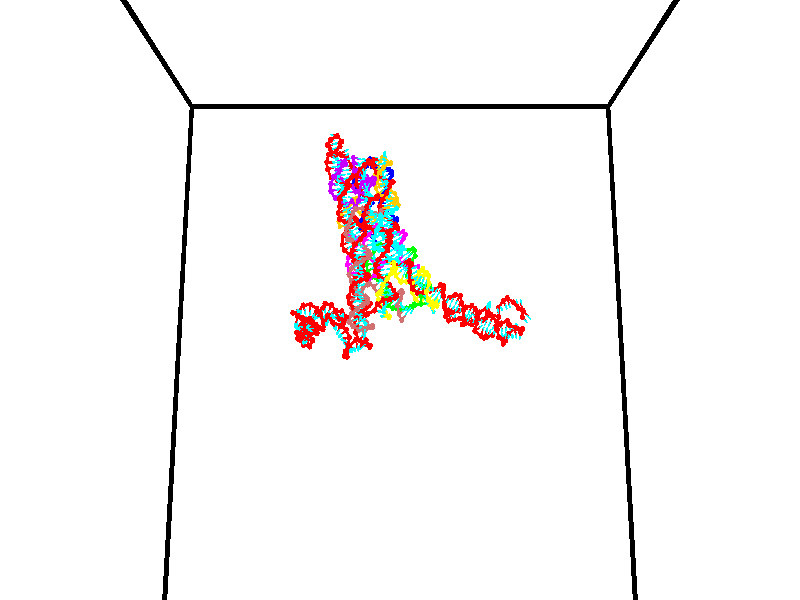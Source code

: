 // switches for output
#declare DRAW_BASES = 1; // possible values are 0, 1; only relevant for DNA ribbons
#declare DRAW_BASES_TYPE = 3; // possible values are 1, 2, 3; only relevant for DNA ribbons
#declare DRAW_FOG = 0; // set to 1 to enable fog

#include "colors.inc"

#include "transforms.inc"
background { rgb <1, 1, 1>}

#default {
   normal{
       ripples 0.25
       frequency 0.20
       turbulence 0.2
       lambda 5
   }
	finish {
		phong 0.1
		phong_size 40.
	}
}

// original window dimensions: 1024x640


// camera settings

camera {
	sky <0, 0.179814, -0.983701>
	up <0, 0.179814, -0.983701>
	right 1.6 * <1, 0, 0>
	location <35, 94.9851, 44.8844>
	look_at <35, 29.7336, 32.9568>
	direction <0, -65.2515, -11.9276>
	angle 67.0682
}


# declare cpy_camera_pos = <35, 94.9851, 44.8844>;
# if (DRAW_FOG = 1)
fog {
	fog_type 2
	up vnormalize(cpy_camera_pos)
	color rgbt<1,1,1,0.3>
	distance 1e-5
	fog_alt 3e-3
	fog_offset 56
}
# end


// LIGHTS

# declare lum = 6;
global_settings {
	ambient_light rgb lum * <0.05, 0.05, 0.05>
	max_trace_level 15
}# declare cpy_direct_light_amount = 0.25;
light_source
{	1000 * <-1, -1.16352, -0.803886>,
	rgb lum * cpy_direct_light_amount
	parallel
}

light_source
{	1000 * <1, 1.16352, 0.803886>,
	rgb lum * cpy_direct_light_amount
	parallel
}

// strand 0

// nucleotide -1

// particle -1
sphere {
	<24.154003, 34.657833, 34.955830> 0.250000
	pigment { color rgbt <1,0,0,0> }
	no_shadow
}
cylinder {
	<24.480940, 34.887306, 34.934502>,  <24.677101, 35.024990, 34.921703>, 0.100000
	pigment { color rgbt <1,0,0,0> }
	no_shadow
}
cylinder {
	<24.480940, 34.887306, 34.934502>,  <24.154003, 34.657833, 34.955830>, 0.100000
	pigment { color rgbt <1,0,0,0> }
	no_shadow
}

// particle -1
sphere {
	<24.480940, 34.887306, 34.934502> 0.100000
	pigment { color rgbt <1,0,0,0> }
	no_shadow
}
sphere {
	0, 1
	scale<0.080000,0.200000,0.300000>
	matrix <0.576139, -0.814451, 0.068793,
		-0.003962, -0.086948, -0.996205,
		0.817342, 0.573680, -0.053321,
		24.726143, 35.059410, 34.918507>
	pigment { color rgbt <0,1,1,0> }
	no_shadow
}
cylinder {
	<24.591797, 34.161591, 34.754295>,  <24.154003, 34.657833, 34.955830>, 0.130000
	pigment { color rgbt <1,0,0,0> }
	no_shadow
}

// nucleotide -1

// particle -1
sphere {
	<24.591797, 34.161591, 34.754295> 0.250000
	pigment { color rgbt <1,0,0,0> }
	no_shadow
}
cylinder {
	<24.810194, 34.482327, 34.851406>,  <24.941233, 34.674767, 34.909672>, 0.100000
	pigment { color rgbt <1,0,0,0> }
	no_shadow
}
cylinder {
	<24.810194, 34.482327, 34.851406>,  <24.591797, 34.161591, 34.754295>, 0.100000
	pigment { color rgbt <1,0,0,0> }
	no_shadow
}

// particle -1
sphere {
	<24.810194, 34.482327, 34.851406> 0.100000
	pigment { color rgbt <1,0,0,0> }
	no_shadow
}
sphere {
	0, 1
	scale<0.080000,0.200000,0.300000>
	matrix <0.827744, -0.561041, -0.008560,
		0.129344, 0.205630, -0.970044,
		0.545995, 0.801841, 0.242777,
		24.973993, 34.722878, 34.924240>
	pigment { color rgbt <0,1,1,0> }
	no_shadow
}
cylinder {
	<25.133930, 34.314465, 34.251808>,  <24.591797, 34.161591, 34.754295>, 0.130000
	pigment { color rgbt <1,0,0,0> }
	no_shadow
}

// nucleotide -1

// particle -1
sphere {
	<25.133930, 34.314465, 34.251808> 0.250000
	pigment { color rgbt <1,0,0,0> }
	no_shadow
}
cylinder {
	<25.271212, 34.448990, 34.602604>,  <25.353580, 34.529705, 34.813080>, 0.100000
	pigment { color rgbt <1,0,0,0> }
	no_shadow
}
cylinder {
	<25.271212, 34.448990, 34.602604>,  <25.133930, 34.314465, 34.251808>, 0.100000
	pigment { color rgbt <1,0,0,0> }
	no_shadow
}

// particle -1
sphere {
	<25.271212, 34.448990, 34.602604> 0.100000
	pigment { color rgbt <1,0,0,0> }
	no_shadow
}
sphere {
	0, 1
	scale<0.080000,0.200000,0.300000>
	matrix <0.820542, -0.561728, -0.105700,
		0.457081, 0.755881, -0.468744,
		0.343203, 0.336310, 0.876987,
		25.374172, 34.549885, 34.865700>
	pigment { color rgbt <0,1,1,0> }
	no_shadow
}
cylinder {
	<25.874071, 34.398449, 34.211269>,  <25.133930, 34.314465, 34.251808>, 0.130000
	pigment { color rgbt <1,0,0,0> }
	no_shadow
}

// nucleotide -1

// particle -1
sphere {
	<25.874071, 34.398449, 34.211269> 0.250000
	pigment { color rgbt <1,0,0,0> }
	no_shadow
}
cylinder {
	<25.847738, 34.364422, 34.608948>,  <25.831938, 34.344006, 34.847557>, 0.100000
	pigment { color rgbt <1,0,0,0> }
	no_shadow
}
cylinder {
	<25.847738, 34.364422, 34.608948>,  <25.874071, 34.398449, 34.211269>, 0.100000
	pigment { color rgbt <1,0,0,0> }
	no_shadow
}

// particle -1
sphere {
	<25.847738, 34.364422, 34.608948> 0.100000
	pigment { color rgbt <1,0,0,0> }
	no_shadow
}
sphere {
	0, 1
	scale<0.080000,0.200000,0.300000>
	matrix <0.825968, -0.563680, 0.006462,
		0.559860, 0.821601, 0.107373,
		-0.065833, -0.085069, 0.994198,
		25.827988, 34.338902, 34.907207>
	pigment { color rgbt <0,1,1,0> }
	no_shadow
}
cylinder {
	<26.577501, 34.599457, 34.580082>,  <25.874071, 34.398449, 34.211269>, 0.130000
	pigment { color rgbt <1,0,0,0> }
	no_shadow
}

// nucleotide -1

// particle -1
sphere {
	<26.577501, 34.599457, 34.580082> 0.250000
	pigment { color rgbt <1,0,0,0> }
	no_shadow
}
cylinder {
	<26.371960, 34.371208, 34.836315>,  <26.248634, 34.234261, 34.990055>, 0.100000
	pigment { color rgbt <1,0,0,0> }
	no_shadow
}
cylinder {
	<26.371960, 34.371208, 34.836315>,  <26.577501, 34.599457, 34.580082>, 0.100000
	pigment { color rgbt <1,0,0,0> }
	no_shadow
}

// particle -1
sphere {
	<26.371960, 34.371208, 34.836315> 0.100000
	pigment { color rgbt <1,0,0,0> }
	no_shadow
}
sphere {
	0, 1
	scale<0.080000,0.200000,0.300000>
	matrix <0.788355, -0.608558, 0.090298,
		0.338304, 0.551405, 0.762563,
		-0.513855, -0.570622, 0.640581,
		26.217804, 34.200020, 35.028488>
	pigment { color rgbt <0,1,1,0> }
	no_shadow
}
cylinder {
	<26.965015, 34.594746, 35.064766>,  <26.577501, 34.599457, 34.580082>, 0.130000
	pigment { color rgbt <1,0,0,0> }
	no_shadow
}

// nucleotide -1

// particle -1
sphere {
	<26.965015, 34.594746, 35.064766> 0.250000
	pigment { color rgbt <1,0,0,0> }
	no_shadow
}
cylinder {
	<26.749866, 34.263607, 35.128479>,  <26.620777, 34.064926, 35.166706>, 0.100000
	pigment { color rgbt <1,0,0,0> }
	no_shadow
}
cylinder {
	<26.749866, 34.263607, 35.128479>,  <26.965015, 34.594746, 35.064766>, 0.100000
	pigment { color rgbt <1,0,0,0> }
	no_shadow
}

// particle -1
sphere {
	<26.749866, 34.263607, 35.128479> 0.100000
	pigment { color rgbt <1,0,0,0> }
	no_shadow
}
sphere {
	0, 1
	scale<0.080000,0.200000,0.300000>
	matrix <0.841453, -0.538740, 0.041435,
		0.051508, 0.156312, 0.986364,
		-0.537870, -0.827844, 0.159279,
		26.588505, 34.015255, 35.176262>
	pigment { color rgbt <0,1,1,0> }
	no_shadow
}
cylinder {
	<27.205223, 34.293041, 35.616169>,  <26.965015, 34.594746, 35.064766>, 0.130000
	pigment { color rgbt <1,0,0,0> }
	no_shadow
}

// nucleotide -1

// particle -1
sphere {
	<27.205223, 34.293041, 35.616169> 0.250000
	pigment { color rgbt <1,0,0,0> }
	no_shadow
}
cylinder {
	<27.022226, 34.010895, 35.399593>,  <26.912428, 33.841606, 35.269650>, 0.100000
	pigment { color rgbt <1,0,0,0> }
	no_shadow
}
cylinder {
	<27.022226, 34.010895, 35.399593>,  <27.205223, 34.293041, 35.616169>, 0.100000
	pigment { color rgbt <1,0,0,0> }
	no_shadow
}

// particle -1
sphere {
	<27.022226, 34.010895, 35.399593> 0.100000
	pigment { color rgbt <1,0,0,0> }
	no_shadow
}
sphere {
	0, 1
	scale<0.080000,0.200000,0.300000>
	matrix <0.872252, -0.474345, -0.119054,
		-0.172851, -0.526735, 0.832270,
		-0.457493, -0.705370, -0.541436,
		26.884979, 33.799282, 35.237164>
	pigment { color rgbt <0,1,1,0> }
	no_shadow
}
cylinder {
	<27.195786, 33.631561, 35.910809>,  <27.205223, 34.293041, 35.616169>, 0.130000
	pigment { color rgbt <1,0,0,0> }
	no_shadow
}

// nucleotide -1

// particle -1
sphere {
	<27.195786, 33.631561, 35.910809> 0.250000
	pigment { color rgbt <1,0,0,0> }
	no_shadow
}
cylinder {
	<27.203028, 33.584663, 35.513634>,  <27.207373, 33.556526, 35.275330>, 0.100000
	pigment { color rgbt <1,0,0,0> }
	no_shadow
}
cylinder {
	<27.203028, 33.584663, 35.513634>,  <27.195786, 33.631561, 35.910809>, 0.100000
	pigment { color rgbt <1,0,0,0> }
	no_shadow
}

// particle -1
sphere {
	<27.203028, 33.584663, 35.513634> 0.100000
	pigment { color rgbt <1,0,0,0> }
	no_shadow
}
sphere {
	0, 1
	scale<0.080000,0.200000,0.300000>
	matrix <0.736583, -0.669986, 0.092541,
		-0.676105, -0.733057, 0.074230,
		0.018105, -0.117244, -0.992938,
		27.208460, 33.549492, 35.215752>
	pigment { color rgbt <0,1,1,0> }
	no_shadow
}
cylinder {
	<27.095991, 32.918468, 35.741398>,  <27.195786, 33.631561, 35.910809>, 0.130000
	pigment { color rgbt <1,0,0,0> }
	no_shadow
}

// nucleotide -1

// particle -1
sphere {
	<27.095991, 32.918468, 35.741398> 0.250000
	pigment { color rgbt <1,0,0,0> }
	no_shadow
}
cylinder {
	<27.264870, 33.038006, 35.399067>,  <27.366198, 33.109730, 35.193668>, 0.100000
	pigment { color rgbt <1,0,0,0> }
	no_shadow
}
cylinder {
	<27.264870, 33.038006, 35.399067>,  <27.095991, 32.918468, 35.741398>, 0.100000
	pigment { color rgbt <1,0,0,0> }
	no_shadow
}

// particle -1
sphere {
	<27.264870, 33.038006, 35.399067> 0.100000
	pigment { color rgbt <1,0,0,0> }
	no_shadow
}
sphere {
	0, 1
	scale<0.080000,0.200000,0.300000>
	matrix <0.540125, -0.841143, -0.027262,
		-0.728019, -0.450744, -0.516543,
		0.422199, 0.298845, -0.855827,
		27.391529, 33.127659, 35.142319>
	pigment { color rgbt <0,1,1,0> }
	no_shadow
}
cylinder {
	<27.096354, 32.353615, 35.269184>,  <27.095991, 32.918468, 35.741398>, 0.130000
	pigment { color rgbt <1,0,0,0> }
	no_shadow
}

// nucleotide -1

// particle -1
sphere {
	<27.096354, 32.353615, 35.269184> 0.250000
	pigment { color rgbt <1,0,0,0> }
	no_shadow
}
cylinder {
	<27.390989, 32.595562, 35.148140>,  <27.567770, 32.740730, 35.075512>, 0.100000
	pigment { color rgbt <1,0,0,0> }
	no_shadow
}
cylinder {
	<27.390989, 32.595562, 35.148140>,  <27.096354, 32.353615, 35.269184>, 0.100000
	pigment { color rgbt <1,0,0,0> }
	no_shadow
}

// particle -1
sphere {
	<27.390989, 32.595562, 35.148140> 0.100000
	pigment { color rgbt <1,0,0,0> }
	no_shadow
}
sphere {
	0, 1
	scale<0.080000,0.200000,0.300000>
	matrix <0.641051, -0.767014, 0.027263,
		-0.215615, -0.214070, -0.952725,
		0.736589, 0.604867, -0.302610,
		27.611965, 32.777023, 35.057358>
	pigment { color rgbt <0,1,1,0> }
	no_shadow
}
cylinder {
	<27.494476, 31.987612, 34.808250>,  <27.096354, 32.353615, 35.269184>, 0.130000
	pigment { color rgbt <1,0,0,0> }
	no_shadow
}

// nucleotide -1

// particle -1
sphere {
	<27.494476, 31.987612, 34.808250> 0.250000
	pigment { color rgbt <1,0,0,0> }
	no_shadow
}
cylinder {
	<27.757435, 32.273727, 34.903065>,  <27.915211, 32.445396, 34.959953>, 0.100000
	pigment { color rgbt <1,0,0,0> }
	no_shadow
}
cylinder {
	<27.757435, 32.273727, 34.903065>,  <27.494476, 31.987612, 34.808250>, 0.100000
	pigment { color rgbt <1,0,0,0> }
	no_shadow
}

// particle -1
sphere {
	<27.757435, 32.273727, 34.903065> 0.100000
	pigment { color rgbt <1,0,0,0> }
	no_shadow
}
sphere {
	0, 1
	scale<0.080000,0.200000,0.300000>
	matrix <0.736999, -0.675880, -0.004435,
		0.157038, 0.177614, -0.971490,
		0.657398, 0.715290, 0.237040,
		27.954655, 32.488316, 34.974178>
	pigment { color rgbt <0,1,1,0> }
	no_shadow
}
cylinder {
	<28.138342, 31.926023, 34.352612>,  <27.494476, 31.987612, 34.808250>, 0.130000
	pigment { color rgbt <1,0,0,0> }
	no_shadow
}

// nucleotide -1

// particle -1
sphere {
	<28.138342, 31.926023, 34.352612> 0.250000
	pigment { color rgbt <1,0,0,0> }
	no_shadow
}
cylinder {
	<28.213953, 32.099327, 34.705101>,  <28.259319, 32.203308, 34.916595>, 0.100000
	pigment { color rgbt <1,0,0,0> }
	no_shadow
}
cylinder {
	<28.213953, 32.099327, 34.705101>,  <28.138342, 31.926023, 34.352612>, 0.100000
	pigment { color rgbt <1,0,0,0> }
	no_shadow
}

// particle -1
sphere {
	<28.213953, 32.099327, 34.705101> 0.100000
	pigment { color rgbt <1,0,0,0> }
	no_shadow
}
sphere {
	0, 1
	scale<0.080000,0.200000,0.300000>
	matrix <0.717725, -0.673420, 0.177133,
		0.670179, 0.598994, -0.438254,
		0.189027, 0.433257, 0.881225,
		28.270660, 32.229305, 34.969467>
	pigment { color rgbt <0,1,1,0> }
	no_shadow
}
cylinder {
	<28.848206, 31.974068, 34.367622>,  <28.138342, 31.926023, 34.352612>, 0.130000
	pigment { color rgbt <1,0,0,0> }
	no_shadow
}

// nucleotide -1

// particle -1
sphere {
	<28.848206, 31.974068, 34.367622> 0.250000
	pigment { color rgbt <1,0,0,0> }
	no_shadow
}
cylinder {
	<28.653519, 31.913897, 34.711826>,  <28.536707, 31.877794, 34.918350>, 0.100000
	pigment { color rgbt <1,0,0,0> }
	no_shadow
}
cylinder {
	<28.653519, 31.913897, 34.711826>,  <28.848206, 31.974068, 34.367622>, 0.100000
	pigment { color rgbt <1,0,0,0> }
	no_shadow
}

// particle -1
sphere {
	<28.653519, 31.913897, 34.711826> 0.100000
	pigment { color rgbt <1,0,0,0> }
	no_shadow
}
sphere {
	0, 1
	scale<0.080000,0.200000,0.300000>
	matrix <0.615973, -0.757584, 0.215971,
		0.619420, 0.635168, 0.461389,
		-0.486719, -0.150427, 0.860509,
		28.507504, 31.868769, 34.969978>
	pigment { color rgbt <0,1,1,0> }
	no_shadow
}
cylinder {
	<29.374605, 31.927366, 34.908684>,  <28.848206, 31.974068, 34.367622>, 0.130000
	pigment { color rgbt <1,0,0,0> }
	no_shadow
}

// nucleotide -1

// particle -1
sphere {
	<29.374605, 31.927366, 34.908684> 0.250000
	pigment { color rgbt <1,0,0,0> }
	no_shadow
}
cylinder {
	<29.039127, 31.748505, 35.033035>,  <28.837841, 31.641188, 35.107647>, 0.100000
	pigment { color rgbt <1,0,0,0> }
	no_shadow
}
cylinder {
	<29.039127, 31.748505, 35.033035>,  <29.374605, 31.927366, 34.908684>, 0.100000
	pigment { color rgbt <1,0,0,0> }
	no_shadow
}

// particle -1
sphere {
	<29.039127, 31.748505, 35.033035> 0.100000
	pigment { color rgbt <1,0,0,0> }
	no_shadow
}
sphere {
	0, 1
	scale<0.080000,0.200000,0.300000>
	matrix <0.531527, -0.796429, 0.288410,
		0.118632, 0.407130, 0.905633,
		-0.838693, -0.447154, 0.310882,
		28.787519, 31.614359, 35.126301>
	pigment { color rgbt <0,1,1,0> }
	no_shadow
}
cylinder {
	<29.053940, 32.226471, 35.549686>,  <29.374605, 31.927366, 34.908684>, 0.130000
	pigment { color rgbt <1,0,0,0> }
	no_shadow
}

// nucleotide -1

// particle -1
sphere {
	<29.053940, 32.226471, 35.549686> 0.250000
	pigment { color rgbt <1,0,0,0> }
	no_shadow
}
cylinder {
	<29.023430, 32.321152, 35.162254>,  <29.005123, 32.377960, 34.929794>, 0.100000
	pigment { color rgbt <1,0,0,0> }
	no_shadow
}
cylinder {
	<29.023430, 32.321152, 35.162254>,  <29.053940, 32.226471, 35.549686>, 0.100000
	pigment { color rgbt <1,0,0,0> }
	no_shadow
}

// particle -1
sphere {
	<29.023430, 32.321152, 35.162254> 0.100000
	pigment { color rgbt <1,0,0,0> }
	no_shadow
}
sphere {
	0, 1
	scale<0.080000,0.200000,0.300000>
	matrix <-0.703187, 0.675931, 0.220558,
		0.706902, 0.697919, 0.114889,
		-0.076275, 0.236701, -0.968584,
		29.000547, 32.392162, 34.871677>
	pigment { color rgbt <0,1,1,0> }
	no_shadow
}
cylinder {
	<29.197084, 32.964951, 35.396641>,  <29.053940, 32.226471, 35.549686>, 0.130000
	pigment { color rgbt <1,0,0,0> }
	no_shadow
}

// nucleotide -1

// particle -1
sphere {
	<29.197084, 32.964951, 35.396641> 0.250000
	pigment { color rgbt <1,0,0,0> }
	no_shadow
}
cylinder {
	<28.930765, 32.805340, 35.144455>,  <28.770973, 32.709572, 34.993141>, 0.100000
	pigment { color rgbt <1,0,0,0> }
	no_shadow
}
cylinder {
	<28.930765, 32.805340, 35.144455>,  <29.197084, 32.964951, 35.396641>, 0.100000
	pigment { color rgbt <1,0,0,0> }
	no_shadow
}

// particle -1
sphere {
	<28.930765, 32.805340, 35.144455> 0.100000
	pigment { color rgbt <1,0,0,0> }
	no_shadow
}
sphere {
	0, 1
	scale<0.080000,0.200000,0.300000>
	matrix <-0.710060, 0.598406, 0.371115,
		0.229191, 0.694758, -0.681750,
		-0.665798, -0.399027, -0.630469,
		28.731026, 32.685631, 34.955315>
	pigment { color rgbt <0,1,1,0> }
	no_shadow
}
cylinder {
	<28.732126, 33.496536, 35.306923>,  <29.197084, 32.964951, 35.396641>, 0.130000
	pigment { color rgbt <1,0,0,0> }
	no_shadow
}

// nucleotide -1

// particle -1
sphere {
	<28.732126, 33.496536, 35.306923> 0.250000
	pigment { color rgbt <1,0,0,0> }
	no_shadow
}
cylinder {
	<28.507595, 33.192184, 35.176712>,  <28.372875, 33.009575, 35.098583>, 0.100000
	pigment { color rgbt <1,0,0,0> }
	no_shadow
}
cylinder {
	<28.507595, 33.192184, 35.176712>,  <28.732126, 33.496536, 35.306923>, 0.100000
	pigment { color rgbt <1,0,0,0> }
	no_shadow
}

// particle -1
sphere {
	<28.507595, 33.192184, 35.176712> 0.100000
	pigment { color rgbt <1,0,0,0> }
	no_shadow
}
sphere {
	0, 1
	scale<0.080000,0.200000,0.300000>
	matrix <-0.757283, 0.630895, -0.168802,
		0.333814, 0.151765, -0.930342,
		-0.561330, -0.760880, -0.325531,
		28.339195, 32.963921, 35.079052>
	pigment { color rgbt <0,1,1,0> }
	no_shadow
}
cylinder {
	<28.394409, 33.702316, 34.602818>,  <28.732126, 33.496536, 35.306923>, 0.130000
	pigment { color rgbt <1,0,0,0> }
	no_shadow
}

// nucleotide -1

// particle -1
sphere {
	<28.394409, 33.702316, 34.602818> 0.250000
	pigment { color rgbt <1,0,0,0> }
	no_shadow
}
cylinder {
	<28.163307, 33.402405, 34.731834>,  <28.024647, 33.222458, 34.809246>, 0.100000
	pigment { color rgbt <1,0,0,0> }
	no_shadow
}
cylinder {
	<28.163307, 33.402405, 34.731834>,  <28.394409, 33.702316, 34.602818>, 0.100000
	pigment { color rgbt <1,0,0,0> }
	no_shadow
}

// particle -1
sphere {
	<28.163307, 33.402405, 34.731834> 0.100000
	pigment { color rgbt <1,0,0,0> }
	no_shadow
}
sphere {
	0, 1
	scale<0.080000,0.200000,0.300000>
	matrix <-0.815894, 0.519527, -0.253786,
		0.022712, -0.409788, -0.911898,
		-0.577754, -0.749777, 0.322544,
		27.989981, 33.177471, 34.828598>
	pigment { color rgbt <0,1,1,0> }
	no_shadow
}
cylinder {
	<27.908201, 33.655186, 34.080700>,  <28.394409, 33.702316, 34.602818>, 0.130000
	pigment { color rgbt <1,0,0,0> }
	no_shadow
}

// nucleotide -1

// particle -1
sphere {
	<27.908201, 33.655186, 34.080700> 0.250000
	pigment { color rgbt <1,0,0,0> }
	no_shadow
}
cylinder {
	<27.758654, 33.506729, 34.420696>,  <27.668926, 33.417656, 34.624695>, 0.100000
	pigment { color rgbt <1,0,0,0> }
	no_shadow
}
cylinder {
	<27.758654, 33.506729, 34.420696>,  <27.908201, 33.655186, 34.080700>, 0.100000
	pigment { color rgbt <1,0,0,0> }
	no_shadow
}

// particle -1
sphere {
	<27.758654, 33.506729, 34.420696> 0.100000
	pigment { color rgbt <1,0,0,0> }
	no_shadow
}
sphere {
	0, 1
	scale<0.080000,0.200000,0.300000>
	matrix <-0.774147, 0.629598, -0.065602,
		-0.510804, -0.682542, -0.522701,
		-0.373867, -0.371138, 0.849988,
		27.646494, 33.395390, 34.675694>
	pigment { color rgbt <0,1,1,0> }
	no_shadow
}
cylinder {
	<27.207478, 33.405178, 33.937080>,  <27.908201, 33.655186, 34.080700>, 0.130000
	pigment { color rgbt <1,0,0,0> }
	no_shadow
}

// nucleotide -1

// particle -1
sphere {
	<27.207478, 33.405178, 33.937080> 0.250000
	pigment { color rgbt <1,0,0,0> }
	no_shadow
}
cylinder {
	<27.255367, 33.506344, 34.321102>,  <27.284101, 33.567043, 34.551514>, 0.100000
	pigment { color rgbt <1,0,0,0> }
	no_shadow
}
cylinder {
	<27.255367, 33.506344, 34.321102>,  <27.207478, 33.405178, 33.937080>, 0.100000
	pigment { color rgbt <1,0,0,0> }
	no_shadow
}

// particle -1
sphere {
	<27.255367, 33.506344, 34.321102> 0.100000
	pigment { color rgbt <1,0,0,0> }
	no_shadow
}
sphere {
	0, 1
	scale<0.080000,0.200000,0.300000>
	matrix <-0.888463, 0.458838, -0.010080,
		-0.443058, -0.851763, 0.279641,
		0.119724, 0.252917, 0.960052,
		27.291285, 33.582218, 34.609119>
	pigment { color rgbt <0,1,1,0> }
	no_shadow
}
cylinder {
	<26.878962, 32.771759, 34.279079>,  <27.207478, 33.405178, 33.937080>, 0.130000
	pigment { color rgbt <1,0,0,0> }
	no_shadow
}

// nucleotide -1

// particle -1
sphere {
	<26.878962, 32.771759, 34.279079> 0.250000
	pigment { color rgbt <1,0,0,0> }
	no_shadow
}
cylinder {
	<26.934391, 33.060307, 34.550499>,  <26.967649, 33.233433, 34.713352>, 0.100000
	pigment { color rgbt <1,0,0,0> }
	no_shadow
}
cylinder {
	<26.934391, 33.060307, 34.550499>,  <26.878962, 32.771759, 34.279079>, 0.100000
	pigment { color rgbt <1,0,0,0> }
	no_shadow
}

// particle -1
sphere {
	<26.934391, 33.060307, 34.550499> 0.100000
	pigment { color rgbt <1,0,0,0> }
	no_shadow
}
sphere {
	0, 1
	scale<0.080000,0.200000,0.300000>
	matrix <-0.976495, 0.213737, -0.027803,
		-0.165087, -0.658746, 0.734030,
		0.138575, 0.721367, 0.678547,
		26.975964, 33.276718, 34.754063>
	pigment { color rgbt <0,1,1,0> }
	no_shadow
}
cylinder {
	<26.247988, 32.884686, 34.595703>,  <26.878962, 32.771759, 34.279079>, 0.130000
	pigment { color rgbt <1,0,0,0> }
	no_shadow
}

// nucleotide -1

// particle -1
sphere {
	<26.247988, 32.884686, 34.595703> 0.250000
	pigment { color rgbt <1,0,0,0> }
	no_shadow
}
cylinder {
	<26.460432, 33.159599, 34.793919>,  <26.587898, 33.324547, 34.912849>, 0.100000
	pigment { color rgbt <1,0,0,0> }
	no_shadow
}
cylinder {
	<26.460432, 33.159599, 34.793919>,  <26.247988, 32.884686, 34.595703>, 0.100000
	pigment { color rgbt <1,0,0,0> }
	no_shadow
}

// particle -1
sphere {
	<26.460432, 33.159599, 34.793919> 0.100000
	pigment { color rgbt <1,0,0,0> }
	no_shadow
}
sphere {
	0, 1
	scale<0.080000,0.200000,0.300000>
	matrix <-0.845104, 0.471803, 0.251398,
		-0.061014, -0.552302, 0.831408,
		0.531108, 0.687287, 0.495540,
		26.619764, 33.365784, 34.942581>
	pigment { color rgbt <0,1,1,0> }
	no_shadow
}
cylinder {
	<25.911854, 32.937069, 35.352345>,  <26.247988, 32.884686, 34.595703>, 0.130000
	pigment { color rgbt <1,0,0,0> }
	no_shadow
}

// nucleotide -1

// particle -1
sphere {
	<25.911854, 32.937069, 35.352345> 0.250000
	pigment { color rgbt <1,0,0,0> }
	no_shadow
}
cylinder {
	<26.110943, 33.276199, 35.279175>,  <26.230396, 33.479679, 35.235275>, 0.100000
	pigment { color rgbt <1,0,0,0> }
	no_shadow
}
cylinder {
	<26.110943, 33.276199, 35.279175>,  <25.911854, 32.937069, 35.352345>, 0.100000
	pigment { color rgbt <1,0,0,0> }
	no_shadow
}

// particle -1
sphere {
	<26.110943, 33.276199, 35.279175> 0.100000
	pigment { color rgbt <1,0,0,0> }
	no_shadow
}
sphere {
	0, 1
	scale<0.080000,0.200000,0.300000>
	matrix <-0.786895, 0.530106, 0.315886,
		0.364784, -0.013285, 0.930998,
		0.497724, 0.847827, -0.182921,
		26.260260, 33.530548, 35.224300>
	pigment { color rgbt <0,1,1,0> }
	no_shadow
}
cylinder {
	<25.160713, 32.995060, 35.340832>,  <25.911854, 32.937069, 35.352345>, 0.130000
	pigment { color rgbt <1,0,0,0> }
	no_shadow
}

// nucleotide -1

// particle -1
sphere {
	<25.160713, 32.995060, 35.340832> 0.250000
	pigment { color rgbt <1,0,0,0> }
	no_shadow
}
cylinder {
	<25.112782, 32.899696, 35.726330>,  <25.084023, 32.842476, 35.957626>, 0.100000
	pigment { color rgbt <1,0,0,0> }
	no_shadow
}
cylinder {
	<25.112782, 32.899696, 35.726330>,  <25.160713, 32.995060, 35.340832>, 0.100000
	pigment { color rgbt <1,0,0,0> }
	no_shadow
}

// particle -1
sphere {
	<25.112782, 32.899696, 35.726330> 0.100000
	pigment { color rgbt <1,0,0,0> }
	no_shadow
}
sphere {
	0, 1
	scale<0.080000,0.200000,0.300000>
	matrix <-0.991434, -0.022079, -0.128733,
		0.051971, -0.970911, -0.233732,
		-0.119827, -0.238420, 0.963741,
		25.076834, 32.828171, 36.015453>
	pigment { color rgbt <0,1,1,0> }
	no_shadow
}
cylinder {
	<25.490530, 33.447948, 35.784050>,  <25.160713, 32.995060, 35.340832>, 0.130000
	pigment { color rgbt <1,0,0,0> }
	no_shadow
}

// nucleotide -1

// particle -1
sphere {
	<25.490530, 33.447948, 35.784050> 0.250000
	pigment { color rgbt <1,0,0,0> }
	no_shadow
}
cylinder {
	<25.745491, 33.665806, 35.566029>,  <25.898468, 33.796520, 35.435215>, 0.100000
	pigment { color rgbt <1,0,0,0> }
	no_shadow
}
cylinder {
	<25.745491, 33.665806, 35.566029>,  <25.490530, 33.447948, 35.784050>, 0.100000
	pigment { color rgbt <1,0,0,0> }
	no_shadow
}

// particle -1
sphere {
	<25.745491, 33.665806, 35.566029> 0.100000
	pigment { color rgbt <1,0,0,0> }
	no_shadow
}
sphere {
	0, 1
	scale<0.080000,0.200000,0.300000>
	matrix <-0.595638, 0.797021, 0.099862,
		0.488806, 0.261001, 0.832434,
		0.637404, 0.544643, -0.545051,
		25.936712, 33.829197, 35.402512>
	pigment { color rgbt <0,1,1,0> }
	no_shadow
}
cylinder {
	<25.696779, 34.149418, 36.159576>,  <25.490530, 33.447948, 35.784050>, 0.130000
	pigment { color rgbt <1,0,0,0> }
	no_shadow
}

// nucleotide -1

// particle -1
sphere {
	<25.696779, 34.149418, 36.159576> 0.250000
	pigment { color rgbt <1,0,0,0> }
	no_shadow
}
cylinder {
	<25.737371, 34.209995, 35.766281>,  <25.761726, 34.246342, 35.530304>, 0.100000
	pigment { color rgbt <1,0,0,0> }
	no_shadow
}
cylinder {
	<25.737371, 34.209995, 35.766281>,  <25.696779, 34.149418, 36.159576>, 0.100000
	pigment { color rgbt <1,0,0,0> }
	no_shadow
}

// particle -1
sphere {
	<25.737371, 34.209995, 35.766281> 0.100000
	pigment { color rgbt <1,0,0,0> }
	no_shadow
}
sphere {
	0, 1
	scale<0.080000,0.200000,0.300000>
	matrix <-0.541776, 0.837342, 0.073056,
		0.834374, 0.525283, 0.167026,
		0.101483, 0.151446, -0.983242,
		25.767817, 34.255428, 35.471310>
	pigment { color rgbt <0,1,1,0> }
	no_shadow
}
cylinder {
	<25.695391, 34.836903, 36.147991>,  <25.696779, 34.149418, 36.159576>, 0.130000
	pigment { color rgbt <1,0,0,0> }
	no_shadow
}

// nucleotide -1

// particle -1
sphere {
	<25.695391, 34.836903, 36.147991> 0.250000
	pigment { color rgbt <1,0,0,0> }
	no_shadow
}
cylinder {
	<25.596390, 34.744141, 35.771702>,  <25.536989, 34.688484, 35.545929>, 0.100000
	pigment { color rgbt <1,0,0,0> }
	no_shadow
}
cylinder {
	<25.596390, 34.744141, 35.771702>,  <25.695391, 34.836903, 36.147991>, 0.100000
	pigment { color rgbt <1,0,0,0> }
	no_shadow
}

// particle -1
sphere {
	<25.596390, 34.744141, 35.771702> 0.100000
	pigment { color rgbt <1,0,0,0> }
	no_shadow
}
sphere {
	0, 1
	scale<0.080000,0.200000,0.300000>
	matrix <-0.597172, 0.801097, -0.040366,
		0.762973, 0.551784, -0.336759,
		-0.247503, -0.231902, -0.940725,
		25.522139, 34.674572, 35.489483>
	pigment { color rgbt <0,1,1,0> }
	no_shadow
}
cylinder {
	<26.205204, 35.408188, 36.132389>,  <25.695391, 34.836903, 36.147991>, 0.130000
	pigment { color rgbt <1,0,0,0> }
	no_shadow
}

// nucleotide -1

// particle -1
sphere {
	<26.205204, 35.408188, 36.132389> 0.250000
	pigment { color rgbt <1,0,0,0> }
	no_shadow
}
cylinder {
	<26.095926, 35.304039, 36.502811>,  <26.030359, 35.241550, 36.725063>, 0.100000
	pigment { color rgbt <1,0,0,0> }
	no_shadow
}
cylinder {
	<26.095926, 35.304039, 36.502811>,  <26.205204, 35.408188, 36.132389>, 0.100000
	pigment { color rgbt <1,0,0,0> }
	no_shadow
}

// particle -1
sphere {
	<26.095926, 35.304039, 36.502811> 0.100000
	pigment { color rgbt <1,0,0,0> }
	no_shadow
}
sphere {
	0, 1
	scale<0.080000,0.200000,0.300000>
	matrix <-0.157034, 0.961830, 0.224105,
		-0.949055, -0.084197, -0.303654,
		-0.273194, -0.260372, 0.926051,
		26.013968, 35.225925, 36.780628>
	pigment { color rgbt <0,1,1,0> }
	no_shadow
}
cylinder {
	<25.609592, 35.762417, 36.249069>,  <26.205204, 35.408188, 36.132389>, 0.130000
	pigment { color rgbt <1,0,0,0> }
	no_shadow
}

// nucleotide -1

// particle -1
sphere {
	<25.609592, 35.762417, 36.249069> 0.250000
	pigment { color rgbt <1,0,0,0> }
	no_shadow
}
cylinder {
	<25.780373, 35.655376, 36.594578>,  <25.882841, 35.591152, 36.801884>, 0.100000
	pigment { color rgbt <1,0,0,0> }
	no_shadow
}
cylinder {
	<25.780373, 35.655376, 36.594578>,  <25.609592, 35.762417, 36.249069>, 0.100000
	pigment { color rgbt <1,0,0,0> }
	no_shadow
}

// particle -1
sphere {
	<25.780373, 35.655376, 36.594578> 0.100000
	pigment { color rgbt <1,0,0,0> }
	no_shadow
}
sphere {
	0, 1
	scale<0.080000,0.200000,0.300000>
	matrix <-0.052932, 0.946177, 0.319292,
		-0.902725, -0.182044, 0.389806,
		0.426950, -0.267600, 0.863773,
		25.908457, 35.575096, 36.853710>
	pigment { color rgbt <0,1,1,0> }
	no_shadow
}
cylinder {
	<25.177462, 35.868050, 36.898602>,  <25.609592, 35.762417, 36.249069>, 0.130000
	pigment { color rgbt <1,0,0,0> }
	no_shadow
}

// nucleotide -1

// particle -1
sphere {
	<25.177462, 35.868050, 36.898602> 0.250000
	pigment { color rgbt <1,0,0,0> }
	no_shadow
}
cylinder {
	<25.567812, 35.898006, 36.980633>,  <25.802023, 35.915981, 37.029850>, 0.100000
	pigment { color rgbt <1,0,0,0> }
	no_shadow
}
cylinder {
	<25.567812, 35.898006, 36.980633>,  <25.177462, 35.868050, 36.898602>, 0.100000
	pigment { color rgbt <1,0,0,0> }
	no_shadow
}

// particle -1
sphere {
	<25.567812, 35.898006, 36.980633> 0.100000
	pigment { color rgbt <1,0,0,0> }
	no_shadow
}
sphere {
	0, 1
	scale<0.080000,0.200000,0.300000>
	matrix <-0.116220, 0.973377, 0.197561,
		-0.184821, -0.216630, 0.958600,
		0.975876, 0.074895, 0.205077,
		25.860575, 35.920475, 37.042156>
	pigment { color rgbt <0,1,1,0> }
	no_shadow
}
cylinder {
	<25.224962, 36.355480, 37.475903>,  <25.177462, 35.868050, 36.898602>, 0.130000
	pigment { color rgbt <1,0,0,0> }
	no_shadow
}

// nucleotide -1

// particle -1
sphere {
	<25.224962, 36.355480, 37.475903> 0.250000
	pigment { color rgbt <1,0,0,0> }
	no_shadow
}
cylinder {
	<25.594547, 36.332748, 37.324608>,  <25.816298, 36.319111, 37.233829>, 0.100000
	pigment { color rgbt <1,0,0,0> }
	no_shadow
}
cylinder {
	<25.594547, 36.332748, 37.324608>,  <25.224962, 36.355480, 37.475903>, 0.100000
	pigment { color rgbt <1,0,0,0> }
	no_shadow
}

// particle -1
sphere {
	<25.594547, 36.332748, 37.324608> 0.100000
	pigment { color rgbt <1,0,0,0> }
	no_shadow
}
sphere {
	0, 1
	scale<0.080000,0.200000,0.300000>
	matrix <0.097046, 0.991372, 0.088117,
		0.369967, -0.118123, 0.921505,
		0.923962, -0.056828, -0.378238,
		25.871737, 36.315701, 37.211136>
	pigment { color rgbt <0,1,1,0> }
	no_shadow
}
cylinder {
	<25.644836, 36.630798, 37.925018>,  <25.224962, 36.355480, 37.475903>, 0.130000
	pigment { color rgbt <1,0,0,0> }
	no_shadow
}

// nucleotide -1

// particle -1
sphere {
	<25.644836, 36.630798, 37.925018> 0.250000
	pigment { color rgbt <1,0,0,0> }
	no_shadow
}
cylinder {
	<25.852100, 36.665169, 37.584637>,  <25.976458, 36.685791, 37.380405>, 0.100000
	pigment { color rgbt <1,0,0,0> }
	no_shadow
}
cylinder {
	<25.852100, 36.665169, 37.584637>,  <25.644836, 36.630798, 37.925018>, 0.100000
	pigment { color rgbt <1,0,0,0> }
	no_shadow
}

// particle -1
sphere {
	<25.852100, 36.665169, 37.584637> 0.100000
	pigment { color rgbt <1,0,0,0> }
	no_shadow
}
sphere {
	0, 1
	scale<0.080000,0.200000,0.300000>
	matrix <0.097656, 0.982489, 0.158677,
		0.849691, -0.165321, 0.500693,
		0.518158, 0.085931, -0.850957,
		26.007547, 36.690948, 37.329350>
	pigment { color rgbt <0,1,1,0> }
	no_shadow
}
cylinder {
	<26.274263, 36.971645, 38.089363>,  <25.644836, 36.630798, 37.925018>, 0.130000
	pigment { color rgbt <1,0,0,0> }
	no_shadow
}

// nucleotide -1

// particle -1
sphere {
	<26.274263, 36.971645, 38.089363> 0.250000
	pigment { color rgbt <1,0,0,0> }
	no_shadow
}
cylinder {
	<26.097265, 37.031551, 37.735691>,  <25.991066, 37.067497, 37.523487>, 0.100000
	pigment { color rgbt <1,0,0,0> }
	no_shadow
}
cylinder {
	<26.097265, 37.031551, 37.735691>,  <26.274263, 36.971645, 38.089363>, 0.100000
	pigment { color rgbt <1,0,0,0> }
	no_shadow
}

// particle -1
sphere {
	<26.097265, 37.031551, 37.735691> 0.100000
	pigment { color rgbt <1,0,0,0> }
	no_shadow
}
sphere {
	0, 1
	scale<0.080000,0.200000,0.300000>
	matrix <-0.032400, 0.982642, 0.182663,
		0.896186, 0.109475, -0.429961,
		-0.442495, 0.149769, -0.884176,
		25.964518, 37.076481, 37.470440>
	pigment { color rgbt <0,1,1,0> }
	no_shadow
}
cylinder {
	<26.644627, 37.513889, 37.641857>,  <26.274263, 36.971645, 38.089363>, 0.130000
	pigment { color rgbt <1,0,0,0> }
	no_shadow
}

// nucleotide -1

// particle -1
sphere {
	<26.644627, 37.513889, 37.641857> 0.250000
	pigment { color rgbt <1,0,0,0> }
	no_shadow
}
cylinder {
	<26.247997, 37.479916, 37.602722>,  <26.010019, 37.459534, 37.579239>, 0.100000
	pigment { color rgbt <1,0,0,0> }
	no_shadow
}
cylinder {
	<26.247997, 37.479916, 37.602722>,  <26.644627, 37.513889, 37.641857>, 0.100000
	pigment { color rgbt <1,0,0,0> }
	no_shadow
}

// particle -1
sphere {
	<26.247997, 37.479916, 37.602722> 0.100000
	pigment { color rgbt <1,0,0,0> }
	no_shadow
}
sphere {
	0, 1
	scale<0.080000,0.200000,0.300000>
	matrix <-0.106153, 0.965527, 0.237673,
		0.074280, 0.246056, -0.966405,
		-0.991571, -0.084933, -0.097839,
		25.950525, 37.454437, 37.573372>
	pigment { color rgbt <0,1,1,0> }
	no_shadow
}
cylinder {
	<26.353477, 37.971233, 37.246773>,  <26.644627, 37.513889, 37.641857>, 0.130000
	pigment { color rgbt <1,0,0,0> }
	no_shadow
}

// nucleotide -1

// particle -1
sphere {
	<26.353477, 37.971233, 37.246773> 0.250000
	pigment { color rgbt <1,0,0,0> }
	no_shadow
}
cylinder {
	<26.103354, 37.885281, 37.546856>,  <25.953279, 37.833710, 37.726906>, 0.100000
	pigment { color rgbt <1,0,0,0> }
	no_shadow
}
cylinder {
	<26.103354, 37.885281, 37.546856>,  <26.353477, 37.971233, 37.246773>, 0.100000
	pigment { color rgbt <1,0,0,0> }
	no_shadow
}

// particle -1
sphere {
	<26.103354, 37.885281, 37.546856> 0.100000
	pigment { color rgbt <1,0,0,0> }
	no_shadow
}
sphere {
	0, 1
	scale<0.080000,0.200000,0.300000>
	matrix <0.153887, 0.908510, 0.388495,
		-0.765053, 0.358377, -0.535032,
		-0.625310, -0.214885, 0.750208,
		25.915760, 37.820816, 37.771919>
	pigment { color rgbt <0,1,1,0> }
	no_shadow
}
cylinder {
	<27.066381, 37.771843, 37.115467>,  <26.353477, 37.971233, 37.246773>, 0.130000
	pigment { color rgbt <1,0,0,0> }
	no_shadow
}

// nucleotide -1

// particle -1
sphere {
	<27.066381, 37.771843, 37.115467> 0.250000
	pigment { color rgbt <1,0,0,0> }
	no_shadow
}
cylinder {
	<26.743513, 37.710384, 36.887478>,  <26.549791, 37.673512, 36.750683>, 0.100000
	pigment { color rgbt <1,0,0,0> }
	no_shadow
}
cylinder {
	<26.743513, 37.710384, 36.887478>,  <27.066381, 37.771843, 37.115467>, 0.100000
	pigment { color rgbt <1,0,0,0> }
	no_shadow
}

// particle -1
sphere {
	<26.743513, 37.710384, 36.887478> 0.100000
	pigment { color rgbt <1,0,0,0> }
	no_shadow
}
sphere {
	0, 1
	scale<0.080000,0.200000,0.300000>
	matrix <-0.335548, 0.913799, 0.228863,
		0.485678, 0.375985, -0.789147,
		-0.807171, -0.153643, -0.569973,
		26.501362, 37.664291, 36.716484>
	pigment { color rgbt <0,1,1,0> }
	no_shadow
}
cylinder {
	<27.020405, 38.314358, 36.636986>,  <27.066381, 37.771843, 37.115467>, 0.130000
	pigment { color rgbt <1,0,0,0> }
	no_shadow
}

// nucleotide -1

// particle -1
sphere {
	<27.020405, 38.314358, 36.636986> 0.250000
	pigment { color rgbt <1,0,0,0> }
	no_shadow
}
cylinder {
	<26.653055, 38.162228, 36.680695>,  <26.432646, 38.070950, 36.706921>, 0.100000
	pigment { color rgbt <1,0,0,0> }
	no_shadow
}
cylinder {
	<26.653055, 38.162228, 36.680695>,  <27.020405, 38.314358, 36.636986>, 0.100000
	pigment { color rgbt <1,0,0,0> }
	no_shadow
}

// particle -1
sphere {
	<26.653055, 38.162228, 36.680695> 0.100000
	pigment { color rgbt <1,0,0,0> }
	no_shadow
}
sphere {
	0, 1
	scale<0.080000,0.200000,0.300000>
	matrix <-0.380265, 0.924610, 0.022236,
		-0.109493, -0.021132, -0.993763,
		-0.918373, -0.380328, 0.109274,
		26.377542, 38.048130, 36.713478>
	pigment { color rgbt <0,1,1,0> }
	no_shadow
}
cylinder {
	<26.487394, 38.561844, 36.081944>,  <27.020405, 38.314358, 36.636986>, 0.130000
	pigment { color rgbt <1,0,0,0> }
	no_shadow
}

// nucleotide -1

// particle -1
sphere {
	<26.487394, 38.561844, 36.081944> 0.250000
	pigment { color rgbt <1,0,0,0> }
	no_shadow
}
cylinder {
	<26.285801, 38.464348, 36.413387>,  <26.164845, 38.405849, 36.612255>, 0.100000
	pigment { color rgbt <1,0,0,0> }
	no_shadow
}
cylinder {
	<26.285801, 38.464348, 36.413387>,  <26.487394, 38.561844, 36.081944>, 0.100000
	pigment { color rgbt <1,0,0,0> }
	no_shadow
}

// particle -1
sphere {
	<26.285801, 38.464348, 36.413387> 0.100000
	pigment { color rgbt <1,0,0,0> }
	no_shadow
}
sphere {
	0, 1
	scale<0.080000,0.200000,0.300000>
	matrix <-0.367996, 0.928519, 0.049303,
		-0.781396, -0.280077, -0.557653,
		-0.503983, -0.243739, 0.828609,
		26.134605, 38.391228, 36.661968>
	pigment { color rgbt <0,1,1,0> }
	no_shadow
}
cylinder {
	<25.825146, 38.911430, 36.048878>,  <26.487394, 38.561844, 36.081944>, 0.130000
	pigment { color rgbt <1,0,0,0> }
	no_shadow
}

// nucleotide -1

// particle -1
sphere {
	<25.825146, 38.911430, 36.048878> 0.250000
	pigment { color rgbt <1,0,0,0> }
	no_shadow
}
cylinder {
	<25.891050, 38.837914, 36.436501>,  <25.930593, 38.793804, 36.669075>, 0.100000
	pigment { color rgbt <1,0,0,0> }
	no_shadow
}
cylinder {
	<25.891050, 38.837914, 36.436501>,  <25.825146, 38.911430, 36.048878>, 0.100000
	pigment { color rgbt <1,0,0,0> }
	no_shadow
}

// particle -1
sphere {
	<25.891050, 38.837914, 36.436501> 0.100000
	pigment { color rgbt <1,0,0,0> }
	no_shadow
}
sphere {
	0, 1
	scale<0.080000,0.200000,0.300000>
	matrix <-0.241621, 0.945030, 0.220312,
		-0.956281, -0.270444, 0.111299,
		0.164763, -0.183788, 0.969059,
		25.940479, 38.782776, 36.727219>
	pigment { color rgbt <0,1,1,0> }
	no_shadow
}
cylinder {
	<25.507219, 39.643452, 36.032478>,  <25.825146, 38.911430, 36.048878>, 0.130000
	pigment { color rgbt <1,0,0,0> }
	no_shadow
}

// nucleotide -1

// particle -1
sphere {
	<25.507219, 39.643452, 36.032478> 0.250000
	pigment { color rgbt <1,0,0,0> }
	no_shadow
}
cylinder {
	<25.433140, 39.715019, 36.418987>,  <25.388693, 39.757961, 36.650894>, 0.100000
	pigment { color rgbt <1,0,0,0> }
	no_shadow
}
cylinder {
	<25.433140, 39.715019, 36.418987>,  <25.507219, 39.643452, 36.032478>, 0.100000
	pigment { color rgbt <1,0,0,0> }
	no_shadow
}

// particle -1
sphere {
	<25.433140, 39.715019, 36.418987> 0.100000
	pigment { color rgbt <1,0,0,0> }
	no_shadow
}
sphere {
	0, 1
	scale<0.080000,0.200000,0.300000>
	matrix <0.431183, -0.868783, 0.243509,
		0.883053, 0.461739, 0.083751,
		-0.185199, 0.178920, 0.966276,
		25.377581, 39.768696, 36.708870>
	pigment { color rgbt <0,1,1,0> }
	no_shadow
}
cylinder {
	<26.068104, 39.562836, 36.486320>,  <25.507219, 39.643452, 36.032478>, 0.130000
	pigment { color rgbt <1,0,0,0> }
	no_shadow
}

// nucleotide -1

// particle -1
sphere {
	<26.068104, 39.562836, 36.486320> 0.250000
	pigment { color rgbt <1,0,0,0> }
	no_shadow
}
cylinder {
	<25.736588, 39.459309, 36.684761>,  <25.537678, 39.397194, 36.803825>, 0.100000
	pigment { color rgbt <1,0,0,0> }
	no_shadow
}
cylinder {
	<25.736588, 39.459309, 36.684761>,  <26.068104, 39.562836, 36.486320>, 0.100000
	pigment { color rgbt <1,0,0,0> }
	no_shadow
}

// particle -1
sphere {
	<25.736588, 39.459309, 36.684761> 0.100000
	pigment { color rgbt <1,0,0,0> }
	no_shadow
}
sphere {
	0, 1
	scale<0.080000,0.200000,0.300000>
	matrix <0.349850, -0.931619, 0.098441,
		0.436701, 0.255149, 0.862665,
		-0.828792, -0.258815, 0.496103,
		25.487949, 39.381664, 36.833591>
	pigment { color rgbt <0,1,1,0> }
	no_shadow
}
cylinder {
	<26.188873, 39.221664, 37.185509>,  <26.068104, 39.562836, 36.486320>, 0.130000
	pigment { color rgbt <1,0,0,0> }
	no_shadow
}

// nucleotide -1

// particle -1
sphere {
	<26.188873, 39.221664, 37.185509> 0.250000
	pigment { color rgbt <1,0,0,0> }
	no_shadow
}
cylinder {
	<25.863279, 39.111362, 36.981003>,  <25.667923, 39.045181, 36.858299>, 0.100000
	pigment { color rgbt <1,0,0,0> }
	no_shadow
}
cylinder {
	<25.863279, 39.111362, 36.981003>,  <26.188873, 39.221664, 37.185509>, 0.100000
	pigment { color rgbt <1,0,0,0> }
	no_shadow
}

// particle -1
sphere {
	<25.863279, 39.111362, 36.981003> 0.100000
	pigment { color rgbt <1,0,0,0> }
	no_shadow
}
sphere {
	0, 1
	scale<0.080000,0.200000,0.300000>
	matrix <0.405049, -0.900312, -0.159290,
		-0.416371, -0.336746, 0.844534,
		-0.813985, -0.275753, -0.511262,
		25.619083, 39.028637, 36.827625>
	pigment { color rgbt <0,1,1,0> }
	no_shadow
}
cylinder {
	<25.864996, 38.569019, 37.508926>,  <26.188873, 39.221664, 37.185509>, 0.130000
	pigment { color rgbt <1,0,0,0> }
	no_shadow
}

// nucleotide -1

// particle -1
sphere {
	<25.864996, 38.569019, 37.508926> 0.250000
	pigment { color rgbt <1,0,0,0> }
	no_shadow
}
cylinder {
	<25.719309, 38.576653, 37.136478>,  <25.631897, 38.581230, 36.913010>, 0.100000
	pigment { color rgbt <1,0,0,0> }
	no_shadow
}
cylinder {
	<25.719309, 38.576653, 37.136478>,  <25.864996, 38.569019, 37.508926>, 0.100000
	pigment { color rgbt <1,0,0,0> }
	no_shadow
}

// particle -1
sphere {
	<25.719309, 38.576653, 37.136478> 0.100000
	pigment { color rgbt <1,0,0,0> }
	no_shadow
}
sphere {
	0, 1
	scale<0.080000,0.200000,0.300000>
	matrix <0.127584, -0.989342, -0.070177,
		-0.922534, -0.144355, 0.357901,
		-0.364217, 0.019078, -0.931119,
		25.610044, 38.582375, 36.857143>
	pigment { color rgbt <0,1,1,0> }
	no_shadow
}
cylinder {
	<25.296181, 38.061993, 37.588760>,  <25.864996, 38.569019, 37.508926>, 0.130000
	pigment { color rgbt <1,0,0,0> }
	no_shadow
}

// nucleotide -1

// particle -1
sphere {
	<25.296181, 38.061993, 37.588760> 0.250000
	pigment { color rgbt <1,0,0,0> }
	no_shadow
}
cylinder {
	<25.543217, 38.152004, 37.287312>,  <25.691439, 38.206009, 37.106441>, 0.100000
	pigment { color rgbt <1,0,0,0> }
	no_shadow
}
cylinder {
	<25.543217, 38.152004, 37.287312>,  <25.296181, 38.061993, 37.588760>, 0.100000
	pigment { color rgbt <1,0,0,0> }
	no_shadow
}

// particle -1
sphere {
	<25.543217, 38.152004, 37.287312> 0.100000
	pigment { color rgbt <1,0,0,0> }
	no_shadow
}
sphere {
	0, 1
	scale<0.080000,0.200000,0.300000>
	matrix <0.435390, -0.895800, 0.089324,
		-0.654993, -0.383284, -0.651212,
		0.617592, 0.225024, -0.753621,
		25.728495, 38.219513, 37.061226>
	pigment { color rgbt <0,1,1,0> }
	no_shadow
}
cylinder {
	<25.109585, 37.676167, 37.038540>,  <25.296181, 38.061993, 37.588760>, 0.130000
	pigment { color rgbt <1,0,0,0> }
	no_shadow
}

// nucleotide -1

// particle -1
sphere {
	<25.109585, 37.676167, 37.038540> 0.250000
	pigment { color rgbt <1,0,0,0> }
	no_shadow
}
cylinder {
	<25.484663, 37.779060, 36.945110>,  <25.709709, 37.840797, 36.889053>, 0.100000
	pigment { color rgbt <1,0,0,0> }
	no_shadow
}
cylinder {
	<25.484663, 37.779060, 36.945110>,  <25.109585, 37.676167, 37.038540>, 0.100000
	pigment { color rgbt <1,0,0,0> }
	no_shadow
}

// particle -1
sphere {
	<25.484663, 37.779060, 36.945110> 0.100000
	pigment { color rgbt <1,0,0,0> }
	no_shadow
}
sphere {
	0, 1
	scale<0.080000,0.200000,0.300000>
	matrix <0.261331, -0.965151, -0.013795,
		-0.228984, -0.048105, -0.972241,
		0.937695, 0.257235, -0.233575,
		25.765972, 37.856232, 36.875038>
	pigment { color rgbt <0,1,1,0> }
	no_shadow
}
cylinder {
	<25.464657, 37.249767, 36.387035>,  <25.109585, 37.676167, 37.038540>, 0.130000
	pigment { color rgbt <1,0,0,0> }
	no_shadow
}

// nucleotide -1

// particle -1
sphere {
	<25.464657, 37.249767, 36.387035> 0.250000
	pigment { color rgbt <1,0,0,0> }
	no_shadow
}
cylinder {
	<25.748917, 37.373154, 36.639965>,  <25.919472, 37.447186, 36.791721>, 0.100000
	pigment { color rgbt <1,0,0,0> }
	no_shadow
}
cylinder {
	<25.748917, 37.373154, 36.639965>,  <25.464657, 37.249767, 36.387035>, 0.100000
	pigment { color rgbt <1,0,0,0> }
	no_shadow
}

// particle -1
sphere {
	<25.748917, 37.373154, 36.639965> 0.100000
	pigment { color rgbt <1,0,0,0> }
	no_shadow
}
sphere {
	0, 1
	scale<0.080000,0.200000,0.300000>
	matrix <0.405248, -0.914158, -0.009499,
		0.575110, 0.262997, -0.774649,
		0.710649, 0.308462, 0.632320,
		25.962111, 37.465691, 36.829662>
	pigment { color rgbt <0,1,1,0> }
	no_shadow
}
cylinder {
	<26.169899, 37.263199, 36.116394>,  <25.464657, 37.249767, 36.387035>, 0.130000
	pigment { color rgbt <1,0,0,0> }
	no_shadow
}

// nucleotide -1

// particle -1
sphere {
	<26.169899, 37.263199, 36.116394> 0.250000
	pigment { color rgbt <1,0,0,0> }
	no_shadow
}
cylinder {
	<26.162447, 37.181904, 36.507977>,  <26.157976, 37.133125, 36.742924>, 0.100000
	pigment { color rgbt <1,0,0,0> }
	no_shadow
}
cylinder {
	<26.162447, 37.181904, 36.507977>,  <26.169899, 37.263199, 36.116394>, 0.100000
	pigment { color rgbt <1,0,0,0> }
	no_shadow
}

// particle -1
sphere {
	<26.162447, 37.181904, 36.507977> 0.100000
	pigment { color rgbt <1,0,0,0> }
	no_shadow
}
sphere {
	0, 1
	scale<0.080000,0.200000,0.300000>
	matrix <0.344211, -0.920573, -0.184566,
		0.938708, 0.333528, 0.087105,
		-0.018628, -0.203236, 0.978952,
		26.156858, 37.120934, 36.801662>
	pigment { color rgbt <0,1,1,0> }
	no_shadow
}
cylinder {
	<26.847355, 36.966446, 36.317623>,  <26.169899, 37.263199, 36.116394>, 0.130000
	pigment { color rgbt <1,0,0,0> }
	no_shadow
}

// nucleotide -1

// particle -1
sphere {
	<26.847355, 36.966446, 36.317623> 0.250000
	pigment { color rgbt <1,0,0,0> }
	no_shadow
}
cylinder {
	<26.589724, 36.869213, 36.607746>,  <26.435144, 36.810875, 36.781822>, 0.100000
	pigment { color rgbt <1,0,0,0> }
	no_shadow
}
cylinder {
	<26.589724, 36.869213, 36.607746>,  <26.847355, 36.966446, 36.317623>, 0.100000
	pigment { color rgbt <1,0,0,0> }
	no_shadow
}

// particle -1
sphere {
	<26.589724, 36.869213, 36.607746> 0.100000
	pigment { color rgbt <1,0,0,0> }
	no_shadow
}
sphere {
	0, 1
	scale<0.080000,0.200000,0.300000>
	matrix <0.336580, -0.941508, -0.016651,
		0.686933, 0.233401, 0.688220,
		-0.644078, -0.243080, 0.725311,
		26.396500, 36.796288, 36.825340>
	pigment { color rgbt <0,1,1,0> }
	no_shadow
}
cylinder {
	<27.069054, 36.272850, 36.474072>,  <26.847355, 36.966446, 36.317623>, 0.130000
	pigment { color rgbt <1,0,0,0> }
	no_shadow
}

// nucleotide -1

// particle -1
sphere {
	<27.069054, 36.272850, 36.474072> 0.250000
	pigment { color rgbt <1,0,0,0> }
	no_shadow
}
cylinder {
	<26.717545, 36.300472, 36.662960>,  <26.506639, 36.317047, 36.776295>, 0.100000
	pigment { color rgbt <1,0,0,0> }
	no_shadow
}
cylinder {
	<26.717545, 36.300472, 36.662960>,  <27.069054, 36.272850, 36.474072>, 0.100000
	pigment { color rgbt <1,0,0,0> }
	no_shadow
}

// particle -1
sphere {
	<26.717545, 36.300472, 36.662960> 0.100000
	pigment { color rgbt <1,0,0,0> }
	no_shadow
}
sphere {
	0, 1
	scale<0.080000,0.200000,0.300000>
	matrix <-0.064410, -0.997584, 0.026019,
		0.472877, -0.007551, 0.881096,
		-0.878771, 0.069055, 0.472221,
		26.453913, 36.321190, 36.804626>
	pigment { color rgbt <0,1,1,0> }
	no_shadow
}
cylinder {
	<27.512270, 36.874302, 36.653862>,  <27.069054, 36.272850, 36.474072>, 0.130000
	pigment { color rgbt <1,0,0,0> }
	no_shadow
}

// nucleotide -1

// particle -1
sphere {
	<27.512270, 36.874302, 36.653862> 0.250000
	pigment { color rgbt <1,0,0,0> }
	no_shadow
}
cylinder {
	<27.754122, 36.828987, 36.338497>,  <27.899233, 36.801796, 36.149281>, 0.100000
	pigment { color rgbt <1,0,0,0> }
	no_shadow
}
cylinder {
	<27.754122, 36.828987, 36.338497>,  <27.512270, 36.874302, 36.653862>, 0.100000
	pigment { color rgbt <1,0,0,0> }
	no_shadow
}

// particle -1
sphere {
	<27.754122, 36.828987, 36.338497> 0.100000
	pigment { color rgbt <1,0,0,0> }
	no_shadow
}
sphere {
	0, 1
	scale<0.080000,0.200000,0.300000>
	matrix <-0.687238, 0.426182, -0.588280,
		0.402653, 0.897515, 0.179823,
		0.604628, -0.113291, -0.788410,
		27.935511, 36.794998, 36.101974>
	pigment { color rgbt <0,1,1,0> }
	no_shadow
}
cylinder {
	<27.669834, 37.539761, 36.318626>,  <27.512270, 36.874302, 36.653862>, 0.130000
	pigment { color rgbt <1,0,0,0> }
	no_shadow
}

// nucleotide -1

// particle -1
sphere {
	<27.669834, 37.539761, 36.318626> 0.250000
	pigment { color rgbt <1,0,0,0> }
	no_shadow
}
cylinder {
	<27.665100, 37.281326, 36.013355>,  <27.662260, 37.126266, 35.830193>, 0.100000
	pigment { color rgbt <1,0,0,0> }
	no_shadow
}
cylinder {
	<27.665100, 37.281326, 36.013355>,  <27.669834, 37.539761, 36.318626>, 0.100000
	pigment { color rgbt <1,0,0,0> }
	no_shadow
}

// particle -1
sphere {
	<27.665100, 37.281326, 36.013355> 0.100000
	pigment { color rgbt <1,0,0,0> }
	no_shadow
}
sphere {
	0, 1
	scale<0.080000,0.200000,0.300000>
	matrix <-0.693951, 0.554814, -0.458926,
		0.719925, 0.524174, -0.454917,
		-0.011837, -0.646082, -0.763176,
		27.661549, 37.087502, 35.784401>
	pigment { color rgbt <0,1,1,0> }
	no_shadow
}
cylinder {
	<28.050009, 37.746479, 35.681095>,  <27.669834, 37.539761, 36.318626>, 0.130000
	pigment { color rgbt <1,0,0,0> }
	no_shadow
}

// nucleotide -1

// particle -1
sphere {
	<28.050009, 37.746479, 35.681095> 0.250000
	pigment { color rgbt <1,0,0,0> }
	no_shadow
}
cylinder {
	<28.036537, 37.899193, 36.050552>,  <28.028454, 37.990822, 36.272224>, 0.100000
	pigment { color rgbt <1,0,0,0> }
	no_shadow
}
cylinder {
	<28.036537, 37.899193, 36.050552>,  <28.050009, 37.746479, 35.681095>, 0.100000
	pigment { color rgbt <1,0,0,0> }
	no_shadow
}

// particle -1
sphere {
	<28.036537, 37.899193, 36.050552> 0.100000
	pigment { color rgbt <1,0,0,0> }
	no_shadow
}
sphere {
	0, 1
	scale<0.080000,0.200000,0.300000>
	matrix <0.574405, -0.748888, 0.330493,
		0.817878, 0.541673, -0.194076,
		-0.033678, 0.381782, 0.923639,
		28.026434, 38.013729, 36.327644>
	pigment { color rgbt <0,1,1,0> }
	no_shadow
}
cylinder {
	<28.562418, 37.817120, 36.263008>,  <28.050009, 37.746479, 35.681095>, 0.130000
	pigment { color rgbt <1,0,0,0> }
	no_shadow
}

// nucleotide -1

// particle -1
sphere {
	<28.562418, 37.817120, 36.263008> 0.250000
	pigment { color rgbt <1,0,0,0> }
	no_shadow
}
cylinder {
	<28.725691, 38.051617, 36.542923>,  <28.823654, 38.192314, 36.710873>, 0.100000
	pigment { color rgbt <1,0,0,0> }
	no_shadow
}
cylinder {
	<28.725691, 38.051617, 36.542923>,  <28.562418, 37.817120, 36.263008>, 0.100000
	pigment { color rgbt <1,0,0,0> }
	no_shadow
}

// particle -1
sphere {
	<28.725691, 38.051617, 36.542923> 0.100000
	pigment { color rgbt <1,0,0,0> }
	no_shadow
}
sphere {
	0, 1
	scale<0.080000,0.200000,0.300000>
	matrix <0.282821, -0.810050, 0.513645,
		0.867987, -0.011745, -0.496449,
		0.408181, 0.586243, 0.699791,
		28.848145, 38.227489, 36.752861>
	pigment { color rgbt <0,1,1,0> }
	no_shadow
}
cylinder {
	<29.285112, 37.582695, 36.476936>,  <28.562418, 37.817120, 36.263008>, 0.130000
	pigment { color rgbt <1,0,0,0> }
	no_shadow
}

// nucleotide -1

// particle -1
sphere {
	<29.285112, 37.582695, 36.476936> 0.250000
	pigment { color rgbt <1,0,0,0> }
	no_shadow
}
cylinder {
	<29.174637, 37.784603, 36.804089>,  <29.108353, 37.905750, 37.000378>, 0.100000
	pigment { color rgbt <1,0,0,0> }
	no_shadow
}
cylinder {
	<29.174637, 37.784603, 36.804089>,  <29.285112, 37.582695, 36.476936>, 0.100000
	pigment { color rgbt <1,0,0,0> }
	no_shadow
}

// particle -1
sphere {
	<29.174637, 37.784603, 36.804089> 0.100000
	pigment { color rgbt <1,0,0,0> }
	no_shadow
}
sphere {
	0, 1
	scale<0.080000,0.200000,0.300000>
	matrix <0.589815, -0.582874, 0.558907,
		0.758841, 0.636760, -0.136739,
		-0.276188, 0.504772, 0.817879,
		29.091780, 37.936035, 37.049454>
	pigment { color rgbt <0,1,1,0> }
	no_shadow
}
cylinder {
	<29.847223, 37.687714, 36.844742>,  <29.285112, 37.582695, 36.476936>, 0.130000
	pigment { color rgbt <1,0,0,0> }
	no_shadow
}

// nucleotide -1

// particle -1
sphere {
	<29.847223, 37.687714, 36.844742> 0.250000
	pigment { color rgbt <1,0,0,0> }
	no_shadow
}
cylinder {
	<29.537130, 37.683105, 37.097370>,  <29.351074, 37.680340, 37.248947>, 0.100000
	pigment { color rgbt <1,0,0,0> }
	no_shadow
}
cylinder {
	<29.537130, 37.683105, 37.097370>,  <29.847223, 37.687714, 36.844742>, 0.100000
	pigment { color rgbt <1,0,0,0> }
	no_shadow
}

// particle -1
sphere {
	<29.537130, 37.683105, 37.097370> 0.100000
	pigment { color rgbt <1,0,0,0> }
	no_shadow
}
sphere {
	0, 1
	scale<0.080000,0.200000,0.300000>
	matrix <0.437187, -0.731455, 0.523298,
		0.455938, 0.681792, 0.572084,
		-0.775234, -0.011516, 0.631569,
		29.304560, 37.679649, 37.286842>
	pigment { color rgbt <0,1,1,0> }
	no_shadow
}
cylinder {
	<30.162636, 37.758263, 37.453781>,  <29.847223, 37.687714, 36.844742>, 0.130000
	pigment { color rgbt <1,0,0,0> }
	no_shadow
}

// nucleotide -1

// particle -1
sphere {
	<30.162636, 37.758263, 37.453781> 0.250000
	pigment { color rgbt <1,0,0,0> }
	no_shadow
}
cylinder {
	<29.808401, 37.575966, 37.489647>,  <29.595860, 37.466587, 37.511166>, 0.100000
	pigment { color rgbt <1,0,0,0> }
	no_shadow
}
cylinder {
	<29.808401, 37.575966, 37.489647>,  <30.162636, 37.758263, 37.453781>, 0.100000
	pigment { color rgbt <1,0,0,0> }
	no_shadow
}

// particle -1
sphere {
	<29.808401, 37.575966, 37.489647> 0.100000
	pigment { color rgbt <1,0,0,0> }
	no_shadow
}
sphere {
	0, 1
	scale<0.080000,0.200000,0.300000>
	matrix <0.447010, -0.783817, 0.431061,
		-0.126173, 0.421822, 0.897857,
		-0.885586, -0.455739, 0.089662,
		29.542725, 37.439243, 37.516544>
	pigment { color rgbt <0,1,1,0> }
	no_shadow
}
cylinder {
	<30.045479, 37.534184, 38.139774>,  <30.162636, 37.758263, 37.453781>, 0.130000
	pigment { color rgbt <1,0,0,0> }
	no_shadow
}

// nucleotide -1

// particle -1
sphere {
	<30.045479, 37.534184, 38.139774> 0.250000
	pigment { color rgbt <1,0,0,0> }
	no_shadow
}
cylinder {
	<29.841784, 37.268188, 37.921246>,  <29.719566, 37.108589, 37.790131>, 0.100000
	pigment { color rgbt <1,0,0,0> }
	no_shadow
}
cylinder {
	<29.841784, 37.268188, 37.921246>,  <30.045479, 37.534184, 38.139774>, 0.100000
	pigment { color rgbt <1,0,0,0> }
	no_shadow
}

// particle -1
sphere {
	<29.841784, 37.268188, 37.921246> 0.100000
	pigment { color rgbt <1,0,0,0> }
	no_shadow
}
sphere {
	0, 1
	scale<0.080000,0.200000,0.300000>
	matrix <0.428399, -0.746425, 0.509239,
		-0.746425, 0.025283, 0.664990,
		-0.509239, -0.664990, -0.546319,
		29.689013, 37.068691, 37.757351>
	pigment { color rgbt <0,1,1,0> }
	no_shadow
}
cylinder {
	<29.772673, 37.133682, 38.660892>,  <30.045479, 37.534184, 38.139774>, 0.130000
	pigment { color rgbt <1,0,0,0> }
	no_shadow
}

// nucleotide -1

// particle -1
sphere {
	<29.772673, 37.133682, 38.660892> 0.250000
	pigment { color rgbt <1,0,0,0> }
	no_shadow
}
cylinder {
	<29.816320, 36.934738, 38.316631>,  <29.842508, 36.815372, 38.110073>, 0.100000
	pigment { color rgbt <1,0,0,0> }
	no_shadow
}
cylinder {
	<29.816320, 36.934738, 38.316631>,  <29.772673, 37.133682, 38.660892>, 0.100000
	pigment { color rgbt <1,0,0,0> }
	no_shadow
}

// particle -1
sphere {
	<29.816320, 36.934738, 38.316631> 0.100000
	pigment { color rgbt <1,0,0,0> }
	no_shadow
}
sphere {
	0, 1
	scale<0.080000,0.200000,0.300000>
	matrix <0.281090, -0.815045, 0.506647,
		-0.953458, -0.297205, 0.050868,
		0.109119, -0.497364, -0.860652,
		29.849056, 36.785530, 38.058437>
	pigment { color rgbt <0,1,1,0> }
	no_shadow
}
cylinder {
	<29.853430, 36.460232, 38.871349>,  <29.772673, 37.133682, 38.660892>, 0.130000
	pigment { color rgbt <1,0,0,0> }
	no_shadow
}

// nucleotide -1

// particle -1
sphere {
	<29.853430, 36.460232, 38.871349> 0.250000
	pigment { color rgbt <1,0,0,0> }
	no_shadow
}
cylinder {
	<29.947275, 36.390736, 38.488773>,  <30.003582, 36.349037, 38.259228>, 0.100000
	pigment { color rgbt <1,0,0,0> }
	no_shadow
}
cylinder {
	<29.947275, 36.390736, 38.488773>,  <29.853430, 36.460232, 38.871349>, 0.100000
	pigment { color rgbt <1,0,0,0> }
	no_shadow
}

// particle -1
sphere {
	<29.947275, 36.390736, 38.488773> 0.100000
	pigment { color rgbt <1,0,0,0> }
	no_shadow
}
sphere {
	0, 1
	scale<0.080000,0.200000,0.300000>
	matrix <0.322665, -0.914197, 0.245215,
		-0.916976, -0.366139, -0.158421,
		0.234611, -0.173739, -0.956437,
		30.017660, 36.338615, 38.201843>
	pigment { color rgbt <0,1,1,0> }
	no_shadow
}
cylinder {
	<29.526707, 35.767338, 38.743992>,  <29.853430, 36.460232, 38.871349>, 0.130000
	pigment { color rgbt <1,0,0,0> }
	no_shadow
}

// nucleotide -1

// particle -1
sphere {
	<29.526707, 35.767338, 38.743992> 0.250000
	pigment { color rgbt <1,0,0,0> }
	no_shadow
}
cylinder {
	<29.808081, 35.826595, 38.465931>,  <29.976904, 35.862148, 38.299095>, 0.100000
	pigment { color rgbt <1,0,0,0> }
	no_shadow
}
cylinder {
	<29.808081, 35.826595, 38.465931>,  <29.526707, 35.767338, 38.743992>, 0.100000
	pigment { color rgbt <1,0,0,0> }
	no_shadow
}

// particle -1
sphere {
	<29.808081, 35.826595, 38.465931> 0.100000
	pigment { color rgbt <1,0,0,0> }
	no_shadow
}
sphere {
	0, 1
	scale<0.080000,0.200000,0.300000>
	matrix <0.433158, -0.864781, 0.254024,
		-0.563520, -0.479799, -0.672487,
		0.703434, 0.148145, -0.695150,
		30.019112, 35.871040, 38.257385>
	pigment { color rgbt <0,1,1,0> }
	no_shadow
}
cylinder {
	<29.543394, 35.179546, 38.307640>,  <29.526707, 35.767338, 38.743992>, 0.130000
	pigment { color rgbt <1,0,0,0> }
	no_shadow
}

// nucleotide -1

// particle -1
sphere {
	<29.543394, 35.179546, 38.307640> 0.250000
	pigment { color rgbt <1,0,0,0> }
	no_shadow
}
cylinder {
	<29.896317, 35.365089, 38.275726>,  <30.108070, 35.476418, 38.256577>, 0.100000
	pigment { color rgbt <1,0,0,0> }
	no_shadow
}
cylinder {
	<29.896317, 35.365089, 38.275726>,  <29.543394, 35.179546, 38.307640>, 0.100000
	pigment { color rgbt <1,0,0,0> }
	no_shadow
}

// particle -1
sphere {
	<29.896317, 35.365089, 38.275726> 0.100000
	pigment { color rgbt <1,0,0,0> }
	no_shadow
}
sphere {
	0, 1
	scale<0.080000,0.200000,0.300000>
	matrix <0.443462, -0.876072, -0.189313,
		-0.157715, 0.131650, -0.978670,
		0.882308, 0.463860, -0.079788,
		30.161009, 35.504246, 38.251789>
	pigment { color rgbt <0,1,1,0> }
	no_shadow
}
cylinder {
	<29.948057, 34.799496, 37.804947>,  <29.543394, 35.179546, 38.307640>, 0.130000
	pigment { color rgbt <1,0,0,0> }
	no_shadow
}

// nucleotide -1

// particle -1
sphere {
	<29.948057, 34.799496, 37.804947> 0.250000
	pigment { color rgbt <1,0,0,0> }
	no_shadow
}
cylinder {
	<30.228643, 35.030830, 37.971542>,  <30.396996, 35.169632, 38.071499>, 0.100000
	pigment { color rgbt <1,0,0,0> }
	no_shadow
}
cylinder {
	<30.228643, 35.030830, 37.971542>,  <29.948057, 34.799496, 37.804947>, 0.100000
	pigment { color rgbt <1,0,0,0> }
	no_shadow
}

// particle -1
sphere {
	<30.228643, 35.030830, 37.971542> 0.100000
	pigment { color rgbt <1,0,0,0> }
	no_shadow
}
sphere {
	0, 1
	scale<0.080000,0.200000,0.300000>
	matrix <0.693315, -0.689117, -0.210788,
		0.165105, 0.436622, -0.884365,
		0.701466, 0.578341, 0.416493,
		30.439083, 35.204334, 38.096489>
	pigment { color rgbt <0,1,1,0> }
	no_shadow
}
cylinder {
	<30.596170, 35.060654, 37.312016>,  <29.948057, 34.799496, 37.804947>, 0.130000
	pigment { color rgbt <1,0,0,0> }
	no_shadow
}

// nucleotide -1

// particle -1
sphere {
	<30.596170, 35.060654, 37.312016> 0.250000
	pigment { color rgbt <1,0,0,0> }
	no_shadow
}
cylinder {
	<30.695974, 35.019905, 37.697216>,  <30.755856, 34.995457, 37.928337>, 0.100000
	pigment { color rgbt <1,0,0,0> }
	no_shadow
}
cylinder {
	<30.695974, 35.019905, 37.697216>,  <30.596170, 35.060654, 37.312016>, 0.100000
	pigment { color rgbt <1,0,0,0> }
	no_shadow
}

// particle -1
sphere {
	<30.695974, 35.019905, 37.697216> 0.100000
	pigment { color rgbt <1,0,0,0> }
	no_shadow
}
sphere {
	0, 1
	scale<0.080000,0.200000,0.300000>
	matrix <0.694543, -0.674147, -0.251267,
		0.674800, 0.731538, -0.097452,
		0.249508, -0.101870, 0.963000,
		30.770826, 34.989346, 37.986115>
	pigment { color rgbt <0,1,1,0> }
	no_shadow
}
cylinder {
	<31.218700, 35.258434, 37.547607>,  <30.596170, 35.060654, 37.312016>, 0.130000
	pigment { color rgbt <1,0,0,0> }
	no_shadow
}

// nucleotide -1

// particle -1
sphere {
	<31.218700, 35.258434, 37.547607> 0.250000
	pigment { color rgbt <1,0,0,0> }
	no_shadow
}
cylinder {
	<31.103020, 34.932140, 37.747982>,  <31.033611, 34.736362, 37.868206>, 0.100000
	pigment { color rgbt <1,0,0,0> }
	no_shadow
}
cylinder {
	<31.103020, 34.932140, 37.747982>,  <31.218700, 35.258434, 37.547607>, 0.100000
	pigment { color rgbt <1,0,0,0> }
	no_shadow
}

// particle -1
sphere {
	<31.103020, 34.932140, 37.747982> 0.100000
	pigment { color rgbt <1,0,0,0> }
	no_shadow
}
sphere {
	0, 1
	scale<0.080000,0.200000,0.300000>
	matrix <0.639087, -0.554127, -0.533396,
		0.712692, 0.165882, 0.681582,
		-0.289202, -0.815737, 0.500934,
		31.016258, 34.687420, 37.898262>
	pigment { color rgbt <0,1,1,0> }
	no_shadow
}
cylinder {
	<31.593569, 34.798542, 37.287952>,  <31.218700, 35.258434, 37.547607>, 0.130000
	pigment { color rgbt <1,0,0,0> }
	no_shadow
}

// nucleotide -1

// particle -1
sphere {
	<31.593569, 34.798542, 37.287952> 0.250000
	pigment { color rgbt <1,0,0,0> }
	no_shadow
}
cylinder {
	<31.350052, 34.578381, 37.516487>,  <31.203941, 34.446285, 37.653610>, 0.100000
	pigment { color rgbt <1,0,0,0> }
	no_shadow
}
cylinder {
	<31.350052, 34.578381, 37.516487>,  <31.593569, 34.798542, 37.287952>, 0.100000
	pigment { color rgbt <1,0,0,0> }
	no_shadow
}

// particle -1
sphere {
	<31.350052, 34.578381, 37.516487> 0.100000
	pigment { color rgbt <1,0,0,0> }
	no_shadow
}
sphere {
	0, 1
	scale<0.080000,0.200000,0.300000>
	matrix <0.292061, -0.825097, -0.483648,
		0.737611, -0.127576, 0.663064,
		-0.608794, -0.550400, 0.571341,
		31.167414, 34.413261, 37.687889>
	pigment { color rgbt <0,1,1,0> }
	no_shadow
}
cylinder {
	<31.927723, 34.262005, 37.795792>,  <31.593569, 34.798542, 37.287952>, 0.130000
	pigment { color rgbt <1,0,0,0> }
	no_shadow
}

// nucleotide -1

// particle -1
sphere {
	<31.927723, 34.262005, 37.795792> 0.250000
	pigment { color rgbt <1,0,0,0> }
	no_shadow
}
cylinder {
	<31.572090, 34.136211, 37.662746>,  <31.358711, 34.060734, 37.582920>, 0.100000
	pigment { color rgbt <1,0,0,0> }
	no_shadow
}
cylinder {
	<31.572090, 34.136211, 37.662746>,  <31.927723, 34.262005, 37.795792>, 0.100000
	pigment { color rgbt <1,0,0,0> }
	no_shadow
}

// particle -1
sphere {
	<31.572090, 34.136211, 37.662746> 0.100000
	pigment { color rgbt <1,0,0,0> }
	no_shadow
}
sphere {
	0, 1
	scale<0.080000,0.200000,0.300000>
	matrix <0.457275, -0.577193, -0.676571,
		0.020792, -0.753622, 0.656979,
		-0.889082, -0.314487, -0.332611,
		31.305365, 34.041866, 37.562962>
	pigment { color rgbt <0,1,1,0> }
	no_shadow
}
cylinder {
	<31.976942, 33.512787, 37.616085>,  <31.927723, 34.262005, 37.795792>, 0.130000
	pigment { color rgbt <1,0,0,0> }
	no_shadow
}

// nucleotide -1

// particle -1
sphere {
	<31.976942, 33.512787, 37.616085> 0.250000
	pigment { color rgbt <1,0,0,0> }
	no_shadow
}
cylinder {
	<31.654757, 33.664890, 37.434258>,  <31.461445, 33.756153, 37.325161>, 0.100000
	pigment { color rgbt <1,0,0,0> }
	no_shadow
}
cylinder {
	<31.654757, 33.664890, 37.434258>,  <31.976942, 33.512787, 37.616085>, 0.100000
	pigment { color rgbt <1,0,0,0> }
	no_shadow
}

// particle -1
sphere {
	<31.654757, 33.664890, 37.434258> 0.100000
	pigment { color rgbt <1,0,0,0> }
	no_shadow
}
sphere {
	0, 1
	scale<0.080000,0.200000,0.300000>
	matrix <0.151158, -0.609831, -0.777983,
		-0.573045, -0.695349, 0.433717,
		-0.805463, 0.380259, -0.454568,
		31.413116, 33.778969, 37.297886>
	pigment { color rgbt <0,1,1,0> }
	no_shadow
}
cylinder {
	<31.500216, 32.856136, 37.429474>,  <31.976942, 33.512787, 37.616085>, 0.130000
	pigment { color rgbt <1,0,0,0> }
	no_shadow
}

// nucleotide -1

// particle -1
sphere {
	<31.500216, 32.856136, 37.429474> 0.250000
	pigment { color rgbt <1,0,0,0> }
	no_shadow
}
cylinder {
	<31.422546, 33.173607, 37.198864>,  <31.375944, 33.364090, 37.060497>, 0.100000
	pigment { color rgbt <1,0,0,0> }
	no_shadow
}
cylinder {
	<31.422546, 33.173607, 37.198864>,  <31.500216, 32.856136, 37.429474>, 0.100000
	pigment { color rgbt <1,0,0,0> }
	no_shadow
}

// particle -1
sphere {
	<31.422546, 33.173607, 37.198864> 0.100000
	pigment { color rgbt <1,0,0,0> }
	no_shadow
}
sphere {
	0, 1
	scale<0.080000,0.200000,0.300000>
	matrix <-0.191768, -0.607081, -0.771153,
		-0.962040, -0.039179, 0.270080,
		-0.194173, 0.793674, -0.576523,
		31.364294, 33.411709, 37.025906>
	pigment { color rgbt <0,1,1,0> }
	no_shadow
}
cylinder {
	<30.804581, 32.717449, 37.068623>,  <31.500216, 32.856136, 37.429474>, 0.130000
	pigment { color rgbt <1,0,0,0> }
	no_shadow
}

// nucleotide -1

// particle -1
sphere {
	<30.804581, 32.717449, 37.068623> 0.250000
	pigment { color rgbt <1,0,0,0> }
	no_shadow
}
cylinder {
	<31.022284, 32.967438, 36.844765>,  <31.152906, 33.117432, 36.710449>, 0.100000
	pigment { color rgbt <1,0,0,0> }
	no_shadow
}
cylinder {
	<31.022284, 32.967438, 36.844765>,  <30.804581, 32.717449, 37.068623>, 0.100000
	pigment { color rgbt <1,0,0,0> }
	no_shadow
}

// particle -1
sphere {
	<31.022284, 32.967438, 36.844765> 0.100000
	pigment { color rgbt <1,0,0,0> }
	no_shadow
}
sphere {
	0, 1
	scale<0.080000,0.200000,0.300000>
	matrix <-0.201975, -0.549860, -0.810469,
		-0.814241, 0.554138, -0.173037,
		0.544258, 0.624968, -0.559641,
		31.185560, 33.154930, 36.676872>
	pigment { color rgbt <0,1,1,0> }
	no_shadow
}
cylinder {
	<30.374901, 32.821140, 36.395847>,  <30.804581, 32.717449, 37.068623>, 0.130000
	pigment { color rgbt <1,0,0,0> }
	no_shadow
}

// nucleotide -1

// particle -1
sphere {
	<30.374901, 32.821140, 36.395847> 0.250000
	pigment { color rgbt <1,0,0,0> }
	no_shadow
}
cylinder {
	<30.728130, 32.986328, 36.306728>,  <30.940067, 33.085442, 36.253258>, 0.100000
	pigment { color rgbt <1,0,0,0> }
	no_shadow
}
cylinder {
	<30.728130, 32.986328, 36.306728>,  <30.374901, 32.821140, 36.395847>, 0.100000
	pigment { color rgbt <1,0,0,0> }
	no_shadow
}

// particle -1
sphere {
	<30.728130, 32.986328, 36.306728> 0.100000
	pigment { color rgbt <1,0,0,0> }
	no_shadow
}
sphere {
	0, 1
	scale<0.080000,0.200000,0.300000>
	matrix <-0.064970, -0.362621, -0.929669,
		-0.464715, 0.835441, -0.293390,
		0.883074, 0.412969, -0.222794,
		30.993052, 33.110218, 36.239891>
	pigment { color rgbt <0,1,1,0> }
	no_shadow
}
cylinder {
	<30.266336, 33.232597, 35.783154>,  <30.374901, 32.821140, 36.395847>, 0.130000
	pigment { color rgbt <1,0,0,0> }
	no_shadow
}

// nucleotide -1

// particle -1
sphere {
	<30.266336, 33.232597, 35.783154> 0.250000
	pigment { color rgbt <1,0,0,0> }
	no_shadow
}
cylinder {
	<30.655371, 33.148102, 35.822044>,  <30.888792, 33.097404, 35.845379>, 0.100000
	pigment { color rgbt <1,0,0,0> }
	no_shadow
}
cylinder {
	<30.655371, 33.148102, 35.822044>,  <30.266336, 33.232597, 35.783154>, 0.100000
	pigment { color rgbt <1,0,0,0> }
	no_shadow
}

// particle -1
sphere {
	<30.655371, 33.148102, 35.822044> 0.100000
	pigment { color rgbt <1,0,0,0> }
	no_shadow
}
sphere {
	0, 1
	scale<0.080000,0.200000,0.300000>
	matrix <0.005780, -0.396034, -0.918218,
		0.232466, 0.893609, -0.383957,
		0.972587, -0.211235, 0.097229,
		30.947147, 33.084732, 35.851212>
	pigment { color rgbt <0,1,1,0> }
	no_shadow
}
cylinder {
	<30.505331, 33.529255, 35.159065>,  <30.266336, 33.232597, 35.783154>, 0.130000
	pigment { color rgbt <1,0,0,0> }
	no_shadow
}

// nucleotide -1

// particle -1
sphere {
	<30.505331, 33.529255, 35.159065> 0.250000
	pigment { color rgbt <1,0,0,0> }
	no_shadow
}
cylinder {
	<30.783941, 33.263241, 35.266830>,  <30.951107, 33.103634, 35.331490>, 0.100000
	pigment { color rgbt <1,0,0,0> }
	no_shadow
}
cylinder {
	<30.783941, 33.263241, 35.266830>,  <30.505331, 33.529255, 35.159065>, 0.100000
	pigment { color rgbt <1,0,0,0> }
	no_shadow
}

// particle -1
sphere {
	<30.783941, 33.263241, 35.266830> 0.100000
	pigment { color rgbt <1,0,0,0> }
	no_shadow
}
sphere {
	0, 1
	scale<0.080000,0.200000,0.300000>
	matrix <0.014503, -0.362344, -0.931931,
		0.717387, 0.653020, -0.242736,
		0.696524, -0.665035, 0.269412,
		30.992899, 33.063732, 35.347652>
	pigment { color rgbt <0,1,1,0> }
	no_shadow
}
cylinder {
	<30.988243, 33.602196, 34.730515>,  <30.505331, 33.529255, 35.159065>, 0.130000
	pigment { color rgbt <1,0,0,0> }
	no_shadow
}

// nucleotide -1

// particle -1
sphere {
	<30.988243, 33.602196, 34.730515> 0.250000
	pigment { color rgbt <1,0,0,0> }
	no_shadow
}
cylinder {
	<31.054441, 33.229176, 34.858864>,  <31.094160, 33.005363, 34.935875>, 0.100000
	pigment { color rgbt <1,0,0,0> }
	no_shadow
}
cylinder {
	<31.054441, 33.229176, 34.858864>,  <30.988243, 33.602196, 34.730515>, 0.100000
	pigment { color rgbt <1,0,0,0> }
	no_shadow
}

// particle -1
sphere {
	<31.054441, 33.229176, 34.858864> 0.100000
	pigment { color rgbt <1,0,0,0> }
	no_shadow
}
sphere {
	0, 1
	scale<0.080000,0.200000,0.300000>
	matrix <-0.068097, -0.335390, -0.939615,
		0.983857, 0.133650, -0.119009,
		0.165494, -0.932551, 0.320875,
		31.104090, 32.949409, 34.955128>
	pigment { color rgbt <0,1,1,0> }
	no_shadow
}
cylinder {
	<31.504068, 33.457577, 34.330158>,  <30.988243, 33.602196, 34.730515>, 0.130000
	pigment { color rgbt <1,0,0,0> }
	no_shadow
}

// nucleotide -1

// particle -1
sphere {
	<31.504068, 33.457577, 34.330158> 0.250000
	pigment { color rgbt <1,0,0,0> }
	no_shadow
}
cylinder {
	<31.314066, 33.128258, 34.454445>,  <31.200064, 32.930664, 34.529015>, 0.100000
	pigment { color rgbt <1,0,0,0> }
	no_shadow
}
cylinder {
	<31.314066, 33.128258, 34.454445>,  <31.504068, 33.457577, 34.330158>, 0.100000
	pigment { color rgbt <1,0,0,0> }
	no_shadow
}

// particle -1
sphere {
	<31.314066, 33.128258, 34.454445> 0.100000
	pigment { color rgbt <1,0,0,0> }
	no_shadow
}
sphere {
	0, 1
	scale<0.080000,0.200000,0.300000>
	matrix <-0.091030, -0.305226, -0.947919,
		0.875261, -0.478553, 0.070040,
		-0.475007, -0.823301, 0.310715,
		31.171564, 32.881268, 34.547661>
	pigment { color rgbt <0,1,1,0> }
	no_shadow
}
cylinder {
	<31.790701, 32.918842, 34.013546>,  <31.504068, 33.457577, 34.330158>, 0.130000
	pigment { color rgbt <1,0,0,0> }
	no_shadow
}

// nucleotide -1

// particle -1
sphere {
	<31.790701, 32.918842, 34.013546> 0.250000
	pigment { color rgbt <1,0,0,0> }
	no_shadow
}
cylinder {
	<31.436584, 32.763153, 34.115345>,  <31.224115, 32.669739, 34.176422>, 0.100000
	pigment { color rgbt <1,0,0,0> }
	no_shadow
}
cylinder {
	<31.436584, 32.763153, 34.115345>,  <31.790701, 32.918842, 34.013546>, 0.100000
	pigment { color rgbt <1,0,0,0> }
	no_shadow
}

// particle -1
sphere {
	<31.436584, 32.763153, 34.115345> 0.100000
	pigment { color rgbt <1,0,0,0> }
	no_shadow
}
sphere {
	0, 1
	scale<0.080000,0.200000,0.300000>
	matrix <-0.082100, -0.407848, -0.909351,
		0.457735, -0.825933, 0.329109,
		-0.885290, -0.389222, 0.254496,
		31.170998, 32.646385, 34.191692>
	pigment { color rgbt <0,1,1,0> }
	no_shadow
}
cylinder {
	<31.875399, 32.170547, 33.716534>,  <31.790701, 32.918842, 34.013546>, 0.130000
	pigment { color rgbt <1,0,0,0> }
	no_shadow
}

// nucleotide -1

// particle -1
sphere {
	<31.875399, 32.170547, 33.716534> 0.250000
	pigment { color rgbt <1,0,0,0> }
	no_shadow
}
cylinder {
	<31.485344, 32.195984, 33.801449>,  <31.251312, 32.211246, 33.852398>, 0.100000
	pigment { color rgbt <1,0,0,0> }
	no_shadow
}
cylinder {
	<31.485344, 32.195984, 33.801449>,  <31.875399, 32.170547, 33.716534>, 0.100000
	pigment { color rgbt <1,0,0,0> }
	no_shadow
}

// particle -1
sphere {
	<31.485344, 32.195984, 33.801449> 0.100000
	pigment { color rgbt <1,0,0,0> }
	no_shadow
}
sphere {
	0, 1
	scale<0.080000,0.200000,0.300000>
	matrix <-0.213038, -0.532856, -0.818950,
		0.061044, -0.843813, 0.533154,
		-0.975135, 0.063590, 0.212292,
		31.192802, 32.215061, 33.865135>
	pigment { color rgbt <0,1,1,0> }
	no_shadow
}
cylinder {
	<31.655449, 31.473219, 33.584900>,  <31.875399, 32.170547, 33.716534>, 0.130000
	pigment { color rgbt <1,0,0,0> }
	no_shadow
}

// nucleotide -1

// particle -1
sphere {
	<31.655449, 31.473219, 33.584900> 0.250000
	pigment { color rgbt <1,0,0,0> }
	no_shadow
}
cylinder {
	<31.317133, 31.686256, 33.572327>,  <31.114143, 31.814079, 33.564781>, 0.100000
	pigment { color rgbt <1,0,0,0> }
	no_shadow
}
cylinder {
	<31.317133, 31.686256, 33.572327>,  <31.655449, 31.473219, 33.584900>, 0.100000
	pigment { color rgbt <1,0,0,0> }
	no_shadow
}

// particle -1
sphere {
	<31.317133, 31.686256, 33.572327> 0.100000
	pigment { color rgbt <1,0,0,0> }
	no_shadow
}
sphere {
	0, 1
	scale<0.080000,0.200000,0.300000>
	matrix <-0.243687, -0.438064, -0.865284,
		-0.474617, -0.724185, 0.500295,
		-0.845787, 0.532593, -0.031438,
		31.063396, 31.846033, 33.562897>
	pigment { color rgbt <0,1,1,0> }
	no_shadow
}
cylinder {
	<31.163935, 31.010582, 33.385677>,  <31.655449, 31.473219, 33.584900>, 0.130000
	pigment { color rgbt <1,0,0,0> }
	no_shadow
}

// nucleotide -1

// particle -1
sphere {
	<31.163935, 31.010582, 33.385677> 0.250000
	pigment { color rgbt <1,0,0,0> }
	no_shadow
}
cylinder {
	<31.055811, 31.381250, 33.281212>,  <30.990936, 31.603651, 33.218533>, 0.100000
	pigment { color rgbt <1,0,0,0> }
	no_shadow
}
cylinder {
	<31.055811, 31.381250, 33.281212>,  <31.163935, 31.010582, 33.385677>, 0.100000
	pigment { color rgbt <1,0,0,0> }
	no_shadow
}

// particle -1
sphere {
	<31.055811, 31.381250, 33.281212> 0.100000
	pigment { color rgbt <1,0,0,0> }
	no_shadow
}
sphere {
	0, 1
	scale<0.080000,0.200000,0.300000>
	matrix <-0.346103, -0.346661, -0.871802,
		-0.898412, -0.145267, 0.414431,
		-0.270312, 0.926673, -0.261167,
		30.974718, 31.659252, 33.202862>
	pigment { color rgbt <0,1,1,0> }
	no_shadow
}
cylinder {
	<30.584742, 30.869127, 32.966763>,  <31.163935, 31.010582, 33.385677>, 0.130000
	pigment { color rgbt <1,0,0,0> }
	no_shadow
}

// nucleotide -1

// particle -1
sphere {
	<30.584742, 30.869127, 32.966763> 0.250000
	pigment { color rgbt <1,0,0,0> }
	no_shadow
}
cylinder {
	<30.704313, 31.242756, 32.888630>,  <30.776056, 31.466932, 32.841751>, 0.100000
	pigment { color rgbt <1,0,0,0> }
	no_shadow
}
cylinder {
	<30.704313, 31.242756, 32.888630>,  <30.584742, 30.869127, 32.966763>, 0.100000
	pigment { color rgbt <1,0,0,0> }
	no_shadow
}

// particle -1
sphere {
	<30.704313, 31.242756, 32.888630> 0.100000
	pigment { color rgbt <1,0,0,0> }
	no_shadow
}
sphere {
	0, 1
	scale<0.080000,0.200000,0.300000>
	matrix <-0.203555, -0.137571, -0.969350,
		-0.932313, 0.329527, 0.149011,
		0.298928, 0.934070, -0.195336,
		30.793991, 31.522976, 32.830029>
	pigment { color rgbt <0,1,1,0> }
	no_shadow
}
cylinder {
	<30.082352, 31.099293, 32.614536>,  <30.584742, 30.869127, 32.966763>, 0.130000
	pigment { color rgbt <1,0,0,0> }
	no_shadow
}

// nucleotide -1

// particle -1
sphere {
	<30.082352, 31.099293, 32.614536> 0.250000
	pigment { color rgbt <1,0,0,0> }
	no_shadow
}
cylinder {
	<30.368559, 31.356457, 32.505211>,  <30.540283, 31.510756, 32.439617>, 0.100000
	pigment { color rgbt <1,0,0,0> }
	no_shadow
}
cylinder {
	<30.368559, 31.356457, 32.505211>,  <30.082352, 31.099293, 32.614536>, 0.100000
	pigment { color rgbt <1,0,0,0> }
	no_shadow
}

// particle -1
sphere {
	<30.368559, 31.356457, 32.505211> 0.100000
	pigment { color rgbt <1,0,0,0> }
	no_shadow
}
sphere {
	0, 1
	scale<0.080000,0.200000,0.300000>
	matrix <-0.270046, -0.106278, -0.956964,
		-0.644288, 0.758533, 0.097571,
		0.715519, 0.642909, -0.273312,
		30.583214, 31.549330, 32.423218>
	pigment { color rgbt <0,1,1,0> }
	no_shadow
}
cylinder {
	<29.803242, 31.588226, 32.190132>,  <30.082352, 31.099293, 32.614536>, 0.130000
	pigment { color rgbt <1,0,0,0> }
	no_shadow
}

// nucleotide -1

// particle -1
sphere {
	<29.803242, 31.588226, 32.190132> 0.250000
	pigment { color rgbt <1,0,0,0> }
	no_shadow
}
cylinder {
	<30.194822, 31.610336, 32.111549>,  <30.429771, 31.623602, 32.064400>, 0.100000
	pigment { color rgbt <1,0,0,0> }
	no_shadow
}
cylinder {
	<30.194822, 31.610336, 32.111549>,  <29.803242, 31.588226, 32.190132>, 0.100000
	pigment { color rgbt <1,0,0,0> }
	no_shadow
}

// particle -1
sphere {
	<30.194822, 31.610336, 32.111549> 0.100000
	pigment { color rgbt <1,0,0,0> }
	no_shadow
}
sphere {
	0, 1
	scale<0.080000,0.200000,0.300000>
	matrix <-0.202479, 0.142557, -0.968855,
		-0.025546, 0.988242, 0.150748,
		0.978953, 0.055274, -0.196457,
		30.488508, 31.626919, 32.052612>
	pigment { color rgbt <0,1,1,0> }
	no_shadow
}
cylinder {
	<29.835409, 31.889011, 31.607437>,  <29.803242, 31.588226, 32.190132>, 0.130000
	pigment { color rgbt <1,0,0,0> }
	no_shadow
}

// nucleotide -1

// particle -1
sphere {
	<29.835409, 31.889011, 31.607437> 0.250000
	pigment { color rgbt <1,0,0,0> }
	no_shadow
}
cylinder {
	<30.213074, 31.757776, 31.595285>,  <30.439672, 31.679035, 31.587994>, 0.100000
	pigment { color rgbt <1,0,0,0> }
	no_shadow
}
cylinder {
	<30.213074, 31.757776, 31.595285>,  <29.835409, 31.889011, 31.607437>, 0.100000
	pigment { color rgbt <1,0,0,0> }
	no_shadow
}

// particle -1
sphere {
	<30.213074, 31.757776, 31.595285> 0.100000
	pigment { color rgbt <1,0,0,0> }
	no_shadow
}
sphere {
	0, 1
	scale<0.080000,0.200000,0.300000>
	matrix <-0.014463, 0.050848, -0.998602,
		0.329172, 0.943279, 0.043263,
		0.944159, -0.328086, -0.030380,
		30.496321, 31.659351, 31.586172>
	pigment { color rgbt <0,1,1,0> }
	no_shadow
}
cylinder {
	<30.240219, 32.491714, 31.365274>,  <29.835409, 31.889011, 31.607437>, 0.130000
	pigment { color rgbt <1,0,0,0> }
	no_shadow
}

// nucleotide -1

// particle -1
sphere {
	<30.240219, 32.491714, 31.365274> 0.250000
	pigment { color rgbt <1,0,0,0> }
	no_shadow
}
cylinder {
	<30.423529, 32.141411, 31.304569>,  <30.533514, 31.931229, 31.268147>, 0.100000
	pigment { color rgbt <1,0,0,0> }
	no_shadow
}
cylinder {
	<30.423529, 32.141411, 31.304569>,  <30.240219, 32.491714, 31.365274>, 0.100000
	pigment { color rgbt <1,0,0,0> }
	no_shadow
}

// particle -1
sphere {
	<30.423529, 32.141411, 31.304569> 0.100000
	pigment { color rgbt <1,0,0,0> }
	no_shadow
}
sphere {
	0, 1
	scale<0.080000,0.200000,0.300000>
	matrix <-0.016469, 0.162350, -0.986596,
		0.888659, 0.454629, 0.059978,
		0.458272, -0.875760, -0.151761,
		30.561010, 31.878683, 31.259041>
	pigment { color rgbt <0,1,1,0> }
	no_shadow
}
cylinder {
	<30.849230, 32.683784, 30.970453>,  <30.240219, 32.491714, 31.365274>, 0.130000
	pigment { color rgbt <1,0,0,0> }
	no_shadow
}

// nucleotide -1

// particle -1
sphere {
	<30.849230, 32.683784, 30.970453> 0.250000
	pigment { color rgbt <1,0,0,0> }
	no_shadow
}
cylinder {
	<30.762865, 32.294987, 30.933355>,  <30.711046, 32.061707, 30.911097>, 0.100000
	pigment { color rgbt <1,0,0,0> }
	no_shadow
}
cylinder {
	<30.762865, 32.294987, 30.933355>,  <30.849230, 32.683784, 30.970453>, 0.100000
	pigment { color rgbt <1,0,0,0> }
	no_shadow
}

// particle -1
sphere {
	<30.762865, 32.294987, 30.933355> 0.100000
	pigment { color rgbt <1,0,0,0> }
	no_shadow
}
sphere {
	0, 1
	scale<0.080000,0.200000,0.300000>
	matrix <-0.228893, 0.142723, -0.962932,
		0.949205, -0.186681, -0.253299,
		-0.215913, -0.971998, -0.092743,
		30.698092, 32.003387, 30.905533>
	pigment { color rgbt <0,1,1,0> }
	no_shadow
}
cylinder {
	<31.074881, 32.450512, 30.373041>,  <30.849230, 32.683784, 30.970453>, 0.130000
	pigment { color rgbt <1,0,0,0> }
	no_shadow
}

// nucleotide -1

// particle -1
sphere {
	<31.074881, 32.450512, 30.373041> 0.250000
	pigment { color rgbt <1,0,0,0> }
	no_shadow
}
cylinder {
	<30.835196, 32.138474, 30.445038>,  <30.691385, 31.951250, 30.488235>, 0.100000
	pigment { color rgbt <1,0,0,0> }
	no_shadow
}
cylinder {
	<30.835196, 32.138474, 30.445038>,  <31.074881, 32.450512, 30.373041>, 0.100000
	pigment { color rgbt <1,0,0,0> }
	no_shadow
}

// particle -1
sphere {
	<30.835196, 32.138474, 30.445038> 0.100000
	pigment { color rgbt <1,0,0,0> }
	no_shadow
}
sphere {
	0, 1
	scale<0.080000,0.200000,0.300000>
	matrix <-0.293277, 0.004692, -0.956016,
		0.744938, -0.625645, -0.231595,
		-0.599213, -0.780094, 0.179992,
		30.655432, 31.904446, 30.499035>
	pigment { color rgbt <0,1,1,0> }
	no_shadow
}
cylinder {
	<31.168669, 32.119793, 29.808693>,  <31.074881, 32.450512, 30.373041>, 0.130000
	pigment { color rgbt <1,0,0,0> }
	no_shadow
}

// nucleotide -1

// particle -1
sphere {
	<31.168669, 32.119793, 29.808693> 0.250000
	pigment { color rgbt <1,0,0,0> }
	no_shadow
}
cylinder {
	<30.839594, 31.936567, 29.943367>,  <30.642149, 31.826632, 30.024172>, 0.100000
	pigment { color rgbt <1,0,0,0> }
	no_shadow
}
cylinder {
	<30.839594, 31.936567, 29.943367>,  <31.168669, 32.119793, 29.808693>, 0.100000
	pigment { color rgbt <1,0,0,0> }
	no_shadow
}

// particle -1
sphere {
	<30.839594, 31.936567, 29.943367> 0.100000
	pigment { color rgbt <1,0,0,0> }
	no_shadow
}
sphere {
	0, 1
	scale<0.080000,0.200000,0.300000>
	matrix <-0.270249, -0.205924, -0.940511,
		0.500150, -0.864737, 0.045619,
		-0.822688, -0.458068, 0.336687,
		30.592787, 31.799147, 30.044373>
	pigment { color rgbt <0,1,1,0> }
	no_shadow
}
cylinder {
	<31.164097, 31.456337, 29.499300>,  <31.168669, 32.119793, 29.808693>, 0.130000
	pigment { color rgbt <1,0,0,0> }
	no_shadow
}

// nucleotide -1

// particle -1
sphere {
	<31.164097, 31.456337, 29.499300> 0.250000
	pigment { color rgbt <1,0,0,0> }
	no_shadow
}
cylinder {
	<30.790228, 31.546949, 29.608896>,  <30.565907, 31.601316, 29.674654>, 0.100000
	pigment { color rgbt <1,0,0,0> }
	no_shadow
}
cylinder {
	<30.790228, 31.546949, 29.608896>,  <31.164097, 31.456337, 29.499300>, 0.100000
	pigment { color rgbt <1,0,0,0> }
	no_shadow
}

// particle -1
sphere {
	<30.790228, 31.546949, 29.608896> 0.100000
	pigment { color rgbt <1,0,0,0> }
	no_shadow
}
sphere {
	0, 1
	scale<0.080000,0.200000,0.300000>
	matrix <-0.334469, -0.299112, -0.893679,
		-0.120492, -0.926939, 0.355340,
		-0.934672, 0.226532, 0.273991,
		30.509827, 31.614910, 29.691093>
	pigment { color rgbt <0,1,1,0> }
	no_shadow
}
cylinder {
	<30.826365, 30.874044, 29.321548>,  <31.164097, 31.456337, 29.499300>, 0.130000
	pigment { color rgbt <1,0,0,0> }
	no_shadow
}

// nucleotide -1

// particle -1
sphere {
	<30.826365, 30.874044, 29.321548> 0.250000
	pigment { color rgbt <1,0,0,0> }
	no_shadow
}
cylinder {
	<30.572319, 31.182997, 29.324568>,  <30.419891, 31.368368, 29.326380>, 0.100000
	pigment { color rgbt <1,0,0,0> }
	no_shadow
}
cylinder {
	<30.572319, 31.182997, 29.324568>,  <30.826365, 30.874044, 29.321548>, 0.100000
	pigment { color rgbt <1,0,0,0> }
	no_shadow
}

// particle -1
sphere {
	<30.572319, 31.182997, 29.324568> 0.100000
	pigment { color rgbt <1,0,0,0> }
	no_shadow
}
sphere {
	0, 1
	scale<0.080000,0.200000,0.300000>
	matrix <-0.447506, -0.359974, -0.818631,
		-0.629579, -0.523301, 0.574270,
		-0.635113, 0.772382, 0.007549,
		30.381784, 31.414711, 29.326832>
	pigment { color rgbt <0,1,1,0> }
	no_shadow
}
cylinder {
	<30.158268, 30.619905, 29.056360>,  <30.826365, 30.874044, 29.321548>, 0.130000
	pigment { color rgbt <1,0,0,0> }
	no_shadow
}

// nucleotide -1

// particle -1
sphere {
	<30.158268, 30.619905, 29.056360> 0.250000
	pigment { color rgbt <1,0,0,0> }
	no_shadow
}
cylinder {
	<30.120537, 31.017956, 29.067854>,  <30.097898, 31.256786, 29.074751>, 0.100000
	pigment { color rgbt <1,0,0,0> }
	no_shadow
}
cylinder {
	<30.120537, 31.017956, 29.067854>,  <30.158268, 30.619905, 29.056360>, 0.100000
	pigment { color rgbt <1,0,0,0> }
	no_shadow
}

// particle -1
sphere {
	<30.120537, 31.017956, 29.067854> 0.100000
	pigment { color rgbt <1,0,0,0> }
	no_shadow
}
sphere {
	0, 1
	scale<0.080000,0.200000,0.300000>
	matrix <-0.449619, -0.016830, -0.893062,
		-0.888226, -0.097160, 0.449015,
		-0.094327, 0.995126, 0.028736,
		30.092239, 31.316494, 29.076475>
	pigment { color rgbt <0,1,1,0> }
	no_shadow
}
cylinder {
	<29.410999, 30.663284, 28.885393>,  <30.158268, 30.619905, 29.056360>, 0.130000
	pigment { color rgbt <1,0,0,0> }
	no_shadow
}

// nucleotide -1

// particle -1
sphere {
	<29.410999, 30.663284, 28.885393> 0.250000
	pigment { color rgbt <1,0,0,0> }
	no_shadow
}
cylinder {
	<29.589777, 31.009939, 28.796686>,  <29.697042, 31.217932, 28.743462>, 0.100000
	pigment { color rgbt <1,0,0,0> }
	no_shadow
}
cylinder {
	<29.589777, 31.009939, 28.796686>,  <29.410999, 30.663284, 28.885393>, 0.100000
	pigment { color rgbt <1,0,0,0> }
	no_shadow
}

// particle -1
sphere {
	<29.589777, 31.009939, 28.796686> 0.100000
	pigment { color rgbt <1,0,0,0> }
	no_shadow
}
sphere {
	0, 1
	scale<0.080000,0.200000,0.300000>
	matrix <-0.332736, -0.069067, -0.940488,
		-0.830379, 0.494134, 0.257492,
		0.446943, 0.866638, -0.221767,
		29.723860, 31.269930, 28.730156>
	pigment { color rgbt <0,1,1,0> }
	no_shadow
}
cylinder {
	<28.940901, 31.093611, 28.625601>,  <29.410999, 30.663284, 28.885393>, 0.130000
	pigment { color rgbt <1,0,0,0> }
	no_shadow
}

// nucleotide -1

// particle -1
sphere {
	<28.940901, 31.093611, 28.625601> 0.250000
	pigment { color rgbt <1,0,0,0> }
	no_shadow
}
cylinder {
	<29.276093, 31.273359, 28.501759>,  <29.477207, 31.381208, 28.427454>, 0.100000
	pigment { color rgbt <1,0,0,0> }
	no_shadow
}
cylinder {
	<29.276093, 31.273359, 28.501759>,  <28.940901, 31.093611, 28.625601>, 0.100000
	pigment { color rgbt <1,0,0,0> }
	no_shadow
}

// particle -1
sphere {
	<29.276093, 31.273359, 28.501759> 0.100000
	pigment { color rgbt <1,0,0,0> }
	no_shadow
}
sphere {
	0, 1
	scale<0.080000,0.200000,0.300000>
	matrix <-0.396552, 0.111692, -0.911193,
		-0.374885, 0.886335, 0.271795,
		0.837979, 0.449373, -0.309606,
		29.527487, 31.408171, 28.408876>
	pigment { color rgbt <0,1,1,0> }
	no_shadow
}
cylinder {
	<28.741331, 31.661167, 28.241047>,  <28.940901, 31.093611, 28.625601>, 0.130000
	pigment { color rgbt <1,0,0,0> }
	no_shadow
}

// nucleotide -1

// particle -1
sphere {
	<28.741331, 31.661167, 28.241047> 0.250000
	pigment { color rgbt <1,0,0,0> }
	no_shadow
}
cylinder {
	<29.115788, 31.604931, 28.112129>,  <29.340462, 31.571190, 28.034779>, 0.100000
	pigment { color rgbt <1,0,0,0> }
	no_shadow
}
cylinder {
	<29.115788, 31.604931, 28.112129>,  <28.741331, 31.661167, 28.241047>, 0.100000
	pigment { color rgbt <1,0,0,0> }
	no_shadow
}

// particle -1
sphere {
	<29.115788, 31.604931, 28.112129> 0.100000
	pigment { color rgbt <1,0,0,0> }
	no_shadow
}
sphere {
	0, 1
	scale<0.080000,0.200000,0.300000>
	matrix <-0.319350, 0.043644, -0.946631,
		0.147154, 0.989105, -0.004040,
		0.936142, -0.140591, -0.322293,
		29.396629, 31.562754, 28.015442>
	pigment { color rgbt <0,1,1,0> }
	no_shadow
}
cylinder {
	<28.847000, 32.123959, 27.544769>,  <28.741331, 31.661167, 28.241047>, 0.130000
	pigment { color rgbt <1,0,0,0> }
	no_shadow
}

// nucleotide -1

// particle -1
sphere {
	<28.847000, 32.123959, 27.544769> 0.250000
	pigment { color rgbt <1,0,0,0> }
	no_shadow
}
cylinder {
	<29.169567, 31.887465, 27.540142>,  <29.363108, 31.745567, 27.537365>, 0.100000
	pigment { color rgbt <1,0,0,0> }
	no_shadow
}
cylinder {
	<29.169567, 31.887465, 27.540142>,  <28.847000, 32.123959, 27.544769>, 0.100000
	pigment { color rgbt <1,0,0,0> }
	no_shadow
}

// particle -1
sphere {
	<29.169567, 31.887465, 27.540142> 0.100000
	pigment { color rgbt <1,0,0,0> }
	no_shadow
}
sphere {
	0, 1
	scale<0.080000,0.200000,0.300000>
	matrix <-0.009113, 0.007138, -0.999933,
		0.591278, 0.806468, 0.000368,
		0.806416, -0.591235, -0.011569,
		29.411491, 31.710094, 27.536671>
	pigment { color rgbt <0,1,1,0> }
	no_shadow
}
cylinder {
	<29.192316, 32.405228, 27.032856>,  <28.847000, 32.123959, 27.544769>, 0.130000
	pigment { color rgbt <1,0,0,0> }
	no_shadow
}

// nucleotide -1

// particle -1
sphere {
	<29.192316, 32.405228, 27.032856> 0.250000
	pigment { color rgbt <1,0,0,0> }
	no_shadow
}
cylinder {
	<29.389084, 32.059986, 27.078569>,  <29.507145, 31.852840, 27.105997>, 0.100000
	pigment { color rgbt <1,0,0,0> }
	no_shadow
}
cylinder {
	<29.389084, 32.059986, 27.078569>,  <29.192316, 32.405228, 27.032856>, 0.100000
	pigment { color rgbt <1,0,0,0> }
	no_shadow
}

// particle -1
sphere {
	<29.389084, 32.059986, 27.078569> 0.100000
	pigment { color rgbt <1,0,0,0> }
	no_shadow
}
sphere {
	0, 1
	scale<0.080000,0.200000,0.300000>
	matrix <0.010533, -0.125352, -0.992056,
		0.870578, 0.489215, -0.052571,
		0.491918, -0.863108, 0.114281,
		29.536659, 31.801054, 27.112854>
	pigment { color rgbt <0,1,1,0> }
	no_shadow
}
cylinder {
	<29.902481, 32.379002, 26.695772>,  <29.192316, 32.405228, 27.032856>, 0.130000
	pigment { color rgbt <1,0,0,0> }
	no_shadow
}

// nucleotide -1

// particle -1
sphere {
	<29.902481, 32.379002, 26.695772> 0.250000
	pigment { color rgbt <1,0,0,0> }
	no_shadow
}
cylinder {
	<29.738880, 32.015018, 26.723154>,  <29.640718, 31.796627, 26.739584>, 0.100000
	pigment { color rgbt <1,0,0,0> }
	no_shadow
}
cylinder {
	<29.738880, 32.015018, 26.723154>,  <29.902481, 32.379002, 26.695772>, 0.100000
	pigment { color rgbt <1,0,0,0> }
	no_shadow
}

// particle -1
sphere {
	<29.738880, 32.015018, 26.723154> 0.100000
	pigment { color rgbt <1,0,0,0> }
	no_shadow
}
sphere {
	0, 1
	scale<0.080000,0.200000,0.300000>
	matrix <-0.159273, -0.002678, -0.987231,
		0.898525, -0.414684, -0.143836,
		-0.409004, -0.909961, 0.068454,
		29.616179, 31.742029, 26.743690>
	pigment { color rgbt <0,1,1,0> }
	no_shadow
}
cylinder {
	<30.218584, 31.910370, 26.254627>,  <29.902481, 32.379002, 26.695772>, 0.130000
	pigment { color rgbt <1,0,0,0> }
	no_shadow
}

// nucleotide -1

// particle -1
sphere {
	<30.218584, 31.910370, 26.254627> 0.250000
	pigment { color rgbt <1,0,0,0> }
	no_shadow
}
cylinder {
	<29.857693, 31.742990, 26.296366>,  <29.641157, 31.642563, 26.321409>, 0.100000
	pigment { color rgbt <1,0,0,0> }
	no_shadow
}
cylinder {
	<29.857693, 31.742990, 26.296366>,  <30.218584, 31.910370, 26.254627>, 0.100000
	pigment { color rgbt <1,0,0,0> }
	no_shadow
}

// particle -1
sphere {
	<29.857693, 31.742990, 26.296366> 0.100000
	pigment { color rgbt <1,0,0,0> }
	no_shadow
}
sphere {
	0, 1
	scale<0.080000,0.200000,0.300000>
	matrix <-0.075332, -0.085314, -0.993502,
		0.424630, -0.904225, 0.045450,
		-0.902227, -0.418447, 0.104344,
		29.587025, 31.617456, 26.327669>
	pigment { color rgbt <0,1,1,0> }
	no_shadow
}
cylinder {
	<30.291473, 31.420626, 25.814470>,  <30.218584, 31.910370, 26.254627>, 0.130000
	pigment { color rgbt <1,0,0,0> }
	no_shadow
}

// nucleotide -1

// particle -1
sphere {
	<30.291473, 31.420626, 25.814470> 0.250000
	pigment { color rgbt <1,0,0,0> }
	no_shadow
}
cylinder {
	<29.893572, 31.442842, 25.848825>,  <29.654831, 31.456173, 25.869438>, 0.100000
	pigment { color rgbt <1,0,0,0> }
	no_shadow
}
cylinder {
	<29.893572, 31.442842, 25.848825>,  <30.291473, 31.420626, 25.814470>, 0.100000
	pigment { color rgbt <1,0,0,0> }
	no_shadow
}

// particle -1
sphere {
	<29.893572, 31.442842, 25.848825> 0.100000
	pigment { color rgbt <1,0,0,0> }
	no_shadow
}
sphere {
	0, 1
	scale<0.080000,0.200000,0.300000>
	matrix <-0.096609, -0.234417, -0.967324,
		-0.033594, -0.970548, 0.238553,
		-0.994755, 0.055543, 0.085889,
		29.595146, 31.459505, 25.874592>
	pigment { color rgbt <0,1,1,0> }
	no_shadow
}
cylinder {
	<29.975590, 30.865255, 25.433292>,  <30.291473, 31.420626, 25.814470>, 0.130000
	pigment { color rgbt <1,0,0,0> }
	no_shadow
}

// nucleotide -1

// particle -1
sphere {
	<29.975590, 30.865255, 25.433292> 0.250000
	pigment { color rgbt <1,0,0,0> }
	no_shadow
}
cylinder {
	<29.701990, 31.156261, 25.454712>,  <29.537830, 31.330866, 25.467564>, 0.100000
	pigment { color rgbt <1,0,0,0> }
	no_shadow
}
cylinder {
	<29.701990, 31.156261, 25.454712>,  <29.975590, 30.865255, 25.433292>, 0.100000
	pigment { color rgbt <1,0,0,0> }
	no_shadow
}

// particle -1
sphere {
	<29.701990, 31.156261, 25.454712> 0.100000
	pigment { color rgbt <1,0,0,0> }
	no_shadow
}
sphere {
	0, 1
	scale<0.080000,0.200000,0.300000>
	matrix <-0.151749, -0.070105, -0.985930,
		-0.713526, -0.682500, 0.158352,
		-0.683998, 0.727516, 0.053547,
		29.496790, 31.374516, 25.470776>
	pigment { color rgbt <0,1,1,0> }
	no_shadow
}
cylinder {
	<29.369656, 30.680170, 24.978083>,  <29.975590, 30.865255, 25.433292>, 0.130000
	pigment { color rgbt <1,0,0,0> }
	no_shadow
}

// nucleotide -1

// particle -1
sphere {
	<29.369656, 30.680170, 24.978083> 0.250000
	pigment { color rgbt <1,0,0,0> }
	no_shadow
}
cylinder {
	<29.335344, 31.077290, 25.011539>,  <29.314758, 31.315561, 25.031614>, 0.100000
	pigment { color rgbt <1,0,0,0> }
	no_shadow
}
cylinder {
	<29.335344, 31.077290, 25.011539>,  <29.369656, 30.680170, 24.978083>, 0.100000
	pigment { color rgbt <1,0,0,0> }
	no_shadow
}

// particle -1
sphere {
	<29.335344, 31.077290, 25.011539> 0.100000
	pigment { color rgbt <1,0,0,0> }
	no_shadow
}
sphere {
	0, 1
	scale<0.080000,0.200000,0.300000>
	matrix <-0.184833, 0.066639, -0.980508,
		-0.979019, -0.099564, 0.177786,
		-0.085776, 0.992797, 0.083644,
		29.309612, 31.375130, 25.036633>
	pigment { color rgbt <0,1,1,0> }
	no_shadow
}
cylinder {
	<28.905817, 30.859747, 24.431528>,  <29.369656, 30.680170, 24.978083>, 0.130000
	pigment { color rgbt <1,0,0,0> }
	no_shadow
}

// nucleotide -1

// particle -1
sphere {
	<28.905817, 30.859747, 24.431528> 0.250000
	pigment { color rgbt <1,0,0,0> }
	no_shadow
}
cylinder {
	<29.047234, 31.208733, 24.566475>,  <29.132084, 31.418123, 24.647444>, 0.100000
	pigment { color rgbt <1,0,0,0> }
	no_shadow
}
cylinder {
	<29.047234, 31.208733, 24.566475>,  <28.905817, 30.859747, 24.431528>, 0.100000
	pigment { color rgbt <1,0,0,0> }
	no_shadow
}

// particle -1
sphere {
	<29.047234, 31.208733, 24.566475> 0.100000
	pigment { color rgbt <1,0,0,0> }
	no_shadow
}
sphere {
	0, 1
	scale<0.080000,0.200000,0.300000>
	matrix <-0.306450, 0.448782, -0.839454,
		-0.883798, 0.193394, 0.426028,
		0.353539, 0.872464, 0.337367,
		29.153296, 31.470472, 24.667685>
	pigment { color rgbt <0,1,1,0> }
	no_shadow
}
cylinder {
	<28.456606, 31.348669, 24.104286>,  <28.905817, 30.859747, 24.431528>, 0.130000
	pigment { color rgbt <1,0,0,0> }
	no_shadow
}

// nucleotide -1

// particle -1
sphere {
	<28.456606, 31.348669, 24.104286> 0.250000
	pigment { color rgbt <1,0,0,0> }
	no_shadow
}
cylinder {
	<28.781563, 31.566784, 24.186926>,  <28.976536, 31.697653, 24.236509>, 0.100000
	pigment { color rgbt <1,0,0,0> }
	no_shadow
}
cylinder {
	<28.781563, 31.566784, 24.186926>,  <28.456606, 31.348669, 24.104286>, 0.100000
	pigment { color rgbt <1,0,0,0> }
	no_shadow
}

// particle -1
sphere {
	<28.781563, 31.566784, 24.186926> 0.100000
	pigment { color rgbt <1,0,0,0> }
	no_shadow
}
sphere {
	0, 1
	scale<0.080000,0.200000,0.300000>
	matrix <-0.099784, 0.479074, -0.872084,
		-0.574514, 0.687857, 0.443606,
		0.812390, 0.545289, 0.206598,
		29.025280, 31.730371, 24.248905>
	pigment { color rgbt <0,1,1,0> }
	no_shadow
}
cylinder {
	<28.265066, 32.058086, 23.864880>,  <28.456606, 31.348669, 24.104286>, 0.130000
	pigment { color rgbt <1,0,0,0> }
	no_shadow
}

// nucleotide -1

// particle -1
sphere {
	<28.265066, 32.058086, 23.864880> 0.250000
	pigment { color rgbt <1,0,0,0> }
	no_shadow
}
cylinder {
	<28.663864, 32.047112, 23.893854>,  <28.903143, 32.040527, 23.911238>, 0.100000
	pigment { color rgbt <1,0,0,0> }
	no_shadow
}
cylinder {
	<28.663864, 32.047112, 23.893854>,  <28.265066, 32.058086, 23.864880>, 0.100000
	pigment { color rgbt <1,0,0,0> }
	no_shadow
}

// particle -1
sphere {
	<28.663864, 32.047112, 23.893854> 0.100000
	pigment { color rgbt <1,0,0,0> }
	no_shadow
}
sphere {
	0, 1
	scale<0.080000,0.200000,0.300000>
	matrix <0.076136, 0.519223, -0.851241,
		-0.014251, 0.854198, 0.519753,
		0.996996, -0.027441, 0.072434,
		28.962963, 32.038879, 23.915585>
	pigment { color rgbt <0,1,1,0> }
	no_shadow
}
cylinder {
	<28.504877, 32.713497, 23.682545>,  <28.265066, 32.058086, 23.864880>, 0.130000
	pigment { color rgbt <1,0,0,0> }
	no_shadow
}

// nucleotide -1

// particle -1
sphere {
	<28.504877, 32.713497, 23.682545> 0.250000
	pigment { color rgbt <1,0,0,0> }
	no_shadow
}
cylinder {
	<28.840351, 32.509087, 23.607220>,  <29.041636, 32.386440, 23.562025>, 0.100000
	pigment { color rgbt <1,0,0,0> }
	no_shadow
}
cylinder {
	<28.840351, 32.509087, 23.607220>,  <28.504877, 32.713497, 23.682545>, 0.100000
	pigment { color rgbt <1,0,0,0> }
	no_shadow
}

// particle -1
sphere {
	<28.840351, 32.509087, 23.607220> 0.100000
	pigment { color rgbt <1,0,0,0> }
	no_shadow
}
sphere {
	0, 1
	scale<0.080000,0.200000,0.300000>
	matrix <0.088525, 0.469091, -0.878702,
		0.537372, 0.720285, 0.438658,
		0.838686, -0.511022, -0.188313,
		29.091957, 32.355782, 23.550726>
	pigment { color rgbt <0,1,1,0> }
	no_shadow
}
cylinder {
	<28.888071, 33.161301, 23.358156>,  <28.504877, 32.713497, 23.682545>, 0.130000
	pigment { color rgbt <1,0,0,0> }
	no_shadow
}

// nucleotide -1

// particle -1
sphere {
	<28.888071, 33.161301, 23.358156> 0.250000
	pigment { color rgbt <1,0,0,0> }
	no_shadow
}
cylinder {
	<29.071568, 32.826580, 23.238611>,  <29.181665, 32.625748, 23.166883>, 0.100000
	pigment { color rgbt <1,0,0,0> }
	no_shadow
}
cylinder {
	<29.071568, 32.826580, 23.238611>,  <28.888071, 33.161301, 23.358156>, 0.100000
	pigment { color rgbt <1,0,0,0> }
	no_shadow
}

// particle -1
sphere {
	<29.071568, 32.826580, 23.238611> 0.100000
	pigment { color rgbt <1,0,0,0> }
	no_shadow
}
sphere {
	0, 1
	scale<0.080000,0.200000,0.300000>
	matrix <0.162922, 0.409851, -0.897484,
		0.873507, 0.363021, 0.324349,
		0.458740, -0.836802, -0.298864,
		29.209190, 32.575539, 23.148952>
	pigment { color rgbt <0,1,1,0> }
	no_shadow
}
cylinder {
	<29.344027, 33.273830, 22.886841>,  <28.888071, 33.161301, 23.358156>, 0.130000
	pigment { color rgbt <1,0,0,0> }
	no_shadow
}

// nucleotide -1

// particle -1
sphere {
	<29.344027, 33.273830, 22.886841> 0.250000
	pigment { color rgbt <1,0,0,0> }
	no_shadow
}
cylinder {
	<29.307575, 32.888691, 22.785166>,  <29.285706, 32.657608, 22.724161>, 0.100000
	pigment { color rgbt <1,0,0,0> }
	no_shadow
}
cylinder {
	<29.307575, 32.888691, 22.785166>,  <29.344027, 33.273830, 22.886841>, 0.100000
	pigment { color rgbt <1,0,0,0> }
	no_shadow
}

// particle -1
sphere {
	<29.307575, 32.888691, 22.785166> 0.100000
	pigment { color rgbt <1,0,0,0> }
	no_shadow
}
sphere {
	0, 1
	scale<0.080000,0.200000,0.300000>
	matrix <0.104934, 0.244544, -0.963944,
		0.990295, -0.114514, 0.078751,
		-0.091127, -0.962852, -0.254187,
		29.280237, 32.599834, 22.708910>
	pigment { color rgbt <0,1,1,0> }
	no_shadow
}
cylinder {
	<29.872238, 33.137936, 22.357788>,  <29.344027, 33.273830, 22.886841>, 0.130000
	pigment { color rgbt <1,0,0,0> }
	no_shadow
}

// nucleotide -1

// particle -1
sphere {
	<29.872238, 33.137936, 22.357788> 0.250000
	pigment { color rgbt <1,0,0,0> }
	no_shadow
}
cylinder {
	<29.594093, 32.852776, 22.321468>,  <29.427206, 32.681679, 22.299677>, 0.100000
	pigment { color rgbt <1,0,0,0> }
	no_shadow
}
cylinder {
	<29.594093, 32.852776, 22.321468>,  <29.872238, 33.137936, 22.357788>, 0.100000
	pigment { color rgbt <1,0,0,0> }
	no_shadow
}

// particle -1
sphere {
	<29.594093, 32.852776, 22.321468> 0.100000
	pigment { color rgbt <1,0,0,0> }
	no_shadow
}
sphere {
	0, 1
	scale<0.080000,0.200000,0.300000>
	matrix <-0.012926, 0.138734, -0.990245,
		0.718545, -0.687404, -0.105685,
		-0.695361, -0.712902, -0.090801,
		29.385485, 32.638905, 22.294228>
	pigment { color rgbt <0,1,1,0> }
	no_shadow
}
cylinder {
	<30.195255, 32.668915, 21.956909>,  <29.872238, 33.137936, 22.357788>, 0.130000
	pigment { color rgbt <1,0,0,0> }
	no_shadow
}

// nucleotide -1

// particle -1
sphere {
	<30.195255, 32.668915, 21.956909> 0.250000
	pigment { color rgbt <1,0,0,0> }
	no_shadow
}
cylinder {
	<29.796391, 32.640934, 21.945782>,  <29.557072, 32.624146, 21.939106>, 0.100000
	pigment { color rgbt <1,0,0,0> }
	no_shadow
}
cylinder {
	<29.796391, 32.640934, 21.945782>,  <30.195255, 32.668915, 21.956909>, 0.100000
	pigment { color rgbt <1,0,0,0> }
	no_shadow
}

// particle -1
sphere {
	<29.796391, 32.640934, 21.945782> 0.100000
	pigment { color rgbt <1,0,0,0> }
	no_shadow
}
sphere {
	0, 1
	scale<0.080000,0.200000,0.300000>
	matrix <0.024443, 0.048624, -0.998518,
		0.071219, -0.996363, -0.046776,
		-0.997161, -0.069970, -0.027817,
		29.497242, 32.619946, 21.937437>
	pigment { color rgbt <0,1,1,0> }
	no_shadow
}
cylinder {
	<30.047426, 32.382359, 21.317623>,  <30.195255, 32.668915, 21.956909>, 0.130000
	pigment { color rgbt <1,0,0,0> }
	no_shadow
}

// nucleotide -1

// particle -1
sphere {
	<30.047426, 32.382359, 21.317623> 0.250000
	pigment { color rgbt <1,0,0,0> }
	no_shadow
}
cylinder {
	<29.675779, 32.495293, 21.413141>,  <29.452791, 32.563053, 21.470453>, 0.100000
	pigment { color rgbt <1,0,0,0> }
	no_shadow
}
cylinder {
	<29.675779, 32.495293, 21.413141>,  <30.047426, 32.382359, 21.317623>, 0.100000
	pigment { color rgbt <1,0,0,0> }
	no_shadow
}

// particle -1
sphere {
	<29.675779, 32.495293, 21.413141> 0.100000
	pigment { color rgbt <1,0,0,0> }
	no_shadow
}
sphere {
	0, 1
	scale<0.080000,0.200000,0.300000>
	matrix <-0.233048, 0.054294, -0.970948,
		-0.287102, -0.957777, 0.015353,
		-0.929118, 0.282339, 0.238796,
		29.397043, 32.579994, 21.484779>
	pigment { color rgbt <0,1,1,0> }
	no_shadow
}
cylinder {
	<29.620571, 32.034176, 20.844469>,  <30.047426, 32.382359, 21.317623>, 0.130000
	pigment { color rgbt <1,0,0,0> }
	no_shadow
}

// nucleotide -1

// particle -1
sphere {
	<29.620571, 32.034176, 20.844469> 0.250000
	pigment { color rgbt <1,0,0,0> }
	no_shadow
}
cylinder {
	<29.418400, 32.341534, 21.001499>,  <29.297096, 32.525948, 21.095716>, 0.100000
	pigment { color rgbt <1,0,0,0> }
	no_shadow
}
cylinder {
	<29.418400, 32.341534, 21.001499>,  <29.620571, 32.034176, 20.844469>, 0.100000
	pigment { color rgbt <1,0,0,0> }
	no_shadow
}

// particle -1
sphere {
	<29.418400, 32.341534, 21.001499> 0.100000
	pigment { color rgbt <1,0,0,0> }
	no_shadow
}
sphere {
	0, 1
	scale<0.080000,0.200000,0.300000>
	matrix <-0.318338, 0.256817, -0.912527,
		-0.802000, -0.586188, 0.114806,
		-0.505428, 0.768394, 0.392573,
		29.266771, 32.572052, 21.119270>
	pigment { color rgbt <0,1,1,0> }
	no_shadow
}
cylinder {
	<29.173388, 32.429653, 20.218452>,  <29.620571, 32.034176, 20.844469>, 0.130000
	pigment { color rgbt <1,0,0,0> }
	no_shadow
}

// nucleotide -1

// particle -1
sphere {
	<29.173388, 32.429653, 20.218452> 0.250000
	pigment { color rgbt <1,0,0,0> }
	no_shadow
}
cylinder {
	<29.331232, 32.728310, 20.432673>,  <29.425940, 32.907501, 20.561205>, 0.100000
	pigment { color rgbt <1,0,0,0> }
	no_shadow
}
cylinder {
	<29.331232, 32.728310, 20.432673>,  <29.173388, 32.429653, 20.218452>, 0.100000
	pigment { color rgbt <1,0,0,0> }
	no_shadow
}

// particle -1
sphere {
	<29.331232, 32.728310, 20.432673> 0.100000
	pigment { color rgbt <1,0,0,0> }
	no_shadow
}
sphere {
	0, 1
	scale<0.080000,0.200000,0.300000>
	matrix <-0.305359, 0.656285, -0.689961,
		-0.866624, 0.108732, 0.486970,
		0.394612, 0.746637, 0.535550,
		29.449615, 32.952301, 20.593338>
	pigment { color rgbt <0,1,1,0> }
	no_shadow
}
cylinder {
	<28.675337, 32.954357, 20.266752>,  <29.173388, 32.429653, 20.218452>, 0.130000
	pigment { color rgbt <1,0,0,0> }
	no_shadow
}

// nucleotide -1

// particle -1
sphere {
	<28.675337, 32.954357, 20.266752> 0.250000
	pigment { color rgbt <1,0,0,0> }
	no_shadow
}
cylinder {
	<29.025036, 33.145947, 20.298443>,  <29.234856, 33.260902, 20.317457>, 0.100000
	pigment { color rgbt <1,0,0,0> }
	no_shadow
}
cylinder {
	<29.025036, 33.145947, 20.298443>,  <28.675337, 32.954357, 20.266752>, 0.100000
	pigment { color rgbt <1,0,0,0> }
	no_shadow
}

// particle -1
sphere {
	<29.025036, 33.145947, 20.298443> 0.100000
	pigment { color rgbt <1,0,0,0> }
	no_shadow
}
sphere {
	0, 1
	scale<0.080000,0.200000,0.300000>
	matrix <-0.311604, 0.678747, -0.664985,
		-0.372286, 0.556673, 0.742642,
		0.874246, 0.478976, 0.079226,
		29.287310, 33.289639, 20.322210>
	pigment { color rgbt <0,1,1,0> }
	no_shadow
}
cylinder {
	<28.582947, 33.683086, 20.415352>,  <28.675337, 32.954357, 20.266752>, 0.130000
	pigment { color rgbt <1,0,0,0> }
	no_shadow
}

// nucleotide -1

// particle -1
sphere {
	<28.582947, 33.683086, 20.415352> 0.250000
	pigment { color rgbt <1,0,0,0> }
	no_shadow
}
cylinder {
	<28.934771, 33.652206, 20.227560>,  <29.145864, 33.633678, 20.114885>, 0.100000
	pigment { color rgbt <1,0,0,0> }
	no_shadow
}
cylinder {
	<28.934771, 33.652206, 20.227560>,  <28.582947, 33.683086, 20.415352>, 0.100000
	pigment { color rgbt <1,0,0,0> }
	no_shadow
}

// particle -1
sphere {
	<28.934771, 33.652206, 20.227560> 0.100000
	pigment { color rgbt <1,0,0,0> }
	no_shadow
}
sphere {
	0, 1
	scale<0.080000,0.200000,0.300000>
	matrix <-0.284815, 0.704981, -0.649525,
		0.381120, 0.705012, 0.598085,
		0.879561, -0.077204, -0.469480,
		29.198639, 33.629044, 20.086716>
	pigment { color rgbt <0,1,1,0> }
	no_shadow
}
cylinder {
	<28.048418, 34.128101, 20.823355>,  <28.582947, 33.683086, 20.415352>, 0.130000
	pigment { color rgbt <1,0,0,0> }
	no_shadow
}

// nucleotide -1

// particle -1
sphere {
	<28.048418, 34.128101, 20.823355> 0.250000
	pigment { color rgbt <1,0,0,0> }
	no_shadow
}
cylinder {
	<28.122147, 34.518120, 20.872862>,  <28.166384, 34.752129, 20.902567>, 0.100000
	pigment { color rgbt <1,0,0,0> }
	no_shadow
}
cylinder {
	<28.122147, 34.518120, 20.872862>,  <28.048418, 34.128101, 20.823355>, 0.100000
	pigment { color rgbt <1,0,0,0> }
	no_shadow
}

// particle -1
sphere {
	<28.122147, 34.518120, 20.872862> 0.100000
	pigment { color rgbt <1,0,0,0> }
	no_shadow
}
sphere {
	0, 1
	scale<0.080000,0.200000,0.300000>
	matrix <0.064169, 0.113719, -0.991439,
		-0.980769, 0.190685, -0.041606,
		0.184321, 0.975042, 0.123768,
		28.177443, 34.810631, 20.909992>
	pigment { color rgbt <0,1,1,0> }
	no_shadow
}
cylinder {
	<27.637201, 34.415672, 20.268766>,  <28.048418, 34.128101, 20.823355>, 0.130000
	pigment { color rgbt <1,0,0,0> }
	no_shadow
}

// nucleotide -1

// particle -1
sphere {
	<27.637201, 34.415672, 20.268766> 0.250000
	pigment { color rgbt <1,0,0,0> }
	no_shadow
}
cylinder {
	<27.873493, 34.721355, 20.372322>,  <28.015268, 34.904766, 20.434456>, 0.100000
	pigment { color rgbt <1,0,0,0> }
	no_shadow
}
cylinder {
	<27.873493, 34.721355, 20.372322>,  <27.637201, 34.415672, 20.268766>, 0.100000
	pigment { color rgbt <1,0,0,0> }
	no_shadow
}

// particle -1
sphere {
	<27.873493, 34.721355, 20.372322> 0.100000
	pigment { color rgbt <1,0,0,0> }
	no_shadow
}
sphere {
	0, 1
	scale<0.080000,0.200000,0.300000>
	matrix <0.066005, 0.274009, -0.959459,
		-0.804166, 0.583868, 0.111424,
		0.590729, 0.764210, 0.258887,
		28.050713, 34.950619, 20.449987>
	pigment { color rgbt <0,1,1,0> }
	no_shadow
}
cylinder {
	<27.361090, 35.100037, 20.169449>,  <27.637201, 34.415672, 20.268766>, 0.130000
	pigment { color rgbt <1,0,0,0> }
	no_shadow
}

// nucleotide -1

// particle -1
sphere {
	<27.361090, 35.100037, 20.169449> 0.250000
	pigment { color rgbt <1,0,0,0> }
	no_shadow
}
cylinder {
	<27.756662, 35.068699, 20.119047>,  <27.994005, 35.049896, 20.088806>, 0.100000
	pigment { color rgbt <1,0,0,0> }
	no_shadow
}
cylinder {
	<27.756662, 35.068699, 20.119047>,  <27.361090, 35.100037, 20.169449>, 0.100000
	pigment { color rgbt <1,0,0,0> }
	no_shadow
}

// particle -1
sphere {
	<27.756662, 35.068699, 20.119047> 0.100000
	pigment { color rgbt <1,0,0,0> }
	no_shadow
}
sphere {
	0, 1
	scale<0.080000,0.200000,0.300000>
	matrix <-0.098500, 0.288436, -0.952419,
		0.110959, 0.954289, 0.277526,
		0.988932, -0.078343, -0.126002,
		28.053341, 35.045197, 20.081247>
	pigment { color rgbt <0,1,1,0> }
	no_shadow
}
cylinder {
	<27.777191, 35.804970, 19.992315>,  <27.361090, 35.100037, 20.169449>, 0.130000
	pigment { color rgbt <1,0,0,0> }
	no_shadow
}

// nucleotide -1

// particle -1
sphere {
	<27.777191, 35.804970, 19.992315> 0.250000
	pigment { color rgbt <1,0,0,0> }
	no_shadow
}
cylinder {
	<27.867825, 35.446632, 19.839413>,  <27.922205, 35.231628, 19.747671>, 0.100000
	pigment { color rgbt <1,0,0,0> }
	no_shadow
}
cylinder {
	<27.867825, 35.446632, 19.839413>,  <27.777191, 35.804970, 19.992315>, 0.100000
	pigment { color rgbt <1,0,0,0> }
	no_shadow
}

// particle -1
sphere {
	<27.867825, 35.446632, 19.839413> 0.100000
	pigment { color rgbt <1,0,0,0> }
	no_shadow
}
sphere {
	0, 1
	scale<0.080000,0.200000,0.300000>
	matrix <0.064731, 0.405448, -0.911823,
		0.971839, 0.181860, 0.149857,
		0.226583, -0.895845, -0.382258,
		27.935799, 35.177879, 19.724735>
	pigment { color rgbt <0,1,1,0> }
	no_shadow
}
cylinder {
	<28.469269, 35.763222, 19.593763>,  <27.777191, 35.804970, 19.992315>, 0.130000
	pigment { color rgbt <1,0,0,0> }
	no_shadow
}

// nucleotide -1

// particle -1
sphere {
	<28.469269, 35.763222, 19.593763> 0.250000
	pigment { color rgbt <1,0,0,0> }
	no_shadow
}
cylinder {
	<28.164978, 35.540771, 19.459885>,  <27.982405, 35.407303, 19.379557>, 0.100000
	pigment { color rgbt <1,0,0,0> }
	no_shadow
}
cylinder {
	<28.164978, 35.540771, 19.459885>,  <28.469269, 35.763222, 19.593763>, 0.100000
	pigment { color rgbt <1,0,0,0> }
	no_shadow
}

// particle -1
sphere {
	<28.164978, 35.540771, 19.459885> 0.100000
	pigment { color rgbt <1,0,0,0> }
	no_shadow
}
sphere {
	0, 1
	scale<0.080000,0.200000,0.300000>
	matrix <0.147592, 0.353937, -0.923550,
		0.632071, -0.751967, -0.187169,
		-0.760726, -0.556124, -0.334698,
		27.936760, 35.373936, 19.359476>
	pigment { color rgbt <0,1,1,0> }
	no_shadow
}
cylinder {
	<28.955582, 35.622704, 20.044209>,  <28.469269, 35.763222, 19.593763>, 0.130000
	pigment { color rgbt <1,0,0,0> }
	no_shadow
}

// nucleotide -1

// particle -1
sphere {
	<28.955582, 35.622704, 20.044209> 0.250000
	pigment { color rgbt <1,0,0,0> }
	no_shadow
}
cylinder {
	<28.567142, 35.565300, 20.120497>,  <28.334080, 35.530857, 20.166269>, 0.100000
	pigment { color rgbt <1,0,0,0> }
	no_shadow
}
cylinder {
	<28.567142, 35.565300, 20.120497>,  <28.955582, 35.622704, 20.044209>, 0.100000
	pigment { color rgbt <1,0,0,0> }
	no_shadow
}

// particle -1
sphere {
	<28.567142, 35.565300, 20.120497> 0.100000
	pigment { color rgbt <1,0,0,0> }
	no_shadow
}
sphere {
	0, 1
	scale<0.080000,0.200000,0.300000>
	matrix <0.217198, -0.199980, 0.955423,
		-0.098973, 0.969233, 0.225370,
		-0.971097, -0.143511, 0.190723,
		28.275814, 35.522247, 20.177713>
	pigment { color rgbt <0,1,1,0> }
	no_shadow
}
cylinder {
	<28.802109, 35.948746, 20.617777>,  <28.955582, 35.622704, 20.044209>, 0.130000
	pigment { color rgbt <1,0,0,0> }
	no_shadow
}

// nucleotide -1

// particle -1
sphere {
	<28.802109, 35.948746, 20.617777> 0.250000
	pigment { color rgbt <1,0,0,0> }
	no_shadow
}
cylinder {
	<28.537279, 35.649597, 20.598394>,  <28.378382, 35.470108, 20.586765>, 0.100000
	pigment { color rgbt <1,0,0,0> }
	no_shadow
}
cylinder {
	<28.537279, 35.649597, 20.598394>,  <28.802109, 35.948746, 20.617777>, 0.100000
	pigment { color rgbt <1,0,0,0> }
	no_shadow
}

// particle -1
sphere {
	<28.537279, 35.649597, 20.598394> 0.100000
	pigment { color rgbt <1,0,0,0> }
	no_shadow
}
sphere {
	0, 1
	scale<0.080000,0.200000,0.300000>
	matrix <0.092764, -0.145937, 0.984935,
		-0.743677, 0.647604, 0.165996,
		-0.662073, -0.747872, -0.048456,
		28.338657, 35.425236, 20.583858>
	pigment { color rgbt <0,1,1,0> }
	no_shadow
}
cylinder {
	<28.377325, 36.054028, 21.162624>,  <28.802109, 35.948746, 20.617777>, 0.130000
	pigment { color rgbt <1,0,0,0> }
	no_shadow
}

// nucleotide -1

// particle -1
sphere {
	<28.377325, 36.054028, 21.162624> 0.250000
	pigment { color rgbt <1,0,0,0> }
	no_shadow
}
cylinder {
	<28.291662, 35.670910, 21.085928>,  <28.240265, 35.441040, 21.039909>, 0.100000
	pigment { color rgbt <1,0,0,0> }
	no_shadow
}
cylinder {
	<28.291662, 35.670910, 21.085928>,  <28.377325, 36.054028, 21.162624>, 0.100000
	pigment { color rgbt <1,0,0,0> }
	no_shadow
}

// particle -1
sphere {
	<28.291662, 35.670910, 21.085928> 0.100000
	pigment { color rgbt <1,0,0,0> }
	no_shadow
}
sphere {
	0, 1
	scale<0.080000,0.200000,0.300000>
	matrix <-0.125637, -0.167655, 0.977807,
		-0.968686, 0.233492, -0.084430,
		-0.214155, -0.957796, -0.191741,
		28.227415, 35.383572, 21.028406>
	pigment { color rgbt <0,1,1,0> }
	no_shadow
}
cylinder {
	<27.598450, 35.927048, 21.367455>,  <28.377325, 36.054028, 21.162624>, 0.130000
	pigment { color rgbt <1,0,0,0> }
	no_shadow
}

// nucleotide -1

// particle -1
sphere {
	<27.598450, 35.927048, 21.367455> 0.250000
	pigment { color rgbt <1,0,0,0> }
	no_shadow
}
cylinder {
	<27.820942, 35.594666, 21.371752>,  <27.954437, 35.395237, 21.374331>, 0.100000
	pigment { color rgbt <1,0,0,0> }
	no_shadow
}
cylinder {
	<27.820942, 35.594666, 21.371752>,  <27.598450, 35.927048, 21.367455>, 0.100000
	pigment { color rgbt <1,0,0,0> }
	no_shadow
}

// particle -1
sphere {
	<27.820942, 35.594666, 21.371752> 0.100000
	pigment { color rgbt <1,0,0,0> }
	no_shadow
}
sphere {
	0, 1
	scale<0.080000,0.200000,0.300000>
	matrix <-0.011223, 0.005415, 0.999922,
		-0.830952, -0.556309, -0.006314,
		0.556231, -0.830958, 0.010743,
		27.987812, 35.345379, 21.374975>
	pigment { color rgbt <0,1,1,0> }
	no_shadow
}
cylinder {
	<27.404659, 35.534439, 21.908533>,  <27.598450, 35.927048, 21.367455>, 0.130000
	pigment { color rgbt <1,0,0,0> }
	no_shadow
}

// nucleotide -1

// particle -1
sphere {
	<27.404659, 35.534439, 21.908533> 0.250000
	pigment { color rgbt <1,0,0,0> }
	no_shadow
}
cylinder {
	<27.774424, 35.387646, 21.866993>,  <27.996283, 35.299568, 21.842070>, 0.100000
	pigment { color rgbt <1,0,0,0> }
	no_shadow
}
cylinder {
	<27.774424, 35.387646, 21.866993>,  <27.404659, 35.534439, 21.908533>, 0.100000
	pigment { color rgbt <1,0,0,0> }
	no_shadow
}

// particle -1
sphere {
	<27.774424, 35.387646, 21.866993> 0.100000
	pigment { color rgbt <1,0,0,0> }
	no_shadow
}
sphere {
	0, 1
	scale<0.080000,0.200000,0.300000>
	matrix <0.113202, 0.003989, 0.993564,
		-0.364212, -0.930217, 0.045231,
		0.924411, -0.366988, -0.103850,
		28.051746, 35.277550, 21.835838>
	pigment { color rgbt <0,1,1,0> }
	no_shadow
}
cylinder {
	<27.452969, 35.101257, 22.389538>,  <27.404659, 35.534439, 21.908533>, 0.130000
	pigment { color rgbt <1,0,0,0> }
	no_shadow
}

// nucleotide -1

// particle -1
sphere {
	<27.452969, 35.101257, 22.389538> 0.250000
	pigment { color rgbt <1,0,0,0> }
	no_shadow
}
cylinder {
	<27.835739, 35.184048, 22.308094>,  <28.065401, 35.233723, 22.259228>, 0.100000
	pigment { color rgbt <1,0,0,0> }
	no_shadow
}
cylinder {
	<27.835739, 35.184048, 22.308094>,  <27.452969, 35.101257, 22.389538>, 0.100000
	pigment { color rgbt <1,0,0,0> }
	no_shadow
}

// particle -1
sphere {
	<27.835739, 35.184048, 22.308094> 0.100000
	pigment { color rgbt <1,0,0,0> }
	no_shadow
}
sphere {
	0, 1
	scale<0.080000,0.200000,0.300000>
	matrix <0.202395, 0.027257, 0.978924,
		0.208162, -0.977966, -0.015808,
		0.956925, 0.206975, -0.203610,
		28.122816, 35.246140, 22.247011>
	pigment { color rgbt <0,1,1,0> }
	no_shadow
}
cylinder {
	<27.784697, 34.692791, 22.992090>,  <27.452969, 35.101257, 22.389538>, 0.130000
	pigment { color rgbt <1,0,0,0> }
	no_shadow
}

// nucleotide -1

// particle -1
sphere {
	<27.784697, 34.692791, 22.992090> 0.250000
	pigment { color rgbt <1,0,0,0> }
	no_shadow
}
cylinder {
	<28.078873, 34.925072, 22.852423>,  <28.255379, 35.064442, 22.768623>, 0.100000
	pigment { color rgbt <1,0,0,0> }
	no_shadow
}
cylinder {
	<28.078873, 34.925072, 22.852423>,  <27.784697, 34.692791, 22.992090>, 0.100000
	pigment { color rgbt <1,0,0,0> }
	no_shadow
}

// particle -1
sphere {
	<28.078873, 34.925072, 22.852423> 0.100000
	pigment { color rgbt <1,0,0,0> }
	no_shadow
}
sphere {
	0, 1
	scale<0.080000,0.200000,0.300000>
	matrix <0.487214, -0.095068, 0.868093,
		0.470907, -0.808548, -0.352842,
		0.735438, 0.580701, -0.349167,
		28.299503, 35.099281, 22.747673>
	pigment { color rgbt <0,1,1,0> }
	no_shadow
}
cylinder {
	<28.404079, 34.350948, 23.098047>,  <27.784697, 34.692791, 22.992090>, 0.130000
	pigment { color rgbt <1,0,0,0> }
	no_shadow
}

// nucleotide -1

// particle -1
sphere {
	<28.404079, 34.350948, 23.098047> 0.250000
	pigment { color rgbt <1,0,0,0> }
	no_shadow
}
cylinder {
	<28.490705, 34.741455, 23.099127>,  <28.542681, 34.975758, 23.099775>, 0.100000
	pigment { color rgbt <1,0,0,0> }
	no_shadow
}
cylinder {
	<28.490705, 34.741455, 23.099127>,  <28.404079, 34.350948, 23.098047>, 0.100000
	pigment { color rgbt <1,0,0,0> }
	no_shadow
}

// particle -1
sphere {
	<28.490705, 34.741455, 23.099127> 0.100000
	pigment { color rgbt <1,0,0,0> }
	no_shadow
}
sphere {
	0, 1
	scale<0.080000,0.200000,0.300000>
	matrix <0.489799, -0.111044, 0.864735,
		0.844510, -0.185948, -0.502222,
		0.216564, 0.976265, 0.002700,
		28.555676, 35.034336, 23.099937>
	pigment { color rgbt <0,1,1,0> }
	no_shadow
}
cylinder {
	<28.921215, 34.385166, 23.526270>,  <28.404079, 34.350948, 23.098047>, 0.130000
	pigment { color rgbt <1,0,0,0> }
	no_shadow
}

// nucleotide -1

// particle -1
sphere {
	<28.921215, 34.385166, 23.526270> 0.250000
	pigment { color rgbt <1,0,0,0> }
	no_shadow
}
cylinder {
	<28.797413, 34.764927, 23.504955>,  <28.723131, 34.992783, 23.492167>, 0.100000
	pigment { color rgbt <1,0,0,0> }
	no_shadow
}
cylinder {
	<28.797413, 34.764927, 23.504955>,  <28.921215, 34.385166, 23.526270>, 0.100000
	pigment { color rgbt <1,0,0,0> }
	no_shadow
}

// particle -1
sphere {
	<28.797413, 34.764927, 23.504955> 0.100000
	pigment { color rgbt <1,0,0,0> }
	no_shadow
}
sphere {
	0, 1
	scale<0.080000,0.200000,0.300000>
	matrix <0.293495, 0.148683, 0.944327,
		0.904470, 0.276636, -0.324663,
		-0.309507, 0.949403, -0.053288,
		28.704561, 35.049747, 23.488970>
	pigment { color rgbt <0,1,1,0> }
	no_shadow
}
cylinder {
	<29.497349, 34.715805, 23.697132>,  <28.921215, 34.385166, 23.526270>, 0.130000
	pigment { color rgbt <1,0,0,0> }
	no_shadow
}

// nucleotide -1

// particle -1
sphere {
	<29.497349, 34.715805, 23.697132> 0.250000
	pigment { color rgbt <1,0,0,0> }
	no_shadow
}
cylinder {
	<29.182512, 34.948799, 23.778320>,  <28.993610, 35.088596, 23.827034>, 0.100000
	pigment { color rgbt <1,0,0,0> }
	no_shadow
}
cylinder {
	<29.182512, 34.948799, 23.778320>,  <29.497349, 34.715805, 23.697132>, 0.100000
	pigment { color rgbt <1,0,0,0> }
	no_shadow
}

// particle -1
sphere {
	<29.182512, 34.948799, 23.778320> 0.100000
	pigment { color rgbt <1,0,0,0> }
	no_shadow
}
sphere {
	0, 1
	scale<0.080000,0.200000,0.300000>
	matrix <0.355502, 0.159457, 0.920973,
		0.504088, 0.797047, -0.332582,
		-0.787092, 0.582485, 0.202971,
		28.946384, 35.123547, 23.839212>
	pigment { color rgbt <0,1,1,0> }
	no_shadow
}
cylinder {
	<29.766220, 35.359032, 23.971825>,  <29.497349, 34.715805, 23.697132>, 0.130000
	pigment { color rgbt <1,0,0,0> }
	no_shadow
}

// nucleotide -1

// particle -1
sphere {
	<29.766220, 35.359032, 23.971825> 0.250000
	pigment { color rgbt <1,0,0,0> }
	no_shadow
}
cylinder {
	<29.381561, 35.355095, 24.081470>,  <29.150766, 35.352734, 24.147259>, 0.100000
	pigment { color rgbt <1,0,0,0> }
	no_shadow
}
cylinder {
	<29.381561, 35.355095, 24.081470>,  <29.766220, 35.359032, 23.971825>, 0.100000
	pigment { color rgbt <1,0,0,0> }
	no_shadow
}

// particle -1
sphere {
	<29.381561, 35.355095, 24.081470> 0.100000
	pigment { color rgbt <1,0,0,0> }
	no_shadow
}
sphere {
	0, 1
	scale<0.080000,0.200000,0.300000>
	matrix <0.257796, 0.308920, 0.915483,
		-0.093687, 0.951037, -0.294536,
		-0.961646, -0.009839, 0.274116,
		29.093067, 35.352142, 24.163706>
	pigment { color rgbt <0,1,1,0> }
	no_shadow
}
cylinder {
	<29.672239, 36.035156, 24.360071>,  <29.766220, 35.359032, 23.971825>, 0.130000
	pigment { color rgbt <1,0,0,0> }
	no_shadow
}

// nucleotide -1

// particle -1
sphere {
	<29.672239, 36.035156, 24.360071> 0.250000
	pigment { color rgbt <1,0,0,0> }
	no_shadow
}
cylinder {
	<29.346161, 35.819195, 24.443939>,  <29.150515, 35.689617, 24.494261>, 0.100000
	pigment { color rgbt <1,0,0,0> }
	no_shadow
}
cylinder {
	<29.346161, 35.819195, 24.443939>,  <29.672239, 36.035156, 24.360071>, 0.100000
	pigment { color rgbt <1,0,0,0> }
	no_shadow
}

// particle -1
sphere {
	<29.346161, 35.819195, 24.443939> 0.100000
	pigment { color rgbt <1,0,0,0> }
	no_shadow
}
sphere {
	0, 1
	scale<0.080000,0.200000,0.300000>
	matrix <0.166065, 0.128929, 0.977650,
		-0.554869, 0.831794, -0.015443,
		-0.815195, -0.539903, 0.209671,
		29.101603, 35.657223, 24.506840>
	pigment { color rgbt <0,1,1,0> }
	no_shadow
}
cylinder {
	<29.385378, 36.376949, 24.939430>,  <29.672239, 36.035156, 24.360071>, 0.130000
	pigment { color rgbt <1,0,0,0> }
	no_shadow
}

// nucleotide -1

// particle -1
sphere {
	<29.385378, 36.376949, 24.939430> 0.250000
	pigment { color rgbt <1,0,0,0> }
	no_shadow
}
cylinder {
	<29.244902, 36.003246, 24.964197>,  <29.160616, 35.779026, 24.979057>, 0.100000
	pigment { color rgbt <1,0,0,0> }
	no_shadow
}
cylinder {
	<29.244902, 36.003246, 24.964197>,  <29.385378, 36.376949, 24.939430>, 0.100000
	pigment { color rgbt <1,0,0,0> }
	no_shadow
}

// particle -1
sphere {
	<29.244902, 36.003246, 24.964197> 0.100000
	pigment { color rgbt <1,0,0,0> }
	no_shadow
}
sphere {
	0, 1
	scale<0.080000,0.200000,0.300000>
	matrix <0.032400, 0.053966, 0.998017,
		-0.935744, 0.352498, 0.011318,
		-0.351189, -0.934255, 0.061919,
		29.139545, 35.722969, 24.982773>
	pigment { color rgbt <0,1,1,0> }
	no_shadow
}
cylinder {
	<28.857115, 36.302509, 25.469418>,  <29.385378, 36.376949, 24.939430>, 0.130000
	pigment { color rgbt <1,0,0,0> }
	no_shadow
}

// nucleotide -1

// particle -1
sphere {
	<28.857115, 36.302509, 25.469418> 0.250000
	pigment { color rgbt <1,0,0,0> }
	no_shadow
}
cylinder {
	<29.028057, 35.945042, 25.414677>,  <29.130623, 35.730560, 25.381832>, 0.100000
	pigment { color rgbt <1,0,0,0> }
	no_shadow
}
cylinder {
	<29.028057, 35.945042, 25.414677>,  <28.857115, 36.302509, 25.469418>, 0.100000
	pigment { color rgbt <1,0,0,0> }
	no_shadow
}

// particle -1
sphere {
	<29.028057, 35.945042, 25.414677> 0.100000
	pigment { color rgbt <1,0,0,0> }
	no_shadow
}
sphere {
	0, 1
	scale<0.080000,0.200000,0.300000>
	matrix <0.161746, -0.073353, 0.984102,
		-0.889498, -0.442696, 0.113199,
		0.427355, -0.893666, -0.136851,
		29.156263, 35.676941, 25.373621>
	pigment { color rgbt <0,1,1,0> }
	no_shadow
}
cylinder {
	<28.863420, 36.100273, 26.095955>,  <28.857115, 36.302509, 25.469418>, 0.130000
	pigment { color rgbt <1,0,0,0> }
	no_shadow
}

// nucleotide -1

// particle -1
sphere {
	<28.863420, 36.100273, 26.095955> 0.250000
	pigment { color rgbt <1,0,0,0> }
	no_shadow
}
cylinder {
	<29.059847, 35.783165, 25.951530>,  <29.177702, 35.592899, 25.864876>, 0.100000
	pigment { color rgbt <1,0,0,0> }
	no_shadow
}
cylinder {
	<29.059847, 35.783165, 25.951530>,  <28.863420, 36.100273, 26.095955>, 0.100000
	pigment { color rgbt <1,0,0,0> }
	no_shadow
}

// particle -1
sphere {
	<29.059847, 35.783165, 25.951530> 0.100000
	pigment { color rgbt <1,0,0,0> }
	no_shadow
}
sphere {
	0, 1
	scale<0.080000,0.200000,0.300000>
	matrix <0.255278, -0.265322, 0.929751,
		-0.832880, -0.548738, 0.072087,
		0.491064, -0.792774, -0.361062,
		29.207167, 35.545334, 25.843212>
	pigment { color rgbt <0,1,1,0> }
	no_shadow
}
cylinder {
	<28.648516, 35.503586, 26.470316>,  <28.863420, 36.100273, 26.095955>, 0.130000
	pigment { color rgbt <1,0,0,0> }
	no_shadow
}

// nucleotide -1

// particle -1
sphere {
	<28.648516, 35.503586, 26.470316> 0.250000
	pigment { color rgbt <1,0,0,0> }
	no_shadow
}
cylinder {
	<28.994488, 35.385689, 26.307825>,  <29.202070, 35.314949, 26.210331>, 0.100000
	pigment { color rgbt <1,0,0,0> }
	no_shadow
}
cylinder {
	<28.994488, 35.385689, 26.307825>,  <28.648516, 35.503586, 26.470316>, 0.100000
	pigment { color rgbt <1,0,0,0> }
	no_shadow
}

// particle -1
sphere {
	<28.994488, 35.385689, 26.307825> 0.100000
	pigment { color rgbt <1,0,0,0> }
	no_shadow
}
sphere {
	0, 1
	scale<0.080000,0.200000,0.300000>
	matrix <0.352874, -0.218434, 0.909817,
		-0.356897, -0.930275, -0.084922,
		0.864930, -0.294744, -0.406229,
		29.253967, 35.297264, 26.185957>
	pigment { color rgbt <0,1,1,0> }
	no_shadow
}
cylinder {
	<28.745041, 34.912113, 26.814466>,  <28.648516, 35.503586, 26.470316>, 0.130000
	pigment { color rgbt <1,0,0,0> }
	no_shadow
}

// nucleotide -1

// particle -1
sphere {
	<28.745041, 34.912113, 26.814466> 0.250000
	pigment { color rgbt <1,0,0,0> }
	no_shadow
}
cylinder {
	<29.098324, 35.020237, 26.661169>,  <29.310293, 35.085114, 26.569191>, 0.100000
	pigment { color rgbt <1,0,0,0> }
	no_shadow
}
cylinder {
	<29.098324, 35.020237, 26.661169>,  <28.745041, 34.912113, 26.814466>, 0.100000
	pigment { color rgbt <1,0,0,0> }
	no_shadow
}

// particle -1
sphere {
	<29.098324, 35.020237, 26.661169> 0.100000
	pigment { color rgbt <1,0,0,0> }
	no_shadow
}
sphere {
	0, 1
	scale<0.080000,0.200000,0.300000>
	matrix <0.448980, -0.251240, 0.857494,
		0.135504, -0.929414, -0.343261,
		0.883207, 0.270312, -0.383244,
		29.363287, 35.101330, 26.546196>
	pigment { color rgbt <0,1,1,0> }
	no_shadow
}
cylinder {
	<29.208773, 34.372730, 26.893167>,  <28.745041, 34.912113, 26.814466>, 0.130000
	pigment { color rgbt <1,0,0,0> }
	no_shadow
}

// nucleotide -1

// particle -1
sphere {
	<29.208773, 34.372730, 26.893167> 0.250000
	pigment { color rgbt <1,0,0,0> }
	no_shadow
}
cylinder {
	<29.417585, 34.713490, 26.876419>,  <29.542873, 34.917946, 26.866369>, 0.100000
	pigment { color rgbt <1,0,0,0> }
	no_shadow
}
cylinder {
	<29.417585, 34.713490, 26.876419>,  <29.208773, 34.372730, 26.893167>, 0.100000
	pigment { color rgbt <1,0,0,0> }
	no_shadow
}

// particle -1
sphere {
	<29.417585, 34.713490, 26.876419> 0.100000
	pigment { color rgbt <1,0,0,0> }
	no_shadow
}
sphere {
	0, 1
	scale<0.080000,0.200000,0.300000>
	matrix <0.588262, -0.324064, 0.740898,
		0.617601, -0.411403, -0.670311,
		0.522031, 0.851898, -0.041871,
		29.574194, 34.969059, 26.863857>
	pigment { color rgbt <0,1,1,0> }
	no_shadow
}
cylinder {
	<29.892431, 34.145378, 26.969563>,  <29.208773, 34.372730, 26.893167>, 0.130000
	pigment { color rgbt <1,0,0,0> }
	no_shadow
}

// nucleotide -1

// particle -1
sphere {
	<29.892431, 34.145378, 26.969563> 0.250000
	pigment { color rgbt <1,0,0,0> }
	no_shadow
}
cylinder {
	<29.931376, 34.538456, 27.032587>,  <29.954742, 34.774303, 27.070402>, 0.100000
	pigment { color rgbt <1,0,0,0> }
	no_shadow
}
cylinder {
	<29.931376, 34.538456, 27.032587>,  <29.892431, 34.145378, 26.969563>, 0.100000
	pigment { color rgbt <1,0,0,0> }
	no_shadow
}

// particle -1
sphere {
	<29.931376, 34.538456, 27.032587> 0.100000
	pigment { color rgbt <1,0,0,0> }
	no_shadow
}
sphere {
	0, 1
	scale<0.080000,0.200000,0.300000>
	matrix <0.750107, -0.176500, 0.637328,
		0.654111, 0.056137, -0.754313,
		0.097358, 0.982699, 0.157559,
		29.960583, 34.833267, 27.079855>
	pigment { color rgbt <0,1,1,0> }
	no_shadow
}
cylinder {
	<30.565014, 34.228607, 27.016142>,  <29.892431, 34.145378, 26.969563>, 0.130000
	pigment { color rgbt <1,0,0,0> }
	no_shadow
}

// nucleotide -1

// particle -1
sphere {
	<30.565014, 34.228607, 27.016142> 0.250000
	pigment { color rgbt <1,0,0,0> }
	no_shadow
}
cylinder {
	<30.406836, 34.561394, 27.171810>,  <30.311928, 34.761066, 27.265211>, 0.100000
	pigment { color rgbt <1,0,0,0> }
	no_shadow
}
cylinder {
	<30.406836, 34.561394, 27.171810>,  <30.565014, 34.228607, 27.016142>, 0.100000
	pigment { color rgbt <1,0,0,0> }
	no_shadow
}

// particle -1
sphere {
	<30.406836, 34.561394, 27.171810> 0.100000
	pigment { color rgbt <1,0,0,0> }
	no_shadow
}
sphere {
	0, 1
	scale<0.080000,0.200000,0.300000>
	matrix <0.696260, -0.004810, 0.717774,
		0.599036, 0.554804, -0.577363,
		-0.395446, 0.831967, 0.389169,
		30.288202, 34.810986, 27.288561>
	pigment { color rgbt <0,1,1,0> }
	no_shadow
}
cylinder {
	<31.088350, 34.571678, 27.331903>,  <30.565014, 34.228607, 27.016142>, 0.130000
	pigment { color rgbt <1,0,0,0> }
	no_shadow
}

// nucleotide -1

// particle -1
sphere {
	<31.088350, 34.571678, 27.331903> 0.250000
	pigment { color rgbt <1,0,0,0> }
	no_shadow
}
cylinder {
	<30.786648, 34.766071, 27.508499>,  <30.605627, 34.882710, 27.614456>, 0.100000
	pigment { color rgbt <1,0,0,0> }
	no_shadow
}
cylinder {
	<30.786648, 34.766071, 27.508499>,  <31.088350, 34.571678, 27.331903>, 0.100000
	pigment { color rgbt <1,0,0,0> }
	no_shadow
}

// particle -1
sphere {
	<30.786648, 34.766071, 27.508499> 0.100000
	pigment { color rgbt <1,0,0,0> }
	no_shadow
}
sphere {
	0, 1
	scale<0.080000,0.200000,0.300000>
	matrix <0.512317, 0.015074, 0.858664,
		0.410645, 0.873836, -0.260349,
		-0.754256, 0.485987, 0.441491,
		30.560371, 34.911869, 27.640945>
	pigment { color rgbt <0,1,1,0> }
	no_shadow
}
cylinder {
	<31.414795, 35.087185, 27.766848>,  <31.088350, 34.571678, 27.331903>, 0.130000
	pigment { color rgbt <1,0,0,0> }
	no_shadow
}

// nucleotide -1

// particle -1
sphere {
	<31.414795, 35.087185, 27.766848> 0.250000
	pigment { color rgbt <1,0,0,0> }
	no_shadow
}
cylinder {
	<31.042706, 35.039543, 27.905697>,  <30.819452, 35.010956, 27.989006>, 0.100000
	pigment { color rgbt <1,0,0,0> }
	no_shadow
}
cylinder {
	<31.042706, 35.039543, 27.905697>,  <31.414795, 35.087185, 27.766848>, 0.100000
	pigment { color rgbt <1,0,0,0> }
	no_shadow
}

// particle -1
sphere {
	<31.042706, 35.039543, 27.905697> 0.100000
	pigment { color rgbt <1,0,0,0> }
	no_shadow
}
sphere {
	0, 1
	scale<0.080000,0.200000,0.300000>
	matrix <0.357653, -0.082248, 0.930226,
		-0.082248, 0.989469, 0.119109,
		-0.930226, -0.119109, 0.347122,
		30.763638, 35.003811, 28.009832>
	pigment { color rgbt <0,1,1,0> }
	no_shadow
}
cylinder {
	<31.403389, 35.536533, 28.354378>,  <31.414795, 35.087185, 27.766848>, 0.130000
	pigment { color rgbt <1,0,0,0> }
	no_shadow
}

// nucleotide -1

// particle -1
sphere {
	<31.403389, 35.536533, 28.354378> 0.250000
	pigment { color rgbt <1,0,0,0> }
	no_shadow
}
cylinder {
	<31.099142, 35.278465, 28.383261>,  <30.916594, 35.123623, 28.400591>, 0.100000
	pigment { color rgbt <1,0,0,0> }
	no_shadow
}
cylinder {
	<31.099142, 35.278465, 28.383261>,  <31.403389, 35.536533, 28.354378>, 0.100000
	pigment { color rgbt <1,0,0,0> }
	no_shadow
}

// particle -1
sphere {
	<31.099142, 35.278465, 28.383261> 0.100000
	pigment { color rgbt <1,0,0,0> }
	no_shadow
}
sphere {
	0, 1
	scale<0.080000,0.200000,0.300000>
	matrix <0.120614, -0.031147, 0.992211,
		-0.637897, 0.763402, 0.101508,
		-0.760618, -0.645172, 0.072208,
		30.870956, 35.084915, 28.404922>
	pigment { color rgbt <0,1,1,0> }
	no_shadow
}
cylinder {
	<30.980650, 35.875153, 28.877136>,  <31.403389, 35.536533, 28.354378>, 0.130000
	pigment { color rgbt <1,0,0,0> }
	no_shadow
}

// nucleotide -1

// particle -1
sphere {
	<30.980650, 35.875153, 28.877136> 0.250000
	pigment { color rgbt <1,0,0,0> }
	no_shadow
}
cylinder {
	<30.933090, 35.480175, 28.835546>,  <30.904554, 35.243187, 28.810593>, 0.100000
	pigment { color rgbt <1,0,0,0> }
	no_shadow
}
cylinder {
	<30.933090, 35.480175, 28.835546>,  <30.980650, 35.875153, 28.877136>, 0.100000
	pigment { color rgbt <1,0,0,0> }
	no_shadow
}

// particle -1
sphere {
	<30.933090, 35.480175, 28.835546> 0.100000
	pigment { color rgbt <1,0,0,0> }
	no_shadow
}
sphere {
	0, 1
	scale<0.080000,0.200000,0.300000>
	matrix <-0.027862, -0.101357, 0.994460,
		-0.992515, 0.121139, -0.015460,
		-0.118901, -0.987447, -0.103974,
		30.897421, 35.183941, 28.804354>
	pigment { color rgbt <0,1,1,0> }
	no_shadow
}
cylinder {
	<30.385689, 35.728516, 29.282301>,  <30.980650, 35.875153, 28.877136>, 0.130000
	pigment { color rgbt <1,0,0,0> }
	no_shadow
}

// nucleotide -1

// particle -1
sphere {
	<30.385689, 35.728516, 29.282301> 0.250000
	pigment { color rgbt <1,0,0,0> }
	no_shadow
}
cylinder {
	<30.581337, 35.384464, 29.224421>,  <30.698727, 35.178032, 29.189693>, 0.100000
	pigment { color rgbt <1,0,0,0> }
	no_shadow
}
cylinder {
	<30.581337, 35.384464, 29.224421>,  <30.385689, 35.728516, 29.282301>, 0.100000
	pigment { color rgbt <1,0,0,0> }
	no_shadow
}

// particle -1
sphere {
	<30.581337, 35.384464, 29.224421> 0.100000
	pigment { color rgbt <1,0,0,0> }
	no_shadow
}
sphere {
	0, 1
	scale<0.080000,0.200000,0.300000>
	matrix <0.072212, -0.125396, 0.989475,
		-0.869221, -0.494423, 0.000778,
		0.489122, -0.860129, -0.144700,
		30.728073, 35.126427, 29.181011>
	pigment { color rgbt <0,1,1,0> }
	no_shadow
}
cylinder {
	<30.117311, 35.313690, 29.704651>,  <30.385689, 35.728516, 29.282301>, 0.130000
	pigment { color rgbt <1,0,0,0> }
	no_shadow
}

// nucleotide -1

// particle -1
sphere {
	<30.117311, 35.313690, 29.704651> 0.250000
	pigment { color rgbt <1,0,0,0> }
	no_shadow
}
cylinder {
	<30.466042, 35.125439, 29.650349>,  <30.675280, 35.012489, 29.617767>, 0.100000
	pigment { color rgbt <1,0,0,0> }
	no_shadow
}
cylinder {
	<30.466042, 35.125439, 29.650349>,  <30.117311, 35.313690, 29.704651>, 0.100000
	pigment { color rgbt <1,0,0,0> }
	no_shadow
}

// particle -1
sphere {
	<30.466042, 35.125439, 29.650349> 0.100000
	pigment { color rgbt <1,0,0,0> }
	no_shadow
}
sphere {
	0, 1
	scale<0.080000,0.200000,0.300000>
	matrix <0.065411, -0.162807, 0.984487,
		-0.485432, -0.867180, -0.111155,
		0.871824, -0.470631, -0.135755,
		30.727589, 34.984249, 29.609623>
	pigment { color rgbt <0,1,1,0> }
	no_shadow
}
cylinder {
	<29.985477, 34.679073, 29.953882>,  <30.117311, 35.313690, 29.704651>, 0.130000
	pigment { color rgbt <1,0,0,0> }
	no_shadow
}

// nucleotide -1

// particle -1
sphere {
	<29.985477, 34.679073, 29.953882> 0.250000
	pigment { color rgbt <1,0,0,0> }
	no_shadow
}
cylinder {
	<30.383997, 34.713173, 29.949398>,  <30.623108, 34.733631, 29.946709>, 0.100000
	pigment { color rgbt <1,0,0,0> }
	no_shadow
}
cylinder {
	<30.383997, 34.713173, 29.949398>,  <29.985477, 34.679073, 29.953882>, 0.100000
	pigment { color rgbt <1,0,0,0> }
	no_shadow
}

// particle -1
sphere {
	<30.383997, 34.713173, 29.949398> 0.100000
	pigment { color rgbt <1,0,0,0> }
	no_shadow
}
sphere {
	0, 1
	scale<0.080000,0.200000,0.300000>
	matrix <0.040026, -0.344471, 0.937943,
		0.076097, -0.934918, -0.346608,
		0.996297, 0.085248, -0.011208,
		30.682886, 34.738747, 29.946035>
	pigment { color rgbt <0,1,1,0> }
	no_shadow
}
cylinder {
	<30.211618, 34.162769, 30.335608>,  <29.985477, 34.679073, 29.953882>, 0.130000
	pigment { color rgbt <1,0,0,0> }
	no_shadow
}

// nucleotide -1

// particle -1
sphere {
	<30.211618, 34.162769, 30.335608> 0.250000
	pigment { color rgbt <1,0,0,0> }
	no_shadow
}
cylinder {
	<30.549618, 34.375248, 30.310921>,  <30.752417, 34.502735, 30.296108>, 0.100000
	pigment { color rgbt <1,0,0,0> }
	no_shadow
}
cylinder {
	<30.549618, 34.375248, 30.310921>,  <30.211618, 34.162769, 30.335608>, 0.100000
	pigment { color rgbt <1,0,0,0> }
	no_shadow
}

// particle -1
sphere {
	<30.549618, 34.375248, 30.310921> 0.100000
	pigment { color rgbt <1,0,0,0> }
	no_shadow
}
sphere {
	0, 1
	scale<0.080000,0.200000,0.300000>
	matrix <0.161413, -0.143318, 0.976425,
		0.509831, -0.835037, -0.206846,
		0.844996, 0.531199, -0.061718,
		30.803116, 34.534607, 30.292406>
	pigment { color rgbt <0,1,1,0> }
	no_shadow
}
cylinder {
	<30.749767, 33.766582, 30.736235>,  <30.211618, 34.162769, 30.335608>, 0.130000
	pigment { color rgbt <1,0,0,0> }
	no_shadow
}

// nucleotide -1

// particle -1
sphere {
	<30.749767, 33.766582, 30.736235> 0.250000
	pigment { color rgbt <1,0,0,0> }
	no_shadow
}
cylinder {
	<30.850252, 34.153404, 30.719713>,  <30.910543, 34.385498, 30.709801>, 0.100000
	pigment { color rgbt <1,0,0,0> }
	no_shadow
}
cylinder {
	<30.850252, 34.153404, 30.719713>,  <30.749767, 33.766582, 30.736235>, 0.100000
	pigment { color rgbt <1,0,0,0> }
	no_shadow
}

// particle -1
sphere {
	<30.850252, 34.153404, 30.719713> 0.100000
	pigment { color rgbt <1,0,0,0> }
	no_shadow
}
sphere {
	0, 1
	scale<0.080000,0.200000,0.300000>
	matrix <0.041497, 0.031871, 0.998630,
		0.967042, -0.252582, -0.032123,
		0.251213, 0.967050, -0.041302,
		30.925615, 34.443520, 30.707323>
	pigment { color rgbt <0,1,1,0> }
	no_shadow
}
cylinder {
	<31.211933, 33.881485, 31.226610>,  <30.749767, 33.766582, 30.736235>, 0.130000
	pigment { color rgbt <1,0,0,0> }
	no_shadow
}

// nucleotide -1

// particle -1
sphere {
	<31.211933, 33.881485, 31.226610> 0.250000
	pigment { color rgbt <1,0,0,0> }
	no_shadow
}
cylinder {
	<31.078964, 34.251942, 31.155336>,  <30.999182, 34.474216, 31.112572>, 0.100000
	pigment { color rgbt <1,0,0,0> }
	no_shadow
}
cylinder {
	<31.078964, 34.251942, 31.155336>,  <31.211933, 33.881485, 31.226610>, 0.100000
	pigment { color rgbt <1,0,0,0> }
	no_shadow
}

// particle -1
sphere {
	<31.078964, 34.251942, 31.155336> 0.100000
	pigment { color rgbt <1,0,0,0> }
	no_shadow
}
sphere {
	0, 1
	scale<0.080000,0.200000,0.300000>
	matrix <0.144096, 0.236583, 0.960867,
		0.932057, 0.293740, -0.212100,
		-0.332424, 0.926145, -0.178182,
		30.979237, 34.529785, 31.101881>
	pigment { color rgbt <0,1,1,0> }
	no_shadow
}
cylinder {
	<31.652679, 34.307449, 31.622229>,  <31.211933, 33.881485, 31.226610>, 0.130000
	pigment { color rgbt <1,0,0,0> }
	no_shadow
}

// nucleotide -1

// particle -1
sphere {
	<31.652679, 34.307449, 31.622229> 0.250000
	pigment { color rgbt <1,0,0,0> }
	no_shadow
}
cylinder {
	<31.338135, 34.543140, 31.547998>,  <31.149408, 34.684555, 31.503460>, 0.100000
	pigment { color rgbt <1,0,0,0> }
	no_shadow
}
cylinder {
	<31.338135, 34.543140, 31.547998>,  <31.652679, 34.307449, 31.622229>, 0.100000
	pigment { color rgbt <1,0,0,0> }
	no_shadow
}

// particle -1
sphere {
	<31.338135, 34.543140, 31.547998> 0.100000
	pigment { color rgbt <1,0,0,0> }
	no_shadow
}
sphere {
	0, 1
	scale<0.080000,0.200000,0.300000>
	matrix <-0.010593, 0.287494, 0.957724,
		0.617673, 0.755085, -0.219833,
		-0.786364, 0.589231, -0.185576,
		31.102226, 34.719910, 31.492325>
	pigment { color rgbt <0,1,1,0> }
	no_shadow
}
cylinder {
	<31.826099, 35.008862, 31.851048>,  <31.652679, 34.307449, 31.622229>, 0.130000
	pigment { color rgbt <1,0,0,0> }
	no_shadow
}

// nucleotide -1

// particle -1
sphere {
	<31.826099, 35.008862, 31.851048> 0.250000
	pigment { color rgbt <1,0,0,0> }
	no_shadow
}
cylinder {
	<31.426216, 35.006161, 31.860285>,  <31.186285, 35.004539, 31.865828>, 0.100000
	pigment { color rgbt <1,0,0,0> }
	no_shadow
}
cylinder {
	<31.426216, 35.006161, 31.860285>,  <31.826099, 35.008862, 31.851048>, 0.100000
	pigment { color rgbt <1,0,0,0> }
	no_shadow
}

// particle -1
sphere {
	<31.426216, 35.006161, 31.860285> 0.100000
	pigment { color rgbt <1,0,0,0> }
	no_shadow
}
sphere {
	0, 1
	scale<0.080000,0.200000,0.300000>
	matrix <0.021574, 0.173409, 0.984614,
		-0.010657, 0.984827, -0.173213,
		-0.999710, -0.006756, 0.023094,
		31.126303, 35.004135, 31.867212>
	pigment { color rgbt <0,1,1,0> }
	no_shadow
}
cylinder {
	<31.619810, 35.680893, 32.281681>,  <31.826099, 35.008862, 31.851048>, 0.130000
	pigment { color rgbt <1,0,0,0> }
	no_shadow
}

// nucleotide -1

// particle -1
sphere {
	<31.619810, 35.680893, 32.281681> 0.250000
	pigment { color rgbt <1,0,0,0> }
	no_shadow
}
cylinder {
	<31.298100, 35.443806, 32.264587>,  <31.105074, 35.301552, 32.254330>, 0.100000
	pigment { color rgbt <1,0,0,0> }
	no_shadow
}
cylinder {
	<31.298100, 35.443806, 32.264587>,  <31.619810, 35.680893, 32.281681>, 0.100000
	pigment { color rgbt <1,0,0,0> }
	no_shadow
}

// particle -1
sphere {
	<31.298100, 35.443806, 32.264587> 0.100000
	pigment { color rgbt <1,0,0,0> }
	no_shadow
}
sphere {
	0, 1
	scale<0.080000,0.200000,0.300000>
	matrix <-0.315917, 0.365552, 0.875539,
		-0.503327, 0.717674, -0.481254,
		-0.804275, -0.592719, -0.042733,
		31.056816, 35.265991, 32.251766>
	pigment { color rgbt <0,1,1,0> }
	no_shadow
}
cylinder {
	<31.112206, 36.142097, 32.449520>,  <31.619810, 35.680893, 32.281681>, 0.130000
	pigment { color rgbt <1,0,0,0> }
	no_shadow
}

// nucleotide -1

// particle -1
sphere {
	<31.112206, 36.142097, 32.449520> 0.250000
	pigment { color rgbt <1,0,0,0> }
	no_shadow
}
cylinder {
	<30.982170, 35.768337, 32.507767>,  <30.904148, 35.544079, 32.542713>, 0.100000
	pigment { color rgbt <1,0,0,0> }
	no_shadow
}
cylinder {
	<30.982170, 35.768337, 32.507767>,  <31.112206, 36.142097, 32.449520>, 0.100000
	pigment { color rgbt <1,0,0,0> }
	no_shadow
}

// particle -1
sphere {
	<30.982170, 35.768337, 32.507767> 0.100000
	pigment { color rgbt <1,0,0,0> }
	no_shadow
}
sphere {
	0, 1
	scale<0.080000,0.200000,0.300000>
	matrix <-0.260842, 0.236606, 0.935938,
		-0.908999, 0.266279, -0.320650,
		-0.325089, -0.934405, 0.145618,
		30.884644, 35.488014, 32.551453>
	pigment { color rgbt <0,1,1,0> }
	no_shadow
}
cylinder {
	<30.470886, 36.189854, 32.738056>,  <31.112206, 36.142097, 32.449520>, 0.130000
	pigment { color rgbt <1,0,0,0> }
	no_shadow
}

// nucleotide -1

// particle -1
sphere {
	<30.470886, 36.189854, 32.738056> 0.250000
	pigment { color rgbt <1,0,0,0> }
	no_shadow
}
cylinder {
	<30.615528, 35.830284, 32.836998>,  <30.702314, 35.614544, 32.896362>, 0.100000
	pigment { color rgbt <1,0,0,0> }
	no_shadow
}
cylinder {
	<30.615528, 35.830284, 32.836998>,  <30.470886, 36.189854, 32.738056>, 0.100000
	pigment { color rgbt <1,0,0,0> }
	no_shadow
}

// particle -1
sphere {
	<30.615528, 35.830284, 32.836998> 0.100000
	pigment { color rgbt <1,0,0,0> }
	no_shadow
}
sphere {
	0, 1
	scale<0.080000,0.200000,0.300000>
	matrix <-0.276480, 0.149983, 0.949244,
		-0.890393, -0.411641, -0.194299,
		0.361606, -0.898920, 0.247354,
		30.724010, 35.560608, 32.911205>
	pigment { color rgbt <0,1,1,0> }
	no_shadow
}
cylinder {
	<30.148079, 36.182320, 33.293598>,  <30.470886, 36.189854, 32.738056>, 0.130000
	pigment { color rgbt <1,0,0,0> }
	no_shadow
}

// nucleotide -1

// particle -1
sphere {
	<30.148079, 36.182320, 33.293598> 0.250000
	pigment { color rgbt <1,0,0,0> }
	no_shadow
}
cylinder {
	<30.357204, 35.842091, 33.316166>,  <30.482679, 35.637951, 33.329708>, 0.100000
	pigment { color rgbt <1,0,0,0> }
	no_shadow
}
cylinder {
	<30.357204, 35.842091, 33.316166>,  <30.148079, 36.182320, 33.293598>, 0.100000
	pigment { color rgbt <1,0,0,0> }
	no_shadow
}

// particle -1
sphere {
	<30.357204, 35.842091, 33.316166> 0.100000
	pigment { color rgbt <1,0,0,0> }
	no_shadow
}
sphere {
	0, 1
	scale<0.080000,0.200000,0.300000>
	matrix <0.020443, 0.078680, 0.996690,
		-0.852201, -0.519930, 0.058523,
		0.522814, -0.850577, 0.056422,
		30.514050, 35.586918, 33.333092>
	pigment { color rgbt <0,1,1,0> }
	no_shadow
}
cylinder {
	<29.853998, 35.803101, 33.838120>,  <30.148079, 36.182320, 33.293598>, 0.130000
	pigment { color rgbt <1,0,0,0> }
	no_shadow
}

// nucleotide -1

// particle -1
sphere {
	<29.853998, 35.803101, 33.838120> 0.250000
	pigment { color rgbt <1,0,0,0> }
	no_shadow
}
cylinder {
	<30.228897, 35.676815, 33.778931>,  <30.453836, 35.601044, 33.743416>, 0.100000
	pigment { color rgbt <1,0,0,0> }
	no_shadow
}
cylinder {
	<30.228897, 35.676815, 33.778931>,  <29.853998, 35.803101, 33.838120>, 0.100000
	pigment { color rgbt <1,0,0,0> }
	no_shadow
}

// particle -1
sphere {
	<30.228897, 35.676815, 33.778931> 0.100000
	pigment { color rgbt <1,0,0,0> }
	no_shadow
}
sphere {
	0, 1
	scale<0.080000,0.200000,0.300000>
	matrix <0.124352, -0.093821, 0.987792,
		-0.325740, -0.944206, -0.048674,
		0.937246, -0.315710, -0.147975,
		30.510071, 35.582104, 33.734539>
	pigment { color rgbt <0,1,1,0> }
	no_shadow
}
cylinder {
	<29.860764, 35.127502, 34.205227>,  <29.853998, 35.803101, 33.838120>, 0.130000
	pigment { color rgbt <1,0,0,0> }
	no_shadow
}

// nucleotide -1

// particle -1
sphere {
	<29.860764, 35.127502, 34.205227> 0.250000
	pigment { color rgbt <1,0,0,0> }
	no_shadow
}
cylinder {
	<30.241892, 35.235687, 34.150116>,  <30.470570, 35.300598, 34.117050>, 0.100000
	pigment { color rgbt <1,0,0,0> }
	no_shadow
}
cylinder {
	<30.241892, 35.235687, 34.150116>,  <29.860764, 35.127502, 34.205227>, 0.100000
	pigment { color rgbt <1,0,0,0> }
	no_shadow
}

// particle -1
sphere {
	<30.241892, 35.235687, 34.150116> 0.100000
	pigment { color rgbt <1,0,0,0> }
	no_shadow
}
sphere {
	0, 1
	scale<0.080000,0.200000,0.300000>
	matrix <0.243029, -0.407820, 0.880125,
		0.181849, -0.872086, -0.454309,
		0.952821, 0.270461, -0.137781,
		30.527739, 35.316826, 34.108780>
	pigment { color rgbt <0,1,1,0> }
	no_shadow
}
cylinder {
	<30.253801, 34.550289, 34.553036>,  <29.860764, 35.127502, 34.205227>, 0.130000
	pigment { color rgbt <1,0,0,0> }
	no_shadow
}

// nucleotide -1

// particle -1
sphere {
	<30.253801, 34.550289, 34.553036> 0.250000
	pigment { color rgbt <1,0,0,0> }
	no_shadow
}
cylinder {
	<30.459652, 34.892952, 34.538601>,  <30.583162, 35.098549, 34.529942>, 0.100000
	pigment { color rgbt <1,0,0,0> }
	no_shadow
}
cylinder {
	<30.459652, 34.892952, 34.538601>,  <30.253801, 34.550289, 34.553036>, 0.100000
	pigment { color rgbt <1,0,0,0> }
	no_shadow
}

// particle -1
sphere {
	<30.459652, 34.892952, 34.538601> 0.100000
	pigment { color rgbt <1,0,0,0> }
	no_shadow
}
sphere {
	0, 1
	scale<0.080000,0.200000,0.300000>
	matrix <0.255943, -0.113318, 0.960027,
		0.818323, -0.503291, -0.277571,
		0.514627, 0.856655, -0.036083,
		30.614040, 35.149948, 34.527775>
	pigment { color rgbt <0,1,1,0> }
	no_shadow
}
cylinder {
	<30.923658, 34.468975, 34.836990>,  <30.253801, 34.550289, 34.553036>, 0.130000
	pigment { color rgbt <1,0,0,0> }
	no_shadow
}

// nucleotide -1

// particle -1
sphere {
	<30.923658, 34.468975, 34.836990> 0.250000
	pigment { color rgbt <1,0,0,0> }
	no_shadow
}
cylinder {
	<30.835356, 34.858551, 34.857777>,  <30.782373, 35.092297, 34.870247>, 0.100000
	pigment { color rgbt <1,0,0,0> }
	no_shadow
}
cylinder {
	<30.835356, 34.858551, 34.857777>,  <30.923658, 34.468975, 34.836990>, 0.100000
	pigment { color rgbt <1,0,0,0> }
	no_shadow
}

// particle -1
sphere {
	<30.835356, 34.858551, 34.857777> 0.100000
	pigment { color rgbt <1,0,0,0> }
	no_shadow
}
sphere {
	0, 1
	scale<0.080000,0.200000,0.300000>
	matrix <0.299976, 0.017105, 0.953794,
		0.928052, 0.226145, -0.295935,
		-0.220758, 0.973943, 0.051964,
		30.769129, 35.150734, 34.873367>
	pigment { color rgbt <0,1,1,0> }
	no_shadow
}
cylinder {
	<31.548523, 34.783901, 35.133461>,  <30.923658, 34.468975, 34.836990>, 0.130000
	pigment { color rgbt <1,0,0,0> }
	no_shadow
}

// nucleotide -1

// particle -1
sphere {
	<31.548523, 34.783901, 35.133461> 0.250000
	pigment { color rgbt <1,0,0,0> }
	no_shadow
}
cylinder {
	<31.241816, 35.036743, 35.178215>,  <31.057791, 35.188446, 35.205067>, 0.100000
	pigment { color rgbt <1,0,0,0> }
	no_shadow
}
cylinder {
	<31.241816, 35.036743, 35.178215>,  <31.548523, 34.783901, 35.133461>, 0.100000
	pigment { color rgbt <1,0,0,0> }
	no_shadow
}

// particle -1
sphere {
	<31.241816, 35.036743, 35.178215> 0.100000
	pigment { color rgbt <1,0,0,0> }
	no_shadow
}
sphere {
	0, 1
	scale<0.080000,0.200000,0.300000>
	matrix <0.303000, 0.202733, 0.931177,
		0.565915, 0.747896, -0.346976,
		-0.766767, 0.632100, 0.111883,
		31.011786, 35.226372, 35.211781>
	pigment { color rgbt <0,1,1,0> }
	no_shadow
}
cylinder {
	<31.764118, 35.451241, 35.183998>,  <31.548523, 34.783901, 35.133461>, 0.130000
	pigment { color rgbt <1,0,0,0> }
	no_shadow
}

// nucleotide -1

// particle -1
sphere {
	<31.764118, 35.451241, 35.183998> 0.250000
	pigment { color rgbt <1,0,0,0> }
	no_shadow
}
cylinder {
	<31.413185, 35.456749, 35.375870>,  <31.202625, 35.460056, 35.490993>, 0.100000
	pigment { color rgbt <1,0,0,0> }
	no_shadow
}
cylinder {
	<31.413185, 35.456749, 35.375870>,  <31.764118, 35.451241, 35.183998>, 0.100000
	pigment { color rgbt <1,0,0,0> }
	no_shadow
}

// particle -1
sphere {
	<31.413185, 35.456749, 35.375870> 0.100000
	pigment { color rgbt <1,0,0,0> }
	no_shadow
}
sphere {
	0, 1
	scale<0.080000,0.200000,0.300000>
	matrix <0.434478, 0.447207, 0.781815,
		-0.203748, 0.894325, -0.398335,
		-0.877334, 0.013775, 0.479682,
		31.149984, 35.460880, 35.519775>
	pigment { color rgbt <0,1,1,0> }
	no_shadow
}
cylinder {
	<32.446064, 35.425835, 34.887543>,  <31.764118, 35.451241, 35.183998>, 0.130000
	pigment { color rgbt <1,0,0,0> }
	no_shadow
}

// nucleotide -1

// particle -1
sphere {
	<32.446064, 35.425835, 34.887543> 0.250000
	pigment { color rgbt <1,0,0,0> }
	no_shadow
}
cylinder {
	<32.744373, 35.678192, 34.973141>,  <32.923359, 35.829605, 35.024498>, 0.100000
	pigment { color rgbt <1,0,0,0> }
	no_shadow
}
cylinder {
	<32.744373, 35.678192, 34.973141>,  <32.446064, 35.425835, 34.887543>, 0.100000
	pigment { color rgbt <1,0,0,0> }
	no_shadow
}

// particle -1
sphere {
	<32.744373, 35.678192, 34.973141> 0.100000
	pigment { color rgbt <1,0,0,0> }
	no_shadow
}
sphere {
	0, 1
	scale<0.080000,0.200000,0.300000>
	matrix <0.514741, -0.341776, -0.786277,
		-0.422919, 0.696536, -0.579635,
		0.745775, 0.630893, 0.213992,
		32.968105, 35.867458, 35.037338>
	pigment { color rgbt <0,1,1,0> }
	no_shadow
}
cylinder {
	<32.740669, 35.902176, 34.436569>,  <32.446064, 35.425835, 34.887543>, 0.130000
	pigment { color rgbt <1,0,0,0> }
	no_shadow
}

// nucleotide -1

// particle -1
sphere {
	<32.740669, 35.902176, 34.436569> 0.250000
	pigment { color rgbt <1,0,0,0> }
	no_shadow
}
cylinder {
	<33.058945, 35.776695, 34.643826>,  <33.249908, 35.701408, 34.768181>, 0.100000
	pigment { color rgbt <1,0,0,0> }
	no_shadow
}
cylinder {
	<33.058945, 35.776695, 34.643826>,  <32.740669, 35.902176, 34.436569>, 0.100000
	pigment { color rgbt <1,0,0,0> }
	no_shadow
}

// particle -1
sphere {
	<33.058945, 35.776695, 34.643826> 0.100000
	pigment { color rgbt <1,0,0,0> }
	no_shadow
}
sphere {
	0, 1
	scale<0.080000,0.200000,0.300000>
	matrix <0.310722, -0.522904, -0.793740,
		0.519936, 0.792568, -0.318595,
		0.795687, -0.313700, 0.518145,
		33.297649, 35.682587, 34.799271>
	pigment { color rgbt <0,1,1,0> }
	no_shadow
}
cylinder {
	<33.323223, 36.055702, 34.132732>,  <32.740669, 35.902176, 34.436569>, 0.130000
	pigment { color rgbt <1,0,0,0> }
	no_shadow
}

// nucleotide -1

// particle -1
sphere {
	<33.323223, 36.055702, 34.132732> 0.250000
	pigment { color rgbt <1,0,0,0> }
	no_shadow
}
cylinder {
	<33.380913, 35.715549, 34.335140>,  <33.415527, 35.511459, 34.456585>, 0.100000
	pigment { color rgbt <1,0,0,0> }
	no_shadow
}
cylinder {
	<33.380913, 35.715549, 34.335140>,  <33.323223, 36.055702, 34.132732>, 0.100000
	pigment { color rgbt <1,0,0,0> }
	no_shadow
}

// particle -1
sphere {
	<33.380913, 35.715549, 34.335140> 0.100000
	pigment { color rgbt <1,0,0,0> }
	no_shadow
}
sphere {
	0, 1
	scale<0.080000,0.200000,0.300000>
	matrix <0.411158, -0.413633, -0.812316,
		0.900083, 0.325206, 0.289986,
		0.144222, -0.850381, 0.506015,
		33.424179, 35.460434, 34.486946>
	pigment { color rgbt <0,1,1,0> }
	no_shadow
}
cylinder {
	<34.024368, 35.900898, 34.024090>,  <33.323223, 36.055702, 34.132732>, 0.130000
	pigment { color rgbt <1,0,0,0> }
	no_shadow
}

// nucleotide -1

// particle -1
sphere {
	<34.024368, 35.900898, 34.024090> 0.250000
	pigment { color rgbt <1,0,0,0> }
	no_shadow
}
cylinder {
	<33.837139, 35.556732, 34.104691>,  <33.724804, 35.350235, 34.153049>, 0.100000
	pigment { color rgbt <1,0,0,0> }
	no_shadow
}
cylinder {
	<33.837139, 35.556732, 34.104691>,  <34.024368, 35.900898, 34.024090>, 0.100000
	pigment { color rgbt <1,0,0,0> }
	no_shadow
}

// particle -1
sphere {
	<33.837139, 35.556732, 34.104691> 0.100000
	pigment { color rgbt <1,0,0,0> }
	no_shadow
}
sphere {
	0, 1
	scale<0.080000,0.200000,0.300000>
	matrix <0.241448, -0.343865, -0.907447,
		0.850067, -0.376096, 0.368697,
		-0.468069, -0.860412, 0.201501,
		33.696720, 35.298607, 34.165142>
	pigment { color rgbt <0,1,1,0> }
	no_shadow
}
cylinder {
	<34.536442, 35.419785, 33.805038>,  <34.024368, 35.900898, 34.024090>, 0.130000
	pigment { color rgbt <1,0,0,0> }
	no_shadow
}

// nucleotide -1

// particle -1
sphere {
	<34.536442, 35.419785, 33.805038> 0.250000
	pigment { color rgbt <1,0,0,0> }
	no_shadow
}
cylinder {
	<34.189575, 35.220650, 33.810429>,  <33.981453, 35.101170, 33.813663>, 0.100000
	pigment { color rgbt <1,0,0,0> }
	no_shadow
}
cylinder {
	<34.189575, 35.220650, 33.810429>,  <34.536442, 35.419785, 33.805038>, 0.100000
	pigment { color rgbt <1,0,0,0> }
	no_shadow
}

// particle -1
sphere {
	<34.189575, 35.220650, 33.810429> 0.100000
	pigment { color rgbt <1,0,0,0> }
	no_shadow
}
sphere {
	0, 1
	scale<0.080000,0.200000,0.300000>
	matrix <0.165940, -0.314342, -0.934694,
		0.469556, -0.808302, 0.355198,
		-0.867169, -0.497832, 0.013471,
		33.929424, 35.071301, 33.814468>
	pigment { color rgbt <0,1,1,0> }
	no_shadow
}
cylinder {
	<34.675400, 34.731922, 33.476330>,  <34.536442, 35.419785, 33.805038>, 0.130000
	pigment { color rgbt <1,0,0,0> }
	no_shadow
}

// nucleotide -1

// particle -1
sphere {
	<34.675400, 34.731922, 33.476330> 0.250000
	pigment { color rgbt <1,0,0,0> }
	no_shadow
}
cylinder {
	<34.283207, 34.808613, 33.458878>,  <34.047894, 34.854626, 33.448406>, 0.100000
	pigment { color rgbt <1,0,0,0> }
	no_shadow
}
cylinder {
	<34.283207, 34.808613, 33.458878>,  <34.675400, 34.731922, 33.476330>, 0.100000
	pigment { color rgbt <1,0,0,0> }
	no_shadow
}

// particle -1
sphere {
	<34.283207, 34.808613, 33.458878> 0.100000
	pigment { color rgbt <1,0,0,0> }
	no_shadow
}
sphere {
	0, 1
	scale<0.080000,0.200000,0.300000>
	matrix <0.010773, -0.169177, -0.985527,
		-0.196345, -0.966755, 0.163808,
		-0.980476, 0.191739, -0.043632,
		33.989063, 34.866131, 33.445789>
	pigment { color rgbt <0,1,1,0> }
	no_shadow
}
cylinder {
	<34.383713, 34.310627, 32.975559>,  <34.675400, 34.731922, 33.476330>, 0.130000
	pigment { color rgbt <1,0,0,0> }
	no_shadow
}

// nucleotide -1

// particle -1
sphere {
	<34.383713, 34.310627, 32.975559> 0.250000
	pigment { color rgbt <1,0,0,0> }
	no_shadow
}
cylinder {
	<34.090664, 34.581852, 32.999218>,  <33.914833, 34.744587, 33.013412>, 0.100000
	pigment { color rgbt <1,0,0,0> }
	no_shadow
}
cylinder {
	<34.090664, 34.581852, 32.999218>,  <34.383713, 34.310627, 32.975559>, 0.100000
	pigment { color rgbt <1,0,0,0> }
	no_shadow
}

// particle -1
sphere {
	<34.090664, 34.581852, 32.999218> 0.100000
	pigment { color rgbt <1,0,0,0> }
	no_shadow
}
sphere {
	0, 1
	scale<0.080000,0.200000,0.300000>
	matrix <-0.072354, 0.008823, -0.997340,
		-0.676777, -0.734955, 0.042596,
		-0.732625, 0.678059, 0.059148,
		33.870876, 34.785271, 33.016964>
	pigment { color rgbt <0,1,1,0> }
	no_shadow
}
cylinder {
	<33.930431, 34.182083, 32.466801>,  <34.383713, 34.310627, 32.975559>, 0.130000
	pigment { color rgbt <1,0,0,0> }
	no_shadow
}

// nucleotide -1

// particle -1
sphere {
	<33.930431, 34.182083, 32.466801> 0.250000
	pigment { color rgbt <1,0,0,0> }
	no_shadow
}
cylinder {
	<33.784222, 34.549820, 32.525036>,  <33.696495, 34.770462, 32.559978>, 0.100000
	pigment { color rgbt <1,0,0,0> }
	no_shadow
}
cylinder {
	<33.784222, 34.549820, 32.525036>,  <33.930431, 34.182083, 32.466801>, 0.100000
	pigment { color rgbt <1,0,0,0> }
	no_shadow
}

// particle -1
sphere {
	<33.784222, 34.549820, 32.525036> 0.100000
	pigment { color rgbt <1,0,0,0> }
	no_shadow
}
sphere {
	0, 1
	scale<0.080000,0.200000,0.300000>
	matrix <-0.307915, 0.028178, -0.950997,
		-0.878397, -0.392442, 0.272781,
		-0.365524, 0.919345, 0.145591,
		33.674564, 34.825623, 32.568714>
	pigment { color rgbt <0,1,1,0> }
	no_shadow
}
cylinder {
	<33.519321, 34.162731, 31.941839>,  <33.930431, 34.182083, 32.466801>, 0.130000
	pigment { color rgbt <1,0,0,0> }
	no_shadow
}

// nucleotide -1

// particle -1
sphere {
	<33.519321, 34.162731, 31.941839> 0.250000
	pigment { color rgbt <1,0,0,0> }
	no_shadow
}
cylinder {
	<33.534477, 34.555023, 32.018494>,  <33.543571, 34.790398, 32.064487>, 0.100000
	pigment { color rgbt <1,0,0,0> }
	no_shadow
}
cylinder {
	<33.534477, 34.555023, 32.018494>,  <33.519321, 34.162731, 31.941839>, 0.100000
	pigment { color rgbt <1,0,0,0> }
	no_shadow
}

// particle -1
sphere {
	<33.534477, 34.555023, 32.018494> 0.100000
	pigment { color rgbt <1,0,0,0> }
	no_shadow
}
sphere {
	0, 1
	scale<0.080000,0.200000,0.300000>
	matrix <-0.185551, 0.195342, -0.963022,
		-0.981904, 0.000932, 0.189378,
		0.037891, 0.980734, 0.191634,
		33.545845, 34.849243, 32.075985>
	pigment { color rgbt <0,1,1,0> }
	no_shadow
}
cylinder {
	<32.840317, 34.488281, 31.758774>,  <33.519321, 34.162731, 31.941839>, 0.130000
	pigment { color rgbt <1,0,0,0> }
	no_shadow
}

// nucleotide -1

// particle -1
sphere {
	<32.840317, 34.488281, 31.758774> 0.250000
	pigment { color rgbt <1,0,0,0> }
	no_shadow
}
cylinder {
	<33.102486, 34.790386, 31.758881>,  <33.259789, 34.971649, 31.758944>, 0.100000
	pigment { color rgbt <1,0,0,0> }
	no_shadow
}
cylinder {
	<33.102486, 34.790386, 31.758881>,  <32.840317, 34.488281, 31.758774>, 0.100000
	pigment { color rgbt <1,0,0,0> }
	no_shadow
}

// particle -1
sphere {
	<33.102486, 34.790386, 31.758881> 0.100000
	pigment { color rgbt <1,0,0,0> }
	no_shadow
}
sphere {
	0, 1
	scale<0.080000,0.200000,0.300000>
	matrix <-0.265484, 0.230717, -0.936103,
		-0.707064, 0.613472, 0.351727,
		0.655422, 0.755263, 0.000265,
		33.299114, 35.016964, 31.758961>
	pigment { color rgbt <0,1,1,0> }
	no_shadow
}
cylinder {
	<32.513470, 35.156223, 31.468361>,  <32.840317, 34.488281, 31.758774>, 0.130000
	pigment { color rgbt <1,0,0,0> }
	no_shadow
}

// nucleotide -1

// particle -1
sphere {
	<32.513470, 35.156223, 31.468361> 0.250000
	pigment { color rgbt <1,0,0,0> }
	no_shadow
}
cylinder {
	<32.909756, 35.178818, 31.418901>,  <33.147530, 35.192375, 31.389225>, 0.100000
	pigment { color rgbt <1,0,0,0> }
	no_shadow
}
cylinder {
	<32.909756, 35.178818, 31.418901>,  <32.513470, 35.156223, 31.468361>, 0.100000
	pigment { color rgbt <1,0,0,0> }
	no_shadow
}

// particle -1
sphere {
	<32.909756, 35.178818, 31.418901> 0.100000
	pigment { color rgbt <1,0,0,0> }
	no_shadow
}
sphere {
	0, 1
	scale<0.080000,0.200000,0.300000>
	matrix <-0.135883, 0.384686, -0.912991,
		-0.004007, 0.921317, 0.388791,
		0.990717, 0.056488, -0.123650,
		33.206970, 35.195763, 31.381807>
	pigment { color rgbt <0,1,1,0> }
	no_shadow
}
cylinder {
	<32.514423, 35.747482, 31.084076>,  <32.513470, 35.156223, 31.468361>, 0.130000
	pigment { color rgbt <1,0,0,0> }
	no_shadow
}

// nucleotide -1

// particle -1
sphere {
	<32.514423, 35.747482, 31.084076> 0.250000
	pigment { color rgbt <1,0,0,0> }
	no_shadow
}
cylinder {
	<32.877010, 35.591244, 31.019897>,  <33.094563, 35.497501, 30.981390>, 0.100000
	pigment { color rgbt <1,0,0,0> }
	no_shadow
}
cylinder {
	<32.877010, 35.591244, 31.019897>,  <32.514423, 35.747482, 31.084076>, 0.100000
	pigment { color rgbt <1,0,0,0> }
	no_shadow
}

// particle -1
sphere {
	<32.877010, 35.591244, 31.019897> 0.100000
	pigment { color rgbt <1,0,0,0> }
	no_shadow
}
sphere {
	0, 1
	scale<0.080000,0.200000,0.300000>
	matrix <0.014787, 0.409096, -0.912372,
		0.422007, 0.824667, 0.376610,
		0.906472, -0.390596, -0.160447,
		33.148952, 35.474064, 30.971764>
	pigment { color rgbt <0,1,1,0> }
	no_shadow
}
cylinder {
	<32.781952, 36.238911, 30.764538>,  <32.514423, 35.747482, 31.084076>, 0.130000
	pigment { color rgbt <1,0,0,0> }
	no_shadow
}

// nucleotide -1

// particle -1
sphere {
	<32.781952, 36.238911, 30.764538> 0.250000
	pigment { color rgbt <1,0,0,0> }
	no_shadow
}
cylinder {
	<33.027985, 35.935513, 30.678411>,  <33.175606, 35.753475, 30.626736>, 0.100000
	pigment { color rgbt <1,0,0,0> }
	no_shadow
}
cylinder {
	<33.027985, 35.935513, 30.678411>,  <32.781952, 36.238911, 30.764538>, 0.100000
	pigment { color rgbt <1,0,0,0> }
	no_shadow
}

// particle -1
sphere {
	<33.027985, 35.935513, 30.678411> 0.100000
	pigment { color rgbt <1,0,0,0> }
	no_shadow
}
sphere {
	0, 1
	scale<0.080000,0.200000,0.300000>
	matrix <0.032340, 0.297121, -0.954292,
		0.787800, 0.580003, 0.207283,
		0.615081, -0.758495, -0.215315,
		33.212509, 35.707966, 30.613817>
	pigment { color rgbt <0,1,1,0> }
	no_shadow
}
cylinder {
	<33.289177, 36.500389, 30.390491>,  <32.781952, 36.238911, 30.764538>, 0.130000
	pigment { color rgbt <1,0,0,0> }
	no_shadow
}

// nucleotide -1

// particle -1
sphere {
	<33.289177, 36.500389, 30.390491> 0.250000
	pigment { color rgbt <1,0,0,0> }
	no_shadow
}
cylinder {
	<33.299889, 36.115086, 30.283598>,  <33.306316, 35.883904, 30.219461>, 0.100000
	pigment { color rgbt <1,0,0,0> }
	no_shadow
}
cylinder {
	<33.299889, 36.115086, 30.283598>,  <33.289177, 36.500389, 30.390491>, 0.100000
	pigment { color rgbt <1,0,0,0> }
	no_shadow
}

// particle -1
sphere {
	<33.299889, 36.115086, 30.283598> 0.100000
	pigment { color rgbt <1,0,0,0> }
	no_shadow
}
sphere {
	0, 1
	scale<0.080000,0.200000,0.300000>
	matrix <0.179250, 0.267625, -0.946703,
		0.983439, -0.022550, 0.179831,
		0.026779, -0.963259, -0.267235,
		33.307922, 35.826107, 30.203428>
	pigment { color rgbt <0,1,1,0> }
	no_shadow
}
cylinder {
	<33.781620, 36.557091, 29.961269>,  <33.289177, 36.500389, 30.390491>, 0.130000
	pigment { color rgbt <1,0,0,0> }
	no_shadow
}

// nucleotide -1

// particle -1
sphere {
	<33.781620, 36.557091, 29.961269> 0.250000
	pigment { color rgbt <1,0,0,0> }
	no_shadow
}
cylinder {
	<33.580570, 36.220818, 29.880644>,  <33.459942, 36.019054, 29.832268>, 0.100000
	pigment { color rgbt <1,0,0,0> }
	no_shadow
}
cylinder {
	<33.580570, 36.220818, 29.880644>,  <33.781620, 36.557091, 29.961269>, 0.100000
	pigment { color rgbt <1,0,0,0> }
	no_shadow
}

// particle -1
sphere {
	<33.580570, 36.220818, 29.880644> 0.100000
	pigment { color rgbt <1,0,0,0> }
	no_shadow
}
sphere {
	0, 1
	scale<0.080000,0.200000,0.300000>
	matrix <-0.006033, 0.236561, -0.971598,
		0.864485, -0.487130, -0.123973,
		-0.502622, -0.840680, -0.201565,
		33.429783, 35.968613, 29.820175>
	pigment { color rgbt <0,1,1,0> }
	no_shadow
}
cylinder {
	<34.082535, 36.426205, 29.264074>,  <33.781620, 36.557091, 29.961269>, 0.130000
	pigment { color rgbt <1,0,0,0> }
	no_shadow
}

// nucleotide -1

// particle -1
sphere {
	<34.082535, 36.426205, 29.264074> 0.250000
	pigment { color rgbt <1,0,0,0> }
	no_shadow
}
cylinder {
	<33.763798, 36.190449, 29.317234>,  <33.572556, 36.048996, 29.349131>, 0.100000
	pigment { color rgbt <1,0,0,0> }
	no_shadow
}
cylinder {
	<33.763798, 36.190449, 29.317234>,  <34.082535, 36.426205, 29.264074>, 0.100000
	pigment { color rgbt <1,0,0,0> }
	no_shadow
}

// particle -1
sphere {
	<33.763798, 36.190449, 29.317234> 0.100000
	pigment { color rgbt <1,0,0,0> }
	no_shadow
}
sphere {
	0, 1
	scale<0.080000,0.200000,0.300000>
	matrix <-0.255809, 0.129837, -0.957969,
		0.547359, -0.797349, -0.254230,
		-0.796844, -0.589387, 0.132901,
		33.524746, 36.013634, 29.357105>
	pigment { color rgbt <0,1,1,0> }
	no_shadow
}
cylinder {
	<34.098660, 35.957024, 28.663246>,  <34.082535, 36.426205, 29.264074>, 0.130000
	pigment { color rgbt <1,0,0,0> }
	no_shadow
}

// nucleotide -1

// particle -1
sphere {
	<34.098660, 35.957024, 28.663246> 0.250000
	pigment { color rgbt <1,0,0,0> }
	no_shadow
}
cylinder {
	<33.724018, 35.985920, 28.800394>,  <33.499233, 36.003258, 28.882683>, 0.100000
	pigment { color rgbt <1,0,0,0> }
	no_shadow
}
cylinder {
	<33.724018, 35.985920, 28.800394>,  <34.098660, 35.957024, 28.663246>, 0.100000
	pigment { color rgbt <1,0,0,0> }
	no_shadow
}

// particle -1
sphere {
	<33.724018, 35.985920, 28.800394> 0.100000
	pigment { color rgbt <1,0,0,0> }
	no_shadow
}
sphere {
	0, 1
	scale<0.080000,0.200000,0.300000>
	matrix <-0.344429, -0.009991, -0.938759,
		-0.064393, -0.997337, 0.034240,
		-0.936602, 0.072243, 0.342869,
		33.443039, 36.007591, 28.903255>
	pigment { color rgbt <0,1,1,0> }
	no_shadow
}
cylinder {
	<33.698391, 35.574352, 28.163328>,  <34.098660, 35.957024, 28.663246>, 0.130000
	pigment { color rgbt <1,0,0,0> }
	no_shadow
}

// nucleotide -1

// particle -1
sphere {
	<33.698391, 35.574352, 28.163328> 0.250000
	pigment { color rgbt <1,0,0,0> }
	no_shadow
}
cylinder {
	<33.445377, 35.830975, 28.336906>,  <33.293568, 35.984947, 28.441053>, 0.100000
	pigment { color rgbt <1,0,0,0> }
	no_shadow
}
cylinder {
	<33.445377, 35.830975, 28.336906>,  <33.698391, 35.574352, 28.163328>, 0.100000
	pigment { color rgbt <1,0,0,0> }
	no_shadow
}

// particle -1
sphere {
	<33.445377, 35.830975, 28.336906> 0.100000
	pigment { color rgbt <1,0,0,0> }
	no_shadow
}
sphere {
	0, 1
	scale<0.080000,0.200000,0.300000>
	matrix <-0.577050, -0.016630, -0.816540,
		-0.516637, -0.766898, 0.380727,
		-0.632535, 0.641553, 0.433946,
		33.255615, 36.023441, 28.467091>
	pigment { color rgbt <0,1,1,0> }
	no_shadow
}
cylinder {
	<33.145000, 35.372528, 27.885733>,  <33.698391, 35.574352, 28.163328>, 0.130000
	pigment { color rgbt <1,0,0,0> }
	no_shadow
}

// nucleotide -1

// particle -1
sphere {
	<33.145000, 35.372528, 27.885733> 0.250000
	pigment { color rgbt <1,0,0,0> }
	no_shadow
}
cylinder {
	<33.052536, 35.747269, 27.990709>,  <32.997055, 35.972111, 28.053696>, 0.100000
	pigment { color rgbt <1,0,0,0> }
	no_shadow
}
cylinder {
	<33.052536, 35.747269, 27.990709>,  <33.145000, 35.372528, 27.885733>, 0.100000
	pigment { color rgbt <1,0,0,0> }
	no_shadow
}

// particle -1
sphere {
	<33.052536, 35.747269, 27.990709> 0.100000
	pigment { color rgbt <1,0,0,0> }
	no_shadow
}
sphere {
	0, 1
	scale<0.080000,0.200000,0.300000>
	matrix <-0.721488, 0.015897, -0.692245,
		-0.652701, -0.349371, 0.672251,
		-0.231163, 0.936850, 0.262443,
		32.983189, 36.028324, 28.069443>
	pigment { color rgbt <0,1,1,0> }
	no_shadow
}
cylinder {
	<32.434650, 35.420109, 28.052759>,  <33.145000, 35.372528, 27.885733>, 0.130000
	pigment { color rgbt <1,0,0,0> }
	no_shadow
}

// nucleotide -1

// particle -1
sphere {
	<32.434650, 35.420109, 28.052759> 0.250000
	pigment { color rgbt <1,0,0,0> }
	no_shadow
}
cylinder {
	<32.566189, 35.783596, 27.949926>,  <32.645111, 36.001690, 27.888227>, 0.100000
	pigment { color rgbt <1,0,0,0> }
	no_shadow
}
cylinder {
	<32.566189, 35.783596, 27.949926>,  <32.434650, 35.420109, 28.052759>, 0.100000
	pigment { color rgbt <1,0,0,0> }
	no_shadow
}

// particle -1
sphere {
	<32.566189, 35.783596, 27.949926> 0.100000
	pigment { color rgbt <1,0,0,0> }
	no_shadow
}
sphere {
	0, 1
	scale<0.080000,0.200000,0.300000>
	matrix <-0.705298, 0.055285, -0.706752,
		-0.628027, 0.413729, 0.659098,
		0.328842, 0.908720, -0.257082,
		32.664841, 36.056213, 27.872803>
	pigment { color rgbt <0,1,1,0> }
	no_shadow
}
cylinder {
	<31.887281, 35.656048, 27.769051>,  <32.434650, 35.420109, 28.052759>, 0.130000
	pigment { color rgbt <1,0,0,0> }
	no_shadow
}

// nucleotide -1

// particle -1
sphere {
	<31.887281, 35.656048, 27.769051> 0.250000
	pigment { color rgbt <1,0,0,0> }
	no_shadow
}
cylinder {
	<32.134872, 35.950729, 27.660139>,  <32.283428, 36.127537, 27.594793>, 0.100000
	pigment { color rgbt <1,0,0,0> }
	no_shadow
}
cylinder {
	<32.134872, 35.950729, 27.660139>,  <31.887281, 35.656048, 27.769051>, 0.100000
	pigment { color rgbt <1,0,0,0> }
	no_shadow
}

// particle -1
sphere {
	<32.134872, 35.950729, 27.660139> 0.100000
	pigment { color rgbt <1,0,0,0> }
	no_shadow
}
sphere {
	0, 1
	scale<0.080000,0.200000,0.300000>
	matrix <-0.539073, 0.146374, -0.829442,
		-0.571200, 0.660182, 0.487740,
		0.618975, 0.736705, -0.272278,
		32.320564, 36.171741, 27.578455>
	pigment { color rgbt <0,1,1,0> }
	no_shadow
}
cylinder {
	<31.423746, 36.135342, 27.593992>,  <31.887281, 35.656048, 27.769051>, 0.130000
	pigment { color rgbt <1,0,0,0> }
	no_shadow
}

// nucleotide -1

// particle -1
sphere {
	<31.423746, 36.135342, 27.593992> 0.250000
	pigment { color rgbt <1,0,0,0> }
	no_shadow
}
cylinder {
	<31.781574, 36.191998, 27.424437>,  <31.996271, 36.225990, 27.322702>, 0.100000
	pigment { color rgbt <1,0,0,0> }
	no_shadow
}
cylinder {
	<31.781574, 36.191998, 27.424437>,  <31.423746, 36.135342, 27.593992>, 0.100000
	pigment { color rgbt <1,0,0,0> }
	no_shadow
}

// particle -1
sphere {
	<31.781574, 36.191998, 27.424437> 0.100000
	pigment { color rgbt <1,0,0,0> }
	no_shadow
}
sphere {
	0, 1
	scale<0.080000,0.200000,0.300000>
	matrix <-0.445172, 0.198421, -0.873184,
		-0.039569, 0.969829, 0.240555,
		0.894570, 0.141639, -0.423890,
		32.049946, 36.234489, 27.297270>
	pigment { color rgbt <0,1,1,0> }
	no_shadow
}
cylinder {
	<31.354443, 36.708229, 27.038282>,  <31.423746, 36.135342, 27.593992>, 0.130000
	pigment { color rgbt <1,0,0,0> }
	no_shadow
}

// nucleotide -1

// particle -1
sphere {
	<31.354443, 36.708229, 27.038282> 0.250000
	pigment { color rgbt <1,0,0,0> }
	no_shadow
}
cylinder {
	<31.677677, 36.485355, 26.961821>,  <31.871618, 36.351631, 26.915943>, 0.100000
	pigment { color rgbt <1,0,0,0> }
	no_shadow
}
cylinder {
	<31.677677, 36.485355, 26.961821>,  <31.354443, 36.708229, 27.038282>, 0.100000
	pigment { color rgbt <1,0,0,0> }
	no_shadow
}

// particle -1
sphere {
	<31.677677, 36.485355, 26.961821> 0.100000
	pigment { color rgbt <1,0,0,0> }
	no_shadow
}
sphere {
	0, 1
	scale<0.080000,0.200000,0.300000>
	matrix <-0.217527, 0.019309, -0.975863,
		0.547425, 0.830165, -0.105599,
		0.808089, -0.557183, -0.191154,
		31.920103, 36.318199, 26.904474>
	pigment { color rgbt <0,1,1,0> }
	no_shadow
}
cylinder {
	<31.687302, 37.036934, 26.388292>,  <31.354443, 36.708229, 27.038282>, 0.130000
	pigment { color rgbt <1,0,0,0> }
	no_shadow
}

// nucleotide -1

// particle -1
sphere {
	<31.687302, 37.036934, 26.388292> 0.250000
	pigment { color rgbt <1,0,0,0> }
	no_shadow
}
cylinder {
	<31.809780, 36.657436, 26.419617>,  <31.883266, 36.429737, 26.438412>, 0.100000
	pigment { color rgbt <1,0,0,0> }
	no_shadow
}
cylinder {
	<31.809780, 36.657436, 26.419617>,  <31.687302, 37.036934, 26.388292>, 0.100000
	pigment { color rgbt <1,0,0,0> }
	no_shadow
}

// particle -1
sphere {
	<31.809780, 36.657436, 26.419617> 0.100000
	pigment { color rgbt <1,0,0,0> }
	no_shadow
}
sphere {
	0, 1
	scale<0.080000,0.200000,0.300000>
	matrix <-0.203856, -0.145700, -0.968098,
		0.929885, 0.280464, -0.238019,
		0.306196, -0.948742, 0.078311,
		31.901638, 36.372814, 26.443110>
	pigment { color rgbt <0,1,1,0> }
	no_shadow
}
cylinder {
	<32.012821, 36.962997, 25.744932>,  <31.687302, 37.036934, 26.388292>, 0.130000
	pigment { color rgbt <1,0,0,0> }
	no_shadow
}

// nucleotide -1

// particle -1
sphere {
	<32.012821, 36.962997, 25.744932> 0.250000
	pigment { color rgbt <1,0,0,0> }
	no_shadow
}
cylinder {
	<31.974945, 36.582947, 25.863792>,  <31.952219, 36.354916, 25.935108>, 0.100000
	pigment { color rgbt <1,0,0,0> }
	no_shadow
}
cylinder {
	<31.974945, 36.582947, 25.863792>,  <32.012821, 36.962997, 25.744932>, 0.100000
	pigment { color rgbt <1,0,0,0> }
	no_shadow
}

// particle -1
sphere {
	<31.974945, 36.582947, 25.863792> 0.100000
	pigment { color rgbt <1,0,0,0> }
	no_shadow
}
sphere {
	0, 1
	scale<0.080000,0.200000,0.300000>
	matrix <-0.202531, -0.273863, -0.940202,
		0.974687, -0.149209, -0.166497,
		-0.094689, -0.950124, 0.297150,
		31.946539, 36.297909, 25.952938>
	pigment { color rgbt <0,1,1,0> }
	no_shadow
}
cylinder {
	<32.580276, 36.540035, 25.393265>,  <32.012821, 36.962997, 25.744932>, 0.130000
	pigment { color rgbt <1,0,0,0> }
	no_shadow
}

// nucleotide -1

// particle -1
sphere {
	<32.580276, 36.540035, 25.393265> 0.250000
	pigment { color rgbt <1,0,0,0> }
	no_shadow
}
cylinder {
	<32.290985, 36.286987, 25.504076>,  <32.117413, 36.135159, 25.570562>, 0.100000
	pigment { color rgbt <1,0,0,0> }
	no_shadow
}
cylinder {
	<32.290985, 36.286987, 25.504076>,  <32.580276, 36.540035, 25.393265>, 0.100000
	pigment { color rgbt <1,0,0,0> }
	no_shadow
}

// particle -1
sphere {
	<32.290985, 36.286987, 25.504076> 0.100000
	pigment { color rgbt <1,0,0,0> }
	no_shadow
}
sphere {
	0, 1
	scale<0.080000,0.200000,0.300000>
	matrix <-0.044165, -0.357946, -0.932697,
		0.689200, -0.686784, 0.230936,
		-0.723224, -0.632616, 0.277028,
		32.074017, 36.097202, 25.587185>
	pigment { color rgbt <0,1,1,0> }
	no_shadow
}
cylinder {
	<32.751858, 35.974602, 25.138668>,  <32.580276, 36.540035, 25.393265>, 0.130000
	pigment { color rgbt <1,0,0,0> }
	no_shadow
}

// nucleotide -1

// particle -1
sphere {
	<32.751858, 35.974602, 25.138668> 0.250000
	pigment { color rgbt <1,0,0,0> }
	no_shadow
}
cylinder {
	<32.361713, 35.916176, 25.204811>,  <32.127628, 35.881119, 25.244497>, 0.100000
	pigment { color rgbt <1,0,0,0> }
	no_shadow
}
cylinder {
	<32.361713, 35.916176, 25.204811>,  <32.751858, 35.974602, 25.138668>, 0.100000
	pigment { color rgbt <1,0,0,0> }
	no_shadow
}

// particle -1
sphere {
	<32.361713, 35.916176, 25.204811> 0.100000
	pigment { color rgbt <1,0,0,0> }
	no_shadow
}
sphere {
	0, 1
	scale<0.080000,0.200000,0.300000>
	matrix <-0.048929, -0.587610, -0.807664,
		0.215135, -0.795852, 0.565983,
		-0.975358, -0.146064, 0.165356,
		32.069107, 35.872356, 25.254417>
	pigment { color rgbt <0,1,1,0> }
	no_shadow
}
cylinder {
	<32.596256, 35.259758, 25.094007>,  <32.751858, 35.974602, 25.138668>, 0.130000
	pigment { color rgbt <1,0,0,0> }
	no_shadow
}

// nucleotide -1

// particle -1
sphere {
	<32.596256, 35.259758, 25.094007> 0.250000
	pigment { color rgbt <1,0,0,0> }
	no_shadow
}
cylinder {
	<32.253796, 35.457222, 25.032957>,  <32.048317, 35.575703, 24.996326>, 0.100000
	pigment { color rgbt <1,0,0,0> }
	no_shadow
}
cylinder {
	<32.253796, 35.457222, 25.032957>,  <32.596256, 35.259758, 25.094007>, 0.100000
	pigment { color rgbt <1,0,0,0> }
	no_shadow
}

// particle -1
sphere {
	<32.253796, 35.457222, 25.032957> 0.100000
	pigment { color rgbt <1,0,0,0> }
	no_shadow
}
sphere {
	0, 1
	scale<0.080000,0.200000,0.300000>
	matrix <-0.230076, -0.628682, -0.742849,
		-0.462668, -0.600879, 0.651830,
		-0.856156, 0.493663, -0.152623,
		31.996948, 35.605320, 24.987169>
	pigment { color rgbt <0,1,1,0> }
	no_shadow
}
cylinder {
	<32.000172, 34.767696, 25.034494>,  <32.596256, 35.259758, 25.094007>, 0.130000
	pigment { color rgbt <1,0,0,0> }
	no_shadow
}

// nucleotide -1

// particle -1
sphere {
	<32.000172, 34.767696, 25.034494> 0.250000
	pigment { color rgbt <1,0,0,0> }
	no_shadow
}
cylinder {
	<31.863800, 35.086952, 24.835800>,  <31.781977, 35.278503, 24.716583>, 0.100000
	pigment { color rgbt <1,0,0,0> }
	no_shadow
}
cylinder {
	<31.863800, 35.086952, 24.835800>,  <32.000172, 34.767696, 25.034494>, 0.100000
	pigment { color rgbt <1,0,0,0> }
	no_shadow
}

// particle -1
sphere {
	<31.863800, 35.086952, 24.835800> 0.100000
	pigment { color rgbt <1,0,0,0> }
	no_shadow
}
sphere {
	0, 1
	scale<0.080000,0.200000,0.300000>
	matrix <-0.356271, -0.598673, -0.717399,
		-0.869964, -0.067610, 0.488457,
		-0.340929, 0.798135, -0.496737,
		31.761520, 35.326393, 24.686779>
	pigment { color rgbt <0,1,1,0> }
	no_shadow
}
cylinder {
	<31.463522, 34.490852, 24.677290>,  <32.000172, 34.767696, 25.034494>, 0.130000
	pigment { color rgbt <1,0,0,0> }
	no_shadow
}

// nucleotide -1

// particle -1
sphere {
	<31.463522, 34.490852, 24.677290> 0.250000
	pigment { color rgbt <1,0,0,0> }
	no_shadow
}
cylinder {
	<31.488447, 34.838833, 24.481613>,  <31.503403, 35.047619, 24.364208>, 0.100000
	pigment { color rgbt <1,0,0,0> }
	no_shadow
}
cylinder {
	<31.488447, 34.838833, 24.481613>,  <31.463522, 34.490852, 24.677290>, 0.100000
	pigment { color rgbt <1,0,0,0> }
	no_shadow
}

// particle -1
sphere {
	<31.488447, 34.838833, 24.481613> 0.100000
	pigment { color rgbt <1,0,0,0> }
	no_shadow
}
sphere {
	0, 1
	scale<0.080000,0.200000,0.300000>
	matrix <-0.249497, -0.461003, -0.851603,
		-0.966369, 0.175118, 0.188323,
		0.062313, 0.869948, -0.489190,
		31.507141, 35.099819, 24.334856>
	pigment { color rgbt <0,1,1,0> }
	no_shadow
}
cylinder {
	<30.824707, 34.551125, 24.326666>,  <31.463522, 34.490852, 24.677290>, 0.130000
	pigment { color rgbt <1,0,0,0> }
	no_shadow
}

// nucleotide -1

// particle -1
sphere {
	<30.824707, 34.551125, 24.326666> 0.250000
	pigment { color rgbt <1,0,0,0> }
	no_shadow
}
cylinder {
	<31.087347, 34.788799, 24.140842>,  <31.244930, 34.931404, 24.029348>, 0.100000
	pigment { color rgbt <1,0,0,0> }
	no_shadow
}
cylinder {
	<31.087347, 34.788799, 24.140842>,  <30.824707, 34.551125, 24.326666>, 0.100000
	pigment { color rgbt <1,0,0,0> }
	no_shadow
}

// particle -1
sphere {
	<31.087347, 34.788799, 24.140842> 0.100000
	pigment { color rgbt <1,0,0,0> }
	no_shadow
}
sphere {
	0, 1
	scale<0.080000,0.200000,0.300000>
	matrix <-0.281256, -0.378613, -0.881786,
		-0.699838, 0.709640, -0.081477,
		0.656599, 0.594191, -0.464559,
		31.284327, 34.967056, 24.001474>
	pigment { color rgbt <0,1,1,0> }
	no_shadow
}
cylinder {
	<30.470633, 34.983574, 23.752327>,  <30.824707, 34.551125, 24.326666>, 0.130000
	pigment { color rgbt <1,0,0,0> }
	no_shadow
}

// nucleotide -1

// particle -1
sphere {
	<30.470633, 34.983574, 23.752327> 0.250000
	pigment { color rgbt <1,0,0,0> }
	no_shadow
}
cylinder {
	<30.861017, 34.971569, 23.665983>,  <31.095249, 34.964367, 23.614176>, 0.100000
	pigment { color rgbt <1,0,0,0> }
	no_shadow
}
cylinder {
	<30.861017, 34.971569, 23.665983>,  <30.470633, 34.983574, 23.752327>, 0.100000
	pigment { color rgbt <1,0,0,0> }
	no_shadow
}

// particle -1
sphere {
	<30.861017, 34.971569, 23.665983> 0.100000
	pigment { color rgbt <1,0,0,0> }
	no_shadow
}
sphere {
	0, 1
	scale<0.080000,0.200000,0.300000>
	matrix <-0.213187, -0.337155, -0.916994,
		-0.045255, 0.940971, -0.335449,
		0.975963, -0.030015, -0.215860,
		31.153807, 34.962566, 23.601225>
	pigment { color rgbt <0,1,1,0> }
	no_shadow
}
cylinder {
	<30.487326, 35.234814, 23.030563>,  <30.470633, 34.983574, 23.752327>, 0.130000
	pigment { color rgbt <1,0,0,0> }
	no_shadow
}

// nucleotide -1

// particle -1
sphere {
	<30.487326, 35.234814, 23.030563> 0.250000
	pigment { color rgbt <1,0,0,0> }
	no_shadow
}
cylinder {
	<30.841122, 35.057556, 23.088943>,  <31.053400, 34.951202, 23.123972>, 0.100000
	pigment { color rgbt <1,0,0,0> }
	no_shadow
}
cylinder {
	<30.841122, 35.057556, 23.088943>,  <30.487326, 35.234814, 23.030563>, 0.100000
	pigment { color rgbt <1,0,0,0> }
	no_shadow
}

// particle -1
sphere {
	<30.841122, 35.057556, 23.088943> 0.100000
	pigment { color rgbt <1,0,0,0> }
	no_shadow
}
sphere {
	0, 1
	scale<0.080000,0.200000,0.300000>
	matrix <-0.044538, -0.391593, -0.919060,
		0.464428, 0.806399, -0.366097,
		0.884490, -0.443143, 0.145952,
		31.106468, 34.924614, 23.132729>
	pigment { color rgbt <0,1,1,0> }
	no_shadow
}
cylinder {
	<30.851543, 35.507053, 22.564627>,  <30.487326, 35.234814, 23.030563>, 0.130000
	pigment { color rgbt <1,0,0,0> }
	no_shadow
}

// nucleotide -1

// particle -1
sphere {
	<30.851543, 35.507053, 22.564627> 0.250000
	pigment { color rgbt <1,0,0,0> }
	no_shadow
}
cylinder {
	<31.012135, 35.153385, 22.660172>,  <31.108490, 34.941185, 22.717499>, 0.100000
	pigment { color rgbt <1,0,0,0> }
	no_shadow
}
cylinder {
	<31.012135, 35.153385, 22.660172>,  <30.851543, 35.507053, 22.564627>, 0.100000
	pigment { color rgbt <1,0,0,0> }
	no_shadow
}

// particle -1
sphere {
	<31.012135, 35.153385, 22.660172> 0.100000
	pigment { color rgbt <1,0,0,0> }
	no_shadow
}
sphere {
	0, 1
	scale<0.080000,0.200000,0.300000>
	matrix <0.015425, -0.254241, -0.967018,
		0.915738, 0.391922, -0.088434,
		0.401479, -0.884171, 0.238863,
		31.132578, 34.888134, 22.731831>
	pigment { color rgbt <0,1,1,0> }
	no_shadow
}
cylinder {
	<31.336832, 35.434628, 22.084106>,  <30.851543, 35.507053, 22.564627>, 0.130000
	pigment { color rgbt <1,0,0,0> }
	no_shadow
}

// nucleotide -1

// particle -1
sphere {
	<31.336832, 35.434628, 22.084106> 0.250000
	pigment { color rgbt <1,0,0,0> }
	no_shadow
}
cylinder {
	<31.310272, 35.071281, 22.249252>,  <31.294336, 34.853271, 22.348339>, 0.100000
	pigment { color rgbt <1,0,0,0> }
	no_shadow
}
cylinder {
	<31.310272, 35.071281, 22.249252>,  <31.336832, 35.434628, 22.084106>, 0.100000
	pigment { color rgbt <1,0,0,0> }
	no_shadow
}

// particle -1
sphere {
	<31.310272, 35.071281, 22.249252> 0.100000
	pigment { color rgbt <1,0,0,0> }
	no_shadow
}
sphere {
	0, 1
	scale<0.080000,0.200000,0.300000>
	matrix <-0.082087, -0.407401, -0.909553,
		0.994411, -0.094285, -0.047513,
		-0.066401, -0.908369, 0.412863,
		31.290352, 34.798771, 22.373112>
	pigment { color rgbt <0,1,1,0> }
	no_shadow
}
cylinder {
	<31.700712, 35.098495, 21.576849>,  <31.336832, 35.434628, 22.084106>, 0.130000
	pigment { color rgbt <1,0,0,0> }
	no_shadow
}

// nucleotide -1

// particle -1
sphere {
	<31.700712, 35.098495, 21.576849> 0.250000
	pigment { color rgbt <1,0,0,0> }
	no_shadow
}
cylinder {
	<31.480164, 34.840843, 21.788918>,  <31.347834, 34.686253, 21.916159>, 0.100000
	pigment { color rgbt <1,0,0,0> }
	no_shadow
}
cylinder {
	<31.480164, 34.840843, 21.788918>,  <31.700712, 35.098495, 21.576849>, 0.100000
	pigment { color rgbt <1,0,0,0> }
	no_shadow
}

// particle -1
sphere {
	<31.480164, 34.840843, 21.788918> 0.100000
	pigment { color rgbt <1,0,0,0> }
	no_shadow
}
sphere {
	0, 1
	scale<0.080000,0.200000,0.300000>
	matrix <-0.169573, -0.535701, -0.827206,
		0.816844, -0.546001, 0.186143,
		-0.551372, -0.644133, 0.530171,
		31.314753, 34.647602, 21.947969>
	pigment { color rgbt <0,1,1,0> }
	no_shadow
}
cylinder {
	<31.936577, 34.448536, 21.422613>,  <31.700712, 35.098495, 21.576849>, 0.130000
	pigment { color rgbt <1,0,0,0> }
	no_shadow
}

// nucleotide -1

// particle -1
sphere {
	<31.936577, 34.448536, 21.422613> 0.250000
	pigment { color rgbt <1,0,0,0> }
	no_shadow
}
cylinder {
	<31.567026, 34.365322, 21.551094>,  <31.345295, 34.315392, 21.628183>, 0.100000
	pigment { color rgbt <1,0,0,0> }
	no_shadow
}
cylinder {
	<31.567026, 34.365322, 21.551094>,  <31.936577, 34.448536, 21.422613>, 0.100000
	pigment { color rgbt <1,0,0,0> }
	no_shadow
}

// particle -1
sphere {
	<31.567026, 34.365322, 21.551094> 0.100000
	pigment { color rgbt <1,0,0,0> }
	no_shadow
}
sphere {
	0, 1
	scale<0.080000,0.200000,0.300000>
	matrix <-0.121212, -0.637038, -0.761242,
		0.362984, -0.742228, 0.563329,
		-0.923878, -0.208037, 0.321202,
		31.289864, 34.302910, 21.647455>
	pigment { color rgbt <0,1,1,0> }
	no_shadow
}
cylinder {
	<31.769859, 33.712032, 21.304642>,  <31.936577, 34.448536, 21.422613>, 0.130000
	pigment { color rgbt <1,0,0,0> }
	no_shadow
}

// nucleotide -1

// particle -1
sphere {
	<31.769859, 33.712032, 21.304642> 0.250000
	pigment { color rgbt <1,0,0,0> }
	no_shadow
}
cylinder {
	<31.411585, 33.884220, 21.349260>,  <31.196619, 33.987534, 21.376032>, 0.100000
	pigment { color rgbt <1,0,0,0> }
	no_shadow
}
cylinder {
	<31.411585, 33.884220, 21.349260>,  <31.769859, 33.712032, 21.304642>, 0.100000
	pigment { color rgbt <1,0,0,0> }
	no_shadow
}

// particle -1
sphere {
	<31.411585, 33.884220, 21.349260> 0.100000
	pigment { color rgbt <1,0,0,0> }
	no_shadow
}
sphere {
	0, 1
	scale<0.080000,0.200000,0.300000>
	matrix <-0.376879, -0.601699, -0.704216,
		-0.236023, -0.672798, 0.701168,
		-0.895687, 0.430467, 0.111548,
		31.142879, 34.013359, 21.382725>
	pigment { color rgbt <0,1,1,0> }
	no_shadow
}
cylinder {
	<32.165874, 33.288937, 20.785320>,  <31.769859, 33.712032, 21.304642>, 0.130000
	pigment { color rgbt <1,0,0,0> }
	no_shadow
}

// nucleotide -1

// particle -1
sphere {
	<32.165874, 33.288937, 20.785320> 0.250000
	pigment { color rgbt <1,0,0,0> }
	no_shadow
}
cylinder {
	<32.484718, 33.061432, 20.704193>,  <32.676025, 32.924931, 20.655518>, 0.100000
	pigment { color rgbt <1,0,0,0> }
	no_shadow
}
cylinder {
	<32.484718, 33.061432, 20.704193>,  <32.165874, 33.288937, 20.785320>, 0.100000
	pigment { color rgbt <1,0,0,0> }
	no_shadow
}

// particle -1
sphere {
	<32.484718, 33.061432, 20.704193> 0.100000
	pigment { color rgbt <1,0,0,0> }
	no_shadow
}
sphere {
	0, 1
	scale<0.080000,0.200000,0.300000>
	matrix <0.152978, -0.134714, 0.979004,
		-0.584140, -0.811397, -0.020373,
		0.797106, -0.568759, -0.202818,
		32.723850, 32.890804, 20.643349>
	pigment { color rgbt <0,1,1,0> }
	no_shadow
}
cylinder {
	<32.085052, 32.650013, 21.177704>,  <32.165874, 33.288937, 20.785320>, 0.130000
	pigment { color rgbt <1,0,0,0> }
	no_shadow
}

// nucleotide -1

// particle -1
sphere {
	<32.085052, 32.650013, 21.177704> 0.250000
	pigment { color rgbt <1,0,0,0> }
	no_shadow
}
cylinder {
	<32.473278, 32.724724, 21.116877>,  <32.706211, 32.769550, 21.080379>, 0.100000
	pigment { color rgbt <1,0,0,0> }
	no_shadow
}
cylinder {
	<32.473278, 32.724724, 21.116877>,  <32.085052, 32.650013, 21.177704>, 0.100000
	pigment { color rgbt <1,0,0,0> }
	no_shadow
}

// particle -1
sphere {
	<32.473278, 32.724724, 21.116877> 0.100000
	pigment { color rgbt <1,0,0,0> }
	no_shadow
}
sphere {
	0, 1
	scale<0.080000,0.200000,0.300000>
	matrix <0.161746, -0.037629, 0.986115,
		0.178461, -0.981681, -0.066731,
		0.970562, 0.186777, -0.152068,
		32.764446, 32.780758, 21.071257>
	pigment { color rgbt <0,1,1,0> }
	no_shadow
}
cylinder {
	<32.391266, 32.170429, 21.585121>,  <32.085052, 32.650013, 21.177704>, 0.130000
	pigment { color rgbt <1,0,0,0> }
	no_shadow
}

// nucleotide -1

// particle -1
sphere {
	<32.391266, 32.170429, 21.585121> 0.250000
	pigment { color rgbt <1,0,0,0> }
	no_shadow
}
cylinder {
	<32.656254, 32.466324, 21.537935>,  <32.815247, 32.643860, 21.509623>, 0.100000
	pigment { color rgbt <1,0,0,0> }
	no_shadow
}
cylinder {
	<32.656254, 32.466324, 21.537935>,  <32.391266, 32.170429, 21.585121>, 0.100000
	pigment { color rgbt <1,0,0,0> }
	no_shadow
}

// particle -1
sphere {
	<32.656254, 32.466324, 21.537935> 0.100000
	pigment { color rgbt <1,0,0,0> }
	no_shadow
}
sphere {
	0, 1
	scale<0.080000,0.200000,0.300000>
	matrix <0.102803, 0.066207, 0.992496,
		0.742000, -0.669627, -0.032188,
		0.662471, 0.739741, -0.117965,
		32.854996, 32.688248, 21.502546>
	pigment { color rgbt <0,1,1,0> }
	no_shadow
}
cylinder {
	<32.950012, 31.949379, 21.975332>,  <32.391266, 32.170429, 21.585121>, 0.130000
	pigment { color rgbt <1,0,0,0> }
	no_shadow
}

// nucleotide -1

// particle -1
sphere {
	<32.950012, 31.949379, 21.975332> 0.250000
	pigment { color rgbt <1,0,0,0> }
	no_shadow
}
cylinder {
	<33.027477, 32.338184, 21.922144>,  <33.073956, 32.571468, 21.890230>, 0.100000
	pigment { color rgbt <1,0,0,0> }
	no_shadow
}
cylinder {
	<33.027477, 32.338184, 21.922144>,  <32.950012, 31.949379, 21.975332>, 0.100000
	pigment { color rgbt <1,0,0,0> }
	no_shadow
}

// particle -1
sphere {
	<33.027477, 32.338184, 21.922144> 0.100000
	pigment { color rgbt <1,0,0,0> }
	no_shadow
}
sphere {
	0, 1
	scale<0.080000,0.200000,0.300000>
	matrix <0.253529, 0.081347, 0.963901,
		0.947743, -0.220385, -0.230680,
		0.193664, 0.972015, -0.132970,
		33.085575, 32.629787, 21.882254>
	pigment { color rgbt <0,1,1,0> }
	no_shadow
}
cylinder {
	<33.498615, 32.040245, 22.347486>,  <32.950012, 31.949379, 21.975332>, 0.130000
	pigment { color rgbt <1,0,0,0> }
	no_shadow
}

// nucleotide -1

// particle -1
sphere {
	<33.498615, 32.040245, 22.347486> 0.250000
	pigment { color rgbt <1,0,0,0> }
	no_shadow
}
cylinder {
	<33.370163, 32.417252, 22.310530>,  <33.293091, 32.643456, 22.288357>, 0.100000
	pigment { color rgbt <1,0,0,0> }
	no_shadow
}
cylinder {
	<33.370163, 32.417252, 22.310530>,  <33.498615, 32.040245, 22.347486>, 0.100000
	pigment { color rgbt <1,0,0,0> }
	no_shadow
}

// particle -1
sphere {
	<33.370163, 32.417252, 22.310530> 0.100000
	pigment { color rgbt <1,0,0,0> }
	no_shadow
}
sphere {
	0, 1
	scale<0.080000,0.200000,0.300000>
	matrix <0.297273, 0.192950, 0.935093,
		0.899167, 0.272826, -0.342148,
		-0.321135, 0.942516, -0.092390,
		33.273823, 32.700005, 22.282812>
	pigment { color rgbt <0,1,1,0> }
	no_shadow
}
cylinder {
	<34.056320, 32.366077, 22.602978>,  <33.498615, 32.040245, 22.347486>, 0.130000
	pigment { color rgbt <1,0,0,0> }
	no_shadow
}

// nucleotide -1

// particle -1
sphere {
	<34.056320, 32.366077, 22.602978> 0.250000
	pigment { color rgbt <1,0,0,0> }
	no_shadow
}
cylinder {
	<33.743935, 32.612919, 22.641508>,  <33.556503, 32.761024, 22.664627>, 0.100000
	pigment { color rgbt <1,0,0,0> }
	no_shadow
}
cylinder {
	<33.743935, 32.612919, 22.641508>,  <34.056320, 32.366077, 22.602978>, 0.100000
	pigment { color rgbt <1,0,0,0> }
	no_shadow
}

// particle -1
sphere {
	<33.743935, 32.612919, 22.641508> 0.100000
	pigment { color rgbt <1,0,0,0> }
	no_shadow
}
sphere {
	0, 1
	scale<0.080000,0.200000,0.300000>
	matrix <0.327864, 0.273784, 0.904183,
		0.531605, 0.737714, -0.416142,
		-0.780961, 0.617107, 0.096325,
		33.509647, 32.798050, 22.670406>
	pigment { color rgbt <0,1,1,0> }
	no_shadow
}
cylinder {
	<34.288116, 32.963978, 22.783421>,  <34.056320, 32.366077, 22.602978>, 0.130000
	pigment { color rgbt <1,0,0,0> }
	no_shadow
}

// nucleotide -1

// particle -1
sphere {
	<34.288116, 32.963978, 22.783421> 0.250000
	pigment { color rgbt <1,0,0,0> }
	no_shadow
}
cylinder {
	<33.906944, 32.986526, 22.902578>,  <33.678242, 33.000053, 22.974073>, 0.100000
	pigment { color rgbt <1,0,0,0> }
	no_shadow
}
cylinder {
	<33.906944, 32.986526, 22.902578>,  <34.288116, 32.963978, 22.783421>, 0.100000
	pigment { color rgbt <1,0,0,0> }
	no_shadow
}

// particle -1
sphere {
	<33.906944, 32.986526, 22.902578> 0.100000
	pigment { color rgbt <1,0,0,0> }
	no_shadow
}
sphere {
	0, 1
	scale<0.080000,0.200000,0.300000>
	matrix <0.290874, 0.447103, 0.845867,
		-0.085510, 0.892704, -0.442456,
		-0.952932, 0.056369, 0.297897,
		33.621063, 33.003437, 22.991947>
	pigment { color rgbt <0,1,1,0> }
	no_shadow
}
cylinder {
	<34.165913, 33.631298, 22.987841>,  <34.288116, 32.963978, 22.783421>, 0.130000
	pigment { color rgbt <1,0,0,0> }
	no_shadow
}

// nucleotide -1

// particle -1
sphere {
	<34.165913, 33.631298, 22.987841> 0.250000
	pigment { color rgbt <1,0,0,0> }
	no_shadow
}
cylinder {
	<33.887676, 33.409653, 23.170755>,  <33.720734, 33.276665, 23.280504>, 0.100000
	pigment { color rgbt <1,0,0,0> }
	no_shadow
}
cylinder {
	<33.887676, 33.409653, 23.170755>,  <34.165913, 33.631298, 22.987841>, 0.100000
	pigment { color rgbt <1,0,0,0> }
	no_shadow
}

// particle -1
sphere {
	<33.887676, 33.409653, 23.170755> 0.100000
	pigment { color rgbt <1,0,0,0> }
	no_shadow
}
sphere {
	0, 1
	scale<0.080000,0.200000,0.300000>
	matrix <0.226654, 0.434744, 0.871565,
		-0.681746, 0.709901, -0.176814,
		-0.695594, -0.554110, 0.457286,
		33.678997, 33.243420, 23.307941>
	pigment { color rgbt <0,1,1,0> }
	no_shadow
}
cylinder {
	<33.917358, 34.026997, 23.525015>,  <34.165913, 33.631298, 22.987841>, 0.130000
	pigment { color rgbt <1,0,0,0> }
	no_shadow
}

// nucleotide -1

// particle -1
sphere {
	<33.917358, 34.026997, 23.525015> 0.250000
	pigment { color rgbt <1,0,0,0> }
	no_shadow
}
cylinder {
	<33.800247, 33.660725, 23.635153>,  <33.729980, 33.440964, 23.701237>, 0.100000
	pigment { color rgbt <1,0,0,0> }
	no_shadow
}
cylinder {
	<33.800247, 33.660725, 23.635153>,  <33.917358, 34.026997, 23.525015>, 0.100000
	pigment { color rgbt <1,0,0,0> }
	no_shadow
}

// particle -1
sphere {
	<33.800247, 33.660725, 23.635153> 0.100000
	pigment { color rgbt <1,0,0,0> }
	no_shadow
}
sphere {
	0, 1
	scale<0.080000,0.200000,0.300000>
	matrix <0.219098, 0.216058, 0.951480,
		-0.930740, 0.338899, 0.137367,
		-0.292776, -0.915678, 0.275346,
		33.712414, 33.386021, 23.717756>
	pigment { color rgbt <0,1,1,0> }
	no_shadow
}
cylinder {
	<33.600780, 34.085651, 24.169613>,  <33.917358, 34.026997, 23.525015>, 0.130000
	pigment { color rgbt <1,0,0,0> }
	no_shadow
}

// nucleotide -1

// particle -1
sphere {
	<33.600780, 34.085651, 24.169613> 0.250000
	pigment { color rgbt <1,0,0,0> }
	no_shadow
}
cylinder {
	<33.667606, 33.692207, 24.142471>,  <33.707703, 33.456142, 24.126186>, 0.100000
	pigment { color rgbt <1,0,0,0> }
	no_shadow
}
cylinder {
	<33.667606, 33.692207, 24.142471>,  <33.600780, 34.085651, 24.169613>, 0.100000
	pigment { color rgbt <1,0,0,0> }
	no_shadow
}

// particle -1
sphere {
	<33.667606, 33.692207, 24.142471> 0.100000
	pigment { color rgbt <1,0,0,0> }
	no_shadow
}
sphere {
	0, 1
	scale<0.080000,0.200000,0.300000>
	matrix <0.045868, -0.060993, 0.997084,
		-0.984879, -0.169686, 0.034926,
		0.167061, -0.983609, -0.067854,
		33.717724, 33.397125, 24.122114>
	pigment { color rgbt <0,1,1,0> }
	no_shadow
}
cylinder {
	<33.137356, 33.825478, 24.748217>,  <33.600780, 34.085651, 24.169613>, 0.130000
	pigment { color rgbt <1,0,0,0> }
	no_shadow
}

// nucleotide -1

// particle -1
sphere {
	<33.137356, 33.825478, 24.748217> 0.250000
	pigment { color rgbt <1,0,0,0> }
	no_shadow
}
cylinder {
	<33.408993, 33.543194, 24.667406>,  <33.571976, 33.373825, 24.618919>, 0.100000
	pigment { color rgbt <1,0,0,0> }
	no_shadow
}
cylinder {
	<33.408993, 33.543194, 24.667406>,  <33.137356, 33.825478, 24.748217>, 0.100000
	pigment { color rgbt <1,0,0,0> }
	no_shadow
}

// particle -1
sphere {
	<33.408993, 33.543194, 24.667406> 0.100000
	pigment { color rgbt <1,0,0,0> }
	no_shadow
}
sphere {
	0, 1
	scale<0.080000,0.200000,0.300000>
	matrix <-0.016386, -0.289726, 0.956969,
		-0.733873, -0.646557, -0.208314,
		0.679089, -0.705707, -0.202027,
		33.612720, 33.331482, 24.606798>
	pigment { color rgbt <0,1,1,0> }
	no_shadow
}
cylinder {
	<32.810894, 33.217968, 25.127565>,  <33.137356, 33.825478, 24.748217>, 0.130000
	pigment { color rgbt <1,0,0,0> }
	no_shadow
}

// nucleotide -1

// particle -1
sphere {
	<32.810894, 33.217968, 25.127565> 0.250000
	pigment { color rgbt <1,0,0,0> }
	no_shadow
}
cylinder {
	<33.202461, 33.152073, 25.079254>,  <33.437401, 33.112534, 25.050266>, 0.100000
	pigment { color rgbt <1,0,0,0> }
	no_shadow
}
cylinder {
	<33.202461, 33.152073, 25.079254>,  <32.810894, 33.217968, 25.127565>, 0.100000
	pigment { color rgbt <1,0,0,0> }
	no_shadow
}

// particle -1
sphere {
	<33.202461, 33.152073, 25.079254> 0.100000
	pigment { color rgbt <1,0,0,0> }
	no_shadow
}
sphere {
	0, 1
	scale<0.080000,0.200000,0.300000>
	matrix <0.029277, -0.472014, 0.881105,
		-0.202164, -0.866062, -0.457238,
		0.978914, -0.164741, -0.120780,
		33.496136, 33.102650, 25.043020>
	pigment { color rgbt <0,1,1,0> }
	no_shadow
}
cylinder {
	<32.913906, 32.556522, 25.305330>,  <32.810894, 33.217968, 25.127565>, 0.130000
	pigment { color rgbt <1,0,0,0> }
	no_shadow
}

// nucleotide -1

// particle -1
sphere {
	<32.913906, 32.556522, 25.305330> 0.250000
	pigment { color rgbt <1,0,0,0> }
	no_shadow
}
cylinder {
	<33.278698, 32.712017, 25.357746>,  <33.497574, 32.805313, 25.389194>, 0.100000
	pigment { color rgbt <1,0,0,0> }
	no_shadow
}
cylinder {
	<33.278698, 32.712017, 25.357746>,  <32.913906, 32.556522, 25.305330>, 0.100000
	pigment { color rgbt <1,0,0,0> }
	no_shadow
}

// particle -1
sphere {
	<33.278698, 32.712017, 25.357746> 0.100000
	pigment { color rgbt <1,0,0,0> }
	no_shadow
}
sphere {
	0, 1
	scale<0.080000,0.200000,0.300000>
	matrix <0.073908, -0.469895, 0.879623,
		0.403519, -0.792515, -0.457266,
		0.911981, 0.388740, 0.131038,
		33.552292, 32.828640, 25.397057>
	pigment { color rgbt <0,1,1,0> }
	no_shadow
}
cylinder {
	<33.354450, 32.058750, 25.567709>,  <32.913906, 32.556522, 25.305330>, 0.130000
	pigment { color rgbt <1,0,0,0> }
	no_shadow
}

// nucleotide -1

// particle -1
sphere {
	<33.354450, 32.058750, 25.567709> 0.250000
	pigment { color rgbt <1,0,0,0> }
	no_shadow
}
cylinder {
	<33.545849, 32.397804, 25.659416>,  <33.660686, 32.601234, 25.714441>, 0.100000
	pigment { color rgbt <1,0,0,0> }
	no_shadow
}
cylinder {
	<33.545849, 32.397804, 25.659416>,  <33.354450, 32.058750, 25.567709>, 0.100000
	pigment { color rgbt <1,0,0,0> }
	no_shadow
}

// particle -1
sphere {
	<33.545849, 32.397804, 25.659416> 0.100000
	pigment { color rgbt <1,0,0,0> }
	no_shadow
}
sphere {
	0, 1
	scale<0.080000,0.200000,0.300000>
	matrix <0.025720, -0.274517, 0.961238,
		0.877714, -0.454051, -0.153156,
		0.478495, 0.847631, 0.229269,
		33.689396, 32.652092, 25.728197>
	pigment { color rgbt <0,1,1,0> }
	no_shadow
}
cylinder {
	<33.886299, 31.922638, 26.108349>,  <33.354450, 32.058750, 25.567709>, 0.130000
	pigment { color rgbt <1,0,0,0> }
	no_shadow
}

// nucleotide -1

// particle -1
sphere {
	<33.886299, 31.922638, 26.108349> 0.250000
	pigment { color rgbt <1,0,0,0> }
	no_shadow
}
cylinder {
	<33.853451, 32.320621, 26.131376>,  <33.833744, 32.559410, 26.145193>, 0.100000
	pigment { color rgbt <1,0,0,0> }
	no_shadow
}
cylinder {
	<33.853451, 32.320621, 26.131376>,  <33.886299, 31.922638, 26.108349>, 0.100000
	pigment { color rgbt <1,0,0,0> }
	no_shadow
}

// particle -1
sphere {
	<33.853451, 32.320621, 26.131376> 0.100000
	pigment { color rgbt <1,0,0,0> }
	no_shadow
}
sphere {
	0, 1
	scale<0.080000,0.200000,0.300000>
	matrix <0.106143, -0.048703, 0.993158,
		0.990954, 0.087667, -0.101609,
		-0.082119, 0.994959, 0.057567,
		33.828815, 32.619110, 26.148647>
	pigment { color rgbt <0,1,1,0> }
	no_shadow
}
cylinder {
	<34.520687, 32.241890, 26.491169>,  <33.886299, 31.922638, 26.108349>, 0.130000
	pigment { color rgbt <1,0,0,0> }
	no_shadow
}

// nucleotide -1

// particle -1
sphere {
	<34.520687, 32.241890, 26.491169> 0.250000
	pigment { color rgbt <1,0,0,0> }
	no_shadow
}
cylinder {
	<34.230171, 32.516689, 26.481895>,  <34.055862, 32.681568, 26.476332>, 0.100000
	pigment { color rgbt <1,0,0,0> }
	no_shadow
}
cylinder {
	<34.230171, 32.516689, 26.481895>,  <34.520687, 32.241890, 26.491169>, 0.100000
	pigment { color rgbt <1,0,0,0> }
	no_shadow
}

// particle -1
sphere {
	<34.230171, 32.516689, 26.481895> 0.100000
	pigment { color rgbt <1,0,0,0> }
	no_shadow
}
sphere {
	0, 1
	scale<0.080000,0.200000,0.300000>
	matrix <0.167763, 0.209863, 0.963231,
		0.666605, 0.695693, -0.267674,
		-0.726288, 0.687000, -0.023184,
		34.012283, 32.722790, 26.474939>
	pigment { color rgbt <0,1,1,0> }
	no_shadow
}
cylinder {
	<34.727482, 32.705338, 26.891438>,  <34.520687, 32.241890, 26.491169>, 0.130000
	pigment { color rgbt <1,0,0,0> }
	no_shadow
}

// nucleotide -1

// particle -1
sphere {
	<34.727482, 32.705338, 26.891438> 0.250000
	pigment { color rgbt <1,0,0,0> }
	no_shadow
}
cylinder {
	<34.347424, 32.829334, 26.878063>,  <34.119389, 32.903732, 26.870039>, 0.100000
	pigment { color rgbt <1,0,0,0> }
	no_shadow
}
cylinder {
	<34.347424, 32.829334, 26.878063>,  <34.727482, 32.705338, 26.891438>, 0.100000
	pigment { color rgbt <1,0,0,0> }
	no_shadow
}

// particle -1
sphere {
	<34.347424, 32.829334, 26.878063> 0.100000
	pigment { color rgbt <1,0,0,0> }
	no_shadow
}
sphere {
	0, 1
	scale<0.080000,0.200000,0.300000>
	matrix <0.065986, 0.304729, 0.950150,
		0.304729, 0.900580, -0.309994,
		-0.950150, 0.309994, -0.033435,
		34.062378, 32.922333, 26.868032>
	pigment { color rgbt <0,1,1,0> }
	no_shadow
}
cylinder {
	<34.789715, 33.240891, 27.173903>,  <34.727482, 32.705338, 26.891438>, 0.130000
	pigment { color rgbt <1,0,0,0> }
	no_shadow
}

// nucleotide -1

// particle -1
sphere {
	<34.789715, 33.240891, 27.173903> 0.250000
	pigment { color rgbt <1,0,0,0> }
	no_shadow
}
cylinder {
	<34.392006, 33.202381, 27.192490>,  <34.153381, 33.179276, 27.203642>, 0.100000
	pigment { color rgbt <1,0,0,0> }
	no_shadow
}
cylinder {
	<34.392006, 33.202381, 27.192490>,  <34.789715, 33.240891, 27.173903>, 0.100000
	pigment { color rgbt <1,0,0,0> }
	no_shadow
}

// particle -1
sphere {
	<34.392006, 33.202381, 27.192490> 0.100000
	pigment { color rgbt <1,0,0,0> }
	no_shadow
}
sphere {
	0, 1
	scale<0.080000,0.200000,0.300000>
	matrix <-0.011884, 0.531536, 0.846952,
		-0.106237, 0.841547, -0.529634,
		-0.994270, -0.096272, 0.046468,
		34.093723, 33.173500, 27.206430>
	pigment { color rgbt <0,1,1,0> }
	no_shadow
}
cylinder {
	<34.484024, 33.988037, 27.320677>,  <34.789715, 33.240891, 27.173903>, 0.130000
	pigment { color rgbt <1,0,0,0> }
	no_shadow
}

// nucleotide -1

// particle -1
sphere {
	<34.484024, 33.988037, 27.320677> 0.250000
	pigment { color rgbt <1,0,0,0> }
	no_shadow
}
cylinder {
	<34.241409, 33.697571, 27.450172>,  <34.095840, 33.523293, 27.527870>, 0.100000
	pigment { color rgbt <1,0,0,0> }
	no_shadow
}
cylinder {
	<34.241409, 33.697571, 27.450172>,  <34.484024, 33.988037, 27.320677>, 0.100000
	pigment { color rgbt <1,0,0,0> }
	no_shadow
}

// particle -1
sphere {
	<34.241409, 33.697571, 27.450172> 0.100000
	pigment { color rgbt <1,0,0,0> }
	no_shadow
}
sphere {
	0, 1
	scale<0.080000,0.200000,0.300000>
	matrix <-0.077727, 0.459397, 0.884824,
		-0.791249, 0.511512, -0.335082,
		-0.606534, -0.726161, 0.323739,
		34.059448, 33.479721, 27.547295>
	pigment { color rgbt <0,1,1,0> }
	no_shadow
}
cylinder {
	<33.986633, 34.309818, 27.725920>,  <34.484024, 33.988037, 27.320677>, 0.130000
	pigment { color rgbt <1,0,0,0> }
	no_shadow
}

// nucleotide -1

// particle -1
sphere {
	<33.986633, 34.309818, 27.725920> 0.250000
	pigment { color rgbt <1,0,0,0> }
	no_shadow
}
cylinder {
	<34.014328, 33.927208, 27.839245>,  <34.030945, 33.697643, 27.907240>, 0.100000
	pigment { color rgbt <1,0,0,0> }
	no_shadow
}
cylinder {
	<34.014328, 33.927208, 27.839245>,  <33.986633, 34.309818, 27.725920>, 0.100000
	pigment { color rgbt <1,0,0,0> }
	no_shadow
}

// particle -1
sphere {
	<34.014328, 33.927208, 27.839245> 0.100000
	pigment { color rgbt <1,0,0,0> }
	no_shadow
}
sphere {
	0, 1
	scale<0.080000,0.200000,0.300000>
	matrix <0.057059, 0.287328, 0.956131,
		-0.995967, -0.050038, 0.074473,
		0.069241, -0.956524, 0.283314,
		34.035099, 33.640251, 27.924238>
	pigment { color rgbt <0,1,1,0> }
	no_shadow
}
cylinder {
	<33.733753, 34.308353, 28.362436>,  <33.986633, 34.309818, 27.725920>, 0.130000
	pigment { color rgbt <1,0,0,0> }
	no_shadow
}

// nucleotide -1

// particle -1
sphere {
	<33.733753, 34.308353, 28.362436> 0.250000
	pigment { color rgbt <1,0,0,0> }
	no_shadow
}
cylinder {
	<33.890945, 33.940907, 28.379009>,  <33.985260, 33.720440, 28.388952>, 0.100000
	pigment { color rgbt <1,0,0,0> }
	no_shadow
}
cylinder {
	<33.890945, 33.940907, 28.379009>,  <33.733753, 34.308353, 28.362436>, 0.100000
	pigment { color rgbt <1,0,0,0> }
	no_shadow
}

// particle -1
sphere {
	<33.890945, 33.940907, 28.379009> 0.100000
	pigment { color rgbt <1,0,0,0> }
	no_shadow
}
sphere {
	0, 1
	scale<0.080000,0.200000,0.300000>
	matrix <0.092468, 0.084304, 0.992141,
		-0.914888, -0.386057, 0.118072,
		0.392976, -0.918615, 0.041431,
		34.008839, 33.665321, 28.391438>
	pigment { color rgbt <0,1,1,0> }
	no_shadow
}
cylinder {
	<33.395317, 33.926205, 28.908018>,  <33.733753, 34.308353, 28.362436>, 0.130000
	pigment { color rgbt <1,0,0,0> }
	no_shadow
}

// nucleotide -1

// particle -1
sphere {
	<33.395317, 33.926205, 28.908018> 0.250000
	pigment { color rgbt <1,0,0,0> }
	no_shadow
}
cylinder {
	<33.726704, 33.708115, 28.856850>,  <33.925537, 33.577259, 28.826149>, 0.100000
	pigment { color rgbt <1,0,0,0> }
	no_shadow
}
cylinder {
	<33.726704, 33.708115, 28.856850>,  <33.395317, 33.926205, 28.908018>, 0.100000
	pigment { color rgbt <1,0,0,0> }
	no_shadow
}

// particle -1
sphere {
	<33.726704, 33.708115, 28.856850> 0.100000
	pigment { color rgbt <1,0,0,0> }
	no_shadow
}
sphere {
	0, 1
	scale<0.080000,0.200000,0.300000>
	matrix <0.112797, -0.061283, 0.991726,
		-0.548557, -0.836044, 0.010729,
		0.828470, -0.545228, -0.127920,
		33.975246, 33.544548, 28.818474>
	pigment { color rgbt <0,1,1,0> }
	no_shadow
}
cylinder {
	<33.393166, 33.522343, 29.490894>,  <33.395317, 33.926205, 28.908018>, 0.130000
	pigment { color rgbt <1,0,0,0> }
	no_shadow
}

// nucleotide -1

// particle -1
sphere {
	<33.393166, 33.522343, 29.490894> 0.250000
	pigment { color rgbt <1,0,0,0> }
	no_shadow
}
cylinder {
	<33.771133, 33.501434, 29.361658>,  <33.997913, 33.488888, 29.284117>, 0.100000
	pigment { color rgbt <1,0,0,0> }
	no_shadow
}
cylinder {
	<33.771133, 33.501434, 29.361658>,  <33.393166, 33.522343, 29.490894>, 0.100000
	pigment { color rgbt <1,0,0,0> }
	no_shadow
}

// particle -1
sphere {
	<33.771133, 33.501434, 29.361658> 0.100000
	pigment { color rgbt <1,0,0,0> }
	no_shadow
}
sphere {
	0, 1
	scale<0.080000,0.200000,0.300000>
	matrix <0.324897, 0.030657, 0.945252,
		-0.039507, -0.998162, 0.045953,
		0.944924, -0.052274, -0.323089,
		34.054611, 33.485752, 29.264730>
	pigment { color rgbt <0,1,1,0> }
	no_shadow
}
cylinder {
	<33.691456, 33.242863, 30.034863>,  <33.393166, 33.522343, 29.490894>, 0.130000
	pigment { color rgbt <1,0,0,0> }
	no_shadow
}

// nucleotide -1

// particle -1
sphere {
	<33.691456, 33.242863, 30.034863> 0.250000
	pigment { color rgbt <1,0,0,0> }
	no_shadow
}
cylinder {
	<34.019928, 33.360687, 29.839354>,  <34.217010, 33.431381, 29.722048>, 0.100000
	pigment { color rgbt <1,0,0,0> }
	no_shadow
}
cylinder {
	<34.019928, 33.360687, 29.839354>,  <33.691456, 33.242863, 30.034863>, 0.100000
	pigment { color rgbt <1,0,0,0> }
	no_shadow
}

// particle -1
sphere {
	<34.019928, 33.360687, 29.839354> 0.100000
	pigment { color rgbt <1,0,0,0> }
	no_shadow
}
sphere {
	0, 1
	scale<0.080000,0.200000,0.300000>
	matrix <0.493069, 0.064990, 0.867559,
		0.287315, -0.953420, -0.091871,
		0.821178, 0.294562, -0.488774,
		34.266281, 33.449055, 29.692720>
	pigment { color rgbt <0,1,1,0> }
	no_shadow
}
cylinder {
	<34.308151, 32.781052, 30.258936>,  <33.691456, 33.242863, 30.034863>, 0.130000
	pigment { color rgbt <1,0,0,0> }
	no_shadow
}

// nucleotide -1

// particle -1
sphere {
	<34.308151, 32.781052, 30.258936> 0.250000
	pigment { color rgbt <1,0,0,0> }
	no_shadow
}
cylinder {
	<34.478367, 33.116085, 30.121897>,  <34.580498, 33.317104, 30.039673>, 0.100000
	pigment { color rgbt <1,0,0,0> }
	no_shadow
}
cylinder {
	<34.478367, 33.116085, 30.121897>,  <34.308151, 32.781052, 30.258936>, 0.100000
	pigment { color rgbt <1,0,0,0> }
	no_shadow
}

// particle -1
sphere {
	<34.478367, 33.116085, 30.121897> 0.100000
	pigment { color rgbt <1,0,0,0> }
	no_shadow
}
sphere {
	0, 1
	scale<0.080000,0.200000,0.300000>
	matrix <0.605256, 0.018016, 0.795827,
		0.672743, -0.546014, -0.499285,
		0.425538, 0.837583, -0.342598,
		34.606030, 33.367359, 30.019117>
	pigment { color rgbt <0,1,1,0> }
	no_shadow
}
cylinder {
	<35.000290, 32.655766, 30.345613>,  <34.308151, 32.781052, 30.258936>, 0.130000
	pigment { color rgbt <1,0,0,0> }
	no_shadow
}

// nucleotide -1

// particle -1
sphere {
	<35.000290, 32.655766, 30.345613> 0.250000
	pigment { color rgbt <1,0,0,0> }
	no_shadow
}
cylinder {
	<34.973785, 33.054604, 30.330555>,  <34.957882, 33.293907, 30.321520>, 0.100000
	pigment { color rgbt <1,0,0,0> }
	no_shadow
}
cylinder {
	<34.973785, 33.054604, 30.330555>,  <35.000290, 32.655766, 30.345613>, 0.100000
	pigment { color rgbt <1,0,0,0> }
	no_shadow
}

// particle -1
sphere {
	<34.973785, 33.054604, 30.330555> 0.100000
	pigment { color rgbt <1,0,0,0> }
	no_shadow
}
sphere {
	0, 1
	scale<0.080000,0.200000,0.300000>
	matrix <0.699516, 0.073323, 0.710846,
		0.711539, 0.020766, -0.702340,
		-0.066259, 0.997092, -0.037646,
		34.953907, 33.353733, 30.319262>
	pigment { color rgbt <0,1,1,0> }
	no_shadow
}
cylinder {
	<35.689316, 33.026257, 30.231558>,  <35.000290, 32.655766, 30.345613>, 0.130000
	pigment { color rgbt <1,0,0,0> }
	no_shadow
}

// nucleotide -1

// particle -1
sphere {
	<35.689316, 33.026257, 30.231558> 0.250000
	pigment { color rgbt <1,0,0,0> }
	no_shadow
}
cylinder {
	<35.436371, 33.273479, 30.418371>,  <35.284603, 33.421814, 30.530460>, 0.100000
	pigment { color rgbt <1,0,0,0> }
	no_shadow
}
cylinder {
	<35.436371, 33.273479, 30.418371>,  <35.689316, 33.026257, 30.231558>, 0.100000
	pigment { color rgbt <1,0,0,0> }
	no_shadow
}

// particle -1
sphere {
	<35.436371, 33.273479, 30.418371> 0.100000
	pigment { color rgbt <1,0,0,0> }
	no_shadow
}
sphere {
	0, 1
	scale<0.080000,0.200000,0.300000>
	matrix <0.743936, 0.316357, 0.588623,
		0.216055, 0.719666, -0.659849,
		-0.632360, 0.618061, 0.467035,
		35.246662, 33.458897, 30.558481>
	pigment { color rgbt <0,1,1,0> }
	no_shadow
}
cylinder {
	<35.947632, 33.765060, 30.234264>,  <35.689316, 33.026257, 30.231558>, 0.130000
	pigment { color rgbt <1,0,0,0> }
	no_shadow
}

// nucleotide -1

// particle -1
sphere {
	<35.947632, 33.765060, 30.234264> 0.250000
	pigment { color rgbt <1,0,0,0> }
	no_shadow
}
cylinder {
	<35.690067, 33.737640, 30.539072>,  <35.535526, 33.721188, 30.721956>, 0.100000
	pigment { color rgbt <1,0,0,0> }
	no_shadow
}
cylinder {
	<35.690067, 33.737640, 30.539072>,  <35.947632, 33.765060, 30.234264>, 0.100000
	pigment { color rgbt <1,0,0,0> }
	no_shadow
}

// particle -1
sphere {
	<35.690067, 33.737640, 30.539072> 0.100000
	pigment { color rgbt <1,0,0,0> }
	no_shadow
}
sphere {
	0, 1
	scale<0.080000,0.200000,0.300000>
	matrix <0.699208, 0.351623, 0.622470,
		-0.310614, 0.933628, -0.178484,
		-0.643915, -0.068551, 0.762020,
		35.496891, 33.717075, 30.767677>
	pigment { color rgbt <0,1,1,0> }
	no_shadow
}
cylinder {
	<36.216129, 34.183537, 30.598255>,  <35.947632, 33.765060, 30.234264>, 0.130000
	pigment { color rgbt <1,0,0,0> }
	no_shadow
}

// nucleotide -1

// particle -1
sphere {
	<36.216129, 34.183537, 30.598255> 0.250000
	pigment { color rgbt <1,0,0,0> }
	no_shadow
}
cylinder {
	<35.912975, 34.131733, 30.854019>,  <35.731083, 34.100651, 31.007477>, 0.100000
	pigment { color rgbt <1,0,0,0> }
	no_shadow
}
cylinder {
	<35.912975, 34.131733, 30.854019>,  <36.216129, 34.183537, 30.598255>, 0.100000
	pigment { color rgbt <1,0,0,0> }
	no_shadow
}

// particle -1
sphere {
	<35.912975, 34.131733, 30.854019> 0.100000
	pigment { color rgbt <1,0,0,0> }
	no_shadow
}
sphere {
	0, 1
	scale<0.080000,0.200000,0.300000>
	matrix <0.549148, 0.402494, 0.732418,
		-0.352212, 0.906215, -0.233924,
		-0.757881, -0.129508, 0.639409,
		35.685612, 34.092880, 31.045841>
	pigment { color rgbt <0,1,1,0> }
	no_shadow
}
cylinder {
	<36.014450, 34.875389, 30.964203>,  <36.216129, 34.183537, 30.598255>, 0.130000
	pigment { color rgbt <1,0,0,0> }
	no_shadow
}

// nucleotide -1

// particle -1
sphere {
	<36.014450, 34.875389, 30.964203> 0.250000
	pigment { color rgbt <1,0,0,0> }
	no_shadow
}
cylinder {
	<35.931717, 34.559498, 31.195219>,  <35.882076, 34.369965, 31.333828>, 0.100000
	pigment { color rgbt <1,0,0,0> }
	no_shadow
}
cylinder {
	<35.931717, 34.559498, 31.195219>,  <36.014450, 34.875389, 30.964203>, 0.100000
	pigment { color rgbt <1,0,0,0> }
	no_shadow
}

// particle -1
sphere {
	<35.931717, 34.559498, 31.195219> 0.100000
	pigment { color rgbt <1,0,0,0> }
	no_shadow
}
sphere {
	0, 1
	scale<0.080000,0.200000,0.300000>
	matrix <0.667802, 0.317457, 0.673248,
		-0.715026, 0.524929, 0.461722,
		-0.206830, -0.789728, 0.577538,
		35.869667, 34.322578, 31.368481>
	pigment { color rgbt <0,1,1,0> }
	no_shadow
}
cylinder {
	<35.983978, 35.128769, 31.567764>,  <36.014450, 34.875389, 30.964203>, 0.130000
	pigment { color rgbt <1,0,0,0> }
	no_shadow
}

// nucleotide -1

// particle -1
sphere {
	<35.983978, 35.128769, 31.567764> 0.250000
	pigment { color rgbt <1,0,0,0> }
	no_shadow
}
cylinder {
	<36.051216, 34.739235, 31.628946>,  <36.091560, 34.505516, 31.665655>, 0.100000
	pigment { color rgbt <1,0,0,0> }
	no_shadow
}
cylinder {
	<36.051216, 34.739235, 31.628946>,  <35.983978, 35.128769, 31.567764>, 0.100000
	pigment { color rgbt <1,0,0,0> }
	no_shadow
}

// particle -1
sphere {
	<36.051216, 34.739235, 31.628946> 0.100000
	pigment { color rgbt <1,0,0,0> }
	no_shadow
}
sphere {
	0, 1
	scale<0.080000,0.200000,0.300000>
	matrix <0.710150, 0.227248, 0.666367,
		-0.683688, -0.003393, 0.729766,
		0.168099, -0.973831, 0.152957,
		36.101646, 34.447086, 31.674833>
	pigment { color rgbt <0,1,1,0> }
	no_shadow
}
cylinder {
	<35.991417, 34.943142, 32.289879>,  <35.983978, 35.128769, 31.567764>, 0.130000
	pigment { color rgbt <1,0,0,0> }
	no_shadow
}

// nucleotide -1

// particle -1
sphere {
	<35.991417, 34.943142, 32.289879> 0.250000
	pigment { color rgbt <1,0,0,0> }
	no_shadow
}
cylinder {
	<36.220020, 34.652069, 32.138161>,  <36.357182, 34.477425, 32.047131>, 0.100000
	pigment { color rgbt <1,0,0,0> }
	no_shadow
}
cylinder {
	<36.220020, 34.652069, 32.138161>,  <35.991417, 34.943142, 32.289879>, 0.100000
	pigment { color rgbt <1,0,0,0> }
	no_shadow
}

// particle -1
sphere {
	<36.220020, 34.652069, 32.138161> 0.100000
	pigment { color rgbt <1,0,0,0> }
	no_shadow
}
sphere {
	0, 1
	scale<0.080000,0.200000,0.300000>
	matrix <0.732701, 0.244379, 0.635160,
		-0.369500, -0.640908, 0.672835,
		0.571506, -0.727678, -0.379296,
		36.391472, 34.433765, 32.024372>
	pigment { color rgbt <0,1,1,0> }
	no_shadow
}
cylinder {
	<36.255615, 34.563713, 32.860153>,  <35.991417, 34.943142, 32.289879>, 0.130000
	pigment { color rgbt <1,0,0,0> }
	no_shadow
}

// nucleotide -1

// particle -1
sphere {
	<36.255615, 34.563713, 32.860153> 0.250000
	pigment { color rgbt <1,0,0,0> }
	no_shadow
}
cylinder {
	<36.512650, 34.465401, 32.569866>,  <36.666870, 34.406414, 32.395695>, 0.100000
	pigment { color rgbt <1,0,0,0> }
	no_shadow
}
cylinder {
	<36.512650, 34.465401, 32.569866>,  <36.255615, 34.563713, 32.860153>, 0.100000
	pigment { color rgbt <1,0,0,0> }
	no_shadow
}

// particle -1
sphere {
	<36.512650, 34.465401, 32.569866> 0.100000
	pigment { color rgbt <1,0,0,0> }
	no_shadow
}
sphere {
	0, 1
	scale<0.080000,0.200000,0.300000>
	matrix <0.764422, 0.270320, 0.585308,
		0.052320, -0.930870, 0.361584,
		0.642590, -0.245780, -0.725721,
		36.705425, 34.391666, 32.352150>
	pigment { color rgbt <0,1,1,0> }
	no_shadow
}
cylinder {
	<36.784225, 34.172573, 33.150299>,  <36.255615, 34.563713, 32.860153>, 0.130000
	pigment { color rgbt <1,0,0,0> }
	no_shadow
}

// nucleotide -1

// particle -1
sphere {
	<36.784225, 34.172573, 33.150299> 0.250000
	pigment { color rgbt <1,0,0,0> }
	no_shadow
}
cylinder {
	<36.958759, 34.297443, 32.812740>,  <37.063480, 34.372368, 32.610207>, 0.100000
	pigment { color rgbt <1,0,0,0> }
	no_shadow
}
cylinder {
	<36.958759, 34.297443, 32.812740>,  <36.784225, 34.172573, 33.150299>, 0.100000
	pigment { color rgbt <1,0,0,0> }
	no_shadow
}

// particle -1
sphere {
	<36.958759, 34.297443, 32.812740> 0.100000
	pigment { color rgbt <1,0,0,0> }
	no_shadow
}
sphere {
	0, 1
	scale<0.080000,0.200000,0.300000>
	matrix <0.872816, 0.081051, 0.481272,
		0.218641, -0.946560, -0.237110,
		0.436335, 0.312179, -0.843893,
		37.089661, 34.391098, 32.559574>
	pigment { color rgbt <0,1,1,0> }
	no_shadow
}
cylinder {
	<37.453915, 33.657532, 32.993446>,  <36.784225, 34.172573, 33.150299>, 0.130000
	pigment { color rgbt <1,0,0,0> }
	no_shadow
}

// nucleotide -1

// particle -1
sphere {
	<37.453915, 33.657532, 32.993446> 0.250000
	pigment { color rgbt <1,0,0,0> }
	no_shadow
}
cylinder {
	<37.515644, 33.999260, 32.794922>,  <37.552681, 34.204296, 32.675808>, 0.100000
	pigment { color rgbt <1,0,0,0> }
	no_shadow
}
cylinder {
	<37.515644, 33.999260, 32.794922>,  <37.453915, 33.657532, 32.993446>, 0.100000
	pigment { color rgbt <1,0,0,0> }
	no_shadow
}

// particle -1
sphere {
	<37.515644, 33.999260, 32.794922> 0.100000
	pigment { color rgbt <1,0,0,0> }
	no_shadow
}
sphere {
	0, 1
	scale<0.080000,0.200000,0.300000>
	matrix <0.913308, 0.068274, 0.401506,
		0.376899, -0.515247, -0.769719,
		0.154323, 0.854318, -0.496312,
		37.561939, 34.255554, 32.646027>
	pigment { color rgbt <0,1,1,0> }
	no_shadow
}
cylinder {
	<38.087044, 33.531254, 32.853825>,  <37.453915, 33.657532, 32.993446>, 0.130000
	pigment { color rgbt <1,0,0,0> }
	no_shadow
}

// nucleotide -1

// particle -1
sphere {
	<38.087044, 33.531254, 32.853825> 0.250000
	pigment { color rgbt <1,0,0,0> }
	no_shadow
}
cylinder {
	<38.008915, 33.922668, 32.827541>,  <37.962036, 34.157516, 32.811771>, 0.100000
	pigment { color rgbt <1,0,0,0> }
	no_shadow
}
cylinder {
	<38.008915, 33.922668, 32.827541>,  <38.087044, 33.531254, 32.853825>, 0.100000
	pigment { color rgbt <1,0,0,0> }
	no_shadow
}

// particle -1
sphere {
	<38.008915, 33.922668, 32.827541> 0.100000
	pigment { color rgbt <1,0,0,0> }
	no_shadow
}
sphere {
	0, 1
	scale<0.080000,0.200000,0.300000>
	matrix <0.872963, 0.204003, 0.443079,
		0.446973, 0.029181, -0.894071,
		-0.195323, 0.978535, -0.065710,
		37.950317, 34.216228, 32.807827>
	pigment { color rgbt <0,1,1,0> }
	no_shadow
}
cylinder {
	<38.705929, 33.798260, 32.792912>,  <38.087044, 33.531254, 32.853825>, 0.130000
	pigment { color rgbt <1,0,0,0> }
	no_shadow
}

// nucleotide -1

// particle -1
sphere {
	<38.705929, 33.798260, 32.792912> 0.250000
	pigment { color rgbt <1,0,0,0> }
	no_shadow
}
cylinder {
	<38.503353, 34.138508, 32.849438>,  <38.381809, 34.342655, 32.883354>, 0.100000
	pigment { color rgbt <1,0,0,0> }
	no_shadow
}
cylinder {
	<38.503353, 34.138508, 32.849438>,  <38.705929, 33.798260, 32.792912>, 0.100000
	pigment { color rgbt <1,0,0,0> }
	no_shadow
}

// particle -1
sphere {
	<38.503353, 34.138508, 32.849438> 0.100000
	pigment { color rgbt <1,0,0,0> }
	no_shadow
}
sphere {
	0, 1
	scale<0.080000,0.200000,0.300000>
	matrix <0.813507, 0.416999, 0.405363,
		0.285878, 0.320256, -0.903167,
		-0.506440, 0.850616, 0.141319,
		38.351421, 34.393692, 32.891834>
	pigment { color rgbt <0,1,1,0> }
	no_shadow
}
cylinder {
	<39.118874, 34.437466, 32.515789>,  <38.705929, 33.798260, 32.792912>, 0.130000
	pigment { color rgbt <1,0,0,0> }
	no_shadow
}

// nucleotide -1

// particle -1
sphere {
	<39.118874, 34.437466, 32.515789> 0.250000
	pigment { color rgbt <1,0,0,0> }
	no_shadow
}
cylinder {
	<38.880730, 34.558079, 32.813683>,  <38.737843, 34.630447, 32.992420>, 0.100000
	pigment { color rgbt <1,0,0,0> }
	no_shadow
}
cylinder {
	<38.880730, 34.558079, 32.813683>,  <39.118874, 34.437466, 32.515789>, 0.100000
	pigment { color rgbt <1,0,0,0> }
	no_shadow
}

// particle -1
sphere {
	<38.880730, 34.558079, 32.813683> 0.100000
	pigment { color rgbt <1,0,0,0> }
	no_shadow
}
sphere {
	0, 1
	scale<0.080000,0.200000,0.300000>
	matrix <0.802509, 0.268304, 0.532910,
		-0.039124, 0.914926, -0.401722,
		-0.595356, 0.301536, 0.744733,
		38.702122, 34.648540, 33.037102>
	pigment { color rgbt <0,1,1,0> }
	no_shadow
}
cylinder {
	<39.394756, 35.066845, 32.735142>,  <39.118874, 34.437466, 32.515789>, 0.130000
	pigment { color rgbt <1,0,0,0> }
	no_shadow
}

// nucleotide -1

// particle -1
sphere {
	<39.394756, 35.066845, 32.735142> 0.250000
	pigment { color rgbt <1,0,0,0> }
	no_shadow
}
cylinder {
	<39.158314, 34.973034, 33.043839>,  <39.016449, 34.916748, 33.229057>, 0.100000
	pigment { color rgbt <1,0,0,0> }
	no_shadow
}
cylinder {
	<39.158314, 34.973034, 33.043839>,  <39.394756, 35.066845, 32.735142>, 0.100000
	pigment { color rgbt <1,0,0,0> }
	no_shadow
}

// particle -1
sphere {
	<39.158314, 34.973034, 33.043839> 0.100000
	pigment { color rgbt <1,0,0,0> }
	no_shadow
}
sphere {
	0, 1
	scale<0.080000,0.200000,0.300000>
	matrix <0.701649, 0.322423, 0.635399,
		-0.397847, 0.917082, -0.026029,
		-0.591106, -0.234529, 0.771745,
		38.980984, 34.902676, 33.275360>
	pigment { color rgbt <0,1,1,0> }
	no_shadow
}
cylinder {
	<39.343918, 35.606087, 33.165028>,  <39.394756, 35.066845, 32.735142>, 0.130000
	pigment { color rgbt <1,0,0,0> }
	no_shadow
}

// nucleotide -1

// particle -1
sphere {
	<39.343918, 35.606087, 33.165028> 0.250000
	pigment { color rgbt <1,0,0,0> }
	no_shadow
}
cylinder {
	<39.256294, 35.294022, 33.399414>,  <39.203720, 35.106781, 33.540047>, 0.100000
	pigment { color rgbt <1,0,0,0> }
	no_shadow
}
cylinder {
	<39.256294, 35.294022, 33.399414>,  <39.343918, 35.606087, 33.165028>, 0.100000
	pigment { color rgbt <1,0,0,0> }
	no_shadow
}

// particle -1
sphere {
	<39.256294, 35.294022, 33.399414> 0.100000
	pigment { color rgbt <1,0,0,0> }
	no_shadow
}
sphere {
	0, 1
	scale<0.080000,0.200000,0.300000>
	matrix <0.746759, 0.252463, 0.615315,
		-0.627982, 0.572366, 0.527291,
		-0.219063, -0.780167, 0.585962,
		39.190575, 35.059971, 33.575203>
	pigment { color rgbt <0,1,1,0> }
	no_shadow
}
cylinder {
	<39.326775, 35.921455, 33.769882>,  <39.343918, 35.606087, 33.165028>, 0.130000
	pigment { color rgbt <1,0,0,0> }
	no_shadow
}

// nucleotide -1

// particle -1
sphere {
	<39.326775, 35.921455, 33.769882> 0.250000
	pigment { color rgbt <1,0,0,0> }
	no_shadow
}
cylinder {
	<39.373562, 35.527359, 33.819881>,  <39.401634, 35.290901, 33.849880>, 0.100000
	pigment { color rgbt <1,0,0,0> }
	no_shadow
}
cylinder {
	<39.373562, 35.527359, 33.819881>,  <39.326775, 35.921455, 33.769882>, 0.100000
	pigment { color rgbt <1,0,0,0> }
	no_shadow
}

// particle -1
sphere {
	<39.373562, 35.527359, 33.819881> 0.100000
	pigment { color rgbt <1,0,0,0> }
	no_shadow
}
sphere {
	0, 1
	scale<0.080000,0.200000,0.300000>
	matrix <0.789014, 0.168629, 0.590781,
		-0.603138, 0.029524, 0.797090,
		0.116970, -0.985237, 0.125002,
		39.408653, 35.231789, 33.857384>
	pigment { color rgbt <0,1,1,0> }
	no_shadow
}
cylinder {
	<39.479130, 35.754864, 34.526691>,  <39.326775, 35.921455, 33.769882>, 0.130000
	pigment { color rgbt <1,0,0,0> }
	no_shadow
}

// nucleotide -1

// particle -1
sphere {
	<39.479130, 35.754864, 34.526691> 0.250000
	pigment { color rgbt <1,0,0,0> }
	no_shadow
}
cylinder {
	<39.587505, 35.427670, 34.323719>,  <39.652531, 35.231354, 34.201935>, 0.100000
	pigment { color rgbt <1,0,0,0> }
	no_shadow
}
cylinder {
	<39.587505, 35.427670, 34.323719>,  <39.479130, 35.754864, 34.526691>, 0.100000
	pigment { color rgbt <1,0,0,0> }
	no_shadow
}

// particle -1
sphere {
	<39.587505, 35.427670, 34.323719> 0.100000
	pigment { color rgbt <1,0,0,0> }
	no_shadow
}
sphere {
	0, 1
	scale<0.080000,0.200000,0.300000>
	matrix <0.855811, -0.036629, 0.515990,
		-0.440661, -0.574069, 0.690118,
		0.270936, -0.817987, -0.507436,
		39.668785, 35.182274, 34.171490>
	pigment { color rgbt <0,1,1,0> }
	no_shadow
}
cylinder {
	<39.766907, 35.361393, 35.051693>,  <39.479130, 35.754864, 34.526691>, 0.130000
	pigment { color rgbt <1,0,0,0> }
	no_shadow
}

// nucleotide -1

// particle -1
sphere {
	<39.766907, 35.361393, 35.051693> 0.250000
	pigment { color rgbt <1,0,0,0> }
	no_shadow
}
cylinder {
	<39.910713, 35.206326, 34.712173>,  <39.996998, 35.113285, 34.508461>, 0.100000
	pigment { color rgbt <1,0,0,0> }
	no_shadow
}
cylinder {
	<39.910713, 35.206326, 34.712173>,  <39.766907, 35.361393, 35.051693>, 0.100000
	pigment { color rgbt <1,0,0,0> }
	no_shadow
}

// particle -1
sphere {
	<39.910713, 35.206326, 34.712173> 0.100000
	pigment { color rgbt <1,0,0,0> }
	no_shadow
}
sphere {
	0, 1
	scale<0.080000,0.200000,0.300000>
	matrix <0.840180, -0.261295, 0.475208,
		-0.406010, -0.883990, 0.231769,
		0.359519, -0.387667, -0.848799,
		40.018570, 35.090027, 34.457535>
	pigment { color rgbt <0,1,1,0> }
	no_shadow
}
cylinder {
	<39.892315, 34.648884, 35.019241>,  <39.766907, 35.361393, 35.051693>, 0.130000
	pigment { color rgbt <1,0,0,0> }
	no_shadow
}

// nucleotide -1

// particle -1
sphere {
	<39.892315, 34.648884, 35.019241> 0.250000
	pigment { color rgbt <1,0,0,0> }
	no_shadow
}
cylinder {
	<40.168896, 34.772694, 34.758137>,  <40.334843, 34.846977, 34.601475>, 0.100000
	pigment { color rgbt <1,0,0,0> }
	no_shadow
}
cylinder {
	<40.168896, 34.772694, 34.758137>,  <39.892315, 34.648884, 35.019241>, 0.100000
	pigment { color rgbt <1,0,0,0> }
	no_shadow
}

// particle -1
sphere {
	<40.168896, 34.772694, 34.758137> 0.100000
	pigment { color rgbt <1,0,0,0> }
	no_shadow
}
sphere {
	0, 1
	scale<0.080000,0.200000,0.300000>
	matrix <0.713946, -0.430801, 0.551989,
		-0.110356, -0.847706, -0.518860,
		0.691450, 0.309523, -0.652758,
		40.376331, 34.865551, 34.562309>
	pigment { color rgbt <0,1,1,0> }
	no_shadow
}
cylinder {
	<40.398609, 34.039970, 34.819572>,  <39.892315, 34.648884, 35.019241>, 0.130000
	pigment { color rgbt <1,0,0,0> }
	no_shadow
}

// nucleotide -1

// particle -1
sphere {
	<40.398609, 34.039970, 34.819572> 0.250000
	pigment { color rgbt <1,0,0,0> }
	no_shadow
}
cylinder {
	<40.588223, 34.376888, 34.716946>,  <40.701988, 34.579041, 34.655369>, 0.100000
	pigment { color rgbt <1,0,0,0> }
	no_shadow
}
cylinder {
	<40.588223, 34.376888, 34.716946>,  <40.398609, 34.039970, 34.819572>, 0.100000
	pigment { color rgbt <1,0,0,0> }
	no_shadow
}

// particle -1
sphere {
	<40.588223, 34.376888, 34.716946> 0.100000
	pigment { color rgbt <1,0,0,0> }
	no_shadow
}
sphere {
	0, 1
	scale<0.080000,0.200000,0.300000>
	matrix <0.842843, -0.349752, 0.409010,
		0.254774, -0.410128, -0.875720,
		0.474031, 0.842299, -0.256566,
		40.730431, 34.629578, 34.639977>
	pigment { color rgbt <0,1,1,0> }
	no_shadow
}
cylinder {
	<41.069389, 33.898056, 34.642700>,  <40.398609, 34.039970, 34.819572>, 0.130000
	pigment { color rgbt <1,0,0,0> }
	no_shadow
}

// nucleotide -1

// particle -1
sphere {
	<41.069389, 33.898056, 34.642700> 0.250000
	pigment { color rgbt <1,0,0,0> }
	no_shadow
}
cylinder {
	<41.131538, 34.292797, 34.660492>,  <41.168827, 34.529640, 34.671165>, 0.100000
	pigment { color rgbt <1,0,0,0> }
	no_shadow
}
cylinder {
	<41.131538, 34.292797, 34.660492>,  <41.069389, 33.898056, 34.642700>, 0.100000
	pigment { color rgbt <1,0,0,0> }
	no_shadow
}

// particle -1
sphere {
	<41.131538, 34.292797, 34.660492> 0.100000
	pigment { color rgbt <1,0,0,0> }
	no_shadow
}
sphere {
	0, 1
	scale<0.080000,0.200000,0.300000>
	matrix <0.878198, -0.158606, 0.451235,
		0.452357, -0.031049, -0.891296,
		0.155375, 0.986854, 0.044480,
		41.178150, 34.588852, 34.673836>
	pigment { color rgbt <0,1,1,0> }
	no_shadow
}
cylinder {
	<41.756378, 33.993698, 34.372677>,  <41.069389, 33.898056, 34.642700>, 0.130000
	pigment { color rgbt <1,0,0,0> }
	no_shadow
}

// nucleotide -1

// particle -1
sphere {
	<41.756378, 33.993698, 34.372677> 0.250000
	pigment { color rgbt <1,0,0,0> }
	no_shadow
}
cylinder {
	<41.660233, 34.314583, 34.591286>,  <41.602543, 34.507114, 34.722450>, 0.100000
	pigment { color rgbt <1,0,0,0> }
	no_shadow
}
cylinder {
	<41.660233, 34.314583, 34.591286>,  <41.756378, 33.993698, 34.372677>, 0.100000
	pigment { color rgbt <1,0,0,0> }
	no_shadow
}

// particle -1
sphere {
	<41.660233, 34.314583, 34.591286> 0.100000
	pigment { color rgbt <1,0,0,0> }
	no_shadow
}
sphere {
	0, 1
	scale<0.080000,0.200000,0.300000>
	matrix <0.851233, -0.096385, 0.515860,
		0.466504, 0.589212, -0.659699,
		-0.240366, 0.802209, 0.546521,
		41.588123, 34.555244, 34.755241>
	pigment { color rgbt <0,1,1,0> }
	no_shadow
}
cylinder {
	<42.328171, 34.471886, 34.305099>,  <41.756378, 33.993698, 34.372677>, 0.130000
	pigment { color rgbt <1,0,0,0> }
	no_shadow
}

// nucleotide -1

// particle -1
sphere {
	<42.328171, 34.471886, 34.305099> 0.250000
	pigment { color rgbt <1,0,0,0> }
	no_shadow
}
cylinder {
	<42.131432, 34.553307, 34.643719>,  <42.013390, 34.602158, 34.846889>, 0.100000
	pigment { color rgbt <1,0,0,0> }
	no_shadow
}
cylinder {
	<42.131432, 34.553307, 34.643719>,  <42.328171, 34.471886, 34.305099>, 0.100000
	pigment { color rgbt <1,0,0,0> }
	no_shadow
}

// particle -1
sphere {
	<42.131432, 34.553307, 34.643719> 0.100000
	pigment { color rgbt <1,0,0,0> }
	no_shadow
}
sphere {
	0, 1
	scale<0.080000,0.200000,0.300000>
	matrix <0.865059, 0.003933, 0.501656,
		0.098784, 0.979056, -0.178020,
		-0.491849, 0.203554, 0.846552,
		41.983875, 34.614372, 34.897686>
	pigment { color rgbt <0,1,1,0> }
	no_shadow
}
cylinder {
	<42.566971, 35.176414, 34.716644>,  <42.328171, 34.471886, 34.305099>, 0.130000
	pigment { color rgbt <1,0,0,0> }
	no_shadow
}

// nucleotide -1

// particle -1
sphere {
	<42.566971, 35.176414, 34.716644> 0.250000
	pigment { color rgbt <1,0,0,0> }
	no_shadow
}
cylinder {
	<42.410175, 34.878906, 34.933216>,  <42.316097, 34.700401, 35.063160>, 0.100000
	pigment { color rgbt <1,0,0,0> }
	no_shadow
}
cylinder {
	<42.410175, 34.878906, 34.933216>,  <42.566971, 35.176414, 34.716644>, 0.100000
	pigment { color rgbt <1,0,0,0> }
	no_shadow
}

// particle -1
sphere {
	<42.410175, 34.878906, 34.933216> 0.100000
	pigment { color rgbt <1,0,0,0> }
	no_shadow
}
sphere {
	0, 1
	scale<0.080000,0.200000,0.300000>
	matrix <0.828269, -0.029177, 0.559571,
		-0.400396, 0.667797, 0.627480,
		-0.391987, -0.743772, 0.541433,
		42.292580, 34.655773, 35.095646>
	pigment { color rgbt <0,1,1,0> }
	no_shadow
}
cylinder {
	<42.728622, 35.356709, 35.299576>,  <42.566971, 35.176414, 34.716644>, 0.130000
	pigment { color rgbt <1,0,0,0> }
	no_shadow
}

// nucleotide -1

// particle -1
sphere {
	<42.728622, 35.356709, 35.299576> 0.250000
	pigment { color rgbt <1,0,0,0> }
	no_shadow
}
cylinder {
	<42.639130, 34.974106, 35.374451>,  <42.585434, 34.744545, 35.419376>, 0.100000
	pigment { color rgbt <1,0,0,0> }
	no_shadow
}
cylinder {
	<42.639130, 34.974106, 35.374451>,  <42.728622, 35.356709, 35.299576>, 0.100000
	pigment { color rgbt <1,0,0,0> }
	no_shadow
}

// particle -1
sphere {
	<42.639130, 34.974106, 35.374451> 0.100000
	pigment { color rgbt <1,0,0,0> }
	no_shadow
}
sphere {
	0, 1
	scale<0.080000,0.200000,0.300000>
	matrix <0.754852, -0.048564, 0.654095,
		-0.616556, 0.287640, 0.732886,
		-0.223736, -0.956506, 0.187183,
		42.572010, 34.687153, 35.430607>
	pigment { color rgbt <0,1,1,0> }
	no_shadow
}
cylinder {
	<42.642857, 35.266590, 35.945744>,  <42.728622, 35.356709, 35.299576>, 0.130000
	pigment { color rgbt <1,0,0,0> }
	no_shadow
}

// nucleotide -1

// particle -1
sphere {
	<42.642857, 35.266590, 35.945744> 0.250000
	pigment { color rgbt <1,0,0,0> }
	no_shadow
}
cylinder {
	<42.794392, 34.913780, 35.833668>,  <42.885315, 34.702095, 35.766422>, 0.100000
	pigment { color rgbt <1,0,0,0> }
	no_shadow
}
cylinder {
	<42.794392, 34.913780, 35.833668>,  <42.642857, 35.266590, 35.945744>, 0.100000
	pigment { color rgbt <1,0,0,0> }
	no_shadow
}

// particle -1
sphere {
	<42.794392, 34.913780, 35.833668> 0.100000
	pigment { color rgbt <1,0,0,0> }
	no_shadow
}
sphere {
	0, 1
	scale<0.080000,0.200000,0.300000>
	matrix <0.544867, -0.032147, 0.837906,
		-0.748065, -0.470097, 0.468410,
		0.378839, -0.882029, -0.280189,
		42.908043, 34.649170, 35.749611>
	pigment { color rgbt <0,1,1,0> }
	no_shadow
}
cylinder {
	<42.547958, 34.661137, 36.493065>,  <42.642857, 35.266590, 35.945744>, 0.130000
	pigment { color rgbt <1,0,0,0> }
	no_shadow
}

// nucleotide -1

// particle -1
sphere {
	<42.547958, 34.661137, 36.493065> 0.250000
	pigment { color rgbt <1,0,0,0> }
	no_shadow
}
cylinder {
	<42.889160, 34.648945, 36.284660>,  <43.093884, 34.641632, 36.159618>, 0.100000
	pigment { color rgbt <1,0,0,0> }
	no_shadow
}
cylinder {
	<42.889160, 34.648945, 36.284660>,  <42.547958, 34.661137, 36.493065>, 0.100000
	pigment { color rgbt <1,0,0,0> }
	no_shadow
}

// particle -1
sphere {
	<42.889160, 34.648945, 36.284660> 0.100000
	pigment { color rgbt <1,0,0,0> }
	no_shadow
}
sphere {
	0, 1
	scale<0.080000,0.200000,0.300000>
	matrix <0.519068, -0.054275, 0.853008,
		-0.054275, -0.998061, -0.030477,
		-0.853008, 0.030477, 0.521007,
		43.145061, 34.639801, 36.128357>
	pigment { color rgbt <0,1,1,0> }
	no_shadow
}
cylinder {
	<43.145458, 34.722240, 36.907883>,  <42.547958, 34.661137, 36.493065>, 0.130000
	pigment { color rgbt <1,0,0,0> }
	no_shadow
}

// nucleotide -1

// particle -1
sphere {
	<43.145458, 34.722240, 36.907883> 0.250000
	pigment { color rgbt <1,0,0,0> }
	no_shadow
}
cylinder {
	<43.300644, 34.557796, 36.577919>,  <43.393757, 34.459129, 36.379940>, 0.100000
	pigment { color rgbt <1,0,0,0> }
	no_shadow
}
cylinder {
	<43.300644, 34.557796, 36.577919>,  <43.145458, 34.722240, 36.907883>, 0.100000
	pigment { color rgbt <1,0,0,0> }
	no_shadow
}

// particle -1
sphere {
	<43.300644, 34.557796, 36.577919> 0.100000
	pigment { color rgbt <1,0,0,0> }
	no_shadow
}
sphere {
	0, 1
	scale<0.080000,0.200000,0.300000>
	matrix <0.843143, -0.203201, 0.497815,
		-0.372278, -0.888649, 0.267788,
		0.387968, -0.411110, -0.824906,
		43.417034, 34.434464, 36.330448>
	pigment { color rgbt <0,1,1,0> }
	no_shadow
}
cylinder {
	<43.522003, 34.149529, 37.031548>,  <43.145458, 34.722240, 36.907883>, 0.130000
	pigment { color rgbt <1,0,0,0> }
	no_shadow
}

// nucleotide -1

// particle -1
sphere {
	<43.522003, 34.149529, 37.031548> 0.250000
	pigment { color rgbt <1,0,0,0> }
	no_shadow
}
cylinder {
	<43.680668, 34.220390, 36.671265>,  <43.775867, 34.262905, 36.455093>, 0.100000
	pigment { color rgbt <1,0,0,0> }
	no_shadow
}
cylinder {
	<43.680668, 34.220390, 36.671265>,  <43.522003, 34.149529, 37.031548>, 0.100000
	pigment { color rgbt <1,0,0,0> }
	no_shadow
}

// particle -1
sphere {
	<43.680668, 34.220390, 36.671265> 0.100000
	pigment { color rgbt <1,0,0,0> }
	no_shadow
}
sphere {
	0, 1
	scale<0.080000,0.200000,0.300000>
	matrix <0.856372, -0.424774, 0.293589,
		-0.330588, -0.887797, -0.320200,
		0.396660, 0.177153, -0.900709,
		43.799667, 34.273537, 36.401051>
	pigment { color rgbt <0,1,1,0> }
	no_shadow
}
cylinder {
	<43.864456, 33.543907, 36.883419>,  <43.522003, 34.149529, 37.031548>, 0.130000
	pigment { color rgbt <1,0,0,0> }
	no_shadow
}

// nucleotide -1

// particle -1
sphere {
	<43.864456, 33.543907, 36.883419> 0.250000
	pigment { color rgbt <1,0,0,0> }
	no_shadow
}
cylinder {
	<44.017769, 33.853088, 36.681175>,  <44.109756, 34.038597, 36.559830>, 0.100000
	pigment { color rgbt <1,0,0,0> }
	no_shadow
}
cylinder {
	<44.017769, 33.853088, 36.681175>,  <43.864456, 33.543907, 36.883419>, 0.100000
	pigment { color rgbt <1,0,0,0> }
	no_shadow
}

// particle -1
sphere {
	<44.017769, 33.853088, 36.681175> 0.100000
	pigment { color rgbt <1,0,0,0> }
	no_shadow
}
sphere {
	0, 1
	scale<0.080000,0.200000,0.300000>
	matrix <0.921062, -0.279044, 0.271623,
		0.068864, -0.569806, -0.818888,
		0.383278, 0.772952, -0.505611,
		44.132751, 34.084972, 36.529491>
	pigment { color rgbt <0,1,1,0> }
	no_shadow
}
cylinder {
	<44.532238, 33.226490, 36.679092>,  <43.864456, 33.543907, 36.883419>, 0.130000
	pigment { color rgbt <1,0,0,0> }
	no_shadow
}

// nucleotide -1

// particle -1
sphere {
	<44.532238, 33.226490, 36.679092> 0.250000
	pigment { color rgbt <1,0,0,0> }
	no_shadow
}
cylinder {
	<44.551594, 33.618237, 36.600605>,  <44.563206, 33.853283, 36.553513>, 0.100000
	pigment { color rgbt <1,0,0,0> }
	no_shadow
}
cylinder {
	<44.551594, 33.618237, 36.600605>,  <44.532238, 33.226490, 36.679092>, 0.100000
	pigment { color rgbt <1,0,0,0> }
	no_shadow
}

// particle -1
sphere {
	<44.551594, 33.618237, 36.600605> 0.100000
	pigment { color rgbt <1,0,0,0> }
	no_shadow
}
sphere {
	0, 1
	scale<0.080000,0.200000,0.300000>
	matrix <0.996183, -0.033031, 0.080800,
		0.072651, -0.199383, -0.977225,
		0.048389, 0.979365, -0.196222,
		44.566109, 33.912045, 36.541737>
	pigment { color rgbt <0,1,1,0> }
	no_shadow
}
cylinder {
	<44.921112, 33.354279, 36.138638>,  <44.532238, 33.226490, 36.679092>, 0.130000
	pigment { color rgbt <1,0,0,0> }
	no_shadow
}

// nucleotide -1

// particle -1
sphere {
	<44.921112, 33.354279, 36.138638> 0.250000
	pigment { color rgbt <1,0,0,0> }
	no_shadow
}
cylinder {
	<44.936710, 33.719753, 36.300457>,  <44.946068, 33.939037, 36.397549>, 0.100000
	pigment { color rgbt <1,0,0,0> }
	no_shadow
}
cylinder {
	<44.936710, 33.719753, 36.300457>,  <44.921112, 33.354279, 36.138638>, 0.100000
	pigment { color rgbt <1,0,0,0> }
	no_shadow
}

// particle -1
sphere {
	<44.936710, 33.719753, 36.300457> 0.100000
	pigment { color rgbt <1,0,0,0> }
	no_shadow
}
sphere {
	0, 1
	scale<0.080000,0.200000,0.300000>
	matrix <0.998743, -0.048395, 0.013037,
		0.031490, 0.403528, -0.914425,
		0.038993, 0.913686, 0.404545,
		44.948410, 33.993858, 36.421822>
	pigment { color rgbt <0,1,1,0> }
	no_shadow
}
cylinder {
	<45.377274, 33.724850, 35.715401>,  <44.921112, 33.354279, 36.138638>, 0.130000
	pigment { color rgbt <1,0,0,0> }
	no_shadow
}

// nucleotide -1

// particle -1
sphere {
	<45.377274, 33.724850, 35.715401> 0.250000
	pigment { color rgbt <1,0,0,0> }
	no_shadow
}
cylinder {
	<45.368290, 33.883167, 36.082626>,  <45.362900, 33.978157, 36.302963>, 0.100000
	pigment { color rgbt <1,0,0,0> }
	no_shadow
}
cylinder {
	<45.368290, 33.883167, 36.082626>,  <45.377274, 33.724850, 35.715401>, 0.100000
	pigment { color rgbt <1,0,0,0> }
	no_shadow
}

// particle -1
sphere {
	<45.368290, 33.883167, 36.082626> 0.100000
	pigment { color rgbt <1,0,0,0> }
	no_shadow
}
sphere {
	0, 1
	scale<0.080000,0.200000,0.300000>
	matrix <0.997111, -0.057781, 0.049301,
		0.072560, 0.916521, -0.393350,
		-0.022457, 0.395792, 0.918066,
		45.361553, 34.001904, 36.358047>
	pigment { color rgbt <0,1,1,0> }
	no_shadow
}
cylinder {
	<45.973835, 34.109806, 35.557503>,  <45.377274, 33.724850, 35.715401>, 0.130000
	pigment { color rgbt <1,0,0,0> }
	no_shadow
}

// nucleotide -1

// particle -1
sphere {
	<45.973835, 34.109806, 35.557503> 0.250000
	pigment { color rgbt <1,0,0,0> }
	no_shadow
}
cylinder {
	<45.889500, 34.074184, 35.946884>,  <45.838898, 34.052811, 36.180515>, 0.100000
	pigment { color rgbt <1,0,0,0> }
	no_shadow
}
cylinder {
	<45.889500, 34.074184, 35.946884>,  <45.973835, 34.109806, 35.557503>, 0.100000
	pigment { color rgbt <1,0,0,0> }
	no_shadow
}

// particle -1
sphere {
	<45.889500, 34.074184, 35.946884> 0.100000
	pigment { color rgbt <1,0,0,0> }
	no_shadow
}
sphere {
	0, 1
	scale<0.080000,0.200000,0.300000>
	matrix <0.977222, -0.043788, 0.207651,
		0.024134, 0.995064, 0.096255,
		-0.210841, -0.089052, 0.973456,
		45.826248, 34.047470, 36.238922>
	pigment { color rgbt <0,1,1,0> }
	no_shadow
}
cylinder {
	<46.063232, 34.701542, 35.995953>,  <45.973835, 34.109806, 35.557503>, 0.130000
	pigment { color rgbt <1,0,0,0> }
	no_shadow
}

// nucleotide -1

// particle -1
sphere {
	<46.063232, 34.701542, 35.995953> 0.250000
	pigment { color rgbt <1,0,0,0> }
	no_shadow
}
cylinder {
	<46.140472, 34.329067, 36.119633>,  <46.186817, 34.105583, 36.193840>, 0.100000
	pigment { color rgbt <1,0,0,0> }
	no_shadow
}
cylinder {
	<46.140472, 34.329067, 36.119633>,  <46.063232, 34.701542, 35.995953>, 0.100000
	pigment { color rgbt <1,0,0,0> }
	no_shadow
}

// particle -1
sphere {
	<46.140472, 34.329067, 36.119633> 0.100000
	pigment { color rgbt <1,0,0,0> }
	no_shadow
}
sphere {
	0, 1
	scale<0.080000,0.200000,0.300000>
	matrix <0.980568, 0.172021, -0.094320,
		0.034641, 0.321404, 0.946308,
		0.193100, -0.931186, 0.309200,
		46.198402, 34.049713, 36.212391>
	pigment { color rgbt <0,1,1,0> }
	no_shadow
}
cylinder {
	<46.757565, 34.756710, 36.296993>,  <46.063232, 34.701542, 35.995953>, 0.130000
	pigment { color rgbt <1,0,0,0> }
	no_shadow
}

// nucleotide -1

// particle -1
sphere {
	<46.757565, 34.756710, 36.296993> 0.250000
	pigment { color rgbt <1,0,0,0> }
	no_shadow
}
cylinder {
	<46.643814, 34.382572, 36.212849>,  <46.575565, 34.158089, 36.162361>, 0.100000
	pigment { color rgbt <1,0,0,0> }
	no_shadow
}
cylinder {
	<46.643814, 34.382572, 36.212849>,  <46.757565, 34.756710, 36.296993>, 0.100000
	pigment { color rgbt <1,0,0,0> }
	no_shadow
}

// particle -1
sphere {
	<46.643814, 34.382572, 36.212849> 0.100000
	pigment { color rgbt <1,0,0,0> }
	no_shadow
}
sphere {
	0, 1
	scale<0.080000,0.200000,0.300000>
	matrix <0.898913, -0.183859, -0.397684,
		0.333295, -0.302192, 0.893081,
		-0.284377, -0.935348, -0.210365,
		46.558502, 34.101967, 36.149738>
	pigment { color rgbt <0,1,1,0> }
	no_shadow
}
cylinder {
	<47.275223, 34.166714, 36.591976>,  <46.757565, 34.756710, 36.296993>, 0.130000
	pigment { color rgbt <1,0,0,0> }
	no_shadow
}

// nucleotide -1

// particle -1
sphere {
	<47.275223, 34.166714, 36.591976> 0.250000
	pigment { color rgbt <1,0,0,0> }
	no_shadow
}
cylinder {
	<47.094208, 34.053543, 36.253708>,  <46.985600, 33.985641, 36.050747>, 0.100000
	pigment { color rgbt <1,0,0,0> }
	no_shadow
}
cylinder {
	<47.094208, 34.053543, 36.253708>,  <47.275223, 34.166714, 36.591976>, 0.100000
	pigment { color rgbt <1,0,0,0> }
	no_shadow
}

// particle -1
sphere {
	<47.094208, 34.053543, 36.253708> 0.100000
	pigment { color rgbt <1,0,0,0> }
	no_shadow
}
sphere {
	0, 1
	scale<0.080000,0.200000,0.300000>
	matrix <0.882116, -0.281002, -0.378033,
		-0.130680, -0.917056, 0.376738,
		-0.452541, -0.282925, -0.845671,
		46.958447, 33.968666, 36.000008>
	pigment { color rgbt <0,1,1,0> }
	no_shadow
}
cylinder {
	<47.557068, 33.647648, 36.199921>,  <47.275223, 34.166714, 36.591976>, 0.130000
	pigment { color rgbt <1,0,0,0> }
	no_shadow
}

// nucleotide -1

// particle -1
sphere {
	<47.557068, 33.647648, 36.199921> 0.250000
	pigment { color rgbt <1,0,0,0> }
	no_shadow
}
cylinder {
	<47.428162, 33.545788, 36.564625>,  <47.350819, 33.484673, 36.783447>, 0.100000
	pigment { color rgbt <1,0,0,0> }
	no_shadow
}
cylinder {
	<47.428162, 33.545788, 36.564625>,  <47.557068, 33.647648, 36.199921>, 0.100000
	pigment { color rgbt <1,0,0,0> }
	no_shadow
}

// particle -1
sphere {
	<47.428162, 33.545788, 36.564625> 0.100000
	pigment { color rgbt <1,0,0,0> }
	no_shadow
}
sphere {
	0, 1
	scale<0.080000,0.200000,0.300000>
	matrix <-0.902441, 0.373533, -0.214646,
		-0.285912, -0.891979, -0.350184,
		-0.322265, -0.254651, 0.911756,
		47.331482, 33.469391, 36.838150>
	pigment { color rgbt <0,1,1,0> }
	no_shadow
}
cylinder {
	<46.824043, 33.420868, 36.093529>,  <47.557068, 33.647648, 36.199921>, 0.130000
	pigment { color rgbt <1,0,0,0> }
	no_shadow
}

// nucleotide -1

// particle -1
sphere {
	<46.824043, 33.420868, 36.093529> 0.250000
	pigment { color rgbt <1,0,0,0> }
	no_shadow
}
cylinder {
	<46.856884, 33.532814, 36.476139>,  <46.876591, 33.599983, 36.705704>, 0.100000
	pigment { color rgbt <1,0,0,0> }
	no_shadow
}
cylinder {
	<46.856884, 33.532814, 36.476139>,  <46.824043, 33.420868, 36.093529>, 0.100000
	pigment { color rgbt <1,0,0,0> }
	no_shadow
}

// particle -1
sphere {
	<46.856884, 33.532814, 36.476139> 0.100000
	pigment { color rgbt <1,0,0,0> }
	no_shadow
}
sphere {
	0, 1
	scale<0.080000,0.200000,0.300000>
	matrix <-0.954064, 0.299549, -0.005751,
		-0.288135, -0.912111, 0.291602,
		0.082103, 0.279864, 0.956522,
		46.881516, 33.616772, 36.763096>
	pigment { color rgbt <0,1,1,0> }
	no_shadow
}
cylinder {
	<46.193577, 33.217999, 36.560871>,  <46.824043, 33.420868, 36.093529>, 0.130000
	pigment { color rgbt <1,0,0,0> }
	no_shadow
}

// nucleotide -1

// particle -1
sphere {
	<46.193577, 33.217999, 36.560871> 0.250000
	pigment { color rgbt <1,0,0,0> }
	no_shadow
}
cylinder {
	<46.345711, 33.555965, 36.711319>,  <46.436989, 33.758743, 36.801586>, 0.100000
	pigment { color rgbt <1,0,0,0> }
	no_shadow
}
cylinder {
	<46.345711, 33.555965, 36.711319>,  <46.193577, 33.217999, 36.560871>, 0.100000
	pigment { color rgbt <1,0,0,0> }
	no_shadow
}

// particle -1
sphere {
	<46.345711, 33.555965, 36.711319> 0.100000
	pigment { color rgbt <1,0,0,0> }
	no_shadow
}
sphere {
	0, 1
	scale<0.080000,0.200000,0.300000>
	matrix <-0.915157, 0.402544, 0.021135,
		-0.133547, -0.352244, 0.926331,
		0.380333, 0.844916, 0.376117,
		46.459812, 33.809441, 36.824154>
	pigment { color rgbt <0,1,1,0> }
	no_shadow
}
cylinder {
	<45.895664, 33.286167, 37.115292>,  <46.193577, 33.217999, 36.560871>, 0.130000
	pigment { color rgbt <1,0,0,0> }
	no_shadow
}

// nucleotide -1

// particle -1
sphere {
	<45.895664, 33.286167, 37.115292> 0.250000
	pigment { color rgbt <1,0,0,0> }
	no_shadow
}
cylinder {
	<45.983902, 33.657337, 36.995102>,  <46.036842, 33.880039, 36.922989>, 0.100000
	pigment { color rgbt <1,0,0,0> }
	no_shadow
}
cylinder {
	<45.983902, 33.657337, 36.995102>,  <45.895664, 33.286167, 37.115292>, 0.100000
	pigment { color rgbt <1,0,0,0> }
	no_shadow
}

// particle -1
sphere {
	<45.983902, 33.657337, 36.995102> 0.100000
	pigment { color rgbt <1,0,0,0> }
	no_shadow
}
sphere {
	0, 1
	scale<0.080000,0.200000,0.300000>
	matrix <-0.975214, 0.215272, -0.051142,
		0.017228, 0.304310, 0.952417,
		0.220592, 0.927930, -0.300476,
		46.050079, 33.935715, 36.904961>
	pigment { color rgbt <0,1,1,0> }
	no_shadow
}
cylinder {
	<45.515091, 33.873455, 37.485252>,  <45.895664, 33.286167, 37.115292>, 0.130000
	pigment { color rgbt <1,0,0,0> }
	no_shadow
}

// nucleotide -1

// particle -1
sphere {
	<45.515091, 33.873455, 37.485252> 0.250000
	pigment { color rgbt <1,0,0,0> }
	no_shadow
}
cylinder {
	<45.615864, 33.988552, 37.115662>,  <45.676327, 34.057610, 36.893906>, 0.100000
	pigment { color rgbt <1,0,0,0> }
	no_shadow
}
cylinder {
	<45.615864, 33.988552, 37.115662>,  <45.515091, 33.873455, 37.485252>, 0.100000
	pigment { color rgbt <1,0,0,0> }
	no_shadow
}

// particle -1
sphere {
	<45.615864, 33.988552, 37.115662> 0.100000
	pigment { color rgbt <1,0,0,0> }
	no_shadow
}
sphere {
	0, 1
	scale<0.080000,0.200000,0.300000>
	matrix <-0.908527, 0.399186, -0.123406,
		0.333329, 0.870547, 0.361994,
		0.251934, 0.287746, -0.923976,
		45.691444, 34.074875, 36.838470>
	pigment { color rgbt <0,1,1,0> }
	no_shadow
}
cylinder {
	<45.379440, 34.658497, 37.462826>,  <45.515091, 33.873455, 37.485252>, 0.130000
	pigment { color rgbt <1,0,0,0> }
	no_shadow
}

// nucleotide -1

// particle -1
sphere {
	<45.379440, 34.658497, 37.462826> 0.250000
	pigment { color rgbt <1,0,0,0> }
	no_shadow
}
cylinder {
	<45.369133, 34.447083, 37.123417>,  <45.362949, 34.320236, 36.919773>, 0.100000
	pigment { color rgbt <1,0,0,0> }
	no_shadow
}
cylinder {
	<45.369133, 34.447083, 37.123417>,  <45.379440, 34.658497, 37.462826>, 0.100000
	pigment { color rgbt <1,0,0,0> }
	no_shadow
}

// particle -1
sphere {
	<45.369133, 34.447083, 37.123417> 0.100000
	pigment { color rgbt <1,0,0,0> }
	no_shadow
}
sphere {
	0, 1
	scale<0.080000,0.200000,0.300000>
	matrix <-0.900403, 0.381020, -0.209992,
		0.434291, 0.758601, -0.485711,
		-0.025766, -0.528534, -0.848521,
		45.361404, 34.288521, 36.868862>
	pigment { color rgbt <0,1,1,0> }
	no_shadow
}
cylinder {
	<44.871967, 35.057823, 37.104023>,  <45.379440, 34.658497, 37.462826>, 0.130000
	pigment { color rgbt <1,0,0,0> }
	no_shadow
}

// nucleotide -1

// particle -1
sphere {
	<44.871967, 35.057823, 37.104023> 0.250000
	pigment { color rgbt <1,0,0,0> }
	no_shadow
}
cylinder {
	<44.893875, 34.716553, 36.896526>,  <44.907021, 34.511791, 36.772026>, 0.100000
	pigment { color rgbt <1,0,0,0> }
	no_shadow
}
cylinder {
	<44.893875, 34.716553, 36.896526>,  <44.871967, 35.057823, 37.104023>, 0.100000
	pigment { color rgbt <1,0,0,0> }
	no_shadow
}

// particle -1
sphere {
	<44.893875, 34.716553, 36.896526> 0.100000
	pigment { color rgbt <1,0,0,0> }
	no_shadow
}
sphere {
	0, 1
	scale<0.080000,0.200000,0.300000>
	matrix <-0.846065, 0.236242, -0.477875,
		0.530259, 0.465066, -0.708900,
		0.054771, -0.853173, -0.518745,
		44.910305, 34.460602, 36.740902>
	pigment { color rgbt <0,1,1,0> }
	no_shadow
}
cylinder {
	<44.706017, 35.281097, 36.460957>,  <44.871967, 35.057823, 37.104023>, 0.130000
	pigment { color rgbt <1,0,0,0> }
	no_shadow
}

// nucleotide -1

// particle -1
sphere {
	<44.706017, 35.281097, 36.460957> 0.250000
	pigment { color rgbt <1,0,0,0> }
	no_shadow
}
cylinder {
	<44.666023, 34.883587, 36.480572>,  <44.642029, 34.645081, 36.492340>, 0.100000
	pigment { color rgbt <1,0,0,0> }
	no_shadow
}
cylinder {
	<44.666023, 34.883587, 36.480572>,  <44.706017, 35.281097, 36.460957>, 0.100000
	pigment { color rgbt <1,0,0,0> }
	no_shadow
}

// particle -1
sphere {
	<44.666023, 34.883587, 36.480572> 0.100000
	pigment { color rgbt <1,0,0,0> }
	no_shadow
}
sphere {
	0, 1
	scale<0.080000,0.200000,0.300000>
	matrix <-0.839762, 0.057844, -0.539865,
		0.533670, -0.095159, -0.840322,
		-0.099980, -0.993780, 0.049041,
		44.636028, 34.585453, 36.495285>
	pigment { color rgbt <0,1,1,0> }
	no_shadow
}
cylinder {
	<44.732410, 34.980949, 35.793392>,  <44.706017, 35.281097, 36.460957>, 0.130000
	pigment { color rgbt <1,0,0,0> }
	no_shadow
}

// nucleotide -1

// particle -1
sphere {
	<44.732410, 34.980949, 35.793392> 0.250000
	pigment { color rgbt <1,0,0,0> }
	no_shadow
}
cylinder {
	<44.553490, 34.704903, 36.020958>,  <44.446136, 34.539276, 36.157497>, 0.100000
	pigment { color rgbt <1,0,0,0> }
	no_shadow
}
cylinder {
	<44.553490, 34.704903, 36.020958>,  <44.732410, 34.980949, 35.793392>, 0.100000
	pigment { color rgbt <1,0,0,0> }
	no_shadow
}

// particle -1
sphere {
	<44.553490, 34.704903, 36.020958> 0.100000
	pigment { color rgbt <1,0,0,0> }
	no_shadow
}
sphere {
	0, 1
	scale<0.080000,0.200000,0.300000>
	matrix <-0.816444, 0.055364, -0.574765,
		0.365155, -0.721581, -0.588203,
		-0.447304, -0.690113, 0.568914,
		44.419300, 34.497868, 36.191631>
	pigment { color rgbt <0,1,1,0> }
	no_shadow
}
cylinder {
	<44.407112, 34.595657, 35.283035>,  <44.732410, 34.980949, 35.793392>, 0.130000
	pigment { color rgbt <1,0,0,0> }
	no_shadow
}

// nucleotide -1

// particle -1
sphere {
	<44.407112, 34.595657, 35.283035> 0.250000
	pigment { color rgbt <1,0,0,0> }
	no_shadow
}
cylinder {
	<44.220757, 34.493629, 35.621948>,  <44.108944, 34.432411, 35.825298>, 0.100000
	pigment { color rgbt <1,0,0,0> }
	no_shadow
}
cylinder {
	<44.220757, 34.493629, 35.621948>,  <44.407112, 34.595657, 35.283035>, 0.100000
	pigment { color rgbt <1,0,0,0> }
	no_shadow
}

// particle -1
sphere {
	<44.220757, 34.493629, 35.621948> 0.100000
	pigment { color rgbt <1,0,0,0> }
	no_shadow
}
sphere {
	0, 1
	scale<0.080000,0.200000,0.300000>
	matrix <-0.826649, -0.216066, -0.519583,
		0.315600, -0.942473, -0.110192,
		-0.465884, -0.255071, 0.847285,
		44.080990, 34.417107, 35.876133>
	pigment { color rgbt <0,1,1,0> }
	no_shadow
}
cylinder {
	<43.925583, 34.182652, 35.131298>,  <44.407112, 34.595657, 35.283035>, 0.130000
	pigment { color rgbt <1,0,0,0> }
	no_shadow
}

// nucleotide -1

// particle -1
sphere {
	<43.925583, 34.182652, 35.131298> 0.250000
	pigment { color rgbt <1,0,0,0> }
	no_shadow
}
cylinder {
	<43.787163, 34.270245, 35.496220>,  <43.704109, 34.322800, 35.715172>, 0.100000
	pigment { color rgbt <1,0,0,0> }
	no_shadow
}
cylinder {
	<43.787163, 34.270245, 35.496220>,  <43.925583, 34.182652, 35.131298>, 0.100000
	pigment { color rgbt <1,0,0,0> }
	no_shadow
}

// particle -1
sphere {
	<43.787163, 34.270245, 35.496220> 0.100000
	pigment { color rgbt <1,0,0,0> }
	no_shadow
}
sphere {
	0, 1
	scale<0.080000,0.200000,0.300000>
	matrix <-0.933999, -0.172499, -0.312874,
		0.088858, -0.960361, 0.264219,
		-0.346050, 0.218979, 0.912304,
		43.683350, 34.335938, 35.769909>
	pigment { color rgbt <0,1,1,0> }
	no_shadow
}
cylinder {
	<43.515633, 33.579876, 35.397442>,  <43.925583, 34.182652, 35.131298>, 0.130000
	pigment { color rgbt <1,0,0,0> }
	no_shadow
}

// nucleotide -1

// particle -1
sphere {
	<43.515633, 33.579876, 35.397442> 0.250000
	pigment { color rgbt <1,0,0,0> }
	no_shadow
}
cylinder {
	<43.399723, 33.942490, 35.520222>,  <43.330177, 34.160057, 35.593891>, 0.100000
	pigment { color rgbt <1,0,0,0> }
	no_shadow
}
cylinder {
	<43.399723, 33.942490, 35.520222>,  <43.515633, 33.579876, 35.397442>, 0.100000
	pigment { color rgbt <1,0,0,0> }
	no_shadow
}

// particle -1
sphere {
	<43.399723, 33.942490, 35.520222> 0.100000
	pigment { color rgbt <1,0,0,0> }
	no_shadow
}
sphere {
	0, 1
	scale<0.080000,0.200000,0.300000>
	matrix <-0.952374, -0.241300, -0.186436,
		-0.094944, -0.346356, 0.933286,
		-0.289775, 0.906538, 0.306950,
		43.312790, 34.214451, 35.612305>
	pigment { color rgbt <0,1,1,0> }
	no_shadow
}
cylinder {
	<42.912098, 33.460304, 35.310368>,  <43.515633, 33.579876, 35.397442>, 0.130000
	pigment { color rgbt <1,0,0,0> }
	no_shadow
}

// nucleotide -1

// particle -1
sphere {
	<42.912098, 33.460304, 35.310368> 0.250000
	pigment { color rgbt <1,0,0,0> }
	no_shadow
}
cylinder {
	<42.902420, 33.825169, 35.474010>,  <42.896614, 34.044086, 35.572197>, 0.100000
	pigment { color rgbt <1,0,0,0> }
	no_shadow
}
cylinder {
	<42.902420, 33.825169, 35.474010>,  <42.912098, 33.460304, 35.310368>, 0.100000
	pigment { color rgbt <1,0,0,0> }
	no_shadow
}

// particle -1
sphere {
	<42.902420, 33.825169, 35.474010> 0.100000
	pigment { color rgbt <1,0,0,0> }
	no_shadow
}
sphere {
	0, 1
	scale<0.080000,0.200000,0.300000>
	matrix <-0.999585, -0.015660, -0.024191,
		-0.015660, -0.409526, 0.912164,
		0.024191, -0.912164, -0.409110,
		42.895164, 34.098820, 35.596745>
	pigment { color rgbt <0,1,1,0> }
	no_shadow
}
cylinder {
	<42.390362, 33.497467, 35.777615>,  <42.912098, 33.460304, 35.310368>, 0.130000
	pigment { color rgbt <1,0,0,0> }
	no_shadow
}

// nucleotide -1

// particle -1
sphere {
	<42.390362, 33.497467, 35.777615> 0.250000
	pigment { color rgbt <1,0,0,0> }
	no_shadow
}
cylinder {
	<42.449436, 33.870342, 35.645424>,  <42.484882, 34.094067, 35.566109>, 0.100000
	pigment { color rgbt <1,0,0,0> }
	no_shadow
}
cylinder {
	<42.449436, 33.870342, 35.645424>,  <42.390362, 33.497467, 35.777615>, 0.100000
	pigment { color rgbt <1,0,0,0> }
	no_shadow
}

// particle -1
sphere {
	<42.449436, 33.870342, 35.645424> 0.100000
	pigment { color rgbt <1,0,0,0> }
	no_shadow
}
sphere {
	0, 1
	scale<0.080000,0.200000,0.300000>
	matrix <-0.962126, 0.058001, -0.266362,
		-0.229132, 0.357296, 0.905449,
		0.147688, 0.932188, -0.330474,
		42.493744, 34.149998, 35.546280>
	pigment { color rgbt <0,1,1,0> }
	no_shadow
}
cylinder {
	<41.681042, 33.609982, 35.708923>,  <42.390362, 33.497467, 35.777615>, 0.130000
	pigment { color rgbt <1,0,0,0> }
	no_shadow
}

// nucleotide -1

// particle -1
sphere {
	<41.681042, 33.609982, 35.708923> 0.250000
	pigment { color rgbt <1,0,0,0> }
	no_shadow
}
cylinder {
	<41.855751, 33.927570, 35.539768>,  <41.960575, 34.118126, 35.438274>, 0.100000
	pigment { color rgbt <1,0,0,0> }
	no_shadow
}
cylinder {
	<41.855751, 33.927570, 35.539768>,  <41.681042, 33.609982, 35.708923>, 0.100000
	pigment { color rgbt <1,0,0,0> }
	no_shadow
}

// particle -1
sphere {
	<41.855751, 33.927570, 35.539768> 0.100000
	pigment { color rgbt <1,0,0,0> }
	no_shadow
}
sphere {
	0, 1
	scale<0.080000,0.200000,0.300000>
	matrix <-0.862885, 0.236893, -0.446443,
		-0.254284, 0.559899, 0.788576,
		0.436771, 0.793974, -0.422891,
		41.986782, 34.165764, 35.412903>
	pigment { color rgbt <0,1,1,0> }
	no_shadow
}
cylinder {
	<41.315796, 34.178585, 35.887840>,  <41.681042, 33.609982, 35.708923>, 0.130000
	pigment { color rgbt <1,0,0,0> }
	no_shadow
}

// nucleotide -1

// particle -1
sphere {
	<41.315796, 34.178585, 35.887840> 0.250000
	pigment { color rgbt <1,0,0,0> }
	no_shadow
}
cylinder {
	<41.478645, 34.274555, 35.535320>,  <41.576355, 34.332138, 35.323807>, 0.100000
	pigment { color rgbt <1,0,0,0> }
	no_shadow
}
cylinder {
	<41.478645, 34.274555, 35.535320>,  <41.315796, 34.178585, 35.887840>, 0.100000
	pigment { color rgbt <1,0,0,0> }
	no_shadow
}

// particle -1
sphere {
	<41.478645, 34.274555, 35.535320> 0.100000
	pigment { color rgbt <1,0,0,0> }
	no_shadow
}
sphere {
	0, 1
	scale<0.080000,0.200000,0.300000>
	matrix <-0.912936, 0.136793, -0.384493,
		0.028307, 0.961105, 0.274728,
		0.407119, 0.239925, -0.881300,
		41.600780, 34.346531, 35.270931>
	pigment { color rgbt <0,1,1,0> }
	no_shadow
}
cylinder {
	<41.331249, 34.853783, 35.980991>,  <41.315796, 34.178585, 35.887840>, 0.130000
	pigment { color rgbt <1,0,0,0> }
	no_shadow
}

// nucleotide -1

// particle -1
sphere {
	<41.331249, 34.853783, 35.980991> 0.250000
	pigment { color rgbt <1,0,0,0> }
	no_shadow
}
cylinder {
	<41.527973, 34.780014, 35.640614>,  <41.646008, 34.735752, 35.436386>, 0.100000
	pigment { color rgbt <1,0,0,0> }
	no_shadow
}
cylinder {
	<41.527973, 34.780014, 35.640614>,  <41.331249, 34.853783, 35.980991>, 0.100000
	pigment { color rgbt <1,0,0,0> }
	no_shadow
}

// particle -1
sphere {
	<41.527973, 34.780014, 35.640614> 0.100000
	pigment { color rgbt <1,0,0,0> }
	no_shadow
}
sphere {
	0, 1
	scale<0.080000,0.200000,0.300000>
	matrix <-0.765166, 0.374838, -0.523467,
		0.415506, 0.908562, 0.043237,
		0.491809, -0.184420, -0.850948,
		41.675514, 34.724689, 35.385330>
	pigment { color rgbt <0,1,1,0> }
	no_shadow
}
cylinder {
	<41.303989, 35.461132, 35.555855>,  <41.331249, 34.853783, 35.980991>, 0.130000
	pigment { color rgbt <1,0,0,0> }
	no_shadow
}

// nucleotide -1

// particle -1
sphere {
	<41.303989, 35.461132, 35.555855> 0.250000
	pigment { color rgbt <1,0,0,0> }
	no_shadow
}
cylinder {
	<41.358612, 35.166267, 35.291149>,  <41.391388, 34.989349, 35.132324>, 0.100000
	pigment { color rgbt <1,0,0,0> }
	no_shadow
}
cylinder {
	<41.358612, 35.166267, 35.291149>,  <41.303989, 35.461132, 35.555855>, 0.100000
	pigment { color rgbt <1,0,0,0> }
	no_shadow
}

// particle -1
sphere {
	<41.358612, 35.166267, 35.291149> 0.100000
	pigment { color rgbt <1,0,0,0> }
	no_shadow
}
sphere {
	0, 1
	scale<0.080000,0.200000,0.300000>
	matrix <-0.673801, 0.420580, -0.607540,
		0.726185, 0.528866, -0.439269,
		0.136560, -0.737166, -0.661768,
		41.399578, 34.945118, 35.092617>
	pigment { color rgbt <0,1,1,0> }
	no_shadow
}
cylinder {
	<41.311222, 35.791210, 34.902088>,  <41.303989, 35.461132, 35.555855>, 0.130000
	pigment { color rgbt <1,0,0,0> }
	no_shadow
}

// nucleotide -1

// particle -1
sphere {
	<41.311222, 35.791210, 34.902088> 0.250000
	pigment { color rgbt <1,0,0,0> }
	no_shadow
}
cylinder {
	<41.220619, 35.404392, 34.855572>,  <41.166260, 35.172302, 34.827663>, 0.100000
	pigment { color rgbt <1,0,0,0> }
	no_shadow
}
cylinder {
	<41.220619, 35.404392, 34.855572>,  <41.311222, 35.791210, 34.902088>, 0.100000
	pigment { color rgbt <1,0,0,0> }
	no_shadow
}

// particle -1
sphere {
	<41.220619, 35.404392, 34.855572> 0.100000
	pigment { color rgbt <1,0,0,0> }
	no_shadow
}
sphere {
	0, 1
	scale<0.080000,0.200000,0.300000>
	matrix <-0.652217, 0.239260, -0.719283,
		0.723401, -0.087074, -0.684915,
		-0.226504, -0.967043, -0.116290,
		41.152668, 35.114281, 34.820686>
	pigment { color rgbt <0,1,1,0> }
	no_shadow
}
cylinder {
	<41.156841, 35.790115, 34.293606>,  <41.311222, 35.791210, 34.902088>, 0.130000
	pigment { color rgbt <1,0,0,0> }
	no_shadow
}

// nucleotide -1

// particle -1
sphere {
	<41.156841, 35.790115, 34.293606> 0.250000
	pigment { color rgbt <1,0,0,0> }
	no_shadow
}
cylinder {
	<40.992153, 35.441017, 34.398533>,  <40.893341, 35.231560, 34.461487>, 0.100000
	pigment { color rgbt <1,0,0,0> }
	no_shadow
}
cylinder {
	<40.992153, 35.441017, 34.398533>,  <41.156841, 35.790115, 34.293606>, 0.100000
	pigment { color rgbt <1,0,0,0> }
	no_shadow
}

// particle -1
sphere {
	<40.992153, 35.441017, 34.398533> 0.100000
	pigment { color rgbt <1,0,0,0> }
	no_shadow
}
sphere {
	0, 1
	scale<0.080000,0.200000,0.300000>
	matrix <-0.691317, 0.111562, -0.713887,
		0.593775, -0.475263, -0.649274,
		-0.411718, -0.872742, 0.262314,
		40.868637, 35.179195, 34.477226>
	pigment { color rgbt <0,1,1,0> }
	no_shadow
}
cylinder {
	<41.071278, 35.345634, 33.619095>,  <41.156841, 35.790115, 34.293606>, 0.130000
	pigment { color rgbt <1,0,0,0> }
	no_shadow
}

// nucleotide -1

// particle -1
sphere {
	<41.071278, 35.345634, 33.619095> 0.250000
	pigment { color rgbt <1,0,0,0> }
	no_shadow
}
cylinder {
	<40.852787, 35.179531, 33.910080>,  <40.721691, 35.079868, 34.084671>, 0.100000
	pigment { color rgbt <1,0,0,0> }
	no_shadow
}
cylinder {
	<40.852787, 35.179531, 33.910080>,  <41.071278, 35.345634, 33.619095>, 0.100000
	pigment { color rgbt <1,0,0,0> }
	no_shadow
}

// particle -1
sphere {
	<40.852787, 35.179531, 33.910080> 0.100000
	pigment { color rgbt <1,0,0,0> }
	no_shadow
}
sphere {
	0, 1
	scale<0.080000,0.200000,0.300000>
	matrix <-0.795373, -0.015254, -0.605928,
		0.262713, -0.909576, -0.321953,
		-0.546226, -0.415258, 0.727460,
		40.688919, 35.054955, 34.128319>
	pigment { color rgbt <0,1,1,0> }
	no_shadow
}
cylinder {
	<40.619198, 34.700161, 33.399441>,  <41.071278, 35.345634, 33.619095>, 0.130000
	pigment { color rgbt <1,0,0,0> }
	no_shadow
}

// nucleotide -1

// particle -1
sphere {
	<40.619198, 34.700161, 33.399441> 0.250000
	pigment { color rgbt <1,0,0,0> }
	no_shadow
}
cylinder {
	<40.428051, 34.852211, 33.716213>,  <40.313362, 34.943443, 33.906277>, 0.100000
	pigment { color rgbt <1,0,0,0> }
	no_shadow
}
cylinder {
	<40.428051, 34.852211, 33.716213>,  <40.619198, 34.700161, 33.399441>, 0.100000
	pigment { color rgbt <1,0,0,0> }
	no_shadow
}

// particle -1
sphere {
	<40.428051, 34.852211, 33.716213> 0.100000
	pigment { color rgbt <1,0,0,0> }
	no_shadow
}
sphere {
	0, 1
	scale<0.080000,0.200000,0.300000>
	matrix <-0.877765, -0.171430, -0.447371,
		-0.034298, -0.908908, 0.415583,
		-0.477862, 0.380129, 0.791928,
		40.284691, 34.966251, 33.953793>
	pigment { color rgbt <0,1,1,0> }
	no_shadow
}
cylinder {
	<40.067959, 34.138103, 33.544678>,  <40.619198, 34.700161, 33.399441>, 0.130000
	pigment { color rgbt <1,0,0,0> }
	no_shadow
}

// nucleotide -1

// particle -1
sphere {
	<40.067959, 34.138103, 33.544678> 0.250000
	pigment { color rgbt <1,0,0,0> }
	no_shadow
}
cylinder {
	<39.948174, 34.465778, 33.740334>,  <39.876301, 34.662384, 33.857727>, 0.100000
	pigment { color rgbt <1,0,0,0> }
	no_shadow
}
cylinder {
	<39.948174, 34.465778, 33.740334>,  <40.067959, 34.138103, 33.544678>, 0.100000
	pigment { color rgbt <1,0,0,0> }
	no_shadow
}

// particle -1
sphere {
	<39.948174, 34.465778, 33.740334> 0.100000
	pigment { color rgbt <1,0,0,0> }
	no_shadow
}
sphere {
	0, 1
	scale<0.080000,0.200000,0.300000>
	matrix <-0.921945, -0.116464, -0.369396,
		-0.245637, -0.561579, 0.790121,
		-0.299466, 0.819186, 0.489137,
		39.858334, 34.711533, 33.887074>
	pigment { color rgbt <0,1,1,0> }
	no_shadow
}
cylinder {
	<39.562038, 33.942577, 33.997654>,  <40.067959, 34.138103, 33.544678>, 0.130000
	pigment { color rgbt <1,0,0,0> }
	no_shadow
}

// nucleotide -1

// particle -1
sphere {
	<39.562038, 33.942577, 33.997654> 0.250000
	pigment { color rgbt <1,0,0,0> }
	no_shadow
}
cylinder {
	<39.516716, 34.331390, 33.915367>,  <39.489521, 34.564678, 33.865997>, 0.100000
	pigment { color rgbt <1,0,0,0> }
	no_shadow
}
cylinder {
	<39.516716, 34.331390, 33.915367>,  <39.562038, 33.942577, 33.997654>, 0.100000
	pigment { color rgbt <1,0,0,0> }
	no_shadow
}

// particle -1
sphere {
	<39.516716, 34.331390, 33.915367> 0.100000
	pigment { color rgbt <1,0,0,0> }
	no_shadow
}
sphere {
	0, 1
	scale<0.080000,0.200000,0.300000>
	matrix <-0.927702, -0.177629, -0.328355,
		-0.355712, 0.153637, 0.921881,
		-0.113305, 0.972031, -0.205714,
		39.482723, 34.623001, 33.853653>
	pigment { color rgbt <0,1,1,0> }
	no_shadow
}
cylinder {
	<39.606644, 33.211895, 34.246799>,  <39.562038, 33.942577, 33.997654>, 0.130000
	pigment { color rgbt <1,0,0,0> }
	no_shadow
}

// nucleotide -1

// particle -1
sphere {
	<39.606644, 33.211895, 34.246799> 0.250000
	pigment { color rgbt <1,0,0,0> }
	no_shadow
}
cylinder {
	<39.691483, 32.820999, 34.248478>,  <39.742386, 32.586460, 34.249485>, 0.100000
	pigment { color rgbt <1,0,0,0> }
	no_shadow
}
cylinder {
	<39.691483, 32.820999, 34.248478>,  <39.606644, 33.211895, 34.246799>, 0.100000
	pigment { color rgbt <1,0,0,0> }
	no_shadow
}

// particle -1
sphere {
	<39.691483, 32.820999, 34.248478> 0.100000
	pigment { color rgbt <1,0,0,0> }
	no_shadow
}
sphere {
	0, 1
	scale<0.080000,0.200000,0.300000>
	matrix <0.803882, 0.176911, 0.567870,
		-0.555686, -0.117072, 0.823108,
		0.212098, -0.977239, 0.004195,
		39.755112, 32.527828, 34.249737>
	pigment { color rgbt <0,1,1,0> }
	no_shadow
}
cylinder {
	<39.734455, 32.934151, 34.985153>,  <39.606644, 33.211895, 34.246799>, 0.130000
	pigment { color rgbt <1,0,0,0> }
	no_shadow
}

// nucleotide -1

// particle -1
sphere {
	<39.734455, 32.934151, 34.985153> 0.250000
	pigment { color rgbt <1,0,0,0> }
	no_shadow
}
cylinder {
	<39.945297, 32.757881, 34.694508>,  <40.071800, 32.652119, 34.520119>, 0.100000
	pigment { color rgbt <1,0,0,0> }
	no_shadow
}
cylinder {
	<39.945297, 32.757881, 34.694508>,  <39.734455, 32.934151, 34.985153>, 0.100000
	pigment { color rgbt <1,0,0,0> }
	no_shadow
}

// particle -1
sphere {
	<39.945297, 32.757881, 34.694508> 0.100000
	pigment { color rgbt <1,0,0,0> }
	no_shadow
}
sphere {
	0, 1
	scale<0.080000,0.200000,0.300000>
	matrix <0.844710, 0.178231, 0.504677,
		-0.092890, -0.879798, 0.466184,
		0.527102, -0.440670, -0.726618,
		40.103428, 32.625679, 34.476521>
	pigment { color rgbt <0,1,1,0> }
	no_shadow
}
cylinder {
	<40.091763, 32.367672, 35.284855>,  <39.734455, 32.934151, 34.985153>, 0.130000
	pigment { color rgbt <1,0,0,0> }
	no_shadow
}

// nucleotide -1

// particle -1
sphere {
	<40.091763, 32.367672, 35.284855> 0.250000
	pigment { color rgbt <1,0,0,0> }
	no_shadow
}
cylinder {
	<40.272110, 32.544533, 34.974701>,  <40.380318, 32.650650, 34.788609>, 0.100000
	pigment { color rgbt <1,0,0,0> }
	no_shadow
}
cylinder {
	<40.272110, 32.544533, 34.974701>,  <40.091763, 32.367672, 35.284855>, 0.100000
	pigment { color rgbt <1,0,0,0> }
	no_shadow
}

// particle -1
sphere {
	<40.272110, 32.544533, 34.974701> 0.100000
	pigment { color rgbt <1,0,0,0> }
	no_shadow
}
sphere {
	0, 1
	scale<0.080000,0.200000,0.300000>
	matrix <0.805808, 0.172005, 0.566646,
		0.383916, -0.880291, -0.278741,
		0.450869, 0.442156, -0.775381,
		40.407372, 32.677181, 34.742088>
	pigment { color rgbt <0,1,1,0> }
	no_shadow
}
cylinder {
	<40.720715, 31.973228, 35.108608>,  <40.091763, 32.367672, 35.284855>, 0.130000
	pigment { color rgbt <1,0,0,0> }
	no_shadow
}

// nucleotide -1

// particle -1
sphere {
	<40.720715, 31.973228, 35.108608> 0.250000
	pigment { color rgbt <1,0,0,0> }
	no_shadow
}
cylinder {
	<40.716644, 32.363049, 35.019035>,  <40.714203, 32.596939, 34.965290>, 0.100000
	pigment { color rgbt <1,0,0,0> }
	no_shadow
}
cylinder {
	<40.716644, 32.363049, 35.019035>,  <40.720715, 31.973228, 35.108608>, 0.100000
	pigment { color rgbt <1,0,0,0> }
	no_shadow
}

// particle -1
sphere {
	<40.716644, 32.363049, 35.019035> 0.100000
	pigment { color rgbt <1,0,0,0> }
	no_shadow
}
sphere {
	0, 1
	scale<0.080000,0.200000,0.300000>
	matrix <0.842602, 0.128946, 0.522871,
		0.538440, -0.183367, -0.822471,
		-0.010177, 0.974551, -0.223935,
		40.713593, 32.655415, 34.951855>
	pigment { color rgbt <0,1,1,0> }
	no_shadow
}
cylinder {
	<41.383602, 31.506960, 34.945408>,  <40.720715, 31.973228, 35.108608>, 0.130000
	pigment { color rgbt <1,0,0,0> }
	no_shadow
}

// nucleotide -1

// particle -1
sphere {
	<41.383602, 31.506960, 34.945408> 0.250000
	pigment { color rgbt <1,0,0,0> }
	no_shadow
}
cylinder {
	<41.727898, 31.415541, 35.127354>,  <41.934475, 31.360689, 35.236523>, 0.100000
	pigment { color rgbt <1,0,0,0> }
	no_shadow
}
cylinder {
	<41.727898, 31.415541, 35.127354>,  <41.383602, 31.506960, 34.945408>, 0.100000
	pigment { color rgbt <1,0,0,0> }
	no_shadow
}

// particle -1
sphere {
	<41.727898, 31.415541, 35.127354> 0.100000
	pigment { color rgbt <1,0,0,0> }
	no_shadow
}
sphere {
	0, 1
	scale<0.080000,0.200000,0.300000>
	matrix <0.508980, 0.401616, -0.761344,
		-0.008678, 0.886832, 0.462011,
		0.860735, -0.228547, 0.454865,
		41.986118, 31.346977, 35.263813>
	pigment { color rgbt <0,1,1,0> }
	no_shadow
}
cylinder {
	<41.817993, 32.103363, 35.052475>,  <41.383602, 31.506960, 34.945408>, 0.130000
	pigment { color rgbt <1,0,0,0> }
	no_shadow
}

// nucleotide -1

// particle -1
sphere {
	<41.817993, 32.103363, 35.052475> 0.250000
	pigment { color rgbt <1,0,0,0> }
	no_shadow
}
cylinder {
	<42.040829, 31.772406, 35.024010>,  <42.174530, 31.573830, 35.006931>, 0.100000
	pigment { color rgbt <1,0,0,0> }
	no_shadow
}
cylinder {
	<42.040829, 31.772406, 35.024010>,  <41.817993, 32.103363, 35.052475>, 0.100000
	pigment { color rgbt <1,0,0,0> }
	no_shadow
}

// particle -1
sphere {
	<42.040829, 31.772406, 35.024010> 0.100000
	pigment { color rgbt <1,0,0,0> }
	no_shadow
}
sphere {
	0, 1
	scale<0.080000,0.200000,0.300000>
	matrix <0.609401, 0.465514, -0.641815,
		0.564162, 0.314184, 0.763550,
		0.557091, -0.827397, -0.071161,
		42.207954, 31.524187, 35.002663>
	pigment { color rgbt <0,1,1,0> }
	no_shadow
}
cylinder {
	<42.602123, 32.195160, 35.351425>,  <41.817993, 32.103363, 35.052475>, 0.130000
	pigment { color rgbt <1,0,0,0> }
	no_shadow
}

// nucleotide -1

// particle -1
sphere {
	<42.602123, 32.195160, 35.351425> 0.250000
	pigment { color rgbt <1,0,0,0> }
	no_shadow
}
cylinder {
	<42.536423, 31.942598, 35.048279>,  <42.497002, 31.791061, 34.866390>, 0.100000
	pigment { color rgbt <1,0,0,0> }
	no_shadow
}
cylinder {
	<42.536423, 31.942598, 35.048279>,  <42.602123, 32.195160, 35.351425>, 0.100000
	pigment { color rgbt <1,0,0,0> }
	no_shadow
}

// particle -1
sphere {
	<42.536423, 31.942598, 35.048279> 0.100000
	pigment { color rgbt <1,0,0,0> }
	no_shadow
}
sphere {
	0, 1
	scale<0.080000,0.200000,0.300000>
	matrix <0.592390, 0.551183, -0.587598,
		0.788731, -0.545462, 0.283504,
		-0.164250, -0.631402, -0.757862,
		42.487148, 31.753178, 34.820919>
	pigment { color rgbt <0,1,1,0> }
	no_shadow
}
cylinder {
	<43.273338, 31.976728, 35.124805>,  <42.602123, 32.195160, 35.351425>, 0.130000
	pigment { color rgbt <1,0,0,0> }
	no_shadow
}

// nucleotide -1

// particle -1
sphere {
	<43.273338, 31.976728, 35.124805> 0.250000
	pigment { color rgbt <1,0,0,0> }
	no_shadow
}
cylinder {
	<42.986404, 31.975866, 34.846115>,  <42.814243, 31.975349, 34.678902>, 0.100000
	pigment { color rgbt <1,0,0,0> }
	no_shadow
}
cylinder {
	<42.986404, 31.975866, 34.846115>,  <43.273338, 31.976728, 35.124805>, 0.100000
	pigment { color rgbt <1,0,0,0> }
	no_shadow
}

// particle -1
sphere {
	<42.986404, 31.975866, 34.846115> 0.100000
	pigment { color rgbt <1,0,0,0> }
	no_shadow
}
sphere {
	0, 1
	scale<0.080000,0.200000,0.300000>
	matrix <0.587684, 0.535260, -0.606732,
		0.374236, -0.844684, -0.382696,
		-0.717339, -0.002157, -0.696721,
		42.771202, 31.975220, 34.637100>
	pigment { color rgbt <0,1,1,0> }
	no_shadow
}
cylinder {
	<43.443714, 31.862694, 34.439766>,  <43.273338, 31.976728, 35.124805>, 0.130000
	pigment { color rgbt <1,0,0,0> }
	no_shadow
}

// nucleotide -1

// particle -1
sphere {
	<43.443714, 31.862694, 34.439766> 0.250000
	pigment { color rgbt <1,0,0,0> }
	no_shadow
}
cylinder {
	<43.109653, 32.069244, 34.364006>,  <42.909218, 32.193176, 34.318550>, 0.100000
	pigment { color rgbt <1,0,0,0> }
	no_shadow
}
cylinder {
	<43.109653, 32.069244, 34.364006>,  <43.443714, 31.862694, 34.439766>, 0.100000
	pigment { color rgbt <1,0,0,0> }
	no_shadow
}

// particle -1
sphere {
	<43.109653, 32.069244, 34.364006> 0.100000
	pigment { color rgbt <1,0,0,0> }
	no_shadow
}
sphere {
	0, 1
	scale<0.080000,0.200000,0.300000>
	matrix <0.321605, 0.179104, -0.929780,
		-0.446196, -0.837422, -0.315650,
		-0.835152, 0.516378, -0.189404,
		42.859108, 32.224159, 34.307186>
	pigment { color rgbt <0,1,1,0> }
	no_shadow
}
cylinder {
	<44.152756, 32.032902, 34.105133>,  <43.443714, 31.862694, 34.439766>, 0.130000
	pigment { color rgbt <1,0,0,0> }
	no_shadow
}

// nucleotide -1

// particle -1
sphere {
	<44.152756, 32.032902, 34.105133> 0.250000
	pigment { color rgbt <1,0,0,0> }
	no_shadow
}
cylinder {
	<44.280468, 32.369835, 33.931450>,  <44.357098, 32.571995, 33.827240>, 0.100000
	pigment { color rgbt <1,0,0,0> }
	no_shadow
}
cylinder {
	<44.280468, 32.369835, 33.931450>,  <44.152756, 32.032902, 34.105133>, 0.100000
	pigment { color rgbt <1,0,0,0> }
	no_shadow
}

// particle -1
sphere {
	<44.280468, 32.369835, 33.931450> 0.100000
	pigment { color rgbt <1,0,0,0> }
	no_shadow
}
sphere {
	0, 1
	scale<0.080000,0.200000,0.300000>
	matrix <-0.442308, 0.537678, 0.717821,
		0.838106, -0.037135, 0.544241,
		0.319283, 0.842332, -0.434206,
		44.376251, 32.622536, 33.801189>
	pigment { color rgbt <0,1,1,0> }
	no_shadow
}
cylinder {
	<44.114582, 32.510799, 34.638687>,  <44.152756, 32.032902, 34.105133>, 0.130000
	pigment { color rgbt <1,0,0,0> }
	no_shadow
}

// nucleotide -1

// particle -1
sphere {
	<44.114582, 32.510799, 34.638687> 0.250000
	pigment { color rgbt <1,0,0,0> }
	no_shadow
}
cylinder {
	<44.206280, 32.760849, 34.340244>,  <44.261299, 32.910877, 34.161179>, 0.100000
	pigment { color rgbt <1,0,0,0> }
	no_shadow
}
cylinder {
	<44.206280, 32.760849, 34.340244>,  <44.114582, 32.510799, 34.638687>, 0.100000
	pigment { color rgbt <1,0,0,0> }
	no_shadow
}

// particle -1
sphere {
	<44.206280, 32.760849, 34.340244> 0.100000
	pigment { color rgbt <1,0,0,0> }
	no_shadow
}
sphere {
	0, 1
	scale<0.080000,0.200000,0.300000>
	matrix <-0.358706, 0.766826, 0.532267,
		0.904862, 0.145612, 0.400027,
		0.229247, 0.625120, -0.746104,
		44.275055, 32.948383, 34.116413>
	pigment { color rgbt <0,1,1,0> }
	no_shadow
}
cylinder {
	<44.472000, 33.048599, 34.852390>,  <44.114582, 32.510799, 34.638687>, 0.130000
	pigment { color rgbt <1,0,0,0> }
	no_shadow
}

// nucleotide -1

// particle -1
sphere {
	<44.472000, 33.048599, 34.852390> 0.250000
	pigment { color rgbt <1,0,0,0> }
	no_shadow
}
cylinder {
	<44.276012, 33.162350, 34.522770>,  <44.158421, 33.230602, 34.324997>, 0.100000
	pigment { color rgbt <1,0,0,0> }
	no_shadow
}
cylinder {
	<44.276012, 33.162350, 34.522770>,  <44.472000, 33.048599, 34.852390>, 0.100000
	pigment { color rgbt <1,0,0,0> }
	no_shadow
}

// particle -1
sphere {
	<44.276012, 33.162350, 34.522770> 0.100000
	pigment { color rgbt <1,0,0,0> }
	no_shadow
}
sphere {
	0, 1
	scale<0.080000,0.200000,0.300000>
	matrix <-0.300714, 0.832133, 0.465968,
		0.818232, 0.476112, -0.322200,
		-0.489966, 0.284381, -0.824051,
		44.129021, 33.247665, 34.275555>
	pigment { color rgbt <0,1,1,0> }
	no_shadow
}
cylinder {
	<45.248413, 33.240749, 35.069851>,  <44.472000, 33.048599, 34.852390>, 0.130000
	pigment { color rgbt <1,0,0,0> }
	no_shadow
}

// nucleotide -1

// particle -1
sphere {
	<45.248413, 33.240749, 35.069851> 0.250000
	pigment { color rgbt <1,0,0,0> }
	no_shadow
}
cylinder {
	<45.161942, 33.551117, 34.832794>,  <45.110058, 33.737335, 34.690559>, 0.100000
	pigment { color rgbt <1,0,0,0> }
	no_shadow
}
cylinder {
	<45.161942, 33.551117, 34.832794>,  <45.248413, 33.240749, 35.069851>, 0.100000
	pigment { color rgbt <1,0,0,0> }
	no_shadow
}

// particle -1
sphere {
	<45.161942, 33.551117, 34.832794> 0.100000
	pigment { color rgbt <1,0,0,0> }
	no_shadow
}
sphere {
	0, 1
	scale<0.080000,0.200000,0.300000>
	matrix <0.912160, -0.055957, -0.405995,
		-0.348180, -0.628351, -0.695662,
		-0.216180, 0.775915, -0.592640,
		45.097088, 33.783890, 34.655003>
	pigment { color rgbt <0,1,1,0> }
	no_shadow
}
cylinder {
	<45.268806, 33.109291, 34.235249>,  <45.248413, 33.240749, 35.069851>, 0.130000
	pigment { color rgbt <1,0,0,0> }
	no_shadow
}

// nucleotide -1

// particle -1
sphere {
	<45.268806, 33.109291, 34.235249> 0.250000
	pigment { color rgbt <1,0,0,0> }
	no_shadow
}
cylinder {
	<45.359856, 33.481194, 34.351002>,  <45.414486, 33.704334, 34.420452>, 0.100000
	pigment { color rgbt <1,0,0,0> }
	no_shadow
}
cylinder {
	<45.359856, 33.481194, 34.351002>,  <45.268806, 33.109291, 34.235249>, 0.100000
	pigment { color rgbt <1,0,0,0> }
	no_shadow
}

// particle -1
sphere {
	<45.359856, 33.481194, 34.351002> 0.100000
	pigment { color rgbt <1,0,0,0> }
	no_shadow
}
sphere {
	0, 1
	scale<0.080000,0.200000,0.300000>
	matrix <0.903607, -0.090933, -0.418598,
		-0.362881, 0.356767, -0.860834,
		0.227620, 0.929757, 0.289379,
		45.428143, 33.760120, 34.437817>
	pigment { color rgbt <0,1,1,0> }
	no_shadow
}
cylinder {
	<45.660679, 33.601730, 33.733509>,  <45.268806, 33.109291, 34.235249>, 0.130000
	pigment { color rgbt <1,0,0,0> }
	no_shadow
}

// nucleotide -1

// particle -1
sphere {
	<45.660679, 33.601730, 33.733509> 0.250000
	pigment { color rgbt <1,0,0,0> }
	no_shadow
}
cylinder {
	<45.794746, 33.768261, 34.071579>,  <45.875187, 33.868179, 34.274422>, 0.100000
	pigment { color rgbt <1,0,0,0> }
	no_shadow
}
cylinder {
	<45.794746, 33.768261, 34.071579>,  <45.660679, 33.601730, 33.733509>, 0.100000
	pigment { color rgbt <1,0,0,0> }
	no_shadow
}

// particle -1
sphere {
	<45.794746, 33.768261, 34.071579> 0.100000
	pigment { color rgbt <1,0,0,0> }
	no_shadow
}
sphere {
	0, 1
	scale<0.080000,0.200000,0.300000>
	matrix <0.939748, -0.083629, -0.331480,
		-0.067324, 0.905359, -0.419276,
		0.335172, 0.416331, 0.845179,
		45.895298, 33.893162, 34.325134>
	pigment { color rgbt <0,1,1,0> }
	no_shadow
}
cylinder {
	<45.988171, 34.257511, 33.619099>,  <45.660679, 33.601730, 33.733509>, 0.130000
	pigment { color rgbt <1,0,0,0> }
	no_shadow
}

// nucleotide -1

// particle -1
sphere {
	<45.988171, 34.257511, 33.619099> 0.250000
	pigment { color rgbt <1,0,0,0> }
	no_shadow
}
cylinder {
	<46.128082, 34.046997, 33.929111>,  <46.212029, 33.920689, 34.115120>, 0.100000
	pigment { color rgbt <1,0,0,0> }
	no_shadow
}
cylinder {
	<46.128082, 34.046997, 33.929111>,  <45.988171, 34.257511, 33.619099>, 0.100000
	pigment { color rgbt <1,0,0,0> }
	no_shadow
}

// particle -1
sphere {
	<46.128082, 34.046997, 33.929111> 0.100000
	pigment { color rgbt <1,0,0,0> }
	no_shadow
}
sphere {
	0, 1
	scale<0.080000,0.200000,0.300000>
	matrix <0.915855, 0.018007, -0.401105,
		0.197140, 0.850117, 0.488299,
		0.349779, -0.526285, 0.775034,
		46.233017, 33.889111, 34.161621>
	pigment { color rgbt <0,1,1,0> }
	no_shadow
}
cylinder {
	<46.507832, 34.625294, 34.052864>,  <45.988171, 34.257511, 33.619099>, 0.130000
	pigment { color rgbt <1,0,0,0> }
	no_shadow
}

// nucleotide -1

// particle -1
sphere {
	<46.507832, 34.625294, 34.052864> 0.250000
	pigment { color rgbt <1,0,0,0> }
	no_shadow
}
cylinder {
	<46.555542, 34.228832, 34.029591>,  <46.584167, 33.990955, 34.015625>, 0.100000
	pigment { color rgbt <1,0,0,0> }
	no_shadow
}
cylinder {
	<46.555542, 34.228832, 34.029591>,  <46.507832, 34.625294, 34.052864>, 0.100000
	pigment { color rgbt <1,0,0,0> }
	no_shadow
}

// particle -1
sphere {
	<46.555542, 34.228832, 34.029591> 0.100000
	pigment { color rgbt <1,0,0,0> }
	no_shadow
}
sphere {
	0, 1
	scale<0.080000,0.200000,0.300000>
	matrix <0.898915, 0.132685, -0.417548,
		0.421575, -0.002498, 0.906790,
		0.119275, -0.991155, -0.058182,
		46.591324, 33.931484, 34.012135>
	pigment { color rgbt <0,1,1,0> }
	no_shadow
}
cylinder {
	<47.053474, 34.357052, 34.528267>,  <46.507832, 34.625294, 34.052864>, 0.130000
	pigment { color rgbt <1,0,0,0> }
	no_shadow
}

// nucleotide -1

// particle -1
sphere {
	<47.053474, 34.357052, 34.528267> 0.250000
	pigment { color rgbt <1,0,0,0> }
	no_shadow
}
cylinder {
	<47.032681, 34.150600, 34.186295>,  <47.020206, 34.026730, 33.981110>, 0.100000
	pigment { color rgbt <1,0,0,0> }
	no_shadow
}
cylinder {
	<47.032681, 34.150600, 34.186295>,  <47.053474, 34.357052, 34.528267>, 0.100000
	pigment { color rgbt <1,0,0,0> }
	no_shadow
}

// particle -1
sphere {
	<47.032681, 34.150600, 34.186295> 0.100000
	pigment { color rgbt <1,0,0,0> }
	no_shadow
}
sphere {
	0, 1
	scale<0.080000,0.200000,0.300000>
	matrix <0.986452, 0.106847, -0.124482,
		0.155595, -0.849819, 0.503585,
		-0.051980, -0.516132, -0.854930,
		47.017086, 33.995762, 33.929817>
	pigment { color rgbt <0,1,1,0> }
	no_shadow
}
cylinder {
	<47.549088, 33.786423, 34.587326>,  <47.053474, 34.357052, 34.528267>, 0.130000
	pigment { color rgbt <1,0,0,0> }
	no_shadow
}

// nucleotide -1

// particle -1
sphere {
	<47.549088, 33.786423, 34.587326> 0.250000
	pigment { color rgbt <1,0,0,0> }
	no_shadow
}
cylinder {
	<47.476757, 33.897900, 34.210045>,  <47.433357, 33.964787, 33.983677>, 0.100000
	pigment { color rgbt <1,0,0,0> }
	no_shadow
}
cylinder {
	<47.476757, 33.897900, 34.210045>,  <47.549088, 33.786423, 34.587326>, 0.100000
	pigment { color rgbt <1,0,0,0> }
	no_shadow
}

// particle -1
sphere {
	<47.476757, 33.897900, 34.210045> 0.100000
	pigment { color rgbt <1,0,0,0> }
	no_shadow
}
sphere {
	0, 1
	scale<0.080000,0.200000,0.300000>
	matrix <0.982975, 0.019446, -0.182708,
		-0.032578, -0.960182, -0.277469,
		-0.180829, 0.278697, -0.943201,
		47.422508, 33.981510, 33.927086>
	pigment { color rgbt <0,1,1,0> }
	no_shadow
}
cylinder {
	<47.453091, 34.278748, 35.267906>,  <47.549088, 33.786423, 34.587326>, 0.130000
	pigment { color rgbt <1,0,0,0> }
	no_shadow
}

// nucleotide -1

// particle -1
sphere {
	<47.453091, 34.278748, 35.267906> 0.250000
	pigment { color rgbt <1,0,0,0> }
	no_shadow
}
cylinder {
	<47.589668, 34.573929, 35.500748>,  <47.671616, 34.751038, 35.640453>, 0.100000
	pigment { color rgbt <1,0,0,0> }
	no_shadow
}
cylinder {
	<47.589668, 34.573929, 35.500748>,  <47.453091, 34.278748, 35.267906>, 0.100000
	pigment { color rgbt <1,0,0,0> }
	no_shadow
}

// particle -1
sphere {
	<47.589668, 34.573929, 35.500748> 0.100000
	pigment { color rgbt <1,0,0,0> }
	no_shadow
}
sphere {
	0, 1
	scale<0.080000,0.200000,0.300000>
	matrix <0.581268, 0.320896, -0.747765,
		-0.738610, 0.593677, -0.319381,
		0.341443, 0.737952, 0.582102,
		47.692101, 34.795315, 35.675377>
	pigment { color rgbt <0,1,1,0> }
	no_shadow
}
cylinder {
	<47.440304, 34.949234, 34.861885>,  <47.453091, 34.278748, 35.267906>, 0.130000
	pigment { color rgbt <1,0,0,0> }
	no_shadow
}

// nucleotide -1

// particle -1
sphere {
	<47.440304, 34.949234, 34.861885> 0.250000
	pigment { color rgbt <1,0,0,0> }
	no_shadow
}
cylinder {
	<47.725292, 34.926582, 35.141651>,  <47.896286, 34.912991, 35.309509>, 0.100000
	pigment { color rgbt <1,0,0,0> }
	no_shadow
}
cylinder {
	<47.725292, 34.926582, 35.141651>,  <47.440304, 34.949234, 34.861885>, 0.100000
	pigment { color rgbt <1,0,0,0> }
	no_shadow
}

// particle -1
sphere {
	<47.725292, 34.926582, 35.141651> 0.100000
	pigment { color rgbt <1,0,0,0> }
	no_shadow
}
sphere {
	0, 1
	scale<0.080000,0.200000,0.300000>
	matrix <0.644343, 0.447503, -0.620131,
		-0.277871, 0.892487, 0.355323,
		0.712468, -0.056634, 0.699416,
		47.939034, 34.909592, 35.351475>
	pigment { color rgbt <0,1,1,0> }
	no_shadow
}
// strand 1

// nucleotide -1

// particle -1
sphere {
	<32.750809, 29.412500, 27.569294> 0.250000
	pigment { color rgbt <0,1,0,0> }
	no_shadow
}
cylinder {
	<32.385853, 29.558504, 27.643387>,  <32.166878, 29.646107, 27.687843>, 0.100000
	pigment { color rgbt <0,1,0,0> }
	no_shadow
}
cylinder {
	<32.385853, 29.558504, 27.643387>,  <32.750809, 29.412500, 27.569294>, 0.100000
	pigment { color rgbt <0,1,0,0> }
	no_shadow
}

// particle -1
sphere {
	<32.385853, 29.558504, 27.643387> 0.100000
	pigment { color rgbt <0,1,0,0> }
	no_shadow
}
sphere {
	0, 1
	scale<0.080000,0.200000,0.300000>
	matrix <0.321083, 0.357554, 0.876961,
		0.253871, 0.859606, -0.443427,
		-0.912390, 0.365012, 0.185232,
		32.112137, 29.668007, 27.698956>
	pigment { color rgbt <0,1,1,0> }
	no_shadow
}
cylinder {
	<32.854580, 30.064388, 27.802462>,  <32.750809, 29.412500, 27.569294>, 0.130000
	pigment { color rgbt <0,1,0,0> }
	no_shadow
}

// nucleotide -1

// particle -1
sphere {
	<32.854580, 30.064388, 27.802462> 0.250000
	pigment { color rgbt <0,1,0,0> }
	no_shadow
}
cylinder {
	<32.488087, 29.978022, 27.937452>,  <32.268188, 29.926201, 28.018448>, 0.100000
	pigment { color rgbt <0,1,0,0> }
	no_shadow
}
cylinder {
	<32.488087, 29.978022, 27.937452>,  <32.854580, 30.064388, 27.802462>, 0.100000
	pigment { color rgbt <0,1,0,0> }
	no_shadow
}

// particle -1
sphere {
	<32.488087, 29.978022, 27.937452> 0.100000
	pigment { color rgbt <0,1,0,0> }
	no_shadow
}
sphere {
	0, 1
	scale<0.080000,0.200000,0.300000>
	matrix <0.266582, 0.300242, 0.915854,
		-0.299075, 0.929104, -0.217532,
		-0.916236, -0.215919, 0.337478,
		32.213215, 29.913246, 28.038696>
	pigment { color rgbt <0,1,1,0> }
	no_shadow
}
cylinder {
	<32.632858, 30.664169, 28.234554>,  <32.854580, 30.064388, 27.802462>, 0.130000
	pigment { color rgbt <0,1,0,0> }
	no_shadow
}

// nucleotide -1

// particle -1
sphere {
	<32.632858, 30.664169, 28.234554> 0.250000
	pigment { color rgbt <0,1,0,0> }
	no_shadow
}
cylinder {
	<32.390434, 30.364868, 28.342485>,  <32.244980, 30.185287, 28.407244>, 0.100000
	pigment { color rgbt <0,1,0,0> }
	no_shadow
}
cylinder {
	<32.390434, 30.364868, 28.342485>,  <32.632858, 30.664169, 28.234554>, 0.100000
	pigment { color rgbt <0,1,0,0> }
	no_shadow
}

// particle -1
sphere {
	<32.390434, 30.364868, 28.342485> 0.100000
	pigment { color rgbt <0,1,0,0> }
	no_shadow
}
sphere {
	0, 1
	scale<0.080000,0.200000,0.300000>
	matrix <0.115838, 0.252581, 0.960617,
		-0.786938, 0.613448, -0.066404,
		-0.606061, -0.748254, 0.269826,
		32.208614, 30.140392, 28.423433>
	pigment { color rgbt <0,1,1,0> }
	no_shadow
}
cylinder {
	<32.156475, 30.950943, 28.655556>,  <32.632858, 30.664169, 28.234554>, 0.130000
	pigment { color rgbt <0,1,0,0> }
	no_shadow
}

// nucleotide -1

// particle -1
sphere {
	<32.156475, 30.950943, 28.655556> 0.250000
	pigment { color rgbt <0,1,0,0> }
	no_shadow
}
cylinder {
	<32.122868, 30.566597, 28.761141>,  <32.102703, 30.335989, 28.824492>, 0.100000
	pigment { color rgbt <0,1,0,0> }
	no_shadow
}
cylinder {
	<32.122868, 30.566597, 28.761141>,  <32.156475, 30.950943, 28.655556>, 0.100000
	pigment { color rgbt <0,1,0,0> }
	no_shadow
}

// particle -1
sphere {
	<32.122868, 30.566597, 28.761141> 0.100000
	pigment { color rgbt <0,1,0,0> }
	no_shadow
}
sphere {
	0, 1
	scale<0.080000,0.200000,0.300000>
	matrix <-0.052795, 0.268818, 0.961743,
		-0.995065, 0.066869, -0.073315,
		-0.084019, -0.960867, 0.263961,
		32.097660, 30.278337, 28.840330>
	pigment { color rgbt <0,1,1,0> }
	no_shadow
}
cylinder {
	<31.595652, 30.893694, 29.114985>,  <32.156475, 30.950943, 28.655556>, 0.130000
	pigment { color rgbt <0,1,0,0> }
	no_shadow
}

// nucleotide -1

// particle -1
sphere {
	<31.595652, 30.893694, 29.114985> 0.250000
	pigment { color rgbt <0,1,0,0> }
	no_shadow
}
cylinder {
	<31.838081, 30.581133, 29.174425>,  <31.983540, 30.393597, 29.210091>, 0.100000
	pigment { color rgbt <0,1,0,0> }
	no_shadow
}
cylinder {
	<31.838081, 30.581133, 29.174425>,  <31.595652, 30.893694, 29.114985>, 0.100000
	pigment { color rgbt <0,1,0,0> }
	no_shadow
}

// particle -1
sphere {
	<31.838081, 30.581133, 29.174425> 0.100000
	pigment { color rgbt <0,1,0,0> }
	no_shadow
}
sphere {
	0, 1
	scale<0.080000,0.200000,0.300000>
	matrix <0.032103, 0.210705, 0.977022,
		-0.794760, -0.587378, 0.152788,
		0.606074, -0.781403, 0.148603,
		32.019905, 30.346712, 29.219006>
	pigment { color rgbt <0,1,1,0> }
	no_shadow
}
cylinder {
	<31.331310, 30.453604, 29.776527>,  <31.595652, 30.893694, 29.114985>, 0.130000
	pigment { color rgbt <0,1,0,0> }
	no_shadow
}

// nucleotide -1

// particle -1
sphere {
	<31.331310, 30.453604, 29.776527> 0.250000
	pigment { color rgbt <0,1,0,0> }
	no_shadow
}
cylinder {
	<31.714895, 30.354591, 29.721220>,  <31.945047, 30.295185, 29.688036>, 0.100000
	pigment { color rgbt <0,1,0,0> }
	no_shadow
}
cylinder {
	<31.714895, 30.354591, 29.721220>,  <31.331310, 30.453604, 29.776527>, 0.100000
	pigment { color rgbt <0,1,0,0> }
	no_shadow
}

// particle -1
sphere {
	<31.714895, 30.354591, 29.721220> 0.100000
	pigment { color rgbt <0,1,0,0> }
	no_shadow
}
sphere {
	0, 1
	scale<0.080000,0.200000,0.300000>
	matrix <0.186934, 0.185303, 0.964737,
		-0.213179, -0.950995, 0.223971,
		0.958963, -0.247530, -0.138270,
		32.002583, 30.280333, 29.679739>
	pigment { color rgbt <0,1,1,0> }
	no_shadow
}
cylinder {
	<31.437220, 30.068401, 30.325146>,  <31.331310, 30.453604, 29.776527>, 0.130000
	pigment { color rgbt <0,1,0,0> }
	no_shadow
}

// nucleotide -1

// particle -1
sphere {
	<31.437220, 30.068401, 30.325146> 0.250000
	pigment { color rgbt <0,1,0,0> }
	no_shadow
}
cylinder {
	<31.791540, 30.204601, 30.199026>,  <32.004131, 30.286322, 30.123354>, 0.100000
	pigment { color rgbt <0,1,0,0> }
	no_shadow
}
cylinder {
	<31.791540, 30.204601, 30.199026>,  <31.437220, 30.068401, 30.325146>, 0.100000
	pigment { color rgbt <0,1,0,0> }
	no_shadow
}

// particle -1
sphere {
	<31.791540, 30.204601, 30.199026> 0.100000
	pigment { color rgbt <0,1,0,0> }
	no_shadow
}
sphere {
	0, 1
	scale<0.080000,0.200000,0.300000>
	matrix <0.249315, 0.223867, 0.942192,
		0.391401, -0.913205, 0.113411,
		0.885803, 0.340500, -0.315298,
		32.057281, 30.306751, 30.104437>
	pigment { color rgbt <0,1,1,0> }
	no_shadow
}
cylinder {
	<31.867449, 29.823662, 30.843159>,  <31.437220, 30.068401, 30.325146>, 0.130000
	pigment { color rgbt <0,1,0,0> }
	no_shadow
}

// nucleotide -1

// particle -1
sphere {
	<31.867449, 29.823662, 30.843159> 0.250000
	pigment { color rgbt <0,1,0,0> }
	no_shadow
}
cylinder {
	<32.113239, 30.065475, 30.640394>,  <32.260712, 30.210564, 30.518736>, 0.100000
	pigment { color rgbt <0,1,0,0> }
	no_shadow
}
cylinder {
	<32.113239, 30.065475, 30.640394>,  <31.867449, 29.823662, 30.843159>, 0.100000
	pigment { color rgbt <0,1,0,0> }
	no_shadow
}

// particle -1
sphere {
	<32.113239, 30.065475, 30.640394> 0.100000
	pigment { color rgbt <0,1,0,0> }
	no_shadow
}
sphere {
	0, 1
	scale<0.080000,0.200000,0.300000>
	matrix <0.439993, 0.270727, 0.856220,
		0.654849, -0.749163, -0.099635,
		0.614475, 0.604534, -0.506912,
		32.297581, 30.246836, 30.488321>
	pigment { color rgbt <0,1,1,0> }
	no_shadow
}
cylinder {
	<32.563812, 29.629507, 31.021238>,  <31.867449, 29.823662, 30.843159>, 0.130000
	pigment { color rgbt <0,1,0,0> }
	no_shadow
}

// nucleotide -1

// particle -1
sphere {
	<32.563812, 29.629507, 31.021238> 0.250000
	pigment { color rgbt <0,1,0,0> }
	no_shadow
}
cylinder {
	<32.538727, 30.017378, 30.926760>,  <32.523678, 30.250101, 30.870071>, 0.100000
	pigment { color rgbt <0,1,0,0> }
	no_shadow
}
cylinder {
	<32.538727, 30.017378, 30.926760>,  <32.563812, 29.629507, 31.021238>, 0.100000
	pigment { color rgbt <0,1,0,0> }
	no_shadow
}

// particle -1
sphere {
	<32.538727, 30.017378, 30.926760> 0.100000
	pigment { color rgbt <0,1,0,0> }
	no_shadow
}
sphere {
	0, 1
	scale<0.080000,0.200000,0.300000>
	matrix <0.437397, 0.239428, 0.866809,
		0.897079, -0.048954, -0.439149,
		-0.062711, 0.969679, -0.236198,
		32.519913, 30.308281, 30.855900>
	pigment { color rgbt <0,1,1,0> }
	no_shadow
}
cylinder {
	<33.223652, 29.891077, 31.205496>,  <32.563812, 29.629507, 31.021238>, 0.130000
	pigment { color rgbt <0,1,0,0> }
	no_shadow
}

// nucleotide -1

// particle -1
sphere {
	<33.223652, 29.891077, 31.205496> 0.250000
	pigment { color rgbt <0,1,0,0> }
	no_shadow
}
cylinder {
	<33.001637, 30.222496, 31.175983>,  <32.868427, 30.421347, 31.158276>, 0.100000
	pigment { color rgbt <0,1,0,0> }
	no_shadow
}
cylinder {
	<33.001637, 30.222496, 31.175983>,  <33.223652, 29.891077, 31.205496>, 0.100000
	pigment { color rgbt <0,1,0,0> }
	no_shadow
}

// particle -1
sphere {
	<33.001637, 30.222496, 31.175983> 0.100000
	pigment { color rgbt <0,1,0,0> }
	no_shadow
}
sphere {
	0, 1
	scale<0.080000,0.200000,0.300000>
	matrix <0.448590, 0.372839, 0.812255,
		0.700499, 0.417736, -0.578618,
		-0.555039, 0.828546, -0.073781,
		32.835125, 30.471060, 31.153849>
	pigment { color rgbt <0,1,1,0> }
	no_shadow
}
cylinder {
	<33.607273, 30.498749, 30.826218>,  <33.223652, 29.891077, 31.205496>, 0.130000
	pigment { color rgbt <0,1,0,0> }
	no_shadow
}

// nucleotide -1

// particle -1
sphere {
	<33.607273, 30.498749, 30.826218> 0.250000
	pigment { color rgbt <0,1,0,0> }
	no_shadow
}
cylinder {
	<33.323750, 30.620317, 31.080845>,  <33.153633, 30.693258, 31.233622>, 0.100000
	pigment { color rgbt <0,1,0,0> }
	no_shadow
}
cylinder {
	<33.323750, 30.620317, 31.080845>,  <33.607273, 30.498749, 30.826218>, 0.100000
	pigment { color rgbt <0,1,0,0> }
	no_shadow
}

// particle -1
sphere {
	<33.323750, 30.620317, 31.080845> 0.100000
	pigment { color rgbt <0,1,0,0> }
	no_shadow
}
sphere {
	0, 1
	scale<0.080000,0.200000,0.300000>
	matrix <0.703239, 0.374978, 0.604025,
		-0.055123, 0.875799, -0.479519,
		-0.708813, 0.303921, 0.636566,
		33.111107, 30.711494, 31.271814>
	pigment { color rgbt <0,1,1,0> }
	no_shadow
}
cylinder {
	<33.776619, 31.207783, 30.991020>,  <33.607273, 30.498749, 30.826218>, 0.130000
	pigment { color rgbt <0,1,0,0> }
	no_shadow
}

// nucleotide -1

// particle -1
sphere {
	<33.776619, 31.207783, 30.991020> 0.250000
	pigment { color rgbt <0,1,0,0> }
	no_shadow
}
cylinder {
	<33.523327, 31.161234, 31.297087>,  <33.371353, 31.133305, 31.480726>, 0.100000
	pigment { color rgbt <0,1,0,0> }
	no_shadow
}
cylinder {
	<33.523327, 31.161234, 31.297087>,  <33.776619, 31.207783, 30.991020>, 0.100000
	pigment { color rgbt <0,1,0,0> }
	no_shadow
}

// particle -1
sphere {
	<33.523327, 31.161234, 31.297087> 0.100000
	pigment { color rgbt <0,1,0,0> }
	no_shadow
}
sphere {
	0, 1
	scale<0.080000,0.200000,0.300000>
	matrix <0.579325, 0.584314, 0.568295,
		-0.513232, 0.803140, -0.302586,
		-0.633226, -0.116372, 0.765168,
		33.333359, 31.126322, 31.526638>
	pigment { color rgbt <0,1,1,0> }
	no_shadow
}
cylinder {
	<33.722164, 31.899235, 31.350773>,  <33.776619, 31.207783, 30.991020>, 0.130000
	pigment { color rgbt <0,1,0,0> }
	no_shadow
}

// nucleotide -1

// particle -1
sphere {
	<33.722164, 31.899235, 31.350773> 0.250000
	pigment { color rgbt <0,1,0,0> }
	no_shadow
}
cylinder {
	<33.616299, 31.630051, 31.627056>,  <33.552780, 31.468540, 31.792826>, 0.100000
	pigment { color rgbt <0,1,0,0> }
	no_shadow
}
cylinder {
	<33.616299, 31.630051, 31.627056>,  <33.722164, 31.899235, 31.350773>, 0.100000
	pigment { color rgbt <0,1,0,0> }
	no_shadow
}

// particle -1
sphere {
	<33.616299, 31.630051, 31.627056> 0.100000
	pigment { color rgbt <0,1,0,0> }
	no_shadow
}
sphere {
	0, 1
	scale<0.080000,0.200000,0.300000>
	matrix <0.452625, 0.545762, 0.705177,
		-0.851517, 0.499269, 0.160152,
		-0.264668, -0.672959, 0.690707,
		33.536900, 31.428164, 31.834269>
	pigment { color rgbt <0,1,1,0> }
	no_shadow
}
cylinder {
	<33.707260, 32.246418, 32.061207>,  <33.722164, 31.899235, 31.350773>, 0.130000
	pigment { color rgbt <0,1,0,0> }
	no_shadow
}

// nucleotide -1

// particle -1
sphere {
	<33.707260, 32.246418, 32.061207> 0.250000
	pigment { color rgbt <0,1,0,0> }
	no_shadow
}
cylinder {
	<33.691021, 31.870684, 32.197437>,  <33.681278, 31.645243, 32.279175>, 0.100000
	pigment { color rgbt <0,1,0,0> }
	no_shadow
}
cylinder {
	<33.691021, 31.870684, 32.197437>,  <33.707260, 32.246418, 32.061207>, 0.100000
	pigment { color rgbt <0,1,0,0> }
	no_shadow
}

// particle -1
sphere {
	<33.691021, 31.870684, 32.197437> 0.100000
	pigment { color rgbt <0,1,0,0> }
	no_shadow
}
sphere {
	0, 1
	scale<0.080000,0.200000,0.300000>
	matrix <0.470208, 0.282796, 0.836021,
		-0.881621, 0.194079, 0.430206,
		-0.040594, -0.939340, 0.340576,
		33.678844, 31.588882, 32.299610>
	pigment { color rgbt <0,1,1,0> }
	no_shadow
}
cylinder {
	<33.407944, 32.324509, 32.685375>,  <33.707260, 32.246418, 32.061207>, 0.130000
	pigment { color rgbt <0,1,0,0> }
	no_shadow
}

// nucleotide -1

// particle -1
sphere {
	<33.407944, 32.324509, 32.685375> 0.250000
	pigment { color rgbt <0,1,0,0> }
	no_shadow
}
cylinder {
	<33.630234, 31.992357, 32.669178>,  <33.763607, 31.793066, 32.659462>, 0.100000
	pigment { color rgbt <0,1,0,0> }
	no_shadow
}
cylinder {
	<33.630234, 31.992357, 32.669178>,  <33.407944, 32.324509, 32.685375>, 0.100000
	pigment { color rgbt <0,1,0,0> }
	no_shadow
}

// particle -1
sphere {
	<33.630234, 31.992357, 32.669178> 0.100000
	pigment { color rgbt <0,1,0,0> }
	no_shadow
}
sphere {
	0, 1
	scale<0.080000,0.200000,0.300000>
	matrix <0.520554, 0.309577, 0.795730,
		-0.648222, -0.463285, 0.604297,
		0.555727, -0.830378, -0.040490,
		33.796951, 31.743244, 32.657032>
	pigment { color rgbt <0,1,1,0> }
	no_shadow
}
cylinder {
	<33.575256, 32.286934, 33.282600>,  <33.407944, 32.324509, 32.685375>, 0.130000
	pigment { color rgbt <0,1,0,0> }
	no_shadow
}

// nucleotide -1

// particle -1
sphere {
	<33.575256, 32.286934, 33.282600> 0.250000
	pigment { color rgbt <0,1,0,0> }
	no_shadow
}
cylinder {
	<33.842258, 32.031605, 33.129246>,  <34.002460, 31.878407, 33.037235>, 0.100000
	pigment { color rgbt <0,1,0,0> }
	no_shadow
}
cylinder {
	<33.842258, 32.031605, 33.129246>,  <33.575256, 32.286934, 33.282600>, 0.100000
	pigment { color rgbt <0,1,0,0> }
	no_shadow
}

// particle -1
sphere {
	<33.842258, 32.031605, 33.129246> 0.100000
	pigment { color rgbt <0,1,0,0> }
	no_shadow
}
sphere {
	0, 1
	scale<0.080000,0.200000,0.300000>
	matrix <0.644285, 0.237008, 0.727134,
		-0.373283, -0.732372, 0.569466,
		0.667501, -0.638325, -0.383385,
		34.042507, 31.840107, 33.014229>
	pigment { color rgbt <0,1,1,0> }
	no_shadow
}
cylinder {
	<33.729374, 31.863113, 33.833210>,  <33.575256, 32.286934, 33.282600>, 0.130000
	pigment { color rgbt <0,1,0,0> }
	no_shadow
}

// nucleotide -1

// particle -1
sphere {
	<33.729374, 31.863113, 33.833210> 0.250000
	pigment { color rgbt <0,1,0,0> }
	no_shadow
}
cylinder {
	<34.039402, 31.804287, 33.587399>,  <34.225418, 31.768991, 33.439911>, 0.100000
	pigment { color rgbt <0,1,0,0> }
	no_shadow
}
cylinder {
	<34.039402, 31.804287, 33.587399>,  <33.729374, 31.863113, 33.833210>, 0.100000
	pigment { color rgbt <0,1,0,0> }
	no_shadow
}

// particle -1
sphere {
	<34.039402, 31.804287, 33.587399> 0.100000
	pigment { color rgbt <0,1,0,0> }
	no_shadow
}
sphere {
	0, 1
	scale<0.080000,0.200000,0.300000>
	matrix <0.631851, 0.189203, 0.751642,
		0.005729, -0.970862, 0.239569,
		0.775069, -0.147066, -0.614525,
		34.271923, 31.760168, 33.403042>
	pigment { color rgbt <0,1,1,0> }
	no_shadow
}
cylinder {
	<34.215439, 31.199114, 33.961380>,  <33.729374, 31.863113, 33.833210>, 0.130000
	pigment { color rgbt <0,1,0,0> }
	no_shadow
}

// nucleotide -1

// particle -1
sphere {
	<34.215439, 31.199114, 33.961380> 0.250000
	pigment { color rgbt <0,1,0,0> }
	no_shadow
}
cylinder {
	<34.429371, 31.475739, 33.767185>,  <34.557732, 31.641712, 33.650669>, 0.100000
	pigment { color rgbt <0,1,0,0> }
	no_shadow
}
cylinder {
	<34.429371, 31.475739, 33.767185>,  <34.215439, 31.199114, 33.961380>, 0.100000
	pigment { color rgbt <0,1,0,0> }
	no_shadow
}

// particle -1
sphere {
	<34.429371, 31.475739, 33.767185> 0.100000
	pigment { color rgbt <0,1,0,0> }
	no_shadow
}
sphere {
	0, 1
	scale<0.080000,0.200000,0.300000>
	matrix <0.646681, 0.034788, 0.761967,
		0.543835, -0.721481, -0.428613,
		0.534834, 0.691560, -0.485487,
		34.589821, 31.683207, 33.621540>
	pigment { color rgbt <0,1,1,0> }
	no_shadow
}
cylinder {
	<34.963135, 30.979691, 34.135220>,  <34.215439, 31.199114, 33.961380>, 0.130000
	pigment { color rgbt <0,1,0,0> }
	no_shadow
}

// nucleotide -1

// particle -1
sphere {
	<34.963135, 30.979691, 34.135220> 0.250000
	pigment { color rgbt <0,1,0,0> }
	no_shadow
}
cylinder {
	<35.011005, 31.330002, 33.948162>,  <35.039726, 31.540188, 33.835930>, 0.100000
	pigment { color rgbt <0,1,0,0> }
	no_shadow
}
cylinder {
	<35.011005, 31.330002, 33.948162>,  <34.963135, 30.979691, 34.135220>, 0.100000
	pigment { color rgbt <0,1,0,0> }
	no_shadow
}

// particle -1
sphere {
	<35.011005, 31.330002, 33.948162> 0.100000
	pigment { color rgbt <0,1,0,0> }
	no_shadow
}
sphere {
	0, 1
	scale<0.080000,0.200000,0.300000>
	matrix <0.599674, 0.311631, 0.737073,
		0.791245, -0.368643, -0.487887,
		0.119676, 0.875779, -0.467642,
		35.046909, 31.592735, 33.807869>
	pigment { color rgbt <0,1,1,0> }
	no_shadow
}
cylinder {
	<35.691845, 31.032232, 33.935307>,  <34.963135, 30.979691, 34.135220>, 0.130000
	pigment { color rgbt <0,1,0,0> }
	no_shadow
}

// nucleotide -1

// particle -1
sphere {
	<35.691845, 31.032232, 33.935307> 0.250000
	pigment { color rgbt <0,1,0,0> }
	no_shadow
}
cylinder {
	<35.508152, 31.386499, 33.962723>,  <35.397938, 31.599060, 33.979172>, 0.100000
	pigment { color rgbt <0,1,0,0> }
	no_shadow
}
cylinder {
	<35.508152, 31.386499, 33.962723>,  <35.691845, 31.032232, 33.935307>, 0.100000
	pigment { color rgbt <0,1,0,0> }
	no_shadow
}

// particle -1
sphere {
	<35.508152, 31.386499, 33.962723> 0.100000
	pigment { color rgbt <0,1,0,0> }
	no_shadow
}
sphere {
	0, 1
	scale<0.080000,0.200000,0.300000>
	matrix <0.721963, 0.327169, 0.609696,
		0.517565, 0.329474, -0.789666,
		-0.459233, 0.885668, 0.068537,
		35.370380, 31.652201, 33.983284>
	pigment { color rgbt <0,1,1,0> }
	no_shadow
}
cylinder {
	<36.172531, 31.473513, 33.841469>,  <35.691845, 31.032232, 33.935307>, 0.130000
	pigment { color rgbt <0,1,0,0> }
	no_shadow
}

// nucleotide -1

// particle -1
sphere {
	<36.172531, 31.473513, 33.841469> 0.250000
	pigment { color rgbt <0,1,0,0> }
	no_shadow
}
cylinder {
	<35.903370, 31.709648, 34.019772>,  <35.741871, 31.851330, 34.126755>, 0.100000
	pigment { color rgbt <0,1,0,0> }
	no_shadow
}
cylinder {
	<35.903370, 31.709648, 34.019772>,  <36.172531, 31.473513, 33.841469>, 0.100000
	pigment { color rgbt <0,1,0,0> }
	no_shadow
}

// particle -1
sphere {
	<35.903370, 31.709648, 34.019772> 0.100000
	pigment { color rgbt <0,1,0,0> }
	no_shadow
}
sphere {
	0, 1
	scale<0.080000,0.200000,0.300000>
	matrix <0.722101, 0.393453, 0.569003,
		0.160519, 0.704767, -0.691040,
		-0.672906, 0.590337, 0.445757,
		35.701496, 31.886749, 34.153500>
	pigment { color rgbt <0,1,1,0> }
	no_shadow
}
cylinder {
	<36.510063, 32.150509, 33.776989>,  <36.172531, 31.473513, 33.841469>, 0.130000
	pigment { color rgbt <0,1,0,0> }
	no_shadow
}

// nucleotide -1

// particle -1
sphere {
	<36.510063, 32.150509, 33.776989> 0.250000
	pigment { color rgbt <0,1,0,0> }
	no_shadow
}
cylinder {
	<36.213451, 32.178959, 34.043846>,  <36.035484, 32.196030, 34.203960>, 0.100000
	pigment { color rgbt <0,1,0,0> }
	no_shadow
}
cylinder {
	<36.213451, 32.178959, 34.043846>,  <36.510063, 32.150509, 33.776989>, 0.100000
	pigment { color rgbt <0,1,0,0> }
	no_shadow
}

// particle -1
sphere {
	<36.213451, 32.178959, 34.043846> 0.100000
	pigment { color rgbt <0,1,0,0> }
	no_shadow
}
sphere {
	0, 1
	scale<0.080000,0.200000,0.300000>
	matrix <0.639521, 0.375577, 0.670787,
		-0.202850, 0.924058, -0.323990,
		-0.741529, 0.071129, 0.667140,
		35.990993, 32.200298, 34.243988>
	pigment { color rgbt <0,1,1,0> }
	no_shadow
}
cylinder {
	<36.563450, 32.777168, 33.954361>,  <36.510063, 32.150509, 33.776989>, 0.130000
	pigment { color rgbt <0,1,0,0> }
	no_shadow
}

// nucleotide -1

// particle -1
sphere {
	<36.563450, 32.777168, 33.954361> 0.250000
	pigment { color rgbt <0,1,0,0> }
	no_shadow
}
cylinder {
	<36.383171, 32.567371, 34.243298>,  <36.275005, 32.441494, 34.416660>, 0.100000
	pigment { color rgbt <0,1,0,0> }
	no_shadow
}
cylinder {
	<36.383171, 32.567371, 34.243298>,  <36.563450, 32.777168, 33.954361>, 0.100000
	pigment { color rgbt <0,1,0,0> }
	no_shadow
}

// particle -1
sphere {
	<36.383171, 32.567371, 34.243298> 0.100000
	pigment { color rgbt <0,1,0,0> }
	no_shadow
}
sphere {
	0, 1
	scale<0.080000,0.200000,0.300000>
	matrix <0.713311, 0.274917, 0.644677,
		-0.536713, 0.805808, 0.250223,
		-0.450696, -0.524493, 0.722343,
		36.247963, 32.410023, 34.459999>
	pigment { color rgbt <0,1,1,0> }
	no_shadow
}
cylinder {
	<37.172760, 32.559132, 33.826229>,  <36.563450, 32.777168, 33.954361>, 0.130000
	pigment { color rgbt <0,1,0,0> }
	no_shadow
}

// nucleotide -1

// particle -1
sphere {
	<37.172760, 32.559132, 33.826229> 0.250000
	pigment { color rgbt <0,1,0,0> }
	no_shadow
}
cylinder {
	<37.542374, 32.417435, 33.768726>,  <37.764141, 32.332417, 33.734222>, 0.100000
	pigment { color rgbt <0,1,0,0> }
	no_shadow
}
cylinder {
	<37.542374, 32.417435, 33.768726>,  <37.172760, 32.559132, 33.826229>, 0.100000
	pigment { color rgbt <0,1,0,0> }
	no_shadow
}

// particle -1
sphere {
	<37.542374, 32.417435, 33.768726> 0.100000
	pigment { color rgbt <0,1,0,0> }
	no_shadow
}
sphere {
	0, 1
	scale<0.080000,0.200000,0.300000>
	matrix <-0.304939, -0.456147, -0.836028,
		0.230583, 0.816358, -0.529520,
		0.924037, -0.354245, -0.143760,
		37.819584, 32.311161, 33.725597>
	pigment { color rgbt <0,1,1,0> }
	no_shadow
}
cylinder {
	<37.222786, 32.555134, 33.108536>,  <37.172760, 32.559132, 33.826229>, 0.130000
	pigment { color rgbt <0,1,0,0> }
	no_shadow
}

// nucleotide -1

// particle -1
sphere {
	<37.222786, 32.555134, 33.108536> 0.250000
	pigment { color rgbt <0,1,0,0> }
	no_shadow
}
cylinder {
	<37.524574, 32.308277, 33.197891>,  <37.705647, 32.160164, 33.251503>, 0.100000
	pigment { color rgbt <0,1,0,0> }
	no_shadow
}
cylinder {
	<37.524574, 32.308277, 33.197891>,  <37.222786, 32.555134, 33.108536>, 0.100000
	pigment { color rgbt <0,1,0,0> }
	no_shadow
}

// particle -1
sphere {
	<37.524574, 32.308277, 33.197891> 0.100000
	pigment { color rgbt <0,1,0,0> }
	no_shadow
}
sphere {
	0, 1
	scale<0.080000,0.200000,0.300000>
	matrix <-0.325314, -0.647238, -0.689386,
		0.570036, 0.447453, -0.689090,
		0.754473, -0.617146, 0.223386,
		37.750916, 32.123135, 33.264908>
	pigment { color rgbt <0,1,1,0> }
	no_shadow
}
cylinder {
	<37.591064, 32.449116, 32.486767>,  <37.222786, 32.555134, 33.108536>, 0.130000
	pigment { color rgbt <0,1,0,0> }
	no_shadow
}

// nucleotide -1

// particle -1
sphere {
	<37.591064, 32.449116, 32.486767> 0.250000
	pigment { color rgbt <0,1,0,0> }
	no_shadow
}
cylinder {
	<37.675201, 32.132332, 32.716045>,  <37.725685, 31.942261, 32.853611>, 0.100000
	pigment { color rgbt <0,1,0,0> }
	no_shadow
}
cylinder {
	<37.675201, 32.132332, 32.716045>,  <37.591064, 32.449116, 32.486767>, 0.100000
	pigment { color rgbt <0,1,0,0> }
	no_shadow
}

// particle -1
sphere {
	<37.675201, 32.132332, 32.716045> 0.100000
	pigment { color rgbt <0,1,0,0> }
	no_shadow
}
sphere {
	0, 1
	scale<0.080000,0.200000,0.300000>
	matrix <-0.187834, -0.608128, -0.771297,
		0.959414, 0.054571, -0.276672,
		0.210343, -0.791961, 0.573196,
		37.738304, 31.894743, 32.888004>
	pigment { color rgbt <0,1,1,0> }
	no_shadow
}
cylinder {
	<37.877968, 32.010914, 32.034618>,  <37.591064, 32.449116, 32.486767>, 0.130000
	pigment { color rgbt <0,1,0,0> }
	no_shadow
}

// nucleotide -1

// particle -1
sphere {
	<37.877968, 32.010914, 32.034618> 0.250000
	pigment { color rgbt <0,1,0,0> }
	no_shadow
}
cylinder {
	<37.803799, 31.754164, 32.332241>,  <37.759296, 31.600113, 32.510815>, 0.100000
	pigment { color rgbt <0,1,0,0> }
	no_shadow
}
cylinder {
	<37.803799, 31.754164, 32.332241>,  <37.877968, 32.010914, 32.034618>, 0.100000
	pigment { color rgbt <0,1,0,0> }
	no_shadow
}

// particle -1
sphere {
	<37.803799, 31.754164, 32.332241> 0.100000
	pigment { color rgbt <0,1,0,0> }
	no_shadow
}
sphere {
	0, 1
	scale<0.080000,0.200000,0.300000>
	matrix <-0.220247, -0.710773, -0.668052,
		0.957659, -0.287745, -0.009581,
		-0.185419, -0.641876, 0.744053,
		37.748173, 31.561602, 32.555458>
	pigment { color rgbt <0,1,1,0> }
	no_shadow
}
cylinder {
	<38.231949, 31.347216, 31.931046>,  <37.877968, 32.010914, 32.034618>, 0.130000
	pigment { color rgbt <0,1,0,0> }
	no_shadow
}

// nucleotide -1

// particle -1
sphere {
	<38.231949, 31.347216, 31.931046> 0.250000
	pigment { color rgbt <0,1,0,0> }
	no_shadow
}
cylinder {
	<37.914669, 31.262119, 32.159283>,  <37.724300, 31.211061, 32.296227>, 0.100000
	pigment { color rgbt <0,1,0,0> }
	no_shadow
}
cylinder {
	<37.914669, 31.262119, 32.159283>,  <38.231949, 31.347216, 31.931046>, 0.100000
	pigment { color rgbt <0,1,0,0> }
	no_shadow
}

// particle -1
sphere {
	<37.914669, 31.262119, 32.159283> 0.100000
	pigment { color rgbt <0,1,0,0> }
	no_shadow
}
sphere {
	0, 1
	scale<0.080000,0.200000,0.300000>
	matrix <-0.306677, -0.669944, -0.676110,
		0.526102, -0.711278, 0.466155,
		-0.793200, -0.212743, 0.570591,
		37.676708, 31.198296, 32.330460>
	pigment { color rgbt <0,1,1,0> }
	no_shadow
}
cylinder {
	<38.203732, 30.679375, 31.977146>,  <38.231949, 31.347216, 31.931046>, 0.130000
	pigment { color rgbt <0,1,0,0> }
	no_shadow
}

// nucleotide -1

// particle -1
sphere {
	<38.203732, 30.679375, 31.977146> 0.250000
	pigment { color rgbt <0,1,0,0> }
	no_shadow
}
cylinder {
	<37.834770, 30.817873, 32.045605>,  <37.613396, 30.900972, 32.086681>, 0.100000
	pigment { color rgbt <0,1,0,0> }
	no_shadow
}
cylinder {
	<37.834770, 30.817873, 32.045605>,  <38.203732, 30.679375, 31.977146>, 0.100000
	pigment { color rgbt <0,1,0,0> }
	no_shadow
}

// particle -1
sphere {
	<37.834770, 30.817873, 32.045605> 0.100000
	pigment { color rgbt <0,1,0,0> }
	no_shadow
}
sphere {
	0, 1
	scale<0.080000,0.200000,0.300000>
	matrix <-0.367707, -0.651643, -0.663441,
		-0.118187, -0.674890, 0.728393,
		-0.922401, 0.346245, 0.171146,
		37.558048, 30.921747, 32.096947>
	pigment { color rgbt <0,1,1,0> }
	no_shadow
}
cylinder {
	<37.865845, 30.193209, 31.708559>,  <38.203732, 30.679375, 31.977146>, 0.130000
	pigment { color rgbt <0,1,0,0> }
	no_shadow
}

// nucleotide -1

// particle -1
sphere {
	<37.865845, 30.193209, 31.708559> 0.250000
	pigment { color rgbt <0,1,0,0> }
	no_shadow
}
cylinder {
	<37.548370, 30.428879, 31.769142>,  <37.357887, 30.570282, 31.805492>, 0.100000
	pigment { color rgbt <0,1,0,0> }
	no_shadow
}
cylinder {
	<37.548370, 30.428879, 31.769142>,  <37.865845, 30.193209, 31.708559>, 0.100000
	pigment { color rgbt <0,1,0,0> }
	no_shadow
}

// particle -1
sphere {
	<37.548370, 30.428879, 31.769142> 0.100000
	pigment { color rgbt <0,1,0,0> }
	no_shadow
}
sphere {
	0, 1
	scale<0.080000,0.200000,0.300000>
	matrix <-0.507353, -0.503716, -0.699187,
		-0.335652, -0.631776, 0.698711,
		-0.793682, 0.589176, 0.151460,
		37.310265, 30.605633, 31.814581>
	pigment { color rgbt <0,1,1,0> }
	no_shadow
}
cylinder {
	<37.270634, 29.778112, 31.511770>,  <37.865845, 30.193209, 31.708559>, 0.130000
	pigment { color rgbt <0,1,0,0> }
	no_shadow
}

// nucleotide -1

// particle -1
sphere {
	<37.270634, 29.778112, 31.511770> 0.250000
	pigment { color rgbt <0,1,0,0> }
	no_shadow
}
cylinder {
	<37.125198, 30.150471, 31.525867>,  <37.037937, 30.373886, 31.534327>, 0.100000
	pigment { color rgbt <0,1,0,0> }
	no_shadow
}
cylinder {
	<37.125198, 30.150471, 31.525867>,  <37.270634, 29.778112, 31.511770>, 0.100000
	pigment { color rgbt <0,1,0,0> }
	no_shadow
}

// particle -1
sphere {
	<37.125198, 30.150471, 31.525867> 0.100000
	pigment { color rgbt <0,1,0,0> }
	no_shadow
}
sphere {
	0, 1
	scale<0.080000,0.200000,0.300000>
	matrix <-0.697646, -0.247023, -0.672511,
		-0.617330, -0.269104, 0.739248,
		-0.363586, 0.930894, 0.035245,
		37.016121, 30.429739, 31.536442>
	pigment { color rgbt <0,1,1,0> }
	no_shadow
}
cylinder {
	<36.599781, 29.683992, 31.636492>,  <37.270634, 29.778112, 31.511770>, 0.130000
	pigment { color rgbt <0,1,0,0> }
	no_shadow
}

// nucleotide -1

// particle -1
sphere {
	<36.599781, 29.683992, 31.636492> 0.250000
	pigment { color rgbt <0,1,0,0> }
	no_shadow
}
cylinder {
	<36.672340, 30.041769, 31.472994>,  <36.715878, 30.256435, 31.374895>, 0.100000
	pigment { color rgbt <0,1,0,0> }
	no_shadow
}
cylinder {
	<36.672340, 30.041769, 31.472994>,  <36.599781, 29.683992, 31.636492>, 0.100000
	pigment { color rgbt <0,1,0,0> }
	no_shadow
}

// particle -1
sphere {
	<36.672340, 30.041769, 31.472994> 0.100000
	pigment { color rgbt <0,1,0,0> }
	no_shadow
}
sphere {
	0, 1
	scale<0.080000,0.200000,0.300000>
	matrix <-0.503181, -0.272692, -0.820029,
		-0.844928, 0.354425, 0.400599,
		0.181399, 0.894440, -0.408745,
		36.726761, 30.310101, 31.350370>
	pigment { color rgbt <0,1,1,0> }
	no_shadow
}
cylinder {
	<36.062260, 29.865648, 31.284092>,  <36.599781, 29.683992, 31.636492>, 0.130000
	pigment { color rgbt <0,1,0,0> }
	no_shadow
}

// nucleotide -1

// particle -1
sphere {
	<36.062260, 29.865648, 31.284092> 0.250000
	pigment { color rgbt <0,1,0,0> }
	no_shadow
}
cylinder {
	<36.341698, 30.092791, 31.109964>,  <36.509361, 30.229076, 31.005487>, 0.100000
	pigment { color rgbt <0,1,0,0> }
	no_shadow
}
cylinder {
	<36.341698, 30.092791, 31.109964>,  <36.062260, 29.865648, 31.284092>, 0.100000
	pigment { color rgbt <0,1,0,0> }
	no_shadow
}

// particle -1
sphere {
	<36.341698, 30.092791, 31.109964> 0.100000
	pigment { color rgbt <0,1,0,0> }
	no_shadow
}
sphere {
	0, 1
	scale<0.080000,0.200000,0.300000>
	matrix <-0.452574, -0.120552, -0.883541,
		-0.554200, 0.814254, 0.172779,
		0.698598, 0.567854, -0.435320,
		36.551277, 30.263147, 30.979368>
	pigment { color rgbt <0,1,1,0> }
	no_shadow
}
cylinder {
	<35.741375, 30.384974, 30.859066>,  <36.062260, 29.865648, 31.284092>, 0.130000
	pigment { color rgbt <0,1,0,0> }
	no_shadow
}

// nucleotide -1

// particle -1
sphere {
	<35.741375, 30.384974, 30.859066> 0.250000
	pigment { color rgbt <0,1,0,0> }
	no_shadow
}
cylinder {
	<36.115784, 30.371511, 30.718939>,  <36.340431, 30.363434, 30.634863>, 0.100000
	pigment { color rgbt <0,1,0,0> }
	no_shadow
}
cylinder {
	<36.115784, 30.371511, 30.718939>,  <35.741375, 30.384974, 30.859066>, 0.100000
	pigment { color rgbt <0,1,0,0> }
	no_shadow
}

// particle -1
sphere {
	<36.115784, 30.371511, 30.718939> 0.100000
	pigment { color rgbt <0,1,0,0> }
	no_shadow
}
sphere {
	0, 1
	scale<0.080000,0.200000,0.300000>
	matrix <-0.338627, 0.184996, -0.922555,
		0.095858, 0.982163, 0.161764,
		0.936025, -0.033656, -0.350320,
		36.396591, 30.361414, 30.613842>
	pigment { color rgbt <0,1,1,0> }
	no_shadow
}
cylinder {
	<35.892673, 31.077707, 30.396145>,  <35.741375, 30.384974, 30.859066>, 0.130000
	pigment { color rgbt <0,1,0,0> }
	no_shadow
}

// nucleotide -1

// particle -1
sphere {
	<35.892673, 31.077707, 30.396145> 0.250000
	pigment { color rgbt <0,1,0,0> }
	no_shadow
}
cylinder {
	<36.132099, 30.783092, 30.270142>,  <36.275757, 30.606323, 30.194540>, 0.100000
	pigment { color rgbt <0,1,0,0> }
	no_shadow
}
cylinder {
	<36.132099, 30.783092, 30.270142>,  <35.892673, 31.077707, 30.396145>, 0.100000
	pigment { color rgbt <0,1,0,0> }
	no_shadow
}

// particle -1
sphere {
	<36.132099, 30.783092, 30.270142> 0.100000
	pigment { color rgbt <0,1,0,0> }
	no_shadow
}
sphere {
	0, 1
	scale<0.080000,0.200000,0.300000>
	matrix <-0.295971, 0.162073, -0.941347,
		0.744390, 0.656694, -0.120982,
		0.598569, -0.736536, -0.315008,
		36.311668, 30.562132, 30.175640>
	pigment { color rgbt <0,1,1,0> }
	no_shadow
}
cylinder {
	<36.224117, 31.316948, 29.761114>,  <35.892673, 31.077707, 30.396145>, 0.130000
	pigment { color rgbt <0,1,0,0> }
	no_shadow
}

// nucleotide -1

// particle -1
sphere {
	<36.224117, 31.316948, 29.761114> 0.250000
	pigment { color rgbt <0,1,0,0> }
	no_shadow
}
cylinder {
	<36.292709, 30.923082, 29.748262>,  <36.333866, 30.686764, 29.740551>, 0.100000
	pigment { color rgbt <0,1,0,0> }
	no_shadow
}
cylinder {
	<36.292709, 30.923082, 29.748262>,  <36.224117, 31.316948, 29.761114>, 0.100000
	pigment { color rgbt <0,1,0,0> }
	no_shadow
}

// particle -1
sphere {
	<36.292709, 30.923082, 29.748262> 0.100000
	pigment { color rgbt <0,1,0,0> }
	no_shadow
}
sphere {
	0, 1
	scale<0.080000,0.200000,0.300000>
	matrix <-0.316830, -0.024239, -0.948172,
		0.932852, 0.172773, -0.316128,
		0.171481, -0.984663, -0.032129,
		36.344154, 30.627684, 29.738625>
	pigment { color rgbt <0,1,1,0> }
	no_shadow
}
cylinder {
	<36.658089, 31.124229, 29.160324>,  <36.224117, 31.316948, 29.761114>, 0.130000
	pigment { color rgbt <0,1,0,0> }
	no_shadow
}

// nucleotide -1

// particle -1
sphere {
	<36.658089, 31.124229, 29.160324> 0.250000
	pigment { color rgbt <0,1,0,0> }
	no_shadow
}
cylinder {
	<36.428246, 30.814219, 29.265516>,  <36.290340, 30.628212, 29.328632>, 0.100000
	pigment { color rgbt <0,1,0,0> }
	no_shadow
}
cylinder {
	<36.428246, 30.814219, 29.265516>,  <36.658089, 31.124229, 29.160324>, 0.100000
	pigment { color rgbt <0,1,0,0> }
	no_shadow
}

// particle -1
sphere {
	<36.428246, 30.814219, 29.265516> 0.100000
	pigment { color rgbt <0,1,0,0> }
	no_shadow
}
sphere {
	0, 1
	scale<0.080000,0.200000,0.300000>
	matrix <-0.379526, -0.032359, -0.924615,
		0.725112, -0.631098, -0.275549,
		-0.574606, -0.775028, 0.262982,
		36.255863, 30.581711, 29.344410>
	pigment { color rgbt <0,1,1,0> }
	no_shadow
}
cylinder {
	<36.625446, 30.693901, 28.535187>,  <36.658089, 31.124229, 29.160324>, 0.130000
	pigment { color rgbt <0,1,0,0> }
	no_shadow
}

// nucleotide -1

// particle -1
sphere {
	<36.625446, 30.693901, 28.535187> 0.250000
	pigment { color rgbt <0,1,0,0> }
	no_shadow
}
cylinder {
	<36.320343, 30.593336, 28.773512>,  <36.137280, 30.532997, 28.916508>, 0.100000
	pigment { color rgbt <0,1,0,0> }
	no_shadow
}
cylinder {
	<36.320343, 30.593336, 28.773512>,  <36.625446, 30.693901, 28.535187>, 0.100000
	pigment { color rgbt <0,1,0,0> }
	no_shadow
}

// particle -1
sphere {
	<36.320343, 30.593336, 28.773512> 0.100000
	pigment { color rgbt <0,1,0,0> }
	no_shadow
}
sphere {
	0, 1
	scale<0.080000,0.200000,0.300000>
	matrix <-0.565440, -0.187808, -0.803123,
		0.313814, -0.949484, 0.001093,
		-0.762757, -0.251413, 0.595813,
		36.091515, 30.517912, 28.952255>
	pigment { color rgbt <0,1,1,0> }
	no_shadow
}
cylinder {
	<36.471611, 30.056320, 28.211786>,  <36.625446, 30.693901, 28.535187>, 0.130000
	pigment { color rgbt <0,1,0,0> }
	no_shadow
}

// nucleotide -1

// particle -1
sphere {
	<36.471611, 30.056320, 28.211786> 0.250000
	pigment { color rgbt <0,1,0,0> }
	no_shadow
}
cylinder {
	<36.146980, 30.125092, 28.435133>,  <35.952202, 30.166355, 28.569141>, 0.100000
	pigment { color rgbt <0,1,0,0> }
	no_shadow
}
cylinder {
	<36.146980, 30.125092, 28.435133>,  <36.471611, 30.056320, 28.211786>, 0.100000
	pigment { color rgbt <0,1,0,0> }
	no_shadow
}

// particle -1
sphere {
	<36.146980, 30.125092, 28.435133> 0.100000
	pigment { color rgbt <0,1,0,0> }
	no_shadow
}
sphere {
	0, 1
	scale<0.080000,0.200000,0.300000>
	matrix <-0.576163, -0.077170, -0.813684,
		-0.096814, -0.982081, 0.161694,
		-0.811581, 0.171938, 0.558367,
		35.903507, 30.176670, 28.602644>
	pigment { color rgbt <0,1,1,0> }
	no_shadow
}
cylinder {
	<35.969017, 29.473173, 28.200989>,  <36.471611, 30.056320, 28.211786>, 0.130000
	pigment { color rgbt <0,1,0,0> }
	no_shadow
}

// nucleotide -1

// particle -1
sphere {
	<35.969017, 29.473173, 28.200989> 0.250000
	pigment { color rgbt <0,1,0,0> }
	no_shadow
}
cylinder {
	<35.767876, 29.812965, 28.264885>,  <35.647190, 30.016840, 28.303223>, 0.100000
	pigment { color rgbt <0,1,0,0> }
	no_shadow
}
cylinder {
	<35.767876, 29.812965, 28.264885>,  <35.969017, 29.473173, 28.200989>, 0.100000
	pigment { color rgbt <0,1,0,0> }
	no_shadow
}

// particle -1
sphere {
	<35.767876, 29.812965, 28.264885> 0.100000
	pigment { color rgbt <0,1,0,0> }
	no_shadow
}
sphere {
	0, 1
	scale<0.080000,0.200000,0.300000>
	matrix <-0.521592, -0.150847, -0.839754,
		-0.689259, -0.505596, 0.518937,
		-0.502856, 0.849481, 0.159742,
		35.617020, 30.067810, 28.312807>
	pigment { color rgbt <0,1,1,0> }
	no_shadow
}
// strand 2

// nucleotide -1

// particle -1
sphere {
	<35.056820, 29.230469, 28.200844> 0.250000
	pigment { color rgbt <0,0,1,0> }
	no_shadow
}
cylinder {
	<35.111748, 29.623425, 28.150158>,  <35.144703, 29.859198, 28.119745>, 0.100000
	pigment { color rgbt <0,0,1,0> }
	no_shadow
}
cylinder {
	<35.111748, 29.623425, 28.150158>,  <35.056820, 29.230469, 28.200844>, 0.100000
	pigment { color rgbt <0,0,1,0> }
	no_shadow
}

// particle -1
sphere {
	<35.111748, 29.623425, 28.150158> 0.100000
	pigment { color rgbt <0,0,1,0> }
	no_shadow
}
sphere {
	0, 1
	scale<0.080000,0.200000,0.300000>
	matrix <-0.589574, -0.021738, -0.807422,
		-0.795956, 0.185581, 0.576206,
		0.137317, 0.982389, -0.126716,
		35.152943, 29.918140, 28.112143>
	pigment { color rgbt <0,1,1,0> }
	no_shadow
}
cylinder {
	<34.454582, 29.387379, 27.968985>,  <35.056820, 29.230469, 28.200844>, 0.130000
	pigment { color rgbt <0,0,1,0> }
	no_shadow
}

// nucleotide -1

// particle -1
sphere {
	<34.454582, 29.387379, 27.968985> 0.250000
	pigment { color rgbt <0,0,1,0> }
	no_shadow
}
cylinder {
	<34.631248, 29.738672, 27.895624>,  <34.737247, 29.949448, 27.851608>, 0.100000
	pigment { color rgbt <0,0,1,0> }
	no_shadow
}
cylinder {
	<34.631248, 29.738672, 27.895624>,  <34.454582, 29.387379, 27.968985>, 0.100000
	pigment { color rgbt <0,0,1,0> }
	no_shadow
}

// particle -1
sphere {
	<34.631248, 29.738672, 27.895624> 0.100000
	pigment { color rgbt <0,0,1,0> }
	no_shadow
}
sphere {
	0, 1
	scale<0.080000,0.200000,0.300000>
	matrix <-0.589519, 0.129984, -0.797227,
		-0.676313, 0.460226, 0.575146,
		0.441665, 0.878235, -0.183402,
		34.763748, 30.002142, 27.840603>
	pigment { color rgbt <0,1,1,0> }
	no_shadow
}
cylinder {
	<33.898479, 29.835167, 27.677464>,  <34.454582, 29.387379, 27.968985>, 0.130000
	pigment { color rgbt <0,0,1,0> }
	no_shadow
}

// nucleotide -1

// particle -1
sphere {
	<33.898479, 29.835167, 27.677464> 0.250000
	pigment { color rgbt <0,0,1,0> }
	no_shadow
}
cylinder {
	<34.234348, 30.018942, 27.561628>,  <34.435871, 30.129208, 27.492126>, 0.100000
	pigment { color rgbt <0,0,1,0> }
	no_shadow
}
cylinder {
	<34.234348, 30.018942, 27.561628>,  <33.898479, 29.835167, 27.677464>, 0.100000
	pigment { color rgbt <0,0,1,0> }
	no_shadow
}

// particle -1
sphere {
	<34.234348, 30.018942, 27.561628> 0.100000
	pigment { color rgbt <0,0,1,0> }
	no_shadow
}
sphere {
	0, 1
	scale<0.080000,0.200000,0.300000>
	matrix <-0.400034, 0.162595, -0.901962,
		-0.367310, 0.873201, 0.320318,
		0.839676, 0.459438, -0.289587,
		34.486252, 30.156773, 27.474752>
	pigment { color rgbt <0,1,1,0> }
	no_shadow
}
cylinder {
	<33.658195, 30.472662, 27.479099>,  <33.898479, 29.835167, 27.677464>, 0.130000
	pigment { color rgbt <0,0,1,0> }
	no_shadow
}

// nucleotide -1

// particle -1
sphere {
	<33.658195, 30.472662, 27.479099> 0.250000
	pigment { color rgbt <0,0,1,0> }
	no_shadow
}
cylinder {
	<34.005573, 30.376801, 27.305489>,  <34.214001, 30.319283, 27.201323>, 0.100000
	pigment { color rgbt <0,0,1,0> }
	no_shadow
}
cylinder {
	<34.005573, 30.376801, 27.305489>,  <33.658195, 30.472662, 27.479099>, 0.100000
	pigment { color rgbt <0,0,1,0> }
	no_shadow
}

// particle -1
sphere {
	<34.005573, 30.376801, 27.305489> 0.100000
	pigment { color rgbt <0,0,1,0> }
	no_shadow
}
sphere {
	0, 1
	scale<0.080000,0.200000,0.300000>
	matrix <-0.455264, -0.038806, -0.889510,
		0.196333, 0.970082, -0.142807,
		0.868440, -0.239655, -0.434025,
		34.266106, 30.304903, 27.175282>
	pigment { color rgbt <0,1,1,0> }
	no_shadow
}
cylinder {
	<33.804199, 31.010845, 26.875490>,  <33.658195, 30.472662, 27.479099>, 0.130000
	pigment { color rgbt <0,0,1,0> }
	no_shadow
}

// nucleotide -1

// particle -1
sphere {
	<33.804199, 31.010845, 26.875490> 0.250000
	pigment { color rgbt <0,0,1,0> }
	no_shadow
}
cylinder {
	<33.989838, 30.661041, 26.819130>,  <34.101219, 30.451159, 26.785313>, 0.100000
	pigment { color rgbt <0,0,1,0> }
	no_shadow
}
cylinder {
	<33.989838, 30.661041, 26.819130>,  <33.804199, 31.010845, 26.875490>, 0.100000
	pigment { color rgbt <0,0,1,0> }
	no_shadow
}

// particle -1
sphere {
	<33.989838, 30.661041, 26.819130> 0.100000
	pigment { color rgbt <0,0,1,0> }
	no_shadow
}
sphere {
	0, 1
	scale<0.080000,0.200000,0.300000>
	matrix <-0.353558, -0.037033, -0.934679,
		0.812166, 0.483595, -0.326376,
		0.464093, -0.874508, -0.140902,
		34.129066, 30.398689, 26.776859>
	pigment { color rgbt <0,1,1,0> }
	no_shadow
}
cylinder {
	<34.192707, 31.030855, 26.229609>,  <33.804199, 31.010845, 26.875490>, 0.130000
	pigment { color rgbt <0,0,1,0> }
	no_shadow
}

// nucleotide -1

// particle -1
sphere {
	<34.192707, 31.030855, 26.229609> 0.250000
	pigment { color rgbt <0,0,1,0> }
	no_shadow
}
cylinder {
	<34.148582, 30.639029, 26.296875>,  <34.122108, 30.403933, 26.337234>, 0.100000
	pigment { color rgbt <0,0,1,0> }
	no_shadow
}
cylinder {
	<34.148582, 30.639029, 26.296875>,  <34.192707, 31.030855, 26.229609>, 0.100000
	pigment { color rgbt <0,0,1,0> }
	no_shadow
}

// particle -1
sphere {
	<34.148582, 30.639029, 26.296875> 0.100000
	pigment { color rgbt <0,0,1,0> }
	no_shadow
}
sphere {
	0, 1
	scale<0.080000,0.200000,0.300000>
	matrix <-0.284712, -0.130963, -0.949625,
		0.952245, -0.152634, -0.264447,
		-0.110313, -0.979567, 0.168166,
		34.115490, 30.345158, 26.347324>
	pigment { color rgbt <0,1,1,0> }
	no_shadow
}
cylinder {
	<34.417984, 30.768427, 25.628172>,  <34.192707, 31.030855, 26.229609>, 0.130000
	pigment { color rgbt <0,0,1,0> }
	no_shadow
}

// nucleotide -1

// particle -1
sphere {
	<34.417984, 30.768427, 25.628172> 0.250000
	pigment { color rgbt <0,0,1,0> }
	no_shadow
}
cylinder {
	<34.223679, 30.447836, 25.767698>,  <34.107094, 30.255482, 25.851414>, 0.100000
	pigment { color rgbt <0,0,1,0> }
	no_shadow
}
cylinder {
	<34.223679, 30.447836, 25.767698>,  <34.417984, 30.768427, 25.628172>, 0.100000
	pigment { color rgbt <0,0,1,0> }
	no_shadow
}

// particle -1
sphere {
	<34.223679, 30.447836, 25.767698> 0.100000
	pigment { color rgbt <0,0,1,0> }
	no_shadow
}
sphere {
	0, 1
	scale<0.080000,0.200000,0.300000>
	matrix <-0.322846, -0.206331, -0.923687,
		0.812284, -0.561306, -0.158526,
		-0.485762, -0.801476, 0.348814,
		34.077950, 30.207394, 25.872343>
	pigment { color rgbt <0,1,1,0> }
	no_shadow
}
cylinder {
	<34.695274, 30.170784, 25.390348>,  <34.417984, 30.768427, 25.628172>, 0.130000
	pigment { color rgbt <0,0,1,0> }
	no_shadow
}

// nucleotide -1

// particle -1
sphere {
	<34.695274, 30.170784, 25.390348> 0.250000
	pigment { color rgbt <0,0,1,0> }
	no_shadow
}
cylinder {
	<34.324593, 30.051872, 25.482307>,  <34.102184, 29.980526, 25.537483>, 0.100000
	pigment { color rgbt <0,0,1,0> }
	no_shadow
}
cylinder {
	<34.324593, 30.051872, 25.482307>,  <34.695274, 30.170784, 25.390348>, 0.100000
	pigment { color rgbt <0,0,1,0> }
	no_shadow
}

// particle -1
sphere {
	<34.324593, 30.051872, 25.482307> 0.100000
	pigment { color rgbt <0,0,1,0> }
	no_shadow
}
sphere {
	0, 1
	scale<0.080000,0.200000,0.300000>
	matrix <-0.078359, -0.445453, -0.891870,
		0.367543, -0.844510, 0.389507,
		-0.926700, -0.297279, 0.229898,
		34.046581, 29.962688, 25.551277>
	pigment { color rgbt <0,1,1,0> }
	no_shadow
}
cylinder {
	<34.630310, 29.424665, 25.268517>,  <34.695274, 30.170784, 25.390348>, 0.130000
	pigment { color rgbt <0,0,1,0> }
	no_shadow
}

// nucleotide -1

// particle -1
sphere {
	<34.630310, 29.424665, 25.268517> 0.250000
	pigment { color rgbt <0,0,1,0> }
	no_shadow
}
cylinder {
	<34.264919, 29.578135, 25.214317>,  <34.045685, 29.670216, 25.181799>, 0.100000
	pigment { color rgbt <0,0,1,0> }
	no_shadow
}
cylinder {
	<34.264919, 29.578135, 25.214317>,  <34.630310, 29.424665, 25.268517>, 0.100000
	pigment { color rgbt <0,0,1,0> }
	no_shadow
}

// particle -1
sphere {
	<34.264919, 29.578135, 25.214317> 0.100000
	pigment { color rgbt <0,0,1,0> }
	no_shadow
}
sphere {
	0, 1
	scale<0.080000,0.200000,0.300000>
	matrix <-0.014312, -0.363092, -0.931643,
		-0.406645, -0.849093, 0.337166,
		-0.913474, 0.383674, -0.135497,
		33.990875, 29.693235, 25.173668>
	pigment { color rgbt <0,1,1,0> }
	no_shadow
}
cylinder {
	<34.199844, 28.919958, 24.779562>,  <34.630310, 29.424665, 25.268517>, 0.130000
	pigment { color rgbt <0,0,1,0> }
	no_shadow
}

// nucleotide -1

// particle -1
sphere {
	<34.199844, 28.919958, 24.779562> 0.250000
	pigment { color rgbt <0,0,1,0> }
	no_shadow
}
cylinder {
	<33.990101, 29.259995, 24.759995>,  <33.864254, 29.464016, 24.748255>, 0.100000
	pigment { color rgbt <0,0,1,0> }
	no_shadow
}
cylinder {
	<33.990101, 29.259995, 24.759995>,  <34.199844, 28.919958, 24.779562>, 0.100000
	pigment { color rgbt <0,0,1,0> }
	no_shadow
}

// particle -1
sphere {
	<33.990101, 29.259995, 24.759995> 0.100000
	pigment { color rgbt <0,0,1,0> }
	no_shadow
}
sphere {
	0, 1
	scale<0.080000,0.200000,0.300000>
	matrix <-0.113675, -0.126820, -0.985391,
		-0.843876, -0.511136, 0.163133,
		-0.524357, 0.850092, -0.048917,
		33.832794, 29.515022, 24.745319>
	pigment { color rgbt <0,1,1,0> }
	no_shadow
}
cylinder {
	<33.572437, 28.750511, 24.344933>,  <34.199844, 28.919958, 24.779562>, 0.130000
	pigment { color rgbt <0,0,1,0> }
	no_shadow
}

// nucleotide -1

// particle -1
sphere {
	<33.572437, 28.750511, 24.344933> 0.250000
	pigment { color rgbt <0,0,1,0> }
	no_shadow
}
cylinder {
	<33.622166, 29.147373, 24.339621>,  <33.652000, 29.385490, 24.336433>, 0.100000
	pigment { color rgbt <0,0,1,0> }
	no_shadow
}
cylinder {
	<33.622166, 29.147373, 24.339621>,  <33.572437, 28.750511, 24.344933>, 0.100000
	pigment { color rgbt <0,0,1,0> }
	no_shadow
}

// particle -1
sphere {
	<33.622166, 29.147373, 24.339621> 0.100000
	pigment { color rgbt <0,0,1,0> }
	no_shadow
}
sphere {
	0, 1
	scale<0.080000,0.200000,0.300000>
	matrix <-0.122954, 0.002121, -0.992410,
		-0.984595, 0.125007, 0.122253,
		0.124318, 0.992154, -0.013282,
		33.659462, 29.445019, 24.335636>
	pigment { color rgbt <0,1,1,0> }
	no_shadow
}
cylinder {
	<33.083767, 28.907290, 23.933836>,  <33.572437, 28.750511, 24.344933>, 0.130000
	pigment { color rgbt <0,0,1,0> }
	no_shadow
}

// nucleotide -1

// particle -1
sphere {
	<33.083767, 28.907290, 23.933836> 0.250000
	pigment { color rgbt <0,0,1,0> }
	no_shadow
}
cylinder {
	<33.335804, 29.217884, 23.936699>,  <33.487026, 29.404242, 23.938416>, 0.100000
	pigment { color rgbt <0,0,1,0> }
	no_shadow
}
cylinder {
	<33.335804, 29.217884, 23.936699>,  <33.083767, 28.907290, 23.933836>, 0.100000
	pigment { color rgbt <0,0,1,0> }
	no_shadow
}

// particle -1
sphere {
	<33.335804, 29.217884, 23.936699> 0.100000
	pigment { color rgbt <0,0,1,0> }
	no_shadow
}
sphere {
	0, 1
	scale<0.080000,0.200000,0.300000>
	matrix <-0.136355, 0.119711, -0.983400,
		-0.764454, 0.618658, 0.181307,
		0.630093, 0.776487, 0.007157,
		33.524834, 29.450830, 23.938847>
	pigment { color rgbt <0,1,1,0> }
	no_shadow
}
cylinder {
	<32.736950, 29.455254, 23.700500>,  <33.083767, 28.907290, 23.933836>, 0.130000
	pigment { color rgbt <0,0,1,0> }
	no_shadow
}

// nucleotide -1

// particle -1
sphere {
	<32.736950, 29.455254, 23.700500> 0.250000
	pigment { color rgbt <0,0,1,0> }
	no_shadow
}
cylinder {
	<33.123810, 29.533018, 23.634987>,  <33.355927, 29.579678, 23.595678>, 0.100000
	pigment { color rgbt <0,0,1,0> }
	no_shadow
}
cylinder {
	<33.123810, 29.533018, 23.634987>,  <32.736950, 29.455254, 23.700500>, 0.100000
	pigment { color rgbt <0,0,1,0> }
	no_shadow
}

// particle -1
sphere {
	<33.123810, 29.533018, 23.634987> 0.100000
	pigment { color rgbt <0,0,1,0> }
	no_shadow
}
sphere {
	0, 1
	scale<0.080000,0.200000,0.300000>
	matrix <-0.198297, 0.173838, -0.964603,
		-0.159060, 0.965393, 0.206679,
		0.967150, 0.194413, -0.163784,
		33.413956, 29.591343, 23.585852>
	pigment { color rgbt <0,1,1,0> }
	no_shadow
}
cylinder {
	<32.704147, 30.039047, 23.239710>,  <32.736950, 29.455254, 23.700500>, 0.130000
	pigment { color rgbt <0,0,1,0> }
	no_shadow
}

// nucleotide -1

// particle -1
sphere {
	<32.704147, 30.039047, 23.239710> 0.250000
	pigment { color rgbt <0,0,1,0> }
	no_shadow
}
cylinder {
	<33.084831, 29.917456, 23.222553>,  <33.313244, 29.844500, 23.212259>, 0.100000
	pigment { color rgbt <0,0,1,0> }
	no_shadow
}
cylinder {
	<33.084831, 29.917456, 23.222553>,  <32.704147, 30.039047, 23.239710>, 0.100000
	pigment { color rgbt <0,0,1,0> }
	no_shadow
}

// particle -1
sphere {
	<33.084831, 29.917456, 23.222553> 0.100000
	pigment { color rgbt <0,0,1,0> }
	no_shadow
}
sphere {
	0, 1
	scale<0.080000,0.200000,0.300000>
	matrix <0.068815, 0.347405, -0.935187,
		0.299179, 0.887078, 0.351548,
		0.951712, -0.303980, -0.042892,
		33.370346, 29.826262, 23.209686>
	pigment { color rgbt <0,1,1,0> }
	no_shadow
}
cylinder {
	<33.034943, 30.612209, 23.021696>,  <32.704147, 30.039047, 23.239710>, 0.130000
	pigment { color rgbt <0,0,1,0> }
	no_shadow
}

// nucleotide -1

// particle -1
sphere {
	<33.034943, 30.612209, 23.021696> 0.250000
	pigment { color rgbt <0,0,1,0> }
	no_shadow
}
cylinder {
	<33.266399, 30.300732, 22.924692>,  <33.405273, 30.113846, 22.866489>, 0.100000
	pigment { color rgbt <0,0,1,0> }
	no_shadow
}
cylinder {
	<33.266399, 30.300732, 22.924692>,  <33.034943, 30.612209, 23.021696>, 0.100000
	pigment { color rgbt <0,0,1,0> }
	no_shadow
}

// particle -1
sphere {
	<33.266399, 30.300732, 22.924692> 0.100000
	pigment { color rgbt <0,0,1,0> }
	no_shadow
}
sphere {
	0, 1
	scale<0.080000,0.200000,0.300000>
	matrix <0.034163, 0.320229, -0.946724,
		0.814866, 0.539529, 0.211901,
		0.578642, -0.778692, -0.242512,
		33.439991, 30.067123, 22.851938>
	pigment { color rgbt <0,1,1,0> }
	no_shadow
}
cylinder {
	<33.521145, 30.775621, 22.563217>,  <33.034943, 30.612209, 23.021696>, 0.130000
	pigment { color rgbt <0,0,1,0> }
	no_shadow
}

// nucleotide -1

// particle -1
sphere {
	<33.521145, 30.775621, 22.563217> 0.250000
	pigment { color rgbt <0,0,1,0> }
	no_shadow
}
cylinder {
	<33.545361, 30.389143, 22.462978>,  <33.559891, 30.157255, 22.402836>, 0.100000
	pigment { color rgbt <0,0,1,0> }
	no_shadow
}
cylinder {
	<33.545361, 30.389143, 22.462978>,  <33.521145, 30.775621, 22.563217>, 0.100000
	pigment { color rgbt <0,0,1,0> }
	no_shadow
}

// particle -1
sphere {
	<33.545361, 30.389143, 22.462978> 0.100000
	pigment { color rgbt <0,0,1,0> }
	no_shadow
}
sphere {
	0, 1
	scale<0.080000,0.200000,0.300000>
	matrix <-0.061632, 0.246958, -0.967064,
		0.996261, 0.073990, -0.044598,
		0.060539, -0.966197, -0.250595,
		33.563522, 30.099283, 22.387800>
	pigment { color rgbt <0,1,1,0> }
	no_shadow
}
cylinder {
	<33.819233, 30.791870, 21.952356>,  <33.521145, 30.775621, 22.563217>, 0.130000
	pigment { color rgbt <0,0,1,0> }
	no_shadow
}

// nucleotide -1

// particle -1
sphere {
	<33.819233, 30.791870, 21.952356> 0.250000
	pigment { color rgbt <0,0,1,0> }
	no_shadow
}
cylinder {
	<33.693283, 30.413492, 21.921255>,  <33.617714, 30.186466, 21.902594>, 0.100000
	pigment { color rgbt <0,0,1,0> }
	no_shadow
}
cylinder {
	<33.693283, 30.413492, 21.921255>,  <33.819233, 30.791870, 21.952356>, 0.100000
	pigment { color rgbt <0,0,1,0> }
	no_shadow
}

// particle -1
sphere {
	<33.693283, 30.413492, 21.921255> 0.100000
	pigment { color rgbt <0,0,1,0> }
	no_shadow
}
sphere {
	0, 1
	scale<0.080000,0.200000,0.300000>
	matrix <-0.038189, 0.094480, -0.994794,
		0.948364, -0.310268, -0.065874,
		-0.314877, -0.945943, -0.077753,
		33.598820, 30.129709, 21.897930>
	pigment { color rgbt <0,1,1,0> }
	no_shadow
}
cylinder {
	<34.083523, 30.592428, 21.296814>,  <33.819233, 30.791870, 21.952356>, 0.130000
	pigment { color rgbt <0,0,1,0> }
	no_shadow
}

// nucleotide -1

// particle -1
sphere {
	<34.083523, 30.592428, 21.296814> 0.250000
	pigment { color rgbt <0,0,1,0> }
	no_shadow
}
cylinder {
	<33.816494, 30.310961, 21.394140>,  <33.656277, 30.142080, 21.452536>, 0.100000
	pigment { color rgbt <0,0,1,0> }
	no_shadow
}
cylinder {
	<33.816494, 30.310961, 21.394140>,  <34.083523, 30.592428, 21.296814>, 0.100000
	pigment { color rgbt <0,0,1,0> }
	no_shadow
}

// particle -1
sphere {
	<33.816494, 30.310961, 21.394140> 0.100000
	pigment { color rgbt <0,0,1,0> }
	no_shadow
}
sphere {
	0, 1
	scale<0.080000,0.200000,0.300000>
	matrix <-0.331595, -0.011608, -0.943350,
		0.666630, -0.710434, -0.225583,
		-0.667570, -0.703668, 0.243315,
		33.616222, 30.099861, 21.467134>
	pigment { color rgbt <0,1,1,0> }
	no_shadow
}
cylinder {
	<34.120430, 30.071320, 20.765753>,  <34.083523, 30.592428, 21.296814>, 0.130000
	pigment { color rgbt <0,0,1,0> }
	no_shadow
}

// nucleotide -1

// particle -1
sphere {
	<34.120430, 30.071320, 20.765753> 0.250000
	pigment { color rgbt <0,0,1,0> }
	no_shadow
}
cylinder {
	<33.759445, 30.004705, 20.924660>,  <33.542854, 29.964737, 21.020004>, 0.100000
	pigment { color rgbt <0,0,1,0> }
	no_shadow
}
cylinder {
	<33.759445, 30.004705, 20.924660>,  <34.120430, 30.071320, 20.765753>, 0.100000
	pigment { color rgbt <0,0,1,0> }
	no_shadow
}

// particle -1
sphere {
	<33.759445, 30.004705, 20.924660> 0.100000
	pigment { color rgbt <0,0,1,0> }
	no_shadow
}
sphere {
	0, 1
	scale<0.080000,0.200000,0.300000>
	matrix <-0.411949, 0.064084, -0.908951,
		0.125914, -0.983951, -0.126438,
		-0.902465, -0.166536, 0.397269,
		33.488705, 29.954746, 21.043840>
	pigment { color rgbt <0,1,1,0> }
	no_shadow
}
cylinder {
	<33.788258, 29.532284, 20.329773>,  <34.120430, 30.071320, 20.765753>, 0.130000
	pigment { color rgbt <0,0,1,0> }
	no_shadow
}

// nucleotide -1

// particle -1
sphere {
	<33.788258, 29.532284, 20.329773> 0.250000
	pigment { color rgbt <0,0,1,0> }
	no_shadow
}
cylinder {
	<33.482079, 29.709507, 20.516443>,  <33.298370, 29.815840, 20.628447>, 0.100000
	pigment { color rgbt <0,0,1,0> }
	no_shadow
}
cylinder {
	<33.482079, 29.709507, 20.516443>,  <33.788258, 29.532284, 20.329773>, 0.100000
	pigment { color rgbt <0,0,1,0> }
	no_shadow
}

// particle -1
sphere {
	<33.482079, 29.709507, 20.516443> 0.100000
	pigment { color rgbt <0,0,1,0> }
	no_shadow
}
sphere {
	0, 1
	scale<0.080000,0.200000,0.300000>
	matrix <-0.456162, 0.137924, -0.879144,
		-0.453876, -0.885821, 0.096531,
		-0.765449, 0.443056, 0.466678,
		33.252445, 29.842424, 20.656446>
	pigment { color rgbt <0,1,1,0> }
	no_shadow
}
cylinder {
	<33.189022, 29.350130, 20.041958>,  <33.788258, 29.532284, 20.329773>, 0.130000
	pigment { color rgbt <0,0,1,0> }
	no_shadow
}

// nucleotide -1

// particle -1
sphere {
	<33.189022, 29.350130, 20.041958> 0.250000
	pigment { color rgbt <0,0,1,0> }
	no_shadow
}
cylinder {
	<33.043549, 29.666773, 20.238361>,  <32.956264, 29.856758, 20.356203>, 0.100000
	pigment { color rgbt <0,0,1,0> }
	no_shadow
}
cylinder {
	<33.043549, 29.666773, 20.238361>,  <33.189022, 29.350130, 20.041958>, 0.100000
	pigment { color rgbt <0,0,1,0> }
	no_shadow
}

// particle -1
sphere {
	<33.043549, 29.666773, 20.238361> 0.100000
	pigment { color rgbt <0,0,1,0> }
	no_shadow
}
sphere {
	0, 1
	scale<0.080000,0.200000,0.300000>
	matrix <-0.616966, 0.190219, -0.763655,
		-0.697914, -0.580667, 0.419215,
		-0.363687, 0.791608, 0.491009,
		32.934444, 29.904255, 20.385664>
	pigment { color rgbt <0,1,1,0> }
	no_shadow
}
cylinder {
	<32.412952, 29.246662, 20.129665>,  <33.189022, 29.350130, 20.041958>, 0.130000
	pigment { color rgbt <0,0,1,0> }
	no_shadow
}

// nucleotide -1

// particle -1
sphere {
	<32.412952, 29.246662, 20.129665> 0.250000
	pigment { color rgbt <0,0,1,0> }
	no_shadow
}
cylinder {
	<32.508015, 29.634548, 20.107138>,  <32.565052, 29.867279, 20.093620>, 0.100000
	pigment { color rgbt <0,0,1,0> }
	no_shadow
}
cylinder {
	<32.508015, 29.634548, 20.107138>,  <32.412952, 29.246662, 20.129665>, 0.100000
	pigment { color rgbt <0,0,1,0> }
	no_shadow
}

// particle -1
sphere {
	<32.508015, 29.634548, 20.107138> 0.100000
	pigment { color rgbt <0,0,1,0> }
	no_shadow
}
sphere {
	0, 1
	scale<0.080000,0.200000,0.300000>
	matrix <-0.566018, 0.091132, -0.819340,
		-0.789394, 0.226600, 0.570534,
		0.237656, 0.969715, -0.056321,
		32.579311, 29.925463, 20.090242>
	pigment { color rgbt <0,1,1,0> }
	no_shadow
}
cylinder {
	<31.790260, 29.756144, 20.122725>,  <32.412952, 29.246662, 20.129665>, 0.130000
	pigment { color rgbt <0,0,1,0> }
	no_shadow
}

// nucleotide -1

// particle -1
sphere {
	<31.790260, 29.756144, 20.122725> 0.250000
	pigment { color rgbt <0,0,1,0> }
	no_shadow
}
cylinder {
	<32.088772, 29.910284, 19.905626>,  <32.267879, 30.002768, 19.775368>, 0.100000
	pigment { color rgbt <0,0,1,0> }
	no_shadow
}
cylinder {
	<32.088772, 29.910284, 19.905626>,  <31.790260, 29.756144, 20.122725>, 0.100000
	pigment { color rgbt <0,0,1,0> }
	no_shadow
}

// particle -1
sphere {
	<32.088772, 29.910284, 19.905626> 0.100000
	pigment { color rgbt <0,0,1,0> }
	no_shadow
}
sphere {
	0, 1
	scale<0.080000,0.200000,0.300000>
	matrix <-0.535654, -0.136377, -0.833353,
		-0.395152, 0.912637, 0.104640,
		0.746277, 0.385352, -0.542747,
		32.312656, 30.025890, 19.742802>
	pigment { color rgbt <0,1,1,0> }
	no_shadow
}
cylinder {
	<31.581007, 30.256842, 19.541595>,  <31.790260, 29.756144, 20.122725>, 0.130000
	pigment { color rgbt <0,0,1,0> }
	no_shadow
}

// nucleotide -1

// particle -1
sphere {
	<31.581007, 30.256842, 19.541595> 0.250000
	pigment { color rgbt <0,0,1,0> }
	no_shadow
}
cylinder {
	<31.951647, 30.138260, 19.449053>,  <32.174030, 30.067112, 19.393526>, 0.100000
	pigment { color rgbt <0,0,1,0> }
	no_shadow
}
cylinder {
	<31.951647, 30.138260, 19.449053>,  <31.581007, 30.256842, 19.541595>, 0.100000
	pigment { color rgbt <0,0,1,0> }
	no_shadow
}

// particle -1
sphere {
	<31.951647, 30.138260, 19.449053> 0.100000
	pigment { color rgbt <0,0,1,0> }
	no_shadow
}
sphere {
	0, 1
	scale<0.080000,0.200000,0.300000>
	matrix <-0.247605, -0.017928, -0.968695,
		0.283025, 0.954879, -0.090015,
		0.926601, -0.296453, -0.231359,
		32.229626, 30.049324, 19.379644>
	pigment { color rgbt <0,1,1,0> }
	no_shadow
}
cylinder {
	<31.699286, 30.878168, 19.999311>,  <31.581007, 30.256842, 19.541595>, 0.130000
	pigment { color rgbt <0,0,1,0> }
	no_shadow
}

// nucleotide -1

// particle -1
sphere {
	<31.699286, 30.878168, 19.999311> 0.250000
	pigment { color rgbt <0,0,1,0> }
	no_shadow
}
cylinder {
	<31.326208, 31.018681, 19.966612>,  <31.102362, 31.102987, 19.946991>, 0.100000
	pigment { color rgbt <0,0,1,0> }
	no_shadow
}
cylinder {
	<31.326208, 31.018681, 19.966612>,  <31.699286, 30.878168, 19.999311>, 0.100000
	pigment { color rgbt <0,0,1,0> }
	no_shadow
}

// particle -1
sphere {
	<31.326208, 31.018681, 19.966612> 0.100000
	pigment { color rgbt <0,0,1,0> }
	no_shadow
}
sphere {
	0, 1
	scale<0.080000,0.200000,0.300000>
	matrix <-0.105233, -0.048252, 0.993276,
		0.344975, 0.935026, 0.081970,
		-0.932694, 0.351281, -0.081750,
		31.046400, 31.124065, 19.942087>
	pigment { color rgbt <0,1,1,0> }
	no_shadow
}
cylinder {
	<31.658449, 31.444323, 20.464563>,  <31.699286, 30.878168, 19.999311>, 0.130000
	pigment { color rgbt <0,0,1,0> }
	no_shadow
}

// nucleotide -1

// particle -1
sphere {
	<31.658449, 31.444323, 20.464563> 0.250000
	pigment { color rgbt <0,0,1,0> }
	no_shadow
}
cylinder {
	<31.282753, 31.312618, 20.425749>,  <31.057335, 31.233595, 20.402460>, 0.100000
	pigment { color rgbt <0,0,1,0> }
	no_shadow
}
cylinder {
	<31.282753, 31.312618, 20.425749>,  <31.658449, 31.444323, 20.464563>, 0.100000
	pigment { color rgbt <0,0,1,0> }
	no_shadow
}

// particle -1
sphere {
	<31.282753, 31.312618, 20.425749> 0.100000
	pigment { color rgbt <0,0,1,0> }
	no_shadow
}
sphere {
	0, 1
	scale<0.080000,0.200000,0.300000>
	matrix <-0.105763, 0.008652, 0.994354,
		-0.326563, 0.944199, -0.042949,
		-0.939240, -0.329261, -0.097036,
		31.000980, 31.213840, 20.396639>
	pigment { color rgbt <0,1,1,0> }
	no_shadow
}
cylinder {
	<31.340027, 31.876570, 20.841381>,  <31.658449, 31.444323, 20.464563>, 0.130000
	pigment { color rgbt <0,0,1,0> }
	no_shadow
}

// nucleotide -1

// particle -1
sphere {
	<31.340027, 31.876570, 20.841381> 0.250000
	pigment { color rgbt <0,0,1,0> }
	no_shadow
}
cylinder {
	<31.113981, 31.548889, 20.802282>,  <30.978354, 31.352282, 20.778822>, 0.100000
	pigment { color rgbt <0,0,1,0> }
	no_shadow
}
cylinder {
	<31.113981, 31.548889, 20.802282>,  <31.340027, 31.876570, 20.841381>, 0.100000
	pigment { color rgbt <0,0,1,0> }
	no_shadow
}

// particle -1
sphere {
	<31.113981, 31.548889, 20.802282> 0.100000
	pigment { color rgbt <0,0,1,0> }
	no_shadow
}
sphere {
	0, 1
	scale<0.080000,0.200000,0.300000>
	matrix <-0.124989, -0.032103, 0.991638,
		-0.815489, 0.572607, -0.084249,
		-0.565115, -0.819201, -0.097749,
		30.944447, 31.303129, 20.772957>
	pigment { color rgbt <0,1,1,0> }
	no_shadow
}
cylinder {
	<30.805395, 31.963856, 21.296564>,  <31.340027, 31.876570, 20.841381>, 0.130000
	pigment { color rgbt <0,0,1,0> }
	no_shadow
}

// nucleotide -1

// particle -1
sphere {
	<30.805395, 31.963856, 21.296564> 0.250000
	pigment { color rgbt <0,0,1,0> }
	no_shadow
}
cylinder {
	<30.737558, 31.580524, 21.204609>,  <30.696856, 31.350527, 21.149435>, 0.100000
	pigment { color rgbt <0,0,1,0> }
	no_shadow
}
cylinder {
	<30.737558, 31.580524, 21.204609>,  <30.805395, 31.963856, 21.296564>, 0.100000
	pigment { color rgbt <0,0,1,0> }
	no_shadow
}

// particle -1
sphere {
	<30.737558, 31.580524, 21.204609> 0.100000
	pigment { color rgbt <0,0,1,0> }
	no_shadow
}
sphere {
	0, 1
	scale<0.080000,0.200000,0.300000>
	matrix <-0.194966, -0.196033, 0.961020,
		-0.966036, 0.207803, -0.153595,
		-0.169593, -0.958326, -0.229889,
		30.686680, 31.293026, 21.135643>
	pigment { color rgbt <0,1,1,0> }
	no_shadow
}
cylinder {
	<30.421425, 31.780285, 21.825071>,  <30.805395, 31.963856, 21.296564>, 0.130000
	pigment { color rgbt <0,0,1,0> }
	no_shadow
}

// nucleotide -1

// particle -1
sphere {
	<30.421425, 31.780285, 21.825071> 0.250000
	pigment { color rgbt <0,0,1,0> }
	no_shadow
}
cylinder {
	<30.543859, 31.432972, 21.668919>,  <30.617321, 31.224585, 21.575228>, 0.100000
	pigment { color rgbt <0,0,1,0> }
	no_shadow
}
cylinder {
	<30.543859, 31.432972, 21.668919>,  <30.421425, 31.780285, 21.825071>, 0.100000
	pigment { color rgbt <0,0,1,0> }
	no_shadow
}

// particle -1
sphere {
	<30.543859, 31.432972, 21.668919> 0.100000
	pigment { color rgbt <0,0,1,0> }
	no_shadow
}
sphere {
	0, 1
	scale<0.080000,0.200000,0.300000>
	matrix <-0.259401, -0.470614, 0.843347,
		-0.915982, -0.156871, -0.369282,
		0.306086, -0.868282, -0.390381,
		30.635685, 31.172487, 21.551804>
	pigment { color rgbt <0,1,1,0> }
	no_shadow
}
cylinder {
	<29.927490, 31.209297, 22.067982>,  <30.421425, 31.780285, 21.825071>, 0.130000
	pigment { color rgbt <0,0,1,0> }
	no_shadow
}

// nucleotide -1

// particle -1
sphere {
	<29.927490, 31.209297, 22.067982> 0.250000
	pigment { color rgbt <0,0,1,0> }
	no_shadow
}
cylinder {
	<30.275185, 31.019176, 22.013550>,  <30.483801, 30.905104, 21.980890>, 0.100000
	pigment { color rgbt <0,0,1,0> }
	no_shadow
}
cylinder {
	<30.275185, 31.019176, 22.013550>,  <29.927490, 31.209297, 22.067982>, 0.100000
	pigment { color rgbt <0,0,1,0> }
	no_shadow
}

// particle -1
sphere {
	<30.275185, 31.019176, 22.013550> 0.100000
	pigment { color rgbt <0,0,1,0> }
	no_shadow
}
sphere {
	0, 1
	scale<0.080000,0.200000,0.300000>
	matrix <-0.113812, -0.460226, 0.880477,
		-0.481132, -0.749847, -0.454138,
		0.869229, -0.475312, -0.136088,
		30.535955, 30.876585, 21.972725>
	pigment { color rgbt <0,1,1,0> }
	no_shadow
}
cylinder {
	<29.727486, 30.536970, 22.256506>,  <29.927490, 31.209297, 22.067982>, 0.130000
	pigment { color rgbt <0,0,1,0> }
	no_shadow
}

// nucleotide -1

// particle -1
sphere {
	<29.727486, 30.536970, 22.256506> 0.250000
	pigment { color rgbt <0,0,1,0> }
	no_shadow
}
cylinder {
	<30.125896, 30.572145, 22.250870>,  <30.364943, 30.593250, 22.247488>, 0.100000
	pigment { color rgbt <0,0,1,0> }
	no_shadow
}
cylinder {
	<30.125896, 30.572145, 22.250870>,  <29.727486, 30.536970, 22.256506>, 0.100000
	pigment { color rgbt <0,0,1,0> }
	no_shadow
}

// particle -1
sphere {
	<30.125896, 30.572145, 22.250870> 0.100000
	pigment { color rgbt <0,0,1,0> }
	no_shadow
}
sphere {
	0, 1
	scale<0.080000,0.200000,0.300000>
	matrix <0.049942, -0.420498, 0.905918,
		0.073739, -0.903022, -0.423219,
		0.996026, 0.087938, -0.014092,
		30.424704, 30.598526, 22.246643>
	pigment { color rgbt <0,1,1,0> }
	no_shadow
}
cylinder {
	<29.967907, 29.875851, 22.447058>,  <29.727486, 30.536970, 22.256506>, 0.130000
	pigment { color rgbt <0,0,1,0> }
	no_shadow
}

// nucleotide -1

// particle -1
sphere {
	<29.967907, 29.875851, 22.447058> 0.250000
	pigment { color rgbt <0,0,1,0> }
	no_shadow
}
cylinder {
	<30.277218, 30.120777, 22.512917>,  <30.462805, 30.267733, 22.552433>, 0.100000
	pigment { color rgbt <0,0,1,0> }
	no_shadow
}
cylinder {
	<30.277218, 30.120777, 22.512917>,  <29.967907, 29.875851, 22.447058>, 0.100000
	pigment { color rgbt <0,0,1,0> }
	no_shadow
}

// particle -1
sphere {
	<30.277218, 30.120777, 22.512917> 0.100000
	pigment { color rgbt <0,0,1,0> }
	no_shadow
}
sphere {
	0, 1
	scale<0.080000,0.200000,0.300000>
	matrix <0.096520, -0.370319, 0.923876,
		0.626676, -0.698522, -0.345461,
		0.773279, 0.612315, 0.164649,
		30.509201, 30.304472, 22.562311>
	pigment { color rgbt <0,1,1,0> }
	no_shadow
}
cylinder {
	<30.524845, 29.517313, 22.733055>,  <29.967907, 29.875851, 22.447058>, 0.130000
	pigment { color rgbt <0,0,1,0> }
	no_shadow
}

// nucleotide -1

// particle -1
sphere {
	<30.524845, 29.517313, 22.733055> 0.250000
	pigment { color rgbt <0,0,1,0> }
	no_shadow
}
cylinder {
	<30.587198, 29.892048, 22.858299>,  <30.624611, 30.116888, 22.933445>, 0.100000
	pigment { color rgbt <0,0,1,0> }
	no_shadow
}
cylinder {
	<30.587198, 29.892048, 22.858299>,  <30.524845, 29.517313, 22.733055>, 0.100000
	pigment { color rgbt <0,0,1,0> }
	no_shadow
}

// particle -1
sphere {
	<30.587198, 29.892048, 22.858299> 0.100000
	pigment { color rgbt <0,0,1,0> }
	no_shadow
}
sphere {
	0, 1
	scale<0.080000,0.200000,0.300000>
	matrix <0.293486, -0.346597, 0.890919,
		0.943168, -0.046985, -0.328977,
		0.155882, 0.936836, 0.313110,
		30.633963, 30.173100, 22.952232>
	pigment { color rgbt <0,1,1,0> }
	no_shadow
}
cylinder {
	<31.202852, 29.497934, 23.122076>,  <30.524845, 29.517313, 22.733055>, 0.130000
	pigment { color rgbt <0,0,1,0> }
	no_shadow
}

// nucleotide -1

// particle -1
sphere {
	<31.202852, 29.497934, 23.122076> 0.250000
	pigment { color rgbt <0,0,1,0> }
	no_shadow
}
cylinder {
	<31.043470, 29.849474, 23.227036>,  <30.947842, 30.060398, 23.290010>, 0.100000
	pigment { color rgbt <0,0,1,0> }
	no_shadow
}
cylinder {
	<31.043470, 29.849474, 23.227036>,  <31.202852, 29.497934, 23.122076>, 0.100000
	pigment { color rgbt <0,0,1,0> }
	no_shadow
}

// particle -1
sphere {
	<31.043470, 29.849474, 23.227036> 0.100000
	pigment { color rgbt <0,0,1,0> }
	no_shadow
}
sphere {
	0, 1
	scale<0.080000,0.200000,0.300000>
	matrix <0.270373, -0.160828, 0.949228,
		0.876431, 0.449171, -0.173535,
		-0.398456, 0.878851, 0.262398,
		30.923933, 30.113129, 23.305756>
	pigment { color rgbt <0,1,1,0> }
	no_shadow
}
cylinder {
	<31.797192, 30.014967, 23.414455>,  <31.202852, 29.497934, 23.122076>, 0.130000
	pigment { color rgbt <0,0,1,0> }
	no_shadow
}

// nucleotide -1

// particle -1
sphere {
	<31.797192, 30.014967, 23.414455> 0.250000
	pigment { color rgbt <0,0,1,0> }
	no_shadow
}
cylinder {
	<31.434933, 30.082535, 23.570030>,  <31.217577, 30.123075, 23.663374>, 0.100000
	pigment { color rgbt <0,0,1,0> }
	no_shadow
}
cylinder {
	<31.434933, 30.082535, 23.570030>,  <31.797192, 30.014967, 23.414455>, 0.100000
	pigment { color rgbt <0,0,1,0> }
	no_shadow
}

// particle -1
sphere {
	<31.434933, 30.082535, 23.570030> 0.100000
	pigment { color rgbt <0,0,1,0> }
	no_shadow
}
sphere {
	0, 1
	scale<0.080000,0.200000,0.300000>
	matrix <0.371209, -0.127519, 0.919752,
		0.204961, 0.977346, 0.052783,
		-0.905646, 0.168920, 0.388936,
		31.163239, 30.133211, 23.686710>
	pigment { color rgbt <0,1,1,0> }
	no_shadow
}
cylinder {
	<31.925955, 30.500940, 23.926048>,  <31.797192, 30.014967, 23.414455>, 0.130000
	pigment { color rgbt <0,0,1,0> }
	no_shadow
}

// nucleotide -1

// particle -1
sphere {
	<31.925955, 30.500940, 23.926048> 0.250000
	pigment { color rgbt <0,0,1,0> }
	no_shadow
}
cylinder {
	<31.561203, 30.370741, 24.026072>,  <31.342352, 30.292622, 24.086086>, 0.100000
	pigment { color rgbt <0,0,1,0> }
	no_shadow
}
cylinder {
	<31.561203, 30.370741, 24.026072>,  <31.925955, 30.500940, 23.926048>, 0.100000
	pigment { color rgbt <0,0,1,0> }
	no_shadow
}

// particle -1
sphere {
	<31.561203, 30.370741, 24.026072> 0.100000
	pigment { color rgbt <0,0,1,0> }
	no_shadow
}
sphere {
	0, 1
	scale<0.080000,0.200000,0.300000>
	matrix <0.314076, -0.161099, 0.935630,
		-0.264264, 0.931717, 0.249134,
		-0.911878, -0.325500, 0.250058,
		31.287640, 30.273090, 24.101089>
	pigment { color rgbt <0,1,1,0> }
	no_shadow
}
cylinder {
	<31.581560, 30.871525, 24.597897>,  <31.925955, 30.500940, 23.926048>, 0.130000
	pigment { color rgbt <0,0,1,0> }
	no_shadow
}

// nucleotide -1

// particle -1
sphere {
	<31.581560, 30.871525, 24.597897> 0.250000
	pigment { color rgbt <0,0,1,0> }
	no_shadow
}
cylinder {
	<31.386595, 30.522295, 24.592667>,  <31.269615, 30.312757, 24.589529>, 0.100000
	pigment { color rgbt <0,0,1,0> }
	no_shadow
}
cylinder {
	<31.386595, 30.522295, 24.592667>,  <31.581560, 30.871525, 24.597897>, 0.100000
	pigment { color rgbt <0,0,1,0> }
	no_shadow
}

// particle -1
sphere {
	<31.386595, 30.522295, 24.592667> 0.100000
	pigment { color rgbt <0,0,1,0> }
	no_shadow
}
sphere {
	0, 1
	scale<0.080000,0.200000,0.300000>
	matrix <0.279064, -0.169946, 0.945114,
		-0.827376, 0.457013, 0.326478,
		-0.487413, -0.873074, -0.013073,
		31.240372, 30.260372, 24.588745>
	pigment { color rgbt <0,1,1,0> }
	no_shadow
}
cylinder {
	<31.028173, 30.974442, 25.085587>,  <31.581560, 30.871525, 24.597897>, 0.130000
	pigment { color rgbt <0,0,1,0> }
	no_shadow
}

// nucleotide -1

// particle -1
sphere {
	<31.028173, 30.974442, 25.085587> 0.250000
	pigment { color rgbt <0,0,1,0> }
	no_shadow
}
cylinder {
	<31.105196, 30.582531, 25.063833>,  <31.151409, 30.347383, 25.050781>, 0.100000
	pigment { color rgbt <0,0,1,0> }
	no_shadow
}
cylinder {
	<31.105196, 30.582531, 25.063833>,  <31.028173, 30.974442, 25.085587>, 0.100000
	pigment { color rgbt <0,0,1,0> }
	no_shadow
}

// particle -1
sphere {
	<31.105196, 30.582531, 25.063833> 0.100000
	pigment { color rgbt <0,0,1,0> }
	no_shadow
}
sphere {
	0, 1
	scale<0.080000,0.200000,0.300000>
	matrix <0.214674, -0.012017, 0.976612,
		-0.957516, -0.199725, 0.208019,
		0.192554, -0.979778, -0.054383,
		31.162962, 30.288597, 25.047518>
	pigment { color rgbt <0,1,1,0> }
	no_shadow
}
cylinder {
	<30.748629, 30.714819, 25.709192>,  <31.028173, 30.974442, 25.085587>, 0.130000
	pigment { color rgbt <0,0,1,0> }
	no_shadow
}

// nucleotide -1

// particle -1
sphere {
	<30.748629, 30.714819, 25.709192> 0.250000
	pigment { color rgbt <0,0,1,0> }
	no_shadow
}
cylinder {
	<30.974100, 30.405748, 25.592411>,  <31.109383, 30.220306, 25.522343>, 0.100000
	pigment { color rgbt <0,0,1,0> }
	no_shadow
}
cylinder {
	<30.974100, 30.405748, 25.592411>,  <30.748629, 30.714819, 25.709192>, 0.100000
	pigment { color rgbt <0,0,1,0> }
	no_shadow
}

// particle -1
sphere {
	<30.974100, 30.405748, 25.592411> 0.100000
	pigment { color rgbt <0,0,1,0> }
	no_shadow
}
sphere {
	0, 1
	scale<0.080000,0.200000,0.300000>
	matrix <0.195497, -0.218613, 0.956028,
		-0.802525, -0.595969, 0.027829,
		0.563679, -0.772677, -0.291953,
		31.143204, 30.173944, 25.504826>
	pigment { color rgbt <0,1,1,0> }
	no_shadow
}
cylinder {
	<30.516870, 30.116646, 26.174763>,  <30.748629, 30.714819, 25.709192>, 0.130000
	pigment { color rgbt <0,0,1,0> }
	no_shadow
}

// nucleotide -1

// particle -1
sphere {
	<30.516870, 30.116646, 26.174763> 0.250000
	pigment { color rgbt <0,0,1,0> }
	no_shadow
}
cylinder {
	<30.873703, 30.045708, 26.008514>,  <31.087803, 30.003145, 25.908766>, 0.100000
	pigment { color rgbt <0,0,1,0> }
	no_shadow
}
cylinder {
	<30.873703, 30.045708, 26.008514>,  <30.516870, 30.116646, 26.174763>, 0.100000
	pigment { color rgbt <0,0,1,0> }
	no_shadow
}

// particle -1
sphere {
	<30.873703, 30.045708, 26.008514> 0.100000
	pigment { color rgbt <0,0,1,0> }
	no_shadow
}
sphere {
	0, 1
	scale<0.080000,0.200000,0.300000>
	matrix <0.314077, -0.417930, 0.852461,
		-0.324876, -0.891002, -0.317129,
		0.892083, -0.177341, -0.415618,
		31.141327, 29.992504, 25.883829>
	pigment { color rgbt <0,1,1,0> }
	no_shadow
}
cylinder {
	<30.620087, 29.414822, 26.174015>,  <30.516870, 30.116646, 26.174763>, 0.130000
	pigment { color rgbt <0,0,1,0> }
	no_shadow
}

// nucleotide -1

// particle -1
sphere {
	<30.620087, 29.414822, 26.174015> 0.250000
	pigment { color rgbt <0,0,1,0> }
	no_shadow
}
cylinder {
	<30.971279, 29.606003, 26.184666>,  <31.181995, 29.720713, 26.191057>, 0.100000
	pigment { color rgbt <0,0,1,0> }
	no_shadow
}
cylinder {
	<30.971279, 29.606003, 26.184666>,  <30.620087, 29.414822, 26.174015>, 0.100000
	pigment { color rgbt <0,0,1,0> }
	no_shadow
}

// particle -1
sphere {
	<30.971279, 29.606003, 26.184666> 0.100000
	pigment { color rgbt <0,0,1,0> }
	no_shadow
}
sphere {
	0, 1
	scale<0.080000,0.200000,0.300000>
	matrix <0.217505, -0.447862, 0.867244,
		0.426429, -0.755631, -0.497172,
		0.877980, 0.477955, 0.026628,
		31.234673, 29.749390, 26.192654>
	pigment { color rgbt <0,1,1,0> }
	no_shadow
}
cylinder {
	<31.171194, 28.866318, 26.335571>,  <30.620087, 29.414822, 26.174015>, 0.130000
	pigment { color rgbt <0,0,1,0> }
	no_shadow
}

// nucleotide -1

// particle -1
sphere {
	<31.171194, 28.866318, 26.335571> 0.250000
	pigment { color rgbt <0,0,1,0> }
	no_shadow
}
cylinder {
	<31.338808, 29.224024, 26.398441>,  <31.439377, 29.438646, 26.436163>, 0.100000
	pigment { color rgbt <0,0,1,0> }
	no_shadow
}
cylinder {
	<31.338808, 29.224024, 26.398441>,  <31.171194, 28.866318, 26.335571>, 0.100000
	pigment { color rgbt <0,0,1,0> }
	no_shadow
}

// particle -1
sphere {
	<31.338808, 29.224024, 26.398441> 0.100000
	pigment { color rgbt <0,0,1,0> }
	no_shadow
}
sphere {
	0, 1
	scale<0.080000,0.200000,0.300000>
	matrix <0.385441, -0.331934, 0.860962,
		0.822099, -0.300190, -0.483777,
		0.419034, 0.894263, 0.157177,
		31.464518, 29.492302, 26.445595>
	pigment { color rgbt <0,1,1,0> }
	no_shadow
}
cylinder {
	<31.876230, 28.747839, 26.670521>,  <31.171194, 28.866318, 26.335571>, 0.130000
	pigment { color rgbt <0,0,1,0> }
	no_shadow
}

// nucleotide -1

// particle -1
sphere {
	<31.876230, 28.747839, 26.670521> 0.250000
	pigment { color rgbt <0,0,1,0> }
	no_shadow
}
cylinder {
	<31.788809, 29.130554, 26.747246>,  <31.736355, 29.360184, 26.793282>, 0.100000
	pigment { color rgbt <0,0,1,0> }
	no_shadow
}
cylinder {
	<31.788809, 29.130554, 26.747246>,  <31.876230, 28.747839, 26.670521>, 0.100000
	pigment { color rgbt <0,0,1,0> }
	no_shadow
}

// particle -1
sphere {
	<31.788809, 29.130554, 26.747246> 0.100000
	pigment { color rgbt <0,0,1,0> }
	no_shadow
}
sphere {
	0, 1
	scale<0.080000,0.200000,0.300000>
	matrix <0.214653, -0.144614, 0.965925,
		0.951923, 0.252282, -0.173771,
		-0.218556, 0.956787, 0.191815,
		31.723242, 29.417591, 26.804790>
	pigment { color rgbt <0,1,1,0> }
	no_shadow
}
cylinder {
	<32.295155, 28.875626, 27.301569>,  <31.876230, 28.747839, 26.670521>, 0.130000
	pigment { color rgbt <0,0,1,0> }
	no_shadow
}

// nucleotide -1

// particle -1
sphere {
	<32.295155, 28.875626, 27.301569> 0.250000
	pigment { color rgbt <0,0,1,0> }
	no_shadow
}
cylinder {
	<32.052876, 29.193714, 27.312578>,  <31.907509, 29.384567, 27.319183>, 0.100000
	pigment { color rgbt <0,0,1,0> }
	no_shadow
}
cylinder {
	<32.052876, 29.193714, 27.312578>,  <32.295155, 28.875626, 27.301569>, 0.100000
	pigment { color rgbt <0,0,1,0> }
	no_shadow
}

// particle -1
sphere {
	<32.052876, 29.193714, 27.312578> 0.100000
	pigment { color rgbt <0,0,1,0> }
	no_shadow
}
sphere {
	0, 1
	scale<0.080000,0.200000,0.300000>
	matrix <0.203073, 0.121043, 0.971653,
		0.769348, 0.594114, -0.234803,
		-0.605694, 0.795221, 0.027524,
		31.871168, 29.432280, 27.320835>
	pigment { color rgbt <0,1,1,0> }
	no_shadow
}
// strand 3

// nucleotide -1

// particle -1
sphere {
	<37.534012, 30.255598, 30.102114> 0.250000
	pigment { color rgbt <1,1,0,0> }
	no_shadow
}
cylinder {
	<37.169964, 30.280212, 30.266010>,  <36.951534, 30.294981, 30.364349>, 0.100000
	pigment { color rgbt <1,1,0,0> }
	no_shadow
}
cylinder {
	<37.169964, 30.280212, 30.266010>,  <37.534012, 30.255598, 30.102114>, 0.100000
	pigment { color rgbt <1,1,0,0> }
	no_shadow
}

// particle -1
sphere {
	<37.169964, 30.280212, 30.266010> 0.100000
	pigment { color rgbt <1,1,0,0> }
	no_shadow
}
sphere {
	0, 1
	scale<0.080000,0.200000,0.300000>
	matrix <0.407784, 0.308210, 0.859487,
		-0.073399, 0.949326, -0.305602,
		-0.910123, 0.061535, 0.409742,
		36.896927, 30.298674, 30.388933>
	pigment { color rgbt <0,1,1,0> }
	no_shadow
}
cylinder {
	<37.520824, 30.943316, 30.485275>,  <37.534012, 30.255598, 30.102114>, 0.130000
	pigment { color rgbt <1,1,0,0> }
	no_shadow
}

// nucleotide -1

// particle -1
sphere {
	<37.520824, 30.943316, 30.485275> 0.250000
	pigment { color rgbt <1,1,0,0> }
	no_shadow
}
cylinder {
	<37.203308, 30.750063, 30.633051>,  <37.012798, 30.634111, 30.721716>, 0.100000
	pigment { color rgbt <1,1,0,0> }
	no_shadow
}
cylinder {
	<37.203308, 30.750063, 30.633051>,  <37.520824, 30.943316, 30.485275>, 0.100000
	pigment { color rgbt <1,1,0,0> }
	no_shadow
}

// particle -1
sphere {
	<37.203308, 30.750063, 30.633051> 0.100000
	pigment { color rgbt <1,1,0,0> }
	no_shadow
}
sphere {
	0, 1
	scale<0.080000,0.200000,0.300000>
	matrix <0.175848, 0.399180, 0.899852,
		-0.582220, 0.779256, -0.231905,
		-0.793786, -0.483132, 0.369441,
		36.965172, 30.605124, 30.743883>
	pigment { color rgbt <0,1,1,0> }
	no_shadow
}
cylinder {
	<37.063622, 31.399626, 30.739639>,  <37.520824, 30.943316, 30.485275>, 0.130000
	pigment { color rgbt <1,1,0,0> }
	no_shadow
}

// nucleotide -1

// particle -1
sphere {
	<37.063622, 31.399626, 30.739639> 0.250000
	pigment { color rgbt <1,1,0,0> }
	no_shadow
}
cylinder {
	<36.958263, 31.062170, 30.926783>,  <36.895050, 30.859695, 31.039068>, 0.100000
	pigment { color rgbt <1,1,0,0> }
	no_shadow
}
cylinder {
	<36.958263, 31.062170, 30.926783>,  <37.063622, 31.399626, 30.739639>, 0.100000
	pigment { color rgbt <1,1,0,0> }
	no_shadow
}

// particle -1
sphere {
	<36.958263, 31.062170, 30.926783> 0.100000
	pigment { color rgbt <1,1,0,0> }
	no_shadow
}
sphere {
	0, 1
	scale<0.080000,0.200000,0.300000>
	matrix <0.219245, 0.419943, 0.880670,
		-0.939443, 0.334541, 0.074353,
		-0.263396, -0.843641, 0.467859,
		36.879246, 30.809078, 31.067141>
	pigment { color rgbt <0,1,1,0> }
	no_shadow
}
cylinder {
	<36.655090, 31.631208, 31.246891>,  <37.063622, 31.399626, 30.739639>, 0.130000
	pigment { color rgbt <1,1,0,0> }
	no_shadow
}

// nucleotide -1

// particle -1
sphere {
	<36.655090, 31.631208, 31.246891> 0.250000
	pigment { color rgbt <1,1,0,0> }
	no_shadow
}
cylinder {
	<36.771225, 31.263456, 31.353058>,  <36.840908, 31.042805, 31.416758>, 0.100000
	pigment { color rgbt <1,1,0,0> }
	no_shadow
}
cylinder {
	<36.771225, 31.263456, 31.353058>,  <36.655090, 31.631208, 31.246891>, 0.100000
	pigment { color rgbt <1,1,0,0> }
	no_shadow
}

// particle -1
sphere {
	<36.771225, 31.263456, 31.353058> 0.100000
	pigment { color rgbt <1,1,0,0> }
	no_shadow
}
sphere {
	0, 1
	scale<0.080000,0.200000,0.300000>
	matrix <0.239421, 0.338337, 0.910058,
		-0.926488, -0.200679, 0.318351,
		0.290339, -0.919378, 0.265418,
		36.858326, 30.987642, 31.432684>
	pigment { color rgbt <0,1,1,0> }
	no_shadow
}
cylinder {
	<36.363922, 31.418903, 31.867655>,  <36.655090, 31.631208, 31.246891>, 0.130000
	pigment { color rgbt <1,1,0,0> }
	no_shadow
}

// nucleotide -1

// particle -1
sphere {
	<36.363922, 31.418903, 31.867655> 0.250000
	pigment { color rgbt <1,1,0,0> }
	no_shadow
}
cylinder {
	<36.690720, 31.189049, 31.848402>,  <36.886799, 31.051136, 31.836851>, 0.100000
	pigment { color rgbt <1,1,0,0> }
	no_shadow
}
cylinder {
	<36.690720, 31.189049, 31.848402>,  <36.363922, 31.418903, 31.867655>, 0.100000
	pigment { color rgbt <1,1,0,0> }
	no_shadow
}

// particle -1
sphere {
	<36.690720, 31.189049, 31.848402> 0.100000
	pigment { color rgbt <1,1,0,0> }
	no_shadow
}
sphere {
	0, 1
	scale<0.080000,0.200000,0.300000>
	matrix <0.187656, 0.186019, 0.964459,
		-0.545259, -0.796989, 0.259810,
		0.816993, -0.574635, -0.048132,
		36.935818, 31.016659, 31.833963>
	pigment { color rgbt <0,1,1,0> }
	no_shadow
}
cylinder {
	<36.323593, 31.181692, 32.507816>,  <36.363922, 31.418903, 31.867655>, 0.130000
	pigment { color rgbt <1,1,0,0> }
	no_shadow
}

// nucleotide -1

// particle -1
sphere {
	<36.323593, 31.181692, 32.507816> 0.250000
	pigment { color rgbt <1,1,0,0> }
	no_shadow
}
cylinder {
	<36.698101, 31.103804, 32.390869>,  <36.922806, 31.057070, 32.320702>, 0.100000
	pigment { color rgbt <1,1,0,0> }
	no_shadow
}
cylinder {
	<36.698101, 31.103804, 32.390869>,  <36.323593, 31.181692, 32.507816>, 0.100000
	pigment { color rgbt <1,1,0,0> }
	no_shadow
}

// particle -1
sphere {
	<36.698101, 31.103804, 32.390869> 0.100000
	pigment { color rgbt <1,1,0,0> }
	no_shadow
}
sphere {
	0, 1
	scale<0.080000,0.200000,0.300000>
	matrix <0.333168, 0.228439, 0.914776,
		-0.111337, -0.953886, 0.278756,
		0.936271, -0.194721, -0.292371,
		36.978981, 31.045387, 32.303158>
	pigment { color rgbt <0,1,1,0> }
	no_shadow
}
cylinder {
	<36.667221, 30.929272, 33.126862>,  <36.323593, 31.181692, 32.507816>, 0.130000
	pigment { color rgbt <1,1,0,0> }
	no_shadow
}

// nucleotide -1

// particle -1
sphere {
	<36.667221, 30.929272, 33.126862> 0.250000
	pigment { color rgbt <1,1,0,0> }
	no_shadow
}
cylinder {
	<36.968956, 31.005484, 32.875568>,  <37.149998, 31.051210, 32.724792>, 0.100000
	pigment { color rgbt <1,1,0,0> }
	no_shadow
}
cylinder {
	<36.968956, 31.005484, 32.875568>,  <36.667221, 30.929272, 33.126862>, 0.100000
	pigment { color rgbt <1,1,0,0> }
	no_shadow
}

// particle -1
sphere {
	<36.968956, 31.005484, 32.875568> 0.100000
	pigment { color rgbt <1,1,0,0> }
	no_shadow
}
sphere {
	0, 1
	scale<0.080000,0.200000,0.300000>
	matrix <0.522477, 0.405185, 0.750229,
		0.397473, -0.894166, 0.206114,
		0.754343, 0.190506, -0.628231,
		37.195255, 31.062641, 32.687099>
	pigment { color rgbt <0,1,1,0> }
	no_shadow
}
cylinder {
	<37.315361, 30.823774, 33.494713>,  <36.667221, 30.929272, 33.126862>, 0.130000
	pigment { color rgbt <1,1,0,0> }
	no_shadow
}

// nucleotide -1

// particle -1
sphere {
	<37.315361, 30.823774, 33.494713> 0.250000
	pigment { color rgbt <1,1,0,0> }
	no_shadow
}
cylinder {
	<37.441517, 31.058369, 33.196301>,  <37.517208, 31.199125, 33.017254>, 0.100000
	pigment { color rgbt <1,1,0,0> }
	no_shadow
}
cylinder {
	<37.441517, 31.058369, 33.196301>,  <37.315361, 30.823774, 33.494713>, 0.100000
	pigment { color rgbt <1,1,0,0> }
	no_shadow
}

// particle -1
sphere {
	<37.441517, 31.058369, 33.196301> 0.100000
	pigment { color rgbt <1,1,0,0> }
	no_shadow
}
sphere {
	0, 1
	scale<0.080000,0.200000,0.300000>
	matrix <0.472530, 0.584702, 0.659423,
		0.822950, -0.560495, -0.092726,
		0.315387, 0.586488, -0.746031,
		37.536133, 31.234316, 32.972492>
	pigment { color rgbt <0,1,1,0> }
	no_shadow
}
cylinder {
	<38.107292, 30.947159, 33.554062>,  <37.315361, 30.823774, 33.494713>, 0.130000
	pigment { color rgbt <1,1,0,0> }
	no_shadow
}

// nucleotide -1

// particle -1
sphere {
	<38.107292, 30.947159, 33.554062> 0.250000
	pigment { color rgbt <1,1,0,0> }
	no_shadow
}
cylinder {
	<37.965336, 31.280605, 33.384766>,  <37.880161, 31.480673, 33.283188>, 0.100000
	pigment { color rgbt <1,1,0,0> }
	no_shadow
}
cylinder {
	<37.965336, 31.280605, 33.384766>,  <38.107292, 30.947159, 33.554062>, 0.100000
	pigment { color rgbt <1,1,0,0> }
	no_shadow
}

// particle -1
sphere {
	<37.965336, 31.280605, 33.384766> 0.100000
	pigment { color rgbt <1,1,0,0> }
	no_shadow
}
sphere {
	0, 1
	scale<0.080000,0.200000,0.300000>
	matrix <0.510291, 0.552050, 0.659427,
		0.783361, 0.018049, -0.621305,
		-0.354894, 0.833616, -0.423244,
		37.858868, 31.530689, 33.257793>
	pigment { color rgbt <0,1,1,0> }
	no_shadow
}
cylinder {
	<38.641708, 31.318832, 33.556362>,  <38.107292, 30.947159, 33.554062>, 0.130000
	pigment { color rgbt <1,1,0,0> }
	no_shadow
}

// nucleotide -1

// particle -1
sphere {
	<38.641708, 31.318832, 33.556362> 0.250000
	pigment { color rgbt <1,1,0,0> }
	no_shadow
}
cylinder {
	<38.364086, 31.594229, 33.472202>,  <38.197514, 31.759466, 33.421707>, 0.100000
	pigment { color rgbt <1,1,0,0> }
	no_shadow
}
cylinder {
	<38.364086, 31.594229, 33.472202>,  <38.641708, 31.318832, 33.556362>, 0.100000
	pigment { color rgbt <1,1,0,0> }
	no_shadow
}

// particle -1
sphere {
	<38.364086, 31.594229, 33.472202> 0.100000
	pigment { color rgbt <1,1,0,0> }
	no_shadow
}
sphere {
	0, 1
	scale<0.080000,0.200000,0.300000>
	matrix <0.502695, 0.672680, 0.542953,
		0.515347, 0.271076, -0.812979,
		-0.694057, 0.688490, -0.210395,
		38.155869, 31.800776, 33.409084>
	pigment { color rgbt <0,1,1,0> }
	no_shadow
}
cylinder {
	<39.016510, 31.825300, 33.553406>,  <38.641708, 31.318832, 33.556362>, 0.130000
	pigment { color rgbt <1,1,0,0> }
	no_shadow
}

// nucleotide -1

// particle -1
sphere {
	<39.016510, 31.825300, 33.553406> 0.250000
	pigment { color rgbt <1,1,0,0> }
	no_shadow
}
cylinder {
	<38.646217, 31.958342, 33.625397>,  <38.424042, 32.038166, 33.668591>, 0.100000
	pigment { color rgbt <1,1,0,0> }
	no_shadow
}
cylinder {
	<38.646217, 31.958342, 33.625397>,  <39.016510, 31.825300, 33.553406>, 0.100000
	pigment { color rgbt <1,1,0,0> }
	no_shadow
}

// particle -1
sphere {
	<38.646217, 31.958342, 33.625397> 0.100000
	pigment { color rgbt <1,1,0,0> }
	no_shadow
}
sphere {
	0, 1
	scale<0.080000,0.200000,0.300000>
	matrix <0.354394, 0.596878, 0.719820,
		0.131990, 0.730145, -0.670423,
		-0.925734, 0.332603, 0.179977,
		38.368496, 32.058125, 33.679390>
	pigment { color rgbt <0,1,1,0> }
	no_shadow
}
cylinder {
	<38.821186, 32.562199, 33.463490>,  <39.016510, 31.825300, 33.553406>, 0.130000
	pigment { color rgbt <1,1,0,0> }
	no_shadow
}

// nucleotide -1

// particle -1
sphere {
	<38.821186, 32.562199, 33.463490> 0.250000
	pigment { color rgbt <1,1,0,0> }
	no_shadow
}
cylinder {
	<38.579636, 32.411011, 33.744194>,  <38.434704, 32.320297, 33.912617>, 0.100000
	pigment { color rgbt <1,1,0,0> }
	no_shadow
}
cylinder {
	<38.579636, 32.411011, 33.744194>,  <38.821186, 32.562199, 33.463490>, 0.100000
	pigment { color rgbt <1,1,0,0> }
	no_shadow
}

// particle -1
sphere {
	<38.579636, 32.411011, 33.744194> 0.100000
	pigment { color rgbt <1,1,0,0> }
	no_shadow
}
sphere {
	0, 1
	scale<0.080000,0.200000,0.300000>
	matrix <0.208532, 0.774841, 0.596771,
		-0.769313, 0.506718, -0.389094,
		-0.603881, -0.377965, 0.701762,
		38.398472, 32.297623, 33.954723>
	pigment { color rgbt <0,1,1,0> }
	no_shadow
}
cylinder {
	<38.467579, 33.059196, 33.726265>,  <38.821186, 32.562199, 33.463490>, 0.130000
	pigment { color rgbt <1,1,0,0> }
	no_shadow
}

// nucleotide -1

// particle -1
sphere {
	<38.467579, 33.059196, 33.726265> 0.250000
	pigment { color rgbt <1,1,0,0> }
	no_shadow
}
cylinder {
	<38.437531, 32.796387, 34.026314>,  <38.419502, 32.638702, 34.206345>, 0.100000
	pigment { color rgbt <1,1,0,0> }
	no_shadow
}
cylinder {
	<38.437531, 32.796387, 34.026314>,  <38.467579, 33.059196, 33.726265>, 0.100000
	pigment { color rgbt <1,1,0,0> }
	no_shadow
}

// particle -1
sphere {
	<38.437531, 32.796387, 34.026314> 0.100000
	pigment { color rgbt <1,1,0,0> }
	no_shadow
}
sphere {
	0, 1
	scale<0.080000,0.200000,0.300000>
	matrix <0.216444, 0.723568, 0.655440,
		-0.973400, 0.211599, 0.087851,
		-0.075124, -0.657020, 0.750121,
		38.414993, 32.599281, 34.251350>
	pigment { color rgbt <0,1,1,0> }
	no_shadow
}
cylinder {
	<38.405033, 33.463982, 34.268749>,  <38.467579, 33.059196, 33.726265>, 0.130000
	pigment { color rgbt <1,1,0,0> }
	no_shadow
}

// nucleotide -1

// particle -1
sphere {
	<38.405033, 33.463982, 34.268749> 0.250000
	pigment { color rgbt <1,1,0,0> }
	no_shadow
}
cylinder {
	<38.469265, 33.110100, 34.443802>,  <38.507805, 32.897770, 34.548832>, 0.100000
	pigment { color rgbt <1,1,0,0> }
	no_shadow
}
cylinder {
	<38.469265, 33.110100, 34.443802>,  <38.405033, 33.463982, 34.268749>, 0.100000
	pigment { color rgbt <1,1,0,0> }
	no_shadow
}

// particle -1
sphere {
	<38.469265, 33.110100, 34.443802> 0.100000
	pigment { color rgbt <1,1,0,0> }
	no_shadow
}
sphere {
	0, 1
	scale<0.080000,0.200000,0.300000>
	matrix <0.204468, 0.463582, 0.862140,
		-0.965612, -0.048960, 0.255334,
		0.160579, -0.884700, 0.437630,
		38.517437, 32.844688, 34.575092>
	pigment { color rgbt <0,1,1,0> }
	no_shadow
}
cylinder {
	<38.803673, 34.041008, 34.250069>,  <38.405033, 33.463982, 34.268749>, 0.130000
	pigment { color rgbt <1,1,0,0> }
	no_shadow
}

// nucleotide -1

// particle -1
sphere {
	<38.803673, 34.041008, 34.250069> 0.250000
	pigment { color rgbt <1,1,0,0> }
	no_shadow
}
cylinder {
	<38.907749, 34.380333, 34.065605>,  <38.970196, 34.583927, 33.954926>, 0.100000
	pigment { color rgbt <1,1,0,0> }
	no_shadow
}
cylinder {
	<38.907749, 34.380333, 34.065605>,  <38.803673, 34.041008, 34.250069>, 0.100000
	pigment { color rgbt <1,1,0,0> }
	no_shadow
}

// particle -1
sphere {
	<38.907749, 34.380333, 34.065605> 0.100000
	pigment { color rgbt <1,1,0,0> }
	no_shadow
}
sphere {
	0, 1
	scale<0.080000,0.200000,0.300000>
	matrix <-0.898471, 0.037794, -0.437402,
		-0.353623, 0.528150, 0.772016,
		0.260192, 0.848310, -0.461162,
		38.985806, 34.634827, 33.927258>
	pigment { color rgbt <0,1,1,0> }
	no_shadow
}
cylinder {
	<38.186619, 34.385178, 34.161682>,  <38.803673, 34.041008, 34.250069>, 0.130000
	pigment { color rgbt <1,1,0,0> }
	no_shadow
}

// nucleotide -1

// particle -1
sphere {
	<38.186619, 34.385178, 34.161682> 0.250000
	pigment { color rgbt <1,1,0,0> }
	no_shadow
}
cylinder {
	<38.444118, 34.558266, 33.909225>,  <38.598618, 34.662117, 33.757751>, 0.100000
	pigment { color rgbt <1,1,0,0> }
	no_shadow
}
cylinder {
	<38.444118, 34.558266, 33.909225>,  <38.186619, 34.385178, 34.161682>, 0.100000
	pigment { color rgbt <1,1,0,0> }
	no_shadow
}

// particle -1
sphere {
	<38.444118, 34.558266, 33.909225> 0.100000
	pigment { color rgbt <1,1,0,0> }
	no_shadow
}
sphere {
	0, 1
	scale<0.080000,0.200000,0.300000>
	matrix <-0.737571, 0.131092, -0.662422,
		-0.203904, 0.891947, 0.403551,
		0.643748, 0.432718, -0.631145,
		38.637241, 34.688080, 33.719883>
	pigment { color rgbt <0,1,1,0> }
	no_shadow
}
cylinder {
	<37.855492, 35.071087, 33.933781>,  <38.186619, 34.385178, 34.161682>, 0.130000
	pigment { color rgbt <1,1,0,0> }
	no_shadow
}

// nucleotide -1

// particle -1
sphere {
	<37.855492, 35.071087, 33.933781> 0.250000
	pigment { color rgbt <1,1,0,0> }
	no_shadow
}
cylinder {
	<38.126842, 34.922707, 33.680103>,  <38.289654, 34.833679, 33.527897>, 0.100000
	pigment { color rgbt <1,1,0,0> }
	no_shadow
}
cylinder {
	<38.126842, 34.922707, 33.680103>,  <37.855492, 35.071087, 33.933781>, 0.100000
	pigment { color rgbt <1,1,0,0> }
	no_shadow
}

// particle -1
sphere {
	<38.126842, 34.922707, 33.680103> 0.100000
	pigment { color rgbt <1,1,0,0> }
	no_shadow
}
sphere {
	0, 1
	scale<0.080000,0.200000,0.300000>
	matrix <-0.682316, 0.002061, -0.731054,
		0.272490, 0.928652, -0.251705,
		0.678376, -0.370948, -0.634196,
		38.330357, 34.811420, 33.489845>
	pigment { color rgbt <0,1,1,0> }
	no_shadow
}
cylinder {
	<37.625561, 35.387913, 33.304317>,  <37.855492, 35.071087, 33.933781>, 0.130000
	pigment { color rgbt <1,1,0,0> }
	no_shadow
}

// nucleotide -1

// particle -1
sphere {
	<37.625561, 35.387913, 33.304317> 0.250000
	pigment { color rgbt <1,1,0,0> }
	no_shadow
}
cylinder {
	<37.875404, 35.104977, 33.171932>,  <38.025311, 34.935215, 33.092503>, 0.100000
	pigment { color rgbt <1,1,0,0> }
	no_shadow
}
cylinder {
	<37.875404, 35.104977, 33.171932>,  <37.625561, 35.387913, 33.304317>, 0.100000
	pigment { color rgbt <1,1,0,0> }
	no_shadow
}

// particle -1
sphere {
	<37.875404, 35.104977, 33.171932> 0.100000
	pigment { color rgbt <1,1,0,0> }
	no_shadow
}
sphere {
	0, 1
	scale<0.080000,0.200000,0.300000>
	matrix <-0.562511, -0.113536, -0.818957,
		0.541703, 0.697699, -0.468801,
		0.624611, -0.707337, -0.330961,
		38.062786, 34.892776, 33.072643>
	pigment { color rgbt <0,1,1,0> }
	no_shadow
}
cylinder {
	<37.923229, 35.505653, 32.619900>,  <37.625561, 35.387913, 33.304317>, 0.130000
	pigment { color rgbt <1,1,0,0> }
	no_shadow
}

// nucleotide -1

// particle -1
sphere {
	<37.923229, 35.505653, 32.619900> 0.250000
	pigment { color rgbt <1,1,0,0> }
	no_shadow
}
cylinder {
	<37.910812, 35.108490, 32.665806>,  <37.903362, 34.870193, 32.693352>, 0.100000
	pigment { color rgbt <1,1,0,0> }
	no_shadow
}
cylinder {
	<37.910812, 35.108490, 32.665806>,  <37.923229, 35.505653, 32.619900>, 0.100000
	pigment { color rgbt <1,1,0,0> }
	no_shadow
}

// particle -1
sphere {
	<37.910812, 35.108490, 32.665806> 0.100000
	pigment { color rgbt <1,1,0,0> }
	no_shadow
}
sphere {
	0, 1
	scale<0.080000,0.200000,0.300000>
	matrix <-0.667162, -0.064919, -0.742078,
		0.744265, -0.099604, -0.660415,
		-0.031040, -0.992907, 0.114769,
		37.901501, 34.810619, 32.700237>
	pigment { color rgbt <0,1,1,0> }
	no_shadow
}
cylinder {
	<37.921715, 35.221767, 31.891491>,  <37.923229, 35.505653, 32.619900>, 0.130000
	pigment { color rgbt <1,1,0,0> }
	no_shadow
}

// nucleotide -1

// particle -1
sphere {
	<37.921715, 35.221767, 31.891491> 0.250000
	pigment { color rgbt <1,1,0,0> }
	no_shadow
}
cylinder {
	<37.796276, 34.923080, 32.126118>,  <37.721012, 34.743866, 32.266895>, 0.100000
	pigment { color rgbt <1,1,0,0> }
	no_shadow
}
cylinder {
	<37.796276, 34.923080, 32.126118>,  <37.921715, 35.221767, 31.891491>, 0.100000
	pigment { color rgbt <1,1,0,0> }
	no_shadow
}

// particle -1
sphere {
	<37.796276, 34.923080, 32.126118> 0.100000
	pigment { color rgbt <1,1,0,0> }
	no_shadow
}
sphere {
	0, 1
	scale<0.080000,0.200000,0.300000>
	matrix <-0.807805, -0.114896, -0.578144,
		0.499107, -0.655138, -0.567174,
		-0.313598, -0.746722, 0.586569,
		37.702198, 34.699062, 32.302090>
	pigment { color rgbt <0,1,1,0> }
	no_shadow
}
cylinder {
	<37.711597, 34.685661, 31.474981>,  <37.921715, 35.221767, 31.891491>, 0.130000
	pigment { color rgbt <1,1,0,0> }
	no_shadow
}

// nucleotide -1

// particle -1
sphere {
	<37.711597, 34.685661, 31.474981> 0.250000
	pigment { color rgbt <1,1,0,0> }
	no_shadow
}
cylinder {
	<37.526241, 34.595192, 31.817703>,  <37.415028, 34.540913, 32.023335>, 0.100000
	pigment { color rgbt <1,1,0,0> }
	no_shadow
}
cylinder {
	<37.526241, 34.595192, 31.817703>,  <37.711597, 34.685661, 31.474981>, 0.100000
	pigment { color rgbt <1,1,0,0> }
	no_shadow
}

// particle -1
sphere {
	<37.526241, 34.595192, 31.817703> 0.100000
	pigment { color rgbt <1,1,0,0> }
	no_shadow
}
sphere {
	0, 1
	scale<0.080000,0.200000,0.300000>
	matrix <-0.781942, -0.350553, -0.515440,
		0.416933, -0.908823, -0.014407,
		-0.463394, -0.226169, 0.856804,
		37.387222, 34.527340, 32.074745>
	pigment { color rgbt <0,1,1,0> }
	no_shadow
}
cylinder {
	<37.565331, 33.949249, 31.496283>,  <37.711597, 34.685661, 31.474981>, 0.130000
	pigment { color rgbt <1,1,0,0> }
	no_shadow
}

// nucleotide -1

// particle -1
sphere {
	<37.565331, 33.949249, 31.496283> 0.250000
	pigment { color rgbt <1,1,0,0> }
	no_shadow
}
cylinder {
	<37.291397, 34.109905, 31.739492>,  <37.127037, 34.206299, 31.885418>, 0.100000
	pigment { color rgbt <1,1,0,0> }
	no_shadow
}
cylinder {
	<37.291397, 34.109905, 31.739492>,  <37.565331, 33.949249, 31.496283>, 0.100000
	pigment { color rgbt <1,1,0,0> }
	no_shadow
}

// particle -1
sphere {
	<37.291397, 34.109905, 31.739492> 0.100000
	pigment { color rgbt <1,1,0,0> }
	no_shadow
}
sphere {
	0, 1
	scale<0.080000,0.200000,0.300000>
	matrix <-0.723407, -0.475104, -0.500957,
		0.087672, -0.782921, 0.615913,
		-0.684833, 0.401636, 0.608024,
		37.085949, 34.230396, 31.921900>
	pigment { color rgbt <0,1,1,0> }
	no_shadow
}
cylinder {
	<37.042500, 33.451424, 31.584419>,  <37.565331, 33.949249, 31.496283>, 0.130000
	pigment { color rgbt <1,1,0,0> }
	no_shadow
}

// nucleotide -1

// particle -1
sphere {
	<37.042500, 33.451424, 31.584419> 0.250000
	pigment { color rgbt <1,1,0,0> }
	no_shadow
}
cylinder {
	<36.838551, 33.759922, 31.736845>,  <36.716183, 33.945023, 31.828300>, 0.100000
	pigment { color rgbt <1,1,0,0> }
	no_shadow
}
cylinder {
	<36.838551, 33.759922, 31.736845>,  <37.042500, 33.451424, 31.584419>, 0.100000
	pigment { color rgbt <1,1,0,0> }
	no_shadow
}

// particle -1
sphere {
	<36.838551, 33.759922, 31.736845> 0.100000
	pigment { color rgbt <1,1,0,0> }
	no_shadow
}
sphere {
	0, 1
	scale<0.080000,0.200000,0.300000>
	matrix <-0.824524, -0.311804, -0.472163,
		-0.245334, -0.554943, 0.794890,
		-0.509873, 0.771244, 0.381068,
		36.685589, 33.991295, 31.851164>
	pigment { color rgbt <0,1,1,0> }
	no_shadow
}
cylinder {
	<36.383808, 33.176254, 31.926577>,  <37.042500, 33.451424, 31.584419>, 0.130000
	pigment { color rgbt <1,1,0,0> }
	no_shadow
}

// nucleotide -1

// particle -1
sphere {
	<36.383808, 33.176254, 31.926577> 0.250000
	pigment { color rgbt <1,1,0,0> }
	no_shadow
}
cylinder {
	<36.289452, 33.554012, 31.834951>,  <36.232838, 33.780666, 31.779976>, 0.100000
	pigment { color rgbt <1,1,0,0> }
	no_shadow
}
cylinder {
	<36.289452, 33.554012, 31.834951>,  <36.383808, 33.176254, 31.926577>, 0.100000
	pigment { color rgbt <1,1,0,0> }
	no_shadow
}

// particle -1
sphere {
	<36.289452, 33.554012, 31.834951> 0.100000
	pigment { color rgbt <1,1,0,0> }
	no_shadow
}
sphere {
	0, 1
	scale<0.080000,0.200000,0.300000>
	matrix <-0.892966, -0.303637, -0.332289,
		-0.383366, 0.126164, 0.914939,
		-0.235886, 0.944398, -0.229064,
		36.218685, 33.837330, 31.766232>
	pigment { color rgbt <0,1,1,0> }
	no_shadow
}
cylinder {
	<35.681885, 33.175423, 31.974743>,  <36.383808, 33.176254, 31.926577>, 0.130000
	pigment { color rgbt <1,1,0,0> }
	no_shadow
}

// nucleotide -1

// particle -1
sphere {
	<35.681885, 33.175423, 31.974743> 0.250000
	pigment { color rgbt <1,1,0,0> }
	no_shadow
}
cylinder {
	<35.732265, 33.529667, 31.795935>,  <35.762493, 33.742214, 31.688650>, 0.100000
	pigment { color rgbt <1,1,0,0> }
	no_shadow
}
cylinder {
	<35.732265, 33.529667, 31.795935>,  <35.681885, 33.175423, 31.974743>, 0.100000
	pigment { color rgbt <1,1,0,0> }
	no_shadow
}

// particle -1
sphere {
	<35.732265, 33.529667, 31.795935> 0.100000
	pigment { color rgbt <1,1,0,0> }
	no_shadow
}
sphere {
	0, 1
	scale<0.080000,0.200000,0.300000>
	matrix <-0.867341, -0.120409, -0.482929,
		-0.481513, 0.448543, 0.752963,
		0.125951, 0.885613, -0.447019,
		35.770050, 33.795349, 31.661829>
	pigment { color rgbt <0,1,1,0> }
	no_shadow
}
cylinder {
	<35.080971, 33.697697, 32.086060>,  <35.681885, 33.175423, 31.974743>, 0.130000
	pigment { color rgbt <1,1,0,0> }
	no_shadow
}

// nucleotide -1

// particle -1
sphere {
	<35.080971, 33.697697, 32.086060> 0.250000
	pigment { color rgbt <1,1,0,0> }
	no_shadow
}
cylinder {
	<35.267612, 33.740658, 31.734890>,  <35.379597, 33.766434, 31.524189>, 0.100000
	pigment { color rgbt <1,1,0,0> }
	no_shadow
}
cylinder {
	<35.267612, 33.740658, 31.734890>,  <35.080971, 33.697697, 32.086060>, 0.100000
	pigment { color rgbt <1,1,0,0> }
	no_shadow
}

// particle -1
sphere {
	<35.267612, 33.740658, 31.734890> 0.100000
	pigment { color rgbt <1,1,0,0> }
	no_shadow
}
sphere {
	0, 1
	scale<0.080000,0.200000,0.300000>
	matrix <-0.883341, 0.006551, -0.468686,
		-0.044587, 0.994194, 0.097932,
		0.466606, 0.107405, -0.877920,
		35.407593, 33.772881, 31.471514>
	pigment { color rgbt <0,1,1,0> }
	no_shadow
}
cylinder {
	<34.581577, 33.989807, 31.596380>,  <35.080971, 33.697697, 32.086060>, 0.130000
	pigment { color rgbt <1,1,0,0> }
	no_shadow
}

// nucleotide -1

// particle -1
sphere {
	<34.581577, 33.989807, 31.596380> 0.250000
	pigment { color rgbt <1,1,0,0> }
	no_shadow
}
cylinder {
	<34.878357, 33.909836, 31.340399>,  <35.056423, 33.861851, 31.186810>, 0.100000
	pigment { color rgbt <1,1,0,0> }
	no_shadow
}
cylinder {
	<34.878357, 33.909836, 31.340399>,  <34.581577, 33.989807, 31.596380>, 0.100000
	pigment { color rgbt <1,1,0,0> }
	no_shadow
}

// particle -1
sphere {
	<34.878357, 33.909836, 31.340399> 0.100000
	pigment { color rgbt <1,1,0,0> }
	no_shadow
}
sphere {
	0, 1
	scale<0.080000,0.200000,0.300000>
	matrix <-0.647103, 0.036200, -0.761542,
		0.175423, 0.979141, -0.102518,
		0.741946, -0.199932, -0.639956,
		35.100941, 33.849857, 31.148413>
	pigment { color rgbt <0,1,1,0> }
	no_shadow
}
cylinder {
	<34.528557, 34.388916, 31.090527>,  <34.581577, 33.989807, 31.596380>, 0.130000
	pigment { color rgbt <1,1,0,0> }
	no_shadow
}

// nucleotide -1

// particle -1
sphere {
	<34.528557, 34.388916, 31.090527> 0.250000
	pigment { color rgbt <1,1,0,0> }
	no_shadow
}
cylinder {
	<34.747723, 34.100529, 30.920822>,  <34.879223, 33.927498, 30.819000>, 0.100000
	pigment { color rgbt <1,1,0,0> }
	no_shadow
}
cylinder {
	<34.747723, 34.100529, 30.920822>,  <34.528557, 34.388916, 31.090527>, 0.100000
	pigment { color rgbt <1,1,0,0> }
	no_shadow
}

// particle -1
sphere {
	<34.747723, 34.100529, 30.920822> 0.100000
	pigment { color rgbt <1,1,0,0> }
	no_shadow
}
sphere {
	0, 1
	scale<0.080000,0.200000,0.300000>
	matrix <-0.507665, 0.116518, -0.853639,
		0.664877, 0.683106, -0.302166,
		0.547919, -0.720964, -0.424259,
		34.912098, 33.884239, 30.793545>
	pigment { color rgbt <0,1,1,0> }
	no_shadow
}
cylinder {
	<34.356354, 35.081078, 30.746056>,  <34.528557, 34.388916, 31.090527>, 0.130000
	pigment { color rgbt <1,1,0,0> }
	no_shadow
}

// nucleotide -1

// particle -1
sphere {
	<34.356354, 35.081078, 30.746056> 0.250000
	pigment { color rgbt <1,1,0,0> }
	no_shadow
}
cylinder {
	<33.979858, 35.198490, 30.812878>,  <33.753960, 35.268936, 30.852970>, 0.100000
	pigment { color rgbt <1,1,0,0> }
	no_shadow
}
cylinder {
	<33.979858, 35.198490, 30.812878>,  <34.356354, 35.081078, 30.746056>, 0.100000
	pigment { color rgbt <1,1,0,0> }
	no_shadow
}

// particle -1
sphere {
	<33.979858, 35.198490, 30.812878> 0.100000
	pigment { color rgbt <1,1,0,0> }
	no_shadow
}
sphere {
	0, 1
	scale<0.080000,0.200000,0.300000>
	matrix <0.084507, -0.274212, 0.957949,
		0.326993, 0.915778, 0.233295,
		-0.941241, 0.293528, 0.167055,
		33.697487, 35.286549, 30.862993>
	pigment { color rgbt <0,1,1,0> }
	no_shadow
}
cylinder {
	<34.446266, 35.600395, 31.251701>,  <34.356354, 35.081078, 30.746056>, 0.130000
	pigment { color rgbt <1,1,0,0> }
	no_shadow
}

// nucleotide -1

// particle -1
sphere {
	<34.446266, 35.600395, 31.251701> 0.250000
	pigment { color rgbt <1,1,0,0> }
	no_shadow
}
cylinder {
	<34.074013, 35.465511, 31.308578>,  <33.850662, 35.384583, 31.342705>, 0.100000
	pigment { color rgbt <1,1,0,0> }
	no_shadow
}
cylinder {
	<34.074013, 35.465511, 31.308578>,  <34.446266, 35.600395, 31.251701>, 0.100000
	pigment { color rgbt <1,1,0,0> }
	no_shadow
}

// particle -1
sphere {
	<34.074013, 35.465511, 31.308578> 0.100000
	pigment { color rgbt <1,1,0,0> }
	no_shadow
}
sphere {
	0, 1
	scale<0.080000,0.200000,0.300000>
	matrix <0.210605, -0.175725, 0.961648,
		-0.299286, 0.924885, 0.234552,
		-0.930631, -0.337206, 0.142193,
		33.794823, 35.364349, 31.351236>
	pigment { color rgbt <0,1,1,0> }
	no_shadow
}
cylinder {
	<34.171577, 35.978802, 31.813505>,  <34.446266, 35.600395, 31.251701>, 0.130000
	pigment { color rgbt <1,1,0,0> }
	no_shadow
}

// nucleotide -1

// particle -1
sphere {
	<34.171577, 35.978802, 31.813505> 0.250000
	pigment { color rgbt <1,1,0,0> }
	no_shadow
}
cylinder {
	<33.925758, 35.664284, 31.787964>,  <33.778267, 35.475574, 31.772638>, 0.100000
	pigment { color rgbt <1,1,0,0> }
	no_shadow
}
cylinder {
	<33.925758, 35.664284, 31.787964>,  <34.171577, 35.978802, 31.813505>, 0.100000
	pigment { color rgbt <1,1,0,0> }
	no_shadow
}

// particle -1
sphere {
	<33.925758, 35.664284, 31.787964> 0.100000
	pigment { color rgbt <1,1,0,0> }
	no_shadow
}
sphere {
	0, 1
	scale<0.080000,0.200000,0.300000>
	matrix <0.067170, -0.132804, 0.988864,
		-0.786015, 0.603415, 0.134429,
		-0.614548, -0.786291, -0.063854,
		33.741394, 35.428398, 31.768808>
	pigment { color rgbt <0,1,1,0> }
	no_shadow
}
cylinder {
	<33.733879, 36.146797, 32.341724>,  <34.171577, 35.978802, 31.813505>, 0.130000
	pigment { color rgbt <1,1,0,0> }
	no_shadow
}

// nucleotide -1

// particle -1
sphere {
	<33.733879, 36.146797, 32.341724> 0.250000
	pigment { color rgbt <1,1,0,0> }
	no_shadow
}
cylinder {
	<33.693043, 35.755470, 32.269638>,  <33.668541, 35.520676, 32.226387>, 0.100000
	pigment { color rgbt <1,1,0,0> }
	no_shadow
}
cylinder {
	<33.693043, 35.755470, 32.269638>,  <33.733879, 36.146797, 32.341724>, 0.100000
	pigment { color rgbt <1,1,0,0> }
	no_shadow
}

// particle -1
sphere {
	<33.693043, 35.755470, 32.269638> 0.100000
	pigment { color rgbt <1,1,0,0> }
	no_shadow
}
sphere {
	0, 1
	scale<0.080000,0.200000,0.300000>
	matrix <-0.053589, -0.175486, 0.983022,
		-0.993330, 0.110019, -0.034511,
		-0.102095, -0.978315, -0.180212,
		33.662415, 35.461975, 32.215576>
	pigment { color rgbt <0,1,1,0> }
	no_shadow
}
cylinder {
	<33.290630, 36.038330, 32.820366>,  <33.733879, 36.146797, 32.341724>, 0.130000
	pigment { color rgbt <1,1,0,0> }
	no_shadow
}

// nucleotide -1

// particle -1
sphere {
	<33.290630, 36.038330, 32.820366> 0.250000
	pigment { color rgbt <1,1,0,0> }
	no_shadow
}
cylinder {
	<33.433960, 35.674225, 32.737392>,  <33.519958, 35.455761, 32.687607>, 0.100000
	pigment { color rgbt <1,1,0,0> }
	no_shadow
}
cylinder {
	<33.433960, 35.674225, 32.737392>,  <33.290630, 36.038330, 32.820366>, 0.100000
	pigment { color rgbt <1,1,0,0> }
	no_shadow
}

// particle -1
sphere {
	<33.433960, 35.674225, 32.737392> 0.100000
	pigment { color rgbt <1,1,0,0> }
	no_shadow
}
sphere {
	0, 1
	scale<0.080000,0.200000,0.300000>
	matrix <-0.100349, -0.258458, 0.960796,
		-0.928188, -0.323462, -0.183955,
		0.358326, -0.910259, -0.207438,
		33.541458, 35.401146, 32.675159>
	pigment { color rgbt <0,1,1,0> }
	no_shadow
}
cylinder {
	<33.043442, 35.726620, 33.332081>,  <33.290630, 36.038330, 32.820366>, 0.130000
	pigment { color rgbt <1,1,0,0> }
	no_shadow
}

// nucleotide -1

// particle -1
sphere {
	<33.043442, 35.726620, 33.332081> 0.250000
	pigment { color rgbt <1,1,0,0> }
	no_shadow
}
cylinder {
	<33.286308, 35.428436, 33.222065>,  <33.432026, 35.249527, 33.156055>, 0.100000
	pigment { color rgbt <1,1,0,0> }
	no_shadow
}
cylinder {
	<33.286308, 35.428436, 33.222065>,  <33.043442, 35.726620, 33.332081>, 0.100000
	pigment { color rgbt <1,1,0,0> }
	no_shadow
}

// particle -1
sphere {
	<33.286308, 35.428436, 33.222065> 0.100000
	pigment { color rgbt <1,1,0,0> }
	no_shadow
}
sphere {
	0, 1
	scale<0.080000,0.200000,0.300000>
	matrix <-0.033220, -0.369659, 0.928574,
		-0.793883, -0.554658, -0.249207,
		0.607162, -0.745457, -0.275040,
		33.468456, 35.204800, 33.139553>
	pigment { color rgbt <0,1,1,0> }
	no_shadow
}
cylinder {
	<32.747341, 35.092915, 33.448288>,  <33.043442, 35.726620, 33.332081>, 0.130000
	pigment { color rgbt <1,1,0,0> }
	no_shadow
}

// nucleotide -1

// particle -1
sphere {
	<32.747341, 35.092915, 33.448288> 0.250000
	pigment { color rgbt <1,1,0,0> }
	no_shadow
}
cylinder {
	<33.135380, 34.995831, 33.448986>,  <33.368202, 34.937580, 33.449406>, 0.100000
	pigment { color rgbt <1,1,0,0> }
	no_shadow
}
cylinder {
	<33.135380, 34.995831, 33.448986>,  <32.747341, 35.092915, 33.448288>, 0.100000
	pigment { color rgbt <1,1,0,0> }
	no_shadow
}

// particle -1
sphere {
	<33.135380, 34.995831, 33.448986> 0.100000
	pigment { color rgbt <1,1,0,0> }
	no_shadow
}
sphere {
	0, 1
	scale<0.080000,0.200000,0.300000>
	matrix <-0.027069, -0.101047, 0.994513,
		-0.241205, -0.964821, -0.104596,
		0.970096, -0.242713, 0.001744,
		33.426411, 34.923016, 33.449509>
	pigment { color rgbt <0,1,1,0> }
	no_shadow
}
cylinder {
	<32.776268, 34.494381, 33.821320>,  <32.747341, 35.092915, 33.448288>, 0.130000
	pigment { color rgbt <1,1,0,0> }
	no_shadow
}

// nucleotide -1

// particle -1
sphere {
	<32.776268, 34.494381, 33.821320> 0.250000
	pigment { color rgbt <1,1,0,0> }
	no_shadow
}
cylinder {
	<33.134098, 34.672955, 33.813000>,  <33.348797, 34.780098, 33.808006>, 0.100000
	pigment { color rgbt <1,1,0,0> }
	no_shadow
}
cylinder {
	<33.134098, 34.672955, 33.813000>,  <32.776268, 34.494381, 33.821320>, 0.100000
	pigment { color rgbt <1,1,0,0> }
	no_shadow
}

// particle -1
sphere {
	<33.134098, 34.672955, 33.813000> 0.100000
	pigment { color rgbt <1,1,0,0> }
	no_shadow
}
sphere {
	0, 1
	scale<0.080000,0.200000,0.300000>
	matrix <0.047295, -0.048285, 0.997713,
		0.444409, -0.893513, -0.064309,
		0.894575, 0.446434, -0.020800,
		33.402470, 34.806885, 33.806759>
	pigment { color rgbt <0,1,1,0> }
	no_shadow
}
cylinder {
	<33.145119, 34.152935, 34.320244>,  <32.776268, 34.494381, 33.821320>, 0.130000
	pigment { color rgbt <1,1,0,0> }
	no_shadow
}

// nucleotide -1

// particle -1
sphere {
	<33.145119, 34.152935, 34.320244> 0.250000
	pigment { color rgbt <1,1,0,0> }
	no_shadow
}
cylinder {
	<33.338417, 34.502136, 34.293896>,  <33.454395, 34.711658, 34.278088>, 0.100000
	pigment { color rgbt <1,1,0,0> }
	no_shadow
}
cylinder {
	<33.338417, 34.502136, 34.293896>,  <33.145119, 34.152935, 34.320244>, 0.100000
	pigment { color rgbt <1,1,0,0> }
	no_shadow
}

// particle -1
sphere {
	<33.338417, 34.502136, 34.293896> 0.100000
	pigment { color rgbt <1,1,0,0> }
	no_shadow
}
sphere {
	0, 1
	scale<0.080000,0.200000,0.300000>
	matrix <-0.156428, 0.160130, 0.974622,
		0.861398, -0.460675, 0.213944,
		0.483243, 0.873005, -0.065873,
		33.483391, 34.764038, 34.274136>
	pigment { color rgbt <0,1,1,0> }
	no_shadow
}
cylinder {
	<33.515560, 34.138973, 34.895649>,  <33.145119, 34.152935, 34.320244>, 0.130000
	pigment { color rgbt <1,1,0,0> }
	no_shadow
}

// nucleotide -1

// particle -1
sphere {
	<33.515560, 34.138973, 34.895649> 0.250000
	pigment { color rgbt <1,1,0,0> }
	no_shadow
}
cylinder {
	<33.485760, 34.519009, 34.774467>,  <33.467880, 34.747028, 34.701759>, 0.100000
	pigment { color rgbt <1,1,0,0> }
	no_shadow
}
cylinder {
	<33.485760, 34.519009, 34.774467>,  <33.515560, 34.138973, 34.895649>, 0.100000
	pigment { color rgbt <1,1,0,0> }
	no_shadow
}

// particle -1
sphere {
	<33.485760, 34.519009, 34.774467> 0.100000
	pigment { color rgbt <1,1,0,0> }
	no_shadow
}
sphere {
	0, 1
	scale<0.080000,0.200000,0.300000>
	matrix <-0.029855, 0.301539, 0.952986,
		0.996774, 0.080040, 0.005901,
		-0.074497, 0.950088, -0.302956,
		33.463409, 34.804035, 34.683582>
	pigment { color rgbt <0,1,1,0> }
	no_shadow
}
cylinder {
	<33.901398, 34.643566, 35.259838>,  <33.515560, 34.138973, 34.895649>, 0.130000
	pigment { color rgbt <1,1,0,0> }
	no_shadow
}

// nucleotide -1

// particle -1
sphere {
	<33.901398, 34.643566, 35.259838> 0.250000
	pigment { color rgbt <1,1,0,0> }
	no_shadow
}
cylinder {
	<33.597172, 34.861149, 35.118046>,  <33.414635, 34.991699, 35.032970>, 0.100000
	pigment { color rgbt <1,1,0,0> }
	no_shadow
}
cylinder {
	<33.597172, 34.861149, 35.118046>,  <33.901398, 34.643566, 35.259838>, 0.100000
	pigment { color rgbt <1,1,0,0> }
	no_shadow
}

// particle -1
sphere {
	<33.597172, 34.861149, 35.118046> 0.100000
	pigment { color rgbt <1,1,0,0> }
	no_shadow
}
sphere {
	0, 1
	scale<0.080000,0.200000,0.300000>
	matrix <-0.108438, 0.431878, 0.895390,
		0.640142, 0.719441, -0.269486,
		-0.760565, 0.543954, -0.354478,
		33.369003, 35.024334, 35.011703>
	pigment { color rgbt <0,1,1,0> }
	no_shadow
}
cylinder {
	<33.918354, 35.381805, 35.459438>,  <33.901398, 34.643566, 35.259838>, 0.130000
	pigment { color rgbt <1,1,0,0> }
	no_shadow
}

// nucleotide -1

// particle -1
sphere {
	<33.918354, 35.381805, 35.459438> 0.250000
	pigment { color rgbt <1,1,0,0> }
	no_shadow
}
cylinder {
	<33.526245, 35.324318, 35.405155>,  <33.290981, 35.289825, 35.372585>, 0.100000
	pigment { color rgbt <1,1,0,0> }
	no_shadow
}
cylinder {
	<33.526245, 35.324318, 35.405155>,  <33.918354, 35.381805, 35.459438>, 0.100000
	pigment { color rgbt <1,1,0,0> }
	no_shadow
}

// particle -1
sphere {
	<33.526245, 35.324318, 35.405155> 0.100000
	pigment { color rgbt <1,1,0,0> }
	no_shadow
}
sphere {
	0, 1
	scale<0.080000,0.200000,0.300000>
	matrix <-0.169556, 0.258484, 0.951019,
		-0.101605, 0.955264, -0.277753,
		-0.980269, -0.143723, -0.135708,
		33.232166, 35.281200, 35.364441>
	pigment { color rgbt <0,1,1,0> }
	no_shadow
}
// strand 4

// nucleotide -1

// particle -1
sphere {
	<33.052094, 37.039795, 27.147394> 0.250000
	pigment { color rgbt <0,1,1,0> }
	no_shadow
}
cylinder {
	<32.852131, 36.729984, 27.302420>,  <32.732155, 36.544098, 27.395435>, 0.100000
	pigment { color rgbt <0,1,1,0> }
	no_shadow
}
cylinder {
	<32.852131, 36.729984, 27.302420>,  <33.052094, 37.039795, 27.147394>, 0.100000
	pigment { color rgbt <0,1,1,0> }
	no_shadow
}

// particle -1
sphere {
	<32.852131, 36.729984, 27.302420> 0.100000
	pigment { color rgbt <0,1,1,0> }
	no_shadow
}
sphere {
	0, 1
	scale<0.080000,0.200000,0.300000>
	matrix <0.489941, 0.116108, 0.863989,
		-0.714181, 0.621794, 0.321430,
		-0.499902, -0.774527, 0.387564,
		32.702160, 36.497627, 27.418690>
	pigment { color rgbt <0,1,1,0> }
	no_shadow
}
cylinder {
	<33.105488, 37.237495, 27.861107>,  <33.052094, 37.039795, 27.147394>, 0.130000
	pigment { color rgbt <0,1,1,0> }
	no_shadow
}

// nucleotide -1

// particle -1
sphere {
	<33.105488, 37.237495, 27.861107> 0.250000
	pigment { color rgbt <0,1,1,0> }
	no_shadow
}
cylinder {
	<32.968987, 36.861526, 27.865013>,  <32.887085, 36.635944, 27.867357>, 0.100000
	pigment { color rgbt <0,1,1,0> }
	no_shadow
}
cylinder {
	<32.968987, 36.861526, 27.865013>,  <33.105488, 37.237495, 27.861107>, 0.100000
	pigment { color rgbt <0,1,1,0> }
	no_shadow
}

// particle -1
sphere {
	<32.968987, 36.861526, 27.865013> 0.100000
	pigment { color rgbt <0,1,1,0> }
	no_shadow
}
sphere {
	0, 1
	scale<0.080000,0.200000,0.300000>
	matrix <0.352671, -0.118396, 0.928227,
		-0.871304, 0.320203, 0.371886,
		-0.341251, -0.939922, 0.009767,
		32.866611, 36.579552, 27.867943>
	pigment { color rgbt <0,1,1,0> }
	no_shadow
}
cylinder {
	<32.688034, 37.214802, 28.494932>,  <33.105488, 37.237495, 27.861107>, 0.130000
	pigment { color rgbt <0,1,1,0> }
	no_shadow
}

// nucleotide -1

// particle -1
sphere {
	<32.688034, 37.214802, 28.494932> 0.250000
	pigment { color rgbt <0,1,1,0> }
	no_shadow
}
cylinder {
	<32.783222, 36.843292, 28.381268>,  <32.840336, 36.620388, 28.313068>, 0.100000
	pigment { color rgbt <0,1,1,0> }
	no_shadow
}
cylinder {
	<32.783222, 36.843292, 28.381268>,  <32.688034, 37.214802, 28.494932>, 0.100000
	pigment { color rgbt <0,1,1,0> }
	no_shadow
}

// particle -1
sphere {
	<32.783222, 36.843292, 28.381268> 0.100000
	pigment { color rgbt <0,1,1,0> }
	no_shadow
}
sphere {
	0, 1
	scale<0.080000,0.200000,0.300000>
	matrix <0.254450, -0.222735, 0.941087,
		-0.937351, -0.296254, 0.183323,
		0.237968, -0.928775, -0.284163,
		32.854614, 36.564659, 28.296019>
	pigment { color rgbt <0,1,1,0> }
	no_shadow
}
cylinder {
	<32.412037, 36.824158, 29.009844>,  <32.688034, 37.214802, 28.494932>, 0.130000
	pigment { color rgbt <0,1,1,0> }
	no_shadow
}

// nucleotide -1

// particle -1
sphere {
	<32.412037, 36.824158, 29.009844> 0.250000
	pigment { color rgbt <0,1,1,0> }
	no_shadow
}
cylinder {
	<32.679329, 36.580597, 28.838867>,  <32.839703, 36.434460, 28.736280>, 0.100000
	pigment { color rgbt <0,1,1,0> }
	no_shadow
}
cylinder {
	<32.679329, 36.580597, 28.838867>,  <32.412037, 36.824158, 29.009844>, 0.100000
	pigment { color rgbt <0,1,1,0> }
	no_shadow
}

// particle -1
sphere {
	<32.679329, 36.580597, 28.838867> 0.100000
	pigment { color rgbt <0,1,1,0> }
	no_shadow
}
sphere {
	0, 1
	scale<0.080000,0.200000,0.300000>
	matrix <0.384913, -0.208705, 0.899046,
		-0.636645, -0.765294, 0.094914,
		0.668226, -0.608907, -0.427443,
		32.879795, 36.397926, 28.710634>
	pigment { color rgbt <0,1,1,0> }
	no_shadow
}
cylinder {
	<32.339912, 36.247112, 29.419285>,  <32.412037, 36.824158, 29.009844>, 0.130000
	pigment { color rgbt <0,1,1,0> }
	no_shadow
}

// nucleotide -1

// particle -1
sphere {
	<32.339912, 36.247112, 29.419285> 0.250000
	pigment { color rgbt <0,1,1,0> }
	no_shadow
}
cylinder {
	<32.682182, 36.129295, 29.249077>,  <32.887543, 36.058605, 29.146952>, 0.100000
	pigment { color rgbt <0,1,1,0> }
	no_shadow
}
cylinder {
	<32.682182, 36.129295, 29.249077>,  <32.339912, 36.247112, 29.419285>, 0.100000
	pigment { color rgbt <0,1,1,0> }
	no_shadow
}

// particle -1
sphere {
	<32.682182, 36.129295, 29.249077> 0.100000
	pigment { color rgbt <0,1,1,0> }
	no_shadow
}
sphere {
	0, 1
	scale<0.080000,0.200000,0.300000>
	matrix <0.326579, -0.330518, 0.885497,
		-0.401458, -0.896662, -0.186624,
		0.855674, -0.294542, -0.425520,
		32.938885, 36.040932, 29.121420>
	pigment { color rgbt <0,1,1,0> }
	no_shadow
}
cylinder {
	<32.375126, 35.482731, 29.538719>,  <32.339912, 36.247112, 29.419285>, 0.130000
	pigment { color rgbt <0,1,1,0> }
	no_shadow
}

// nucleotide -1

// particle -1
sphere {
	<32.375126, 35.482731, 29.538719> 0.250000
	pigment { color rgbt <0,1,1,0> }
	no_shadow
}
cylinder {
	<32.744503, 35.625011, 29.481115>,  <32.966129, 35.710381, 29.446554>, 0.100000
	pigment { color rgbt <0,1,1,0> }
	no_shadow
}
cylinder {
	<32.744503, 35.625011, 29.481115>,  <32.375126, 35.482731, 29.538719>, 0.100000
	pigment { color rgbt <0,1,1,0> }
	no_shadow
}

// particle -1
sphere {
	<32.744503, 35.625011, 29.481115> 0.100000
	pigment { color rgbt <0,1,1,0> }
	no_shadow
}
sphere {
	0, 1
	scale<0.080000,0.200000,0.300000>
	matrix <0.281677, -0.373429, 0.883860,
		0.260613, -0.856754, -0.445031,
		0.923439, 0.355701, -0.144008,
		33.021534, 35.731720, 29.437914>
	pigment { color rgbt <0,1,1,0> }
	no_shadow
}
cylinder {
	<32.847324, 34.867779, 29.524237>,  <32.375126, 35.482731, 29.538719>, 0.130000
	pigment { color rgbt <0,1,1,0> }
	no_shadow
}

// nucleotide -1

// particle -1
sphere {
	<32.847324, 34.867779, 29.524237> 0.250000
	pigment { color rgbt <0,1,1,0> }
	no_shadow
}
cylinder {
	<33.039875, 35.208645, 29.606300>,  <33.155403, 35.413166, 29.655539>, 0.100000
	pigment { color rgbt <0,1,1,0> }
	no_shadow
}
cylinder {
	<33.039875, 35.208645, 29.606300>,  <32.847324, 34.867779, 29.524237>, 0.100000
	pigment { color rgbt <0,1,1,0> }
	no_shadow
}

// particle -1
sphere {
	<33.039875, 35.208645, 29.606300> 0.100000
	pigment { color rgbt <0,1,1,0> }
	no_shadow
}
sphere {
	0, 1
	scale<0.080000,0.200000,0.300000>
	matrix <0.351224, -0.401983, 0.845607,
		0.803069, -0.334996, -0.492806,
		0.481375, 0.852166, 0.205161,
		33.184288, 35.464294, 29.667849>
	pigment { color rgbt <0,1,1,0> }
	no_shadow
}
cylinder {
	<33.446911, 34.575264, 29.767786>,  <32.847324, 34.867779, 29.524237>, 0.130000
	pigment { color rgbt <0,1,1,0> }
	no_shadow
}

// nucleotide -1

// particle -1
sphere {
	<33.446911, 34.575264, 29.767786> 0.250000
	pigment { color rgbt <0,1,1,0> }
	no_shadow
}
cylinder {
	<33.406261, 34.948444, 29.905933>,  <33.381870, 35.172352, 29.988821>, 0.100000
	pigment { color rgbt <0,1,1,0> }
	no_shadow
}
cylinder {
	<33.406261, 34.948444, 29.905933>,  <33.446911, 34.575264, 29.767786>, 0.100000
	pigment { color rgbt <0,1,1,0> }
	no_shadow
}

// particle -1
sphere {
	<33.406261, 34.948444, 29.905933> 0.100000
	pigment { color rgbt <0,1,1,0> }
	no_shadow
}
sphere {
	0, 1
	scale<0.080000,0.200000,0.300000>
	matrix <0.246982, -0.312637, 0.917201,
		0.963677, 0.178509, -0.198651,
		-0.101623, 0.932949, 0.345369,
		33.375774, 35.228329, 30.009544>
	pigment { color rgbt <0,1,1,0> }
	no_shadow
}
cylinder {
	<33.941612, 34.656715, 30.299917>,  <33.446911, 34.575264, 29.767786>, 0.130000
	pigment { color rgbt <0,1,1,0> }
	no_shadow
}

// nucleotide -1

// particle -1
sphere {
	<33.941612, 34.656715, 30.299917> 0.250000
	pigment { color rgbt <0,1,1,0> }
	no_shadow
}
cylinder {
	<33.721519, 34.979004, 30.387600>,  <33.589462, 35.172379, 30.440208>, 0.100000
	pigment { color rgbt <0,1,1,0> }
	no_shadow
}
cylinder {
	<33.721519, 34.979004, 30.387600>,  <33.941612, 34.656715, 30.299917>, 0.100000
	pigment { color rgbt <0,1,1,0> }
	no_shadow
}

// particle -1
sphere {
	<33.721519, 34.979004, 30.387600> 0.100000
	pigment { color rgbt <0,1,1,0> }
	no_shadow
}
sphere {
	0, 1
	scale<0.080000,0.200000,0.300000>
	matrix <0.056185, -0.226198, 0.972460,
		0.833119, 0.547395, 0.079192,
		-0.550233, 0.805725, 0.219205,
		33.556450, 35.220722, 30.453362>
	pigment { color rgbt <0,1,1,0> }
	no_shadow
}
cylinder {
	<34.650471, 34.590237, 30.310972>,  <33.941612, 34.656715, 30.299917>, 0.130000
	pigment { color rgbt <0,1,1,0> }
	no_shadow
}

// nucleotide -1

// particle -1
sphere {
	<34.650471, 34.590237, 30.310972> 0.250000
	pigment { color rgbt <0,1,1,0> }
	no_shadow
}
cylinder {
	<34.761017, 34.205818, 30.312414>,  <34.827347, 33.975166, 30.313278>, 0.100000
	pigment { color rgbt <0,1,1,0> }
	no_shadow
}
cylinder {
	<34.761017, 34.205818, 30.312414>,  <34.650471, 34.590237, 30.310972>, 0.100000
	pigment { color rgbt <0,1,1,0> }
	no_shadow
}

// particle -1
sphere {
	<34.761017, 34.205818, 30.312414> 0.100000
	pigment { color rgbt <0,1,1,0> }
	no_shadow
}
sphere {
	0, 1
	scale<0.080000,0.200000,0.300000>
	matrix <-0.370488, -0.110001, -0.922301,
		0.886769, 0.253561, -0.386456,
		0.276370, -0.961045, 0.003604,
		34.843929, 33.917503, 30.313496>
	pigment { color rgbt <0,1,1,0> }
	no_shadow
}
cylinder {
	<35.082405, 34.563286, 29.727036>,  <34.650471, 34.590237, 30.310972>, 0.130000
	pigment { color rgbt <0,1,1,0> }
	no_shadow
}

// nucleotide -1

// particle -1
sphere {
	<35.082405, 34.563286, 29.727036> 0.250000
	pigment { color rgbt <0,1,1,0> }
	no_shadow
}
cylinder {
	<34.951874, 34.194687, 29.811283>,  <34.873554, 33.973530, 29.861832>, 0.100000
	pigment { color rgbt <0,1,1,0> }
	no_shadow
}
cylinder {
	<34.951874, 34.194687, 29.811283>,  <35.082405, 34.563286, 29.727036>, 0.100000
	pigment { color rgbt <0,1,1,0> }
	no_shadow
}

// particle -1
sphere {
	<34.951874, 34.194687, 29.811283> 0.100000
	pigment { color rgbt <0,1,1,0> }
	no_shadow
}
sphere {
	0, 1
	scale<0.080000,0.200000,0.300000>
	matrix <-0.276075, -0.120186, -0.953592,
		0.904041, -0.369333, -0.215180,
		-0.326331, -0.921493, 0.210617,
		34.853973, 33.918240, 29.874468>
	pigment { color rgbt <0,1,1,0> }
	no_shadow
}
cylinder {
	<35.206081, 34.154900, 29.130762>,  <35.082405, 34.563286, 29.727036>, 0.130000
	pigment { color rgbt <0,1,1,0> }
	no_shadow
}

// nucleotide -1

// particle -1
sphere {
	<35.206081, 34.154900, 29.130762> 0.250000
	pigment { color rgbt <0,1,1,0> }
	no_shadow
}
cylinder {
	<34.937454, 33.931522, 29.325548>,  <34.776279, 33.797497, 29.442419>, 0.100000
	pigment { color rgbt <0,1,1,0> }
	no_shadow
}
cylinder {
	<34.937454, 33.931522, 29.325548>,  <35.206081, 34.154900, 29.130762>, 0.100000
	pigment { color rgbt <0,1,1,0> }
	no_shadow
}

// particle -1
sphere {
	<34.937454, 33.931522, 29.325548> 0.100000
	pigment { color rgbt <0,1,1,0> }
	no_shadow
}
sphere {
	0, 1
	scale<0.080000,0.200000,0.300000>
	matrix <-0.400278, -0.279626, -0.872689,
		0.623519, -0.780991, -0.035747,
		-0.671566, -0.558447, 0.486966,
		34.735985, 33.763988, 29.471638>
	pigment { color rgbt <0,1,1,0> }
	no_shadow
}
cylinder {
	<35.296028, 33.437973, 28.942516>,  <35.206081, 34.154900, 29.130762>, 0.130000
	pigment { color rgbt <0,1,1,0> }
	no_shadow
}

// nucleotide -1

// particle -1
sphere {
	<35.296028, 33.437973, 28.942516> 0.250000
	pigment { color rgbt <0,1,1,0> }
	no_shadow
}
cylinder {
	<34.908855, 33.473034, 29.036688>,  <34.676552, 33.494072, 29.093191>, 0.100000
	pigment { color rgbt <0,1,1,0> }
	no_shadow
}
cylinder {
	<34.908855, 33.473034, 29.036688>,  <35.296028, 33.437973, 28.942516>, 0.100000
	pigment { color rgbt <0,1,1,0> }
	no_shadow
}

// particle -1
sphere {
	<34.908855, 33.473034, 29.036688> 0.100000
	pigment { color rgbt <0,1,1,0> }
	no_shadow
}
sphere {
	0, 1
	scale<0.080000,0.200000,0.300000>
	matrix <-0.247247, -0.498378, -0.830956,
		0.044495, -0.862517, 0.504068,
		-0.967930, 0.087656, 0.235431,
		34.618477, 33.499332, 29.107317>
	pigment { color rgbt <0,1,1,0> }
	no_shadow
}
cylinder {
	<35.034767, 32.801487, 28.896288>,  <35.296028, 33.437973, 28.942516>, 0.130000
	pigment { color rgbt <0,1,1,0> }
	no_shadow
}

// nucleotide -1

// particle -1
sphere {
	<35.034767, 32.801487, 28.896288> 0.250000
	pigment { color rgbt <0,1,1,0> }
	no_shadow
}
cylinder {
	<34.705643, 33.020065, 28.833832>,  <34.508167, 33.151211, 28.796358>, 0.100000
	pigment { color rgbt <0,1,1,0> }
	no_shadow
}
cylinder {
	<34.705643, 33.020065, 28.833832>,  <35.034767, 32.801487, 28.896288>, 0.100000
	pigment { color rgbt <0,1,1,0> }
	no_shadow
}

// particle -1
sphere {
	<34.705643, 33.020065, 28.833832> 0.100000
	pigment { color rgbt <0,1,1,0> }
	no_shadow
}
sphere {
	0, 1
	scale<0.080000,0.200000,0.300000>
	matrix <-0.127514, -0.445251, -0.886280,
		-0.553828, -0.709329, 0.436036,
		-0.822809, 0.546447, -0.156143,
		34.458801, 33.183998, 28.786989>
	pigment { color rgbt <0,1,1,0> }
	no_shadow
}
cylinder {
	<34.662369, 32.542244, 28.429317>,  <35.034767, 32.801487, 28.896288>, 0.130000
	pigment { color rgbt <0,1,1,0> }
	no_shadow
}

// nucleotide -1

// particle -1
sphere {
	<34.662369, 32.542244, 28.429317> 0.250000
	pigment { color rgbt <0,1,1,0> }
	no_shadow
}
cylinder {
	<34.451210, 32.881466, 28.410910>,  <34.324512, 33.084999, 28.399866>, 0.100000
	pigment { color rgbt <0,1,1,0> }
	no_shadow
}
cylinder {
	<34.451210, 32.881466, 28.410910>,  <34.662369, 32.542244, 28.429317>, 0.100000
	pigment { color rgbt <0,1,1,0> }
	no_shadow
}

// particle -1
sphere {
	<34.451210, 32.881466, 28.410910> 0.100000
	pigment { color rgbt <0,1,1,0> }
	no_shadow
}
sphere {
	0, 1
	scale<0.080000,0.200000,0.300000>
	matrix <-0.122253, -0.129495, -0.984015,
		-0.840461, -0.513836, 0.172038,
		-0.527900, 0.848059, -0.046018,
		34.292839, 33.135883, 28.397104>
	pigment { color rgbt <0,1,1,0> }
	no_shadow
}
cylinder {
	<33.915989, 32.401485, 28.260960>,  <34.662369, 32.542244, 28.429317>, 0.130000
	pigment { color rgbt <0,1,1,0> }
	no_shadow
}

// nucleotide -1

// particle -1
sphere {
	<33.915989, 32.401485, 28.260960> 0.250000
	pigment { color rgbt <0,1,1,0> }
	no_shadow
}
cylinder {
	<33.965908, 32.779579, 28.140318>,  <33.995857, 33.006435, 28.067932>, 0.100000
	pigment { color rgbt <0,1,1,0> }
	no_shadow
}
cylinder {
	<33.965908, 32.779579, 28.140318>,  <33.915989, 32.401485, 28.260960>, 0.100000
	pigment { color rgbt <0,1,1,0> }
	no_shadow
}

// particle -1
sphere {
	<33.965908, 32.779579, 28.140318> 0.100000
	pigment { color rgbt <0,1,1,0> }
	no_shadow
}
sphere {
	0, 1
	scale<0.080000,0.200000,0.300000>
	matrix <-0.148469, -0.282768, -0.947628,
		-0.981011, 0.163038, 0.105049,
		0.124795, 0.945230, -0.301605,
		34.003345, 33.063148, 28.049837>
	pigment { color rgbt <0,1,1,0> }
	no_shadow
}
cylinder {
	<33.293739, 32.452526, 27.799559>,  <33.915989, 32.401485, 28.260960>, 0.130000
	pigment { color rgbt <0,1,1,0> }
	no_shadow
}

// nucleotide -1

// particle -1
sphere {
	<33.293739, 32.452526, 27.799559> 0.250000
	pigment { color rgbt <0,1,1,0> }
	no_shadow
}
cylinder {
	<33.544392, 32.758549, 27.740202>,  <33.694782, 32.942162, 27.704588>, 0.100000
	pigment { color rgbt <0,1,1,0> }
	no_shadow
}
cylinder {
	<33.544392, 32.758549, 27.740202>,  <33.293739, 32.452526, 27.799559>, 0.100000
	pigment { color rgbt <0,1,1,0> }
	no_shadow
}

// particle -1
sphere {
	<33.544392, 32.758549, 27.740202> 0.100000
	pigment { color rgbt <0,1,1,0> }
	no_shadow
}
sphere {
	0, 1
	scale<0.080000,0.200000,0.300000>
	matrix <-0.173922, -0.048319, -0.983573,
		-0.759658, 0.642150, 0.102782,
		0.626635, 0.765055, -0.148390,
		33.732384, 32.988064, 27.695684>
	pigment { color rgbt <0,1,1,0> }
	no_shadow
}
cylinder {
	<32.853436, 32.913052, 27.491253>,  <33.293739, 32.452526, 27.799559>, 0.130000
	pigment { color rgbt <0,1,1,0> }
	no_shadow
}

// nucleotide -1

// particle -1
sphere {
	<32.853436, 32.913052, 27.491253> 0.250000
	pigment { color rgbt <0,1,1,0> }
	no_shadow
}
cylinder {
	<33.227062, 33.007133, 27.383778>,  <33.451241, 33.063583, 27.319292>, 0.100000
	pigment { color rgbt <0,1,1,0> }
	no_shadow
}
cylinder {
	<33.227062, 33.007133, 27.383778>,  <32.853436, 32.913052, 27.491253>, 0.100000
	pigment { color rgbt <0,1,1,0> }
	no_shadow
}

// particle -1
sphere {
	<33.227062, 33.007133, 27.383778> 0.100000
	pigment { color rgbt <0,1,1,0> }
	no_shadow
}
sphere {
	0, 1
	scale<0.080000,0.200000,0.300000>
	matrix <-0.232027, -0.172184, -0.957348,
		-0.271437, 0.956573, -0.106258,
		0.934069, 0.235205, -0.268688,
		33.507282, 33.077694, 27.303171>
	pigment { color rgbt <0,1,1,0> }
	no_shadow
}
cylinder {
	<32.871616, 33.351162, 26.998890>,  <32.853436, 32.913052, 27.491253>, 0.130000
	pigment { color rgbt <0,1,1,0> }
	no_shadow
}

// nucleotide -1

// particle -1
sphere {
	<32.871616, 33.351162, 26.998890> 0.250000
	pigment { color rgbt <0,1,1,0> }
	no_shadow
}
cylinder {
	<33.244434, 33.215706, 26.947325>,  <33.468124, 33.134434, 26.916386>, 0.100000
	pigment { color rgbt <0,1,1,0> }
	no_shadow
}
cylinder {
	<33.244434, 33.215706, 26.947325>,  <32.871616, 33.351162, 26.998890>, 0.100000
	pigment { color rgbt <0,1,1,0> }
	no_shadow
}

// particle -1
sphere {
	<33.244434, 33.215706, 26.947325> 0.100000
	pigment { color rgbt <0,1,1,0> }
	no_shadow
}
sphere {
	0, 1
	scale<0.080000,0.200000,0.300000>
	matrix <-0.140581, -0.010040, -0.990018,
		0.333962, 0.940864, -0.056963,
		0.932044, -0.338636, -0.128914,
		33.524048, 33.114117, 26.908651>
	pigment { color rgbt <0,1,1,0> }
	no_shadow
}
cylinder {
	<32.995251, 33.562977, 26.384056>,  <32.871616, 33.351162, 26.998890>, 0.130000
	pigment { color rgbt <0,1,1,0> }
	no_shadow
}

// nucleotide -1

// particle -1
sphere {
	<32.995251, 33.562977, 26.384056> 0.250000
	pigment { color rgbt <0,1,1,0> }
	no_shadow
}
cylinder {
	<33.314026, 33.329056, 26.444571>,  <33.505291, 33.188702, 26.480879>, 0.100000
	pigment { color rgbt <0,1,1,0> }
	no_shadow
}
cylinder {
	<33.314026, 33.329056, 26.444571>,  <32.995251, 33.562977, 26.384056>, 0.100000
	pigment { color rgbt <0,1,1,0> }
	no_shadow
}

// particle -1
sphere {
	<33.314026, 33.329056, 26.444571> 0.100000
	pigment { color rgbt <0,1,1,0> }
	no_shadow
}
sphere {
	0, 1
	scale<0.080000,0.200000,0.300000>
	matrix <0.274137, 0.126974, -0.953272,
		0.538268, 0.801175, 0.261507,
		0.796942, -0.584804, 0.151286,
		33.553108, 33.153614, 26.489956>
	pigment { color rgbt <0,1,1,0> }
	no_shadow
}
cylinder {
	<33.519886, 33.882427, 26.066769>,  <32.995251, 33.562977, 26.384056>, 0.130000
	pigment { color rgbt <0,1,1,0> }
	no_shadow
}

// nucleotide -1

// particle -1
sphere {
	<33.519886, 33.882427, 26.066769> 0.250000
	pigment { color rgbt <0,1,1,0> }
	no_shadow
}
cylinder {
	<33.614521, 33.495476, 26.103020>,  <33.671303, 33.263306, 26.124769>, 0.100000
	pigment { color rgbt <0,1,1,0> }
	no_shadow
}
cylinder {
	<33.614521, 33.495476, 26.103020>,  <33.519886, 33.882427, 26.066769>, 0.100000
	pigment { color rgbt <0,1,1,0> }
	no_shadow
}

// particle -1
sphere {
	<33.614521, 33.495476, 26.103020> 0.100000
	pigment { color rgbt <0,1,1,0> }
	no_shadow
}
sphere {
	0, 1
	scale<0.080000,0.200000,0.300000>
	matrix <0.236817, -0.033048, -0.970992,
		0.942308, 0.251185, 0.221272,
		0.236586, -0.967375, 0.090627,
		33.685497, 33.205265, 26.130207>
	pigment { color rgbt <0,1,1,0> }
	no_shadow
}
cylinder {
	<34.197990, 33.856674, 25.878115>,  <33.519886, 33.882427, 26.066769>, 0.130000
	pigment { color rgbt <0,1,1,0> }
	no_shadow
}

// nucleotide -1

// particle -1
sphere {
	<34.197990, 33.856674, 25.878115> 0.250000
	pigment { color rgbt <0,1,1,0> }
	no_shadow
}
cylinder {
	<34.037525, 33.493423, 25.830164>,  <33.941246, 33.275475, 25.801394>, 0.100000
	pigment { color rgbt <0,1,1,0> }
	no_shadow
}
cylinder {
	<34.037525, 33.493423, 25.830164>,  <34.197990, 33.856674, 25.878115>, 0.100000
	pigment { color rgbt <0,1,1,0> }
	no_shadow
}

// particle -1
sphere {
	<34.037525, 33.493423, 25.830164> 0.100000
	pigment { color rgbt <0,1,1,0> }
	no_shadow
}
sphere {
	0, 1
	scale<0.080000,0.200000,0.300000>
	matrix <0.185044, 0.047826, -0.981566,
		0.897120, -0.415953, 0.148857,
		-0.401166, -0.908128, -0.119875,
		33.917175, 33.220985, 25.794201>
	pigment { color rgbt <0,1,1,0> }
	no_shadow
}
cylinder {
	<34.639236, 33.580196, 25.429441>,  <34.197990, 33.856674, 25.878115>, 0.130000
	pigment { color rgbt <0,1,1,0> }
	no_shadow
}

// nucleotide -1

// particle -1
sphere {
	<34.639236, 33.580196, 25.429441> 0.250000
	pigment { color rgbt <0,1,1,0> }
	no_shadow
}
cylinder {
	<34.308167, 33.355824, 25.422432>,  <34.109524, 33.221199, 25.418226>, 0.100000
	pigment { color rgbt <0,1,1,0> }
	no_shadow
}
cylinder {
	<34.308167, 33.355824, 25.422432>,  <34.639236, 33.580196, 25.429441>, 0.100000
	pigment { color rgbt <0,1,1,0> }
	no_shadow
}

// particle -1
sphere {
	<34.308167, 33.355824, 25.422432> 0.100000
	pigment { color rgbt <0,1,1,0> }
	no_shadow
}
sphere {
	0, 1
	scale<0.080000,0.200000,0.300000>
	matrix <0.081732, -0.089585, -0.992620,
		0.555222, -0.823001, 0.119993,
		-0.827677, -0.560932, -0.017526,
		34.059864, 33.187546, 25.417173>
	pigment { color rgbt <0,1,1,0> }
	no_shadow
}
// strand 5

// nucleotide -1

// particle -1
sphere {
	<29.154434, 30.575304, 26.988075> 0.250000
	pigment { color rgbt <1,0,1,0> }
	no_shadow
}
cylinder {
	<29.325672, 30.920828, 26.881821>,  <29.428415, 31.128143, 26.818068>, 0.100000
	pigment { color rgbt <1,0,1,0> }
	no_shadow
}
cylinder {
	<29.325672, 30.920828, 26.881821>,  <29.154434, 30.575304, 26.988075>, 0.100000
	pigment { color rgbt <1,0,1,0> }
	no_shadow
}

// particle -1
sphere {
	<29.325672, 30.920828, 26.881821> 0.100000
	pigment { color rgbt <1,0,1,0> }
	no_shadow
}
sphere {
	0, 1
	scale<0.080000,0.200000,0.300000>
	matrix <0.385786, 0.091132, 0.918076,
		0.817253, -0.495504, -0.294233,
		0.428097, 0.863812, -0.265636,
		29.454102, 31.179972, 26.802130>
	pigment { color rgbt <0,1,1,0> }
	no_shadow
}
cylinder {
	<29.914713, 30.575565, 27.161684>,  <29.154434, 30.575304, 26.988075>, 0.130000
	pigment { color rgbt <1,0,1,0> }
	no_shadow
}

// nucleotide -1

// particle -1
sphere {
	<29.914713, 30.575565, 27.161684> 0.250000
	pigment { color rgbt <1,0,1,0> }
	no_shadow
}
cylinder {
	<29.813736, 30.961351, 27.130495>,  <29.753149, 31.192823, 27.111782>, 0.100000
	pigment { color rgbt <1,0,1,0> }
	no_shadow
}
cylinder {
	<29.813736, 30.961351, 27.130495>,  <29.914713, 30.575565, 27.161684>, 0.100000
	pigment { color rgbt <1,0,1,0> }
	no_shadow
}

// particle -1
sphere {
	<29.813736, 30.961351, 27.130495> 0.100000
	pigment { color rgbt <1,0,1,0> }
	no_shadow
}
sphere {
	0, 1
	scale<0.080000,0.200000,0.300000>
	matrix <0.263595, 0.146083, 0.953508,
		0.931016, 0.220153, -0.291106,
		-0.252443, 0.964465, -0.077974,
		29.738003, 31.250690, 27.107103>
	pigment { color rgbt <0,1,1,0> }
	no_shadow
}
cylinder {
	<30.417294, 30.943300, 27.435144>,  <29.914713, 30.575565, 27.161684>, 0.130000
	pigment { color rgbt <1,0,1,0> }
	no_shadow
}

// nucleotide -1

// particle -1
sphere {
	<30.417294, 30.943300, 27.435144> 0.250000
	pigment { color rgbt <1,0,1,0> }
	no_shadow
}
cylinder {
	<30.109924, 31.195702, 27.477777>,  <29.925503, 31.347141, 27.503357>, 0.100000
	pigment { color rgbt <1,0,1,0> }
	no_shadow
}
cylinder {
	<30.109924, 31.195702, 27.477777>,  <30.417294, 30.943300, 27.435144>, 0.100000
	pigment { color rgbt <1,0,1,0> }
	no_shadow
}

// particle -1
sphere {
	<30.109924, 31.195702, 27.477777> 0.100000
	pigment { color rgbt <1,0,1,0> }
	no_shadow
}
sphere {
	0, 1
	scale<0.080000,0.200000,0.300000>
	matrix <0.283255, 0.186025, 0.940830,
		0.573838, 0.753148, -0.321681,
		-0.768425, 0.631002, 0.106585,
		29.879396, 31.385002, 27.509752>
	pigment { color rgbt <0,1,1,0> }
	no_shadow
}
cylinder {
	<30.659832, 31.534681, 27.696428>,  <30.417294, 30.943300, 27.435144>, 0.130000
	pigment { color rgbt <1,0,1,0> }
	no_shadow
}

// nucleotide -1

// particle -1
sphere {
	<30.659832, 31.534681, 27.696428> 0.250000
	pigment { color rgbt <1,0,1,0> }
	no_shadow
}
cylinder {
	<30.268517, 31.561230, 27.774961>,  <30.033728, 31.577158, 27.822081>, 0.100000
	pigment { color rgbt <1,0,1,0> }
	no_shadow
}
cylinder {
	<30.268517, 31.561230, 27.774961>,  <30.659832, 31.534681, 27.696428>, 0.100000
	pigment { color rgbt <1,0,1,0> }
	no_shadow
}

// particle -1
sphere {
	<30.268517, 31.561230, 27.774961> 0.100000
	pigment { color rgbt <1,0,1,0> }
	no_shadow
}
sphere {
	0, 1
	scale<0.080000,0.200000,0.300000>
	matrix <0.207245, 0.310114, 0.927836,
		0.000696, 0.948380, -0.317136,
		-0.978289, 0.066370, 0.196331,
		29.975029, 31.581141, 27.833860>
	pigment { color rgbt <0,1,1,0> }
	no_shadow
}
cylinder {
	<30.574266, 32.105034, 28.082529>,  <30.659832, 31.534681, 27.696428>, 0.130000
	pigment { color rgbt <1,0,1,0> }
	no_shadow
}

// nucleotide -1

// particle -1
sphere {
	<30.574266, 32.105034, 28.082529> 0.250000
	pigment { color rgbt <1,0,1,0> }
	no_shadow
}
cylinder {
	<30.247120, 31.901072, 28.189177>,  <30.050831, 31.778694, 28.253166>, 0.100000
	pigment { color rgbt <1,0,1,0> }
	no_shadow
}
cylinder {
	<30.247120, 31.901072, 28.189177>,  <30.574266, 32.105034, 28.082529>, 0.100000
	pigment { color rgbt <1,0,1,0> }
	no_shadow
}

// particle -1
sphere {
	<30.247120, 31.901072, 28.189177> 0.100000
	pigment { color rgbt <1,0,1,0> }
	no_shadow
}
sphere {
	0, 1
	scale<0.080000,0.200000,0.300000>
	matrix <0.188104, 0.200970, 0.961368,
		-0.543791, 0.836425, -0.068451,
		-0.817868, -0.509907, 0.266620,
		30.001759, 31.748100, 28.269163>
	pigment { color rgbt <0,1,1,0> }
	no_shadow
}
cylinder {
	<30.232409, 32.480396, 28.533688>,  <30.574266, 32.105034, 28.082529>, 0.130000
	pigment { color rgbt <1,0,1,0> }
	no_shadow
}

// nucleotide -1

// particle -1
sphere {
	<30.232409, 32.480396, 28.533688> 0.250000
	pigment { color rgbt <1,0,1,0> }
	no_shadow
}
cylinder {
	<30.102037, 32.109058, 28.605173>,  <30.023815, 31.886255, 28.648064>, 0.100000
	pigment { color rgbt <1,0,1,0> }
	no_shadow
}
cylinder {
	<30.102037, 32.109058, 28.605173>,  <30.232409, 32.480396, 28.533688>, 0.100000
	pigment { color rgbt <1,0,1,0> }
	no_shadow
}

// particle -1
sphere {
	<30.102037, 32.109058, 28.605173> 0.100000
	pigment { color rgbt <1,0,1,0> }
	no_shadow
}
sphere {
	0, 1
	scale<0.080000,0.200000,0.300000>
	matrix <0.265280, 0.091635, 0.959807,
		-0.907412, 0.360239, 0.216406,
		-0.325929, -0.928349, 0.178715,
		30.004259, 31.830553, 28.658787>
	pigment { color rgbt <0,1,1,0> }
	no_shadow
}
cylinder {
	<29.892824, 32.571655, 29.039747>,  <30.232409, 32.480396, 28.533688>, 0.130000
	pigment { color rgbt <1,0,1,0> }
	no_shadow
}

// nucleotide -1

// particle -1
sphere {
	<29.892824, 32.571655, 29.039747> 0.250000
	pigment { color rgbt <1,0,1,0> }
	no_shadow
}
cylinder {
	<29.953779, 32.176643, 29.055555>,  <29.990353, 31.939636, 29.065041>, 0.100000
	pigment { color rgbt <1,0,1,0> }
	no_shadow
}
cylinder {
	<29.953779, 32.176643, 29.055555>,  <29.892824, 32.571655, 29.039747>, 0.100000
	pigment { color rgbt <1,0,1,0> }
	no_shadow
}

// particle -1
sphere {
	<29.953779, 32.176643, 29.055555> 0.100000
	pigment { color rgbt <1,0,1,0> }
	no_shadow
}
sphere {
	0, 1
	scale<0.080000,0.200000,0.300000>
	matrix <0.171462, 0.065799, 0.982991,
		-0.973334, -0.143020, 0.179351,
		0.152389, -0.987530, 0.039522,
		29.999496, 31.880384, 29.067411>
	pigment { color rgbt <0,1,1,0> }
	no_shadow
}
cylinder {
	<29.459166, 32.297325, 29.621744>,  <29.892824, 32.571655, 29.039747>, 0.130000
	pigment { color rgbt <1,0,1,0> }
	no_shadow
}

// nucleotide -1

// particle -1
sphere {
	<29.459166, 32.297325, 29.621744> 0.250000
	pigment { color rgbt <1,0,1,0> }
	no_shadow
}
cylinder {
	<29.737007, 32.022984, 29.534904>,  <29.903713, 31.858379, 29.482801>, 0.100000
	pigment { color rgbt <1,0,1,0> }
	no_shadow
}
cylinder {
	<29.737007, 32.022984, 29.534904>,  <29.459166, 32.297325, 29.621744>, 0.100000
	pigment { color rgbt <1,0,1,0> }
	no_shadow
}

// particle -1
sphere {
	<29.737007, 32.022984, 29.534904> 0.100000
	pigment { color rgbt <1,0,1,0> }
	no_shadow
}
sphere {
	0, 1
	scale<0.080000,0.200000,0.300000>
	matrix <0.187739, -0.118505, 0.975044,
		-0.694462, -0.718029, 0.046447,
		0.694606, -0.685850, -0.217099,
		29.945389, 31.817228, 29.469774>
	pigment { color rgbt <0,1,1,0> }
	no_shadow
}
cylinder {
	<29.337816, 31.798056, 30.135992>,  <29.459166, 32.297325, 29.621744>, 0.130000
	pigment { color rgbt <1,0,1,0> }
	no_shadow
}

// nucleotide -1

// particle -1
sphere {
	<29.337816, 31.798056, 30.135992> 0.250000
	pigment { color rgbt <1,0,1,0> }
	no_shadow
}
cylinder {
	<29.716829, 31.742851, 30.020658>,  <29.944237, 31.709728, 29.951458>, 0.100000
	pigment { color rgbt <1,0,1,0> }
	no_shadow
}
cylinder {
	<29.716829, 31.742851, 30.020658>,  <29.337816, 31.798056, 30.135992>, 0.100000
	pigment { color rgbt <1,0,1,0> }
	no_shadow
}

// particle -1
sphere {
	<29.716829, 31.742851, 30.020658> 0.100000
	pigment { color rgbt <1,0,1,0> }
	no_shadow
}
sphere {
	0, 1
	scale<0.080000,0.200000,0.300000>
	matrix <0.291742, 0.004685, 0.956486,
		-0.130655, -0.990419, 0.044703,
		0.947531, -0.138012, -0.288335,
		30.001089, 31.701448, 29.934158>
	pigment { color rgbt <0,1,1,0> }
	no_shadow
}
cylinder {
	<29.509239, 31.328754, 30.550312>,  <29.337816, 31.798056, 30.135992>, 0.130000
	pigment { color rgbt <1,0,1,0> }
	no_shadow
}

// nucleotide -1

// particle -1
sphere {
	<29.509239, 31.328754, 30.550312> 0.250000
	pigment { color rgbt <1,0,1,0> }
	no_shadow
}
cylinder {
	<29.852522, 31.468494, 30.399881>,  <30.058493, 31.552338, 30.309624>, 0.100000
	pigment { color rgbt <1,0,1,0> }
	no_shadow
}
cylinder {
	<29.852522, 31.468494, 30.399881>,  <29.509239, 31.328754, 30.550312>, 0.100000
	pigment { color rgbt <1,0,1,0> }
	no_shadow
}

// particle -1
sphere {
	<29.852522, 31.468494, 30.399881> 0.100000
	pigment { color rgbt <1,0,1,0> }
	no_shadow
}
sphere {
	0, 1
	scale<0.080000,0.200000,0.300000>
	matrix <0.432599, -0.097898, 0.896256,
		0.276289, -0.931864, -0.235145,
		0.858209, 0.349349, -0.376075,
		30.109985, 31.573299, 30.287058>
	pigment { color rgbt <0,1,1,0> }
	no_shadow
}
cylinder {
	<29.950230, 30.858622, 30.790432>,  <29.509239, 31.328754, 30.550312>, 0.130000
	pigment { color rgbt <1,0,1,0> }
	no_shadow
}

// nucleotide -1

// particle -1
sphere {
	<29.950230, 30.858622, 30.790432> 0.250000
	pigment { color rgbt <1,0,1,0> }
	no_shadow
}
cylinder {
	<30.178869, 31.163744, 30.669504>,  <30.316053, 31.346817, 30.596947>, 0.100000
	pigment { color rgbt <1,0,1,0> }
	no_shadow
}
cylinder {
	<30.178869, 31.163744, 30.669504>,  <29.950230, 30.858622, 30.790432>, 0.100000
	pigment { color rgbt <1,0,1,0> }
	no_shadow
}

// particle -1
sphere {
	<30.178869, 31.163744, 30.669504> 0.100000
	pigment { color rgbt <1,0,1,0> }
	no_shadow
}
sphere {
	0, 1
	scale<0.080000,0.200000,0.300000>
	matrix <0.434441, 0.031212, 0.900159,
		0.696084, -0.645872, -0.313554,
		0.571601, 0.762808, -0.302320,
		30.350349, 31.392586, 30.578808>
	pigment { color rgbt <0,1,1,0> }
	no_shadow
}
cylinder {
	<30.567471, 30.692299, 30.715204>,  <29.950230, 30.858622, 30.790432>, 0.130000
	pigment { color rgbt <1,0,1,0> }
	no_shadow
}

// nucleotide -1

// particle -1
sphere {
	<30.567471, 30.692299, 30.715204> 0.250000
	pigment { color rgbt <1,0,1,0> }
	no_shadow
}
cylinder {
	<30.616693, 31.084255, 30.778032>,  <30.646227, 31.319429, 30.815729>, 0.100000
	pigment { color rgbt <1,0,1,0> }
	no_shadow
}
cylinder {
	<30.616693, 31.084255, 30.778032>,  <30.567471, 30.692299, 30.715204>, 0.100000
	pigment { color rgbt <1,0,1,0> }
	no_shadow
}

// particle -1
sphere {
	<30.616693, 31.084255, 30.778032> 0.100000
	pigment { color rgbt <1,0,1,0> }
	no_shadow
}
sphere {
	0, 1
	scale<0.080000,0.200000,0.300000>
	matrix <0.633450, -0.199394, 0.747651,
		0.763935, 0.007491, -0.645249,
		0.123058, 0.979891, 0.157069,
		30.653610, 31.378223, 30.825153>
	pigment { color rgbt <0,1,1,0> }
	no_shadow
}
cylinder {
	<31.269121, 30.707451, 30.995422>,  <30.567471, 30.692299, 30.715204>, 0.130000
	pigment { color rgbt <1,0,1,0> }
	no_shadow
}

// nucleotide -1

// particle -1
sphere {
	<31.269121, 30.707451, 30.995422> 0.250000
	pigment { color rgbt <1,0,1,0> }
	no_shadow
}
cylinder {
	<31.094147, 31.059805, 31.067745>,  <30.989162, 31.271217, 31.111139>, 0.100000
	pigment { color rgbt <1,0,1,0> }
	no_shadow
}
cylinder {
	<31.094147, 31.059805, 31.067745>,  <31.269121, 30.707451, 30.995422>, 0.100000
	pigment { color rgbt <1,0,1,0> }
	no_shadow
}

// particle -1
sphere {
	<31.094147, 31.059805, 31.067745> 0.100000
	pigment { color rgbt <1,0,1,0> }
	no_shadow
}
sphere {
	0, 1
	scale<0.080000,0.200000,0.300000>
	matrix <0.520493, 0.084060, 0.849718,
		0.733305, 0.465806, -0.495265,
		-0.437436, 0.880885, 0.180808,
		30.962915, 31.324070, 31.121988>
	pigment { color rgbt <0,1,1,0> }
	no_shadow
}
cylinder {
	<31.676727, 31.171774, 31.295017>,  <31.269121, 30.707451, 30.995422>, 0.130000
	pigment { color rgbt <1,0,1,0> }
	no_shadow
}

// nucleotide -1

// particle -1
sphere {
	<31.676727, 31.171774, 31.295017> 0.250000
	pigment { color rgbt <1,0,1,0> }
	no_shadow
}
cylinder {
	<31.332439, 31.338028, 31.412598>,  <31.125866, 31.437780, 31.483147>, 0.100000
	pigment { color rgbt <1,0,1,0> }
	no_shadow
}
cylinder {
	<31.332439, 31.338028, 31.412598>,  <31.676727, 31.171774, 31.295017>, 0.100000
	pigment { color rgbt <1,0,1,0> }
	no_shadow
}

// particle -1
sphere {
	<31.332439, 31.338028, 31.412598> 0.100000
	pigment { color rgbt <1,0,1,0> }
	no_shadow
}
sphere {
	0, 1
	scale<0.080000,0.200000,0.300000>
	matrix <0.395606, 0.182684, 0.900068,
		0.320399, 0.890996, -0.321667,
		-0.860721, 0.415635, 0.293952,
		31.074223, 31.462719, 31.500784>
	pigment { color rgbt <0,1,1,0> }
	no_shadow
}
cylinder {
	<32.282574, 31.636227, 31.056652>,  <31.676727, 31.171774, 31.295017>, 0.130000
	pigment { color rgbt <1,0,1,0> }
	no_shadow
}

// nucleotide -1

// particle -1
sphere {
	<32.282574, 31.636227, 31.056652> 0.250000
	pigment { color rgbt <1,0,1,0> }
	no_shadow
}
cylinder {
	<32.457935, 31.277407, 31.078936>,  <32.563152, 31.062115, 31.092306>, 0.100000
	pigment { color rgbt <1,0,1,0> }
	no_shadow
}
cylinder {
	<32.457935, 31.277407, 31.078936>,  <32.282574, 31.636227, 31.056652>, 0.100000
	pigment { color rgbt <1,0,1,0> }
	no_shadow
}

// particle -1
sphere {
	<32.457935, 31.277407, 31.078936> 0.100000
	pigment { color rgbt <1,0,1,0> }
	no_shadow
}
sphere {
	0, 1
	scale<0.080000,0.200000,0.300000>
	matrix <-0.345266, -0.225316, -0.911057,
		0.829816, 0.380176, -0.408500,
		0.438404, -0.897050, 0.055709,
		32.589455, 31.008291, 31.095648>
	pigment { color rgbt <0,1,1,0> }
	no_shadow
}
cylinder {
	<32.697140, 31.516207, 30.428389>,  <32.282574, 31.636227, 31.056652>, 0.130000
	pigment { color rgbt <1,0,1,0> }
	no_shadow
}

// nucleotide -1

// particle -1
sphere {
	<32.697140, 31.516207, 30.428389> 0.250000
	pigment { color rgbt <1,0,1,0> }
	no_shadow
}
cylinder {
	<32.654392, 31.144266, 30.569220>,  <32.628742, 30.921103, 30.653719>, 0.100000
	pigment { color rgbt <1,0,1,0> }
	no_shadow
}
cylinder {
	<32.654392, 31.144266, 30.569220>,  <32.697140, 31.516207, 30.428389>, 0.100000
	pigment { color rgbt <1,0,1,0> }
	no_shadow
}

// particle -1
sphere {
	<32.654392, 31.144266, 30.569220> 0.100000
	pigment { color rgbt <1,0,1,0> }
	no_shadow
}
sphere {
	0, 1
	scale<0.080000,0.200000,0.300000>
	matrix <-0.240231, -0.319468, -0.916640,
		0.964815, -0.182540, -0.189238,
		-0.106868, -0.929849, 0.352079,
		32.622334, 30.865311, 30.674843>
	pigment { color rgbt <0,1,1,0> }
	no_shadow
}
cylinder {
	<33.047459, 31.158915, 30.006073>,  <32.697140, 31.516207, 30.428389>, 0.130000
	pigment { color rgbt <1,0,1,0> }
	no_shadow
}

// nucleotide -1

// particle -1
sphere {
	<33.047459, 31.158915, 30.006073> 0.250000
	pigment { color rgbt <1,0,1,0> }
	no_shadow
}
cylinder {
	<32.818623, 30.870356, 30.162174>,  <32.681320, 30.697220, 30.255835>, 0.100000
	pigment { color rgbt <1,0,1,0> }
	no_shadow
}
cylinder {
	<32.818623, 30.870356, 30.162174>,  <33.047459, 31.158915, 30.006073>, 0.100000
	pigment { color rgbt <1,0,1,0> }
	no_shadow
}

// particle -1
sphere {
	<32.818623, 30.870356, 30.162174> 0.100000
	pigment { color rgbt <1,0,1,0> }
	no_shadow
}
sphere {
	0, 1
	scale<0.080000,0.200000,0.300000>
	matrix <-0.221144, -0.322516, -0.920369,
		0.789816, -0.612835, 0.024974,
		-0.572089, -0.721399, 0.390253,
		32.646996, 30.653936, 30.279249>
	pigment { color rgbt <0,1,1,0> }
	no_shadow
}
cylinder {
	<33.211178, 30.565359, 29.629648>,  <33.047459, 31.158915, 30.006073>, 0.130000
	pigment { color rgbt <1,0,1,0> }
	no_shadow
}

// nucleotide -1

// particle -1
sphere {
	<33.211178, 30.565359, 29.629648> 0.250000
	pigment { color rgbt <1,0,1,0> }
	no_shadow
}
cylinder {
	<32.850376, 30.483410, 29.781654>,  <32.633896, 30.434240, 29.872858>, 0.100000
	pigment { color rgbt <1,0,1,0> }
	no_shadow
}
cylinder {
	<32.850376, 30.483410, 29.781654>,  <33.211178, 30.565359, 29.629648>, 0.100000
	pigment { color rgbt <1,0,1,0> }
	no_shadow
}

// particle -1
sphere {
	<32.850376, 30.483410, 29.781654> 0.100000
	pigment { color rgbt <1,0,1,0> }
	no_shadow
}
sphere {
	0, 1
	scale<0.080000,0.200000,0.300000>
	matrix <-0.243208, -0.486131, -0.839361,
		0.356700, -0.849531, 0.388666,
		-0.902006, -0.204874, 0.380016,
		32.579773, 30.421947, 29.895658>
	pigment { color rgbt <0,1,1,0> }
	no_shadow
}
cylinder {
	<33.202301, 29.895266, 29.438786>,  <33.211178, 30.565359, 29.629648>, 0.130000
	pigment { color rgbt <1,0,1,0> }
	no_shadow
}

// nucleotide -1

// particle -1
sphere {
	<33.202301, 29.895266, 29.438786> 0.250000
	pigment { color rgbt <1,0,1,0> }
	no_shadow
}
cylinder {
	<32.837181, 30.019920, 29.544373>,  <32.618111, 30.094713, 29.607725>, 0.100000
	pigment { color rgbt <1,0,1,0> }
	no_shadow
}
cylinder {
	<32.837181, 30.019920, 29.544373>,  <33.202301, 29.895266, 29.438786>, 0.100000
	pigment { color rgbt <1,0,1,0> }
	no_shadow
}

// particle -1
sphere {
	<32.837181, 30.019920, 29.544373> 0.100000
	pigment { color rgbt <1,0,1,0> }
	no_shadow
}
sphere {
	0, 1
	scale<0.080000,0.200000,0.300000>
	matrix <-0.375233, -0.384770, -0.843298,
		-0.161234, -0.868813, 0.468154,
		-0.912800, 0.311635, 0.263970,
		32.563343, 30.113411, 29.623564>
	pigment { color rgbt <0,1,1,0> }
	no_shadow
}
cylinder {
	<32.748074, 29.313759, 29.267859>,  <33.202301, 29.895266, 29.438786>, 0.130000
	pigment { color rgbt <1,0,1,0> }
	no_shadow
}

// nucleotide -1

// particle -1
sphere {
	<32.748074, 29.313759, 29.267859> 0.250000
	pigment { color rgbt <1,0,1,0> }
	no_shadow
}
cylinder {
	<32.502983, 29.629391, 29.285395>,  <32.355930, 29.818769, 29.295916>, 0.100000
	pigment { color rgbt <1,0,1,0> }
	no_shadow
}
cylinder {
	<32.502983, 29.629391, 29.285395>,  <32.748074, 29.313759, 29.267859>, 0.100000
	pigment { color rgbt <1,0,1,0> }
	no_shadow
}

// particle -1
sphere {
	<32.502983, 29.629391, 29.285395> 0.100000
	pigment { color rgbt <1,0,1,0> }
	no_shadow
}
sphere {
	0, 1
	scale<0.080000,0.200000,0.300000>
	matrix <-0.308763, -0.187954, -0.932383,
		-0.727484, -0.584831, 0.358802,
		-0.612726, 0.789079, 0.043841,
		32.319164, 29.866114, 29.298548>
	pigment { color rgbt <0,1,1,0> }
	no_shadow
}
cylinder {
	<32.073456, 28.998646, 29.252388>,  <32.748074, 29.313759, 29.267859>, 0.130000
	pigment { color rgbt <1,0,1,0> }
	no_shadow
}

// nucleotide -1

// particle -1
sphere {
	<32.073456, 28.998646, 29.252388> 0.250000
	pigment { color rgbt <1,0,1,0> }
	no_shadow
}
cylinder {
	<32.100094, 29.372673, 29.113125>,  <32.116077, 29.597090, 29.029566>, 0.100000
	pigment { color rgbt <1,0,1,0> }
	no_shadow
}
cylinder {
	<32.100094, 29.372673, 29.113125>,  <32.073456, 28.998646, 29.252388>, 0.100000
	pigment { color rgbt <1,0,1,0> }
	no_shadow
}

// particle -1
sphere {
	<32.100094, 29.372673, 29.113125> 0.100000
	pigment { color rgbt <1,0,1,0> }
	no_shadow
}
sphere {
	0, 1
	scale<0.080000,0.200000,0.300000>
	matrix <-0.362022, -0.302513, -0.881718,
		-0.929788, 0.184757, 0.318369,
		0.066593, 0.935067, -0.348159,
		32.120071, 29.653193, 29.008677>
	pigment { color rgbt <0,1,1,0> }
	no_shadow
}
cylinder {
	<31.482111, 29.129986, 28.780626>,  <32.073456, 28.998646, 29.252388>, 0.130000
	pigment { color rgbt <1,0,1,0> }
	no_shadow
}

// nucleotide -1

// particle -1
sphere {
	<31.482111, 29.129986, 28.780626> 0.250000
	pigment { color rgbt <1,0,1,0> }
	no_shadow
}
cylinder {
	<31.726902, 29.430342, 28.681311>,  <31.873777, 29.610556, 28.621721>, 0.100000
	pigment { color rgbt <1,0,1,0> }
	no_shadow
}
cylinder {
	<31.726902, 29.430342, 28.681311>,  <31.482111, 29.129986, 28.780626>, 0.100000
	pigment { color rgbt <1,0,1,0> }
	no_shadow
}

// particle -1
sphere {
	<31.726902, 29.430342, 28.681311> 0.100000
	pigment { color rgbt <1,0,1,0> }
	no_shadow
}
sphere {
	0, 1
	scale<0.080000,0.200000,0.300000>
	matrix <-0.420239, 0.042784, -0.906404,
		-0.669985, 0.659043, 0.341735,
		0.611980, 0.750888, -0.248291,
		31.910496, 29.655607, 28.606823>
	pigment { color rgbt <0,1,1,0> }
	no_shadow
}
cylinder {
	<31.069492, 29.730356, 28.565487>,  <31.482111, 29.129986, 28.780626>, 0.130000
	pigment { color rgbt <1,0,1,0> }
	no_shadow
}

// nucleotide -1

// particle -1
sphere {
	<31.069492, 29.730356, 28.565487> 0.250000
	pigment { color rgbt <1,0,1,0> }
	no_shadow
}
cylinder {
	<31.425350, 29.763359, 28.385832>,  <31.638865, 29.783161, 28.278038>, 0.100000
	pigment { color rgbt <1,0,1,0> }
	no_shadow
}
cylinder {
	<31.425350, 29.763359, 28.385832>,  <31.069492, 29.730356, 28.565487>, 0.100000
	pigment { color rgbt <1,0,1,0> }
	no_shadow
}

// particle -1
sphere {
	<31.425350, 29.763359, 28.385832> 0.100000
	pigment { color rgbt <1,0,1,0> }
	no_shadow
}
sphere {
	0, 1
	scale<0.080000,0.200000,0.300000>
	matrix <-0.454841, 0.072555, -0.887612,
		-0.040647, 0.993946, 0.102075,
		0.889645, 0.082507, -0.449138,
		31.692244, 29.788111, 28.251091>
	pigment { color rgbt <0,1,1,0> }
	no_shadow
}
cylinder {
	<30.907969, 30.087814, 27.959091>,  <31.069492, 29.730356, 28.565487>, 0.130000
	pigment { color rgbt <1,0,1,0> }
	no_shadow
}

// nucleotide -1

// particle -1
sphere {
	<30.907969, 30.087814, 27.959091> 0.250000
	pigment { color rgbt <1,0,1,0> }
	no_shadow
}
cylinder {
	<31.280104, 29.961922, 27.883814>,  <31.503384, 29.886385, 27.838648>, 0.100000
	pigment { color rgbt <1,0,1,0> }
	no_shadow
}
cylinder {
	<31.280104, 29.961922, 27.883814>,  <30.907969, 30.087814, 27.959091>, 0.100000
	pigment { color rgbt <1,0,1,0> }
	no_shadow
}

// particle -1
sphere {
	<31.280104, 29.961922, 27.883814> 0.100000
	pigment { color rgbt <1,0,1,0> }
	no_shadow
}
sphere {
	0, 1
	scale<0.080000,0.200000,0.300000>
	matrix <-0.175090, 0.069678, -0.982084,
		0.322207, 0.946619, 0.009717,
		0.930336, -0.314733, -0.188195,
		31.559204, 29.867502, 27.827356>
	pigment { color rgbt <0,1,1,0> }
	no_shadow
}
cylinder {
	<31.019428, 30.378107, 27.434572>,  <30.907969, 30.087814, 27.959091>, 0.130000
	pigment { color rgbt <1,0,1,0> }
	no_shadow
}

// nucleotide -1

// particle -1
sphere {
	<31.019428, 30.378107, 27.434572> 0.250000
	pigment { color rgbt <1,0,1,0> }
	no_shadow
}
cylinder {
	<31.302166, 30.097021, 27.402164>,  <31.471809, 29.928370, 27.382721>, 0.100000
	pigment { color rgbt <1,0,1,0> }
	no_shadow
}
cylinder {
	<31.302166, 30.097021, 27.402164>,  <31.019428, 30.378107, 27.434572>, 0.100000
	pigment { color rgbt <1,0,1,0> }
	no_shadow
}

// particle -1
sphere {
	<31.302166, 30.097021, 27.402164> 0.100000
	pigment { color rgbt <1,0,1,0> }
	no_shadow
}
sphere {
	0, 1
	scale<0.080000,0.200000,0.300000>
	matrix <-0.024401, 0.090243, -0.995621,
		0.706946, 0.705727, 0.046641,
		0.706846, -0.702713, -0.081017,
		31.514219, 29.886208, 27.377859>
	pigment { color rgbt <0,1,1,0> }
	no_shadow
}
cylinder {
	<31.598274, 30.644663, 27.021643>,  <31.019428, 30.378107, 27.434572>, 0.130000
	pigment { color rgbt <1,0,1,0> }
	no_shadow
}

// nucleotide -1

// particle -1
sphere {
	<31.598274, 30.644663, 27.021643> 0.250000
	pigment { color rgbt <1,0,1,0> }
	no_shadow
}
cylinder {
	<31.617874, 30.247967, 26.974224>,  <31.629635, 30.009949, 26.945772>, 0.100000
	pigment { color rgbt <1,0,1,0> }
	no_shadow
}
cylinder {
	<31.617874, 30.247967, 26.974224>,  <31.598274, 30.644663, 27.021643>, 0.100000
	pigment { color rgbt <1,0,1,0> }
	no_shadow
}

// particle -1
sphere {
	<31.617874, 30.247967, 26.974224> 0.100000
	pigment { color rgbt <1,0,1,0> }
	no_shadow
}
sphere {
	0, 1
	scale<0.080000,0.200000,0.300000>
	matrix <0.053135, 0.121109, -0.991216,
		0.997384, 0.042272, 0.058631,
		0.049001, -0.991739, -0.118546,
		31.632574, 29.950445, 26.938660>
	pigment { color rgbt <0,1,1,0> }
	no_shadow
}
cylinder {
	<32.081326, 30.592836, 26.580061>,  <31.598274, 30.644663, 27.021643>, 0.130000
	pigment { color rgbt <1,0,1,0> }
	no_shadow
}

// nucleotide -1

// particle -1
sphere {
	<32.081326, 30.592836, 26.580061> 0.250000
	pigment { color rgbt <1,0,1,0> }
	no_shadow
}
cylinder {
	<31.864861, 30.258535, 26.542828>,  <31.734982, 30.057955, 26.520489>, 0.100000
	pigment { color rgbt <1,0,1,0> }
	no_shadow
}
cylinder {
	<31.864861, 30.258535, 26.542828>,  <32.081326, 30.592836, 26.580061>, 0.100000
	pigment { color rgbt <1,0,1,0> }
	no_shadow
}

// particle -1
sphere {
	<31.864861, 30.258535, 26.542828> 0.100000
	pigment { color rgbt <1,0,1,0> }
	no_shadow
}
sphere {
	0, 1
	scale<0.080000,0.200000,0.300000>
	matrix <0.037444, 0.086632, -0.995536,
		0.840085, -0.542230, -0.015588,
		-0.541161, -0.835752, -0.093081,
		31.702513, 30.007811, 26.514904>
	pigment { color rgbt <0,1,1,0> }
	no_shadow
}
cylinder {
	<32.445332, 30.184631, 26.002560>,  <32.081326, 30.592836, 26.580061>, 0.130000
	pigment { color rgbt <1,0,1,0> }
	no_shadow
}

// nucleotide -1

// particle -1
sphere {
	<32.445332, 30.184631, 26.002560> 0.250000
	pigment { color rgbt <1,0,1,0> }
	no_shadow
}
cylinder {
	<32.069519, 30.056089, 26.049915>,  <31.844032, 29.978964, 26.078329>, 0.100000
	pigment { color rgbt <1,0,1,0> }
	no_shadow
}
cylinder {
	<32.069519, 30.056089, 26.049915>,  <32.445332, 30.184631, 26.002560>, 0.100000
	pigment { color rgbt <1,0,1,0> }
	no_shadow
}

// particle -1
sphere {
	<32.069519, 30.056089, 26.049915> 0.100000
	pigment { color rgbt <1,0,1,0> }
	no_shadow
}
sphere {
	0, 1
	scale<0.080000,0.200000,0.300000>
	matrix <-0.157764, 0.099298, -0.982472,
		0.303967, -0.941738, -0.143992,
		-0.939529, -0.321355, 0.118389,
		31.787661, 29.959682, 26.085432>
	pigment { color rgbt <0,1,1,0> }
	no_shadow
}
cylinder {
	<32.980034, 29.504311, 25.998018>,  <32.445332, 30.184631, 26.002560>, 0.130000
	pigment { color rgbt <1,0,1,0> }
	no_shadow
}

// nucleotide -1

// particle -1
sphere {
	<32.980034, 29.504311, 25.998018> 0.250000
	pigment { color rgbt <1,0,1,0> }
	no_shadow
}
cylinder {
	<33.321777, 29.644157, 25.844221>,  <33.526825, 29.728065, 25.751944>, 0.100000
	pigment { color rgbt <1,0,1,0> }
	no_shadow
}
cylinder {
	<33.321777, 29.644157, 25.844221>,  <32.980034, 29.504311, 25.998018>, 0.100000
	pigment { color rgbt <1,0,1,0> }
	no_shadow
}

// particle -1
sphere {
	<33.321777, 29.644157, 25.844221> 0.100000
	pigment { color rgbt <1,0,1,0> }
	no_shadow
}
sphere {
	0, 1
	scale<0.080000,0.200000,0.300000>
	matrix <0.425184, -0.044856, 0.903995,
		0.298803, -0.935819, -0.186973,
		0.854363, 0.349615, -0.384492,
		33.578087, 29.749043, 25.728874>
	pigment { color rgbt <0,1,1,0> }
	no_shadow
}
cylinder {
	<33.510933, 29.114346, 26.248240>,  <32.980034, 29.504311, 25.998018>, 0.130000
	pigment { color rgbt <1,0,1,0> }
	no_shadow
}

// nucleotide -1

// particle -1
sphere {
	<33.510933, 29.114346, 26.248240> 0.250000
	pigment { color rgbt <1,0,1,0> }
	no_shadow
}
cylinder {
	<33.699978, 29.451561, 26.145533>,  <33.813404, 29.653891, 26.083908>, 0.100000
	pigment { color rgbt <1,0,1,0> }
	no_shadow
}
cylinder {
	<33.699978, 29.451561, 26.145533>,  <33.510933, 29.114346, 26.248240>, 0.100000
	pigment { color rgbt <1,0,1,0> }
	no_shadow
}

// particle -1
sphere {
	<33.699978, 29.451561, 26.145533> 0.100000
	pigment { color rgbt <1,0,1,0> }
	no_shadow
}
sphere {
	0, 1
	scale<0.080000,0.200000,0.300000>
	matrix <0.445856, 0.022592, 0.894819,
		0.760166, -0.537382, -0.365196,
		0.472609, 0.843037, -0.256769,
		33.841759, 29.704472, 26.068502>
	pigment { color rgbt <0,1,1,0> }
	no_shadow
}
cylinder {
	<34.216301, 29.060045, 26.446449>,  <33.510933, 29.114346, 26.248240>, 0.130000
	pigment { color rgbt <1,0,1,0> }
	no_shadow
}

// nucleotide -1

// particle -1
sphere {
	<34.216301, 29.060045, 26.446449> 0.250000
	pigment { color rgbt <1,0,1,0> }
	no_shadow
}
cylinder {
	<34.168552, 29.456631, 26.425457>,  <34.139904, 29.694582, 26.412861>, 0.100000
	pigment { color rgbt <1,0,1,0> }
	no_shadow
}
cylinder {
	<34.168552, 29.456631, 26.425457>,  <34.216301, 29.060045, 26.446449>, 0.100000
	pigment { color rgbt <1,0,1,0> }
	no_shadow
}

// particle -1
sphere {
	<34.168552, 29.456631, 26.425457> 0.100000
	pigment { color rgbt <1,0,1,0> }
	no_shadow
}
sphere {
	0, 1
	scale<0.080000,0.200000,0.300000>
	matrix <0.577779, 0.112355, 0.808423,
		0.807417, 0.066178, -0.586258,
		-0.119368, 0.991462, -0.052481,
		34.132740, 29.754070, 26.409712>
	pigment { color rgbt <0,1,1,0> }
	no_shadow
}
cylinder {
	<34.856159, 29.400928, 26.559021>,  <34.216301, 29.060045, 26.446449>, 0.130000
	pigment { color rgbt <1,0,1,0> }
	no_shadow
}

// nucleotide -1

// particle -1
sphere {
	<34.856159, 29.400928, 26.559021> 0.250000
	pigment { color rgbt <1,0,1,0> }
	no_shadow
}
cylinder {
	<34.620472, 29.718260, 26.620275>,  <34.479061, 29.908659, 26.657028>, 0.100000
	pigment { color rgbt <1,0,1,0> }
	no_shadow
}
cylinder {
	<34.620472, 29.718260, 26.620275>,  <34.856159, 29.400928, 26.559021>, 0.100000
	pigment { color rgbt <1,0,1,0> }
	no_shadow
}

// particle -1
sphere {
	<34.620472, 29.718260, 26.620275> 0.100000
	pigment { color rgbt <1,0,1,0> }
	no_shadow
}
sphere {
	0, 1
	scale<0.080000,0.200000,0.300000>
	matrix <0.613480, 0.315934, 0.723760,
		0.525798, 0.520401, -0.672845,
		-0.589219, 0.793328, 0.153138,
		34.443707, 29.956259, 26.666218>
	pigment { color rgbt <0,1,1,0> }
	no_shadow
}
cylinder {
	<35.359135, 29.937536, 26.521891>,  <34.856159, 29.400928, 26.559021>, 0.130000
	pigment { color rgbt <1,0,1,0> }
	no_shadow
}

// nucleotide -1

// particle -1
sphere {
	<35.359135, 29.937536, 26.521891> 0.250000
	pigment { color rgbt <1,0,1,0> }
	no_shadow
}
cylinder {
	<35.026161, 30.041977, 26.717390>,  <34.826378, 30.104641, 26.834690>, 0.100000
	pigment { color rgbt <1,0,1,0> }
	no_shadow
}
cylinder {
	<35.026161, 30.041977, 26.717390>,  <35.359135, 29.937536, 26.521891>, 0.100000
	pigment { color rgbt <1,0,1,0> }
	no_shadow
}

// particle -1
sphere {
	<35.026161, 30.041977, 26.717390> 0.100000
	pigment { color rgbt <1,0,1,0> }
	no_shadow
}
sphere {
	0, 1
	scale<0.080000,0.200000,0.300000>
	matrix <0.549170, 0.271110, 0.790513,
		0.073902, 0.926458, -0.369072,
		-0.832436, 0.261104, 0.488748,
		34.776432, 30.120308, 26.864014>
	pigment { color rgbt <0,1,1,0> }
	no_shadow
}
cylinder {
	<35.599522, 30.484844, 26.957949>,  <35.359135, 29.937536, 26.521891>, 0.130000
	pigment { color rgbt <1,0,1,0> }
	no_shadow
}

// nucleotide -1

// particle -1
sphere {
	<35.599522, 30.484844, 26.957949> 0.250000
	pigment { color rgbt <1,0,1,0> }
	no_shadow
}
cylinder {
	<35.263264, 30.359087, 27.134344>,  <35.061508, 30.283632, 27.240181>, 0.100000
	pigment { color rgbt <1,0,1,0> }
	no_shadow
}
cylinder {
	<35.263264, 30.359087, 27.134344>,  <35.599522, 30.484844, 26.957949>, 0.100000
	pigment { color rgbt <1,0,1,0> }
	no_shadow
}

// particle -1
sphere {
	<35.263264, 30.359087, 27.134344> 0.100000
	pigment { color rgbt <1,0,1,0> }
	no_shadow
}
sphere {
	0, 1
	scale<0.080000,0.200000,0.300000>
	matrix <0.426390, 0.117838, 0.896831,
		-0.333922, 0.941951, 0.034993,
		-0.840647, -0.314392, 0.440987,
		35.011070, 30.264769, 27.266640>
	pigment { color rgbt <0,1,1,0> }
	no_shadow
}
cylinder {
	<35.443821, 31.047298, 27.438740>,  <35.599522, 30.484844, 26.957949>, 0.130000
	pigment { color rgbt <1,0,1,0> }
	no_shadow
}

// nucleotide -1

// particle -1
sphere {
	<35.443821, 31.047298, 27.438740> 0.250000
	pigment { color rgbt <1,0,1,0> }
	no_shadow
}
cylinder {
	<35.239830, 30.723763, 27.555841>,  <35.117435, 30.529640, 27.626102>, 0.100000
	pigment { color rgbt <1,0,1,0> }
	no_shadow
}
cylinder {
	<35.239830, 30.723763, 27.555841>,  <35.443821, 31.047298, 27.438740>, 0.100000
	pigment { color rgbt <1,0,1,0> }
	no_shadow
}

// particle -1
sphere {
	<35.239830, 30.723763, 27.555841> 0.100000
	pigment { color rgbt <1,0,1,0> }
	no_shadow
}
sphere {
	0, 1
	scale<0.080000,0.200000,0.300000>
	matrix <0.536088, -0.032691, 0.843529,
		-0.672709, 0.587120, 0.450281,
		-0.509973, -0.808840, 0.292756,
		35.086838, 30.481112, 27.643669>
	pigment { color rgbt <0,1,1,0> }
	no_shadow
}
cylinder {
	<35.127563, 31.269617, 28.077818>,  <35.443821, 31.047298, 27.438740>, 0.130000
	pigment { color rgbt <1,0,1,0> }
	no_shadow
}

// nucleotide -1

// particle -1
sphere {
	<35.127563, 31.269617, 28.077818> 0.250000
	pigment { color rgbt <1,0,1,0> }
	no_shadow
}
cylinder {
	<35.112358, 30.870401, 28.097700>,  <35.103233, 30.630871, 28.109629>, 0.100000
	pigment { color rgbt <1,0,1,0> }
	no_shadow
}
cylinder {
	<35.112358, 30.870401, 28.097700>,  <35.127563, 31.269617, 28.077818>, 0.100000
	pigment { color rgbt <1,0,1,0> }
	no_shadow
}

// particle -1
sphere {
	<35.112358, 30.870401, 28.097700> 0.100000
	pigment { color rgbt <1,0,1,0> }
	no_shadow
}
sphere {
	0, 1
	scale<0.080000,0.200000,0.300000>
	matrix <0.433919, 0.028319, 0.900507,
		-0.900149, 0.055803, 0.431992,
		-0.038017, -0.998040, 0.049705,
		35.100952, 30.570990, 28.112612>
	pigment { color rgbt <0,1,1,0> }
	no_shadow
}
cylinder {
	<34.869423, 31.069946, 28.784718>,  <35.127563, 31.269617, 28.077818>, 0.130000
	pigment { color rgbt <1,0,1,0> }
	no_shadow
}

// nucleotide -1

// particle -1
sphere {
	<34.869423, 31.069946, 28.784718> 0.250000
	pigment { color rgbt <1,0,1,0> }
	no_shadow
}
cylinder {
	<35.081444, 30.765907, 28.634357>,  <35.208656, 30.583485, 28.544142>, 0.100000
	pigment { color rgbt <1,0,1,0> }
	no_shadow
}
cylinder {
	<35.081444, 30.765907, 28.634357>,  <34.869423, 31.069946, 28.784718>, 0.100000
	pigment { color rgbt <1,0,1,0> }
	no_shadow
}

// particle -1
sphere {
	<35.081444, 30.765907, 28.634357> 0.100000
	pigment { color rgbt <1,0,1,0> }
	no_shadow
}
sphere {
	0, 1
	scale<0.080000,0.200000,0.300000>
	matrix <0.466914, -0.108425, 0.877631,
		-0.707842, -0.640699, 0.297430,
		0.530048, -0.760098, -0.375899,
		35.240459, 30.537878, 28.521587>
	pigment { color rgbt <0,1,1,0> }
	no_shadow
}
cylinder {
	<34.896339, 30.610023, 29.345043>,  <34.869423, 31.069946, 28.784718>, 0.130000
	pigment { color rgbt <1,0,1,0> }
	no_shadow
}

// nucleotide -1

// particle -1
sphere {
	<34.896339, 30.610023, 29.345043> 0.250000
	pigment { color rgbt <1,0,1,0> }
	no_shadow
}
cylinder {
	<35.199966, 30.485912, 29.116117>,  <35.382141, 30.411446, 28.978762>, 0.100000
	pigment { color rgbt <1,0,1,0> }
	no_shadow
}
cylinder {
	<35.199966, 30.485912, 29.116117>,  <34.896339, 30.610023, 29.345043>, 0.100000
	pigment { color rgbt <1,0,1,0> }
	no_shadow
}

// particle -1
sphere {
	<35.199966, 30.485912, 29.116117> 0.100000
	pigment { color rgbt <1,0,1,0> }
	no_shadow
}
sphere {
	0, 1
	scale<0.080000,0.200000,0.300000>
	matrix <0.562254, -0.130682, 0.816574,
		-0.328156, -0.941621, 0.075259,
		0.759068, -0.310278, -0.572314,
		35.427689, 30.392828, 28.944424>
	pigment { color rgbt <0,1,1,0> }
	no_shadow
}
cylinder {
	<35.140324, 30.039059, 29.660316>,  <34.896339, 30.610023, 29.345043>, 0.130000
	pigment { color rgbt <1,0,1,0> }
	no_shadow
}

// nucleotide -1

// particle -1
sphere {
	<35.140324, 30.039059, 29.660316> 0.250000
	pigment { color rgbt <1,0,1,0> }
	no_shadow
}
cylinder {
	<35.430664, 30.174917, 29.421061>,  <35.604870, 30.256433, 29.277506>, 0.100000
	pigment { color rgbt <1,0,1,0> }
	no_shadow
}
cylinder {
	<35.430664, 30.174917, 29.421061>,  <35.140324, 30.039059, 29.660316>, 0.100000
	pigment { color rgbt <1,0,1,0> }
	no_shadow
}

// particle -1
sphere {
	<35.430664, 30.174917, 29.421061> 0.100000
	pigment { color rgbt <1,0,1,0> }
	no_shadow
}
sphere {
	0, 1
	scale<0.080000,0.200000,0.300000>
	matrix <0.675738, -0.189661, 0.712325,
		0.128496, -0.921232, -0.367180,
		0.725856, 0.339648, -0.598141,
		35.648422, 30.276812, 29.241619>
	pigment { color rgbt <0,1,1,0> }
	no_shadow
}
cylinder {
	<35.673691, 29.486517, 29.714706>,  <35.140324, 30.039059, 29.660316>, 0.130000
	pigment { color rgbt <1,0,1,0> }
	no_shadow
}

// nucleotide -1

// particle -1
sphere {
	<35.673691, 29.486517, 29.714706> 0.250000
	pigment { color rgbt <1,0,1,0> }
	no_shadow
}
cylinder {
	<35.846146, 29.829067, 29.601044>,  <35.949619, 30.034597, 29.532846>, 0.100000
	pigment { color rgbt <1,0,1,0> }
	no_shadow
}
cylinder {
	<35.846146, 29.829067, 29.601044>,  <35.673691, 29.486517, 29.714706>, 0.100000
	pigment { color rgbt <1,0,1,0> }
	no_shadow
}

// particle -1
sphere {
	<35.846146, 29.829067, 29.601044> 0.100000
	pigment { color rgbt <1,0,1,0> }
	no_shadow
}
sphere {
	0, 1
	scale<0.080000,0.200000,0.300000>
	matrix <0.694924, -0.114282, 0.709944,
		0.575504, -0.503549, -0.644387,
		0.431133, 0.856375, -0.284158,
		35.975487, 30.085979, 29.515797>
	pigment { color rgbt <0,1,1,0> }
	no_shadow
}
cylinder {
	<36.389656, 29.346882, 29.722366>,  <35.673691, 29.486517, 29.714706>, 0.130000
	pigment { color rgbt <1,0,1,0> }
	no_shadow
}

// nucleotide -1

// particle -1
sphere {
	<36.389656, 29.346882, 29.722366> 0.250000
	pigment { color rgbt <1,0,1,0> }
	no_shadow
}
cylinder {
	<36.355885, 29.743963, 29.756811>,  <36.335621, 29.982212, 29.777477>, 0.100000
	pigment { color rgbt <1,0,1,0> }
	no_shadow
}
cylinder {
	<36.355885, 29.743963, 29.756811>,  <36.389656, 29.346882, 29.722366>, 0.100000
	pigment { color rgbt <1,0,1,0> }
	no_shadow
}

// particle -1
sphere {
	<36.355885, 29.743963, 29.756811> 0.100000
	pigment { color rgbt <1,0,1,0> }
	no_shadow
}
sphere {
	0, 1
	scale<0.080000,0.200000,0.300000>
	matrix <0.640174, -0.012185, 0.768133,
		0.763577, 0.119976, -0.634473,
		-0.084427, 0.992702, 0.086110,
		36.330555, 30.041775, 29.782644>
	pigment { color rgbt <0,1,1,0> }
	no_shadow
}
cylinder {
	<37.013103, 29.568506, 29.774649>,  <36.389656, 29.346882, 29.722366>, 0.130000
	pigment { color rgbt <1,0,1,0> }
	no_shadow
}

// nucleotide -1

// particle -1
sphere {
	<37.013103, 29.568506, 29.774649> 0.250000
	pigment { color rgbt <1,0,1,0> }
	no_shadow
}
cylinder {
	<36.816078, 29.886829, 29.915545>,  <36.697861, 30.077824, 30.000082>, 0.100000
	pigment { color rgbt <1,0,1,0> }
	no_shadow
}
cylinder {
	<36.816078, 29.886829, 29.915545>,  <37.013103, 29.568506, 29.774649>, 0.100000
	pigment { color rgbt <1,0,1,0> }
	no_shadow
}

// particle -1
sphere {
	<36.816078, 29.886829, 29.915545> 0.100000
	pigment { color rgbt <1,0,1,0> }
	no_shadow
}
sphere {
	0, 1
	scale<0.080000,0.200000,0.300000>
	matrix <0.617307, 0.034195, 0.785979,
		0.613442, 0.604585, -0.508100,
		-0.492566, 0.795806, 0.352238,
		36.668308, 30.125570, 30.021215>
	pigment { color rgbt <0,1,1,0> }
	no_shadow
}
// strand 6

// nucleotide -1

// particle -1
sphere {
	<34.816265, 32.999069, 24.969501> 0.250000
	pigment { color rgbt <1,0.6,0,0> }
	no_shadow
}
cylinder {
	<34.416668, 33.003834, 24.986830>,  <34.176910, 33.006691, 24.997227>, 0.100000
	pigment { color rgbt <1,0.6,0,0> }
	no_shadow
}
cylinder {
	<34.416668, 33.003834, 24.986830>,  <34.816265, 32.999069, 24.969501>, 0.100000
	pigment { color rgbt <1,0.6,0,0> }
	no_shadow
}

// particle -1
sphere {
	<34.416668, 33.003834, 24.986830> 0.100000
	pigment { color rgbt <1,0.6,0,0> }
	no_shadow
}
sphere {
	0, 1
	scale<0.080000,0.200000,0.300000>
	matrix <-0.042052, 0.091439, -0.994922,
		-0.015813, -0.995739, -0.090846,
		-0.998990, 0.011912, 0.043319,
		34.116970, 33.007408, 24.999825>
	pigment { color rgbt <0,1,1,0> }
	no_shadow
}
cylinder {
	<34.507484, 32.405975, 24.496342>,  <34.816265, 32.999069, 24.969501>, 0.130000
	pigment { color rgbt <1,0.6,0,0> }
	no_shadow
}

// nucleotide -1

// particle -1
sphere {
	<34.507484, 32.405975, 24.496342> 0.250000
	pigment { color rgbt <1,0.6,0,0> }
	no_shadow
}
cylinder {
	<34.221989, 32.685276, 24.518320>,  <34.050690, 32.852856, 24.531507>, 0.100000
	pigment { color rgbt <1,0.6,0,0> }
	no_shadow
}
cylinder {
	<34.221989, 32.685276, 24.518320>,  <34.507484, 32.405975, 24.496342>, 0.100000
	pigment { color rgbt <1,0.6,0,0> }
	no_shadow
}

// particle -1
sphere {
	<34.221989, 32.685276, 24.518320> 0.100000
	pigment { color rgbt <1,0.6,0,0> }
	no_shadow
}
sphere {
	0, 1
	scale<0.080000,0.200000,0.300000>
	matrix <-0.171822, -0.098504, -0.980191,
		-0.679009, -0.709042, 0.190281,
		-0.713740, 0.698253, 0.054944,
		34.007866, 32.894753, 24.534803>
	pigment { color rgbt <0,1,1,0> }
	no_shadow
}
cylinder {
	<33.952965, 32.121464, 24.067871>,  <34.507484, 32.405975, 24.496342>, 0.130000
	pigment { color rgbt <1,0.6,0,0> }
	no_shadow
}

// nucleotide -1

// particle -1
sphere {
	<33.952965, 32.121464, 24.067871> 0.250000
	pigment { color rgbt <1,0.6,0,0> }
	no_shadow
}
cylinder {
	<33.891552, 32.515919, 24.093033>,  <33.854702, 32.752590, 24.108130>, 0.100000
	pigment { color rgbt <1,0.6,0,0> }
	no_shadow
}
cylinder {
	<33.891552, 32.515919, 24.093033>,  <33.952965, 32.121464, 24.067871>, 0.100000
	pigment { color rgbt <1,0.6,0,0> }
	no_shadow
}

// particle -1
sphere {
	<33.891552, 32.515919, 24.093033> 0.100000
	pigment { color rgbt <1,0.6,0,0> }
	no_shadow
}
sphere {
	0, 1
	scale<0.080000,0.200000,0.300000>
	matrix <-0.324950, 0.009732, -0.945681,
		-0.933185, -0.165636, 0.318952,
		-0.153535, 0.986139, 0.062905,
		33.845490, 32.811760, 24.111904>
	pigment { color rgbt <0,1,1,0> }
	no_shadow
}
cylinder {
	<33.228722, 32.192944, 23.894764>,  <33.952965, 32.121464, 24.067871>, 0.130000
	pigment { color rgbt <1,0.6,0,0> }
	no_shadow
}

// nucleotide -1

// particle -1
sphere {
	<33.228722, 32.192944, 23.894764> 0.250000
	pigment { color rgbt <1,0.6,0,0> }
	no_shadow
}
cylinder {
	<33.417076, 32.541218, 23.837961>,  <33.530090, 32.750183, 23.803879>, 0.100000
	pigment { color rgbt <1,0.6,0,0> }
	no_shadow
}
cylinder {
	<33.417076, 32.541218, 23.837961>,  <33.228722, 32.192944, 23.894764>, 0.100000
	pigment { color rgbt <1,0.6,0,0> }
	no_shadow
}

// particle -1
sphere {
	<33.417076, 32.541218, 23.837961> 0.100000
	pigment { color rgbt <1,0.6,0,0> }
	no_shadow
}
sphere {
	0, 1
	scale<0.080000,0.200000,0.300000>
	matrix <-0.421426, 0.080594, -0.903275,
		-0.775026, 0.485187, 0.404881,
		0.470888, 0.870689, -0.142008,
		33.558342, 32.802425, 23.795359>
	pigment { color rgbt <0,1,1,0> }
	no_shadow
}
cylinder {
	<32.639755, 32.587189, 23.761066>,  <33.228722, 32.192944, 23.894764>, 0.130000
	pigment { color rgbt <1,0.6,0,0> }
	no_shadow
}

// nucleotide -1

// particle -1
sphere {
	<32.639755, 32.587189, 23.761066> 0.250000
	pigment { color rgbt <1,0.6,0,0> }
	no_shadow
}
cylinder {
	<32.973606, 32.748878, 23.611401>,  <33.173916, 32.845894, 23.521601>, 0.100000
	pigment { color rgbt <1,0.6,0,0> }
	no_shadow
}
cylinder {
	<32.973606, 32.748878, 23.611401>,  <32.639755, 32.587189, 23.761066>, 0.100000
	pigment { color rgbt <1,0.6,0,0> }
	no_shadow
}

// particle -1
sphere {
	<32.973606, 32.748878, 23.611401> 0.100000
	pigment { color rgbt <1,0.6,0,0> }
	no_shadow
}
sphere {
	0, 1
	scale<0.080000,0.200000,0.300000>
	matrix <-0.448647, 0.104801, -0.887543,
		-0.319556, 0.908635, 0.268825,
		0.834626, 0.404227, -0.374166,
		33.223995, 32.870148, 23.499151>
	pigment { color rgbt <0,1,1,0> }
	no_shadow
}
cylinder {
	<32.421478, 33.184601, 23.407667>,  <32.639755, 32.587189, 23.761066>, 0.130000
	pigment { color rgbt <1,0.6,0,0> }
	no_shadow
}

// nucleotide -1

// particle -1
sphere {
	<32.421478, 33.184601, 23.407667> 0.250000
	pigment { color rgbt <1,0.6,0,0> }
	no_shadow
}
cylinder {
	<32.789310, 33.104881, 23.272226>,  <33.010010, 33.057049, 23.190962>, 0.100000
	pigment { color rgbt <1,0.6,0,0> }
	no_shadow
}
cylinder {
	<32.789310, 33.104881, 23.272226>,  <32.421478, 33.184601, 23.407667>, 0.100000
	pigment { color rgbt <1,0.6,0,0> }
	no_shadow
}

// particle -1
sphere {
	<32.789310, 33.104881, 23.272226> 0.100000
	pigment { color rgbt <1,0.6,0,0> }
	no_shadow
}
sphere {
	0, 1
	scale<0.080000,0.200000,0.300000>
	matrix <-0.314900, 0.141519, -0.938515,
		0.234964, 0.969666, 0.067379,
		0.919581, -0.199300, -0.338600,
		33.065186, 33.045090, 23.170647>
	pigment { color rgbt <0,1,1,0> }
	no_shadow
}
cylinder {
	<32.502953, 33.627567, 22.721451>,  <32.421478, 33.184601, 23.407667>, 0.130000
	pigment { color rgbt <1,0.6,0,0> }
	no_shadow
}

// nucleotide -1

// particle -1
sphere {
	<32.502953, 33.627567, 22.721451> 0.250000
	pigment { color rgbt <1,0.6,0,0> }
	no_shadow
}
cylinder {
	<32.775402, 33.334831, 22.712772>,  <32.938873, 33.159187, 22.707565>, 0.100000
	pigment { color rgbt <1,0.6,0,0> }
	no_shadow
}
cylinder {
	<32.775402, 33.334831, 22.712772>,  <32.502953, 33.627567, 22.721451>, 0.100000
	pigment { color rgbt <1,0.6,0,0> }
	no_shadow
}

// particle -1
sphere {
	<32.775402, 33.334831, 22.712772> 0.100000
	pigment { color rgbt <1,0.6,0,0> }
	no_shadow
}
sphere {
	0, 1
	scale<0.080000,0.200000,0.300000>
	matrix <-0.051645, -0.018468, -0.998495,
		0.730341, 0.681223, -0.050375,
		0.681128, -0.731843, -0.021694,
		32.979740, 33.115280, 22.706264>
	pigment { color rgbt <0,1,1,0> }
	no_shadow
}
cylinder {
	<32.814682, 33.915379, 22.213255>,  <32.502953, 33.627567, 22.721451>, 0.130000
	pigment { color rgbt <1,0.6,0,0> }
	no_shadow
}

// nucleotide -1

// particle -1
sphere {
	<32.814682, 33.915379, 22.213255> 0.250000
	pigment { color rgbt <1,0.6,0,0> }
	no_shadow
}
cylinder {
	<32.963440, 33.544189, 22.222723>,  <33.052696, 33.321476, 22.228405>, 0.100000
	pigment { color rgbt <1,0.6,0,0> }
	no_shadow
}
cylinder {
	<32.963440, 33.544189, 22.222723>,  <32.814682, 33.915379, 22.213255>, 0.100000
	pigment { color rgbt <1,0.6,0,0> }
	no_shadow
}

// particle -1
sphere {
	<32.963440, 33.544189, 22.222723> 0.100000
	pigment { color rgbt <1,0.6,0,0> }
	no_shadow
}
sphere {
	0, 1
	scale<0.080000,0.200000,0.300000>
	matrix <0.027253, -0.014575, -0.999522,
		0.927874, 0.372364, 0.019869,
		0.371896, -0.927972, 0.023672,
		33.075008, 33.265797, 22.229824>
	pigment { color rgbt <0,1,1,0> }
	no_shadow
}
cylinder {
	<33.248703, 33.911320, 21.745747>,  <32.814682, 33.915379, 22.213255>, 0.130000
	pigment { color rgbt <1,0.6,0,0> }
	no_shadow
}

// nucleotide -1

// particle -1
sphere {
	<33.248703, 33.911320, 21.745747> 0.250000
	pigment { color rgbt <1,0.6,0,0> }
	no_shadow
}
cylinder {
	<33.193626, 33.517120, 21.785421>,  <33.160580, 33.280602, 21.809227>, 0.100000
	pigment { color rgbt <1,0.6,0,0> }
	no_shadow
}
cylinder {
	<33.193626, 33.517120, 21.785421>,  <33.248703, 33.911320, 21.745747>, 0.100000
	pigment { color rgbt <1,0.6,0,0> }
	no_shadow
}

// particle -1
sphere {
	<33.193626, 33.517120, 21.785421> 0.100000
	pigment { color rgbt <1,0.6,0,0> }
	no_shadow
}
sphere {
	0, 1
	scale<0.080000,0.200000,0.300000>
	matrix <0.200087, -0.125752, -0.971675,
		0.970055, -0.113940, 0.214500,
		-0.137687, -0.985497, 0.099188,
		33.152321, 33.221470, 21.815178>
	pigment { color rgbt <0,1,1,0> }
	no_shadow
}
cylinder {
	<33.725861, 33.644928, 21.297562>,  <33.248703, 33.911320, 21.745747>, 0.130000
	pigment { color rgbt <1,0.6,0,0> }
	no_shadow
}

// nucleotide -1

// particle -1
sphere {
	<33.725861, 33.644928, 21.297562> 0.250000
	pigment { color rgbt <1,0.6,0,0> }
	no_shadow
}
cylinder {
	<33.466000, 33.346149, 21.354160>,  <33.310081, 33.166882, 21.388121>, 0.100000
	pigment { color rgbt <1,0.6,0,0> }
	no_shadow
}
cylinder {
	<33.466000, 33.346149, 21.354160>,  <33.725861, 33.644928, 21.297562>, 0.100000
	pigment { color rgbt <1,0.6,0,0> }
	no_shadow
}

// particle -1
sphere {
	<33.466000, 33.346149, 21.354160> 0.100000
	pigment { color rgbt <1,0.6,0,0> }
	no_shadow
}
sphere {
	0, 1
	scale<0.080000,0.200000,0.300000>
	matrix <0.057956, -0.234243, -0.970449,
		0.758020, -0.622252, 0.195466,
		-0.649651, -0.746949, 0.141498,
		33.271103, 33.122066, 21.396610>
	pigment { color rgbt <0,1,1,0> }
	no_shadow
}
cylinder {
	<34.029354, 33.086842, 21.045017>,  <33.725861, 33.644928, 21.297562>, 0.130000
	pigment { color rgbt <1,0.6,0,0> }
	no_shadow
}

// nucleotide -1

// particle -1
sphere {
	<34.029354, 33.086842, 21.045017> 0.250000
	pigment { color rgbt <1,0.6,0,0> }
	no_shadow
}
cylinder {
	<33.641830, 32.987804, 21.041016>,  <33.409317, 32.928383, 21.038614>, 0.100000
	pigment { color rgbt <1,0.6,0,0> }
	no_shadow
}
cylinder {
	<33.641830, 32.987804, 21.041016>,  <34.029354, 33.086842, 21.045017>, 0.100000
	pigment { color rgbt <1,0.6,0,0> }
	no_shadow
}

// particle -1
sphere {
	<33.641830, 32.987804, 21.041016> 0.100000
	pigment { color rgbt <1,0.6,0,0> }
	no_shadow
}
sphere {
	0, 1
	scale<0.080000,0.200000,0.300000>
	matrix <0.090219, -0.314846, -0.944845,
		0.230791, -0.916279, 0.327365,
		-0.968811, -0.247597, -0.010002,
		33.351189, 32.913525, 21.038015>
	pigment { color rgbt <0,1,1,0> }
	no_shadow
}
cylinder {
	<33.865479, 32.394588, 20.814255>,  <34.029354, 33.086842, 21.045017>, 0.130000
	pigment { color rgbt <1,0.6,0,0> }
	no_shadow
}

// nucleotide -1

// particle -1
sphere {
	<33.865479, 32.394588, 20.814255> 0.250000
	pigment { color rgbt <1,0.6,0,0> }
	no_shadow
}
cylinder {
	<33.538807, 32.589142, 20.690022>,  <33.342804, 32.705875, 20.615482>, 0.100000
	pigment { color rgbt <1,0.6,0,0> }
	no_shadow
}
cylinder {
	<33.538807, 32.589142, 20.690022>,  <33.865479, 32.394588, 20.814255>, 0.100000
	pigment { color rgbt <1,0.6,0,0> }
	no_shadow
}

// particle -1
sphere {
	<33.538807, 32.589142, 20.690022> 0.100000
	pigment { color rgbt <1,0.6,0,0> }
	no_shadow
}
sphere {
	0, 1
	scale<0.080000,0.200000,0.300000>
	matrix <0.165262, -0.318530, -0.933395,
		-0.552922, -0.813612, 0.179756,
		-0.816680, 0.486388, -0.310582,
		33.293804, 32.735058, 20.596848>
	pigment { color rgbt <0,1,1,0> }
	no_shadow
}
cylinder {
	<33.532528, 32.035019, 20.483999>,  <33.865479, 32.394588, 20.814255>, 0.130000
	pigment { color rgbt <1,0.6,0,0> }
	no_shadow
}

// nucleotide -1

// particle -1
sphere {
	<33.532528, 32.035019, 20.483999> 0.250000
	pigment { color rgbt <1,0.6,0,0> }
	no_shadow
}
cylinder {
	<33.437057, 32.392162, 20.331247>,  <33.379776, 32.606449, 20.239595>, 0.100000
	pigment { color rgbt <1,0.6,0,0> }
	no_shadow
}
cylinder {
	<33.437057, 32.392162, 20.331247>,  <33.532528, 32.035019, 20.483999>, 0.100000
	pigment { color rgbt <1,0.6,0,0> }
	no_shadow
}

// particle -1
sphere {
	<33.437057, 32.392162, 20.331247> 0.100000
	pigment { color rgbt <1,0.6,0,0> }
	no_shadow
}
sphere {
	0, 1
	scale<0.080000,0.200000,0.300000>
	matrix <0.248365, -0.324042, -0.912859,
		-0.938801, -0.312727, -0.144413,
		-0.238680, 0.892860, -0.381882,
		33.365452, 32.660019, 20.216682>
	pigment { color rgbt <0,1,1,0> }
	no_shadow
}
cylinder {
	<33.048225, 31.872782, 20.093630>,  <33.532528, 32.035019, 20.483999>, 0.130000
	pigment { color rgbt <1,0.6,0,0> }
	no_shadow
}

// nucleotide -1

// particle -1
sphere {
	<33.048225, 31.872782, 20.093630> 0.250000
	pigment { color rgbt <1,0.6,0,0> }
	no_shadow
}
cylinder {
	<33.195511, 32.222698, 19.967672>,  <33.283882, 32.432648, 19.892097>, 0.100000
	pigment { color rgbt <1,0.6,0,0> }
	no_shadow
}
cylinder {
	<33.195511, 32.222698, 19.967672>,  <33.048225, 31.872782, 20.093630>, 0.100000
	pigment { color rgbt <1,0.6,0,0> }
	no_shadow
}

// particle -1
sphere {
	<33.195511, 32.222698, 19.967672> 0.100000
	pigment { color rgbt <1,0.6,0,0> }
	no_shadow
}
sphere {
	0, 1
	scale<0.080000,0.200000,0.300000>
	matrix <0.072173, -0.364563, -0.928378,
		-0.926934, 0.319117, -0.197375,
		0.368217, 0.874790, -0.314894,
		33.305977, 32.485134, 19.873203>
	pigment { color rgbt <0,1,1,0> }
	no_shadow
}
cylinder {
	<32.774635, 31.176792, 20.254465>,  <33.048225, 31.872782, 20.093630>, 0.130000
	pigment { color rgbt <1,0.6,0,0> }
	no_shadow
}

// nucleotide -1

// particle -1
sphere {
	<32.774635, 31.176792, 20.254465> 0.250000
	pigment { color rgbt <1,0.6,0,0> }
	no_shadow
}
cylinder {
	<32.686871, 30.788540, 20.214998>,  <32.634212, 30.555588, 20.191319>, 0.100000
	pigment { color rgbt <1,0.6,0,0> }
	no_shadow
}
cylinder {
	<32.686871, 30.788540, 20.214998>,  <32.774635, 31.176792, 20.254465>, 0.100000
	pigment { color rgbt <1,0.6,0,0> }
	no_shadow
}

// particle -1
sphere {
	<32.686871, 30.788540, 20.214998> 0.100000
	pigment { color rgbt <1,0.6,0,0> }
	no_shadow
}
sphere {
	0, 1
	scale<0.080000,0.200000,0.300000>
	matrix <0.387035, -0.179426, 0.904439,
		-0.895580, 0.160256, 0.415037,
		-0.219410, -0.970631, -0.098666,
		32.621048, 30.497351, 20.185398>
	pigment { color rgbt <0,1,1,0> }
	no_shadow
}
cylinder {
	<32.547886, 30.957733, 20.957418>,  <32.774635, 31.176792, 20.254465>, 0.130000
	pigment { color rgbt <1,0.6,0,0> }
	no_shadow
}

// nucleotide -1

// particle -1
sphere {
	<32.547886, 30.957733, 20.957418> 0.250000
	pigment { color rgbt <1,0.6,0,0> }
	no_shadow
}
cylinder {
	<32.624763, 30.617922, 20.760904>,  <32.670891, 30.414036, 20.642996>, 0.100000
	pigment { color rgbt <1,0.6,0,0> }
	no_shadow
}
cylinder {
	<32.624763, 30.617922, 20.760904>,  <32.547886, 30.957733, 20.957418>, 0.100000
	pigment { color rgbt <1,0.6,0,0> }
	no_shadow
}

// particle -1
sphere {
	<32.624763, 30.617922, 20.760904> 0.100000
	pigment { color rgbt <1,0.6,0,0> }
	no_shadow
}
sphere {
	0, 1
	scale<0.080000,0.200000,0.300000>
	matrix <0.211274, -0.453061, 0.866083,
		-0.958344, -0.270255, 0.092407,
		0.192197, -0.849528, -0.491286,
		32.682423, 30.363064, 20.613518>
	pigment { color rgbt <0,1,1,0> }
	no_shadow
}
cylinder {
	<32.160671, 30.400854, 21.219442>,  <32.547886, 30.957733, 20.957418>, 0.130000
	pigment { color rgbt <1,0.6,0,0> }
	no_shadow
}

// nucleotide -1

// particle -1
sphere {
	<32.160671, 30.400854, 21.219442> 0.250000
	pigment { color rgbt <1,0.6,0,0> }
	no_shadow
}
cylinder {
	<32.501827, 30.260279, 21.065006>,  <32.706520, 30.175934, 20.972343>, 0.100000
	pigment { color rgbt <1,0.6,0,0> }
	no_shadow
}
cylinder {
	<32.501827, 30.260279, 21.065006>,  <32.160671, 30.400854, 21.219442>, 0.100000
	pigment { color rgbt <1,0.6,0,0> }
	no_shadow
}

// particle -1
sphere {
	<32.501827, 30.260279, 21.065006> 0.100000
	pigment { color rgbt <1,0.6,0,0> }
	no_shadow
}
sphere {
	0, 1
	scale<0.080000,0.200000,0.300000>
	matrix <0.222070, -0.425082, 0.877491,
		-0.472509, -0.834142, -0.284502,
		0.852889, -0.351443, -0.386093,
		32.757694, 30.154846, 20.949179>
	pigment { color rgbt <0,1,1,0> }
	no_shadow
}
cylinder {
	<32.321331, 29.821167, 21.654047>,  <32.160671, 30.400854, 21.219442>, 0.130000
	pigment { color rgbt <1,0.6,0,0> }
	no_shadow
}

// nucleotide -1

// particle -1
sphere {
	<32.321331, 29.821167, 21.654047> 0.250000
	pigment { color rgbt <1,0.6,0,0> }
	no_shadow
}
cylinder {
	<32.664612, 29.874109, 21.455664>,  <32.870579, 29.905874, 21.336634>, 0.100000
	pigment { color rgbt <1,0.6,0,0> }
	no_shadow
}
cylinder {
	<32.664612, 29.874109, 21.455664>,  <32.321331, 29.821167, 21.654047>, 0.100000
	pigment { color rgbt <1,0.6,0,0> }
	no_shadow
}

// particle -1
sphere {
	<32.664612, 29.874109, 21.455664> 0.100000
	pigment { color rgbt <1,0.6,0,0> }
	no_shadow
}
sphere {
	0, 1
	scale<0.080000,0.200000,0.300000>
	matrix <0.512309, -0.281265, 0.811436,
		-0.032097, -0.950459, -0.309189,
		0.858201, 0.132356, -0.495957,
		32.922073, 29.913816, 21.306877>
	pigment { color rgbt <0,1,1,0> }
	no_shadow
}
cylinder {
	<32.705650, 29.276241, 21.859318>,  <32.321331, 29.821167, 21.654047>, 0.130000
	pigment { color rgbt <1,0.6,0,0> }
	no_shadow
}

// nucleotide -1

// particle -1
sphere {
	<32.705650, 29.276241, 21.859318> 0.250000
	pigment { color rgbt <1,0.6,0,0> }
	no_shadow
}
cylinder {
	<32.982685, 29.520632, 21.705940>,  <33.148907, 29.667265, 21.613913>, 0.100000
	pigment { color rgbt <1,0.6,0,0> }
	no_shadow
}
cylinder {
	<32.982685, 29.520632, 21.705940>,  <32.705650, 29.276241, 21.859318>, 0.100000
	pigment { color rgbt <1,0.6,0,0> }
	no_shadow
}

// particle -1
sphere {
	<32.982685, 29.520632, 21.705940> 0.100000
	pigment { color rgbt <1,0.6,0,0> }
	no_shadow
}
sphere {
	0, 1
	scale<0.080000,0.200000,0.300000>
	matrix <0.567836, -0.133977, 0.812165,
		0.444839, -0.780231, -0.439724,
		0.692590, 0.610974, -0.383445,
		33.190460, 29.703924, 21.590906>
	pigment { color rgbt <0,1,1,0> }
	no_shadow
}
cylinder {
	<33.286549, 28.925295, 21.711798>,  <32.705650, 29.276241, 21.859318>, 0.130000
	pigment { color rgbt <1,0.6,0,0> }
	no_shadow
}

// nucleotide -1

// particle -1
sphere {
	<33.286549, 28.925295, 21.711798> 0.250000
	pigment { color rgbt <1,0.6,0,0> }
	no_shadow
}
cylinder {
	<33.349052, 29.312113, 21.792206>,  <33.386555, 29.544203, 21.840450>, 0.100000
	pigment { color rgbt <1,0.6,0,0> }
	no_shadow
}
cylinder {
	<33.349052, 29.312113, 21.792206>,  <33.286549, 28.925295, 21.711798>, 0.100000
	pigment { color rgbt <1,0.6,0,0> }
	no_shadow
}

// particle -1
sphere {
	<33.349052, 29.312113, 21.792206> 0.100000
	pigment { color rgbt <1,0.6,0,0> }
	no_shadow
}
sphere {
	0, 1
	scale<0.080000,0.200000,0.300000>
	matrix <0.389183, -0.247337, 0.887334,
		0.907811, -0.060418, -0.415005,
		0.156257, 0.967044, 0.201022,
		33.395931, 29.602226, 21.852512>
	pigment { color rgbt <0,1,1,0> }
	no_shadow
}
cylinder {
	<33.882736, 28.889805, 22.077963>,  <33.286549, 28.925295, 21.711798>, 0.130000
	pigment { color rgbt <1,0.6,0,0> }
	no_shadow
}

// nucleotide -1

// particle -1
sphere {
	<33.882736, 28.889805, 22.077963> 0.250000
	pigment { color rgbt <1,0.6,0,0> }
	no_shadow
}
cylinder {
	<33.764297, 29.261871, 22.164789>,  <33.693233, 29.485111, 22.216885>, 0.100000
	pigment { color rgbt <1,0.6,0,0> }
	no_shadow
}
cylinder {
	<33.764297, 29.261871, 22.164789>,  <33.882736, 28.889805, 22.077963>, 0.100000
	pigment { color rgbt <1,0.6,0,0> }
	no_shadow
}

// particle -1
sphere {
	<33.764297, 29.261871, 22.164789> 0.100000
	pigment { color rgbt <1,0.6,0,0> }
	no_shadow
}
sphere {
	0, 1
	scale<0.080000,0.200000,0.300000>
	matrix <0.417668, -0.078289, 0.905220,
		0.859000, 0.358693, -0.365320,
		-0.296095, 0.930167, 0.217065,
		33.675468, 29.540922, 22.229908>
	pigment { color rgbt <0,1,1,0> }
	no_shadow
}
cylinder {
	<34.391525, 29.211493, 22.557661>,  <33.882736, 28.889805, 22.077963>, 0.130000
	pigment { color rgbt <1,0.6,0,0> }
	no_shadow
}

// nucleotide -1

// particle -1
sphere {
	<34.391525, 29.211493, 22.557661> 0.250000
	pigment { color rgbt <1,0.6,0,0> }
	no_shadow
}
cylinder {
	<34.085106, 29.453106, 22.645586>,  <33.901253, 29.598074, 22.698341>, 0.100000
	pigment { color rgbt <1,0.6,0,0> }
	no_shadow
}
cylinder {
	<34.085106, 29.453106, 22.645586>,  <34.391525, 29.211493, 22.557661>, 0.100000
	pigment { color rgbt <1,0.6,0,0> }
	no_shadow
}

// particle -1
sphere {
	<34.085106, 29.453106, 22.645586> 0.100000
	pigment { color rgbt <1,0.6,0,0> }
	no_shadow
}
sphere {
	0, 1
	scale<0.080000,0.200000,0.300000>
	matrix <0.357134, 0.115634, 0.926868,
		0.534441, 0.788526, -0.304301,
		-0.766047, 0.604032, 0.219810,
		33.855293, 29.634315, 22.711529>
	pigment { color rgbt <0,1,1,0> }
	no_shadow
}
cylinder {
	<34.603233, 29.431591, 23.129929>,  <34.391525, 29.211493, 22.557661>, 0.130000
	pigment { color rgbt <1,0.6,0,0> }
	no_shadow
}

// nucleotide -1

// particle -1
sphere {
	<34.603233, 29.431591, 23.129929> 0.250000
	pigment { color rgbt <1,0.6,0,0> }
	no_shadow
}
cylinder {
	<34.244972, 29.609119, 23.141447>,  <34.030014, 29.715637, 23.148357>, 0.100000
	pigment { color rgbt <1,0.6,0,0> }
	no_shadow
}
cylinder {
	<34.244972, 29.609119, 23.141447>,  <34.603233, 29.431591, 23.129929>, 0.100000
	pigment { color rgbt <1,0.6,0,0> }
	no_shadow
}

// particle -1
sphere {
	<34.244972, 29.609119, 23.141447> 0.100000
	pigment { color rgbt <1,0.6,0,0> }
	no_shadow
}
sphere {
	0, 1
	scale<0.080000,0.200000,0.300000>
	matrix <0.038374, 0.012609, 0.999184,
		0.443097, 0.896026, -0.028325,
		-0.895652, 0.443822, 0.028797,
		33.976276, 29.742266, 23.150085>
	pigment { color rgbt <0,1,1,0> }
	no_shadow
}
cylinder {
	<34.633438, 30.101498, 23.523279>,  <34.603233, 29.431591, 23.129929>, 0.130000
	pigment { color rgbt <1,0.6,0,0> }
	no_shadow
}

// nucleotide -1

// particle -1
sphere {
	<34.633438, 30.101498, 23.523279> 0.250000
	pigment { color rgbt <1,0.6,0,0> }
	no_shadow
}
cylinder {
	<34.254223, 29.974825, 23.535551>,  <34.026695, 29.898821, 23.542913>, 0.100000
	pigment { color rgbt <1,0.6,0,0> }
	no_shadow
}
cylinder {
	<34.254223, 29.974825, 23.535551>,  <34.633438, 30.101498, 23.523279>, 0.100000
	pigment { color rgbt <1,0.6,0,0> }
	no_shadow
}

// particle -1
sphere {
	<34.254223, 29.974825, 23.535551> 0.100000
	pigment { color rgbt <1,0.6,0,0> }
	no_shadow
}
sphere {
	0, 1
	scale<0.080000,0.200000,0.300000>
	matrix <0.014167, 0.054309, 0.998424,
		-0.317850, 0.946976, -0.047001,
		-0.948035, -0.316683, 0.030678,
		33.969810, 29.879820, 23.544754>
	pigment { color rgbt <0,1,1,0> }
	no_shadow
}
cylinder {
	<34.098450, 30.609999, 23.840654>,  <34.633438, 30.101498, 23.523279>, 0.130000
	pigment { color rgbt <1,0.6,0,0> }
	no_shadow
}

// nucleotide -1

// particle -1
sphere {
	<34.098450, 30.609999, 23.840654> 0.250000
	pigment { color rgbt <1,0.6,0,0> }
	no_shadow
}
cylinder {
	<33.932571, 30.248875, 23.886185>,  <33.833042, 30.032200, 23.913502>, 0.100000
	pigment { color rgbt <1,0.6,0,0> }
	no_shadow
}
cylinder {
	<33.932571, 30.248875, 23.886185>,  <34.098450, 30.609999, 23.840654>, 0.100000
	pigment { color rgbt <1,0.6,0,0> }
	no_shadow
}

// particle -1
sphere {
	<33.932571, 30.248875, 23.886185> 0.100000
	pigment { color rgbt <1,0.6,0,0> }
	no_shadow
}
sphere {
	0, 1
	scale<0.080000,0.200000,0.300000>
	matrix <-0.189111, 0.207863, 0.959703,
		-0.890091, 0.376462, -0.256932,
		-0.414699, -0.902812, 0.113824,
		33.808163, 29.978031, 23.920332>
	pigment { color rgbt <0,1,1,0> }
	no_shadow
}
cylinder {
	<33.715515, 30.794743, 24.374235>,  <34.098450, 30.609999, 23.840654>, 0.130000
	pigment { color rgbt <1,0.6,0,0> }
	no_shadow
}

// nucleotide -1

// particle -1
sphere {
	<33.715515, 30.794743, 24.374235> 0.250000
	pigment { color rgbt <1,0.6,0,0> }
	no_shadow
}
cylinder {
	<33.683331, 30.396885, 24.348297>,  <33.664021, 30.158171, 24.332735>, 0.100000
	pigment { color rgbt <1,0.6,0,0> }
	no_shadow
}
cylinder {
	<33.683331, 30.396885, 24.348297>,  <33.715515, 30.794743, 24.374235>, 0.100000
	pigment { color rgbt <1,0.6,0,0> }
	no_shadow
}

// particle -1
sphere {
	<33.683331, 30.396885, 24.348297> 0.100000
	pigment { color rgbt <1,0.6,0,0> }
	no_shadow
}
sphere {
	0, 1
	scale<0.080000,0.200000,0.300000>
	matrix <-0.277330, -0.040144, 0.959936,
		-0.957399, 0.095225, -0.272615,
		-0.080466, -0.994646, -0.064843,
		33.659191, 30.098492, 24.328844>
	pigment { color rgbt <0,1,1,0> }
	no_shadow
}
cylinder {
	<33.074234, 30.556719, 24.624838>,  <33.715515, 30.794743, 24.374235>, 0.130000
	pigment { color rgbt <1,0.6,0,0> }
	no_shadow
}

// nucleotide -1

// particle -1
sphere {
	<33.074234, 30.556719, 24.624838> 0.250000
	pigment { color rgbt <1,0.6,0,0> }
	no_shadow
}
cylinder {
	<33.312752, 30.238523, 24.667986>,  <33.455864, 30.047607, 24.693874>, 0.100000
	pigment { color rgbt <1,0.6,0,0> }
	no_shadow
}
cylinder {
	<33.312752, 30.238523, 24.667986>,  <33.074234, 30.556719, 24.624838>, 0.100000
	pigment { color rgbt <1,0.6,0,0> }
	no_shadow
}

// particle -1
sphere {
	<33.312752, 30.238523, 24.667986> 0.100000
	pigment { color rgbt <1,0.6,0,0> }
	no_shadow
}
sphere {
	0, 1
	scale<0.080000,0.200000,0.300000>
	matrix <-0.054466, 0.093976, 0.994083,
		-0.800917, -0.598640, 0.012710,
		0.596293, -0.795486, 0.107872,
		33.491638, 29.999878, 24.700348>
	pigment { color rgbt <0,1,1,0> }
	no_shadow
}
cylinder {
	<32.818180, 30.227118, 25.232555>,  <33.074234, 30.556719, 24.624838>, 0.130000
	pigment { color rgbt <1,0.6,0,0> }
	no_shadow
}

// nucleotide -1

// particle -1
sphere {
	<32.818180, 30.227118, 25.232555> 0.250000
	pigment { color rgbt <1,0.6,0,0> }
	no_shadow
}
cylinder {
	<33.178787, 30.055828, 25.207621>,  <33.395153, 29.953054, 25.192659>, 0.100000
	pigment { color rgbt <1,0.6,0,0> }
	no_shadow
}
cylinder {
	<33.178787, 30.055828, 25.207621>,  <32.818180, 30.227118, 25.232555>, 0.100000
	pigment { color rgbt <1,0.6,0,0> }
	no_shadow
}

// particle -1
sphere {
	<33.178787, 30.055828, 25.207621> 0.100000
	pigment { color rgbt <1,0.6,0,0> }
	no_shadow
}
sphere {
	0, 1
	scale<0.080000,0.200000,0.300000>
	matrix <0.030921, -0.079934, 0.996320,
		-0.431633, -0.900129, -0.058821,
		0.901519, -0.428226, -0.062335,
		33.449242, 29.927361, 25.188921>
	pigment { color rgbt <0,1,1,0> }
	no_shadow
}
cylinder {
	<32.320980, 29.651894, 25.408157>,  <32.818180, 30.227118, 25.232555>, 0.130000
	pigment { color rgbt <1,0.6,0,0> }
	no_shadow
}

// nucleotide -1

// particle -1
sphere {
	<32.320980, 29.651894, 25.408157> 0.250000
	pigment { color rgbt <1,0.6,0,0> }
	no_shadow
}
cylinder {
	<31.956022, 29.730555, 25.551748>,  <31.737047, 29.777752, 25.637903>, 0.100000
	pigment { color rgbt <1,0.6,0,0> }
	no_shadow
}
cylinder {
	<31.956022, 29.730555, 25.551748>,  <32.320980, 29.651894, 25.408157>, 0.100000
	pigment { color rgbt <1,0.6,0,0> }
	no_shadow
}

// particle -1
sphere {
	<31.956022, 29.730555, 25.551748> 0.100000
	pigment { color rgbt <1,0.6,0,0> }
	no_shadow
}
sphere {
	0, 1
	scale<0.080000,0.200000,0.300000>
	matrix <-0.334703, 0.146370, -0.930886,
		-0.235605, -0.969486, -0.067727,
		-0.912394, 0.196653, 0.358976,
		31.682304, 29.789551, 25.659441>
	pigment { color rgbt <0,1,1,0> }
	no_shadow
}
cylinder {
	<31.907751, 29.199314, 24.950071>,  <32.320980, 29.651894, 25.408157>, 0.130000
	pigment { color rgbt <1,0.6,0,0> }
	no_shadow
}

// nucleotide -1

// particle -1
sphere {
	<31.907751, 29.199314, 24.950071> 0.250000
	pigment { color rgbt <1,0.6,0,0> }
	no_shadow
}
cylinder {
	<31.692104, 29.486986, 25.125402>,  <31.562716, 29.659590, 25.230600>, 0.100000
	pigment { color rgbt <1,0.6,0,0> }
	no_shadow
}
cylinder {
	<31.692104, 29.486986, 25.125402>,  <31.907751, 29.199314, 24.950071>, 0.100000
	pigment { color rgbt <1,0.6,0,0> }
	no_shadow
}

// particle -1
sphere {
	<31.692104, 29.486986, 25.125402> 0.100000
	pigment { color rgbt <1,0.6,0,0> }
	no_shadow
}
sphere {
	0, 1
	scale<0.080000,0.200000,0.300000>
	matrix <-0.479492, 0.165777, -0.861746,
		-0.692416, -0.674756, 0.255469,
		-0.539117, 0.719182, 0.438326,
		31.530369, 29.702742, 25.256901>
	pigment { color rgbt <0,1,1,0> }
	no_shadow
}
cylinder {
	<31.236618, 28.979282, 24.871611>,  <31.907751, 29.199314, 24.950071>, 0.130000
	pigment { color rgbt <1,0.6,0,0> }
	no_shadow
}

// nucleotide -1

// particle -1
sphere {
	<31.236618, 28.979282, 24.871611> 0.250000
	pigment { color rgbt <1,0.6,0,0> }
	no_shadow
}
cylinder {
	<31.229313, 29.375210, 24.928074>,  <31.224930, 29.612766, 24.961952>, 0.100000
	pigment { color rgbt <1,0.6,0,0> }
	no_shadow
}
cylinder {
	<31.229313, 29.375210, 24.928074>,  <31.236618, 28.979282, 24.871611>, 0.100000
	pigment { color rgbt <1,0.6,0,0> }
	no_shadow
}

// particle -1
sphere {
	<31.229313, 29.375210, 24.928074> 0.100000
	pigment { color rgbt <1,0.6,0,0> }
	no_shadow
}
sphere {
	0, 1
	scale<0.080000,0.200000,0.300000>
	matrix <-0.464357, 0.116634, -0.877935,
		-0.885460, -0.081583, 0.457499,
		-0.018265, 0.989819, 0.141158,
		31.223833, 29.672155, 24.970421>
	pigment { color rgbt <0,1,1,0> }
	no_shadow
}
cylinder {
	<30.545868, 29.183241, 24.561817>,  <31.236618, 28.979282, 24.871611>, 0.130000
	pigment { color rgbt <1,0.6,0,0> }
	no_shadow
}

// nucleotide -1

// particle -1
sphere {
	<30.545868, 29.183241, 24.561817> 0.250000
	pigment { color rgbt <1,0.6,0,0> }
	no_shadow
}
cylinder {
	<30.728706, 29.538273, 24.584675>,  <30.838409, 29.751293, 24.598389>, 0.100000
	pigment { color rgbt <1,0.6,0,0> }
	no_shadow
}
cylinder {
	<30.728706, 29.538273, 24.584675>,  <30.545868, 29.183241, 24.561817>, 0.100000
	pigment { color rgbt <1,0.6,0,0> }
	no_shadow
}

// particle -1
sphere {
	<30.728706, 29.538273, 24.584675> 0.100000
	pigment { color rgbt <1,0.6,0,0> }
	no_shadow
}
sphere {
	0, 1
	scale<0.080000,0.200000,0.300000>
	matrix <-0.417005, 0.270616, -0.867683,
		-0.785603, 0.372783, 0.493822,
		0.457094, 0.887581, 0.057144,
		30.865835, 29.804546, 24.601818>
	pigment { color rgbt <0,1,1,0> }
	no_shadow
}
cylinder {
	<30.081125, 29.778330, 24.375834>,  <30.545868, 29.183241, 24.561817>, 0.130000
	pigment { color rgbt <1,0.6,0,0> }
	no_shadow
}

// nucleotide -1

// particle -1
sphere {
	<30.081125, 29.778330, 24.375834> 0.250000
	pigment { color rgbt <1,0.6,0,0> }
	no_shadow
}
cylinder {
	<30.447472, 29.920271, 24.300713>,  <30.667280, 30.005436, 24.255640>, 0.100000
	pigment { color rgbt <1,0.6,0,0> }
	no_shadow
}
cylinder {
	<30.447472, 29.920271, 24.300713>,  <30.081125, 29.778330, 24.375834>, 0.100000
	pigment { color rgbt <1,0.6,0,0> }
	no_shadow
}

// particle -1
sphere {
	<30.447472, 29.920271, 24.300713> 0.100000
	pigment { color rgbt <1,0.6,0,0> }
	no_shadow
}
sphere {
	0, 1
	scale<0.080000,0.200000,0.300000>
	matrix <-0.308491, 0.322621, -0.894846,
		-0.256948, 0.877494, 0.404946,
		0.915866, 0.354851, -0.187803,
		30.722231, 30.026726, 24.244371>
	pigment { color rgbt <0,1,1,0> }
	no_shadow
}
cylinder {
	<30.043894, 30.534063, 24.140772>,  <30.081125, 29.778330, 24.375834>, 0.130000
	pigment { color rgbt <1,0.6,0,0> }
	no_shadow
}

// nucleotide -1

// particle -1
sphere {
	<30.043894, 30.534063, 24.140772> 0.250000
	pigment { color rgbt <1,0.6,0,0> }
	no_shadow
}
cylinder {
	<30.394249, 30.415930, 23.988144>,  <30.604462, 30.345049, 23.896566>, 0.100000
	pigment { color rgbt <1,0.6,0,0> }
	no_shadow
}
cylinder {
	<30.394249, 30.415930, 23.988144>,  <30.043894, 30.534063, 24.140772>, 0.100000
	pigment { color rgbt <1,0.6,0,0> }
	no_shadow
}

// particle -1
sphere {
	<30.394249, 30.415930, 23.988144> 0.100000
	pigment { color rgbt <1,0.6,0,0> }
	no_shadow
}
sphere {
	0, 1
	scale<0.080000,0.200000,0.300000>
	matrix <-0.214997, 0.469078, -0.856587,
		0.431966, 0.832312, 0.347364,
		0.875889, -0.295334, -0.381571,
		30.657015, 30.327330, 23.873672>
	pigment { color rgbt <0,1,1,0> }
	no_shadow
}
cylinder {
	<30.303183, 31.190601, 23.716967>,  <30.043894, 30.534063, 24.140772>, 0.130000
	pigment { color rgbt <1,0.6,0,0> }
	no_shadow
}

// nucleotide -1

// particle -1
sphere {
	<30.303183, 31.190601, 23.716967> 0.250000
	pigment { color rgbt <1,0.6,0,0> }
	no_shadow
}
cylinder {
	<30.482716, 30.857851, 23.586409>,  <30.590435, 30.658201, 23.508074>, 0.100000
	pigment { color rgbt <1,0.6,0,0> }
	no_shadow
}
cylinder {
	<30.482716, 30.857851, 23.586409>,  <30.303183, 31.190601, 23.716967>, 0.100000
	pigment { color rgbt <1,0.6,0,0> }
	no_shadow
}

// particle -1
sphere {
	<30.482716, 30.857851, 23.586409> 0.100000
	pigment { color rgbt <1,0.6,0,0> }
	no_shadow
}
sphere {
	0, 1
	scale<0.080000,0.200000,0.300000>
	matrix <-0.026475, 0.352714, -0.935357,
		0.893223, 0.428461, 0.136286,
		0.448834, -0.831874, -0.326396,
		30.617365, 30.608290, 23.488489>
	pigment { color rgbt <0,1,1,0> }
	no_shadow
}
cylinder {
	<30.258064, 31.921247, 24.029722>,  <30.303183, 31.190601, 23.716967>, 0.130000
	pigment { color rgbt <1,0.6,0,0> }
	no_shadow
}

// nucleotide -1

// particle -1
sphere {
	<30.258064, 31.921247, 24.029722> 0.250000
	pigment { color rgbt <1,0.6,0,0> }
	no_shadow
}
cylinder {
	<29.865076, 31.953861, 23.962667>,  <29.629282, 31.973429, 23.922434>, 0.100000
	pigment { color rgbt <1,0.6,0,0> }
	no_shadow
}
cylinder {
	<29.865076, 31.953861, 23.962667>,  <30.258064, 31.921247, 24.029722>, 0.100000
	pigment { color rgbt <1,0.6,0,0> }
	no_shadow
}

// particle -1
sphere {
	<29.865076, 31.953861, 23.962667> 0.100000
	pigment { color rgbt <1,0.6,0,0> }
	no_shadow
}
sphere {
	0, 1
	scale<0.080000,0.200000,0.300000>
	matrix <-0.173445, -0.070284, 0.982332,
		0.068311, 0.994189, 0.083193,
		-0.982472, 0.081534, -0.167636,
		29.570335, 31.978321, 23.912376>
	pigment { color rgbt <0,1,1,0> }
	no_shadow
}
cylinder {
	<30.051081, 32.373589, 24.427977>,  <30.258064, 31.921247, 24.029722>, 0.130000
	pigment { color rgbt <1,0.6,0,0> }
	no_shadow
}

// nucleotide -1

// particle -1
sphere {
	<30.051081, 32.373589, 24.427977> 0.250000
	pigment { color rgbt <1,0.6,0,0> }
	no_shadow
}
cylinder {
	<29.734619, 32.132069, 24.388992>,  <29.544743, 31.987156, 24.365601>, 0.100000
	pigment { color rgbt <1,0.6,0,0> }
	no_shadow
}
cylinder {
	<29.734619, 32.132069, 24.388992>,  <30.051081, 32.373589, 24.427977>, 0.100000
	pigment { color rgbt <1,0.6,0,0> }
	no_shadow
}

// particle -1
sphere {
	<29.734619, 32.132069, 24.388992> 0.100000
	pigment { color rgbt <1,0.6,0,0> }
	no_shadow
}
sphere {
	0, 1
	scale<0.080000,0.200000,0.300000>
	matrix <-0.006963, -0.150450, 0.988593,
		-0.611580, 0.782806, 0.114825,
		-0.791152, -0.603804, -0.097463,
		29.497274, 31.950928, 24.359753>
	pigment { color rgbt <0,1,1,0> }
	no_shadow
}
cylinder {
	<29.532711, 32.690220, 24.914228>,  <30.051081, 32.373589, 24.427977>, 0.130000
	pigment { color rgbt <1,0.6,0,0> }
	no_shadow
}

// nucleotide -1

// particle -1
sphere {
	<29.532711, 32.690220, 24.914228> 0.250000
	pigment { color rgbt <1,0.6,0,0> }
	no_shadow
}
cylinder {
	<29.433706, 32.309860, 24.839905>,  <29.374304, 32.081642, 24.795311>, 0.100000
	pigment { color rgbt <1,0.6,0,0> }
	no_shadow
}
cylinder {
	<29.433706, 32.309860, 24.839905>,  <29.532711, 32.690220, 24.914228>, 0.100000
	pigment { color rgbt <1,0.6,0,0> }
	no_shadow
}

// particle -1
sphere {
	<29.433706, 32.309860, 24.839905> 0.100000
	pigment { color rgbt <1,0.6,0,0> }
	no_shadow
}
sphere {
	0, 1
	scale<0.080000,0.200000,0.300000>
	matrix <-0.033310, -0.183312, 0.982490,
		-0.968312, 0.249368, 0.013697,
		-0.247512, -0.950901, -0.185809,
		29.359453, 32.024590, 24.784163>
	pigment { color rgbt <0,1,1,0> }
	no_shadow
}
cylinder {
	<29.086758, 32.609154, 25.335825>,  <29.532711, 32.690220, 24.914228>, 0.130000
	pigment { color rgbt <1,0.6,0,0> }
	no_shadow
}

// nucleotide -1

// particle -1
sphere {
	<29.086758, 32.609154, 25.335825> 0.250000
	pigment { color rgbt <1,0.6,0,0> }
	no_shadow
}
cylinder {
	<29.113844, 32.219799, 25.248253>,  <29.130096, 31.986185, 25.195709>, 0.100000
	pigment { color rgbt <1,0.6,0,0> }
	no_shadow
}
cylinder {
	<29.113844, 32.219799, 25.248253>,  <29.086758, 32.609154, 25.335825>, 0.100000
	pigment { color rgbt <1,0.6,0,0> }
	no_shadow
}

// particle -1
sphere {
	<29.113844, 32.219799, 25.248253> 0.100000
	pigment { color rgbt <1,0.6,0,0> }
	no_shadow
}
sphere {
	0, 1
	scale<0.080000,0.200000,0.300000>
	matrix <-0.135684, -0.226378, 0.964543,
		-0.988435, -0.035611, -0.147403,
		0.067717, -0.973388, -0.218929,
		29.134159, 31.927782, 25.182575>
	pigment { color rgbt <0,1,1,0> }
	no_shadow
}
cylinder {
	<28.512968, 32.222908, 25.578451>,  <29.086758, 32.609154, 25.335825>, 0.130000
	pigment { color rgbt <1,0.6,0,0> }
	no_shadow
}

// nucleotide -1

// particle -1
sphere {
	<28.512968, 32.222908, 25.578451> 0.250000
	pigment { color rgbt <1,0.6,0,0> }
	no_shadow
}
cylinder {
	<28.812269, 31.957775, 25.567345>,  <28.991850, 31.798695, 25.560680>, 0.100000
	pigment { color rgbt <1,0.6,0,0> }
	no_shadow
}
cylinder {
	<28.812269, 31.957775, 25.567345>,  <28.512968, 32.222908, 25.578451>, 0.100000
	pigment { color rgbt <1,0.6,0,0> }
	no_shadow
}

// particle -1
sphere {
	<28.812269, 31.957775, 25.567345> 0.100000
	pigment { color rgbt <1,0.6,0,0> }
	no_shadow
}
sphere {
	0, 1
	scale<0.080000,0.200000,0.300000>
	matrix <-0.101062, -0.155253, 0.982692,
		-0.655673, -0.732493, -0.183156,
		0.748251, -0.662835, -0.027768,
		29.036745, 31.758924, 25.559015>
	pigment { color rgbt <0,1,1,0> }
	no_shadow
}
cylinder {
	<28.341251, 31.740671, 26.078619>,  <28.512968, 32.222908, 25.578451>, 0.130000
	pigment { color rgbt <1,0.6,0,0> }
	no_shadow
}

// nucleotide -1

// particle -1
sphere {
	<28.341251, 31.740671, 26.078619> 0.250000
	pigment { color rgbt <1,0.6,0,0> }
	no_shadow
}
cylinder {
	<28.720335, 31.640520, 25.999462>,  <28.947784, 31.580429, 25.951967>, 0.100000
	pigment { color rgbt <1,0.6,0,0> }
	no_shadow
}
cylinder {
	<28.720335, 31.640520, 25.999462>,  <28.341251, 31.740671, 26.078619>, 0.100000
	pigment { color rgbt <1,0.6,0,0> }
	no_shadow
}

// particle -1
sphere {
	<28.720335, 31.640520, 25.999462> 0.100000
	pigment { color rgbt <1,0.6,0,0> }
	no_shadow
}
sphere {
	0, 1
	scale<0.080000,0.200000,0.300000>
	matrix <0.106740, -0.335689, 0.935905,
		-0.300756, -0.908089, -0.291411,
		0.947709, -0.250374, -0.197890,
		29.004646, 31.565407, 25.940094>
	pigment { color rgbt <0,1,1,0> }
	no_shadow
}
cylinder {
	<28.407480, 31.078379, 26.372778>,  <28.341251, 31.740671, 26.078619>, 0.130000
	pigment { color rgbt <1,0.6,0,0> }
	no_shadow
}

// nucleotide -1

// particle -1
sphere {
	<28.407480, 31.078379, 26.372778> 0.250000
	pigment { color rgbt <1,0.6,0,0> }
	no_shadow
}
cylinder {
	<28.751020, 31.283199, 26.367479>,  <28.957146, 31.406092, 26.364300>, 0.100000
	pigment { color rgbt <1,0.6,0,0> }
	no_shadow
}
cylinder {
	<28.751020, 31.283199, 26.367479>,  <28.407480, 31.078379, 26.372778>, 0.100000
	pigment { color rgbt <1,0.6,0,0> }
	no_shadow
}

// particle -1
sphere {
	<28.751020, 31.283199, 26.367479> 0.100000
	pigment { color rgbt <1,0.6,0,0> }
	no_shadow
}
sphere {
	0, 1
	scale<0.080000,0.200000,0.300000>
	matrix <0.081060, -0.110337, 0.990583,
		0.505769, -0.851838, -0.136270,
		0.858853, 0.512052, -0.013245,
		29.008677, 31.436815, 26.363506>
	pigment { color rgbt <0,1,1,0> }
	no_shadow
}
// strand 7

// nucleotide -1

// particle -1
sphere {
	<30.153873, 34.760677, 21.646473> 0.250000
	pigment { color rgbt <0.56,0,1,0> }
	no_shadow
}
cylinder {
	<30.393354, 34.442635, 21.607779>,  <30.537043, 34.251808, 21.584562>, 0.100000
	pigment { color rgbt <0.56,0,1,0> }
	no_shadow
}
cylinder {
	<30.393354, 34.442635, 21.607779>,  <30.153873, 34.760677, 21.646473>, 0.100000
	pigment { color rgbt <0.56,0,1,0> }
	no_shadow
}

// particle -1
sphere {
	<30.393354, 34.442635, 21.607779> 0.100000
	pigment { color rgbt <0.56,0,1,0> }
	no_shadow
}
sphere {
	0, 1
	scale<0.080000,0.200000,0.300000>
	matrix <0.516641, 0.291056, 0.805214,
		-0.612076, -0.532062, 0.585041,
		0.598703, -0.795108, -0.096736,
		30.572966, 34.204102, 21.578758>
	pigment { color rgbt <0,1,1,0> }
	no_shadow
}
cylinder {
	<30.138050, 34.234474, 22.172699>,  <30.153873, 34.760677, 21.646473>, 0.130000
	pigment { color rgbt <0.56,0,1,0> }
	no_shadow
}

// nucleotide -1

// particle -1
sphere {
	<30.138050, 34.234474, 22.172699> 0.250000
	pigment { color rgbt <0.56,0,1,0> }
	no_shadow
}
cylinder {
	<30.503702, 34.214287, 22.011791>,  <30.723093, 34.202175, 21.915247>, 0.100000
	pigment { color rgbt <0.56,0,1,0> }
	no_shadow
}
cylinder {
	<30.503702, 34.214287, 22.011791>,  <30.138050, 34.234474, 22.172699>, 0.100000
	pigment { color rgbt <0.56,0,1,0> }
	no_shadow
}

// particle -1
sphere {
	<30.503702, 34.214287, 22.011791> 0.100000
	pigment { color rgbt <0.56,0,1,0> }
	no_shadow
}
sphere {
	0, 1
	scale<0.080000,0.200000,0.300000>
	matrix <0.405148, 0.150225, 0.901824,
		0.014920, -0.987363, 0.157771,
		0.914129, -0.050465, -0.402270,
		30.777941, 34.199146, 21.891109>
	pigment { color rgbt <0,1,1,0> }
	no_shadow
}
cylinder {
	<30.475458, 33.698887, 22.535059>,  <30.138050, 34.234474, 22.172699>, 0.130000
	pigment { color rgbt <0.56,0,1,0> }
	no_shadow
}

// nucleotide -1

// particle -1
sphere {
	<30.475458, 33.698887, 22.535059> 0.250000
	pigment { color rgbt <0.56,0,1,0> }
	no_shadow
}
cylinder {
	<30.729578, 33.962967, 22.374798>,  <30.882050, 34.121414, 22.278641>, 0.100000
	pigment { color rgbt <0.56,0,1,0> }
	no_shadow
}
cylinder {
	<30.729578, 33.962967, 22.374798>,  <30.475458, 33.698887, 22.535059>, 0.100000
	pigment { color rgbt <0.56,0,1,0> }
	no_shadow
}

// particle -1
sphere {
	<30.729578, 33.962967, 22.374798> 0.100000
	pigment { color rgbt <0.56,0,1,0> }
	no_shadow
}
sphere {
	0, 1
	scale<0.080000,0.200000,0.300000>
	matrix <0.312744, 0.254410, 0.915132,
		0.706104, -0.706686, -0.044848,
		0.635302, 0.660205, -0.400652,
		30.920168, 34.161030, 22.254602>
	pigment { color rgbt <0,1,1,0> }
	no_shadow
}
cylinder {
	<31.181547, 33.589012, 22.809484>,  <30.475458, 33.698887, 22.535059>, 0.130000
	pigment { color rgbt <0.56,0,1,0> }
	no_shadow
}

// nucleotide -1

// particle -1
sphere {
	<31.181547, 33.589012, 22.809484> 0.250000
	pigment { color rgbt <0.56,0,1,0> }
	no_shadow
}
cylinder {
	<31.191952, 33.967533, 22.680593>,  <31.198195, 34.194645, 22.603258>, 0.100000
	pigment { color rgbt <0.56,0,1,0> }
	no_shadow
}
cylinder {
	<31.191952, 33.967533, 22.680593>,  <31.181547, 33.589012, 22.809484>, 0.100000
	pigment { color rgbt <0.56,0,1,0> }
	no_shadow
}

// particle -1
sphere {
	<31.191952, 33.967533, 22.680593> 0.100000
	pigment { color rgbt <0.56,0,1,0> }
	no_shadow
}
sphere {
	0, 1
	scale<0.080000,0.200000,0.300000>
	matrix <0.345607, 0.293949, 0.891151,
		0.938019, -0.134543, -0.319404,
		0.026010, 0.946305, -0.322228,
		31.199755, 34.251423, 22.583925>
	pigment { color rgbt <0,1,1,0> }
	no_shadow
}
cylinder {
	<31.834547, 33.838234, 23.069315>,  <31.181547, 33.589012, 22.809484>, 0.130000
	pigment { color rgbt <0.56,0,1,0> }
	no_shadow
}

// nucleotide -1

// particle -1
sphere {
	<31.834547, 33.838234, 23.069315> 0.250000
	pigment { color rgbt <0.56,0,1,0> }
	no_shadow
}
cylinder {
	<31.610069, 34.154644, 22.971872>,  <31.475382, 34.344490, 22.913406>, 0.100000
	pigment { color rgbt <0.56,0,1,0> }
	no_shadow
}
cylinder {
	<31.610069, 34.154644, 22.971872>,  <31.834547, 33.838234, 23.069315>, 0.100000
	pigment { color rgbt <0.56,0,1,0> }
	no_shadow
}

// particle -1
sphere {
	<31.610069, 34.154644, 22.971872> 0.100000
	pigment { color rgbt <0.56,0,1,0> }
	no_shadow
}
sphere {
	0, 1
	scale<0.080000,0.200000,0.300000>
	matrix <0.261769, 0.448841, 0.854411,
		0.785199, 0.415723, -0.458952,
		-0.561195, 0.791022, -0.243606,
		31.441711, 34.391953, 22.898790>
	pigment { color rgbt <0,1,1,0> }
	no_shadow
}
cylinder {
	<32.209721, 34.386608, 23.454399>,  <31.834547, 33.838234, 23.069315>, 0.130000
	pigment { color rgbt <0.56,0,1,0> }
	no_shadow
}

// nucleotide -1

// particle -1
sphere {
	<32.209721, 34.386608, 23.454399> 0.250000
	pigment { color rgbt <0.56,0,1,0> }
	no_shadow
}
cylinder {
	<31.859440, 34.556908, 23.363287>,  <31.649271, 34.659088, 23.308620>, 0.100000
	pigment { color rgbt <0.56,0,1,0> }
	no_shadow
}
cylinder {
	<31.859440, 34.556908, 23.363287>,  <32.209721, 34.386608, 23.454399>, 0.100000
	pigment { color rgbt <0.56,0,1,0> }
	no_shadow
}

// particle -1
sphere {
	<31.859440, 34.556908, 23.363287> 0.100000
	pigment { color rgbt <0.56,0,1,0> }
	no_shadow
}
sphere {
	0, 1
	scale<0.080000,0.200000,0.300000>
	matrix <0.189110, 0.736463, 0.649508,
		0.444277, 0.525701, -0.725435,
		-0.875703, 0.425748, -0.227778,
		31.596729, 34.684631, 23.294954>
	pigment { color rgbt <0,1,1,0> }
	no_shadow
}
cylinder {
	<32.399673, 35.091740, 23.285233>,  <32.209721, 34.386608, 23.454399>, 0.130000
	pigment { color rgbt <0.56,0,1,0> }
	no_shadow
}

// nucleotide -1

// particle -1
sphere {
	<32.399673, 35.091740, 23.285233> 0.250000
	pigment { color rgbt <0.56,0,1,0> }
	no_shadow
}
cylinder {
	<32.012222, 35.059250, 23.379179>,  <31.779751, 35.039757, 23.435547>, 0.100000
	pigment { color rgbt <0.56,0,1,0> }
	no_shadow
}
cylinder {
	<32.012222, 35.059250, 23.379179>,  <32.399673, 35.091740, 23.285233>, 0.100000
	pigment { color rgbt <0.56,0,1,0> }
	no_shadow
}

// particle -1
sphere {
	<32.012222, 35.059250, 23.379179> 0.100000
	pigment { color rgbt <0.56,0,1,0> }
	no_shadow
}
sphere {
	0, 1
	scale<0.080000,0.200000,0.300000>
	matrix <0.123754, 0.661911, 0.739296,
		-0.215509, 0.745169, -0.631094,
		-0.968628, -0.081224, 0.234866,
		31.721634, 35.034882, 23.449638>
	pigment { color rgbt <0,1,1,0> }
	no_shadow
}
cylinder {
	<32.182045, 35.702812, 23.433620>,  <32.399673, 35.091740, 23.285233>, 0.130000
	pigment { color rgbt <0.56,0,1,0> }
	no_shadow
}

// nucleotide -1

// particle -1
sphere {
	<32.182045, 35.702812, 23.433620> 0.250000
	pigment { color rgbt <0.56,0,1,0> }
	no_shadow
}
cylinder {
	<31.884428, 35.489494, 23.594618>,  <31.705858, 35.361504, 23.691217>, 0.100000
	pigment { color rgbt <0.56,0,1,0> }
	no_shadow
}
cylinder {
	<31.884428, 35.489494, 23.594618>,  <32.182045, 35.702812, 23.433620>, 0.100000
	pigment { color rgbt <0.56,0,1,0> }
	no_shadow
}

// particle -1
sphere {
	<31.884428, 35.489494, 23.594618> 0.100000
	pigment { color rgbt <0.56,0,1,0> }
	no_shadow
}
sphere {
	0, 1
	scale<0.080000,0.200000,0.300000>
	matrix <-0.108369, 0.690763, 0.714914,
		-0.659289, 0.488306, -0.571747,
		-0.744039, -0.533295, 0.402496,
		31.661217, 35.329506, 23.715366>
	pigment { color rgbt <0,1,1,0> }
	no_shadow
}
cylinder {
	<31.670189, 36.208485, 23.701612>,  <32.182045, 35.702812, 23.433620>, 0.130000
	pigment { color rgbt <0.56,0,1,0> }
	no_shadow
}

// nucleotide -1

// particle -1
sphere {
	<31.670189, 36.208485, 23.701612> 0.250000
	pigment { color rgbt <0.56,0,1,0> }
	no_shadow
}
cylinder {
	<31.629986, 35.864601, 23.901930>,  <31.605864, 35.658272, 24.022120>, 0.100000
	pigment { color rgbt <0.56,0,1,0> }
	no_shadow
}
cylinder {
	<31.629986, 35.864601, 23.901930>,  <31.670189, 36.208485, 23.701612>, 0.100000
	pigment { color rgbt <0.56,0,1,0> }
	no_shadow
}

// particle -1
sphere {
	<31.629986, 35.864601, 23.901930> 0.100000
	pigment { color rgbt <0.56,0,1,0> }
	no_shadow
}
sphere {
	0, 1
	scale<0.080000,0.200000,0.300000>
	matrix <0.047374, 0.498636, 0.865516,
		-0.993808, 0.110717, -0.009390,
		-0.100509, -0.859711, 0.500794,
		31.599833, 35.606689, 24.052168>
	pigment { color rgbt <0,1,1,0> }
	no_shadow
}
cylinder {
	<31.127378, 36.309574, 24.100384>,  <31.670189, 36.208485, 23.701612>, 0.130000
	pigment { color rgbt <0.56,0,1,0> }
	no_shadow
}

// nucleotide -1

// particle -1
sphere {
	<31.127378, 36.309574, 24.100384> 0.250000
	pigment { color rgbt <0.56,0,1,0> }
	no_shadow
}
cylinder {
	<31.325319, 36.017612, 24.289007>,  <31.444084, 35.842438, 24.402182>, 0.100000
	pigment { color rgbt <0.56,0,1,0> }
	no_shadow
}
cylinder {
	<31.325319, 36.017612, 24.289007>,  <31.127378, 36.309574, 24.100384>, 0.100000
	pigment { color rgbt <0.56,0,1,0> }
	no_shadow
}

// particle -1
sphere {
	<31.325319, 36.017612, 24.289007> 0.100000
	pigment { color rgbt <0.56,0,1,0> }
	no_shadow
}
sphere {
	0, 1
	scale<0.080000,0.200000,0.300000>
	matrix <0.011998, 0.548347, 0.836165,
		-0.868895, -0.408120, 0.280108,
		0.494852, -0.729900, 0.471559,
		31.473774, 35.798641, 24.430475>
	pigment { color rgbt <0,1,1,0> }
	no_shadow
}
cylinder {
	<30.810528, 36.115162, 24.780439>,  <31.127378, 36.309574, 24.100384>, 0.130000
	pigment { color rgbt <0.56,0,1,0> }
	no_shadow
}

// nucleotide -1

// particle -1
sphere {
	<30.810528, 36.115162, 24.780439> 0.250000
	pigment { color rgbt <0.56,0,1,0> }
	no_shadow
}
cylinder {
	<31.166264, 35.948612, 24.856026>,  <31.379705, 35.848682, 24.901377>, 0.100000
	pigment { color rgbt <0.56,0,1,0> }
	no_shadow
}
cylinder {
	<31.166264, 35.948612, 24.856026>,  <30.810528, 36.115162, 24.780439>, 0.100000
	pigment { color rgbt <0.56,0,1,0> }
	no_shadow
}

// particle -1
sphere {
	<31.166264, 35.948612, 24.856026> 0.100000
	pigment { color rgbt <0.56,0,1,0> }
	no_shadow
}
sphere {
	0, 1
	scale<0.080000,0.200000,0.300000>
	matrix <-0.041472, 0.338112, 0.940192,
		-0.455365, -0.843986, 0.283428,
		0.889338, -0.416376, 0.188966,
		31.433065, 35.823700, 24.912716>
	pigment { color rgbt <0,1,1,0> }
	no_shadow
}
cylinder {
	<30.775700, 35.696915, 25.411741>,  <30.810528, 36.115162, 24.780439>, 0.130000
	pigment { color rgbt <0.56,0,1,0> }
	no_shadow
}

// nucleotide -1

// particle -1
sphere {
	<30.775700, 35.696915, 25.411741> 0.250000
	pigment { color rgbt <0.56,0,1,0> }
	no_shadow
}
cylinder {
	<31.166059, 35.771358, 25.366163>,  <31.400276, 35.816025, 25.338818>, 0.100000
	pigment { color rgbt <0.56,0,1,0> }
	no_shadow
}
cylinder {
	<31.166059, 35.771358, 25.366163>,  <30.775700, 35.696915, 25.411741>, 0.100000
	pigment { color rgbt <0.56,0,1,0> }
	no_shadow
}

// particle -1
sphere {
	<31.166059, 35.771358, 25.366163> 0.100000
	pigment { color rgbt <0.56,0,1,0> }
	no_shadow
}
sphere {
	0, 1
	scale<0.080000,0.200000,0.300000>
	matrix <0.036898, 0.373904, 0.926733,
		0.215076, -0.908603, 0.358026,
		0.975900, 0.186107, -0.113943,
		31.458830, 35.827190, 25.331980>
	pigment { color rgbt <0,1,1,0> }
	no_shadow
}
cylinder {
	<30.440359, 35.047016, 25.757132>,  <30.775700, 35.696915, 25.411741>, 0.130000
	pigment { color rgbt <0.56,0,1,0> }
	no_shadow
}

// nucleotide -1

// particle -1
sphere {
	<30.440359, 35.047016, 25.757132> 0.250000
	pigment { color rgbt <0.56,0,1,0> }
	no_shadow
}
cylinder {
	<30.074108, 35.126930, 25.896679>,  <29.854357, 35.174881, 25.980408>, 0.100000
	pigment { color rgbt <0.56,0,1,0> }
	no_shadow
}
cylinder {
	<30.074108, 35.126930, 25.896679>,  <30.440359, 35.047016, 25.757132>, 0.100000
	pigment { color rgbt <0.56,0,1,0> }
	no_shadow
}

// particle -1
sphere {
	<30.074108, 35.126930, 25.896679> 0.100000
	pigment { color rgbt <0.56,0,1,0> }
	no_shadow
}
sphere {
	0, 1
	scale<0.080000,0.200000,0.300000>
	matrix <-0.367424, -0.063666, -0.927872,
		-0.163166, -0.977769, 0.131700,
		-0.915629, 0.199787, 0.348868,
		29.799419, 35.186867, 26.001339>
	pigment { color rgbt <0,1,1,0> }
	no_shadow
}
cylinder {
	<30.007853, 34.801369, 25.190805>,  <30.440359, 35.047016, 25.757132>, 0.130000
	pigment { color rgbt <0.56,0,1,0> }
	no_shadow
}

// nucleotide -1

// particle -1
sphere {
	<30.007853, 34.801369, 25.190805> 0.250000
	pigment { color rgbt <0.56,0,1,0> }
	no_shadow
}
cylinder {
	<29.746914, 34.996204, 25.423077>,  <29.590351, 35.113106, 25.562439>, 0.100000
	pigment { color rgbt <0.56,0,1,0> }
	no_shadow
}
cylinder {
	<29.746914, 34.996204, 25.423077>,  <30.007853, 34.801369, 25.190805>, 0.100000
	pigment { color rgbt <0.56,0,1,0> }
	no_shadow
}

// particle -1
sphere {
	<29.746914, 34.996204, 25.423077> 0.100000
	pigment { color rgbt <0.56,0,1,0> }
	no_shadow
}
sphere {
	0, 1
	scale<0.080000,0.200000,0.300000>
	matrix <-0.683224, -0.046268, -0.728742,
		-0.328096, -0.872125, 0.362974,
		-0.652348, 0.487090, 0.580677,
		29.551208, 35.142330, 25.597281>
	pigment { color rgbt <0,1,1,0> }
	no_shadow
}
cylinder {
	<29.434401, 34.428791, 25.374781>,  <30.007853, 34.801369, 25.190805>, 0.130000
	pigment { color rgbt <0.56,0,1,0> }
	no_shadow
}

// nucleotide -1

// particle -1
sphere {
	<29.434401, 34.428791, 25.374781> 0.250000
	pigment { color rgbt <0.56,0,1,0> }
	no_shadow
}
cylinder {
	<29.358900, 34.820072, 25.340141>,  <29.313601, 35.054840, 25.319357>, 0.100000
	pigment { color rgbt <0.56,0,1,0> }
	no_shadow
}
cylinder {
	<29.358900, 34.820072, 25.340141>,  <29.434401, 34.428791, 25.374781>, 0.100000
	pigment { color rgbt <0.56,0,1,0> }
	no_shadow
}

// particle -1
sphere {
	<29.358900, 34.820072, 25.340141> 0.100000
	pigment { color rgbt <0.56,0,1,0> }
	no_shadow
}
sphere {
	0, 1
	scale<0.080000,0.200000,0.300000>
	matrix <-0.613910, -0.186365, -0.767061,
		-0.766478, -0.091617, 0.635703,
		-0.188749, 0.978200, -0.086600,
		29.302275, 35.113533, 25.314161>
	pigment { color rgbt <0,1,1,0> }
	no_shadow
}
cylinder {
	<28.793795, 34.440479, 25.058344>,  <29.434401, 34.428791, 25.374781>, 0.130000
	pigment { color rgbt <0.56,0,1,0> }
	no_shadow
}

// nucleotide -1

// particle -1
sphere {
	<28.793795, 34.440479, 25.058344> 0.250000
	pigment { color rgbt <0.56,0,1,0> }
	no_shadow
}
cylinder {
	<28.893726, 34.827198, 25.036823>,  <28.953686, 35.059227, 25.023911>, 0.100000
	pigment { color rgbt <0.56,0,1,0> }
	no_shadow
}
cylinder {
	<28.893726, 34.827198, 25.036823>,  <28.793795, 34.440479, 25.058344>, 0.100000
	pigment { color rgbt <0.56,0,1,0> }
	no_shadow
}

// particle -1
sphere {
	<28.893726, 34.827198, 25.036823> 0.100000
	pigment { color rgbt <0.56,0,1,0> }
	no_shadow
}
sphere {
	0, 1
	scale<0.080000,0.200000,0.300000>
	matrix <-0.455541, 0.068323, -0.887589,
		-0.854440, 0.246256, 0.457483,
		0.249830, 0.966794, -0.053802,
		28.968676, 35.117237, 25.020683>
	pigment { color rgbt <0,1,1,0> }
	no_shadow
}
cylinder {
	<28.223286, 34.731441, 24.880955>,  <28.793795, 34.440479, 25.058344>, 0.130000
	pigment { color rgbt <0.56,0,1,0> }
	no_shadow
}

// nucleotide -1

// particle -1
sphere {
	<28.223286, 34.731441, 24.880955> 0.250000
	pigment { color rgbt <0.56,0,1,0> }
	no_shadow
}
cylinder {
	<28.488487, 35.008640, 24.767691>,  <28.647608, 35.174961, 24.699732>, 0.100000
	pigment { color rgbt <0.56,0,1,0> }
	no_shadow
}
cylinder {
	<28.488487, 35.008640, 24.767691>,  <28.223286, 34.731441, 24.880955>, 0.100000
	pigment { color rgbt <0.56,0,1,0> }
	no_shadow
}

// particle -1
sphere {
	<28.488487, 35.008640, 24.767691> 0.100000
	pigment { color rgbt <0.56,0,1,0> }
	no_shadow
}
sphere {
	0, 1
	scale<0.080000,0.200000,0.300000>
	matrix <-0.427966, 0.040523, -0.902886,
		-0.614223, 0.719800, 0.323446,
		0.663004, 0.692998, -0.283160,
		28.687389, 35.216541, 24.682743>
	pigment { color rgbt <0,1,1,0> }
	no_shadow
}
cylinder {
	<27.834745, 35.305099, 24.444029>,  <28.223286, 34.731441, 24.880955>, 0.130000
	pigment { color rgbt <0.56,0,1,0> }
	no_shadow
}

// nucleotide -1

// particle -1
sphere {
	<27.834745, 35.305099, 24.444029> 0.250000
	pigment { color rgbt <0.56,0,1,0> }
	no_shadow
}
cylinder {
	<28.227802, 35.317719, 24.370909>,  <28.463636, 35.325291, 24.327036>, 0.100000
	pigment { color rgbt <0.56,0,1,0> }
	no_shadow
}
cylinder {
	<28.227802, 35.317719, 24.370909>,  <27.834745, 35.305099, 24.444029>, 0.100000
	pigment { color rgbt <0.56,0,1,0> }
	no_shadow
}

// particle -1
sphere {
	<28.227802, 35.317719, 24.370909> 0.100000
	pigment { color rgbt <0.56,0,1,0> }
	no_shadow
}
sphere {
	0, 1
	scale<0.080000,0.200000,0.300000>
	matrix <-0.183288, 0.013257, -0.982970,
		-0.028584, 0.999415, 0.018809,
		0.982644, 0.031544, -0.182801,
		28.522594, 35.327183, 24.316069>
	pigment { color rgbt <0,1,1,0> }
	no_shadow
}
cylinder {
	<27.907072, 35.925793, 24.021431>,  <27.834745, 35.305099, 24.444029>, 0.130000
	pigment { color rgbt <0.56,0,1,0> }
	no_shadow
}

// nucleotide -1

// particle -1
sphere {
	<27.907072, 35.925793, 24.021431> 0.250000
	pigment { color rgbt <0.56,0,1,0> }
	no_shadow
}
cylinder {
	<28.221207, 35.685284, 23.962484>,  <28.409687, 35.540977, 23.927116>, 0.100000
	pigment { color rgbt <0.56,0,1,0> }
	no_shadow
}
cylinder {
	<28.221207, 35.685284, 23.962484>,  <27.907072, 35.925793, 24.021431>, 0.100000
	pigment { color rgbt <0.56,0,1,0> }
	no_shadow
}

// particle -1
sphere {
	<28.221207, 35.685284, 23.962484> 0.100000
	pigment { color rgbt <0.56,0,1,0> }
	no_shadow
}
sphere {
	0, 1
	scale<0.080000,0.200000,0.300000>
	matrix <-0.172142, 0.016561, -0.984933,
		0.594653, 0.798873, -0.090498,
		0.785338, -0.601271, -0.147367,
		28.456808, 35.504902, 23.918274>
	pigment { color rgbt <0,1,1,0> }
	no_shadow
}
cylinder {
	<28.235104, 36.216530, 23.462582>,  <27.907072, 35.925793, 24.021431>, 0.130000
	pigment { color rgbt <0.56,0,1,0> }
	no_shadow
}

// nucleotide -1

// particle -1
sphere {
	<28.235104, 36.216530, 23.462582> 0.250000
	pigment { color rgbt <0.56,0,1,0> }
	no_shadow
}
cylinder {
	<28.408947, 35.857227, 23.488682>,  <28.513252, 35.641647, 23.504341>, 0.100000
	pigment { color rgbt <0.56,0,1,0> }
	no_shadow
}
cylinder {
	<28.408947, 35.857227, 23.488682>,  <28.235104, 36.216530, 23.462582>, 0.100000
	pigment { color rgbt <0.56,0,1,0> }
	no_shadow
}

// particle -1
sphere {
	<28.408947, 35.857227, 23.488682> 0.100000
	pigment { color rgbt <0.56,0,1,0> }
	no_shadow
}
sphere {
	0, 1
	scale<0.080000,0.200000,0.300000>
	matrix <-0.042382, -0.092768, -0.994785,
		0.899622, 0.429575, -0.078388,
		0.434607, -0.898253, 0.065250,
		28.539330, 35.587749, 23.508257>
	pigment { color rgbt <0,1,1,0> }
	no_shadow
}
cylinder {
	<28.779772, 36.292480, 22.999214>,  <28.235104, 36.216530, 23.462582>, 0.130000
	pigment { color rgbt <0.56,0,1,0> }
	no_shadow
}

// nucleotide -1

// particle -1
sphere {
	<28.779772, 36.292480, 22.999214> 0.250000
	pigment { color rgbt <0.56,0,1,0> }
	no_shadow
}
cylinder {
	<28.721607, 35.899239, 23.043697>,  <28.686708, 35.663296, 23.070387>, 0.100000
	pigment { color rgbt <0.56,0,1,0> }
	no_shadow
}
cylinder {
	<28.721607, 35.899239, 23.043697>,  <28.779772, 36.292480, 22.999214>, 0.100000
	pigment { color rgbt <0.56,0,1,0> }
	no_shadow
}

// particle -1
sphere {
	<28.721607, 35.899239, 23.043697> 0.100000
	pigment { color rgbt <0.56,0,1,0> }
	no_shadow
}
sphere {
	0, 1
	scale<0.080000,0.200000,0.300000>
	matrix <0.012202, -0.114178, -0.993385,
		0.989296, -0.143094, 0.028599,
		-0.145413, -0.983101, 0.111210,
		28.677982, 35.604309, 23.077061>
	pigment { color rgbt <0,1,1,0> }
	no_shadow
}
cylinder {
	<29.078184, 36.073235, 22.364256>,  <28.779772, 36.292480, 22.999214>, 0.130000
	pigment { color rgbt <0.56,0,1,0> }
	no_shadow
}

// nucleotide -1

// particle -1
sphere {
	<29.078184, 36.073235, 22.364256> 0.250000
	pigment { color rgbt <0.56,0,1,0> }
	no_shadow
}
cylinder {
	<28.860142, 35.759590, 22.482931>,  <28.729317, 35.571404, 22.554136>, 0.100000
	pigment { color rgbt <0.56,0,1,0> }
	no_shadow
}
cylinder {
	<28.860142, 35.759590, 22.482931>,  <29.078184, 36.073235, 22.364256>, 0.100000
	pigment { color rgbt <0.56,0,1,0> }
	no_shadow
}

// particle -1
sphere {
	<28.860142, 35.759590, 22.482931> 0.100000
	pigment { color rgbt <0.56,0,1,0> }
	no_shadow
}
sphere {
	0, 1
	scale<0.080000,0.200000,0.300000>
	matrix <-0.090630, -0.296700, -0.950660,
		0.833454, -0.545100, 0.090669,
		-0.545106, -0.784114, 0.296688,
		28.696609, 35.524357, 22.571938>
	pigment { color rgbt <0,1,1,0> }
	no_shadow
}
cylinder {
	<29.374891, 35.428272, 22.041391>,  <29.078184, 36.073235, 22.364256>, 0.130000
	pigment { color rgbt <0.56,0,1,0> }
	no_shadow
}

// nucleotide -1

// particle -1
sphere {
	<29.374891, 35.428272, 22.041391> 0.250000
	pigment { color rgbt <0.56,0,1,0> }
	no_shadow
}
cylinder {
	<28.991133, 35.351219, 22.123810>,  <28.760878, 35.304989, 22.173262>, 0.100000
	pigment { color rgbt <0.56,0,1,0> }
	no_shadow
}
cylinder {
	<28.991133, 35.351219, 22.123810>,  <29.374891, 35.428272, 22.041391>, 0.100000
	pigment { color rgbt <0.56,0,1,0> }
	no_shadow
}

// particle -1
sphere {
	<28.991133, 35.351219, 22.123810> 0.100000
	pigment { color rgbt <0.56,0,1,0> }
	no_shadow
}
sphere {
	0, 1
	scale<0.080000,0.200000,0.300000>
	matrix <-0.150532, -0.268100, -0.951558,
		0.238541, -0.943936, 0.228216,
		-0.959395, -0.192632, 0.206046,
		28.703314, 35.293430, 22.185623>
	pigment { color rgbt <0,1,1,0> }
	no_shadow
}
cylinder {
	<29.215801, 34.804569, 21.585526>,  <29.374891, 35.428272, 22.041391>, 0.130000
	pigment { color rgbt <0.56,0,1,0> }
	no_shadow
}

// nucleotide -1

// particle -1
sphere {
	<29.215801, 34.804569, 21.585526> 0.250000
	pigment { color rgbt <0.56,0,1,0> }
	no_shadow
}
cylinder {
	<28.863838, 34.972698, 21.674150>,  <28.652660, 35.073574, 21.727325>, 0.100000
	pigment { color rgbt <0.56,0,1,0> }
	no_shadow
}
cylinder {
	<28.863838, 34.972698, 21.674150>,  <29.215801, 34.804569, 21.585526>, 0.100000
	pigment { color rgbt <0.56,0,1,0> }
	no_shadow
}

// particle -1
sphere {
	<28.863838, 34.972698, 21.674150> 0.100000
	pigment { color rgbt <0.56,0,1,0> }
	no_shadow
}
sphere {
	0, 1
	scale<0.080000,0.200000,0.300000>
	matrix <-0.332783, -0.212343, -0.918785,
		-0.339140, -0.882179, 0.326719,
		-0.879909, 0.420323, 0.221561,
		28.599865, 35.098793, 21.740620>
	pigment { color rgbt <0,1,1,0> }
	no_shadow
}
cylinder {
	<28.745333, 34.291824, 21.409597>,  <29.215801, 34.804569, 21.585526>, 0.130000
	pigment { color rgbt <0.56,0,1,0> }
	no_shadow
}

// nucleotide -1

// particle -1
sphere {
	<28.745333, 34.291824, 21.409597> 0.250000
	pigment { color rgbt <0.56,0,1,0> }
	no_shadow
}
cylinder {
	<28.536531, 34.632641, 21.393938>,  <28.411251, 34.837132, 21.384542>, 0.100000
	pigment { color rgbt <0.56,0,1,0> }
	no_shadow
}
cylinder {
	<28.536531, 34.632641, 21.393938>,  <28.745333, 34.291824, 21.409597>, 0.100000
	pigment { color rgbt <0.56,0,1,0> }
	no_shadow
}

// particle -1
sphere {
	<28.536531, 34.632641, 21.393938> 0.100000
	pigment { color rgbt <0.56,0,1,0> }
	no_shadow
}
sphere {
	0, 1
	scale<0.080000,0.200000,0.300000>
	matrix <-0.378423, -0.272486, -0.884617,
		-0.764401, -0.446957, 0.464672,
		-0.522002, 0.852045, -0.039150,
		28.379930, 34.888256, 21.382193>
	pigment { color rgbt <0,1,1,0> }
	no_shadow
}
cylinder {
	<29.106173, 33.745983, 21.102909>,  <28.745333, 34.291824, 21.409597>, 0.130000
	pigment { color rgbt <0.56,0,1,0> }
	no_shadow
}

// nucleotide -1

// particle -1
sphere {
	<29.106173, 33.745983, 21.102909> 0.250000
	pigment { color rgbt <0.56,0,1,0> }
	no_shadow
}
cylinder {
	<29.007885, 33.366310, 21.024252>,  <28.948912, 33.138504, 20.977057>, 0.100000
	pigment { color rgbt <0.56,0,1,0> }
	no_shadow
}
cylinder {
	<29.007885, 33.366310, 21.024252>,  <29.106173, 33.745983, 21.102909>, 0.100000
	pigment { color rgbt <0.56,0,1,0> }
	no_shadow
}

// particle -1
sphere {
	<29.007885, 33.366310, 21.024252> 0.100000
	pigment { color rgbt <0.56,0,1,0> }
	no_shadow
}
sphere {
	0, 1
	scale<0.080000,0.200000,0.300000>
	matrix <0.030259, -0.210276, 0.977174,
		-0.968869, 0.234160, 0.080390,
		-0.245720, -0.949185, -0.196645,
		28.934170, 33.081554, 20.965258>
	pigment { color rgbt <0,1,1,0> }
	no_shadow
}
cylinder {
	<28.508680, 33.545761, 21.430967>,  <29.106173, 33.745983, 21.102909>, 0.130000
	pigment { color rgbt <0.56,0,1,0> }
	no_shadow
}

// nucleotide -1

// particle -1
sphere {
	<28.508680, 33.545761, 21.430967> 0.250000
	pigment { color rgbt <0.56,0,1,0> }
	no_shadow
}
cylinder {
	<28.724983, 33.215893, 21.364635>,  <28.854765, 33.017971, 21.324837>, 0.100000
	pigment { color rgbt <0.56,0,1,0> }
	no_shadow
}
cylinder {
	<28.724983, 33.215893, 21.364635>,  <28.508680, 33.545761, 21.430967>, 0.100000
	pigment { color rgbt <0.56,0,1,0> }
	no_shadow
}

// particle -1
sphere {
	<28.724983, 33.215893, 21.364635> 0.100000
	pigment { color rgbt <0.56,0,1,0> }
	no_shadow
}
sphere {
	0, 1
	scale<0.080000,0.200000,0.300000>
	matrix <-0.046022, -0.225848, 0.973075,
		-0.839920, -0.518564, -0.160081,
		0.540755, -0.824673, -0.165829,
		28.887209, 32.968491, 21.314886>
	pigment { color rgbt <0,1,1,0> }
	no_shadow
}
cylinder {
	<28.172043, 32.989510, 21.712652>,  <28.508680, 33.545761, 21.430967>, 0.130000
	pigment { color rgbt <0.56,0,1,0> }
	no_shadow
}

// nucleotide -1

// particle -1
sphere {
	<28.172043, 32.989510, 21.712652> 0.250000
	pigment { color rgbt <0.56,0,1,0> }
	no_shadow
}
cylinder {
	<28.546862, 32.861347, 21.657108>,  <28.771753, 32.784451, 21.623783>, 0.100000
	pigment { color rgbt <0.56,0,1,0> }
	no_shadow
}
cylinder {
	<28.546862, 32.861347, 21.657108>,  <28.172043, 32.989510, 21.712652>, 0.100000
	pigment { color rgbt <0.56,0,1,0> }
	no_shadow
}

// particle -1
sphere {
	<28.546862, 32.861347, 21.657108> 0.100000
	pigment { color rgbt <0.56,0,1,0> }
	no_shadow
}
sphere {
	0, 1
	scale<0.080000,0.200000,0.300000>
	matrix <-0.006009, -0.412383, 0.910991,
		-0.349146, -0.852809, -0.388348,
		0.937049, -0.320402, -0.138858,
		28.827976, 32.765224, 21.615450>
	pigment { color rgbt <0,1,1,0> }
	no_shadow
}
cylinder {
	<28.209572, 32.278465, 21.854450>,  <28.172043, 32.989510, 21.712652>, 0.130000
	pigment { color rgbt <0.56,0,1,0> }
	no_shadow
}

// nucleotide -1

// particle -1
sphere {
	<28.209572, 32.278465, 21.854450> 0.250000
	pigment { color rgbt <0.56,0,1,0> }
	no_shadow
}
cylinder {
	<28.597715, 32.369995, 21.885542>,  <28.830603, 32.424911, 21.904196>, 0.100000
	pigment { color rgbt <0.56,0,1,0> }
	no_shadow
}
cylinder {
	<28.597715, 32.369995, 21.885542>,  <28.209572, 32.278465, 21.854450>, 0.100000
	pigment { color rgbt <0.56,0,1,0> }
	no_shadow
}

// particle -1
sphere {
	<28.597715, 32.369995, 21.885542> 0.100000
	pigment { color rgbt <0.56,0,1,0> }
	no_shadow
}
sphere {
	0, 1
	scale<0.080000,0.200000,0.300000>
	matrix <0.012368, -0.368241, 0.929648,
		0.241346, -0.901132, -0.360156,
		0.970360, 0.228821, 0.077728,
		28.888824, 32.438641, 21.908861>
	pigment { color rgbt <0,1,1,0> }
	no_shadow
}
cylinder {
	<28.575258, 31.639849, 22.077093>,  <28.209572, 32.278465, 21.854450>, 0.130000
	pigment { color rgbt <0.56,0,1,0> }
	no_shadow
}

// nucleotide -1

// particle -1
sphere {
	<28.575258, 31.639849, 22.077093> 0.250000
	pigment { color rgbt <0.56,0,1,0> }
	no_shadow
}
cylinder {
	<28.814596, 31.949753, 22.158806>,  <28.958199, 32.135696, 22.207832>, 0.100000
	pigment { color rgbt <0.56,0,1,0> }
	no_shadow
}
cylinder {
	<28.814596, 31.949753, 22.158806>,  <28.575258, 31.639849, 22.077093>, 0.100000
	pigment { color rgbt <0.56,0,1,0> }
	no_shadow
}

// particle -1
sphere {
	<28.814596, 31.949753, 22.158806> 0.100000
	pigment { color rgbt <0.56,0,1,0> }
	no_shadow
}
sphere {
	0, 1
	scale<0.080000,0.200000,0.300000>
	matrix <0.131141, -0.346215, 0.928944,
		0.790432, -0.529041, -0.308760,
		0.598347, 0.774758, 0.204281,
		28.994101, 32.182178, 22.220091>
	pigment { color rgbt <0,1,1,0> }
	no_shadow
}
cylinder {
	<29.125036, 31.389469, 22.514421>,  <28.575258, 31.639849, 22.077093>, 0.130000
	pigment { color rgbt <0.56,0,1,0> }
	no_shadow
}

// nucleotide -1

// particle -1
sphere {
	<29.125036, 31.389469, 22.514421> 0.250000
	pigment { color rgbt <0.56,0,1,0> }
	no_shadow
}
cylinder {
	<29.174175, 31.783342, 22.563917>,  <29.203659, 32.019665, 22.593615>, 0.100000
	pigment { color rgbt <0.56,0,1,0> }
	no_shadow
}
cylinder {
	<29.174175, 31.783342, 22.563917>,  <29.125036, 31.389469, 22.514421>, 0.100000
	pigment { color rgbt <0.56,0,1,0> }
	no_shadow
}

// particle -1
sphere {
	<29.174175, 31.783342, 22.563917> 0.100000
	pigment { color rgbt <0.56,0,1,0> }
	no_shadow
}
sphere {
	0, 1
	scale<0.080000,0.200000,0.300000>
	matrix <0.456789, -0.166793, 0.873798,
		0.881052, -0.050820, -0.470282,
		0.122847, 0.984681, 0.123740,
		29.211029, 32.078747, 22.601040>
	pigment { color rgbt <0,1,1,0> }
	no_shadow
}
cylinder {
	<29.841581, 31.565346, 22.777056>,  <29.125036, 31.389469, 22.514421>, 0.130000
	pigment { color rgbt <0.56,0,1,0> }
	no_shadow
}

// nucleotide -1

// particle -1
sphere {
	<29.841581, 31.565346, 22.777056> 0.250000
	pigment { color rgbt <0.56,0,1,0> }
	no_shadow
}
cylinder {
	<29.620285, 31.873972, 22.902668>,  <29.487507, 32.059147, 22.978035>, 0.100000
	pigment { color rgbt <0.56,0,1,0> }
	no_shadow
}
cylinder {
	<29.620285, 31.873972, 22.902668>,  <29.841581, 31.565346, 22.777056>, 0.100000
	pigment { color rgbt <0.56,0,1,0> }
	no_shadow
}

// particle -1
sphere {
	<29.620285, 31.873972, 22.902668> 0.100000
	pigment { color rgbt <0.56,0,1,0> }
	no_shadow
}
sphere {
	0, 1
	scale<0.080000,0.200000,0.300000>
	matrix <0.240679, -0.212852, 0.946978,
		0.797496, 0.599486, -0.067941,
		-0.553239, 0.771564, 0.314032,
		29.454313, 32.105442, 22.996878>
	pigment { color rgbt <0,1,1,0> }
	no_shadow
}
cylinder {
	<30.147602, 31.839317, 23.330523>,  <29.841581, 31.565346, 22.777056>, 0.130000
	pigment { color rgbt <0.56,0,1,0> }
	no_shadow
}

// nucleotide -1

// particle -1
sphere {
	<30.147602, 31.839317, 23.330523> 0.250000
	pigment { color rgbt <0.56,0,1,0> }
	no_shadow
}
cylinder {
	<29.762777, 31.943886, 23.361753>,  <29.531883, 32.006626, 23.380491>, 0.100000
	pigment { color rgbt <0.56,0,1,0> }
	no_shadow
}
cylinder {
	<29.762777, 31.943886, 23.361753>,  <30.147602, 31.839317, 23.330523>, 0.100000
	pigment { color rgbt <0.56,0,1,0> }
	no_shadow
}

// particle -1
sphere {
	<29.762777, 31.943886, 23.361753> 0.100000
	pigment { color rgbt <0.56,0,1,0> }
	no_shadow
}
sphere {
	0, 1
	scale<0.080000,0.200000,0.300000>
	matrix <0.053774, -0.098873, 0.993646,
		0.267478, 0.960148, 0.081064,
		-0.962062, 0.261419, 0.078078,
		29.474159, 32.022312, 23.385178>
	pigment { color rgbt <0,1,1,0> }
	no_shadow
}
cylinder {
	<30.893553, 31.425623, 23.318611>,  <30.147602, 31.839317, 23.330523>, 0.130000
	pigment { color rgbt <0.56,0,1,0> }
	no_shadow
}

// nucleotide -1

// particle -1
sphere {
	<30.893553, 31.425623, 23.318611> 0.250000
	pigment { color rgbt <0.56,0,1,0> }
	no_shadow
}
cylinder {
	<30.792253, 31.052837, 23.214838>,  <30.731474, 30.829166, 23.152575>, 0.100000
	pigment { color rgbt <0.56,0,1,0> }
	no_shadow
}
cylinder {
	<30.792253, 31.052837, 23.214838>,  <30.893553, 31.425623, 23.318611>, 0.100000
	pigment { color rgbt <0.56,0,1,0> }
	no_shadow
}

// particle -1
sphere {
	<30.792253, 31.052837, 23.214838> 0.100000
	pigment { color rgbt <0.56,0,1,0> }
	no_shadow
}
sphere {
	0, 1
	scale<0.080000,0.200000,0.300000>
	matrix <-0.044194, 0.279038, -0.959263,
		0.966391, -0.231467, -0.111853,
		-0.253249, -0.931966, -0.259430,
		30.716278, 30.773247, 23.137009>
	pigment { color rgbt <0,1,1,0> }
	no_shadow
}
cylinder {
	<31.446846, 31.150362, 22.884480>,  <30.893553, 31.425623, 23.318611>, 0.130000
	pigment { color rgbt <0.56,0,1,0> }
	no_shadow
}

// nucleotide -1

// particle -1
sphere {
	<31.446846, 31.150362, 22.884480> 0.250000
	pigment { color rgbt <0.56,0,1,0> }
	no_shadow
}
cylinder {
	<31.160757, 30.894762, 22.771246>,  <30.989103, 30.741402, 22.703306>, 0.100000
	pigment { color rgbt <0.56,0,1,0> }
	no_shadow
}
cylinder {
	<31.160757, 30.894762, 22.771246>,  <31.446846, 31.150362, 22.884480>, 0.100000
	pigment { color rgbt <0.56,0,1,0> }
	no_shadow
}

// particle -1
sphere {
	<31.160757, 30.894762, 22.771246> 0.100000
	pigment { color rgbt <0.56,0,1,0> }
	no_shadow
}
sphere {
	0, 1
	scale<0.080000,0.200000,0.300000>
	matrix <0.303558, 0.080816, -0.949379,
		0.629529, -0.764951, 0.136171,
		-0.715224, -0.638998, -0.283083,
		30.946190, 30.703062, 22.686321>
	pigment { color rgbt <0,1,1,0> }
	no_shadow
}
cylinder {
	<31.697735, 30.780617, 22.278391>,  <31.446846, 31.150362, 22.884480>, 0.130000
	pigment { color rgbt <0.56,0,1,0> }
	no_shadow
}

// nucleotide -1

// particle -1
sphere {
	<31.697735, 30.780617, 22.278391> 0.250000
	pigment { color rgbt <0.56,0,1,0> }
	no_shadow
}
cylinder {
	<31.301638, 30.726952, 22.263332>,  <31.063978, 30.694754, 22.254297>, 0.100000
	pigment { color rgbt <0.56,0,1,0> }
	no_shadow
}
cylinder {
	<31.301638, 30.726952, 22.263332>,  <31.697735, 30.780617, 22.278391>, 0.100000
	pigment { color rgbt <0.56,0,1,0> }
	no_shadow
}

// particle -1
sphere {
	<31.301638, 30.726952, 22.263332> 0.100000
	pigment { color rgbt <0.56,0,1,0> }
	no_shadow
}
sphere {
	0, 1
	scale<0.080000,0.200000,0.300000>
	matrix <0.014305, 0.170852, -0.985193,
		0.138596, -0.976122, -0.167266,
		-0.990246, -0.134151, -0.037643,
		31.004564, 30.686703, 22.252039>
	pigment { color rgbt <0,1,1,0> }
	no_shadow
}
cylinder {
	<31.576885, 30.188538, 21.786934>,  <31.697735, 30.780617, 22.278391>, 0.130000
	pigment { color rgbt <0.56,0,1,0> }
	no_shadow
}

// nucleotide -1

// particle -1
sphere {
	<31.576885, 30.188538, 21.786934> 0.250000
	pigment { color rgbt <0.56,0,1,0> }
	no_shadow
}
cylinder {
	<31.260426, 30.430849, 21.820675>,  <31.070549, 30.576235, 21.840919>, 0.100000
	pigment { color rgbt <0.56,0,1,0> }
	no_shadow
}
cylinder {
	<31.260426, 30.430849, 21.820675>,  <31.576885, 30.188538, 21.786934>, 0.100000
	pigment { color rgbt <0.56,0,1,0> }
	no_shadow
}

// particle -1
sphere {
	<31.260426, 30.430849, 21.820675> 0.100000
	pigment { color rgbt <0.56,0,1,0> }
	no_shadow
}
sphere {
	0, 1
	scale<0.080000,0.200000,0.300000>
	matrix <0.009046, 0.149492, -0.988721,
		-0.611555, -0.781464, -0.123750,
		-0.791150, 0.605777, 0.084354,
		31.023081, 30.612581, 21.845982>
	pigment { color rgbt <0,1,1,0> }
	no_shadow
}
cylinder {
	<31.233490, 30.028498, 21.198734>,  <31.576885, 30.188538, 21.786934>, 0.130000
	pigment { color rgbt <0.56,0,1,0> }
	no_shadow
}

// nucleotide -1

// particle -1
sphere {
	<31.233490, 30.028498, 21.198734> 0.250000
	pigment { color rgbt <0.56,0,1,0> }
	no_shadow
}
cylinder {
	<31.070850, 30.375664, 21.312860>,  <30.973267, 30.583963, 21.381336>, 0.100000
	pigment { color rgbt <0.56,0,1,0> }
	no_shadow
}
cylinder {
	<31.070850, 30.375664, 21.312860>,  <31.233490, 30.028498, 21.198734>, 0.100000
	pigment { color rgbt <0.56,0,1,0> }
	no_shadow
}

// particle -1
sphere {
	<31.070850, 30.375664, 21.312860> 0.100000
	pigment { color rgbt <0.56,0,1,0> }
	no_shadow
}
sphere {
	0, 1
	scale<0.080000,0.200000,0.300000>
	matrix <-0.101952, 0.267243, -0.958221,
		-0.907901, -0.418698, -0.020174,
		-0.406597, 0.867913, 0.285318,
		30.948872, 30.636038, 21.398457>
	pigment { color rgbt <0,1,1,0> }
	no_shadow
}
cylinder {
	<30.609446, 30.007309, 20.976076>,  <31.233490, 30.028498, 21.198734>, 0.130000
	pigment { color rgbt <0.56,0,1,0> }
	no_shadow
}

// nucleotide -1

// particle -1
sphere {
	<30.609446, 30.007309, 20.976076> 0.250000
	pigment { color rgbt <0.56,0,1,0> }
	no_shadow
}
cylinder {
	<30.641905, 30.402178, 21.031080>,  <30.661381, 30.639099, 21.064083>, 0.100000
	pigment { color rgbt <0.56,0,1,0> }
	no_shadow
}
cylinder {
	<30.641905, 30.402178, 21.031080>,  <30.609446, 30.007309, 20.976076>, 0.100000
	pigment { color rgbt <0.56,0,1,0> }
	no_shadow
}

// particle -1
sphere {
	<30.641905, 30.402178, 21.031080> 0.100000
	pigment { color rgbt <0.56,0,1,0> }
	no_shadow
}
sphere {
	0, 1
	scale<0.080000,0.200000,0.300000>
	matrix <-0.158415, 0.148986, -0.976068,
		-0.984033, 0.057421, 0.168472,
		0.081147, 0.987171, 0.137511,
		30.666248, 30.698330, 21.072334>
	pigment { color rgbt <0,1,1,0> }
	no_shadow
}
cylinder {
	<30.005934, 30.383217, 20.686235>,  <30.609446, 30.007309, 20.976076>, 0.130000
	pigment { color rgbt <0.56,0,1,0> }
	no_shadow
}

// nucleotide -1

// particle -1
sphere {
	<30.005934, 30.383217, 20.686235> 0.250000
	pigment { color rgbt <0.56,0,1,0> }
	no_shadow
}
cylinder {
	<30.301989, 30.652182, 20.689217>,  <30.479622, 30.813560, 20.691006>, 0.100000
	pigment { color rgbt <0.56,0,1,0> }
	no_shadow
}
cylinder {
	<30.301989, 30.652182, 20.689217>,  <30.005934, 30.383217, 20.686235>, 0.100000
	pigment { color rgbt <0.56,0,1,0> }
	no_shadow
}

// particle -1
sphere {
	<30.301989, 30.652182, 20.689217> 0.100000
	pigment { color rgbt <0.56,0,1,0> }
	no_shadow
}
sphere {
	0, 1
	scale<0.080000,0.200000,0.300000>
	matrix <-0.208861, 0.240402, -0.947937,
		-0.639197, 0.700048, 0.318372,
		0.740138, 0.672414, 0.007452,
		30.524031, 30.853907, 20.691452>
	pigment { color rgbt <0,1,1,0> }
	no_shadow
}
cylinder {
	<29.727671, 30.926542, 20.278893>,  <30.005934, 30.383217, 20.686235>, 0.130000
	pigment { color rgbt <0.56,0,1,0> }
	no_shadow
}

// nucleotide -1

// particle -1
sphere {
	<29.727671, 30.926542, 20.278893> 0.250000
	pigment { color rgbt <0.56,0,1,0> }
	no_shadow
}
cylinder {
	<30.121872, 30.985147, 20.313107>,  <30.358393, 31.020311, 20.333635>, 0.100000
	pigment { color rgbt <0.56,0,1,0> }
	no_shadow
}
cylinder {
	<30.121872, 30.985147, 20.313107>,  <29.727671, 30.926542, 20.278893>, 0.100000
	pigment { color rgbt <0.56,0,1,0> }
	no_shadow
}

// particle -1
sphere {
	<30.121872, 30.985147, 20.313107> 0.100000
	pigment { color rgbt <0.56,0,1,0> }
	no_shadow
}
sphere {
	0, 1
	scale<0.080000,0.200000,0.300000>
	matrix <0.023083, 0.383698, -0.923170,
		-0.168077, 0.911762, 0.374753,
		0.985504, 0.146513, 0.085537,
		30.417522, 31.029102, 20.338768>
	pigment { color rgbt <0,1,1,0> }
	no_shadow
}
cylinder {
	<29.801056, 31.452711, 19.875963>,  <29.727671, 30.926542, 20.278893>, 0.130000
	pigment { color rgbt <0.56,0,1,0> }
	no_shadow
}

// nucleotide -1

// particle -1
sphere {
	<29.801056, 31.452711, 19.875963> 0.250000
	pigment { color rgbt <0.56,0,1,0> }
	no_shadow
}
cylinder {
	<30.177078, 31.317530, 19.894230>,  <30.402691, 31.236420, 19.905190>, 0.100000
	pigment { color rgbt <0.56,0,1,0> }
	no_shadow
}
cylinder {
	<30.177078, 31.317530, 19.894230>,  <29.801056, 31.452711, 19.875963>, 0.100000
	pigment { color rgbt <0.56,0,1,0> }
	no_shadow
}

// particle -1
sphere {
	<30.177078, 31.317530, 19.894230> 0.100000
	pigment { color rgbt <0.56,0,1,0> }
	no_shadow
}
sphere {
	0, 1
	scale<0.080000,0.200000,0.300000>
	matrix <0.111966, 0.179374, -0.977389,
		0.322121, 0.923911, 0.206461,
		0.940054, -0.337954, 0.045667,
		30.459095, 31.216143, 19.907930>
	pigment { color rgbt <0,1,1,0> }
	no_shadow
}
// strand 8

// nucleotide -1

// particle -1
sphere {
	<35.175091, 32.259338, 35.217911> 0.250000
	pigment { color rgbt <0.647,0.165,0.165,0> }
	no_shadow
}
cylinder {
	<35.430019, 32.220512, 34.912125>,  <35.582977, 32.197216, 34.728653>, 0.100000
	pigment { color rgbt <0.647,0.165,0.165,0> }
	no_shadow
}
cylinder {
	<35.430019, 32.220512, 34.912125>,  <35.175091, 32.259338, 35.217911>, 0.100000
	pigment { color rgbt <0.647,0.165,0.165,0> }
	no_shadow
}

// particle -1
sphere {
	<35.430019, 32.220512, 34.912125> 0.100000
	pigment { color rgbt <0.647,0.165,0.165,0> }
	no_shadow
}
sphere {
	0, 1
	scale<0.080000,0.200000,0.300000>
	matrix <-0.756078, -0.270455, -0.595986,
		-0.148902, 0.957826, -0.245756,
		0.637317, -0.097067, -0.764464,
		35.621216, 32.191391, 34.682785>
	pigment { color rgbt <0,1,1,0> }
	no_shadow
}
cylinder {
	<34.886078, 32.646732, 34.721344>,  <35.175091, 32.259338, 35.217911>, 0.130000
	pigment { color rgbt <0.647,0.165,0.165,0> }
	no_shadow
}

// nucleotide -1

// particle -1
sphere {
	<34.886078, 32.646732, 34.721344> 0.250000
	pigment { color rgbt <0.647,0.165,0.165,0> }
	no_shadow
}
cylinder {
	<35.129635, 32.377388, 34.553616>,  <35.275768, 32.215782, 34.452980>, 0.100000
	pigment { color rgbt <0.647,0.165,0.165,0> }
	no_shadow
}
cylinder {
	<35.129635, 32.377388, 34.553616>,  <34.886078, 32.646732, 34.721344>, 0.100000
	pigment { color rgbt <0.647,0.165,0.165,0> }
	no_shadow
}

// particle -1
sphere {
	<35.129635, 32.377388, 34.553616> 0.100000
	pigment { color rgbt <0.647,0.165,0.165,0> }
	no_shadow
}
sphere {
	0, 1
	scale<0.080000,0.200000,0.300000>
	matrix <-0.668484, -0.150984, -0.728240,
		0.427061, 0.723729, -0.542066,
		0.608891, -0.673365, -0.419322,
		35.312302, 32.175377, 34.427818>
	pigment { color rgbt <0,1,1,0> }
	no_shadow
}
cylinder {
	<34.711716, 32.823788, 34.019115>,  <34.886078, 32.646732, 34.721344>, 0.130000
	pigment { color rgbt <0.647,0.165,0.165,0> }
	no_shadow
}

// nucleotide -1

// particle -1
sphere {
	<34.711716, 32.823788, 34.019115> 0.250000
	pigment { color rgbt <0.647,0.165,0.165,0> }
	no_shadow
}
cylinder {
	<34.919991, 32.482533, 34.006165>,  <35.044956, 32.277779, 33.998394>, 0.100000
	pigment { color rgbt <0.647,0.165,0.165,0> }
	no_shadow
}
cylinder {
	<34.919991, 32.482533, 34.006165>,  <34.711716, 32.823788, 34.019115>, 0.100000
	pigment { color rgbt <0.647,0.165,0.165,0> }
	no_shadow
}

// particle -1
sphere {
	<34.919991, 32.482533, 34.006165> 0.100000
	pigment { color rgbt <0.647,0.165,0.165,0> }
	no_shadow
}
sphere {
	0, 1
	scale<0.080000,0.200000,0.300000>
	matrix <-0.448649, -0.241161, -0.860555,
		0.726360, 0.462606, -0.508327,
		0.520686, -0.853134, -0.032378,
		35.076195, 32.226593, 33.996452>
	pigment { color rgbt <0,1,1,0> }
	no_shadow
}
cylinder {
	<35.117512, 32.788826, 33.347733>,  <34.711716, 32.823788, 34.019115>, 0.130000
	pigment { color rgbt <0.647,0.165,0.165,0> }
	no_shadow
}

// nucleotide -1

// particle -1
sphere {
	<35.117512, 32.788826, 33.347733> 0.250000
	pigment { color rgbt <0.647,0.165,0.165,0> }
	no_shadow
}
cylinder {
	<35.097042, 32.410290, 33.475365>,  <35.084763, 32.183167, 33.551945>, 0.100000
	pigment { color rgbt <0.647,0.165,0.165,0> }
	no_shadow
}
cylinder {
	<35.097042, 32.410290, 33.475365>,  <35.117512, 32.788826, 33.347733>, 0.100000
	pigment { color rgbt <0.647,0.165,0.165,0> }
	no_shadow
}

// particle -1
sphere {
	<35.097042, 32.410290, 33.475365> 0.100000
	pigment { color rgbt <0.647,0.165,0.165,0> }
	no_shadow
}
sphere {
	0, 1
	scale<0.080000,0.200000,0.300000>
	matrix <-0.478398, -0.257233, -0.839623,
		0.876651, -0.195612, -0.439567,
		-0.051170, -0.946344, 0.319084,
		35.081692, 32.126385, 33.571091>
	pigment { color rgbt <0,1,1,0> }
	no_shadow
}
cylinder {
	<35.253136, 32.380421, 32.789097>,  <35.117512, 32.788826, 33.347733>, 0.130000
	pigment { color rgbt <0.647,0.165,0.165,0> }
	no_shadow
}

// nucleotide -1

// particle -1
sphere {
	<35.253136, 32.380421, 32.789097> 0.250000
	pigment { color rgbt <0.647,0.165,0.165,0> }
	no_shadow
}
cylinder {
	<35.058052, 32.167446, 33.065834>,  <34.941002, 32.039661, 33.231876>, 0.100000
	pigment { color rgbt <0.647,0.165,0.165,0> }
	no_shadow
}
cylinder {
	<35.058052, 32.167446, 33.065834>,  <35.253136, 32.380421, 32.789097>, 0.100000
	pigment { color rgbt <0.647,0.165,0.165,0> }
	no_shadow
}

// particle -1
sphere {
	<35.058052, 32.167446, 33.065834> 0.100000
	pigment { color rgbt <0.647,0.165,0.165,0> }
	no_shadow
}
sphere {
	0, 1
	scale<0.080000,0.200000,0.300000>
	matrix <-0.583680, -0.390453, -0.711944,
		0.649201, -0.751036, -0.120348,
		-0.487705, -0.532439, 0.691847,
		34.911739, 32.007713, 33.273388>
	pigment { color rgbt <0,1,1,0> }
	no_shadow
}
cylinder {
	<35.190639, 31.766457, 32.470341>,  <35.253136, 32.380421, 32.789097>, 0.130000
	pigment { color rgbt <0.647,0.165,0.165,0> }
	no_shadow
}

// nucleotide -1

// particle -1
sphere {
	<35.190639, 31.766457, 32.470341> 0.250000
	pigment { color rgbt <0.647,0.165,0.165,0> }
	no_shadow
}
cylinder {
	<34.922638, 31.734816, 32.765591>,  <34.761837, 31.715832, 32.942741>, 0.100000
	pigment { color rgbt <0.647,0.165,0.165,0> }
	no_shadow
}
cylinder {
	<34.922638, 31.734816, 32.765591>,  <35.190639, 31.766457, 32.470341>, 0.100000
	pigment { color rgbt <0.647,0.165,0.165,0> }
	no_shadow
}

// particle -1
sphere {
	<34.922638, 31.734816, 32.765591> 0.100000
	pigment { color rgbt <0.647,0.165,0.165,0> }
	no_shadow
}
sphere {
	0, 1
	scale<0.080000,0.200000,0.300000>
	matrix <-0.548770, -0.616844, -0.564229,
		0.499940, -0.783101, 0.369882,
		-0.670008, -0.079100, 0.738127,
		34.721634, 31.711086, 32.987030>
	pigment { color rgbt <0,1,1,0> }
	no_shadow
}
cylinder {
	<34.963299, 31.082335, 32.475948>,  <35.190639, 31.766457, 32.470341>, 0.130000
	pigment { color rgbt <0.647,0.165,0.165,0> }
	no_shadow
}

// nucleotide -1

// particle -1
sphere {
	<34.963299, 31.082335, 32.475948> 0.250000
	pigment { color rgbt <0.647,0.165,0.165,0> }
	no_shadow
}
cylinder {
	<34.681175, 31.308535, 32.646946>,  <34.511902, 31.444254, 32.749546>, 0.100000
	pigment { color rgbt <0.647,0.165,0.165,0> }
	no_shadow
}
cylinder {
	<34.681175, 31.308535, 32.646946>,  <34.963299, 31.082335, 32.475948>, 0.100000
	pigment { color rgbt <0.647,0.165,0.165,0> }
	no_shadow
}

// particle -1
sphere {
	<34.681175, 31.308535, 32.646946> 0.100000
	pigment { color rgbt <0.647,0.165,0.165,0> }
	no_shadow
}
sphere {
	0, 1
	scale<0.080000,0.200000,0.300000>
	matrix <-0.686450, -0.394236, -0.611036,
		-0.177004, -0.724424, 0.666243,
		-0.705306, 0.565498, 0.427499,
		34.469582, 31.478184, 32.775196>
	pigment { color rgbt <0,1,1,0> }
	no_shadow
}
cylinder {
	<34.485733, 30.669519, 32.757076>,  <34.963299, 31.082335, 32.475948>, 0.130000
	pigment { color rgbt <0.647,0.165,0.165,0> }
	no_shadow
}

// nucleotide -1

// particle -1
sphere {
	<34.485733, 30.669519, 32.757076> 0.250000
	pigment { color rgbt <0.647,0.165,0.165,0> }
	no_shadow
}
cylinder {
	<34.266434, 30.999308, 32.700977>,  <34.134853, 31.197180, 32.667316>, 0.100000
	pigment { color rgbt <0.647,0.165,0.165,0> }
	no_shadow
}
cylinder {
	<34.266434, 30.999308, 32.700977>,  <34.485733, 30.669519, 32.757076>, 0.100000
	pigment { color rgbt <0.647,0.165,0.165,0> }
	no_shadow
}

// particle -1
sphere {
	<34.266434, 30.999308, 32.700977> 0.100000
	pigment { color rgbt <0.647,0.165,0.165,0> }
	no_shadow
}
sphere {
	0, 1
	scale<0.080000,0.200000,0.300000>
	matrix <-0.587118, -0.498862, -0.637518,
		-0.595579, -0.267178, 0.757563,
		-0.548250, 0.824471, -0.140247,
		34.101959, 31.246649, 32.658905>
	pigment { color rgbt <0,1,1,0> }
	no_shadow
}
cylinder {
	<33.771061, 30.428232, 32.770092>,  <34.485733, 30.669519, 32.757076>, 0.130000
	pigment { color rgbt <0.647,0.165,0.165,0> }
	no_shadow
}

// nucleotide -1

// particle -1
sphere {
	<33.771061, 30.428232, 32.770092> 0.250000
	pigment { color rgbt <0.647,0.165,0.165,0> }
	no_shadow
}
cylinder {
	<33.767910, 30.785883, 32.590996>,  <33.766022, 31.000473, 32.483536>, 0.100000
	pigment { color rgbt <0.647,0.165,0.165,0> }
	no_shadow
}
cylinder {
	<33.767910, 30.785883, 32.590996>,  <33.771061, 30.428232, 32.770092>, 0.100000
	pigment { color rgbt <0.647,0.165,0.165,0> }
	no_shadow
}

// particle -1
sphere {
	<33.767910, 30.785883, 32.590996> 0.100000
	pigment { color rgbt <0.647,0.165,0.165,0> }
	no_shadow
}
sphere {
	0, 1
	scale<0.080000,0.200000,0.300000>
	matrix <-0.812240, -0.266891, -0.518686,
		-0.583270, 0.359590, 0.728348,
		-0.007875, 0.894128, -0.447743,
		33.765549, 31.054121, 32.456673>
	pigment { color rgbt <0,1,1,0> }
	no_shadow
}
cylinder {
	<33.131638, 30.481764, 32.682018>,  <33.771061, 30.428232, 32.770092>, 0.130000
	pigment { color rgbt <0.647,0.165,0.165,0> }
	no_shadow
}

// nucleotide -1

// particle -1
sphere {
	<33.131638, 30.481764, 32.682018> 0.250000
	pigment { color rgbt <0.647,0.165,0.165,0> }
	no_shadow
}
cylinder {
	<33.244400, 30.779388, 32.439728>,  <33.312057, 30.957964, 32.294353>, 0.100000
	pigment { color rgbt <0.647,0.165,0.165,0> }
	no_shadow
}
cylinder {
	<33.244400, 30.779388, 32.439728>,  <33.131638, 30.481764, 32.682018>, 0.100000
	pigment { color rgbt <0.647,0.165,0.165,0> }
	no_shadow
}

// particle -1
sphere {
	<33.244400, 30.779388, 32.439728> 0.100000
	pigment { color rgbt <0.647,0.165,0.165,0> }
	no_shadow
}
sphere {
	0, 1
	scale<0.080000,0.200000,0.300000>
	matrix <-0.805012, -0.160048, -0.571262,
		-0.521999, 0.648658, 0.553859,
		0.281909, 0.744061, -0.605722,
		33.328972, 31.002607, 32.258011>
	pigment { color rgbt <0,1,1,0> }
	no_shadow
}
cylinder {
	<32.536354, 30.876596, 32.508183>,  <33.131638, 30.481764, 32.682018>, 0.130000
	pigment { color rgbt <0.647,0.165,0.165,0> }
	no_shadow
}

// nucleotide -1

// particle -1
sphere {
	<32.536354, 30.876596, 32.508183> 0.250000
	pigment { color rgbt <0.647,0.165,0.165,0> }
	no_shadow
}
cylinder {
	<32.789730, 30.926908, 32.202782>,  <32.941753, 30.957096, 32.019543>, 0.100000
	pigment { color rgbt <0.647,0.165,0.165,0> }
	no_shadow
}
cylinder {
	<32.789730, 30.926908, 32.202782>,  <32.536354, 30.876596, 32.508183>, 0.100000
	pigment { color rgbt <0.647,0.165,0.165,0> }
	no_shadow
}

// particle -1
sphere {
	<32.789730, 30.926908, 32.202782> 0.100000
	pigment { color rgbt <0.647,0.165,0.165,0> }
	no_shadow
}
sphere {
	0, 1
	scale<0.080000,0.200000,0.300000>
	matrix <-0.736223, -0.205756, -0.644702,
		-0.238187, 0.970487, -0.037730,
		0.633438, 0.125782, -0.763502,
		32.979763, 30.964643, 31.973730>
	pigment { color rgbt <0,1,1,0> }
	no_shadow
}
cylinder {
	<32.193947, 31.173168, 32.037331>,  <32.536354, 30.876596, 32.508183>, 0.130000
	pigment { color rgbt <0.647,0.165,0.165,0> }
	no_shadow
}

// nucleotide -1

// particle -1
sphere {
	<32.193947, 31.173168, 32.037331> 0.250000
	pigment { color rgbt <0.647,0.165,0.165,0> }
	no_shadow
}
cylinder {
	<32.467815, 31.014252, 31.792910>,  <32.632137, 30.918901, 31.646255>, 0.100000
	pigment { color rgbt <0.647,0.165,0.165,0> }
	no_shadow
}
cylinder {
	<32.467815, 31.014252, 31.792910>,  <32.193947, 31.173168, 32.037331>, 0.100000
	pigment { color rgbt <0.647,0.165,0.165,0> }
	no_shadow
}

// particle -1
sphere {
	<32.467815, 31.014252, 31.792910> 0.100000
	pigment { color rgbt <0.647,0.165,0.165,0> }
	no_shadow
}
sphere {
	0, 1
	scale<0.080000,0.200000,0.300000>
	matrix <-0.701007, -0.129410, -0.701314,
		0.199549, 0.908522, -0.367107,
		0.684667, -0.397291, -0.611057,
		32.673214, 30.895065, 31.609592>
	pigment { color rgbt <0,1,1,0> }
	no_shadow
}
cylinder {
	<31.734064, 31.753511, 31.834103>,  <32.193947, 31.173168, 32.037331>, 0.130000
	pigment { color rgbt <0.647,0.165,0.165,0> }
	no_shadow
}

// nucleotide -1

// particle -1
sphere {
	<31.734064, 31.753511, 31.834103> 0.250000
	pigment { color rgbt <0.647,0.165,0.165,0> }
	no_shadow
}
cylinder {
	<31.342726, 31.699793, 31.897095>,  <31.107922, 31.667561, 31.934891>, 0.100000
	pigment { color rgbt <0.647,0.165,0.165,0> }
	no_shadow
}
cylinder {
	<31.342726, 31.699793, 31.897095>,  <31.734064, 31.753511, 31.834103>, 0.100000
	pigment { color rgbt <0.647,0.165,0.165,0> }
	no_shadow
}

// particle -1
sphere {
	<31.342726, 31.699793, 31.897095> 0.100000
	pigment { color rgbt <0.647,0.165,0.165,0> }
	no_shadow
}
sphere {
	0, 1
	scale<0.080000,0.200000,0.300000>
	matrix <0.087748, 0.419979, 0.903282,
		-0.187448, 0.897542, -0.399101,
		-0.978347, -0.134298, 0.157482,
		31.049221, 31.659504, 31.944340>
	pigment { color rgbt <0,1,1,0> }
	no_shadow
}
cylinder {
	<31.583643, 32.370956, 32.070766>,  <31.734064, 31.753511, 31.834103>, 0.130000
	pigment { color rgbt <0.647,0.165,0.165,0> }
	no_shadow
}

// nucleotide -1

// particle -1
sphere {
	<31.583643, 32.370956, 32.070766> 0.250000
	pigment { color rgbt <0.647,0.165,0.165,0> }
	no_shadow
}
cylinder {
	<31.283695, 32.132439, 32.185402>,  <31.103727, 31.989328, 32.254185>, 0.100000
	pigment { color rgbt <0.647,0.165,0.165,0> }
	no_shadow
}
cylinder {
	<31.283695, 32.132439, 32.185402>,  <31.583643, 32.370956, 32.070766>, 0.100000
	pigment { color rgbt <0.647,0.165,0.165,0> }
	no_shadow
}

// particle -1
sphere {
	<31.283695, 32.132439, 32.185402> 0.100000
	pigment { color rgbt <0.647,0.165,0.165,0> }
	no_shadow
}
sphere {
	0, 1
	scale<0.080000,0.200000,0.300000>
	matrix <0.093743, 0.333046, 0.938239,
		-0.654911, 0.730422, -0.193842,
		-0.749869, -0.596292, 0.286588,
		31.058735, 31.953550, 32.271378>
	pigment { color rgbt <0,1,1,0> }
	no_shadow
}
cylinder {
	<31.084412, 32.747734, 32.477585>,  <31.583643, 32.370956, 32.070766>, 0.130000
	pigment { color rgbt <0.647,0.165,0.165,0> }
	no_shadow
}

// nucleotide -1

// particle -1
sphere {
	<31.084412, 32.747734, 32.477585> 0.250000
	pigment { color rgbt <0.647,0.165,0.165,0> }
	no_shadow
}
cylinder {
	<31.026443, 32.368740, 32.591610>,  <30.991663, 32.141342, 32.660027>, 0.100000
	pigment { color rgbt <0.647,0.165,0.165,0> }
	no_shadow
}
cylinder {
	<31.026443, 32.368740, 32.591610>,  <31.084412, 32.747734, 32.477585>, 0.100000
	pigment { color rgbt <0.647,0.165,0.165,0> }
	no_shadow
}

// particle -1
sphere {
	<31.026443, 32.368740, 32.591610> 0.100000
	pigment { color rgbt <0.647,0.165,0.165,0> }
	no_shadow
}
sphere {
	0, 1
	scale<0.080000,0.200000,0.300000>
	matrix <0.035980, 0.282870, 0.958483,
		-0.988789, 0.149162, -0.006903,
		-0.144922, -0.947489, 0.285065,
		30.982967, 32.084492, 32.677128>
	pigment { color rgbt <0,1,1,0> }
	no_shadow
}
cylinder {
	<30.412144, 32.761169, 32.864471>,  <31.084412, 32.747734, 32.477585>, 0.130000
	pigment { color rgbt <0.647,0.165,0.165,0> }
	no_shadow
}

// nucleotide -1

// particle -1
sphere {
	<30.412144, 32.761169, 32.864471> 0.250000
	pigment { color rgbt <0.647,0.165,0.165,0> }
	no_shadow
}
cylinder {
	<30.608965, 32.429272, 32.969860>,  <30.727057, 32.230133, 33.033092>, 0.100000
	pigment { color rgbt <0.647,0.165,0.165,0> }
	no_shadow
}
cylinder {
	<30.608965, 32.429272, 32.969860>,  <30.412144, 32.761169, 32.864471>, 0.100000
	pigment { color rgbt <0.647,0.165,0.165,0> }
	no_shadow
}

// particle -1
sphere {
	<30.608965, 32.429272, 32.969860> 0.100000
	pigment { color rgbt <0.647,0.165,0.165,0> }
	no_shadow
}
sphere {
	0, 1
	scale<0.080000,0.200000,0.300000>
	matrix <-0.151837, 0.216210, 0.964468,
		-0.857223, -0.514572, -0.019599,
		0.492051, -0.829740, 0.263471,
		30.756580, 32.180351, 33.048901>
	pigment { color rgbt <0,1,1,0> }
	no_shadow
}
cylinder {
	<30.034403, 32.631069, 33.428875>,  <30.412144, 32.761169, 32.864471>, 0.130000
	pigment { color rgbt <0.647,0.165,0.165,0> }
	no_shadow
}

// nucleotide -1

// particle -1
sphere {
	<30.034403, 32.631069, 33.428875> 0.250000
	pigment { color rgbt <0.647,0.165,0.165,0> }
	no_shadow
}
cylinder {
	<30.350683, 32.390064, 33.472279>,  <30.540451, 32.245461, 33.498322>, 0.100000
	pigment { color rgbt <0.647,0.165,0.165,0> }
	no_shadow
}
cylinder {
	<30.350683, 32.390064, 33.472279>,  <30.034403, 32.631069, 33.428875>, 0.100000
	pigment { color rgbt <0.647,0.165,0.165,0> }
	no_shadow
}

// particle -1
sphere {
	<30.350683, 32.390064, 33.472279> 0.100000
	pigment { color rgbt <0.647,0.165,0.165,0> }
	no_shadow
}
sphere {
	0, 1
	scale<0.080000,0.200000,0.300000>
	matrix <0.050291, 0.240573, 0.969327,
		-0.610137, -0.760988, 0.220521,
		0.790698, -0.602512, 0.108512,
		30.587893, 32.209312, 33.504833>
	pigment { color rgbt <0,1,1,0> }
	no_shadow
}
cylinder {
	<29.919283, 32.439739, 34.152931>,  <30.034403, 32.631069, 33.428875>, 0.130000
	pigment { color rgbt <0.647,0.165,0.165,0> }
	no_shadow
}

// nucleotide -1

// particle -1
sphere {
	<29.919283, 32.439739, 34.152931> 0.250000
	pigment { color rgbt <0.647,0.165,0.165,0> }
	no_shadow
}
cylinder {
	<30.299829, 32.347618, 34.071091>,  <30.528158, 32.292347, 34.021984>, 0.100000
	pigment { color rgbt <0.647,0.165,0.165,0> }
	no_shadow
}
cylinder {
	<30.299829, 32.347618, 34.071091>,  <29.919283, 32.439739, 34.152931>, 0.100000
	pigment { color rgbt <0.647,0.165,0.165,0> }
	no_shadow
}

// particle -1
sphere {
	<30.299829, 32.347618, 34.071091> 0.100000
	pigment { color rgbt <0.647,0.165,0.165,0> }
	no_shadow
}
sphere {
	0, 1
	scale<0.080000,0.200000,0.300000>
	matrix <0.237955, 0.127556, 0.962864,
		-0.195654, -0.964722, 0.176154,
		0.951366, -0.230305, -0.204604,
		30.585239, 32.278526, 34.009708>
	pigment { color rgbt <0,1,1,0> }
	no_shadow
}
cylinder {
	<30.187853, 32.124641, 34.750065>,  <29.919283, 32.439739, 34.152931>, 0.130000
	pigment { color rgbt <0.647,0.165,0.165,0> }
	no_shadow
}

// nucleotide -1

// particle -1
sphere {
	<30.187853, 32.124641, 34.750065> 0.250000
	pigment { color rgbt <0.647,0.165,0.165,0> }
	no_shadow
}
cylinder {
	<30.523466, 32.249748, 34.571987>,  <30.724834, 32.324814, 34.465141>, 0.100000
	pigment { color rgbt <0.647,0.165,0.165,0> }
	no_shadow
}
cylinder {
	<30.523466, 32.249748, 34.571987>,  <30.187853, 32.124641, 34.750065>, 0.100000
	pigment { color rgbt <0.647,0.165,0.165,0> }
	no_shadow
}

// particle -1
sphere {
	<30.523466, 32.249748, 34.571987> 0.100000
	pigment { color rgbt <0.647,0.165,0.165,0> }
	no_shadow
}
sphere {
	0, 1
	scale<0.080000,0.200000,0.300000>
	matrix <0.329912, 0.358196, 0.873415,
		0.432646, -0.879699, 0.197351,
		0.839033, 0.312771, -0.445195,
		30.775177, 32.343578, 34.438427>
	pigment { color rgbt <0,1,1,0> }
	no_shadow
}
cylinder {
	<30.734602, 31.790482, 35.050858>,  <30.187853, 32.124641, 34.750065>, 0.130000
	pigment { color rgbt <0.647,0.165,0.165,0> }
	no_shadow
}

// nucleotide -1

// particle -1
sphere {
	<30.734602, 31.790482, 35.050858> 0.250000
	pigment { color rgbt <0.647,0.165,0.165,0> }
	no_shadow
}
cylinder {
	<30.888227, 32.121418, 34.886906>,  <30.980402, 32.319981, 34.788536>, 0.100000
	pigment { color rgbt <0.647,0.165,0.165,0> }
	no_shadow
}
cylinder {
	<30.888227, 32.121418, 34.886906>,  <30.734602, 31.790482, 35.050858>, 0.100000
	pigment { color rgbt <0.647,0.165,0.165,0> }
	no_shadow
}

// particle -1
sphere {
	<30.888227, 32.121418, 34.886906> 0.100000
	pigment { color rgbt <0.647,0.165,0.165,0> }
	no_shadow
}
sphere {
	0, 1
	scale<0.080000,0.200000,0.300000>
	matrix <0.403424, 0.248940, 0.880498,
		0.830509, -0.503522, -0.238161,
		0.384062, 0.827342, -0.409880,
		31.003447, 32.369621, 34.763943>
	pigment { color rgbt <0,1,1,0> }
	no_shadow
}
cylinder {
	<31.437330, 31.737373, 35.298725>,  <30.734602, 31.790482, 35.050858>, 0.130000
	pigment { color rgbt <0.647,0.165,0.165,0> }
	no_shadow
}

// nucleotide -1

// particle -1
sphere {
	<31.437330, 31.737373, 35.298725> 0.250000
	pigment { color rgbt <0.647,0.165,0.165,0> }
	no_shadow
}
cylinder {
	<31.328213, 32.111984, 35.210632>,  <31.262743, 32.336750, 35.157776>, 0.100000
	pigment { color rgbt <0.647,0.165,0.165,0> }
	no_shadow
}
cylinder {
	<31.328213, 32.111984, 35.210632>,  <31.437330, 31.737373, 35.298725>, 0.100000
	pigment { color rgbt <0.647,0.165,0.165,0> }
	no_shadow
}

// particle -1
sphere {
	<31.328213, 32.111984, 35.210632> 0.100000
	pigment { color rgbt <0.647,0.165,0.165,0> }
	no_shadow
}
sphere {
	0, 1
	scale<0.080000,0.200000,0.300000>
	matrix <0.202908, 0.279775, 0.938378,
		0.940432, 0.211295, -0.266349,
		-0.272793, 0.936526, -0.220236,
		31.246374, 32.392941, 35.144562>
	pigment { color rgbt <0,1,1,0> }
	no_shadow
}
cylinder {
	<31.827219, 32.146107, 35.822006>,  <31.437330, 31.737373, 35.298725>, 0.130000
	pigment { color rgbt <0.647,0.165,0.165,0> }
	no_shadow
}

// nucleotide -1

// particle -1
sphere {
	<31.827219, 32.146107, 35.822006> 0.250000
	pigment { color rgbt <0.647,0.165,0.165,0> }
	no_shadow
}
cylinder {
	<31.582340, 32.425911, 35.674549>,  <31.435413, 32.593796, 35.586075>, 0.100000
	pigment { color rgbt <0.647,0.165,0.165,0> }
	no_shadow
}
cylinder {
	<31.582340, 32.425911, 35.674549>,  <31.827219, 32.146107, 35.822006>, 0.100000
	pigment { color rgbt <0.647,0.165,0.165,0> }
	no_shadow
}

// particle -1
sphere {
	<31.582340, 32.425911, 35.674549> 0.100000
	pigment { color rgbt <0.647,0.165,0.165,0> }
	no_shadow
}
sphere {
	0, 1
	scale<0.080000,0.200000,0.300000>
	matrix <0.144169, 0.557154, 0.817799,
		0.777452, 0.447506, -0.441935,
		-0.612196, 0.699513, -0.368644,
		31.398682, 32.635765, 35.563957>
	pigment { color rgbt <0,1,1,0> }
	no_shadow
}
cylinder {
	<32.161797, 32.717072, 35.928429>,  <31.827219, 32.146107, 35.822006>, 0.130000
	pigment { color rgbt <0.647,0.165,0.165,0> }
	no_shadow
}

// nucleotide -1

// particle -1
sphere {
	<32.161797, 32.717072, 35.928429> 0.250000
	pigment { color rgbt <0.647,0.165,0.165,0> }
	no_shadow
}
cylinder {
	<31.790747, 32.861786, 35.891277>,  <31.568117, 32.948616, 35.868988>, 0.100000
	pigment { color rgbt <0.647,0.165,0.165,0> }
	no_shadow
}
cylinder {
	<31.790747, 32.861786, 35.891277>,  <32.161797, 32.717072, 35.928429>, 0.100000
	pigment { color rgbt <0.647,0.165,0.165,0> }
	no_shadow
}

// particle -1
sphere {
	<31.790747, 32.861786, 35.891277> 0.100000
	pigment { color rgbt <0.647,0.165,0.165,0> }
	no_shadow
}
sphere {
	0, 1
	scale<0.080000,0.200000,0.300000>
	matrix <0.170305, 0.630962, 0.756890,
		0.332435, 0.686291, -0.646909,
		-0.927622, 0.361789, -0.092875,
		31.512461, 32.970322, 35.863415>
	pigment { color rgbt <0,1,1,0> }
	no_shadow
}
cylinder {
	<32.167206, 33.497719, 35.918446>,  <32.161797, 32.717072, 35.928429>, 0.130000
	pigment { color rgbt <0.647,0.165,0.165,0> }
	no_shadow
}

// nucleotide -1

// particle -1
sphere {
	<32.167206, 33.497719, 35.918446> 0.250000
	pigment { color rgbt <0.647,0.165,0.165,0> }
	no_shadow
}
cylinder {
	<31.803583, 33.371651, 36.027466>,  <31.585409, 33.296009, 36.092876>, 0.100000
	pigment { color rgbt <0.647,0.165,0.165,0> }
	no_shadow
}
cylinder {
	<31.803583, 33.371651, 36.027466>,  <32.167206, 33.497719, 35.918446>, 0.100000
	pigment { color rgbt <0.647,0.165,0.165,0> }
	no_shadow
}

// particle -1
sphere {
	<31.803583, 33.371651, 36.027466> 0.100000
	pigment { color rgbt <0.647,0.165,0.165,0> }
	no_shadow
}
sphere {
	0, 1
	scale<0.080000,0.200000,0.300000>
	matrix <-0.017053, 0.681708, 0.731425,
		-0.416324, 0.660259, -0.625086,
		-0.909056, -0.315170, 0.272552,
		31.530867, 33.277100, 36.109230>
	pigment { color rgbt <0,1,1,0> }
	no_shadow
}
cylinder {
	<31.858294, 34.027870, 36.066429>,  <32.167206, 33.497719, 35.918446>, 0.130000
	pigment { color rgbt <0.647,0.165,0.165,0> }
	no_shadow
}

// nucleotide -1

// particle -1
sphere {
	<31.858294, 34.027870, 36.066429> 0.250000
	pigment { color rgbt <0.647,0.165,0.165,0> }
	no_shadow
}
cylinder {
	<31.622295, 33.760303, 36.247295>,  <31.480696, 33.599762, 36.355816>, 0.100000
	pigment { color rgbt <0.647,0.165,0.165,0> }
	no_shadow
}
cylinder {
	<31.622295, 33.760303, 36.247295>,  <31.858294, 34.027870, 36.066429>, 0.100000
	pigment { color rgbt <0.647,0.165,0.165,0> }
	no_shadow
}

// particle -1
sphere {
	<31.622295, 33.760303, 36.247295> 0.100000
	pigment { color rgbt <0.647,0.165,0.165,0> }
	no_shadow
}
sphere {
	0, 1
	scale<0.080000,0.200000,0.300000>
	matrix <0.026448, 0.543712, 0.838855,
		-0.806972, 0.506881, -0.303097,
		-0.589997, -0.668916, 0.452166,
		31.445295, 33.559628, 36.382946>
	pigment { color rgbt <0,1,1,0> }
	no_shadow
}
cylinder {
	<31.088203, 34.254417, 36.185684>,  <31.858294, 34.027870, 36.066429>, 0.130000
	pigment { color rgbt <0.647,0.165,0.165,0> }
	no_shadow
}

// nucleotide -1

// particle -1
sphere {
	<31.088203, 34.254417, 36.185684> 0.250000
	pigment { color rgbt <0.647,0.165,0.165,0> }
	no_shadow
}
cylinder {
	<31.232580, 34.004997, 36.463074>,  <31.319206, 33.855343, 36.629509>, 0.100000
	pigment { color rgbt <0.647,0.165,0.165,0> }
	no_shadow
}
cylinder {
	<31.232580, 34.004997, 36.463074>,  <31.088203, 34.254417, 36.185684>, 0.100000
	pigment { color rgbt <0.647,0.165,0.165,0> }
	no_shadow
}

// particle -1
sphere {
	<31.232580, 34.004997, 36.463074> 0.100000
	pigment { color rgbt <0.647,0.165,0.165,0> }
	no_shadow
}
sphere {
	0, 1
	scale<0.080000,0.200000,0.300000>
	matrix <-0.232746, 0.659841, 0.714451,
		-0.903079, -0.419276, 0.093033,
		0.360940, -0.623553, 0.693473,
		31.340862, 33.817932, 36.671116>
	pigment { color rgbt <0,1,1,0> }
	no_shadow
}
cylinder {
	<30.849394, 34.928928, 36.436520>,  <31.088203, 34.254417, 36.185684>, 0.130000
	pigment { color rgbt <0.647,0.165,0.165,0> }
	no_shadow
}

// nucleotide -1

// particle -1
sphere {
	<30.849394, 34.928928, 36.436520> 0.250000
	pigment { color rgbt <0.647,0.165,0.165,0> }
	no_shadow
}
cylinder {
	<30.978617, 35.304657, 36.390381>,  <31.056150, 35.530094, 36.362698>, 0.100000
	pigment { color rgbt <0.647,0.165,0.165,0> }
	no_shadow
}
cylinder {
	<30.978617, 35.304657, 36.390381>,  <30.849394, 34.928928, 36.436520>, 0.100000
	pigment { color rgbt <0.647,0.165,0.165,0> }
	no_shadow
}

// particle -1
sphere {
	<30.978617, 35.304657, 36.390381> 0.100000
	pigment { color rgbt <0.647,0.165,0.165,0> }
	no_shadow
}
sphere {
	0, 1
	scale<0.080000,0.200000,0.300000>
	matrix <-0.609983, 0.113484, -0.784246,
		-0.723572, 0.323714, 0.609634,
		0.323055, 0.939324, -0.115346,
		31.075533, 35.586452, 36.355778>
	pigment { color rgbt <0,1,1,0> }
	no_shadow
}
cylinder {
	<30.298256, 35.255878, 36.173927>,  <30.849394, 34.928928, 36.436520>, 0.130000
	pigment { color rgbt <0.647,0.165,0.165,0> }
	no_shadow
}

// nucleotide -1

// particle -1
sphere {
	<30.298256, 35.255878, 36.173927> 0.250000
	pigment { color rgbt <0.647,0.165,0.165,0> }
	no_shadow
}
cylinder {
	<30.597904, 35.508911, 36.095280>,  <30.777693, 35.660732, 36.048092>, 0.100000
	pigment { color rgbt <0.647,0.165,0.165,0> }
	no_shadow
}
cylinder {
	<30.597904, 35.508911, 36.095280>,  <30.298256, 35.255878, 36.173927>, 0.100000
	pigment { color rgbt <0.647,0.165,0.165,0> }
	no_shadow
}

// particle -1
sphere {
	<30.597904, 35.508911, 36.095280> 0.100000
	pigment { color rgbt <0.647,0.165,0.165,0> }
	no_shadow
}
sphere {
	0, 1
	scale<0.080000,0.200000,0.300000>
	matrix <-0.395993, 0.189689, -0.898447,
		-0.531047, 0.750903, 0.392598,
		0.749119, 0.632584, -0.196618,
		30.822639, 35.698685, 36.036293>
	pigment { color rgbt <0,1,1,0> }
	no_shadow
}
cylinder {
	<29.928423, 35.713993, 35.888649>,  <30.298256, 35.255878, 36.173927>, 0.130000
	pigment { color rgbt <0.647,0.165,0.165,0> }
	no_shadow
}

// nucleotide -1

// particle -1
sphere {
	<29.928423, 35.713993, 35.888649> 0.250000
	pigment { color rgbt <0.647,0.165,0.165,0> }
	no_shadow
}
cylinder {
	<30.313343, 35.692886, 35.781918>,  <30.544294, 35.680222, 35.717880>, 0.100000
	pigment { color rgbt <0.647,0.165,0.165,0> }
	no_shadow
}
cylinder {
	<30.313343, 35.692886, 35.781918>,  <29.928423, 35.713993, 35.888649>, 0.100000
	pigment { color rgbt <0.647,0.165,0.165,0> }
	no_shadow
}

// particle -1
sphere {
	<30.313343, 35.692886, 35.781918> 0.100000
	pigment { color rgbt <0.647,0.165,0.165,0> }
	no_shadow
}
sphere {
	0, 1
	scale<0.080000,0.200000,0.300000>
	matrix <-0.264232, 0.051289, -0.963094,
		0.064507, 0.997289, 0.035412,
		0.962299, -0.052770, -0.266824,
		30.602034, 35.677055, 35.701870>
	pigment { color rgbt <0,1,1,0> }
	no_shadow
}
cylinder {
	<30.188942, 36.254246, 35.344650>,  <29.928423, 35.713993, 35.888649>, 0.130000
	pigment { color rgbt <0.647,0.165,0.165,0> }
	no_shadow
}

// nucleotide -1

// particle -1
sphere {
	<30.188942, 36.254246, 35.344650> 0.250000
	pigment { color rgbt <0.647,0.165,0.165,0> }
	no_shadow
}
cylinder {
	<30.443094, 35.949314, 35.295418>,  <30.595585, 35.766354, 35.265877>, 0.100000
	pigment { color rgbt <0.647,0.165,0.165,0> }
	no_shadow
}
cylinder {
	<30.443094, 35.949314, 35.295418>,  <30.188942, 36.254246, 35.344650>, 0.100000
	pigment { color rgbt <0.647,0.165,0.165,0> }
	no_shadow
}

// particle -1
sphere {
	<30.443094, 35.949314, 35.295418> 0.100000
	pigment { color rgbt <0.647,0.165,0.165,0> }
	no_shadow
}
sphere {
	0, 1
	scale<0.080000,0.200000,0.300000>
	matrix <-0.149457, 0.034977, -0.988149,
		0.757599, 0.646245, -0.091712,
		0.635379, -0.762328, -0.123084,
		30.633707, 35.720615, 35.258492>
	pigment { color rgbt <0,1,1,0> }
	no_shadow
}
cylinder {
	<30.776052, 36.397774, 34.896202>,  <30.188942, 36.254246, 35.344650>, 0.130000
	pigment { color rgbt <0.647,0.165,0.165,0> }
	no_shadow
}

// nucleotide -1

// particle -1
sphere {
	<30.776052, 36.397774, 34.896202> 0.250000
	pigment { color rgbt <0.647,0.165,0.165,0> }
	no_shadow
}
cylinder {
	<30.743242, 35.999138, 34.892540>,  <30.723557, 35.759956, 34.890343>, 0.100000
	pigment { color rgbt <0.647,0.165,0.165,0> }
	no_shadow
}
cylinder {
	<30.743242, 35.999138, 34.892540>,  <30.776052, 36.397774, 34.896202>, 0.100000
	pigment { color rgbt <0.647,0.165,0.165,0> }
	no_shadow
}

// particle -1
sphere {
	<30.743242, 35.999138, 34.892540> 0.100000
	pigment { color rgbt <0.647,0.165,0.165,0> }
	no_shadow
}
sphere {
	0, 1
	scale<0.080000,0.200000,0.300000>
	matrix <0.031976, 0.006551, -0.999467,
		0.996117, -0.082274, 0.031329,
		-0.082025, -0.996588, -0.009156,
		30.718636, 35.700161, 34.889793>
	pigment { color rgbt <0,1,1,0> }
	no_shadow
}
cylinder {
	<31.350767, 36.188545, 34.560715>,  <30.776052, 36.397774, 34.896202>, 0.130000
	pigment { color rgbt <0.647,0.165,0.165,0> }
	no_shadow
}

// nucleotide -1

// particle -1
sphere {
	<31.350767, 36.188545, 34.560715> 0.250000
	pigment { color rgbt <0.647,0.165,0.165,0> }
	no_shadow
}
cylinder {
	<31.098646, 35.878769, 34.538952>,  <30.947374, 35.692902, 34.525894>, 0.100000
	pigment { color rgbt <0.647,0.165,0.165,0> }
	no_shadow
}
cylinder {
	<31.098646, 35.878769, 34.538952>,  <31.350767, 36.188545, 34.560715>, 0.100000
	pigment { color rgbt <0.647,0.165,0.165,0> }
	no_shadow
}

// particle -1
sphere {
	<31.098646, 35.878769, 34.538952> 0.100000
	pigment { color rgbt <0.647,0.165,0.165,0> }
	no_shadow
}
sphere {
	0, 1
	scale<0.080000,0.200000,0.300000>
	matrix <0.197371, -0.092067, -0.975996,
		0.750843, -0.625910, 0.210883,
		-0.630301, -0.774442, -0.054408,
		30.909555, 35.646435, 34.522629>
	pigment { color rgbt <0,1,1,0> }
	no_shadow
}
cylinder {
	<31.750044, 35.682480, 34.264488>,  <31.350767, 36.188545, 34.560715>, 0.130000
	pigment { color rgbt <0.647,0.165,0.165,0> }
	no_shadow
}

// nucleotide -1

// particle -1
sphere {
	<31.750044, 35.682480, 34.264488> 0.250000
	pigment { color rgbt <0.647,0.165,0.165,0> }
	no_shadow
}
cylinder {
	<31.366728, 35.591370, 34.195442>,  <31.136738, 35.536701, 34.154015>, 0.100000
	pigment { color rgbt <0.647,0.165,0.165,0> }
	no_shadow
}
cylinder {
	<31.366728, 35.591370, 34.195442>,  <31.750044, 35.682480, 34.264488>, 0.100000
	pigment { color rgbt <0.647,0.165,0.165,0> }
	no_shadow
}

// particle -1
sphere {
	<31.366728, 35.591370, 34.195442> 0.100000
	pigment { color rgbt <0.647,0.165,0.165,0> }
	no_shadow
}
sphere {
	0, 1
	scale<0.080000,0.200000,0.300000>
	matrix <0.249293, -0.370855, -0.894606,
		0.139758, -0.900324, 0.412171,
		-0.958290, -0.227780, -0.172615,
		31.079241, 35.523037, 34.143658>
	pigment { color rgbt <0,1,1,0> }
	no_shadow
}
cylinder {
	<31.733923, 35.134789, 33.869473>,  <31.750044, 35.682480, 34.264488>, 0.130000
	pigment { color rgbt <0.647,0.165,0.165,0> }
	no_shadow
}

// nucleotide -1

// particle -1
sphere {
	<31.733923, 35.134789, 33.869473> 0.250000
	pigment { color rgbt <0.647,0.165,0.165,0> }
	no_shadow
}
cylinder {
	<31.353815, 35.249538, 33.820999>,  <31.125750, 35.318390, 33.791916>, 0.100000
	pigment { color rgbt <0.647,0.165,0.165,0> }
	no_shadow
}
cylinder {
	<31.353815, 35.249538, 33.820999>,  <31.733923, 35.134789, 33.869473>, 0.100000
	pigment { color rgbt <0.647,0.165,0.165,0> }
	no_shadow
}

// particle -1
sphere {
	<31.353815, 35.249538, 33.820999> 0.100000
	pigment { color rgbt <0.647,0.165,0.165,0> }
	no_shadow
}
sphere {
	0, 1
	scale<0.080000,0.200000,0.300000>
	matrix <0.055010, -0.228398, -0.972013,
		-0.306526, -0.930342, 0.201259,
		-0.950272, 0.286876, -0.121188,
		31.068733, 35.335602, 33.784641>
	pigment { color rgbt <0,1,1,0> }
	no_shadow
}
cylinder {
	<31.466166, 34.612900, 33.539242>,  <31.733923, 35.134789, 33.869473>, 0.130000
	pigment { color rgbt <0.647,0.165,0.165,0> }
	no_shadow
}

// nucleotide -1

// particle -1
sphere {
	<31.466166, 34.612900, 33.539242> 0.250000
	pigment { color rgbt <0.647,0.165,0.165,0> }
	no_shadow
}
cylinder {
	<31.197729, 34.901325, 33.470306>,  <31.036667, 35.074383, 33.428944>, 0.100000
	pigment { color rgbt <0.647,0.165,0.165,0> }
	no_shadow
}
cylinder {
	<31.197729, 34.901325, 33.470306>,  <31.466166, 34.612900, 33.539242>, 0.100000
	pigment { color rgbt <0.647,0.165,0.165,0> }
	no_shadow
}

// particle -1
sphere {
	<31.197729, 34.901325, 33.470306> 0.100000
	pigment { color rgbt <0.647,0.165,0.165,0> }
	no_shadow
}
sphere {
	0, 1
	scale<0.080000,0.200000,0.300000>
	matrix <0.017127, -0.217315, -0.975951,
		-0.741177, -0.657904, 0.133488,
		-0.671091, 0.721066, -0.172337,
		30.996401, 35.117645, 33.418606>
	pigment { color rgbt <0,1,1,0> }
	no_shadow
}
cylinder {
	<31.020653, 34.338974, 33.239166>,  <31.466166, 34.612900, 33.539242>, 0.130000
	pigment { color rgbt <0.647,0.165,0.165,0> }
	no_shadow
}

// nucleotide -1

// particle -1
sphere {
	<31.020653, 34.338974, 33.239166> 0.250000
	pigment { color rgbt <0.647,0.165,0.165,0> }
	no_shadow
}
cylinder {
	<30.922810, 34.715149, 33.144730>,  <30.864103, 34.940853, 33.088066>, 0.100000
	pigment { color rgbt <0.647,0.165,0.165,0> }
	no_shadow
}
cylinder {
	<30.922810, 34.715149, 33.144730>,  <31.020653, 34.338974, 33.239166>, 0.100000
	pigment { color rgbt <0.647,0.165,0.165,0> }
	no_shadow
}

// particle -1
sphere {
	<30.922810, 34.715149, 33.144730> 0.100000
	pigment { color rgbt <0.647,0.165,0.165,0> }
	no_shadow
}
sphere {
	0, 1
	scale<0.080000,0.200000,0.300000>
	matrix <-0.058442, -0.257345, -0.964551,
		-0.967859, -0.222140, 0.117910,
		-0.244608, 0.940440, -0.236091,
		30.849426, 34.997280, 33.073902>
	pigment { color rgbt <0,1,1,0> }
	no_shadow
}
cylinder {
	<30.434023, 34.295784, 32.648998>,  <31.020653, 34.338974, 33.239166>, 0.130000
	pigment { color rgbt <0.647,0.165,0.165,0> }
	no_shadow
}

// nucleotide -1

// particle -1
sphere {
	<30.434023, 34.295784, 32.648998> 0.250000
	pigment { color rgbt <0.647,0.165,0.165,0> }
	no_shadow
}
cylinder {
	<30.570765, 34.670296, 32.616711>,  <30.652809, 34.895004, 32.597340>, 0.100000
	pigment { color rgbt <0.647,0.165,0.165,0> }
	no_shadow
}
cylinder {
	<30.570765, 34.670296, 32.616711>,  <30.434023, 34.295784, 32.648998>, 0.100000
	pigment { color rgbt <0.647,0.165,0.165,0> }
	no_shadow
}

// particle -1
sphere {
	<30.570765, 34.670296, 32.616711> 0.100000
	pigment { color rgbt <0.647,0.165,0.165,0> }
	no_shadow
}
sphere {
	0, 1
	scale<0.080000,0.200000,0.300000>
	matrix <-0.011860, -0.081586, -0.996596,
		-0.939678, 0.341648, -0.016786,
		0.341855, 0.936280, -0.080716,
		30.673321, 34.951180, 32.592495>
	pigment { color rgbt <0,1,1,0> }
	no_shadow
}
cylinder {
	<30.022688, 34.499432, 32.172478>,  <30.434023, 34.295784, 32.648998>, 0.130000
	pigment { color rgbt <0.647,0.165,0.165,0> }
	no_shadow
}

// nucleotide -1

// particle -1
sphere {
	<30.022688, 34.499432, 32.172478> 0.250000
	pigment { color rgbt <0.647,0.165,0.165,0> }
	no_shadow
}
cylinder {
	<30.323978, 34.762417, 32.180355>,  <30.504753, 34.920208, 32.185081>, 0.100000
	pigment { color rgbt <0.647,0.165,0.165,0> }
	no_shadow
}
cylinder {
	<30.323978, 34.762417, 32.180355>,  <30.022688, 34.499432, 32.172478>, 0.100000
	pigment { color rgbt <0.647,0.165,0.165,0> }
	no_shadow
}

// particle -1
sphere {
	<30.323978, 34.762417, 32.180355> 0.100000
	pigment { color rgbt <0.647,0.165,0.165,0> }
	no_shadow
}
sphere {
	0, 1
	scale<0.080000,0.200000,0.300000>
	matrix <0.054376, -0.032410, -0.997994,
		-0.655508, 0.752788, -0.060162,
		0.753228, 0.657465, 0.019689,
		30.549946, 34.959656, 32.186260>
	pigment { color rgbt <0,1,1,0> }
	no_shadow
}
cylinder {
	<29.807781, 35.023346, 31.752546>,  <30.022688, 34.499432, 32.172478>, 0.130000
	pigment { color rgbt <0.647,0.165,0.165,0> }
	no_shadow
}

// nucleotide -1

// particle -1
sphere {
	<29.807781, 35.023346, 31.752546> 0.250000
	pigment { color rgbt <0.647,0.165,0.165,0> }
	no_shadow
}
cylinder {
	<30.206892, 35.005062, 31.771950>,  <30.446358, 34.994091, 31.783592>, 0.100000
	pigment { color rgbt <0.647,0.165,0.165,0> }
	no_shadow
}
cylinder {
	<30.206892, 35.005062, 31.771950>,  <29.807781, 35.023346, 31.752546>, 0.100000
	pigment { color rgbt <0.647,0.165,0.165,0> }
	no_shadow
}

// particle -1
sphere {
	<30.206892, 35.005062, 31.771950> 0.100000
	pigment { color rgbt <0.647,0.165,0.165,0> }
	no_shadow
}
sphere {
	0, 1
	scale<0.080000,0.200000,0.300000>
	matrix <0.047074, -0.031952, -0.998380,
		0.047184, 0.998444, -0.029729,
		0.997776, -0.045708, 0.048508,
		30.506226, 34.991348, 31.786503>
	pigment { color rgbt <0,1,1,0> }
	no_shadow
}
cylinder {
	<30.106693, 35.586353, 31.327696>,  <29.807781, 35.023346, 31.752546>, 0.130000
	pigment { color rgbt <0.647,0.165,0.165,0> }
	no_shadow
}

// nucleotide -1

// particle -1
sphere {
	<30.106693, 35.586353, 31.327696> 0.250000
	pigment { color rgbt <0.647,0.165,0.165,0> }
	no_shadow
}
cylinder {
	<30.383827, 35.300148, 31.363514>,  <30.550108, 35.128426, 31.385004>, 0.100000
	pigment { color rgbt <0.647,0.165,0.165,0> }
	no_shadow
}
cylinder {
	<30.383827, 35.300148, 31.363514>,  <30.106693, 35.586353, 31.327696>, 0.100000
	pigment { color rgbt <0.647,0.165,0.165,0> }
	no_shadow
}

// particle -1
sphere {
	<30.383827, 35.300148, 31.363514> 0.100000
	pigment { color rgbt <0.647,0.165,0.165,0> }
	no_shadow
}
sphere {
	0, 1
	scale<0.080000,0.200000,0.300000>
	matrix <0.237220, 0.108893, -0.965334,
		0.680961, 0.690057, 0.245180,
		0.692834, -0.715516, 0.089543,
		30.591677, 35.085495, 31.390377>
	pigment { color rgbt <0,1,1,0> }
	no_shadow
}
cylinder {
	<30.625999, 35.765480, 30.931385>,  <30.106693, 35.586353, 31.327696>, 0.130000
	pigment { color rgbt <0.647,0.165,0.165,0> }
	no_shadow
}

// nucleotide -1

// particle -1
sphere {
	<30.625999, 35.765480, 30.931385> 0.250000
	pigment { color rgbt <0.647,0.165,0.165,0> }
	no_shadow
}
cylinder {
	<30.731737, 35.383385, 30.984524>,  <30.795179, 35.154129, 31.016407>, 0.100000
	pigment { color rgbt <0.647,0.165,0.165,0> }
	no_shadow
}
cylinder {
	<30.731737, 35.383385, 30.984524>,  <30.625999, 35.765480, 30.931385>, 0.100000
	pigment { color rgbt <0.647,0.165,0.165,0> }
	no_shadow
}

// particle -1
sphere {
	<30.731737, 35.383385, 30.984524> 0.100000
	pigment { color rgbt <0.647,0.165,0.165,0> }
	no_shadow
}
sphere {
	0, 1
	scale<0.080000,0.200000,0.300000>
	matrix <0.201801, -0.079912, -0.976161,
		0.943079, 0.284851, 0.171643,
		0.264344, -0.955235, 0.132847,
		30.811041, 35.096813, 31.024378>
	pigment { color rgbt <0,1,1,0> }
	no_shadow
}
cylinder {
	<31.273001, 35.678326, 30.653751>,  <30.625999, 35.765480, 30.931385>, 0.130000
	pigment { color rgbt <0.647,0.165,0.165,0> }
	no_shadow
}

// nucleotide -1

// particle -1
sphere {
	<31.273001, 35.678326, 30.653751> 0.250000
	pigment { color rgbt <0.647,0.165,0.165,0> }
	no_shadow
}
cylinder {
	<31.154331, 35.296551, 30.666647>,  <31.083130, 35.067486, 30.674383>, 0.100000
	pigment { color rgbt <0.647,0.165,0.165,0> }
	no_shadow
}
cylinder {
	<31.154331, 35.296551, 30.666647>,  <31.273001, 35.678326, 30.653751>, 0.100000
	pigment { color rgbt <0.647,0.165,0.165,0> }
	no_shadow
}

// particle -1
sphere {
	<31.154331, 35.296551, 30.666647> 0.100000
	pigment { color rgbt <0.647,0.165,0.165,0> }
	no_shadow
}
sphere {
	0, 1
	scale<0.080000,0.200000,0.300000>
	matrix <0.183729, -0.090172, -0.978832,
		0.937138, -0.284472, 0.202109,
		-0.296675, -0.954434, 0.032238,
		31.065329, 35.010220, 30.676319>
	pigment { color rgbt <0,1,1,0> }
	no_shadow
}
cylinder {
	<31.793398, 35.380585, 30.288465>,  <31.273001, 35.678326, 30.653751>, 0.130000
	pigment { color rgbt <0.647,0.165,0.165,0> }
	no_shadow
}

// nucleotide -1

// particle -1
sphere {
	<31.793398, 35.380585, 30.288465> 0.250000
	pigment { color rgbt <0.647,0.165,0.165,0> }
	no_shadow
}
cylinder {
	<31.476742, 35.136539, 30.301569>,  <31.286749, 34.990112, 30.309431>, 0.100000
	pigment { color rgbt <0.647,0.165,0.165,0> }
	no_shadow
}
cylinder {
	<31.476742, 35.136539, 30.301569>,  <31.793398, 35.380585, 30.288465>, 0.100000
	pigment { color rgbt <0.647,0.165,0.165,0> }
	no_shadow
}

// particle -1
sphere {
	<31.476742, 35.136539, 30.301569> 0.100000
	pigment { color rgbt <0.647,0.165,0.165,0> }
	no_shadow
}
sphere {
	0, 1
	scale<0.080000,0.200000,0.300000>
	matrix <0.107766, -0.192207, -0.975419,
		0.601409, -0.768651, 0.217907,
		-0.791640, -0.610109, 0.032761,
		31.239250, 34.953506, 30.311398>
	pigment { color rgbt <0,1,1,0> }
	no_shadow
}
cylinder {
	<31.964773, 34.796719, 29.900063>,  <31.793398, 35.380585, 30.288465>, 0.130000
	pigment { color rgbt <0.647,0.165,0.165,0> }
	no_shadow
}

// nucleotide -1

// particle -1
sphere {
	<31.964773, 34.796719, 29.900063> 0.250000
	pigment { color rgbt <0.647,0.165,0.165,0> }
	no_shadow
}
cylinder {
	<31.566643, 34.763683, 29.920076>,  <31.327765, 34.743862, 29.932085>, 0.100000
	pigment { color rgbt <0.647,0.165,0.165,0> }
	no_shadow
}
cylinder {
	<31.566643, 34.763683, 29.920076>,  <31.964773, 34.796719, 29.900063>, 0.100000
	pigment { color rgbt <0.647,0.165,0.165,0> }
	no_shadow
}

// particle -1
sphere {
	<31.566643, 34.763683, 29.920076> 0.100000
	pigment { color rgbt <0.647,0.165,0.165,0> }
	no_shadow
}
sphere {
	0, 1
	scale<0.080000,0.200000,0.300000>
	matrix <-0.026524, -0.264391, -0.964051,
		0.092851, -0.960872, 0.260965,
		-0.995327, -0.082591, 0.050035,
		31.268045, 34.738907, 29.935087>
	pigment { color rgbt <0,1,1,0> }
	no_shadow
}
cylinder {
	<31.750689, 34.226532, 29.512186>,  <31.964773, 34.796719, 29.900063>, 0.130000
	pigment { color rgbt <0.647,0.165,0.165,0> }
	no_shadow
}

// nucleotide -1

// particle -1
sphere {
	<31.750689, 34.226532, 29.512186> 0.250000
	pigment { color rgbt <0.647,0.165,0.165,0> }
	no_shadow
}
cylinder {
	<31.440189, 34.476601, 29.544687>,  <31.253889, 34.626640, 29.564188>, 0.100000
	pigment { color rgbt <0.647,0.165,0.165,0> }
	no_shadow
}
cylinder {
	<31.440189, 34.476601, 29.544687>,  <31.750689, 34.226532, 29.512186>, 0.100000
	pigment { color rgbt <0.647,0.165,0.165,0> }
	no_shadow
}

// particle -1
sphere {
	<31.440189, 34.476601, 29.544687> 0.100000
	pigment { color rgbt <0.647,0.165,0.165,0> }
	no_shadow
}
sphere {
	0, 1
	scale<0.080000,0.200000,0.300000>
	matrix <-0.175657, -0.090705, -0.980264,
		-0.605460, -0.775201, 0.180225,
		-0.776249, 0.625169, 0.081251,
		31.207315, 34.664150, 29.569063>
	pigment { color rgbt <0,1,1,0> }
	no_shadow
}
cylinder {
	<31.354700, 33.921356, 29.109283>,  <31.750689, 34.226532, 29.512186>, 0.130000
	pigment { color rgbt <0.647,0.165,0.165,0> }
	no_shadow
}

// nucleotide -1

// particle -1
sphere {
	<31.354700, 33.921356, 29.109283> 0.250000
	pigment { color rgbt <0.647,0.165,0.165,0> }
	no_shadow
}
cylinder {
	<31.184425, 34.281769, 29.142591>,  <31.082260, 34.498016, 29.162577>, 0.100000
	pigment { color rgbt <0.647,0.165,0.165,0> }
	no_shadow
}
cylinder {
	<31.184425, 34.281769, 29.142591>,  <31.354700, 33.921356, 29.109283>, 0.100000
	pigment { color rgbt <0.647,0.165,0.165,0> }
	no_shadow
}

// particle -1
sphere {
	<31.184425, 34.281769, 29.142591> 0.100000
	pigment { color rgbt <0.647,0.165,0.165,0> }
	no_shadow
}
sphere {
	0, 1
	scale<0.080000,0.200000,0.300000>
	matrix <-0.249225, -0.028283, -0.968032,
		-0.869871, -0.432833, 0.236599,
		-0.425689, 0.901030, 0.083270,
		31.056719, 34.552078, 29.167572>
	pigment { color rgbt <0,1,1,0> }
	no_shadow
}
cylinder {
	<30.711334, 33.890423, 28.721178>,  <31.354700, 33.921356, 29.109283>, 0.130000
	pigment { color rgbt <0.647,0.165,0.165,0> }
	no_shadow
}

// nucleotide -1

// particle -1
sphere {
	<30.711334, 33.890423, 28.721178> 0.250000
	pigment { color rgbt <0.647,0.165,0.165,0> }
	no_shadow
}
cylinder {
	<30.736916, 34.287128, 28.765553>,  <30.752264, 34.525154, 28.792177>, 0.100000
	pigment { color rgbt <0.647,0.165,0.165,0> }
	no_shadow
}
cylinder {
	<30.736916, 34.287128, 28.765553>,  <30.711334, 33.890423, 28.721178>, 0.100000
	pigment { color rgbt <0.647,0.165,0.165,0> }
	no_shadow
}

// particle -1
sphere {
	<30.736916, 34.287128, 28.765553> 0.100000
	pigment { color rgbt <0.647,0.165,0.165,0> }
	no_shadow
}
sphere {
	0, 1
	scale<0.080000,0.200000,0.300000>
	matrix <-0.406524, 0.127412, -0.904712,
		-0.911399, 0.012761, 0.411326,
		0.063953, 0.991768, 0.110935,
		30.756102, 34.584660, 28.798834>
	pigment { color rgbt <0,1,1,0> }
	no_shadow
}
cylinder {
	<30.009186, 34.125416, 28.538748>,  <30.711334, 33.890423, 28.721178>, 0.130000
	pigment { color rgbt <0.647,0.165,0.165,0> }
	no_shadow
}

// nucleotide -1

// particle -1
sphere {
	<30.009186, 34.125416, 28.538748> 0.250000
	pigment { color rgbt <0.647,0.165,0.165,0> }
	no_shadow
}
cylinder {
	<30.246181, 34.446182, 28.508041>,  <30.388378, 34.638641, 28.489616>, 0.100000
	pigment { color rgbt <0.647,0.165,0.165,0> }
	no_shadow
}
cylinder {
	<30.246181, 34.446182, 28.508041>,  <30.009186, 34.125416, 28.538748>, 0.100000
	pigment { color rgbt <0.647,0.165,0.165,0> }
	no_shadow
}

// particle -1
sphere {
	<30.246181, 34.446182, 28.508041> 0.100000
	pigment { color rgbt <0.647,0.165,0.165,0> }
	no_shadow
}
sphere {
	0, 1
	scale<0.080000,0.200000,0.300000>
	matrix <-0.457741, 0.256712, -0.851218,
		-0.662896, 0.539477, 0.519167,
		0.592489, 0.801913, -0.076768,
		30.423927, 34.686756, 28.485012>
	pigment { color rgbt <0,1,1,0> }
	no_shadow
}
cylinder {
	<29.589787, 34.706932, 28.577541>,  <30.009186, 34.125416, 28.538748>, 0.130000
	pigment { color rgbt <0.647,0.165,0.165,0> }
	no_shadow
}

// nucleotide -1

// particle -1
sphere {
	<29.589787, 34.706932, 28.577541> 0.250000
	pigment { color rgbt <0.647,0.165,0.165,0> }
	no_shadow
}
cylinder {
	<29.936394, 34.796005, 28.398855>,  <30.144358, 34.849449, 28.291643>, 0.100000
	pigment { color rgbt <0.647,0.165,0.165,0> }
	no_shadow
}
cylinder {
	<29.936394, 34.796005, 28.398855>,  <29.589787, 34.706932, 28.577541>, 0.100000
	pigment { color rgbt <0.647,0.165,0.165,0> }
	no_shadow
}

// particle -1
sphere {
	<29.936394, 34.796005, 28.398855> 0.100000
	pigment { color rgbt <0.647,0.165,0.165,0> }
	no_shadow
}
sphere {
	0, 1
	scale<0.080000,0.200000,0.300000>
	matrix <-0.497556, 0.314018, -0.808598,
		-0.039786, 0.922932, 0.382901,
		0.866519, 0.222686, -0.446717,
		30.196350, 34.862812, 28.264839>
	pigment { color rgbt <0,1,1,0> }
	no_shadow
}
cylinder {
	<29.455854, 35.324032, 28.245186>,  <29.589787, 34.706932, 28.577541>, 0.130000
	pigment { color rgbt <0.647,0.165,0.165,0> }
	no_shadow
}

// nucleotide -1

// particle -1
sphere {
	<29.455854, 35.324032, 28.245186> 0.250000
	pigment { color rgbt <0.647,0.165,0.165,0> }
	no_shadow
}
cylinder {
	<29.782978, 35.178364, 28.066940>,  <29.979252, 35.090965, 27.959993>, 0.100000
	pigment { color rgbt <0.647,0.165,0.165,0> }
	no_shadow
}
cylinder {
	<29.782978, 35.178364, 28.066940>,  <29.455854, 35.324032, 28.245186>, 0.100000
	pigment { color rgbt <0.647,0.165,0.165,0> }
	no_shadow
}

// particle -1
sphere {
	<29.782978, 35.178364, 28.066940> 0.100000
	pigment { color rgbt <0.647,0.165,0.165,0> }
	no_shadow
}
sphere {
	0, 1
	scale<0.080000,0.200000,0.300000>
	matrix <-0.303642, 0.384718, -0.871661,
		0.488866, 0.848159, 0.204049,
		0.817809, -0.364168, -0.445612,
		30.028320, 35.069115, 27.933256>
	pigment { color rgbt <0,1,1,0> }
	no_shadow
}
cylinder {
	<29.585882, 35.812435, 27.889822>,  <29.455854, 35.324032, 28.245186>, 0.130000
	pigment { color rgbt <0.647,0.165,0.165,0> }
	no_shadow
}

// nucleotide -1

// particle -1
sphere {
	<29.585882, 35.812435, 27.889822> 0.250000
	pigment { color rgbt <0.647,0.165,0.165,0> }
	no_shadow
}
cylinder {
	<29.802105, 35.531963, 27.703857>,  <29.931839, 35.363678, 27.592279>, 0.100000
	pigment { color rgbt <0.647,0.165,0.165,0> }
	no_shadow
}
cylinder {
	<29.802105, 35.531963, 27.703857>,  <29.585882, 35.812435, 27.889822>, 0.100000
	pigment { color rgbt <0.647,0.165,0.165,0> }
	no_shadow
}

// particle -1
sphere {
	<29.802105, 35.531963, 27.703857> 0.100000
	pigment { color rgbt <0.647,0.165,0.165,0> }
	no_shadow
}
sphere {
	0, 1
	scale<0.080000,0.200000,0.300000>
	matrix <-0.266342, 0.381556, -0.885142,
		0.798036, 0.602294, 0.019498,
		0.540556, -0.701182, -0.464912,
		29.964272, 35.321609, 27.564384>
	pigment { color rgbt <0,1,1,0> }
	no_shadow
}
cylinder {
	<29.939495, 36.110992, 27.287184>,  <29.585882, 35.812435, 27.889822>, 0.130000
	pigment { color rgbt <0.647,0.165,0.165,0> }
	no_shadow
}

// nucleotide -1

// particle -1
sphere {
	<29.939495, 36.110992, 27.287184> 0.250000
	pigment { color rgbt <0.647,0.165,0.165,0> }
	no_shadow
}
cylinder {
	<29.924122, 35.716434, 27.223253>,  <29.914898, 35.479698, 27.184895>, 0.100000
	pigment { color rgbt <0.647,0.165,0.165,0> }
	no_shadow
}
cylinder {
	<29.924122, 35.716434, 27.223253>,  <29.939495, 36.110992, 27.287184>, 0.100000
	pigment { color rgbt <0.647,0.165,0.165,0> }
	no_shadow
}

// particle -1
sphere {
	<29.924122, 35.716434, 27.223253> 0.100000
	pigment { color rgbt <0.647,0.165,0.165,0> }
	no_shadow
}
sphere {
	0, 1
	scale<0.080000,0.200000,0.300000>
	matrix <-0.194016, 0.164267, -0.967148,
		0.980245, -0.006160, -0.197689,
		-0.038431, -0.986397, -0.159827,
		29.912592, 35.420517, 27.175304>
	pigment { color rgbt <0,1,1,0> }
	no_shadow
}
cylinder {
	<30.223433, 36.075268, 26.689783>,  <29.939495, 36.110992, 27.287184>, 0.130000
	pigment { color rgbt <0.647,0.165,0.165,0> }
	no_shadow
}

// nucleotide -1

// particle -1
sphere {
	<30.223433, 36.075268, 26.689783> 0.250000
	pigment { color rgbt <0.647,0.165,0.165,0> }
	no_shadow
}
cylinder {
	<30.051079, 35.717987, 26.741203>,  <29.947666, 35.503620, 26.772055>, 0.100000
	pigment { color rgbt <0.647,0.165,0.165,0> }
	no_shadow
}
cylinder {
	<30.051079, 35.717987, 26.741203>,  <30.223433, 36.075268, 26.689783>, 0.100000
	pigment { color rgbt <0.647,0.165,0.165,0> }
	no_shadow
}

// particle -1
sphere {
	<30.051079, 35.717987, 26.741203> 0.100000
	pigment { color rgbt <0.647,0.165,0.165,0> }
	no_shadow
}
sphere {
	0, 1
	scale<0.080000,0.200000,0.300000>
	matrix <-0.192497, -0.048196, -0.980113,
		0.881636, -0.447063, -0.151172,
		-0.430886, -0.893203, 0.128549,
		29.921812, 35.450027, 26.779768>
	pigment { color rgbt <0,1,1,0> }
	no_shadow
}
cylinder {
	<30.445873, 35.667675, 26.158356>,  <30.223433, 36.075268, 26.689783>, 0.130000
	pigment { color rgbt <0.647,0.165,0.165,0> }
	no_shadow
}

// nucleotide -1

// particle -1
sphere {
	<30.445873, 35.667675, 26.158356> 0.250000
	pigment { color rgbt <0.647,0.165,0.165,0> }
	no_shadow
}
cylinder {
	<30.111105, 35.484756, 26.278648>,  <29.910244, 35.375004, 26.350824>, 0.100000
	pigment { color rgbt <0.647,0.165,0.165,0> }
	no_shadow
}
cylinder {
	<30.111105, 35.484756, 26.278648>,  <30.445873, 35.667675, 26.158356>, 0.100000
	pigment { color rgbt <0.647,0.165,0.165,0> }
	no_shadow
}

// particle -1
sphere {
	<30.111105, 35.484756, 26.278648> 0.100000
	pigment { color rgbt <0.647,0.165,0.165,0> }
	no_shadow
}
sphere {
	0, 1
	scale<0.080000,0.200000,0.300000>
	matrix <-0.298385, -0.079404, -0.951137,
		0.458833, -0.885761, -0.069996,
		-0.836922, -0.457299, 0.300731,
		29.860027, 35.347569, 26.368868>
	pigment { color rgbt <0,1,1,0> }
	no_shadow
}
cylinder {
	<31.135563, 35.302956, 25.984318>,  <30.445873, 35.667675, 26.158356>, 0.130000
	pigment { color rgbt <0.647,0.165,0.165,0> }
	no_shadow
}

// nucleotide -1

// particle -1
sphere {
	<31.135563, 35.302956, 25.984318> 0.250000
	pigment { color rgbt <0.647,0.165,0.165,0> }
	no_shadow
}
cylinder {
	<31.405663, 35.567524, 25.853743>,  <31.567722, 35.726265, 25.775398>, 0.100000
	pigment { color rgbt <0.647,0.165,0.165,0> }
	no_shadow
}
cylinder {
	<31.405663, 35.567524, 25.853743>,  <31.135563, 35.302956, 25.984318>, 0.100000
	pigment { color rgbt <0.647,0.165,0.165,0> }
	no_shadow
}

// particle -1
sphere {
	<31.405663, 35.567524, 25.853743> 0.100000
	pigment { color rgbt <0.647,0.165,0.165,0> }
	no_shadow
}
sphere {
	0, 1
	scale<0.080000,0.200000,0.300000>
	matrix <0.341704, 0.111696, 0.933147,
		0.653665, -0.741651, -0.150587,
		0.675249, 0.661421, -0.326436,
		31.608236, 35.765949, 25.755812>
	pigment { color rgbt <0,1,1,0> }
	no_shadow
}
cylinder {
	<31.766077, 35.093189, 26.359858>,  <31.135563, 35.302956, 25.984318>, 0.130000
	pigment { color rgbt <0.647,0.165,0.165,0> }
	no_shadow
}

// nucleotide -1

// particle -1
sphere {
	<31.766077, 35.093189, 26.359858> 0.250000
	pigment { color rgbt <0.647,0.165,0.165,0> }
	no_shadow
}
cylinder {
	<31.827980, 35.473244, 26.251574>,  <31.865122, 35.701279, 26.186604>, 0.100000
	pigment { color rgbt <0.647,0.165,0.165,0> }
	no_shadow
}
cylinder {
	<31.827980, 35.473244, 26.251574>,  <31.766077, 35.093189, 26.359858>, 0.100000
	pigment { color rgbt <0.647,0.165,0.165,0> }
	no_shadow
}

// particle -1
sphere {
	<31.827980, 35.473244, 26.251574> 0.100000
	pigment { color rgbt <0.647,0.165,0.165,0> }
	no_shadow
}
sphere {
	0, 1
	scale<0.080000,0.200000,0.300000>
	matrix <0.446202, 0.177255, 0.877202,
		0.881450, -0.256544, -0.396523,
		0.154755, 0.950140, -0.270712,
		31.874407, 35.758286, 26.170361>
	pigment { color rgbt <0,1,1,0> }
	no_shadow
}
cylinder {
	<32.472481, 35.243172, 26.474934>,  <31.766077, 35.093189, 26.359858>, 0.130000
	pigment { color rgbt <0.647,0.165,0.165,0> }
	no_shadow
}

// nucleotide -1

// particle -1
sphere {
	<32.472481, 35.243172, 26.474934> 0.250000
	pigment { color rgbt <0.647,0.165,0.165,0> }
	no_shadow
}
cylinder {
	<32.279167, 35.593201, 26.485374>,  <32.163177, 35.803219, 26.491638>, 0.100000
	pigment { color rgbt <0.647,0.165,0.165,0> }
	no_shadow
}
cylinder {
	<32.279167, 35.593201, 26.485374>,  <32.472481, 35.243172, 26.474934>, 0.100000
	pigment { color rgbt <0.647,0.165,0.165,0> }
	no_shadow
}

// particle -1
sphere {
	<32.279167, 35.593201, 26.485374> 0.100000
	pigment { color rgbt <0.647,0.165,0.165,0> }
	no_shadow
}
sphere {
	0, 1
	scale<0.080000,0.200000,0.300000>
	matrix <0.507010, 0.255455, 0.823215,
		0.713706, 0.411082, -0.567129,
		-0.483285, 0.875074, 0.026102,
		32.134182, 35.855724, 26.493206>
	pigment { color rgbt <0,1,1,0> }
	no_shadow
}
cylinder {
	<33.026421, 35.783016, 26.611156>,  <32.472481, 35.243172, 26.474934>, 0.130000
	pigment { color rgbt <0.647,0.165,0.165,0> }
	no_shadow
}

// nucleotide -1

// particle -1
sphere {
	<33.026421, 35.783016, 26.611156> 0.250000
	pigment { color rgbt <0.647,0.165,0.165,0> }
	no_shadow
}
cylinder {
	<32.669907, 35.941334, 26.699659>,  <32.455997, 36.036324, 26.752760>, 0.100000
	pigment { color rgbt <0.647,0.165,0.165,0> }
	no_shadow
}
cylinder {
	<32.669907, 35.941334, 26.699659>,  <33.026421, 35.783016, 26.611156>, 0.100000
	pigment { color rgbt <0.647,0.165,0.165,0> }
	no_shadow
}

// particle -1
sphere {
	<32.669907, 35.941334, 26.699659> 0.100000
	pigment { color rgbt <0.647,0.165,0.165,0> }
	no_shadow
}
sphere {
	0, 1
	scale<0.080000,0.200000,0.300000>
	matrix <0.400362, 0.457836, 0.793786,
		0.212876, 0.796074, -0.566524,
		-0.891288, 0.395793, 0.221255,
		32.402519, 36.060070, 26.766035>
	pigment { color rgbt <0,1,1,0> }
	no_shadow
}
cylinder {
	<33.117943, 36.544334, 26.613464>,  <33.026421, 35.783016, 26.611156>, 0.130000
	pigment { color rgbt <0.647,0.165,0.165,0> }
	no_shadow
}

// nucleotide -1

// particle -1
sphere {
	<33.117943, 36.544334, 26.613464> 0.250000
	pigment { color rgbt <0.647,0.165,0.165,0> }
	no_shadow
}
cylinder {
	<32.822788, 36.416306, 26.851145>,  <32.645695, 36.339489, 26.993753>, 0.100000
	pigment { color rgbt <0.647,0.165,0.165,0> }
	no_shadow
}
cylinder {
	<32.822788, 36.416306, 26.851145>,  <33.117943, 36.544334, 26.613464>, 0.100000
	pigment { color rgbt <0.647,0.165,0.165,0> }
	no_shadow
}

// particle -1
sphere {
	<32.822788, 36.416306, 26.851145> 0.100000
	pigment { color rgbt <0.647,0.165,0.165,0> }
	no_shadow
}
sphere {
	0, 1
	scale<0.080000,0.200000,0.300000>
	matrix <0.477026, 0.375492, 0.794639,
		-0.477462, 0.869803, -0.124386,
		-0.737886, -0.320075, 0.594203,
		32.601421, 36.320282, 27.029406>
	pigment { color rgbt <0,1,1,0> }
	no_shadow
}
// box output
cylinder {
	<0.000000, 0.000000, 0.000000>,  <70.000000, 0.000000, 0.000000>, 0.350000
	pigment { color rgbt <0,0,0,0> }
	no_shadow
}
cylinder {
	<0.000000, 0.000000, 0.000000>,  <0.000000, 70.000000, 0.000000>, 0.350000
	pigment { color rgbt <0,0,0,0> }
	no_shadow
}
cylinder {
	<0.000000, 0.000000, 0.000000>,  <0.000000, 0.000000, 70.000000>, 0.350000
	pigment { color rgbt <0,0,0,0> }
	no_shadow
}
cylinder {
	<70.000000, 70.000000, 70.000000>,  <0.000000, 70.000000, 70.000000>, 0.350000
	pigment { color rgbt <0,0,0,0> }
	no_shadow
}
cylinder {
	<70.000000, 70.000000, 70.000000>,  <70.000000, 0.000000, 70.000000>, 0.350000
	pigment { color rgbt <0,0,0,0> }
	no_shadow
}
cylinder {
	<70.000000, 70.000000, 70.000000>,  <70.000000, 70.000000, 0.000000>, 0.350000
	pigment { color rgbt <0,0,0,0> }
	no_shadow
}
cylinder {
	<0.000000, 0.000000, 70.000000>,  <0.000000, 70.000000, 70.000000>, 0.350000
	pigment { color rgbt <0,0,0,0> }
	no_shadow
}
cylinder {
	<0.000000, 0.000000, 70.000000>,  <70.000000, 0.000000, 70.000000>, 0.350000
	pigment { color rgbt <0,0,0,0> }
	no_shadow
}
cylinder {
	<70.000000, 70.000000, 0.000000>,  <0.000000, 70.000000, 0.000000>, 0.350000
	pigment { color rgbt <0,0,0,0> }
	no_shadow
}
cylinder {
	<70.000000, 70.000000, 0.000000>,  <70.000000, 0.000000, 0.000000>, 0.350000
	pigment { color rgbt <0,0,0,0> }
	no_shadow
}
cylinder {
	<70.000000, 0.000000, 70.000000>,  <70.000000, 0.000000, 0.000000>, 0.350000
	pigment { color rgbt <0,0,0,0> }
	no_shadow
}
cylinder {
	<0.000000, 70.000000, 0.000000>,  <0.000000, 70.000000, 70.000000>, 0.350000
	pigment { color rgbt <0,0,0,0> }
	no_shadow
}
// end of box output
